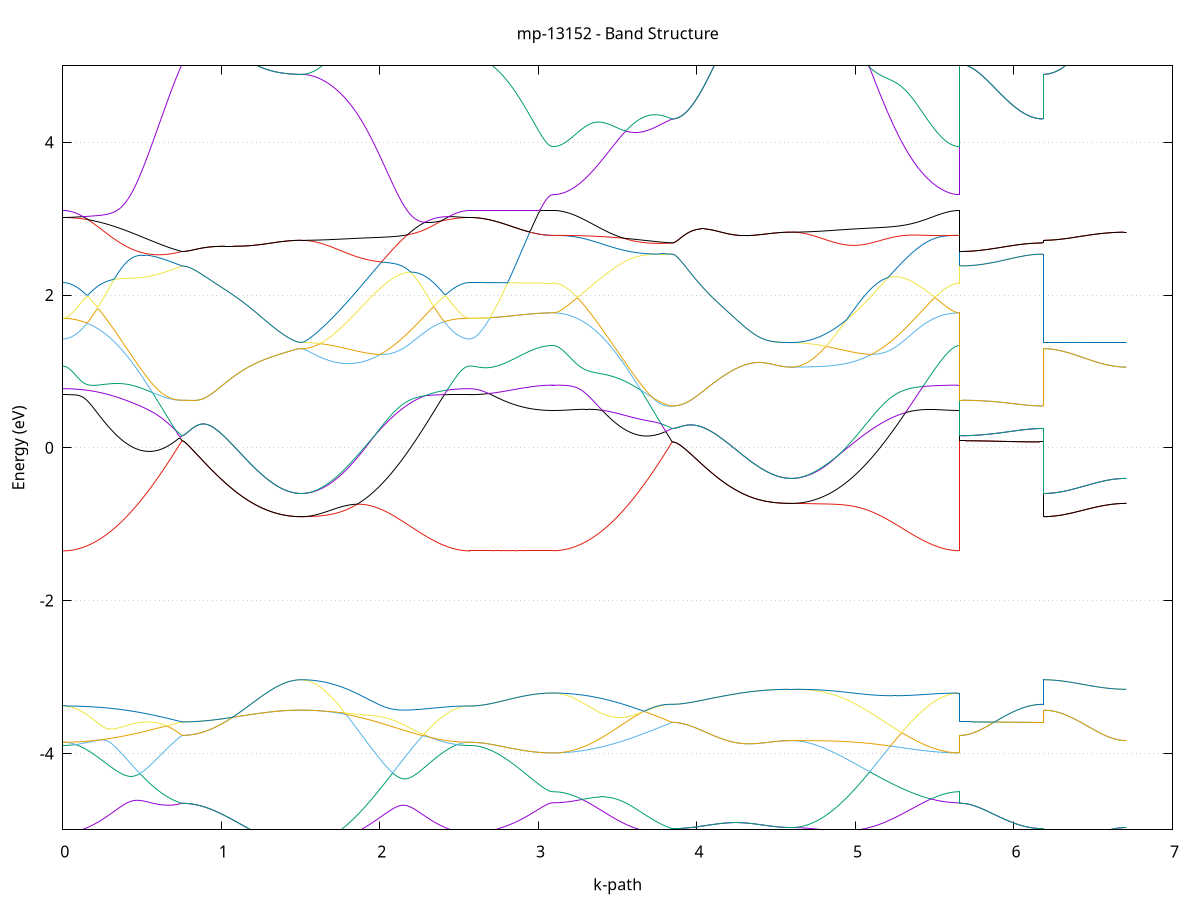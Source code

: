 set title 'mp-13152 - Band Structure'
set xlabel 'k-path'
set ylabel 'Energy (eV)'
set grid y
set yrange [-5:5]
set terminal png size 800,600
set output 'mp-13152_bands_gnuplot.png'
plot '-' using 1:2 with lines notitle, '-' using 1:2 with lines notitle, '-' using 1:2 with lines notitle, '-' using 1:2 with lines notitle, '-' using 1:2 with lines notitle, '-' using 1:2 with lines notitle, '-' using 1:2 with lines notitle, '-' using 1:2 with lines notitle, '-' using 1:2 with lines notitle, '-' using 1:2 with lines notitle, '-' using 1:2 with lines notitle, '-' using 1:2 with lines notitle, '-' using 1:2 with lines notitle, '-' using 1:2 with lines notitle, '-' using 1:2 with lines notitle, '-' using 1:2 with lines notitle, '-' using 1:2 with lines notitle, '-' using 1:2 with lines notitle, '-' using 1:2 with lines notitle, '-' using 1:2 with lines notitle, '-' using 1:2 with lines notitle, '-' using 1:2 with lines notitle, '-' using 1:2 with lines notitle, '-' using 1:2 with lines notitle, '-' using 1:2 with lines notitle, '-' using 1:2 with lines notitle, '-' using 1:2 with lines notitle, '-' using 1:2 with lines notitle, '-' using 1:2 with lines notitle, '-' using 1:2 with lines notitle, '-' using 1:2 with lines notitle, '-' using 1:2 with lines notitle, '-' using 1:2 with lines notitle, '-' using 1:2 with lines notitle, '-' using 1:2 with lines notitle, '-' using 1:2 with lines notitle, '-' using 1:2 with lines notitle, '-' using 1:2 with lines notitle, '-' using 1:2 with lines notitle, '-' using 1:2 with lines notitle, '-' using 1:2 with lines notitle, '-' using 1:2 with lines notitle, '-' using 1:2 with lines notitle, '-' using 1:2 with lines notitle, '-' using 1:2 with lines notitle, '-' using 1:2 with lines notitle, '-' using 1:2 with lines notitle, '-' using 1:2 with lines notitle, '-' using 1:2 with lines notitle, '-' using 1:2 with lines notitle, '-' using 1:2 with lines notitle, '-' using 1:2 with lines notitle, '-' using 1:2 with lines notitle, '-' using 1:2 with lines notitle, '-' using 1:2 with lines notitle, '-' using 1:2 with lines notitle, '-' using 1:2 with lines notitle, '-' using 1:2 with lines notitle, '-' using 1:2 with lines notitle, '-' using 1:2 with lines notitle, '-' using 1:2 with lines notitle, '-' using 1:2 with lines notitle, '-' using 1:2 with lines notitle, '-' using 1:2 with lines notitle
0.000000 -33.723655
0.009893 -33.723655
0.019786 -33.723655
0.029679 -33.723555
0.039572 -33.723555
0.049465 -33.723455
0.059358 -33.723355
0.069251 -33.723255
0.079144 -33.723055
0.089038 -33.722855
0.098931 -33.722755
0.108824 -33.722555
0.118717 -33.722255
0.128610 -33.722055
0.138503 -33.721855
0.148396 -33.721555
0.158289 -33.721255
0.168182 -33.720955
0.178075 -33.720655
0.187968 -33.720255
0.197861 -33.719855
0.207754 -33.719555
0.217647 -33.719155
0.227540 -33.718755
0.237433 -33.718255
0.247327 -33.717855
0.257220 -33.717355
0.267113 -33.716855
0.277006 -33.716355
0.286899 -33.715855
0.296792 -33.715355
0.306685 -33.714855
0.316578 -33.714255
0.326471 -33.713655
0.336364 -33.713055
0.346257 -33.712455
0.356150 -33.711855
0.366043 -33.711255
0.375936 -33.710555
0.385829 -33.709955
0.395722 -33.709255
0.405616 -33.708555
0.415509 -33.707855
0.425402 -33.707155
0.435295 -33.706455
0.445188 -33.705755
0.455081 -33.704955
0.464974 -33.704255
0.474867 -33.703455
0.484760 -33.702755
0.494653 -33.701955
0.504546 -33.701155
0.514439 -33.700355
0.524332 -33.699555
0.534225 -33.698755
0.544118 -33.697955
0.554011 -33.697155
0.563905 -33.696255
0.573798 -33.695455
0.583691 -33.694555
0.593584 -33.693755
0.603477 -33.692855
0.613370 -33.692055
0.623263 -33.691155
0.633156 -33.690355
0.643049 -33.689455
0.652942 -33.688555
0.662835 -33.687655
0.672728 -33.686855
0.682621 -33.685955
0.692514 -33.685055
0.702407 -33.684155
0.712300 -33.683255
0.722194 -33.682455
0.732087 -33.681555
0.741980 -33.680655
0.751873 -33.679755
0.751873 -33.679755
0.761766 -33.679755
0.771659 -33.679755
0.781552 -33.679755
0.791445 -33.679755
0.801338 -33.679755
0.811231 -33.679755
0.821124 -33.679755
0.831017 -33.679755
0.840910 -33.679655
0.850803 -33.679655
0.860696 -33.679655
0.870589 -33.679655
0.880483 -33.679655
0.890376 -33.679555
0.900269 -33.679555
0.910162 -33.679555
0.920055 -33.679555
0.929948 -33.679455
0.939841 -33.679455
0.949734 -33.679455
0.959627 -33.679355
0.969520 -33.679355
0.979413 -33.679355
0.989306 -33.679255
0.999199 -33.679255
1.009092 -33.679255
1.018985 -33.679155
1.028878 -33.679155
1.038772 -33.679155
1.048665 -33.679055
1.058558 -33.679055
1.068451 -33.678955
1.078344 -33.678955
1.088237 -33.678855
1.098130 -33.678855
1.108023 -33.678855
1.117916 -33.678755
1.127809 -33.678755
1.137702 -33.678655
1.147595 -33.678655
1.157488 -33.678555
1.167381 -33.678555
1.177274 -33.678455
1.187167 -33.678455
1.197061 -33.678455
1.206954 -33.678355
1.216847 -33.678355
1.226740 -33.678255
1.236633 -33.678255
1.246526 -33.678155
1.256419 -33.678155
1.266312 -33.678055
1.276205 -33.678055
1.286098 -33.678055
1.295991 -33.677955
1.305884 -33.677955
1.315777 -33.677855
1.325670 -33.677855
1.335563 -33.677855
1.345456 -33.677755
1.355350 -33.677755
1.365243 -33.677755
1.375136 -33.677655
1.385029 -33.677655
1.394922 -33.677655
1.404815 -33.677655
1.414708 -33.677655
1.424601 -33.677555
1.434494 -33.677555
1.444387 -33.677555
1.454280 -33.677555
1.464173 -33.677555
1.474066 -33.677555
1.483959 -33.677555
1.493852 -33.677555
1.503745 -33.677555
1.503745 -33.677555
1.513683 -33.677555
1.523620 -33.677555
1.533558 -33.677655
1.543495 -33.677655
1.553433 -33.677755
1.563370 -33.677855
1.573308 -33.678055
1.583245 -33.678155
1.593183 -33.678355
1.603120 -33.678555
1.613058 -33.678755
1.622995 -33.679055
1.632932 -33.679255
1.642870 -33.679555
1.652807 -33.679855
1.662745 -33.680155
1.672682 -33.680455
1.682620 -33.680855
1.692557 -33.681155
1.702495 -33.681555
1.712432 -33.681955
1.722370 -33.682355
1.732307 -33.682855
1.742245 -33.683255
1.752182 -33.683755
1.762120 -33.684155
1.772057 -33.684655
1.781994 -33.685155
1.791932 -33.685755
1.801869 -33.686255
1.811807 -33.686755
1.821744 -33.687355
1.831682 -33.687855
1.841619 -33.688455
1.851557 -33.689055
1.861494 -33.689655
1.871432 -33.690255
1.881369 -33.690855
1.891307 -33.691455
1.901244 -33.692155
1.911181 -33.692755
1.921119 -33.693355
1.931056 -33.694055
1.940994 -33.694655
1.950931 -33.695355
1.960869 -33.696055
1.970806 -33.696655
1.980744 -33.697355
1.990681 -33.698055
2.000619 -33.698655
2.010556 -33.699355
2.020494 -33.700055
2.030431 -33.700755
2.040368 -33.701355
2.050306 -33.702055
2.060243 -33.702755
2.070181 -33.703355
2.080118 -33.704055
2.090056 -33.704755
2.099993 -33.705355
2.109931 -33.706055
2.119868 -33.706655
2.129806 -33.707355
2.139743 -33.707955
2.149681 -33.708655
2.159618 -33.709255
2.169555 -33.709855
2.179493 -33.710455
2.189430 -33.711055
2.199368 -33.711655
2.209305 -33.712255
2.219243 -33.712855
2.229180 -33.713355
2.239118 -33.713955
2.249055 -33.714455
2.258993 -33.714955
2.268930 -33.715555
2.278868 -33.716055
2.288805 -33.716455
2.298743 -33.716955
2.308680 -33.717455
2.318617 -33.717855
2.328555 -33.718355
2.338492 -33.718755
2.348430 -33.719155
2.358367 -33.719555
2.368305 -33.719955
2.378242 -33.720255
2.388180 -33.720655
2.398117 -33.720955
2.408055 -33.721255
2.417992 -33.721555
2.427930 -33.721855
2.437867 -33.722055
2.447804 -33.722255
2.457742 -33.722555
2.467679 -33.722755
2.477617 -33.722855
2.487554 -33.723055
2.497492 -33.723155
2.507429 -33.723355
2.517367 -33.723455
2.527304 -33.723555
2.537242 -33.723555
2.547179 -33.723655
2.557117 -33.723655
2.567054 -33.723655
2.567054 -33.723655
2.576959 -33.723655
2.586864 -33.723655
2.596769 -33.723655
2.606674 -33.723655
2.616579 -33.723655
2.626484 -33.723655
2.636389 -33.723655
2.646294 -33.723655
2.656198 -33.723655
2.666103 -33.723655
2.676008 -33.723655
2.685913 -33.723655
2.695818 -33.723655
2.705723 -33.723655
2.715628 -33.723655
2.725533 -33.723655
2.735438 -33.723655
2.745343 -33.723655
2.755248 -33.723655
2.765153 -33.723655
2.775058 -33.723655
2.784963 -33.723655
2.794868 -33.723655
2.804773 -33.723655
2.814677 -33.723655
2.824582 -33.723655
2.834487 -33.723655
2.844392 -33.723655
2.854297 -33.723655
2.864202 -33.723655
2.874107 -33.723655
2.884012 -33.723655
2.893917 -33.723655
2.903822 -33.723655
2.913727 -33.723655
2.923632 -33.723655
2.933537 -33.723655
2.943442 -33.723655
2.953347 -33.723655
2.963252 -33.723655
2.973156 -33.723655
2.983061 -33.723655
2.992966 -33.723655
3.002871 -33.723655
3.012776 -33.723655
3.022681 -33.723655
3.032586 -33.723655
3.042491 -33.723655
3.052396 -33.723655
3.062301 -33.723655
3.072206 -33.723655
3.082111 -33.723655
3.092016 -33.723655
3.092016 -33.723655
3.101909 -33.723655
3.111802 -33.723655
3.121695 -33.723555
3.131588 -33.723555
3.141481 -33.723455
3.151374 -33.723355
3.161267 -33.723255
3.171160 -33.723055
3.181053 -33.722955
3.190946 -33.722755
3.200839 -33.722555
3.210732 -33.722355
3.220626 -33.722055
3.230519 -33.721855
3.240412 -33.721555
3.250305 -33.721255
3.260198 -33.720955
3.270091 -33.720655
3.279984 -33.720255
3.289877 -33.719955
3.299770 -33.719555
3.309663 -33.719155
3.319556 -33.718755
3.329449 -33.718355
3.339342 -33.717855
3.349235 -33.717355
3.359128 -33.716955
3.369021 -33.716455
3.378915 -33.715955
3.388808 -33.715355
3.398701 -33.714855
3.408594 -33.714255
3.418487 -33.713755
3.428380 -33.713155
3.438273 -33.712555
3.448166 -33.711855
3.458059 -33.711255
3.467952 -33.710655
3.477845 -33.709955
3.487738 -33.709355
3.497631 -33.708655
3.507524 -33.707955
3.517417 -33.707255
3.527310 -33.706555
3.537204 -33.705755
3.547097 -33.705055
3.556990 -33.704255
3.566883 -33.703555
3.576776 -33.702755
3.586669 -33.701955
3.596562 -33.701255
3.606455 -33.700455
3.616348 -33.699655
3.626241 -33.698755
3.636134 -33.697955
3.646027 -33.697155
3.655920 -33.696355
3.665813 -33.695455
3.675706 -33.694655
3.685599 -33.693755
3.695493 -33.692955
3.705386 -33.692055
3.715279 -33.691255
3.725172 -33.690355
3.735065 -33.689455
3.744958 -33.688655
3.754851 -33.687755
3.764744 -33.686855
3.774637 -33.685955
3.784530 -33.685055
3.794423 -33.684255
3.804316 -33.683355
3.814209 -33.682455
3.824102 -33.681555
3.833995 -33.680655
3.843888 -33.679855
3.843888 -33.679855
3.853781 -33.679855
3.863675 -33.679855
3.873568 -33.679755
3.883461 -33.679755
3.893354 -33.679755
3.903247 -33.679755
3.913140 -33.679755
3.923033 -33.679755
3.932926 -33.679755
3.942819 -33.679755
3.952712 -33.679755
3.962605 -33.679655
3.972498 -33.679655
3.982391 -33.679655
3.992284 -33.679655
4.002177 -33.679555
4.012070 -33.679555
4.021964 -33.679555
4.031857 -33.679555
4.041750 -33.679455
4.051643 -33.679455
4.061536 -33.679455
4.071429 -33.679355
4.081322 -33.679355
4.091215 -33.679355
4.101108 -33.679255
4.111001 -33.679255
4.120894 -33.679155
4.130787 -33.679155
4.140680 -33.679055
4.150573 -33.679055
4.160466 -33.679055
4.170359 -33.678955
4.180253 -33.678955
4.190146 -33.678855
4.200039 -33.678855
4.209932 -33.678755
4.219825 -33.678755
4.229718 -33.678755
4.239611 -33.678655
4.249504 -33.678655
4.259397 -33.678555
4.269290 -33.678555
4.279183 -33.678455
4.289076 -33.678455
4.298969 -33.678355
4.308862 -33.678355
4.318755 -33.678355
4.328648 -33.678255
4.338542 -33.678255
4.348435 -33.678155
4.358328 -33.678155
4.368221 -33.678055
4.378114 -33.678055
4.388007 -33.678055
4.397900 -33.677955
4.407793 -33.677955
4.417686 -33.677955
4.427579 -33.677855
4.437472 -33.677855
4.447365 -33.677855
4.457258 -33.677755
4.467151 -33.677755
4.477044 -33.677755
4.486937 -33.677755
4.496831 -33.677655
4.506724 -33.677655
4.516617 -33.677655
4.526510 -33.677655
4.536403 -33.677655
4.546296 -33.677655
4.556189 -33.677555
4.566082 -33.677555
4.575975 -33.677555
4.585868 -33.677555
4.595761 -33.677555
4.595761 -33.677555
4.605699 -33.677555
4.615636 -33.677655
4.625574 -33.677655
4.635511 -33.677755
4.645448 -33.677855
4.655386 -33.677955
4.665323 -33.678055
4.675261 -33.678255
4.685198 -33.678455
4.695136 -33.678655
4.705073 -33.678855
4.715011 -33.679055
4.724948 -33.679355
4.734886 -33.679555
4.744823 -33.679855
4.754761 -33.680155
4.764698 -33.680555
4.774636 -33.680855
4.784573 -33.681255
4.794510 -33.681655
4.804448 -33.682055
4.814385 -33.682455
4.824323 -33.682855
4.834260 -33.683355
4.844198 -33.683755
4.854135 -33.684255
4.864073 -33.684755
4.874010 -33.685255
4.883948 -33.685755
4.893885 -33.686255
4.903823 -33.686855
4.913760 -33.687355
4.923697 -33.687955
4.933635 -33.688555
4.943572 -33.689155
4.953510 -33.689755
4.963447 -33.690355
4.973385 -33.690955
4.983322 -33.691555
4.993260 -33.692155
5.003197 -33.692755
5.013135 -33.693455
5.023072 -33.694055
5.033010 -33.694755
5.042947 -33.695355
5.052884 -33.696055
5.062822 -33.696755
5.072759 -33.697355
5.082697 -33.698055
5.092634 -33.698755
5.102572 -33.699455
5.112509 -33.700055
5.122447 -33.700755
5.132384 -33.701455
5.142322 -33.702055
5.152259 -33.702755
5.162197 -33.703455
5.172134 -33.704055
5.182071 -33.704755
5.192009 -33.705455
5.201946 -33.706055
5.211884 -33.706755
5.221821 -33.707355
5.231759 -33.708055
5.241696 -33.708655
5.251634 -33.709255
5.261571 -33.709855
5.271509 -33.710455
5.281446 -33.711055
5.291384 -33.711655
5.301321 -33.712255
5.311259 -33.712855
5.321196 -33.713455
5.331133 -33.713955
5.341071 -33.714455
5.351008 -33.715055
5.360946 -33.715555
5.370883 -33.716055
5.380821 -33.716555
5.390758 -33.717055
5.400696 -33.717455
5.410633 -33.717955
5.420571 -33.718355
5.430508 -33.718755
5.440446 -33.719155
5.450383 -33.719555
5.460320 -33.719955
5.470258 -33.720255
5.480195 -33.720655
5.490133 -33.720955
5.500070 -33.721255
5.510008 -33.721555
5.519945 -33.721855
5.529883 -33.722055
5.539820 -33.722355
5.549758 -33.722555
5.559695 -33.722755
5.569633 -33.722955
5.579570 -33.723055
5.589508 -33.723255
5.599445 -33.723355
5.609382 -33.723455
5.619320 -33.723555
5.629257 -33.723555
5.639195 -33.723655
5.649132 -33.723655
5.659070 -33.723655
5.659070 -33.679755
5.668975 -33.679755
5.678880 -33.679755
5.688785 -33.679755
5.698690 -33.679755
5.708594 -33.679755
5.718499 -33.679755
5.728404 -33.679755
5.738309 -33.679755
5.748214 -33.679755
5.758119 -33.679755
5.768024 -33.679755
5.777929 -33.679755
5.787834 -33.679755
5.797739 -33.679755
5.807644 -33.679755
5.817549 -33.679755
5.827454 -33.679755
5.837359 -33.679755
5.847264 -33.679755
5.857169 -33.679755
5.867073 -33.679755
5.876978 -33.679755
5.886883 -33.679755
5.896788 -33.679755
5.906693 -33.679755
5.916598 -33.679755
5.926503 -33.679755
5.936408 -33.679755
5.946313 -33.679755
5.956218 -33.679755
5.966123 -33.679755
5.976028 -33.679755
5.985933 -33.679755
5.995838 -33.679755
6.005743 -33.679755
6.015647 -33.679755
6.025552 -33.679755
6.035457 -33.679755
6.045362 -33.679755
6.055267 -33.679755
6.065172 -33.679755
6.075077 -33.679755
6.084982 -33.679755
6.094887 -33.679755
6.104792 -33.679755
6.114697 -33.679855
6.124602 -33.679755
6.134507 -33.679755
6.144412 -33.679755
6.154317 -33.679855
6.164222 -33.679855
6.174126 -33.679855
6.184031 -33.679855
6.184031 -33.677555
6.193936 -33.677555
6.203841 -33.677555
6.213746 -33.677555
6.223651 -33.677555
6.233556 -33.677555
6.243461 -33.677555
6.253366 -33.677555
6.263271 -33.677555
6.273176 -33.677555
6.283081 -33.677555
6.292986 -33.677555
6.302891 -33.677555
6.312796 -33.677555
6.322701 -33.677555
6.332605 -33.677555
6.342510 -33.677555
6.352415 -33.677555
6.362320 -33.677555
6.372225 -33.677555
6.382130 -33.677555
6.392035 -33.677555
6.401940 -33.677555
6.411845 -33.677555
6.421750 -33.677555
6.431655 -33.677555
6.441560 -33.677555
6.451465 -33.677555
6.461370 -33.677555
6.471275 -33.677555
6.481180 -33.677555
6.491084 -33.677555
6.500989 -33.677555
6.510894 -33.677555
6.520799 -33.677555
6.530704 -33.677555
6.540609 -33.677555
6.550514 -33.677555
6.560419 -33.677555
6.570324 -33.677555
6.580229 -33.677555
6.590134 -33.677555
6.600039 -33.677555
6.609944 -33.677555
6.619849 -33.677555
6.629754 -33.677555
6.639659 -33.677555
6.649563 -33.677555
6.659468 -33.677555
6.669373 -33.677555
6.679278 -33.677555
6.689183 -33.677555
6.699088 -33.677555
6.708993 -33.677555
e
0.000000 -33.639155
0.009893 -33.639155
0.019786 -33.639155
0.029679 -33.639155
0.039572 -33.639255
0.049465 -33.639355
0.059358 -33.639355
0.069251 -33.639555
0.079144 -33.639655
0.089038 -33.639755
0.098931 -33.639955
0.108824 -33.640055
0.118717 -33.640255
0.128610 -33.640455
0.138503 -33.640755
0.148396 -33.640955
0.158289 -33.641255
0.168182 -33.641455
0.178075 -33.641755
0.187968 -33.642055
0.197861 -33.642355
0.207754 -33.642755
0.217647 -33.643055
0.227540 -33.643455
0.237433 -33.643755
0.247327 -33.644155
0.257220 -33.644555
0.267113 -33.645055
0.277006 -33.645455
0.286899 -33.645955
0.296792 -33.646355
0.306685 -33.646855
0.316578 -33.647355
0.326471 -33.647855
0.336364 -33.648355
0.346257 -33.648955
0.356150 -33.649455
0.366043 -33.650055
0.375936 -33.650655
0.385829 -33.651155
0.395722 -33.651755
0.405616 -33.652455
0.415509 -33.653055
0.425402 -33.653655
0.435295 -33.654355
0.445188 -33.654955
0.455081 -33.655655
0.464974 -33.656355
0.474867 -33.657055
0.484760 -33.657755
0.494653 -33.658455
0.504546 -33.659155
0.514439 -33.659955
0.524332 -33.660655
0.534225 -33.661455
0.544118 -33.662155
0.554011 -33.662955
0.563905 -33.663755
0.573798 -33.664555
0.583691 -33.665355
0.593584 -33.666155
0.603477 -33.666955
0.613370 -33.667755
0.623263 -33.668555
0.633156 -33.669455
0.643049 -33.670255
0.652942 -33.671155
0.662835 -33.671955
0.672728 -33.672855
0.682621 -33.673655
0.692514 -33.674555
0.702407 -33.675355
0.712300 -33.676255
0.722194 -33.677155
0.732087 -33.678055
0.741980 -33.678855
0.751873 -33.679755
0.751873 -33.679755
0.761766 -33.679755
0.771659 -33.679755
0.781552 -33.679755
0.791445 -33.679755
0.801338 -33.679755
0.811231 -33.679755
0.821124 -33.679755
0.831017 -33.679755
0.840910 -33.679655
0.850803 -33.679655
0.860696 -33.679655
0.870589 -33.679655
0.880483 -33.679655
0.890376 -33.679555
0.900269 -33.679555
0.910162 -33.679555
0.920055 -33.679555
0.929948 -33.679455
0.939841 -33.679455
0.949734 -33.679455
0.959627 -33.679355
0.969520 -33.679355
0.979413 -33.679355
0.989306 -33.679255
0.999199 -33.679255
1.009092 -33.679255
1.018985 -33.679155
1.028878 -33.679155
1.038772 -33.679155
1.048665 -33.679055
1.058558 -33.679055
1.068451 -33.678955
1.078344 -33.678955
1.088237 -33.678855
1.098130 -33.678855
1.108023 -33.678855
1.117916 -33.678755
1.127809 -33.678755
1.137702 -33.678655
1.147595 -33.678655
1.157488 -33.678555
1.167381 -33.678555
1.177274 -33.678455
1.187167 -33.678455
1.197061 -33.678455
1.206954 -33.678355
1.216847 -33.678355
1.226740 -33.678255
1.236633 -33.678255
1.246526 -33.678155
1.256419 -33.678155
1.266312 -33.678055
1.276205 -33.678055
1.286098 -33.678055
1.295991 -33.677955
1.305884 -33.677955
1.315777 -33.677855
1.325670 -33.677855
1.335563 -33.677855
1.345456 -33.677755
1.355350 -33.677755
1.365243 -33.677755
1.375136 -33.677655
1.385029 -33.677655
1.394922 -33.677655
1.404815 -33.677655
1.414708 -33.677655
1.424601 -33.677555
1.434494 -33.677555
1.444387 -33.677555
1.454280 -33.677555
1.464173 -33.677555
1.474066 -33.677555
1.483959 -33.677555
1.493852 -33.677555
1.503745 -33.677555
1.503745 -33.677555
1.513683 -33.677555
1.523620 -33.677455
1.533558 -33.677455
1.543495 -33.677355
1.553433 -33.677355
1.563370 -33.677255
1.573308 -33.677155
1.583245 -33.676955
1.593183 -33.676855
1.603120 -33.676655
1.613058 -33.676555
1.622995 -33.676355
1.632932 -33.676155
1.642870 -33.675955
1.652807 -33.675655
1.662745 -33.675455
1.672682 -33.675155
1.682620 -33.674955
1.692557 -33.674655
1.702495 -33.674355
1.712432 -33.673955
1.722370 -33.673655
1.732307 -33.673355
1.742245 -33.672955
1.752182 -33.672655
1.762120 -33.672255
1.772057 -33.671855
1.781994 -33.671455
1.791932 -33.671055
1.801869 -33.670555
1.811807 -33.670155
1.821744 -33.669755
1.831682 -33.669255
1.841619 -33.668755
1.851557 -33.668255
1.861494 -33.667855
1.871432 -33.667355
1.881369 -33.666855
1.891307 -33.666355
1.901244 -33.665755
1.911181 -33.665255
1.921119 -33.664755
1.931056 -33.664255
1.940994 -33.663655
1.950931 -33.663155
1.960869 -33.662555
1.970806 -33.662055
1.980744 -33.661455
1.990681 -33.660955
2.000619 -33.660355
2.010556 -33.659755
2.020494 -33.659255
2.030431 -33.658655
2.040368 -33.658055
2.050306 -33.657555
2.060243 -33.656955
2.070181 -33.656455
2.080118 -33.655855
2.090056 -33.655255
2.099993 -33.654755
2.109931 -33.654155
2.119868 -33.653655
2.129806 -33.653055
2.139743 -33.652555
2.149681 -33.652055
2.159618 -33.651455
2.169555 -33.650955
2.179493 -33.650455
2.189430 -33.649955
2.199368 -33.649455
2.209305 -33.648955
2.219243 -33.648455
2.229180 -33.647955
2.239118 -33.647455
2.249055 -33.647055
2.258993 -33.646555
2.268930 -33.646155
2.278868 -33.645655
2.288805 -33.645255
2.298743 -33.644855
2.308680 -33.644455
2.318617 -33.644055
2.328555 -33.643755
2.338492 -33.643355
2.348430 -33.642955
2.358367 -33.642655
2.368305 -33.642355
2.378242 -33.642055
2.388180 -33.641755
2.398117 -33.641455
2.408055 -33.641255
2.417992 -33.640955
2.427930 -33.640755
2.437867 -33.640455
2.447804 -33.640255
2.457742 -33.640055
2.467679 -33.639955
2.477617 -33.639755
2.487554 -33.639655
2.497492 -33.639555
2.507429 -33.639355
2.517367 -33.639355
2.527304 -33.639255
2.537242 -33.639155
2.547179 -33.639155
2.557117 -33.639155
2.567054 -33.639155
2.567054 -33.639155
2.576959 -33.639155
2.586864 -33.639155
2.596769 -33.639055
2.606674 -33.639055
2.616579 -33.639055
2.626484 -33.639055
2.636389 -33.639055
2.646294 -33.639055
2.656198 -33.639055
2.666103 -33.639055
2.676008 -33.639055
2.685913 -33.639055
2.695818 -33.639055
2.705723 -33.639055
2.715628 -33.639055
2.725533 -33.639155
2.735438 -33.639155
2.745343 -33.639155
2.755248 -33.639155
2.765153 -33.639155
2.775058 -33.639155
2.784963 -33.639155
2.794868 -33.639155
2.804773 -33.639155
2.814677 -33.639155
2.824582 -33.639155
2.834487 -33.639155
2.844392 -33.639155
2.854297 -33.639155
2.864202 -33.639155
2.874107 -33.639155
2.884012 -33.639155
2.893917 -33.639155
2.903822 -33.639155
2.913727 -33.639155
2.923632 -33.639155
2.933537 -33.639155
2.943442 -33.639155
2.953347 -33.639155
2.963252 -33.639155
2.973156 -33.639155
2.983061 -33.639155
2.992966 -33.639155
3.002871 -33.639155
3.012776 -33.639155
3.022681 -33.639155
3.032586 -33.639155
3.042491 -33.639155
3.052396 -33.639155
3.062301 -33.639155
3.072206 -33.639155
3.082111 -33.639155
3.092016 -33.639155
3.092016 -33.639155
3.101909 -33.639155
3.111802 -33.639155
3.121695 -33.639255
3.131588 -33.639255
3.141481 -33.639355
3.151374 -33.639455
3.161267 -33.639555
3.171160 -33.639655
3.181053 -33.639755
3.190946 -33.639955
3.200839 -33.640155
3.210732 -33.640355
3.220626 -33.640555
3.230519 -33.640755
3.240412 -33.640955
3.250305 -33.641255
3.260198 -33.641455
3.270091 -33.641755
3.279984 -33.642055
3.289877 -33.642455
3.299770 -33.642755
3.309663 -33.643055
3.319556 -33.643455
3.329449 -33.643855
3.339342 -33.644255
3.349235 -33.644655
3.359128 -33.645055
3.369021 -33.645455
3.378915 -33.645955
3.388808 -33.646455
3.398701 -33.646855
3.408594 -33.647355
3.418487 -33.647855
3.428380 -33.648455
3.438273 -33.648955
3.448166 -33.649455
3.458059 -33.650055
3.467952 -33.650655
3.477845 -33.651255
3.487738 -33.651855
3.497631 -33.652455
3.507524 -33.653055
3.517417 -33.653755
3.527310 -33.654355
3.537204 -33.655055
3.547097 -33.655655
3.556990 -33.656355
3.566883 -33.657055
3.576776 -33.657755
3.586669 -33.658455
3.596562 -33.659255
3.606455 -33.659955
3.616348 -33.660755
3.626241 -33.661455
3.636134 -33.662255
3.646027 -33.663055
3.655920 -33.663755
3.665813 -33.664555
3.675706 -33.665355
3.685599 -33.666155
3.695493 -33.666955
3.705386 -33.667855
3.715279 -33.668655
3.725172 -33.669455
3.735065 -33.670355
3.744958 -33.671155
3.754851 -33.671955
3.764744 -33.672855
3.774637 -33.673755
3.784530 -33.674555
3.794423 -33.675455
3.804316 -33.676355
3.814209 -33.677155
3.824102 -33.678055
3.833995 -33.678955
3.843888 -33.679855
3.843888 -33.679855
3.853781 -33.679855
3.863675 -33.679855
3.873568 -33.679755
3.883461 -33.679755
3.893354 -33.679755
3.903247 -33.679755
3.913140 -33.679755
3.923033 -33.679755
3.932926 -33.679755
3.942819 -33.679755
3.952712 -33.679755
3.962605 -33.679655
3.972498 -33.679655
3.982391 -33.679655
3.992284 -33.679655
4.002177 -33.679555
4.012070 -33.679555
4.021964 -33.679555
4.031857 -33.679555
4.041750 -33.679455
4.051643 -33.679455
4.061536 -33.679455
4.071429 -33.679355
4.081322 -33.679355
4.091215 -33.679355
4.101108 -33.679255
4.111001 -33.679255
4.120894 -33.679155
4.130787 -33.679155
4.140680 -33.679055
4.150573 -33.679055
4.160466 -33.679055
4.170359 -33.678955
4.180253 -33.678955
4.190146 -33.678855
4.200039 -33.678855
4.209932 -33.678755
4.219825 -33.678755
4.229718 -33.678755
4.239611 -33.678655
4.249504 -33.678655
4.259397 -33.678555
4.269290 -33.678555
4.279183 -33.678455
4.289076 -33.678455
4.298969 -33.678355
4.308862 -33.678355
4.318755 -33.678355
4.328648 -33.678255
4.338542 -33.678255
4.348435 -33.678155
4.358328 -33.678155
4.368221 -33.678055
4.378114 -33.678055
4.388007 -33.678055
4.397900 -33.677955
4.407793 -33.677955
4.417686 -33.677955
4.427579 -33.677855
4.437472 -33.677855
4.447365 -33.677855
4.457258 -33.677755
4.467151 -33.677755
4.477044 -33.677755
4.486937 -33.677755
4.496831 -33.677655
4.506724 -33.677655
4.516617 -33.677655
4.526510 -33.677655
4.536403 -33.677655
4.546296 -33.677655
4.556189 -33.677555
4.566082 -33.677555
4.575975 -33.677555
4.585868 -33.677555
4.595761 -33.677555
4.595761 -33.677555
4.605699 -33.677555
4.615636 -33.677555
4.625574 -33.677555
4.635511 -33.677455
4.645448 -33.677355
4.655386 -33.677255
4.665323 -33.677155
4.675261 -33.677055
4.685198 -33.676955
4.695136 -33.676755
4.705073 -33.676555
4.715011 -33.676355
4.724948 -33.676155
4.734886 -33.675955
4.744823 -33.675755
4.754761 -33.675455
4.764698 -33.675255
4.774636 -33.674955
4.784573 -33.674655
4.794510 -33.674355
4.804448 -33.674055
4.814385 -33.673755
4.824323 -33.673355
4.834260 -33.673055
4.844198 -33.672655
4.854135 -33.672255
4.864073 -33.671855
4.874010 -33.671455
4.883948 -33.671055
4.893885 -33.670655
4.903823 -33.670155
4.913760 -33.669755
4.923697 -33.669255
4.933635 -33.668755
4.943572 -33.668355
4.953510 -33.667855
4.963447 -33.667355
4.973385 -33.666855
4.983322 -33.666355
4.993260 -33.665855
5.003197 -33.665255
5.013135 -33.664755
5.023072 -33.664255
5.033010 -33.663655
5.042947 -33.663155
5.052884 -33.662555
5.062822 -33.662055
5.072759 -33.661455
5.082697 -33.660955
5.092634 -33.660355
5.102572 -33.659855
5.112509 -33.659255
5.122447 -33.658655
5.132384 -33.658155
5.142322 -33.657555
5.152259 -33.657055
5.162197 -33.656455
5.172134 -33.655855
5.182071 -33.655355
5.192009 -33.654755
5.201946 -33.654255
5.211884 -33.653655
5.221821 -33.653155
5.231759 -33.652555
5.241696 -33.652055
5.251634 -33.651555
5.261571 -33.650955
5.271509 -33.650455
5.281446 -33.649955
5.291384 -33.649455
5.301321 -33.648955
5.311259 -33.648455
5.321196 -33.647955
5.331133 -33.647555
5.341071 -33.647055
5.351008 -33.646555
5.360946 -33.646155
5.370883 -33.645755
5.380821 -33.645355
5.390758 -33.644855
5.400696 -33.644455
5.410633 -33.644155
5.420571 -33.643755
5.430508 -33.643355
5.440446 -33.643055
5.450383 -33.642655
5.460320 -33.642355
5.470258 -33.642055
5.480195 -33.641755
5.490133 -33.641455
5.500070 -33.641255
5.510008 -33.640955
5.519945 -33.640755
5.529883 -33.640555
5.539820 -33.640355
5.549758 -33.640155
5.559695 -33.639955
5.569633 -33.639755
5.579570 -33.639655
5.589508 -33.639555
5.599445 -33.639455
5.609382 -33.639355
5.619320 -33.639255
5.629257 -33.639255
5.639195 -33.639155
5.649132 -33.639155
5.659070 -33.639155
5.659070 -33.679755
5.668975 -33.679755
5.678880 -33.679755
5.688785 -33.679755
5.698690 -33.679755
5.708594 -33.679755
5.718499 -33.679755
5.728404 -33.679755
5.738309 -33.679755
5.748214 -33.679755
5.758119 -33.679755
5.768024 -33.679755
5.777929 -33.679755
5.787834 -33.679755
5.797739 -33.679755
5.807644 -33.679755
5.817549 -33.679755
5.827454 -33.679755
5.837359 -33.679755
5.847264 -33.679755
5.857169 -33.679755
5.867073 -33.679755
5.876978 -33.679755
5.886883 -33.679755
5.896788 -33.679755
5.906693 -33.679755
5.916598 -33.679755
5.926503 -33.679755
5.936408 -33.679755
5.946313 -33.679755
5.956218 -33.679755
5.966123 -33.679755
5.976028 -33.679755
5.985933 -33.679755
5.995838 -33.679755
6.005743 -33.679755
6.015647 -33.679755
6.025552 -33.679755
6.035457 -33.679755
6.045362 -33.679755
6.055267 -33.679755
6.065172 -33.679755
6.075077 -33.679755
6.084982 -33.679755
6.094887 -33.679755
6.104792 -33.679755
6.114697 -33.679855
6.124602 -33.679755
6.134507 -33.679755
6.144412 -33.679755
6.154317 -33.679855
6.164222 -33.679855
6.174126 -33.679855
6.184031 -33.679855
6.184031 -33.677555
6.193936 -33.677555
6.203841 -33.677555
6.213746 -33.677555
6.223651 -33.677555
6.233556 -33.677555
6.243461 -33.677555
6.253366 -33.677555
6.263271 -33.677555
6.273176 -33.677555
6.283081 -33.677555
6.292986 -33.677555
6.302891 -33.677555
6.312796 -33.677555
6.322701 -33.677555
6.332605 -33.677555
6.342510 -33.677555
6.352415 -33.677555
6.362320 -33.677555
6.372225 -33.677555
6.382130 -33.677555
6.392035 -33.677555
6.401940 -33.677555
6.411845 -33.677555
6.421750 -33.677555
6.431655 -33.677555
6.441560 -33.677555
6.451465 -33.677555
6.461370 -33.677555
6.471275 -33.677555
6.481180 -33.677555
6.491084 -33.677555
6.500989 -33.677555
6.510894 -33.677555
6.520799 -33.677555
6.530704 -33.677555
6.540609 -33.677555
6.550514 -33.677555
6.560419 -33.677555
6.570324 -33.677555
6.580229 -33.677555
6.590134 -33.677555
6.600039 -33.677555
6.609944 -33.677555
6.619849 -33.677555
6.629754 -33.677555
6.639659 -33.677555
6.649563 -33.677555
6.659468 -33.677555
6.669373 -33.677555
6.679278 -33.677555
6.689183 -33.677555
6.699088 -33.677555
6.708993 -33.677555
e
0.000000 -33.523455
0.009893 -33.523455
0.019786 -33.523355
0.029679 -33.523255
0.039572 -33.523055
0.049465 -33.522855
0.059358 -33.522655
0.069251 -33.522355
0.079144 -33.521955
0.089038 -33.521555
0.098931 -33.521155
0.108824 -33.520655
0.118717 -33.520055
0.128610 -33.519455
0.138503 -33.518855
0.148396 -33.518155
0.158289 -33.517455
0.168182 -33.516655
0.178075 -33.515855
0.187968 -33.514955
0.197861 -33.514055
0.207754 -33.513055
0.217647 -33.512055
0.227540 -33.511055
0.237433 -33.509955
0.247327 -33.508755
0.257220 -33.507555
0.267113 -33.506355
0.277006 -33.505055
0.286899 -33.503755
0.296792 -33.502355
0.306685 -33.500955
0.316578 -33.499455
0.326471 -33.497955
0.336364 -33.496455
0.346257 -33.494855
0.356150 -33.493155
0.366043 -33.491455
0.375936 -33.489755
0.385829 -33.488055
0.395722 -33.486255
0.405616 -33.484355
0.415509 -33.482455
0.425402 -33.480555
0.435295 -33.478555
0.445188 -33.476555
0.455081 -33.474555
0.464974 -33.472455
0.474867 -33.470355
0.484760 -33.468155
0.494653 -33.465955
0.504546 -33.463755
0.514439 -33.461455
0.524332 -33.459155
0.534225 -33.456855
0.544118 -33.454455
0.554011 -33.452055
0.563905 -33.449655
0.573798 -33.447155
0.583691 -33.444655
0.593584 -33.442055
0.603477 -33.439555
0.613370 -33.436955
0.623263 -33.434355
0.633156 -33.431655
0.643049 -33.428955
0.652942 -33.426255
0.662835 -33.423555
0.672728 -33.420855
0.682621 -33.418055
0.692514 -33.415255
0.702407 -33.412455
0.712300 -33.409655
0.722194 -33.406755
0.732087 -33.403855
0.741980 -33.401055
0.751873 -33.398155
0.751873 -33.398155
0.761766 -33.399055
0.771659 -33.401355
0.781552 -33.404355
0.791445 -33.407755
0.801338 -33.411255
0.811231 -33.414855
0.821124 -33.418555
0.831017 -33.422255
0.840910 -33.425955
0.850803 -33.429655
0.860696 -33.433355
0.870589 -33.437055
0.880483 -33.440755
0.890376 -33.444455
0.900269 -33.448155
0.910162 -33.451855
0.920055 -33.455455
0.929948 -33.459155
0.939841 -33.462755
0.949734 -33.466255
0.959627 -33.469855
0.969520 -33.473355
0.979413 -33.476855
0.989306 -33.480255
0.999199 -33.483755
1.009092 -33.487055
1.018985 -33.490455
1.028878 -33.493755
1.038772 -33.497055
1.048665 -33.500255
1.058558 -33.503455
1.068451 -33.506555
1.078344 -33.509655
1.088237 -33.512655
1.098130 -33.515655
1.108023 -33.518555
1.117916 -33.521455
1.127809 -33.524355
1.137702 -33.527055
1.147595 -33.529855
1.157488 -33.532455
1.167381 -33.535055
1.177274 -33.537555
1.187167 -33.540055
1.197061 -33.542455
1.206954 -33.544855
1.216847 -33.547155
1.226740 -33.549355
1.236633 -33.551455
1.246526 -33.553555
1.256419 -33.555555
1.266312 -33.557555
1.276205 -33.559355
1.286098 -33.561155
1.295991 -33.562855
1.305884 -33.564555
1.315777 -33.566155
1.325670 -33.567655
1.335563 -33.569055
1.345456 -33.570355
1.355350 -33.571655
1.365243 -33.572855
1.375136 -33.573955
1.385029 -33.574955
1.394922 -33.575955
1.404815 -33.576755
1.414708 -33.577555
1.424601 -33.578255
1.434494 -33.578955
1.444387 -33.579455
1.454280 -33.579955
1.464173 -33.580255
1.474066 -33.580555
1.483959 -33.580755
1.493852 -33.580855
1.503745 -33.580955
1.503745 -33.580955
1.513683 -33.580955
1.523620 -33.580855
1.533558 -33.580855
1.543495 -33.580755
1.553433 -33.580655
1.563370 -33.580455
1.573308 -33.580355
1.583245 -33.580155
1.593183 -33.579955
1.603120 -33.579655
1.613058 -33.579455
1.622995 -33.579155
1.632932 -33.578855
1.642870 -33.578455
1.652807 -33.578155
1.662745 -33.577755
1.672682 -33.577355
1.682620 -33.576855
1.692557 -33.576455
1.702495 -33.575955
1.712432 -33.575455
1.722370 -33.574955
1.732307 -33.574455
1.742245 -33.573955
1.752182 -33.573355
1.762120 -33.572755
1.772057 -33.572155
1.781994 -33.571555
1.791932 -33.570855
1.801869 -33.570255
1.811807 -33.569555
1.821744 -33.568855
1.831682 -33.568155
1.841619 -33.567455
1.851557 -33.566755
1.861494 -33.566055
1.871432 -33.565255
1.881369 -33.564555
1.891307 -33.563755
1.901244 -33.562955
1.911181 -33.562155
1.921119 -33.561355
1.931056 -33.560555
1.940994 -33.559755
1.950931 -33.558955
1.960869 -33.558155
1.970806 -33.557355
1.980744 -33.556455
1.990681 -33.555655
2.000619 -33.554855
2.010556 -33.553955
2.020494 -33.553155
2.030431 -33.552355
2.040368 -33.551455
2.050306 -33.550655
2.060243 -33.549855
2.070181 -33.548955
2.080118 -33.548155
2.090056 -33.547355
2.099993 -33.546455
2.109931 -33.545655
2.119868 -33.544855
2.129806 -33.544055
2.139743 -33.543255
2.149681 -33.542455
2.159618 -33.541655
2.169555 -33.540855
2.179493 -33.540155
2.189430 -33.539355
2.199368 -33.538655
2.209305 -33.537855
2.219243 -33.537155
2.229180 -33.536455
2.239118 -33.535755
2.249055 -33.535055
2.258993 -33.534455
2.268930 -33.533755
2.278868 -33.533155
2.288805 -33.532555
2.298743 -33.531955
2.308680 -33.531355
2.318617 -33.530755
2.328555 -33.530255
2.338492 -33.529655
2.348430 -33.529155
2.358367 -33.528655
2.368305 -33.528255
2.378242 -33.527755
2.388180 -33.527355
2.398117 -33.526955
2.408055 -33.526555
2.417992 -33.526155
2.427930 -33.525855
2.437867 -33.525555
2.447804 -33.525255
2.457742 -33.524955
2.467679 -33.524655
2.477617 -33.524455
2.487554 -33.524255
2.497492 -33.524055
2.507429 -33.523855
2.517367 -33.523755
2.527304 -33.523655
2.537242 -33.523555
2.547179 -33.523555
2.557117 -33.523455
2.567054 -33.523455
2.567054 -33.523455
2.576959 -33.523455
2.586864 -33.523455
2.596769 -33.523455
2.606674 -33.523455
2.616579 -33.523455
2.626484 -33.523455
2.636389 -33.523455
2.646294 -33.523455
2.656198 -33.523455
2.666103 -33.523455
2.676008 -33.523455
2.685913 -33.523455
2.695818 -33.523455
2.705723 -33.523455
2.715628 -33.523455
2.725533 -33.523455
2.735438 -33.523455
2.745343 -33.523455
2.755248 -33.523455
2.765153 -33.523455
2.775058 -33.523455
2.784963 -33.523455
2.794868 -33.523455
2.804773 -33.523455
2.814677 -33.523455
2.824582 -33.523455
2.834487 -33.523455
2.844392 -33.523455
2.854297 -33.523455
2.864202 -33.523455
2.874107 -33.523455
2.884012 -33.523455
2.893917 -33.523455
2.903822 -33.523455
2.913727 -33.523455
2.923632 -33.523455
2.933537 -33.523455
2.943442 -33.523455
2.953347 -33.523455
2.963252 -33.523455
2.973156 -33.523455
2.983061 -33.523455
2.992966 -33.523455
3.002871 -33.523455
3.012776 -33.523455
3.022681 -33.523455
3.032586 -33.523455
3.042491 -33.523455
3.052396 -33.523455
3.062301 -33.523455
3.072206 -33.523455
3.082111 -33.523455
3.092016 -33.523455
3.092016 -33.523455
3.101909 -33.523455
3.111802 -33.523355
3.121695 -33.523255
3.131588 -33.523055
3.141481 -33.522855
3.151374 -33.522655
3.161267 -33.522355
3.171160 -33.521955
3.181053 -33.521555
3.190946 -33.521055
3.200839 -33.520555
3.210732 -33.520055
3.220626 -33.519455
3.230519 -33.518855
3.240412 -33.518155
3.250305 -33.517455
3.260198 -33.516655
3.270091 -33.515755
3.279984 -33.514955
3.289877 -33.514055
3.299770 -33.513055
3.309663 -33.512055
3.319556 -33.510955
3.329449 -33.509855
3.339342 -33.508755
3.349235 -33.507555
3.359128 -33.506355
3.369021 -33.505055
3.378915 -33.503755
3.388808 -33.502355
3.398701 -33.500955
3.408594 -33.499455
3.418487 -33.497955
3.428380 -33.496455
3.438273 -33.494855
3.448166 -33.493155
3.458059 -33.491455
3.467952 -33.489755
3.477845 -33.488055
3.487738 -33.486255
3.497631 -33.484355
3.507524 -33.482455
3.517417 -33.480555
3.527310 -33.478555
3.537204 -33.476555
3.547097 -33.474555
3.556990 -33.472455
3.566883 -33.470355
3.576776 -33.468155
3.586669 -33.465955
3.596562 -33.463755
3.606455 -33.461455
3.616348 -33.459155
3.626241 -33.456855
3.636134 -33.454455
3.646027 -33.452055
3.655920 -33.449655
3.665813 -33.447155
3.675706 -33.444655
3.685599 -33.442055
3.695493 -33.439555
3.705386 -33.436955
3.715279 -33.434355
3.725172 -33.431655
3.735065 -33.429055
3.744958 -33.426255
3.754851 -33.423555
3.764744 -33.420855
3.774637 -33.418055
3.784530 -33.415255
3.794423 -33.412455
3.804316 -33.409655
3.814209 -33.406755
3.824102 -33.403855
3.833995 -33.401055
3.843888 -33.398155
3.843888 -33.398155
3.853781 -33.399055
3.863675 -33.401355
3.873568 -33.404355
3.883461 -33.407755
3.893354 -33.411255
3.903247 -33.414855
3.913140 -33.418555
3.923033 -33.422255
3.932926 -33.425955
3.942819 -33.429655
3.952712 -33.433355
3.962605 -33.437055
3.972498 -33.440855
3.982391 -33.444455
3.992284 -33.448155
4.002177 -33.451855
4.012070 -33.455455
4.021964 -33.459155
4.031857 -33.462755
4.041750 -33.466255
4.051643 -33.469855
4.061536 -33.473355
4.071429 -33.476855
4.081322 -33.480255
4.091215 -33.483755
4.101108 -33.487055
4.111001 -33.490455
4.120894 -33.493755
4.130787 -33.497055
4.140680 -33.500255
4.150573 -33.503455
4.160466 -33.506555
4.170359 -33.509655
4.180253 -33.512655
4.190146 -33.515655
4.200039 -33.518555
4.209932 -33.521455
4.219825 -33.524255
4.229718 -33.527055
4.239611 -33.529755
4.249504 -33.532455
4.259397 -33.535055
4.269290 -33.537555
4.279183 -33.540055
4.289076 -33.542455
4.298969 -33.544855
4.308862 -33.547155
4.318755 -33.549355
4.328648 -33.551455
4.338542 -33.553555
4.348435 -33.555555
4.358328 -33.557555
4.368221 -33.559355
4.378114 -33.561155
4.388007 -33.562855
4.397900 -33.564555
4.407793 -33.566155
4.417686 -33.567655
4.427579 -33.569055
4.437472 -33.570355
4.447365 -33.571655
4.457258 -33.572855
4.467151 -33.573955
4.477044 -33.574955
4.486937 -33.575955
4.496831 -33.576755
4.506724 -33.577555
4.516617 -33.578255
4.526510 -33.578955
4.536403 -33.579455
4.546296 -33.579955
4.556189 -33.580255
4.566082 -33.580555
4.575975 -33.580755
4.585868 -33.580855
4.595761 -33.580955
4.595761 -33.580955
4.605699 -33.580955
4.615636 -33.580855
4.625574 -33.580855
4.635511 -33.580755
4.645448 -33.580655
4.655386 -33.580455
4.665323 -33.580355
4.675261 -33.580155
4.685198 -33.579955
4.695136 -33.579655
4.705073 -33.579355
4.715011 -33.579155
4.724948 -33.578755
4.734886 -33.578455
4.744823 -33.578055
4.754761 -33.577755
4.764698 -33.577355
4.774636 -33.576855
4.784573 -33.576455
4.794510 -33.575955
4.804448 -33.575455
4.814385 -33.574955
4.824323 -33.574455
4.834260 -33.573855
4.844198 -33.573355
4.854135 -33.572755
4.864073 -33.572155
4.874010 -33.571555
4.883948 -33.570855
4.893885 -33.570255
4.903823 -33.569555
4.913760 -33.568855
4.923697 -33.568155
4.933635 -33.567455
4.943572 -33.566755
4.953510 -33.566055
4.963447 -33.565255
4.973385 -33.564555
4.983322 -33.563755
4.993260 -33.562955
5.003197 -33.562155
5.013135 -33.561355
5.023072 -33.560555
5.033010 -33.559755
5.042947 -33.558955
5.052884 -33.558155
5.062822 -33.557355
5.072759 -33.556455
5.082697 -33.555655
5.092634 -33.554855
5.102572 -33.553955
5.112509 -33.553155
5.122447 -33.552255
5.132384 -33.551455
5.142322 -33.550655
5.152259 -33.549755
5.162197 -33.548955
5.172134 -33.548155
5.182071 -33.547255
5.192009 -33.546455
5.201946 -33.545655
5.211884 -33.544855
5.221821 -33.544055
5.231759 -33.543255
5.241696 -33.542455
5.251634 -33.541655
5.261571 -33.540855
5.271509 -33.540155
5.281446 -33.539355
5.291384 -33.538655
5.301321 -33.537855
5.311259 -33.537155
5.321196 -33.536455
5.331133 -33.535755
5.341071 -33.535055
5.351008 -33.534455
5.360946 -33.533755
5.370883 -33.533155
5.380821 -33.532555
5.390758 -33.531955
5.400696 -33.531355
5.410633 -33.530755
5.420571 -33.530255
5.430508 -33.529655
5.440446 -33.529155
5.450383 -33.528655
5.460320 -33.528255
5.470258 -33.527755
5.480195 -33.527355
5.490133 -33.526955
5.500070 -33.526555
5.510008 -33.526155
5.519945 -33.525855
5.529883 -33.525555
5.539820 -33.525255
5.549758 -33.524955
5.559695 -33.524655
5.569633 -33.524455
5.579570 -33.524255
5.589508 -33.524055
5.599445 -33.523955
5.609382 -33.523755
5.619320 -33.523655
5.629257 -33.523555
5.639195 -33.523555
5.649132 -33.523455
5.659070 -33.523455
5.659070 -33.398155
5.668975 -33.398155
5.678880 -33.398155
5.688785 -33.398155
5.698690 -33.398155
5.708594 -33.398155
5.718499 -33.398155
5.728404 -33.398155
5.738309 -33.398155
5.748214 -33.398155
5.758119 -33.398155
5.768024 -33.398155
5.777929 -33.398155
5.787834 -33.398155
5.797739 -33.398155
5.807644 -33.398155
5.817549 -33.398155
5.827454 -33.398155
5.837359 -33.398155
5.847264 -33.398155
5.857169 -33.398155
5.867073 -33.398155
5.876978 -33.398155
5.886883 -33.398155
5.896788 -33.398155
5.906693 -33.398155
5.916598 -33.398155
5.926503 -33.398155
5.936408 -33.398155
5.946313 -33.398155
5.956218 -33.398155
5.966123 -33.398155
5.976028 -33.398155
5.985933 -33.398155
5.995838 -33.398155
6.005743 -33.398155
6.015647 -33.398155
6.025552 -33.398155
6.035457 -33.398155
6.045362 -33.398155
6.055267 -33.398155
6.065172 -33.398055
6.075077 -33.398055
6.084982 -33.398055
6.094887 -33.398055
6.104792 -33.398055
6.114697 -33.398155
6.124602 -33.398155
6.134507 -33.398155
6.144412 -33.398155
6.154317 -33.398055
6.164222 -33.398155
6.174126 -33.398155
6.184031 -33.398155
6.184031 -33.580955
6.193936 -33.580955
6.203841 -33.580955
6.213746 -33.580955
6.223651 -33.580955
6.233556 -33.580955
6.243461 -33.580955
6.253366 -33.580955
6.263271 -33.580955
6.273176 -33.580955
6.283081 -33.580955
6.292986 -33.580955
6.302891 -33.580955
6.312796 -33.580955
6.322701 -33.580955
6.332605 -33.580955
6.342510 -33.580955
6.352415 -33.580955
6.362320 -33.580955
6.372225 -33.580955
6.382130 -33.580955
6.392035 -33.580955
6.401940 -33.580955
6.411845 -33.580955
6.421750 -33.580955
6.431655 -33.580955
6.441560 -33.580955
6.451465 -33.580955
6.461370 -33.580955
6.471275 -33.580955
6.481180 -33.580955
6.491084 -33.580955
6.500989 -33.580955
6.510894 -33.580955
6.520799 -33.580955
6.530704 -33.580955
6.540609 -33.580955
6.550514 -33.580955
6.560419 -33.580955
6.570324 -33.580955
6.580229 -33.580955
6.590134 -33.580955
6.600039 -33.580955
6.609944 -33.580955
6.619849 -33.580955
6.629754 -33.580955
6.639659 -33.580955
6.649563 -33.580955
6.659468 -33.580955
6.669373 -33.580955
6.679278 -33.580955
6.689183 -33.580955
6.699088 -33.580955
6.708993 -33.580955
e
0.000000 -33.523455
0.009893 -33.523455
0.019786 -33.523355
0.029679 -33.523155
0.039572 -33.522955
0.049465 -33.522755
0.059358 -33.522355
0.069251 -33.521955
0.079144 -33.521555
0.089038 -33.521055
0.098931 -33.520455
0.108824 -33.519855
0.118717 -33.519155
0.128610 -33.518455
0.138503 -33.517655
0.148396 -33.516855
0.158289 -33.515955
0.168182 -33.514955
0.178075 -33.513955
0.187968 -33.512855
0.197861 -33.511755
0.207754 -33.510555
0.217647 -33.509355
0.227540 -33.508055
0.237433 -33.506655
0.247327 -33.505255
0.257220 -33.503855
0.267113 -33.502355
0.277006 -33.500755
0.286899 -33.499155
0.296792 -33.497555
0.306685 -33.495855
0.316578 -33.494055
0.326471 -33.492255
0.336364 -33.490455
0.346257 -33.488555
0.356150 -33.486655
0.366043 -33.484655
0.375936 -33.482655
0.385829 -33.480555
0.395722 -33.478455
0.405616 -33.476355
0.415509 -33.474155
0.425402 -33.471855
0.435295 -33.469655
0.445188 -33.467355
0.455081 -33.464955
0.464974 -33.462655
0.474867 -33.460255
0.484760 -33.457755
0.494653 -33.455355
0.504546 -33.452755
0.514439 -33.450255
0.524332 -33.447755
0.534225 -33.445155
0.544118 -33.442455
0.554011 -33.439855
0.563905 -33.437155
0.573798 -33.434455
0.583691 -33.431755
0.593584 -33.429055
0.603477 -33.426255
0.613370 -33.423455
0.623263 -33.420755
0.633156 -33.417855
0.643049 -33.415055
0.652942 -33.412255
0.662835 -33.409355
0.672728 -33.406555
0.682621 -33.403655
0.692514 -33.400755
0.702407 -33.397855
0.712300 -33.394955
0.722194 -33.392055
0.732087 -33.392255
0.741980 -33.395155
0.751873 -33.398155
0.751873 -33.398155
0.761766 -33.399055
0.771659 -33.401355
0.781552 -33.404355
0.791445 -33.407755
0.801338 -33.411255
0.811231 -33.414855
0.821124 -33.418555
0.831017 -33.422255
0.840910 -33.425955
0.850803 -33.429655
0.860696 -33.433355
0.870589 -33.437055
0.880483 -33.440755
0.890376 -33.444455
0.900269 -33.448155
0.910162 -33.451855
0.920055 -33.455455
0.929948 -33.459155
0.939841 -33.462755
0.949734 -33.466255
0.959627 -33.469855
0.969520 -33.473355
0.979413 -33.476855
0.989306 -33.480255
0.999199 -33.483755
1.009092 -33.487055
1.018985 -33.490455
1.028878 -33.493755
1.038772 -33.497055
1.048665 -33.500255
1.058558 -33.503455
1.068451 -33.506555
1.078344 -33.509655
1.088237 -33.512655
1.098130 -33.515655
1.108023 -33.518555
1.117916 -33.521455
1.127809 -33.524355
1.137702 -33.527055
1.147595 -33.529855
1.157488 -33.532455
1.167381 -33.535055
1.177274 -33.537555
1.187167 -33.540055
1.197061 -33.542455
1.206954 -33.544855
1.216847 -33.547155
1.226740 -33.549355
1.236633 -33.551455
1.246526 -33.553555
1.256419 -33.555555
1.266312 -33.557555
1.276205 -33.559355
1.286098 -33.561155
1.295991 -33.562855
1.305884 -33.564555
1.315777 -33.566155
1.325670 -33.567655
1.335563 -33.569055
1.345456 -33.570355
1.355350 -33.571655
1.365243 -33.572855
1.375136 -33.573955
1.385029 -33.574955
1.394922 -33.575955
1.404815 -33.576755
1.414708 -33.577555
1.424601 -33.578255
1.434494 -33.578955
1.444387 -33.579455
1.454280 -33.579955
1.464173 -33.580255
1.474066 -33.580555
1.483959 -33.580755
1.493852 -33.580855
1.503745 -33.580955
1.503745 -33.580955
1.513683 -33.580855
1.523620 -33.580655
1.533558 -33.580355
1.543495 -33.579855
1.553433 -33.579155
1.563370 -33.578355
1.573308 -33.577455
1.583245 -33.576355
1.593183 -33.575155
1.603120 -33.573855
1.613058 -33.572355
1.622995 -33.570755
1.632932 -33.569055
1.642870 -33.567155
1.652807 -33.565155
1.662745 -33.562955
1.672682 -33.560755
1.682620 -33.558355
1.692557 -33.555755
1.702495 -33.553155
1.712432 -33.550355
1.722370 -33.547555
1.732307 -33.544555
1.742245 -33.541355
1.752182 -33.538155
1.762120 -33.534855
1.772057 -33.531455
1.781994 -33.527855
1.791932 -33.524255
1.801869 -33.520455
1.811807 -33.516655
1.821744 -33.512755
1.831682 -33.508755
1.841619 -33.504655
1.851557 -33.500455
1.861494 -33.496155
1.871432 -33.491855
1.881369 -33.487455
1.891307 -33.483055
1.901244 -33.478455
1.911181 -33.473855
1.921119 -33.469255
1.931056 -33.464555
1.940994 -33.459855
1.950931 -33.455055
1.960869 -33.450255
1.970806 -33.445355
1.980744 -33.440455
1.990681 -33.435555
2.000619 -33.430655
2.010556 -33.425655
2.020494 -33.420655
2.030431 -33.415655
2.040368 -33.410655
2.050306 -33.405755
2.060243 -33.400755
2.070181 -33.395755
2.080118 -33.390755
2.090056 -33.393455
2.099993 -33.397955
2.109931 -33.402455
2.119868 -33.406955
2.129806 -33.411355
2.139743 -33.415755
2.149681 -33.420055
2.159618 -33.424355
2.169555 -33.428655
2.179493 -33.432855
2.189430 -33.436955
2.199368 -33.441055
2.209305 -33.445055
2.219243 -33.448955
2.229180 -33.452855
2.239118 -33.456655
2.249055 -33.460355
2.258993 -33.463955
2.268930 -33.467455
2.278868 -33.470955
2.288805 -33.474355
2.298743 -33.477555
2.308680 -33.480755
2.318617 -33.483855
2.328555 -33.486855
2.338492 -33.489755
2.348430 -33.492455
2.358367 -33.495155
2.368305 -33.497755
2.378242 -33.500155
2.388180 -33.502555
2.398117 -33.504755
2.408055 -33.506855
2.417992 -33.508855
2.427930 -33.510655
2.437867 -33.512455
2.447804 -33.514055
2.457742 -33.515555
2.467679 -33.516955
2.477617 -33.518155
2.487554 -33.519255
2.497492 -33.520255
2.507429 -33.521055
2.517367 -33.521855
2.527304 -33.522355
2.537242 -33.522855
2.547179 -33.523155
2.557117 -33.523355
2.567054 -33.523455
2.567054 -33.523455
2.576959 -33.523455
2.586864 -33.523455
2.596769 -33.523455
2.606674 -33.523455
2.616579 -33.523455
2.626484 -33.523455
2.636389 -33.523455
2.646294 -33.523455
2.656198 -33.523455
2.666103 -33.523455
2.676008 -33.523455
2.685913 -33.523455
2.695818 -33.523455
2.705723 -33.523455
2.715628 -33.523455
2.725533 -33.523455
2.735438 -33.523455
2.745343 -33.523455
2.755248 -33.523455
2.765153 -33.523455
2.775058 -33.523455
2.784963 -33.523455
2.794868 -33.523455
2.804773 -33.523455
2.814677 -33.523455
2.824582 -33.523455
2.834487 -33.523455
2.844392 -33.523455
2.854297 -33.523455
2.864202 -33.523455
2.874107 -33.523455
2.884012 -33.523455
2.893917 -33.523455
2.903822 -33.523455
2.913727 -33.523455
2.923632 -33.523455
2.933537 -33.523455
2.943442 -33.523455
2.953347 -33.523455
2.963252 -33.523455
2.973156 -33.523455
2.983061 -33.523455
2.992966 -33.523455
3.002871 -33.523455
3.012776 -33.523455
3.022681 -33.523455
3.032586 -33.523455
3.042491 -33.523455
3.052396 -33.523455
3.062301 -33.523455
3.072206 -33.523455
3.082111 -33.523455
3.092016 -33.523455
3.092016 -33.523455
3.101909 -33.523455
3.111802 -33.523355
3.121695 -33.523255
3.131588 -33.522955
3.141481 -33.522755
3.151374 -33.522355
3.161267 -33.522055
3.171160 -33.521555
3.181053 -33.521055
3.190946 -33.520555
3.200839 -33.519855
3.210732 -33.519255
3.220626 -33.518455
3.230519 -33.517655
3.240412 -33.516855
3.250305 -33.515955
3.260198 -33.514955
3.270091 -33.513955
3.279984 -33.512855
3.289877 -33.511755
3.299770 -33.510555
3.309663 -33.509355
3.319556 -33.508055
3.329449 -33.506655
3.339342 -33.505255
3.349235 -33.503855
3.359128 -33.502355
3.369021 -33.500855
3.378915 -33.499155
3.388808 -33.497555
3.398701 -33.495855
3.408594 -33.494055
3.418487 -33.492355
3.428380 -33.490455
3.438273 -33.488555
3.448166 -33.486655
3.458059 -33.484655
3.467952 -33.482655
3.477845 -33.480555
3.487738 -33.478455
3.497631 -33.476355
3.507524 -33.474155
3.517417 -33.471955
3.527310 -33.469655
3.537204 -33.467355
3.547097 -33.465055
3.556990 -33.462655
3.566883 -33.460255
3.576776 -33.457755
3.586669 -33.455355
3.596562 -33.452855
3.606455 -33.450255
3.616348 -33.447755
3.626241 -33.445155
3.636134 -33.442455
3.646027 -33.439855
3.655920 -33.437155
3.665813 -33.434455
3.675706 -33.431755
3.685599 -33.429055
3.695493 -33.426255
3.705386 -33.423455
3.715279 -33.420755
3.725172 -33.417855
3.735065 -33.415055
3.744958 -33.412255
3.754851 -33.409355
3.764744 -33.406455
3.774637 -33.403655
3.784530 -33.400755
3.794423 -33.397855
3.804316 -33.394955
3.814209 -33.392055
3.824102 -33.392255
3.833995 -33.395155
3.843888 -33.398155
3.843888 -33.398155
3.853781 -33.399055
3.863675 -33.401355
3.873568 -33.404355
3.883461 -33.407755
3.893354 -33.411255
3.903247 -33.414855
3.913140 -33.418555
3.923033 -33.422255
3.932926 -33.425955
3.942819 -33.429655
3.952712 -33.433355
3.962605 -33.437055
3.972498 -33.440855
3.982391 -33.444455
3.992284 -33.448155
4.002177 -33.451855
4.012070 -33.455455
4.021964 -33.459155
4.031857 -33.462755
4.041750 -33.466255
4.051643 -33.469855
4.061536 -33.473355
4.071429 -33.476855
4.081322 -33.480255
4.091215 -33.483755
4.101108 -33.487055
4.111001 -33.490455
4.120894 -33.493755
4.130787 -33.497055
4.140680 -33.500255
4.150573 -33.503455
4.160466 -33.506555
4.170359 -33.509655
4.180253 -33.512655
4.190146 -33.515655
4.200039 -33.518555
4.209932 -33.521455
4.219825 -33.524255
4.229718 -33.527055
4.239611 -33.529755
4.249504 -33.532455
4.259397 -33.535055
4.269290 -33.537555
4.279183 -33.540055
4.289076 -33.542455
4.298969 -33.544855
4.308862 -33.547155
4.318755 -33.549355
4.328648 -33.551455
4.338542 -33.553555
4.348435 -33.555555
4.358328 -33.557555
4.368221 -33.559355
4.378114 -33.561155
4.388007 -33.562855
4.397900 -33.564555
4.407793 -33.566155
4.417686 -33.567655
4.427579 -33.569055
4.437472 -33.570355
4.447365 -33.571655
4.457258 -33.572855
4.467151 -33.573955
4.477044 -33.574955
4.486937 -33.575955
4.496831 -33.576755
4.506724 -33.577555
4.516617 -33.578255
4.526510 -33.578955
4.536403 -33.579455
4.546296 -33.579955
4.556189 -33.580255
4.566082 -33.580555
4.575975 -33.580755
4.585868 -33.580855
4.595761 -33.580955
4.595761 -33.580955
4.605699 -33.580855
4.615636 -33.580655
4.625574 -33.580355
4.635511 -33.579855
4.645448 -33.579155
4.655386 -33.578355
4.665323 -33.577455
4.675261 -33.576355
4.685198 -33.575155
4.695136 -33.573855
4.705073 -33.572355
4.715011 -33.570755
4.724948 -33.569055
4.734886 -33.567155
4.744823 -33.565155
4.754761 -33.562955
4.764698 -33.560755
4.774636 -33.558355
4.784573 -33.555755
4.794510 -33.553155
4.804448 -33.550355
4.814385 -33.547455
4.824323 -33.544555
4.834260 -33.541355
4.844198 -33.538155
4.854135 -33.534855
4.864073 -33.531355
4.874010 -33.527855
4.883948 -33.524255
4.893885 -33.520455
4.903823 -33.516655
4.913760 -33.512755
4.923697 -33.508755
4.933635 -33.504655
4.943572 -33.500455
4.953510 -33.496255
4.963447 -33.491855
4.973385 -33.487455
4.983322 -33.483055
4.993260 -33.478455
5.003197 -33.473855
5.013135 -33.469255
5.023072 -33.464555
5.033010 -33.459855
5.042947 -33.455055
5.052884 -33.450255
5.062822 -33.445355
5.072759 -33.440455
5.082697 -33.435555
5.092634 -33.430555
5.102572 -33.425655
5.112509 -33.420655
5.122447 -33.415655
5.132384 -33.410755
5.142322 -33.405755
5.152259 -33.400755
5.162197 -33.395755
5.172134 -33.390755
5.182071 -33.393455
5.192009 -33.398055
5.201946 -33.402455
5.211884 -33.406955
5.221821 -33.411355
5.231759 -33.415755
5.241696 -33.420055
5.251634 -33.424355
5.261571 -33.428655
5.271509 -33.432855
5.281446 -33.436955
5.291384 -33.441055
5.301321 -33.445055
5.311259 -33.448955
5.321196 -33.452855
5.331133 -33.456555
5.341071 -33.460355
5.351008 -33.463955
5.360946 -33.467455
5.370883 -33.470955
5.380821 -33.474355
5.390758 -33.477555
5.400696 -33.480755
5.410633 -33.483855
5.420571 -33.486855
5.430508 -33.489755
5.440446 -33.492455
5.450383 -33.495155
5.460320 -33.497755
5.470258 -33.500155
5.480195 -33.502555
5.490133 -33.504755
5.500070 -33.506855
5.510008 -33.508855
5.519945 -33.510655
5.529883 -33.512455
5.539820 -33.514055
5.549758 -33.515555
5.559695 -33.516955
5.569633 -33.518155
5.579570 -33.519255
5.589508 -33.520255
5.599445 -33.521055
5.609382 -33.521855
5.619320 -33.522455
5.629257 -33.522855
5.639195 -33.523255
5.649132 -33.523455
5.659070 -33.523455
5.659070 -33.398155
5.668975 -33.398155
5.678880 -33.398155
5.688785 -33.398155
5.698690 -33.398155
5.708594 -33.398155
5.718499 -33.398155
5.728404 -33.398155
5.738309 -33.398155
5.748214 -33.398155
5.758119 -33.398155
5.768024 -33.398155
5.777929 -33.398155
5.787834 -33.398155
5.797739 -33.398155
5.807644 -33.398155
5.817549 -33.398155
5.827454 -33.398155
5.837359 -33.398155
5.847264 -33.398155
5.857169 -33.398155
5.867073 -33.398155
5.876978 -33.398155
5.886883 -33.398155
5.896788 -33.398155
5.906693 -33.398155
5.916598 -33.398155
5.926503 -33.398155
5.936408 -33.398155
5.946313 -33.398155
5.956218 -33.398155
5.966123 -33.398155
5.976028 -33.398155
5.985933 -33.398155
5.995838 -33.398155
6.005743 -33.398155
6.015647 -33.398155
6.025552 -33.398155
6.035457 -33.398155
6.045362 -33.398155
6.055267 -33.398155
6.065172 -33.398055
6.075077 -33.398055
6.084982 -33.398055
6.094887 -33.398055
6.104792 -33.398055
6.114697 -33.398155
6.124602 -33.398155
6.134507 -33.398155
6.144412 -33.398155
6.154317 -33.398055
6.164222 -33.398155
6.174126 -33.398155
6.184031 -33.398155
6.184031 -33.580955
6.193936 -33.580955
6.203841 -33.580955
6.213746 -33.580955
6.223651 -33.580955
6.233556 -33.580955
6.243461 -33.580955
6.253366 -33.580955
6.263271 -33.580955
6.273176 -33.580955
6.283081 -33.580955
6.292986 -33.580955
6.302891 -33.580955
6.312796 -33.580955
6.322701 -33.580955
6.332605 -33.580955
6.342510 -33.580955
6.352415 -33.580955
6.362320 -33.580955
6.372225 -33.580955
6.382130 -33.580955
6.392035 -33.580955
6.401940 -33.580955
6.411845 -33.580955
6.421750 -33.580955
6.431655 -33.580955
6.441560 -33.580955
6.451465 -33.580955
6.461370 -33.580955
6.471275 -33.580955
6.481180 -33.580955
6.491084 -33.580955
6.500989 -33.580955
6.510894 -33.580955
6.520799 -33.580955
6.530704 -33.580955
6.540609 -33.580955
6.550514 -33.580955
6.560419 -33.580955
6.570324 -33.580955
6.580229 -33.580955
6.590134 -33.580955
6.600039 -33.580955
6.609944 -33.580955
6.619849 -33.580955
6.629754 -33.580955
6.639659 -33.580955
6.649563 -33.580955
6.659468 -33.580955
6.669373 -33.580955
6.679278 -33.580955
6.689183 -33.580955
6.699088 -33.580955
6.708993 -33.580955
e
0.000000 -33.240955
0.009893 -33.240955
0.019786 -33.241055
0.029679 -33.241255
0.039572 -33.241555
0.049465 -33.241855
0.059358 -33.242255
0.069251 -33.242755
0.079144 -33.243255
0.089038 -33.243955
0.098931 -33.244655
0.108824 -33.245355
0.118717 -33.246255
0.128610 -33.247155
0.138503 -33.248155
0.148396 -33.249155
0.158289 -33.250255
0.168182 -33.251455
0.178075 -33.252755
0.187968 -33.254055
0.197861 -33.255455
0.207754 -33.256955
0.217647 -33.258455
0.227540 -33.260055
0.237433 -33.261655
0.247327 -33.263355
0.257220 -33.265155
0.267113 -33.266955
0.277006 -33.268855
0.286899 -33.270755
0.296792 -33.272755
0.306685 -33.274755
0.316578 -33.276855
0.326471 -33.279055
0.336364 -33.281255
0.346257 -33.283455
0.356150 -33.285755
0.366043 -33.288055
0.375936 -33.290455
0.385829 -33.292855
0.395722 -33.295355
0.405616 -33.297855
0.415509 -33.300355
0.425402 -33.302955
0.435295 -33.305555
0.445188 -33.308255
0.455081 -33.310855
0.464974 -33.313555
0.474867 -33.316355
0.484760 -33.319055
0.494653 -33.321855
0.504546 -33.324655
0.514439 -33.327455
0.524332 -33.330355
0.534225 -33.333255
0.544118 -33.336155
0.554011 -33.339055
0.563905 -33.341955
0.573798 -33.344855
0.583691 -33.347755
0.593584 -33.350755
0.603477 -33.353755
0.613370 -33.356655
0.623263 -33.359655
0.633156 -33.362655
0.643049 -33.365555
0.652942 -33.368555
0.662835 -33.371555
0.672728 -33.374555
0.682621 -33.377455
0.692514 -33.380455
0.702407 -33.383455
0.712300 -33.386355
0.722194 -33.389355
0.732087 -33.389155
0.741980 -33.386155
0.751873 -33.383255
0.751873 -33.383255
0.761766 -33.382355
0.771659 -33.380055
0.781552 -33.377055
0.791445 -33.373755
0.801338 -33.370255
0.811231 -33.366655
0.821124 -33.363055
0.831017 -33.359355
0.840910 -33.355755
0.850803 -33.352055
0.860696 -33.348455
0.870589 -33.344855
0.880483 -33.341255
0.890376 -33.337655
0.900269 -33.334055
0.910162 -33.330455
0.920055 -33.326955
0.929948 -33.323455
0.939841 -33.319955
0.949734 -33.316555
0.959627 -33.313155
0.969520 -33.309755
0.979413 -33.306355
0.989306 -33.303055
0.999199 -33.299855
1.009092 -33.296655
1.018985 -33.293455
1.028878 -33.290255
1.038772 -33.287155
1.048665 -33.284155
1.058558 -33.281155
1.068451 -33.278155
1.078344 -33.275255
1.088237 -33.272455
1.098130 -33.269655
1.108023 -33.266855
1.117916 -33.264155
1.127809 -33.261555
1.137702 -33.258955
1.147595 -33.256455
1.157488 -33.253955
1.167381 -33.251555
1.177274 -33.249155
1.187167 -33.246855
1.197061 -33.244655
1.206954 -33.242455
1.216847 -33.240355
1.226740 -33.238355
1.236633 -33.236355
1.246526 -33.234455
1.256419 -33.232555
1.266312 -33.230855
1.276205 -33.229055
1.286098 -33.227455
1.295991 -33.225855
1.305884 -33.224355
1.315777 -33.222955
1.325670 -33.221555
1.335563 -33.220255
1.345456 -33.219055
1.355350 -33.217855
1.365243 -33.216855
1.375136 -33.215855
1.385029 -33.214855
1.394922 -33.214055
1.404815 -33.213255
1.414708 -33.212555
1.424601 -33.211855
1.434494 -33.211355
1.444387 -33.210855
1.454280 -33.210455
1.464173 -33.210055
1.474066 -33.209855
1.483959 -33.209655
1.493852 -33.209555
1.503745 -33.209455
1.503745 -33.209455
1.513683 -33.209555
1.523620 -33.209755
1.533558 -33.210055
1.543495 -33.210555
1.553433 -33.211155
1.563370 -33.211955
1.573308 -33.212855
1.583245 -33.213855
1.593183 -33.215055
1.603120 -33.216355
1.613058 -33.217755
1.622995 -33.219355
1.632932 -33.221055
1.642870 -33.222855
1.652807 -33.224755
1.662745 -33.226855
1.672682 -33.229055
1.682620 -33.231355
1.692557 -33.233755
1.702495 -33.236355
1.712432 -33.239055
1.722370 -33.241755
1.732307 -33.244655
1.742245 -33.247655
1.752182 -33.250755
1.762120 -33.253955
1.772057 -33.257255
1.781994 -33.260655
1.791932 -33.264055
1.801869 -33.267655
1.811807 -33.271355
1.821744 -33.275055
1.831682 -33.278855
1.841619 -33.282755
1.851557 -33.286655
1.861494 -33.290755
1.871432 -33.294855
1.881369 -33.298955
1.891307 -33.303155
1.901244 -33.307455
1.911181 -33.311755
1.921119 -33.316155
1.931056 -33.320555
1.940994 -33.324955
1.950931 -33.329455
1.960869 -33.333955
1.970806 -33.338455
1.980744 -33.343055
1.990681 -33.347655
2.000619 -33.352155
2.010556 -33.356755
2.020494 -33.361355
2.030431 -33.365955
2.040368 -33.370655
2.050306 -33.375255
2.060243 -33.379855
2.070181 -33.384355
2.080118 -33.388955
2.090056 -33.385755
2.099993 -33.380855
2.109931 -33.375955
2.119868 -33.371055
2.129806 -33.366255
2.139743 -33.361355
2.149681 -33.356655
2.159618 -33.351855
2.169555 -33.347255
2.179493 -33.342555
2.189430 -33.338055
2.199368 -33.333555
2.209305 -33.329055
2.219243 -33.324755
2.229180 -33.320455
2.239118 -33.316255
2.249055 -33.312055
2.258993 -33.308055
2.268930 -33.304055
2.278868 -33.300155
2.288805 -33.296455
2.298743 -33.292755
2.308680 -33.289155
2.318617 -33.285755
2.328555 -33.282355
2.338492 -33.279155
2.348430 -33.275955
2.358367 -33.272955
2.368305 -33.270055
2.378242 -33.267355
2.388180 -33.264655
2.398117 -33.262155
2.408055 -33.259755
2.417992 -33.257555
2.427930 -33.255455
2.437867 -33.253455
2.447804 -33.251655
2.457742 -33.249955
2.467679 -33.248355
2.477617 -33.246955
2.487554 -33.245655
2.497492 -33.244555
2.507429 -33.243555
2.517367 -33.242755
2.527304 -33.242155
2.537242 -33.241555
2.547179 -33.241255
2.557117 -33.240955
2.567054 -33.240955
2.567054 -33.240955
2.576959 -33.240955
2.586864 -33.240955
2.596769 -33.240955
2.606674 -33.240955
2.616579 -33.240955
2.626484 -33.240955
2.636389 -33.240955
2.646294 -33.240955
2.656198 -33.240955
2.666103 -33.240955
2.676008 -33.240955
2.685913 -33.240955
2.695818 -33.240955
2.705723 -33.240955
2.715628 -33.240855
2.725533 -33.240855
2.735438 -33.240855
2.745343 -33.240855
2.755248 -33.240855
2.765153 -33.240855
2.775058 -33.240855
2.784963 -33.240855
2.794868 -33.240855
2.804773 -33.240855
2.814677 -33.240855
2.824582 -33.240855
2.834487 -33.240855
2.844392 -33.240855
2.854297 -33.240855
2.864202 -33.240855
2.874107 -33.240855
2.884012 -33.240855
2.893917 -33.240855
2.903822 -33.240855
2.913727 -33.240855
2.923632 -33.240855
2.933537 -33.240855
2.943442 -33.240855
2.953347 -33.240855
2.963252 -33.240855
2.973156 -33.240855
2.983061 -33.240855
2.992966 -33.240855
3.002871 -33.240855
3.012776 -33.240855
3.022681 -33.240855
3.032586 -33.240855
3.042491 -33.240855
3.052396 -33.240855
3.062301 -33.240855
3.072206 -33.240855
3.082111 -33.240855
3.092016 -33.240855
3.092016 -33.240855
3.101909 -33.240955
3.111802 -33.241055
3.121695 -33.241255
3.131588 -33.241455
3.141481 -33.241855
3.151374 -33.242255
3.161267 -33.242755
3.171160 -33.243255
3.181053 -33.243855
3.190946 -33.244555
3.200839 -33.245355
3.210732 -33.246255
3.220626 -33.247155
3.230519 -33.248155
3.240412 -33.249155
3.250305 -33.250255
3.260198 -33.251455
3.270091 -33.252755
3.279984 -33.254055
3.289877 -33.255455
3.299770 -33.256955
3.309663 -33.258455
3.319556 -33.260055
3.329449 -33.261655
3.339342 -33.263355
3.349235 -33.265155
3.359128 -33.266955
3.369021 -33.268855
3.378915 -33.270755
3.388808 -33.272755
3.398701 -33.274755
3.408594 -33.276855
3.418487 -33.279055
3.428380 -33.281255
3.438273 -33.283455
3.448166 -33.285755
3.458059 -33.288055
3.467952 -33.290455
3.477845 -33.292855
3.487738 -33.295355
3.497631 -33.297855
3.507524 -33.300355
3.517417 -33.302955
3.527310 -33.305555
3.537204 -33.308255
3.547097 -33.310855
3.556990 -33.313555
3.566883 -33.316355
3.576776 -33.319055
3.586669 -33.321855
3.596562 -33.324655
3.606455 -33.327555
3.616348 -33.330355
3.626241 -33.333255
3.636134 -33.336155
3.646027 -33.339055
3.655920 -33.341955
3.665813 -33.344855
3.675706 -33.347855
3.685599 -33.350755
3.695493 -33.353755
3.705386 -33.356655
3.715279 -33.359655
3.725172 -33.362655
3.735065 -33.365555
3.744958 -33.368555
3.754851 -33.371555
3.764744 -33.374555
3.774637 -33.377455
3.784530 -33.380455
3.794423 -33.383455
3.804316 -33.386355
3.814209 -33.389355
3.824102 -33.389155
3.833995 -33.386155
3.843888 -33.383255
3.843888 -33.383255
3.853781 -33.382355
3.863675 -33.380055
3.873568 -33.377055
3.883461 -33.373655
3.893354 -33.370255
3.903247 -33.366655
3.913140 -33.363055
3.923033 -33.359355
3.932926 -33.355755
3.942819 -33.352055
3.952712 -33.348455
3.962605 -33.344855
3.972498 -33.341155
3.982391 -33.337555
3.992284 -33.334055
4.002177 -33.330455
4.012070 -33.326955
4.021964 -33.323455
4.031857 -33.319955
4.041750 -33.316555
4.051643 -33.313155
4.061536 -33.309755
4.071429 -33.306355
4.081322 -33.303055
4.091215 -33.299855
4.101108 -33.296655
4.111001 -33.293455
4.120894 -33.290255
4.130787 -33.287155
4.140680 -33.284155
4.150573 -33.281155
4.160466 -33.278155
4.170359 -33.275255
4.180253 -33.272455
4.190146 -33.269655
4.200039 -33.266855
4.209932 -33.264155
4.219825 -33.261555
4.229718 -33.258955
4.239611 -33.256455
4.249504 -33.253955
4.259397 -33.251555
4.269290 -33.249155
4.279183 -33.246855
4.289076 -33.244655
4.298969 -33.242455
4.308862 -33.240355
4.318755 -33.238355
4.328648 -33.236355
4.338542 -33.234455
4.348435 -33.232555
4.358328 -33.230855
4.368221 -33.229055
4.378114 -33.227455
4.388007 -33.225855
4.397900 -33.224355
4.407793 -33.222955
4.417686 -33.221555
4.427579 -33.220255
4.437472 -33.219055
4.447365 -33.217855
4.457258 -33.216855
4.467151 -33.215855
4.477044 -33.214855
4.486937 -33.214055
4.496831 -33.213255
4.506724 -33.212555
4.516617 -33.211855
4.526510 -33.211355
4.536403 -33.210855
4.546296 -33.210455
4.556189 -33.210055
4.566082 -33.209855
4.575975 -33.209655
4.585868 -33.209555
4.595761 -33.209455
4.595761 -33.209455
4.605699 -33.209555
4.615636 -33.209755
4.625574 -33.210155
4.635511 -33.210555
4.645448 -33.211255
4.655386 -33.211955
4.665323 -33.212855
4.675261 -33.213855
4.685198 -33.215055
4.695136 -33.216355
4.705073 -33.217755
4.715011 -33.219355
4.724948 -33.221055
4.734886 -33.222855
4.744823 -33.224755
4.754761 -33.226855
4.764698 -33.229055
4.774636 -33.231355
4.784573 -33.233755
4.794510 -33.236355
4.804448 -33.238955
4.814385 -33.241755
4.824323 -33.244655
4.834260 -33.247655
4.844198 -33.250755
4.854135 -33.253955
4.864073 -33.257255
4.874010 -33.260655
4.883948 -33.264055
4.893885 -33.267655
4.903823 -33.271255
4.913760 -33.275055
4.923697 -33.278855
4.933635 -33.282755
4.943572 -33.286655
4.953510 -33.290755
4.963447 -33.294855
4.973385 -33.298955
4.983322 -33.303155
4.993260 -33.307455
5.003197 -33.311755
5.013135 -33.316055
5.023072 -33.320455
5.033010 -33.324955
5.042947 -33.329455
5.052884 -33.333955
5.062822 -33.338455
5.072759 -33.343055
5.082697 -33.347555
5.092634 -33.352155
5.102572 -33.356755
5.112509 -33.361355
5.122447 -33.365955
5.132384 -33.370555
5.142322 -33.375155
5.152259 -33.379755
5.162197 -33.384355
5.172134 -33.388955
5.182071 -33.385855
5.192009 -33.380855
5.201946 -33.375955
5.211884 -33.371055
5.221821 -33.366255
5.231759 -33.361455
5.241696 -33.356655
5.251634 -33.351955
5.261571 -33.347255
5.271509 -33.342555
5.281446 -33.338055
5.291384 -33.333555
5.301321 -33.329055
5.311259 -33.324755
5.321196 -33.320455
5.331133 -33.316155
5.341071 -33.312055
5.351008 -33.308055
5.360946 -33.304055
5.370883 -33.300155
5.380821 -33.296455
5.390758 -33.292755
5.400696 -33.289155
5.410633 -33.285755
5.420571 -33.282355
5.430508 -33.279155
5.440446 -33.275955
5.450383 -33.272955
5.460320 -33.270055
5.470258 -33.267355
5.480195 -33.264655
5.490133 -33.262155
5.500070 -33.259755
5.510008 -33.257555
5.519945 -33.255455
5.529883 -33.253455
5.539820 -33.251655
5.549758 -33.249955
5.559695 -33.248355
5.569633 -33.246955
5.579570 -33.245655
5.589508 -33.244555
5.599445 -33.243555
5.609382 -33.242755
5.619320 -33.242055
5.629257 -33.241555
5.639195 -33.241155
5.649132 -33.240955
5.659070 -33.240855
5.659070 -33.383255
5.668975 -33.383255
5.678880 -33.383255
5.688785 -33.383255
5.698690 -33.383255
5.708594 -33.383255
5.718499 -33.383255
5.728404 -33.383255
5.738309 -33.383255
5.748214 -33.383255
5.758119 -33.383255
5.768024 -33.383255
5.777929 -33.383255
5.787834 -33.383255
5.797739 -33.383255
5.807644 -33.383255
5.817549 -33.383255
5.827454 -33.383255
5.837359 -33.383255
5.847264 -33.383255
5.857169 -33.383255
5.867073 -33.383255
5.876978 -33.383255
5.886883 -33.383255
5.896788 -33.383255
5.906693 -33.383255
5.916598 -33.383255
5.926503 -33.383255
5.936408 -33.383255
5.946313 -33.383255
5.956218 -33.383255
5.966123 -33.383255
5.976028 -33.383255
5.985933 -33.383255
5.995838 -33.383255
6.005743 -33.383255
6.015647 -33.383255
6.025552 -33.383255
6.035457 -33.383255
6.045362 -33.383255
6.055267 -33.383255
6.065172 -33.383255
6.075077 -33.383255
6.084982 -33.383255
6.094887 -33.383255
6.104792 -33.383255
6.114697 -33.383255
6.124602 -33.383255
6.134507 -33.383255
6.144412 -33.383255
6.154317 -33.383255
6.164222 -33.383255
6.174126 -33.383255
6.184031 -33.383255
6.184031 -33.209455
6.193936 -33.209455
6.203841 -33.209455
6.213746 -33.209455
6.223651 -33.209455
6.233556 -33.209455
6.243461 -33.209455
6.253366 -33.209455
6.263271 -33.209455
6.273176 -33.209455
6.283081 -33.209455
6.292986 -33.209455
6.302891 -33.209455
6.312796 -33.209455
6.322701 -33.209455
6.332605 -33.209455
6.342510 -33.209455
6.352415 -33.209455
6.362320 -33.209455
6.372225 -33.209455
6.382130 -33.209455
6.392035 -33.209455
6.401940 -33.209455
6.411845 -33.209455
6.421750 -33.209455
6.431655 -33.209455
6.441560 -33.209455
6.451465 -33.209455
6.461370 -33.209455
6.471275 -33.209455
6.481180 -33.209455
6.491084 -33.209455
6.500989 -33.209455
6.510894 -33.209455
6.520799 -33.209455
6.530704 -33.209455
6.540609 -33.209455
6.550514 -33.209455
6.560419 -33.209455
6.570324 -33.209455
6.580229 -33.209455
6.590134 -33.209455
6.600039 -33.209455
6.609944 -33.209455
6.619849 -33.209455
6.629754 -33.209455
6.639659 -33.209455
6.649563 -33.209455
6.659468 -33.209455
6.669373 -33.209455
6.679278 -33.209455
6.689183 -33.209455
6.699088 -33.209455
6.708993 -33.209455
e
0.000000 -33.240955
0.009893 -33.240955
0.019786 -33.241055
0.029679 -33.241155
0.039572 -33.241455
0.049465 -33.241655
0.059358 -33.242055
0.069251 -33.242455
0.079144 -33.242855
0.089038 -33.243355
0.098931 -33.243955
0.108824 -33.244555
0.118717 -33.245255
0.128610 -33.246055
0.138503 -33.246855
0.148396 -33.247755
0.158289 -33.248655
0.168182 -33.249655
0.178075 -33.250755
0.187968 -33.251855
0.197861 -33.252955
0.207754 -33.254155
0.217647 -33.255455
0.227540 -33.256755
0.237433 -33.258155
0.247327 -33.259655
0.257220 -33.261055
0.267113 -33.262655
0.277006 -33.264255
0.286899 -33.265855
0.296792 -33.267555
0.306685 -33.269355
0.316578 -33.271155
0.326471 -33.272955
0.336364 -33.274855
0.346257 -33.276755
0.356150 -33.278755
0.366043 -33.280755
0.375936 -33.282855
0.385829 -33.284955
0.395722 -33.287055
0.405616 -33.289255
0.415509 -33.291555
0.425402 -33.293755
0.435295 -33.296055
0.445188 -33.298455
0.455081 -33.300755
0.464974 -33.303255
0.474867 -33.305655
0.484760 -33.308155
0.494653 -33.310655
0.504546 -33.313255
0.514439 -33.315755
0.524332 -33.318355
0.534225 -33.321055
0.544118 -33.323655
0.554011 -33.326355
0.563905 -33.329055
0.573798 -33.331755
0.583691 -33.334555
0.593584 -33.337255
0.603477 -33.340055
0.613370 -33.342855
0.623263 -33.345655
0.633156 -33.348555
0.643049 -33.351355
0.652942 -33.354255
0.662835 -33.357155
0.672728 -33.359955
0.682621 -33.362855
0.692514 -33.365755
0.702407 -33.368655
0.712300 -33.371555
0.722194 -33.374555
0.732087 -33.377455
0.741980 -33.380355
0.751873 -33.383255
0.751873 -33.383255
0.761766 -33.382355
0.771659 -33.380055
0.781552 -33.377055
0.791445 -33.373755
0.801338 -33.370255
0.811231 -33.366655
0.821124 -33.363055
0.831017 -33.359355
0.840910 -33.355755
0.850803 -33.352055
0.860696 -33.348455
0.870589 -33.344855
0.880483 -33.341255
0.890376 -33.337655
0.900269 -33.334055
0.910162 -33.330455
0.920055 -33.326955
0.929948 -33.323455
0.939841 -33.319955
0.949734 -33.316555
0.959627 -33.313155
0.969520 -33.309755
0.979413 -33.306355
0.989306 -33.303055
0.999199 -33.299855
1.009092 -33.296655
1.018985 -33.293455
1.028878 -33.290255
1.038772 -33.287155
1.048665 -33.284155
1.058558 -33.281155
1.068451 -33.278155
1.078344 -33.275255
1.088237 -33.272455
1.098130 -33.269655
1.108023 -33.266855
1.117916 -33.264155
1.127809 -33.261555
1.137702 -33.258955
1.147595 -33.256455
1.157488 -33.253955
1.167381 -33.251555
1.177274 -33.249155
1.187167 -33.246855
1.197061 -33.244655
1.206954 -33.242455
1.216847 -33.240355
1.226740 -33.238355
1.236633 -33.236355
1.246526 -33.234455
1.256419 -33.232555
1.266312 -33.230855
1.276205 -33.229055
1.286098 -33.227455
1.295991 -33.225855
1.305884 -33.224355
1.315777 -33.222955
1.325670 -33.221555
1.335563 -33.220255
1.345456 -33.219055
1.355350 -33.217855
1.365243 -33.216855
1.375136 -33.215855
1.385029 -33.214855
1.394922 -33.214055
1.404815 -33.213255
1.414708 -33.212555
1.424601 -33.211855
1.434494 -33.211355
1.444387 -33.210855
1.454280 -33.210455
1.464173 -33.210055
1.474066 -33.209855
1.483959 -33.209655
1.493852 -33.209555
1.503745 -33.209455
1.503745 -33.209455
1.513683 -33.209455
1.523620 -33.209455
1.533558 -33.209555
1.543495 -33.209555
1.553433 -33.209655
1.563370 -33.209755
1.573308 -33.209755
1.583245 -33.209855
1.593183 -33.210055
1.603120 -33.210155
1.613058 -33.210255
1.622995 -33.210455
1.632932 -33.210655
1.642870 -33.210755
1.652807 -33.210955
1.662745 -33.211155
1.672682 -33.211355
1.682620 -33.211655
1.692557 -33.211855
1.702495 -33.212155
1.712432 -33.212355
1.722370 -33.212655
1.732307 -33.212955
1.742245 -33.213255
1.752182 -33.213555
1.762120 -33.213855
1.772057 -33.214155
1.781994 -33.214455
1.791932 -33.214855
1.801869 -33.215155
1.811807 -33.215555
1.821744 -33.215955
1.831682 -33.216255
1.841619 -33.216655
1.851557 -33.217055
1.861494 -33.217455
1.871432 -33.217855
1.881369 -33.218255
1.891307 -33.218755
1.901244 -33.219155
1.911181 -33.219555
1.921119 -33.219955
1.931056 -33.220455
1.940994 -33.220855
1.950931 -33.221355
1.960869 -33.221755
1.970806 -33.222255
1.980744 -33.222655
1.990681 -33.223155
2.000619 -33.223555
2.010556 -33.224055
2.020494 -33.224455
2.030431 -33.224955
2.040368 -33.225455
2.050306 -33.225855
2.060243 -33.226355
2.070181 -33.226755
2.080118 -33.227255
2.090056 -33.227655
2.099993 -33.228155
2.109931 -33.228655
2.119868 -33.229055
2.129806 -33.229555
2.139743 -33.229955
2.149681 -33.230355
2.159618 -33.230855
2.169555 -33.231255
2.179493 -33.231655
2.189430 -33.232055
2.199368 -33.232555
2.209305 -33.232955
2.219243 -33.233355
2.229180 -33.233755
2.239118 -33.234055
2.249055 -33.234455
2.258993 -33.234855
2.268930 -33.235155
2.278868 -33.235555
2.288805 -33.235855
2.298743 -33.236255
2.308680 -33.236555
2.318617 -33.236855
2.328555 -33.237155
2.338492 -33.237455
2.348430 -33.237755
2.358367 -33.238055
2.368305 -33.238255
2.378242 -33.238555
2.388180 -33.238755
2.398117 -33.238955
2.408055 -33.239155
2.417992 -33.239455
2.427930 -33.239555
2.437867 -33.239755
2.447804 -33.239955
2.457742 -33.240055
2.467679 -33.240255
2.477617 -33.240355
2.487554 -33.240455
2.497492 -33.240555
2.507429 -33.240655
2.517367 -33.240755
2.527304 -33.240855
2.537242 -33.240855
2.547179 -33.240855
2.557117 -33.240955
2.567054 -33.240955
2.567054 -33.240955
2.576959 -33.240955
2.586864 -33.240955
2.596769 -33.240955
2.606674 -33.240955
2.616579 -33.240955
2.626484 -33.240955
2.636389 -33.240955
2.646294 -33.240955
2.656198 -33.240955
2.666103 -33.240955
2.676008 -33.240955
2.685913 -33.240955
2.695818 -33.240955
2.705723 -33.240955
2.715628 -33.240855
2.725533 -33.240855
2.735438 -33.240855
2.745343 -33.240855
2.755248 -33.240855
2.765153 -33.240855
2.775058 -33.240855
2.784963 -33.240855
2.794868 -33.240855
2.804773 -33.240855
2.814677 -33.240855
2.824582 -33.240855
2.834487 -33.240855
2.844392 -33.240855
2.854297 -33.240855
2.864202 -33.240855
2.874107 -33.240855
2.884012 -33.240855
2.893917 -33.240855
2.903822 -33.240855
2.913727 -33.240855
2.923632 -33.240855
2.933537 -33.240855
2.943442 -33.240855
2.953347 -33.240855
2.963252 -33.240855
2.973156 -33.240855
2.983061 -33.240855
2.992966 -33.240855
3.002871 -33.240855
3.012776 -33.240855
3.022681 -33.240855
3.032586 -33.240855
3.042491 -33.240855
3.052396 -33.240855
3.062301 -33.240855
3.072206 -33.240855
3.082111 -33.240855
3.092016 -33.240855
3.092016 -33.240855
3.101909 -33.240955
3.111802 -33.241055
3.121695 -33.241155
3.131588 -33.241355
3.141481 -33.241655
3.151374 -33.241955
3.161267 -33.242355
3.171160 -33.242855
3.181053 -33.243355
3.190946 -33.243955
3.200839 -33.244555
3.210732 -33.245255
3.220626 -33.246055
3.230519 -33.246855
3.240412 -33.247755
3.250305 -33.248655
3.260198 -33.249655
3.270091 -33.250755
3.279984 -33.251855
3.289877 -33.252955
3.299770 -33.254155
3.309663 -33.255455
3.319556 -33.256755
3.329449 -33.258155
3.339342 -33.259655
3.349235 -33.261055
3.359128 -33.262655
3.369021 -33.264255
3.378915 -33.265855
3.388808 -33.267555
3.398701 -33.269355
3.408594 -33.271155
3.418487 -33.272955
3.428380 -33.274855
3.438273 -33.276755
3.448166 -33.278755
3.458059 -33.280755
3.467952 -33.282855
3.477845 -33.284955
3.487738 -33.287055
3.497631 -33.289255
3.507524 -33.291555
3.517417 -33.293755
3.527310 -33.296055
3.537204 -33.298455
3.547097 -33.300855
3.556990 -33.303255
3.566883 -33.305655
3.576776 -33.308155
3.586669 -33.310655
3.596562 -33.313255
3.606455 -33.315755
3.616348 -33.318355
3.626241 -33.320955
3.636134 -33.323655
3.646027 -33.326355
3.655920 -33.329055
3.665813 -33.331755
3.675706 -33.334555
3.685599 -33.337255
3.695493 -33.340055
3.705386 -33.342855
3.715279 -33.345655
3.725172 -33.348555
3.735065 -33.351355
3.744958 -33.354255
3.754851 -33.357055
3.764744 -33.359955
3.774637 -33.362855
3.784530 -33.365755
3.794423 -33.368655
3.804316 -33.371555
3.814209 -33.374555
3.824102 -33.377455
3.833995 -33.380355
3.843888 -33.383255
3.843888 -33.383255
3.853781 -33.382355
3.863675 -33.380055
3.873568 -33.377055
3.883461 -33.373655
3.893354 -33.370255
3.903247 -33.366655
3.913140 -33.363055
3.923033 -33.359355
3.932926 -33.355755
3.942819 -33.352055
3.952712 -33.348455
3.962605 -33.344855
3.972498 -33.341155
3.982391 -33.337555
3.992284 -33.334055
4.002177 -33.330455
4.012070 -33.326955
4.021964 -33.323455
4.031857 -33.319955
4.041750 -33.316555
4.051643 -33.313155
4.061536 -33.309755
4.071429 -33.306355
4.081322 -33.303055
4.091215 -33.299855
4.101108 -33.296655
4.111001 -33.293455
4.120894 -33.290255
4.130787 -33.287155
4.140680 -33.284155
4.150573 -33.281155
4.160466 -33.278155
4.170359 -33.275255
4.180253 -33.272455
4.190146 -33.269655
4.200039 -33.266855
4.209932 -33.264155
4.219825 -33.261555
4.229718 -33.258955
4.239611 -33.256455
4.249504 -33.253955
4.259397 -33.251555
4.269290 -33.249155
4.279183 -33.246855
4.289076 -33.244655
4.298969 -33.242455
4.308862 -33.240355
4.318755 -33.238355
4.328648 -33.236355
4.338542 -33.234455
4.348435 -33.232555
4.358328 -33.230855
4.368221 -33.229055
4.378114 -33.227455
4.388007 -33.225855
4.397900 -33.224355
4.407793 -33.222955
4.417686 -33.221555
4.427579 -33.220255
4.437472 -33.219055
4.447365 -33.217855
4.457258 -33.216855
4.467151 -33.215855
4.477044 -33.214855
4.486937 -33.214055
4.496831 -33.213255
4.506724 -33.212555
4.516617 -33.211855
4.526510 -33.211355
4.536403 -33.210855
4.546296 -33.210455
4.556189 -33.210055
4.566082 -33.209855
4.575975 -33.209655
4.585868 -33.209555
4.595761 -33.209455
4.595761 -33.209455
4.605699 -33.209455
4.615636 -33.209555
4.625574 -33.209555
4.635511 -33.209555
4.645448 -33.209655
4.655386 -33.209755
4.665323 -33.209855
4.675261 -33.209955
4.685198 -33.210055
4.695136 -33.210155
4.705073 -33.210255
4.715011 -33.210455
4.724948 -33.210655
4.734886 -33.210755
4.744823 -33.210955
4.754761 -33.211155
4.764698 -33.211355
4.774636 -33.211655
4.784573 -33.211855
4.794510 -33.212155
4.804448 -33.212355
4.814385 -33.212655
4.824323 -33.212955
4.834260 -33.213255
4.844198 -33.213555
4.854135 -33.213855
4.864073 -33.214155
4.874010 -33.214455
4.883948 -33.214855
4.893885 -33.215155
4.903823 -33.215555
4.913760 -33.215955
4.923697 -33.216255
4.933635 -33.216655
4.943572 -33.217055
4.953510 -33.217455
4.963447 -33.217855
4.973385 -33.218255
4.983322 -33.218755
4.993260 -33.219155
5.003197 -33.219555
5.013135 -33.219955
5.023072 -33.220455
5.033010 -33.220855
5.042947 -33.221355
5.052884 -33.221755
5.062822 -33.222155
5.072759 -33.222655
5.082697 -33.223155
5.092634 -33.223555
5.102572 -33.224055
5.112509 -33.224455
5.122447 -33.224955
5.132384 -33.225455
5.142322 -33.225855
5.152259 -33.226355
5.162197 -33.226755
5.172134 -33.227255
5.182071 -33.227755
5.192009 -33.228155
5.201946 -33.228655
5.211884 -33.229055
5.221821 -33.229555
5.231759 -33.229955
5.241696 -33.230355
5.251634 -33.230855
5.261571 -33.231255
5.271509 -33.231655
5.281446 -33.232055
5.291384 -33.232455
5.301321 -33.232855
5.311259 -33.233255
5.321196 -33.233655
5.331133 -33.234055
5.341071 -33.234455
5.351008 -33.234855
5.360946 -33.235155
5.370883 -33.235555
5.380821 -33.235855
5.390758 -33.236255
5.400696 -33.236555
5.410633 -33.236855
5.420571 -33.237155
5.430508 -33.237455
5.440446 -33.237755
5.450383 -33.238055
5.460320 -33.238255
5.470258 -33.238555
5.480195 -33.238755
5.490133 -33.238955
5.500070 -33.239155
5.510008 -33.239355
5.519945 -33.239555
5.529883 -33.239755
5.539820 -33.239955
5.549758 -33.240055
5.559695 -33.240255
5.569633 -33.240355
5.579570 -33.240455
5.589508 -33.240555
5.599445 -33.240655
5.609382 -33.240755
5.619320 -33.240755
5.629257 -33.240855
5.639195 -33.240855
5.649132 -33.240855
5.659070 -33.240855
5.659070 -33.383255
5.668975 -33.383255
5.678880 -33.383255
5.688785 -33.383255
5.698690 -33.383255
5.708594 -33.383255
5.718499 -33.383255
5.728404 -33.383255
5.738309 -33.383255
5.748214 -33.383255
5.758119 -33.383255
5.768024 -33.383255
5.777929 -33.383255
5.787834 -33.383255
5.797739 -33.383255
5.807644 -33.383255
5.817549 -33.383255
5.827454 -33.383255
5.837359 -33.383255
5.847264 -33.383255
5.857169 -33.383255
5.867073 -33.383255
5.876978 -33.383255
5.886883 -33.383255
5.896788 -33.383255
5.906693 -33.383255
5.916598 -33.383255
5.926503 -33.383255
5.936408 -33.383255
5.946313 -33.383255
5.956218 -33.383255
5.966123 -33.383255
5.976028 -33.383255
5.985933 -33.383255
5.995838 -33.383255
6.005743 -33.383255
6.015647 -33.383255
6.025552 -33.383255
6.035457 -33.383255
6.045362 -33.383255
6.055267 -33.383255
6.065172 -33.383255
6.075077 -33.383255
6.084982 -33.383255
6.094887 -33.383255
6.104792 -33.383255
6.114697 -33.383255
6.124602 -33.383255
6.134507 -33.383255
6.144412 -33.383255
6.154317 -33.383255
6.164222 -33.383255
6.174126 -33.383255
6.184031 -33.383255
6.184031 -33.209455
6.193936 -33.209455
6.203841 -33.209455
6.213746 -33.209455
6.223651 -33.209455
6.233556 -33.209455
6.243461 -33.209455
6.253366 -33.209455
6.263271 -33.209455
6.273176 -33.209455
6.283081 -33.209455
6.292986 -33.209455
6.302891 -33.209455
6.312796 -33.209455
6.322701 -33.209455
6.332605 -33.209455
6.342510 -33.209455
6.352415 -33.209455
6.362320 -33.209455
6.372225 -33.209455
6.382130 -33.209455
6.392035 -33.209455
6.401940 -33.209455
6.411845 -33.209455
6.421750 -33.209455
6.431655 -33.209455
6.441560 -33.209455
6.451465 -33.209455
6.461370 -33.209455
6.471275 -33.209455
6.481180 -33.209455
6.491084 -33.209455
6.500989 -33.209455
6.510894 -33.209455
6.520799 -33.209455
6.530704 -33.209455
6.540609 -33.209455
6.550514 -33.209455
6.560419 -33.209455
6.570324 -33.209455
6.580229 -33.209455
6.590134 -33.209455
6.600039 -33.209455
6.609944 -33.209455
6.619849 -33.209455
6.629754 -33.209455
6.639659 -33.209455
6.649563 -33.209455
6.659468 -33.209455
6.669373 -33.209455
6.679278 -33.209455
6.689183 -33.209455
6.699088 -33.209455
6.708993 -33.209455
e
0.000000 -14.052655
0.009893 -14.052455
0.019786 -14.052055
0.029679 -14.051355
0.039572 -14.050355
0.049465 -14.049055
0.059358 -14.047555
0.069251 -14.045755
0.079144 -14.043555
0.089038 -14.041255
0.098931 -14.038555
0.108824 -14.035655
0.118717 -14.032455
0.128610 -14.029055
0.138503 -14.025255
0.148396 -14.021355
0.158289 -14.017055
0.168182 -14.012655
0.178075 -14.007955
0.187968 -14.002955
0.197861 -13.997755
0.207754 -13.992355
0.217647 -13.986655
0.227540 -13.980855
0.237433 -13.974755
0.247327 -13.968455
0.257220 -13.961955
0.267113 -13.955255
0.277006 -13.948355
0.286899 -13.941355
0.296792 -13.934155
0.306685 -13.926755
0.316578 -13.919155
0.326471 -13.911455
0.336364 -13.903555
0.346257 -13.895555
0.356150 -13.887455
0.366043 -13.879155
0.375936 -13.870755
0.385829 -13.862255
0.395722 -13.853755
0.405616 -13.845055
0.415509 -13.836255
0.425402 -13.827455
0.435295 -13.818555
0.445188 -13.809655
0.455081 -13.800655
0.464974 -13.791555
0.474867 -13.782555
0.484760 -13.773455
0.494653 -13.764355
0.504546 -13.755255
0.514439 -13.746155
0.524332 -13.737055
0.534225 -13.727955
0.544118 -13.718955
0.554011 -13.709955
0.563905 -13.700955
0.573798 -13.692055
0.583691 -13.683155
0.593584 -13.674355
0.603477 -13.665655
0.613370 -13.657055
0.623263 -13.648555
0.633156 -13.640055
0.643049 -13.631755
0.652942 -13.623555
0.662835 -13.615355
0.672728 -13.607455
0.682621 -13.599555
0.692514 -13.591855
0.702407 -13.584255
0.712300 -13.576755
0.722194 -13.569455
0.732087 -13.562355
0.741980 -13.555355
0.751873 -13.548555
0.751873 -13.548555
0.761766 -13.548455
0.771659 -13.548255
0.781552 -13.547855
0.791445 -13.547355
0.801338 -13.546755
0.811231 -13.545955
0.821124 -13.544955
0.831017 -13.543855
0.840910 -13.542655
0.850803 -13.541355
0.860696 -13.539855
0.870589 -13.538155
0.880483 -13.536455
0.890376 -13.534555
0.900269 -13.532555
0.910162 -13.530455
0.920055 -13.528155
0.929948 -13.525855
0.939841 -13.523355
0.949734 -13.520755
0.959627 -13.518155
0.969520 -13.515355
0.979413 -13.512455
0.989306 -13.509455
0.999199 -13.506455
1.009092 -13.503355
1.018985 -13.500155
1.028878 -13.496855
1.038772 -13.493555
1.048665 -13.490155
1.058558 -13.486655
1.068451 -13.483155
1.078344 -13.479655
1.088237 -13.476055
1.098130 -13.472455
1.108023 -13.468855
1.117916 -13.465255
1.127809 -13.461555
1.137702 -13.457855
1.147595 -13.454255
1.157488 -13.450555
1.167381 -13.446955
1.177274 -13.443355
1.187167 -13.439755
1.197061 -13.436155
1.206954 -13.432655
1.216847 -13.429155
1.226740 -13.425755
1.236633 -13.422355
1.246526 -13.419055
1.256419 -13.415855
1.266312 -13.412655
1.276205 -13.409555
1.286098 -13.406555
1.295991 -13.403655
1.305884 -13.400855
1.315777 -13.398155
1.325670 -13.395555
1.335563 -13.393055
1.345456 -13.390655
1.355350 -13.388455
1.365243 -13.386355
1.375136 -13.384355
1.385029 -13.382455
1.394922 -13.380755
1.404815 -13.379155
1.414708 -13.377655
1.424601 -13.376355
1.434494 -13.375255
1.444387 -13.374255
1.454280 -13.373355
1.464173 -13.372655
1.474066 -13.372155
1.483959 -13.371755
1.493852 -13.371455
1.503745 -13.371455
1.503745 -13.371455
1.513683 -13.371555
1.523620 -13.372055
1.533558 -13.372755
1.543495 -13.373855
1.553433 -13.375155
1.563370 -13.376855
1.573308 -13.378755
1.583245 -13.381055
1.593183 -13.383555
1.603120 -13.386355
1.613058 -13.389555
1.622995 -13.392955
1.632932 -13.396655
1.642870 -13.400555
1.652807 -13.404855
1.662745 -13.409355
1.672682 -13.414055
1.682620 -13.419155
1.692557 -13.424455
1.702495 -13.429955
1.712432 -13.435755
1.722370 -13.441855
1.732307 -13.448055
1.742245 -13.454655
1.752182 -13.461355
1.762120 -13.468255
1.772057 -13.475455
1.781994 -13.482855
1.791932 -13.490355
1.801869 -13.498155
1.811807 -13.506055
1.821744 -13.514255
1.831682 -13.522555
1.841619 -13.530955
1.851557 -13.539555
1.861494 -13.548355
1.871432 -13.557255
1.881369 -13.566255
1.891307 -13.575455
1.901244 -13.584655
1.911181 -13.594055
1.921119 -13.603555
1.931056 -13.613055
1.940994 -13.622755
1.950931 -13.632455
1.960869 -13.642255
1.970806 -13.652055
1.980744 -13.661955
1.990681 -13.671855
2.000619 -13.681855
2.010556 -13.691855
2.020494 -13.701855
2.030431 -13.711855
2.040368 -13.721855
2.050306 -13.731755
2.060243 -13.741755
2.070181 -13.751655
2.080118 -13.761555
2.090056 -13.771455
2.099993 -13.781255
2.109931 -13.790955
2.119868 -13.800555
2.129806 -13.810155
2.139743 -13.819655
2.149681 -13.829055
2.159618 -13.838355
2.169555 -13.847555
2.179493 -13.856555
2.189430 -13.865555
2.199368 -13.874355
2.209305 -13.882955
2.219243 -13.891455
2.229180 -13.899855
2.239118 -13.908055
2.249055 -13.916055
2.258993 -13.923955
2.268930 -13.931555
2.278868 -13.939055
2.288805 -13.946355
2.298743 -13.953455
2.308680 -13.960355
2.318617 -13.966955
2.328555 -13.973455
2.338492 -13.979655
2.348430 -13.985655
2.358367 -13.991455
2.368305 -13.996955
2.378242 -14.002255
2.388180 -14.007355
2.398117 -14.012155
2.408055 -14.016655
2.417992 -14.020955
2.427930 -14.024955
2.437867 -14.028755
2.447804 -14.032255
2.457742 -14.035455
2.467679 -14.038455
2.477617 -14.041155
2.487554 -14.043555
2.497492 -14.045655
2.507429 -14.047455
2.517367 -14.049055
2.527304 -14.050355
2.537242 -14.051355
2.547179 -14.052055
2.557117 -14.052455
2.567054 -14.052655
2.567054 -14.052655
2.576959 -14.052555
2.586864 -14.052255
2.596769 -14.051755
2.606674 -14.051155
2.616579 -14.050355
2.626484 -14.049355
2.636389 -14.048155
2.646294 -14.046755
2.656198 -14.045255
2.666103 -14.043555
2.676008 -14.041655
2.685913 -14.039655
2.695818 -14.037455
2.705723 -14.035055
2.715628 -14.032555
2.725533 -14.029955
2.735438 -14.027055
2.745343 -14.024155
2.755248 -14.021055
2.765153 -14.017855
2.775058 -14.014555
2.784963 -14.011055
2.794868 -14.007555
2.804773 -14.003855
2.814677 -14.000155
2.824582 -13.996355
2.834487 -13.992455
2.844392 -13.988455
2.854297 -13.984455
2.864202 -13.980455
2.874107 -13.976355
2.884012 -13.972355
2.893917 -13.968255
2.903822 -13.964255
2.913727 -13.960255
2.923632 -13.956255
2.933537 -13.952355
2.943442 -13.948555
2.953347 -13.944855
2.963252 -13.941355
2.973156 -13.937855
2.983061 -13.934655
2.992966 -13.931555
3.002871 -13.928755
3.012776 -13.926155
3.022681 -13.923755
3.032586 -13.921655
3.042491 -13.919855
3.052396 -13.918355
3.062301 -13.917155
3.072206 -13.916255
3.082111 -13.915755
3.092016 -13.915655
3.092016 -13.915655
3.101909 -13.915455
3.111802 -13.915155
3.121695 -13.914555
3.131588 -13.913655
3.141481 -13.912555
3.151374 -13.911255
3.161267 -13.909755
3.171160 -13.907955
3.181053 -13.905955
3.190946 -13.903655
3.200839 -13.901155
3.210732 -13.898455
3.220626 -13.895555
3.230519 -13.892455
3.240412 -13.889055
3.250305 -13.885555
3.260198 -13.881755
3.270091 -13.877755
3.279984 -13.873655
3.289877 -13.869255
3.299770 -13.864755
3.309663 -13.860055
3.319556 -13.855155
3.329449 -13.850055
3.339342 -13.844855
3.349235 -13.839455
3.359128 -13.833955
3.369021 -13.828355
3.378915 -13.822555
3.388808 -13.816555
3.398701 -13.810555
3.408594 -13.804455
3.418487 -13.798155
3.428380 -13.791755
3.438273 -13.785355
3.448166 -13.778855
3.458059 -13.772255
3.467952 -13.765555
3.477845 -13.758855
3.487738 -13.752155
3.497631 -13.745355
3.507524 -13.738455
3.517417 -13.731655
3.527310 -13.724755
3.537204 -13.717855
3.547097 -13.711055
3.556990 -13.704155
3.566883 -13.697355
3.576776 -13.690555
3.586669 -13.683755
3.596562 -13.676955
3.606455 -13.670355
3.616348 -13.663655
3.626241 -13.657155
3.636134 -13.650655
3.646027 -13.644255
3.655920 -13.637955
3.665813 -13.631755
3.675706 -13.625655
3.685599 -13.619655
3.695493 -13.613755
3.705386 -13.607955
3.715279 -13.602355
3.725172 -13.596755
3.735065 -13.591455
3.744958 -13.586155
3.754851 -13.581155
3.764744 -13.576155
3.774637 -13.571455
3.784530 -13.566855
3.794423 -13.562355
3.804316 -13.558055
3.814209 -13.553955
3.824102 -13.550055
3.833995 -13.546255
3.843888 -13.542655
3.843888 -13.542655
3.853781 -13.542555
3.863675 -13.542355
3.873568 -13.542055
3.883461 -13.541555
3.893354 -13.540855
3.903247 -13.540155
3.913140 -13.539255
3.923033 -13.538155
3.932926 -13.536955
3.942819 -13.535655
3.952712 -13.534255
3.962605 -13.532655
3.972498 -13.530955
3.982391 -13.529155
3.992284 -13.527155
4.002177 -13.525155
4.012070 -13.522955
4.021964 -13.520655
4.031857 -13.518255
4.041750 -13.515755
4.051643 -13.513155
4.061536 -13.510455
4.071429 -13.507655
4.081322 -13.504855
4.091215 -13.501855
4.101108 -13.498855
4.111001 -13.495755
4.120894 -13.492555
4.130787 -13.489355
4.140680 -13.486055
4.150573 -13.482755
4.160466 -13.479355
4.170359 -13.475955
4.180253 -13.472455
4.190146 -13.468955
4.200039 -13.465455
4.209932 -13.461955
4.219825 -13.458355
4.229718 -13.454855
4.239611 -13.451355
4.249504 -13.447755
4.259397 -13.444255
4.269290 -13.440755
4.279183 -13.437255
4.289076 -13.433855
4.298969 -13.430455
4.308862 -13.427055
4.318755 -13.423755
4.328648 -13.420455
4.338542 -13.417255
4.348435 -13.414155
4.358328 -13.411155
4.368221 -13.408155
4.378114 -13.405255
4.388007 -13.402455
4.397900 -13.399655
4.407793 -13.397055
4.417686 -13.394555
4.427579 -13.392155
4.437472 -13.389855
4.447365 -13.387655
4.457258 -13.385655
4.467151 -13.383755
4.477044 -13.381955
4.486937 -13.380255
4.496831 -13.378655
4.506724 -13.377255
4.516617 -13.376055
4.526510 -13.374955
4.536403 -13.373955
4.546296 -13.373155
4.556189 -13.372455
4.566082 -13.371955
4.575975 -13.371555
4.585868 -13.371355
4.595761 -13.371255
4.595761 -13.371255
4.605699 -13.371355
4.615636 -13.371655
4.625574 -13.372255
4.635511 -13.373055
4.645448 -13.374055
4.655386 -13.375255
4.665323 -13.376755
4.675261 -13.378355
4.685198 -13.380255
4.695136 -13.382355
4.705073 -13.384655
4.715011 -13.387155
4.724948 -13.389955
4.734886 -13.392855
4.744823 -13.396055
4.754761 -13.399455
4.764698 -13.402955
4.774636 -13.406755
4.784573 -13.410755
4.794510 -13.414855
4.804448 -13.419255
4.814385 -13.423755
4.824323 -13.428555
4.834260 -13.433455
4.844198 -13.438555
4.854135 -13.443755
4.864073 -13.449255
4.874010 -13.454855
4.883948 -13.460555
4.893885 -13.466455
4.903823 -13.472555
4.913760 -13.478755
4.923697 -13.485155
4.933635 -13.491655
4.943572 -13.498255
4.953510 -13.505055
4.963447 -13.511955
4.973385 -13.518955
4.983322 -13.526055
4.993260 -13.533255
5.003197 -13.540555
5.013135 -13.547955
5.023072 -13.555455
5.033010 -13.563055
5.042947 -13.570655
5.052884 -13.578355
5.062822 -13.586155
5.072759 -13.593955
5.082697 -13.601855
5.092634 -13.609755
5.102572 -13.617655
5.112509 -13.625655
5.122447 -13.633655
5.132384 -13.641655
5.142322 -13.649655
5.152259 -13.657755
5.162197 -13.665755
5.172134 -13.673755
5.182071 -13.681655
5.192009 -13.689655
5.201946 -13.697555
5.211884 -13.705355
5.221821 -13.713155
5.231759 -13.720955
5.241696 -13.728655
5.251634 -13.736255
5.261571 -13.743855
5.271509 -13.751255
5.281446 -13.758655
5.291384 -13.765855
5.301321 -13.773055
5.311259 -13.780155
5.321196 -13.787055
5.331133 -13.793855
5.341071 -13.800555
5.351008 -13.807055
5.360946 -13.813455
5.370883 -13.819755
5.380821 -13.825855
5.390758 -13.831755
5.400696 -13.837555
5.410633 -13.843155
5.420571 -13.848555
5.430508 -13.853755
5.440446 -13.858855
5.450383 -13.863755
5.460320 -13.868355
5.470258 -13.872855
5.480195 -13.877155
5.490133 -13.881155
5.500070 -13.885055
5.510008 -13.888655
5.519945 -13.892055
5.529883 -13.895255
5.539820 -13.898255
5.549758 -13.901055
5.559695 -13.903555
5.569633 -13.905855
5.579570 -13.907855
5.589508 -13.909655
5.599445 -13.911255
5.609382 -13.912555
5.619320 -13.913655
5.629257 -13.914555
5.639195 -13.915155
5.649132 -13.915455
5.659070 -13.915655
5.659070 -13.548555
5.668975 -13.548555
5.678880 -13.548555
5.688785 -13.548455
5.698690 -13.548455
5.708594 -13.548355
5.718499 -13.548355
5.728404 -13.548255
5.738309 -13.548255
5.748214 -13.548155
5.758119 -13.548055
5.768024 -13.547955
5.777929 -13.547855
5.787834 -13.547655
5.797739 -13.547555
5.807644 -13.547455
5.817549 -13.547355
5.827454 -13.547155
5.837359 -13.547055
5.847264 -13.546855
5.857169 -13.546655
5.867073 -13.546555
5.876978 -13.546355
5.886883 -13.546155
5.896788 -13.546055
5.906693 -13.545855
5.916598 -13.545655
5.926503 -13.545555
5.936408 -13.545355
5.946313 -13.545155
5.956218 -13.544955
5.966123 -13.544855
5.976028 -13.544655
5.985933 -13.544455
5.995838 -13.544355
6.005743 -13.544155
6.015647 -13.544055
6.025552 -13.543855
6.035457 -13.543755
6.045362 -13.543655
6.055267 -13.543455
6.065172 -13.543355
6.075077 -13.543255
6.084982 -13.543155
6.094887 -13.543055
6.104792 -13.542955
6.114697 -13.542955
6.124602 -13.542855
6.134507 -13.542755
6.144412 -13.542755
6.154317 -13.542755
6.164222 -13.542655
6.174126 -13.542655
6.184031 -13.542655
6.184031 -13.371455
6.193936 -13.371455
6.203841 -13.371455
6.213746 -13.371455
6.223651 -13.371455
6.233556 -13.371355
6.243461 -13.371355
6.253366 -13.371355
6.263271 -13.371355
6.273176 -13.371355
6.283081 -13.371355
6.292986 -13.371355
6.302891 -13.371355
6.312796 -13.371355
6.322701 -13.371355
6.332605 -13.371355
6.342510 -13.371355
6.352415 -13.371355
6.362320 -13.371355
6.372225 -13.371355
6.382130 -13.371355
6.392035 -13.371355
6.401940 -13.371355
6.411845 -13.371355
6.421750 -13.371355
6.431655 -13.371355
6.441560 -13.371355
6.451465 -13.371355
6.461370 -13.371355
6.471275 -13.371355
6.481180 -13.371355
6.491084 -13.371255
6.500989 -13.371255
6.510894 -13.371255
6.520799 -13.371255
6.530704 -13.371255
6.540609 -13.371255
6.550514 -13.371255
6.560419 -13.371255
6.570324 -13.371255
6.580229 -13.371255
6.590134 -13.371255
6.600039 -13.371255
6.609944 -13.371255
6.619849 -13.371255
6.629754 -13.371255
6.639659 -13.371255
6.649563 -13.371255
6.659468 -13.371255
6.669373 -13.371255
6.679278 -13.371255
6.689183 -13.371255
6.699088 -13.371255
6.708993 -13.371255
e
0.000000 -13.415555
0.009893 -13.415555
0.019786 -13.415555
0.029679 -13.415455
0.039572 -13.415355
0.049465 -13.415255
0.059358 -13.415155
0.069251 -13.415055
0.079144 -13.414855
0.089038 -13.414655
0.098931 -13.414455
0.108824 -13.414255
0.118717 -13.414055
0.128610 -13.413855
0.138503 -13.413555
0.148396 -13.413355
0.158289 -13.413155
0.168182 -13.412855
0.178075 -13.412655
0.187968 -13.412455
0.197861 -13.412255
0.207754 -13.412055
0.217647 -13.411855
0.227540 -13.411655
0.237433 -13.411555
0.247327 -13.411455
0.257220 -13.411355
0.267113 -13.411355
0.277006 -13.411355
0.286899 -13.411455
0.296792 -13.411555
0.306685 -13.411755
0.316578 -13.411955
0.326471 -13.412255
0.336364 -13.412655
0.346257 -13.413155
0.356150 -13.413655
0.366043 -13.414255
0.375936 -13.415055
0.385829 -13.415855
0.395722 -13.416755
0.405616 -13.417755
0.415509 -13.418855
0.425402 -13.420155
0.435295 -13.421455
0.445188 -13.422955
0.455081 -13.424555
0.464974 -13.426355
0.474867 -13.428255
0.484760 -13.430255
0.494653 -13.432455
0.504546 -13.434755
0.514439 -13.437255
0.524332 -13.439855
0.534225 -13.442655
0.544118 -13.445655
0.554011 -13.448755
0.563905 -13.452055
0.573798 -13.455555
0.583691 -13.459255
0.593584 -13.463055
0.603477 -13.467055
0.613370 -13.471155
0.623263 -13.475555
0.633156 -13.480055
0.643049 -13.484855
0.652942 -13.489755
0.662835 -13.494755
0.672728 -13.500055
0.682621 -13.505455
0.692514 -13.511155
0.702407 -13.516955
0.712300 -13.522855
0.722194 -13.529055
0.732087 -13.535355
0.741980 -13.541855
0.751873 -13.548555
0.751873 -13.548555
0.761766 -13.548455
0.771659 -13.548255
0.781552 -13.547855
0.791445 -13.547355
0.801338 -13.546755
0.811231 -13.545955
0.821124 -13.544955
0.831017 -13.543855
0.840910 -13.542655
0.850803 -13.541355
0.860696 -13.539855
0.870589 -13.538155
0.880483 -13.536455
0.890376 -13.534555
0.900269 -13.532555
0.910162 -13.530455
0.920055 -13.528155
0.929948 -13.525855
0.939841 -13.523355
0.949734 -13.520755
0.959627 -13.518155
0.969520 -13.515355
0.979413 -13.512455
0.989306 -13.509455
0.999199 -13.506455
1.009092 -13.503355
1.018985 -13.500155
1.028878 -13.496855
1.038772 -13.493555
1.048665 -13.490155
1.058558 -13.486655
1.068451 -13.483155
1.078344 -13.479655
1.088237 -13.476055
1.098130 -13.472455
1.108023 -13.468855
1.117916 -13.465255
1.127809 -13.461555
1.137702 -13.457855
1.147595 -13.454255
1.157488 -13.450555
1.167381 -13.446955
1.177274 -13.443355
1.187167 -13.439755
1.197061 -13.436155
1.206954 -13.432655
1.216847 -13.429155
1.226740 -13.425755
1.236633 -13.422355
1.246526 -13.419055
1.256419 -13.415855
1.266312 -13.412655
1.276205 -13.409555
1.286098 -13.406555
1.295991 -13.403655
1.305884 -13.400855
1.315777 -13.398155
1.325670 -13.395555
1.335563 -13.393055
1.345456 -13.390655
1.355350 -13.388455
1.365243 -13.386355
1.375136 -13.384355
1.385029 -13.382455
1.394922 -13.380755
1.404815 -13.379155
1.414708 -13.377655
1.424601 -13.376355
1.434494 -13.375255
1.444387 -13.374255
1.454280 -13.373355
1.464173 -13.372655
1.474066 -13.372155
1.483959 -13.371755
1.493852 -13.371455
1.503745 -13.371455
1.503745 -13.371455
1.513683 -13.371455
1.523620 -13.371455
1.533558 -13.371455
1.543495 -13.371555
1.553433 -13.371555
1.563370 -13.371655
1.573308 -13.371755
1.583245 -13.371855
1.593183 -13.371955
1.603120 -13.372155
1.613058 -13.372255
1.622995 -13.372455
1.632932 -13.372655
1.642870 -13.372855
1.652807 -13.373055
1.662745 -13.373255
1.672682 -13.373455
1.682620 -13.373755
1.692557 -13.374055
1.702495 -13.374255
1.712432 -13.374555
1.722370 -13.374855
1.732307 -13.375255
1.742245 -13.375555
1.752182 -13.375855
1.762120 -13.376255
1.772057 -13.376655
1.781994 -13.377055
1.791932 -13.377455
1.801869 -13.377855
1.811807 -13.378255
1.821744 -13.378755
1.831682 -13.379155
1.841619 -13.379655
1.851557 -13.380155
1.861494 -13.380655
1.871432 -13.381155
1.881369 -13.381655
1.891307 -13.382155
1.901244 -13.382655
1.911181 -13.383255
1.921119 -13.383755
1.931056 -13.384355
1.940994 -13.384955
1.950931 -13.385555
1.960869 -13.386155
1.970806 -13.386755
1.980744 -13.387355
1.990681 -13.387955
2.000619 -13.388555
2.010556 -13.389255
2.020494 -13.389855
2.030431 -13.390555
2.040368 -13.391155
2.050306 -13.391855
2.060243 -13.392455
2.070181 -13.393155
2.080118 -13.393755
2.090056 -13.394455
2.099993 -13.395155
2.109931 -13.395755
2.119868 -13.396455
2.129806 -13.397155
2.139743 -13.397755
2.149681 -13.398455
2.159618 -13.399055
2.169555 -13.399755
2.179493 -13.400455
2.189430 -13.401055
2.199368 -13.401655
2.209305 -13.402355
2.219243 -13.402955
2.229180 -13.403555
2.239118 -13.404155
2.249055 -13.404755
2.258993 -13.405355
2.268930 -13.405955
2.278868 -13.406555
2.288805 -13.407055
2.298743 -13.407655
2.308680 -13.408155
2.318617 -13.408655
2.328555 -13.409155
2.338492 -13.409655
2.348430 -13.410155
2.358367 -13.410655
2.368305 -13.411055
2.378242 -13.411455
2.388180 -13.411855
2.398117 -13.412255
2.408055 -13.412655
2.417992 -13.412955
2.427930 -13.413255
2.437867 -13.413655
2.447804 -13.413855
2.457742 -13.414155
2.467679 -13.414355
2.477617 -13.414655
2.487554 -13.414855
2.497492 -13.414955
2.507429 -13.415155
2.517367 -13.415255
2.527304 -13.415355
2.537242 -13.415455
2.547179 -13.415555
2.557117 -13.415555
2.567054 -13.415555
2.567054 -13.415555
2.576959 -13.415655
2.586864 -13.415955
2.596769 -13.416455
2.606674 -13.417255
2.616579 -13.418155
2.626484 -13.419355
2.636389 -13.420655
2.646294 -13.422155
2.656198 -13.423955
2.666103 -13.425855
2.676008 -13.427955
2.685913 -13.430255
2.695818 -13.432755
2.705723 -13.435455
2.715628 -13.438355
2.725533 -13.441355
2.735438 -13.444455
2.745343 -13.447755
2.755248 -13.451255
2.765153 -13.454855
2.775058 -13.458655
2.784963 -13.462455
2.794868 -13.466455
2.804773 -13.470555
2.814677 -13.474655
2.824582 -13.478955
2.834487 -13.483255
2.844392 -13.487655
2.854297 -13.492055
2.864202 -13.496555
2.874107 -13.500955
2.884012 -13.505455
2.893917 -13.509955
2.903822 -13.514355
2.913727 -13.518755
2.923632 -13.523155
2.933537 -13.527355
2.943442 -13.531455
2.953347 -13.535555
2.963252 -13.539355
2.973156 -13.543155
2.983061 -13.546655
2.992966 -13.549955
3.002871 -13.553055
3.012776 -13.555855
3.022681 -13.558455
3.032586 -13.560655
3.042491 -13.562655
3.052396 -13.564255
3.062301 -13.565455
3.072206 -13.566455
3.082111 -13.566955
3.092016 -13.567155
3.092016 -13.567155
3.101909 -13.567155
3.111802 -13.566955
3.121695 -13.566755
3.131588 -13.566455
3.141481 -13.566055
3.151374 -13.565655
3.161267 -13.565055
3.171160 -13.564455
3.181053 -13.563755
3.190946 -13.562955
3.200839 -13.562055
3.210732 -13.561155
3.220626 -13.560155
3.230519 -13.559055
3.240412 -13.557955
3.250305 -13.556755
3.260198 -13.555455
3.270091 -13.554155
3.279984 -13.552855
3.289877 -13.551355
3.299770 -13.549955
3.309663 -13.548455
3.319556 -13.546855
3.329449 -13.545255
3.339342 -13.543655
3.349235 -13.542055
3.359128 -13.540455
3.369021 -13.538755
3.378915 -13.537055
3.388808 -13.535355
3.398701 -13.533655
3.408594 -13.531955
3.418487 -13.530355
3.428380 -13.528655
3.438273 -13.527055
3.448166 -13.525455
3.458059 -13.523855
3.467952 -13.522255
3.477845 -13.520755
3.487738 -13.519355
3.497631 -13.517955
3.507524 -13.516655
3.517417 -13.515355
3.527310 -13.514155
3.537204 -13.513055
3.547097 -13.511955
3.556990 -13.511055
3.566883 -13.510155
3.576776 -13.509455
3.586669 -13.508755
3.596562 -13.508255
3.606455 -13.507755
3.616348 -13.507455
3.626241 -13.507255
3.636134 -13.507255
3.646027 -13.507355
3.655920 -13.507555
3.665813 -13.507955
3.675706 -13.508455
3.685599 -13.509155
3.695493 -13.509955
3.705386 -13.510955
3.715279 -13.512055
3.725172 -13.513355
3.735065 -13.514855
3.744958 -13.516455
3.754851 -13.518355
3.764744 -13.520355
3.774637 -13.522455
3.784530 -13.524855
3.794423 -13.527355
3.804316 -13.530055
3.814209 -13.532955
3.824102 -13.536055
3.833995 -13.539255
3.843888 -13.542655
3.843888 -13.542655
3.853781 -13.542555
3.863675 -13.542355
3.873568 -13.542055
3.883461 -13.541555
3.893354 -13.540855
3.903247 -13.540155
3.913140 -13.539255
3.923033 -13.538155
3.932926 -13.536955
3.942819 -13.535655
3.952712 -13.534255
3.962605 -13.532655
3.972498 -13.530955
3.982391 -13.529155
3.992284 -13.527155
4.002177 -13.525155
4.012070 -13.522955
4.021964 -13.520655
4.031857 -13.518255
4.041750 -13.515755
4.051643 -13.513155
4.061536 -13.510455
4.071429 -13.507655
4.081322 -13.504855
4.091215 -13.501855
4.101108 -13.498855
4.111001 -13.495755
4.120894 -13.492555
4.130787 -13.489355
4.140680 -13.486055
4.150573 -13.482755
4.160466 -13.479355
4.170359 -13.475955
4.180253 -13.472455
4.190146 -13.468955
4.200039 -13.465455
4.209932 -13.461955
4.219825 -13.458355
4.229718 -13.454855
4.239611 -13.451355
4.249504 -13.447755
4.259397 -13.444255
4.269290 -13.440755
4.279183 -13.437255
4.289076 -13.433855
4.298969 -13.430455
4.308862 -13.427055
4.318755 -13.423755
4.328648 -13.420455
4.338542 -13.417255
4.348435 -13.414155
4.358328 -13.411155
4.368221 -13.408155
4.378114 -13.405255
4.388007 -13.402455
4.397900 -13.399655
4.407793 -13.397055
4.417686 -13.394555
4.427579 -13.392155
4.437472 -13.389855
4.447365 -13.387655
4.457258 -13.385655
4.467151 -13.383755
4.477044 -13.381955
4.486937 -13.380255
4.496831 -13.378655
4.506724 -13.377255
4.516617 -13.376055
4.526510 -13.374955
4.536403 -13.373955
4.546296 -13.373155
4.556189 -13.372455
4.566082 -13.371955
4.575975 -13.371555
4.585868 -13.371355
4.595761 -13.371255
4.595761 -13.371255
4.605699 -13.371255
4.615636 -13.371455
4.625574 -13.371655
4.635511 -13.371855
4.645448 -13.372255
4.655386 -13.372755
4.665323 -13.373255
4.675261 -13.373855
4.685198 -13.374555
4.695136 -13.375355
4.705073 -13.376155
4.715011 -13.377155
4.724948 -13.378155
4.734886 -13.379255
4.744823 -13.380355
4.754761 -13.381555
4.764698 -13.382955
4.774636 -13.384255
4.784573 -13.385755
4.794510 -13.387255
4.804448 -13.388855
4.814385 -13.390555
4.824323 -13.392255
4.834260 -13.394055
4.844198 -13.395955
4.854135 -13.397855
4.864073 -13.399855
4.874010 -13.401855
4.883948 -13.403955
4.893885 -13.406155
4.903823 -13.408355
4.913760 -13.410655
4.923697 -13.412955
4.933635 -13.415255
4.943572 -13.417655
4.953510 -13.420155
4.963447 -13.422655
4.973385 -13.425155
4.983322 -13.427755
4.993260 -13.430355
5.003197 -13.433055
5.013135 -13.435755
5.023072 -13.438455
5.033010 -13.441155
5.042947 -13.443955
5.052884 -13.446655
5.062822 -13.449455
5.072759 -13.452355
5.082697 -13.455155
5.092634 -13.458055
5.102572 -13.460855
5.112509 -13.463755
5.122447 -13.466655
5.132384 -13.469455
5.142322 -13.472355
5.152259 -13.475255
5.162197 -13.478155
5.172134 -13.480955
5.182071 -13.483855
5.192009 -13.486655
5.201946 -13.489555
5.211884 -13.492355
5.221821 -13.495155
5.231759 -13.497955
5.241696 -13.500655
5.251634 -13.503355
5.261571 -13.506055
5.271509 -13.508755
5.281446 -13.511355
5.291384 -13.513955
5.301321 -13.516555
5.311259 -13.519055
5.321196 -13.521455
5.331133 -13.523955
5.341071 -13.526255
5.351008 -13.528655
5.360946 -13.530955
5.370883 -13.533155
5.380821 -13.535255
5.390758 -13.537455
5.400696 -13.539455
5.410633 -13.541455
5.420571 -13.543355
5.430508 -13.545255
5.440446 -13.547055
5.450383 -13.548755
5.460320 -13.550455
5.470258 -13.552055
5.480195 -13.553555
5.490133 -13.554955
5.500070 -13.556355
5.510008 -13.557655
5.519945 -13.558855
5.529883 -13.559955
5.539820 -13.561055
5.549758 -13.561955
5.559695 -13.562855
5.569633 -13.563655
5.579570 -13.564455
5.589508 -13.565055
5.599445 -13.565555
5.609382 -13.566055
5.619320 -13.566455
5.629257 -13.566755
5.639195 -13.566955
5.649132 -13.567155
5.659070 -13.567155
5.659070 -13.548555
5.668975 -13.548555
5.678880 -13.548555
5.688785 -13.548455
5.698690 -13.548455
5.708594 -13.548355
5.718499 -13.548355
5.728404 -13.548255
5.738309 -13.548255
5.748214 -13.548155
5.758119 -13.548055
5.768024 -13.547955
5.777929 -13.547855
5.787834 -13.547655
5.797739 -13.547555
5.807644 -13.547455
5.817549 -13.547355
5.827454 -13.547155
5.837359 -13.547055
5.847264 -13.546855
5.857169 -13.546655
5.867073 -13.546555
5.876978 -13.546355
5.886883 -13.546155
5.896788 -13.546055
5.906693 -13.545855
5.916598 -13.545655
5.926503 -13.545555
5.936408 -13.545355
5.946313 -13.545155
5.956218 -13.544955
5.966123 -13.544855
5.976028 -13.544655
5.985933 -13.544455
5.995838 -13.544355
6.005743 -13.544155
6.015647 -13.544055
6.025552 -13.543855
6.035457 -13.543755
6.045362 -13.543655
6.055267 -13.543455
6.065172 -13.543355
6.075077 -13.543255
6.084982 -13.543155
6.094887 -13.543055
6.104792 -13.542955
6.114697 -13.542955
6.124602 -13.542855
6.134507 -13.542755
6.144412 -13.542755
6.154317 -13.542755
6.164222 -13.542655
6.174126 -13.542655
6.184031 -13.542655
6.184031 -13.371455
6.193936 -13.371455
6.203841 -13.371455
6.213746 -13.371455
6.223651 -13.371455
6.233556 -13.371355
6.243461 -13.371355
6.253366 -13.371355
6.263271 -13.371355
6.273176 -13.371355
6.283081 -13.371355
6.292986 -13.371355
6.302891 -13.371355
6.312796 -13.371355
6.322701 -13.371355
6.332605 -13.371355
6.342510 -13.371355
6.352415 -13.371355
6.362320 -13.371355
6.372225 -13.371355
6.382130 -13.371355
6.392035 -13.371355
6.401940 -13.371355
6.411845 -13.371355
6.421750 -13.371355
6.431655 -13.371355
6.441560 -13.371355
6.451465 -13.371355
6.461370 -13.371355
6.471275 -13.371355
6.481180 -13.371355
6.491084 -13.371255
6.500989 -13.371255
6.510894 -13.371255
6.520799 -13.371255
6.530704 -13.371255
6.540609 -13.371255
6.550514 -13.371255
6.560419 -13.371255
6.570324 -13.371255
6.580229 -13.371255
6.590134 -13.371255
6.600039 -13.371255
6.609944 -13.371255
6.619849 -13.371255
6.629754 -13.371255
6.639659 -13.371255
6.649563 -13.371255
6.659468 -13.371255
6.669373 -13.371255
6.679278 -13.371255
6.689183 -13.371255
6.699088 -13.371255
6.708993 -13.371255
e
0.000000 -5.040455
0.009893 -5.040155
0.019786 -5.039255
0.029679 -5.037855
0.039572 -5.035855
0.049465 -5.033255
0.059358 -5.030055
0.069251 -5.026355
0.079144 -5.021955
0.089038 -5.017155
0.098931 -5.011655
0.108824 -5.005655
0.118717 -4.999155
0.128610 -4.992055
0.138503 -4.984455
0.148396 -4.976255
0.158289 -4.967655
0.168182 -4.958455
0.178075 -4.948755
0.187968 -4.938555
0.197861 -4.927955
0.207754 -4.916755
0.217647 -4.905255
0.227540 -4.893255
0.237433 -4.880855
0.247327 -4.867955
0.257220 -4.854855
0.267113 -4.841355
0.277006 -4.827455
0.286899 -4.813355
0.296792 -4.799055
0.306685 -4.784555
0.316578 -4.769955
0.326471 -4.755155
0.336364 -4.740455
0.346257 -4.725955
0.356150 -4.711555
0.366043 -4.697455
0.375936 -4.683955
0.385829 -4.671055
0.395722 -4.658955
0.405616 -4.647955
0.415509 -4.638255
0.425402 -4.629955
0.435295 -4.623355
0.445188 -4.618555
0.455081 -4.615455
0.464974 -4.613955
0.474867 -4.614155
0.484760 -4.615555
0.494653 -4.618155
0.504546 -4.621655
0.514439 -4.625755
0.524332 -4.630355
0.534225 -4.635255
0.544118 -4.640255
0.554011 -4.645255
0.563905 -4.650055
0.573798 -4.654755
0.583691 -4.659155
0.593584 -4.663255
0.603477 -4.666955
0.613370 -4.670155
0.623263 -4.672855
0.633156 -4.675055
0.643049 -4.676755
0.652942 -4.677755
0.662835 -4.678255
0.672728 -4.678155
0.682621 -4.677355
0.692514 -4.675955
0.702407 -4.673855
0.712300 -4.671055
0.722194 -4.667655
0.732087 -4.663455
0.741980 -4.658655
0.751873 -4.653155
0.751873 -4.653155
0.761766 -4.653355
0.771659 -4.654155
0.781552 -4.655355
0.791445 -4.657055
0.801338 -4.659155
0.811231 -4.661855
0.821124 -4.664955
0.831017 -4.668455
0.840910 -4.672555
0.850803 -4.676955
0.860696 -4.681955
0.870589 -4.687255
0.880483 -4.693055
0.890376 -4.699255
0.900269 -4.705755
0.910162 -4.712755
0.920055 -4.720155
0.929948 -4.727855
0.939841 -4.735955
0.949734 -4.744355
0.959627 -4.753055
0.969520 -4.762055
0.979413 -4.771455
0.989306 -4.781055
0.999199 -4.790855
1.009092 -4.800955
1.018985 -4.811255
1.028878 -4.821755
1.038772 -4.832455
1.048665 -4.843355
1.058558 -4.854355
1.068451 -4.865455
1.078344 -4.876655
1.088237 -4.887955
1.098130 -4.899355
1.108023 -4.910755
1.117916 -4.922255
1.127809 -4.933755
1.137702 -4.945155
1.147595 -4.956555
1.157488 -4.967955
1.167381 -4.979255
1.177274 -4.990455
1.187167 -5.001555
1.197061 -5.012555
1.206954 -5.023355
1.216847 -5.033955
1.226740 -5.044455
1.236633 -5.054755
1.246526 -5.064855
1.256419 -5.074655
1.266312 -5.084255
1.276205 -5.093555
1.286098 -5.102655
1.295991 -5.111355
1.305884 -5.119855
1.315777 -5.127955
1.325670 -5.135755
1.335563 -5.143155
1.345456 -5.150255
1.355350 -5.156955
1.365243 -5.163255
1.375136 -5.169155
1.385029 -5.174755
1.394922 -5.179855
1.404815 -5.184555
1.414708 -5.188855
1.424601 -5.192655
1.434494 -5.196155
1.444387 -5.199055
1.454280 -5.201555
1.464173 -5.203655
1.474066 -5.205255
1.483959 -5.206455
1.493852 -5.207155
1.503745 -5.207355
1.503745 -5.207355
1.513683 -5.207255
1.523620 -5.206855
1.533558 -5.206155
1.543495 -5.205255
1.553433 -5.204055
1.563370 -5.202655
1.573308 -5.200955
1.583245 -5.198955
1.593183 -5.196755
1.603120 -5.194155
1.613058 -5.191355
1.622995 -5.188355
1.632932 -5.184955
1.642870 -5.181255
1.652807 -5.177355
1.662745 -5.173155
1.672682 -5.168555
1.682620 -5.163755
1.692557 -5.158555
1.702495 -5.153155
1.712432 -5.147355
1.722370 -5.141255
1.732307 -5.134855
1.742245 -5.128055
1.752182 -5.121055
1.762120 -5.113655
1.772057 -5.105855
1.781994 -5.097755
1.791932 -5.089355
1.801869 -5.080655
1.811807 -5.071555
1.821744 -5.062055
1.831682 -5.052255
1.841619 -5.042155
1.851557 -5.031755
1.861494 -5.020955
1.871432 -5.009755
1.881369 -4.998355
1.891307 -4.986555
1.901244 -4.974455
1.911181 -4.962055
1.921119 -4.949355
1.931056 -4.936355
1.940994 -4.923155
1.950931 -4.909655
1.960869 -4.895855
1.970806 -4.881955
1.980744 -4.867755
1.990681 -4.853455
2.000619 -4.839055
2.010556 -4.824655
2.020494 -4.810155
2.030431 -4.795755
2.040368 -4.781455
2.050306 -4.767355
2.060243 -4.753655
2.070181 -4.740355
2.080118 -4.727755
2.090056 -4.716055
2.099993 -4.705455
2.109931 -4.696155
2.119868 -4.688655
2.129806 -4.683055
2.139743 -4.679655
2.149681 -4.678755
2.159618 -4.680255
2.169555 -4.684255
2.179493 -4.690455
2.189430 -4.698555
2.199368 -4.708255
2.209305 -4.719355
2.219243 -4.731355
2.229180 -4.744255
2.239118 -4.757555
2.249055 -4.771255
2.258993 -4.785155
2.268930 -4.799055
2.278868 -4.813055
2.288805 -4.826855
2.298743 -4.840455
2.308680 -4.853855
2.318617 -4.866955
2.328555 -4.879755
2.338492 -4.892155
2.348430 -4.904255
2.358367 -4.915855
2.368305 -4.927055
2.378242 -4.937755
2.388180 -4.947955
2.398117 -4.957755
2.408055 -4.966955
2.417992 -4.975755
2.427930 -4.983955
2.437867 -4.991655
2.447804 -4.998755
2.457742 -5.005355
2.467679 -5.011455
2.477617 -5.016955
2.487554 -5.021855
2.497492 -5.026155
2.507429 -5.029955
2.517367 -5.033155
2.527304 -5.035755
2.537242 -5.037855
2.547179 -5.039255
2.557117 -5.040155
2.567054 -5.040455
2.567054 -5.040455
2.576959 -5.040255
2.586864 -5.039755
2.596769 -5.038955
2.606674 -5.037855
2.616579 -5.036355
2.626484 -5.034455
2.636389 -5.032355
2.646294 -5.029855
2.656198 -5.027055
2.666103 -5.023855
2.676008 -5.020455
2.685913 -5.016655
2.695818 -5.012455
2.705723 -5.007955
2.715628 -5.003155
2.725533 -4.998055
2.735438 -4.992555
2.745343 -4.986755
2.755248 -4.980655
2.765153 -4.974155
2.775058 -4.967355
2.784963 -4.960255
2.794868 -4.952855
2.804773 -4.945055
2.814677 -4.936955
2.824582 -4.928555
2.834487 -4.919855
2.844392 -4.910755
2.854297 -4.901455
2.864202 -4.891755
2.874107 -4.881855
2.884012 -4.871555
2.893917 -4.861055
2.903822 -4.850155
2.913727 -4.839055
2.923632 -4.827755
2.933537 -4.816155
2.943442 -4.804255
2.953347 -4.792255
2.963252 -4.779955
2.973156 -4.767555
2.983061 -4.755055
2.992966 -4.742355
3.002871 -4.729755
3.012776 -4.717155
3.022681 -4.704755
3.032586 -4.692655
3.042491 -4.681055
3.052396 -4.670355
3.062301 -4.660955
3.072206 -4.653555
3.082111 -4.648555
3.092016 -4.646855
3.092016 -4.646855
3.101909 -4.646755
3.111802 -4.646255
3.121695 -4.645555
3.131588 -4.644455
3.141481 -4.643155
3.151374 -4.641555
3.161267 -4.639655
3.171160 -4.637455
3.181053 -4.635155
3.190946 -4.632455
3.200839 -4.629655
3.210732 -4.626555
3.220626 -4.623355
3.230519 -4.619955
3.240412 -4.616455
3.250305 -4.612855
3.260198 -4.609155
3.270091 -4.605355
3.279984 -4.606655
3.289877 -4.617055
3.299770 -4.627855
3.309663 -4.638955
3.319556 -4.650355
3.329449 -4.662055
3.339342 -4.673955
3.349235 -4.686055
3.359128 -4.698255
3.369021 -4.710655
3.378915 -4.723155
3.388808 -4.735755
3.398701 -4.748355
3.408594 -4.760955
3.418487 -4.773655
3.428380 -4.786155
3.438273 -4.798755
3.448166 -4.811155
3.458059 -4.823455
3.467952 -4.835555
3.477845 -4.847455
3.487738 -4.859255
3.497631 -4.870755
3.507524 -4.881955
3.517417 -4.892855
3.527310 -4.903555
3.537204 -4.913855
3.547097 -4.923855
3.556990 -4.933355
3.566883 -4.942555
3.576776 -4.951355
3.586669 -4.959655
3.596562 -4.967555
3.606455 -4.975055
3.616348 -4.981955
3.626241 -4.988355
3.636134 -4.994255
3.646027 -4.999655
3.655920 -5.004555
3.665813 -5.008855
3.675706 -5.012555
3.685599 -5.015755
3.695493 -5.018355
3.705386 -5.020355
3.715279 -5.021755
3.725172 -5.022555
3.735065 -5.022755
3.744958 -5.022355
3.754851 -5.021355
3.764744 -5.019755
3.774637 -5.017455
3.784530 -5.014655
3.794423 -5.011255
3.804316 -5.007155
3.814209 -5.002555
3.824102 -4.997355
3.833995 -4.991555
3.843888 -4.985155
3.843888 -4.985155
3.853781 -4.985055
3.863675 -4.984755
3.873568 -4.984155
3.883461 -4.983455
3.893354 -4.982555
3.903247 -4.981355
3.913140 -4.980055
3.923033 -4.978555
3.932926 -4.976855
3.942819 -4.974955
3.952712 -4.972955
3.962605 -4.970755
3.972498 -4.968355
3.982391 -4.965955
3.992284 -4.963355
4.002177 -4.960555
4.012070 -4.957755
4.021964 -4.954855
4.031857 -4.951955
4.041750 -4.948955
4.051643 -4.945855
4.061536 -4.942855
4.071429 -4.939755
4.081322 -4.936755
4.091215 -4.933755
4.101108 -4.930755
4.111001 -4.927855
4.120894 -4.925155
4.130787 -4.922455
4.140680 -4.919955
4.150573 -4.917555
4.160466 -4.915355
4.170359 -4.913355
4.180253 -4.911655
4.190146 -4.910055
4.200039 -4.908655
4.209932 -4.907555
4.219825 -4.906755
4.229718 -4.906155
4.239611 -4.905855
4.249504 -4.905855
4.259397 -4.906055
4.269290 -4.906555
4.279183 -4.907255
4.289076 -4.908355
4.298969 -4.909555
4.308862 -4.911055
4.318755 -4.912855
4.328648 -4.914755
4.338542 -4.916855
4.348435 -4.919155
4.358328 -4.921655
4.368221 -4.924255
4.378114 -4.926955
4.388007 -4.929655
4.397900 -4.932555
4.407793 -4.935355
4.417686 -4.938255
4.427579 -4.941155
4.437472 -4.944055
4.447365 -4.946855
4.457258 -4.949555
4.467151 -4.952155
4.477044 -4.954655
4.486937 -4.957055
4.496831 -4.959255
4.506724 -4.961355
4.516617 -4.963255
4.526510 -4.964955
4.536403 -4.966455
4.546296 -4.967755
4.556189 -4.968755
4.566082 -4.969655
4.575975 -4.970255
4.585868 -4.970555
4.595761 -4.970655
4.595761 -4.970655
4.605699 -4.970755
4.615636 -4.971055
4.625574 -4.971555
4.635511 -4.972255
4.645448 -4.973055
4.655386 -4.974055
4.665323 -4.975255
4.675261 -4.976555
4.685198 -4.978055
4.695136 -4.979655
4.705073 -4.981355
4.715011 -4.983155
4.724948 -4.985055
4.734886 -4.987055
4.744823 -4.989055
4.754761 -4.991155
4.764698 -4.993255
4.774636 -4.995355
4.784573 -4.997355
4.794510 -4.999455
4.804448 -5.001455
4.814385 -5.003355
4.824323 -5.005155
4.834260 -5.006855
4.844198 -5.008455
4.854135 -5.009955
4.864073 -5.011155
4.874010 -5.012355
4.883948 -5.013255
4.893885 -5.013955
4.903823 -5.014455
4.913760 -5.014655
4.923697 -5.014655
4.933635 -5.014455
4.943572 -5.013955
4.953510 -5.013155
4.963447 -5.012055
4.973385 -5.010655
4.983322 -5.008955
4.993260 -5.006855
5.003197 -5.004555
5.013135 -5.001855
5.023072 -4.998855
5.033010 -4.995455
5.042947 -4.991755
5.052884 -4.987755
5.062822 -4.983355
5.072759 -4.978655
5.082697 -4.973555
5.092634 -4.968055
5.102572 -4.962355
5.112509 -4.956255
5.122447 -4.949755
5.132384 -4.943055
5.142322 -4.935955
5.152259 -4.928555
5.162197 -4.920755
5.172134 -4.912755
5.182071 -4.904455
5.192009 -4.895855
5.201946 -4.886955
5.211884 -4.877755
5.221821 -4.868355
5.231759 -4.858755
5.241696 -4.848955
5.251634 -4.838855
5.261571 -4.828555
5.271509 -4.818155
5.281446 -4.807555
5.291384 -4.796755
5.301321 -4.785955
5.311259 -4.774955
5.321196 -4.763855
5.331133 -4.752755
5.341071 -4.741555
5.351008 -4.730355
5.360946 -4.719155
5.370883 -4.707955
5.380821 -4.696855
5.390758 -4.685755
5.400696 -4.674755
5.410633 -4.663955
5.420571 -4.653155
5.430508 -4.642655
5.440446 -4.632255
5.450383 -4.622055
5.460320 -4.612155
5.470258 -4.602555
5.480195 -4.598655
5.490133 -4.603755
5.500070 -4.608555
5.510008 -4.613155
5.519945 -4.617455
5.529883 -4.621455
5.539820 -4.625155
5.549758 -4.628655
5.559695 -4.631755
5.569633 -4.634655
5.579570 -4.637155
5.589508 -4.639455
5.599445 -4.641455
5.609382 -4.643055
5.619320 -4.644455
5.629257 -4.645455
5.639195 -4.646255
5.649132 -4.646755
5.659070 -4.646855
5.659070 -4.653155
5.668975 -4.653555
5.678880 -4.654855
5.688785 -4.656955
5.698690 -4.659755
5.708594 -4.663455
5.718499 -4.667855
5.728404 -4.672955
5.738309 -4.678655
5.748214 -4.685055
5.758119 -4.691955
5.768024 -4.699455
5.777929 -4.707355
5.787834 -4.715655
5.797739 -4.724355
5.807644 -4.733355
5.817549 -4.742555
5.827454 -4.751955
5.837359 -4.761555
5.847264 -4.771355
5.857169 -4.781155
5.867073 -4.791055
5.876978 -4.800855
5.886883 -4.810755
5.896788 -4.820455
5.906693 -4.830155
5.916598 -4.839755
5.926503 -4.849155
5.936408 -4.858455
5.946313 -4.867455
5.956218 -4.876255
5.966123 -4.884855
5.976028 -4.893155
5.985933 -4.901255
5.995838 -4.908955
6.005743 -4.916455
6.015647 -4.923555
6.025552 -4.930355
6.035457 -4.936755
6.045362 -4.942855
6.055267 -4.948555
6.065172 -4.953855
6.075077 -4.958755
6.084982 -4.963255
6.094887 -4.967355
6.104792 -4.971055
6.114697 -4.974355
6.124602 -4.977155
6.134507 -4.979655
6.144412 -4.981555
6.154317 -4.983155
6.164222 -4.984255
6.174126 -4.984955
6.184031 -4.985155
6.184031 -5.207355
6.193936 -5.207155
6.203841 -5.206655
6.213746 -5.205855
6.223651 -5.204655
6.233556 -5.203155
6.243461 -5.201355
6.253366 -5.199255
6.263271 -5.196755
6.273176 -5.194055
6.283081 -5.190955
6.292986 -5.187555
6.302891 -5.183855
6.312796 -5.179855
6.322701 -5.175655
6.332605 -5.171055
6.342510 -5.166355
6.352415 -5.161255
6.362320 -5.155955
6.372225 -5.150455
6.382130 -5.144655
6.392035 -5.138755
6.401940 -5.132655
6.411845 -5.126255
6.421750 -5.119855
6.431655 -5.113255
6.441560 -5.106455
6.451465 -5.099655
6.461370 -5.092755
6.471275 -5.085755
6.481180 -5.078655
6.491084 -5.071655
6.500989 -5.064655
6.510894 -5.057655
6.520799 -5.050755
6.530704 -5.043855
6.540609 -5.037155
6.550514 -5.030655
6.560419 -5.024255
6.570324 -5.018055
6.580229 -5.012155
6.590134 -5.006555
6.600039 -5.001255
6.609944 -4.996255
6.619849 -4.991555
6.629754 -4.987355
6.639659 -4.983555
6.649563 -4.980255
6.659468 -4.977355
6.669373 -4.974955
6.679278 -4.973155
6.689183 -4.971755
6.699088 -4.970955
6.708993 -4.970655
e
0.000000 -3.896355
0.009893 -3.896155
0.019786 -3.895655
0.029679 -3.894755
0.039572 -3.893555
0.049465 -3.891955
0.059358 -3.890055
0.069251 -3.887855
0.079144 -3.885255
0.089038 -3.890255
0.098931 -3.898455
0.108824 -3.907355
0.118717 -3.916955
0.128610 -3.927255
0.138503 -3.938255
0.148396 -3.949755
0.158289 -3.961955
0.168182 -3.974655
0.178075 -3.987755
0.187968 -4.001355
0.197861 -4.015355
0.207754 -4.029755
0.217647 -4.044355
0.227540 -4.059255
0.237433 -4.074355
0.247327 -4.089655
0.257220 -4.105055
0.267113 -4.120455
0.277006 -4.135755
0.286899 -4.151155
0.296792 -4.166255
0.306685 -4.181155
0.316578 -4.195755
0.326471 -4.210055
0.336364 -4.223755
0.346257 -4.236855
0.356150 -4.249255
0.366043 -4.260855
0.375936 -4.271255
0.385829 -4.280555
0.395722 -4.288355
0.405616 -4.294555
0.415509 -4.298855
0.425402 -4.301055
0.435295 -4.301055
0.445188 -4.298655
0.455081 -4.293855
0.464974 -4.286655
0.474867 -4.277355
0.484760 -4.266055
0.494653 -4.281555
0.504546 -4.302555
0.514439 -4.323255
0.524332 -4.343455
0.534225 -4.363355
0.544118 -4.382655
0.554011 -4.401555
0.563905 -4.419955
0.573798 -4.437755
0.583691 -4.455155
0.593584 -4.471855
0.603477 -4.488055
0.613370 -4.503655
0.623263 -4.518555
0.633156 -4.532955
0.643049 -4.546655
0.652942 -4.559755
0.662835 -4.572155
0.672728 -4.583855
0.682621 -4.594955
0.692514 -4.605355
0.702407 -4.615055
0.712300 -4.624055
0.722194 -4.632355
0.732087 -4.640055
0.741980 -4.646955
0.751873 -4.653155
0.751873 -4.653155
0.761766 -4.653355
0.771659 -4.654155
0.781552 -4.655355
0.791445 -4.657055
0.801338 -4.659155
0.811231 -4.661855
0.821124 -4.664955
0.831017 -4.668455
0.840910 -4.672555
0.850803 -4.676955
0.860696 -4.681955
0.870589 -4.687255
0.880483 -4.693055
0.890376 -4.699255
0.900269 -4.705755
0.910162 -4.712755
0.920055 -4.720155
0.929948 -4.727855
0.939841 -4.735955
0.949734 -4.744355
0.959627 -4.753055
0.969520 -4.762055
0.979413 -4.771455
0.989306 -4.781055
0.999199 -4.790855
1.009092 -4.800955
1.018985 -4.811255
1.028878 -4.821755
1.038772 -4.832455
1.048665 -4.843355
1.058558 -4.854355
1.068451 -4.865455
1.078344 -4.876655
1.088237 -4.887955
1.098130 -4.899355
1.108023 -4.910755
1.117916 -4.922255
1.127809 -4.933755
1.137702 -4.945155
1.147595 -4.956555
1.157488 -4.967955
1.167381 -4.979255
1.177274 -4.990455
1.187167 -5.001555
1.197061 -5.012555
1.206954 -5.023355
1.216847 -5.033955
1.226740 -5.044455
1.236633 -5.054755
1.246526 -5.064855
1.256419 -5.074655
1.266312 -5.084255
1.276205 -5.093555
1.286098 -5.102655
1.295991 -5.111355
1.305884 -5.119855
1.315777 -5.127955
1.325670 -5.135755
1.335563 -5.143155
1.345456 -5.150255
1.355350 -5.156955
1.365243 -5.163255
1.375136 -5.169155
1.385029 -5.174755
1.394922 -5.179855
1.404815 -5.184555
1.414708 -5.188855
1.424601 -5.192655
1.434494 -5.196155
1.444387 -5.199055
1.454280 -5.201555
1.464173 -5.203655
1.474066 -5.205255
1.483959 -5.206455
1.493852 -5.207155
1.503745 -5.207355
1.503745 -5.207355
1.513683 -5.207055
1.523620 -5.206055
1.533558 -5.204355
1.543495 -5.201955
1.553433 -5.198955
1.563370 -5.195255
1.573308 -5.190955
1.583245 -5.185955
1.593183 -5.180255
1.603120 -5.173955
1.613058 -5.166955
1.622995 -5.159355
1.632932 -5.151055
1.642870 -5.142155
1.652807 -5.132655
1.662745 -5.122455
1.672682 -5.111655
1.682620 -5.100255
1.692557 -5.088255
1.702495 -5.075655
1.712432 -5.062455
1.722370 -5.048655
1.732307 -5.034255
1.742245 -5.019355
1.752182 -5.003855
1.762120 -4.987855
1.772057 -4.971255
1.781994 -4.954155
1.791932 -4.936455
1.801869 -4.918355
1.811807 -4.899655
1.821744 -4.880555
1.831682 -4.860955
1.841619 -4.840855
1.851557 -4.820355
1.861494 -4.799455
1.871432 -4.778055
1.881369 -4.756255
1.891307 -4.734055
1.901244 -4.711455
1.911181 -4.688555
1.921119 -4.665255
1.931056 -4.641655
1.940994 -4.617755
1.950931 -4.593455
1.960869 -4.568955
1.970806 -4.544155
1.980744 -4.519055
1.990681 -4.493755
2.000619 -4.468255
2.010556 -4.442455
2.020494 -4.416555
2.030431 -4.390455
2.040368 -4.364255
2.050306 -4.337955
2.060243 -4.311455
2.070181 -4.284955
2.080118 -4.258355
2.090056 -4.271555
2.099993 -4.287655
2.109931 -4.301755
2.119868 -4.313655
2.129806 -4.323055
2.139743 -4.329655
2.149681 -4.333255
2.159618 -4.333855
2.169555 -4.331455
2.179493 -4.326355
2.189430 -4.318755
2.199368 -4.309055
2.209305 -4.297655
2.219243 -4.284655
2.229180 -4.270555
2.239118 -4.255455
2.249055 -4.239555
2.258993 -4.223155
2.268930 -4.206255
2.278868 -4.189055
2.288805 -4.171655
2.298743 -4.154255
2.308680 -4.136655
2.318617 -4.119255
2.328555 -4.101955
2.338492 -4.084755
2.348430 -4.067855
2.358367 -4.051355
2.368305 -4.035155
2.378242 -4.019355
2.388180 -4.003955
2.398117 -3.989155
2.408055 -3.974955
2.417992 -3.961255
2.427930 -3.948255
2.437867 -3.936055
2.447804 -3.924455
2.457742 -3.913655
2.467679 -3.903655
2.477617 -3.894555
2.487554 -3.886255
2.497492 -3.887655
2.507429 -3.889955
2.517367 -3.891855
2.527304 -3.893455
2.537242 -3.894755
2.547179 -3.895655
2.557117 -3.896155
2.567054 -3.896355
2.567054 -3.896355
2.576959 -3.896655
2.586864 -3.897755
2.596769 -3.899555
2.606674 -3.902055
2.616579 -3.905255
2.626484 -3.909255
2.636389 -3.913855
2.646294 -3.919155
2.656198 -3.925155
2.666103 -3.931755
2.676008 -3.939055
2.685913 -3.946955
2.695818 -3.955555
2.705723 -3.964655
2.715628 -3.974355
2.725533 -3.984655
2.735438 -3.995455
2.745343 -4.006855
2.755248 -4.018655
2.765153 -4.030955
2.775058 -4.043755
2.784963 -4.056955
2.794868 -4.070555
2.804773 -4.084555
2.814677 -4.098955
2.824582 -4.113655
2.834487 -4.128655
2.844392 -4.143955
2.854297 -4.159455
2.864202 -4.175255
2.874107 -4.191255
2.884012 -4.207455
2.893917 -4.223755
2.903822 -4.240155
2.913727 -4.256755
2.923632 -4.273355
2.933537 -4.290055
2.943442 -4.306755
2.953347 -4.323455
2.963252 -4.340055
2.973156 -4.356555
2.983061 -4.372855
2.992966 -4.389055
3.002871 -4.404855
3.012776 -4.420355
3.022681 -4.435355
3.032586 -4.449755
3.042491 -4.463155
3.052396 -4.475455
3.062301 -4.486055
3.072206 -4.494455
3.082111 -4.499955
3.092016 -4.501855
3.092016 -4.501855
3.101909 -4.502155
3.111802 -4.503055
3.121695 -4.504555
3.131588 -4.506755
3.141481 -4.509555
3.151374 -4.512855
3.161267 -4.516855
3.171160 -4.521455
3.181053 -4.526555
3.190946 -4.532255
3.200839 -4.538555
3.210732 -4.545355
3.220626 -4.552655
3.230519 -4.560555
3.240412 -4.568855
3.250305 -4.577655
3.260198 -4.586955
3.270091 -4.596555
3.279984 -4.601555
3.289877 -4.597855
3.299770 -4.594155
3.309663 -4.590555
3.319556 -4.587155
3.329449 -4.583855
3.339342 -4.580855
3.349235 -4.578055
3.359128 -4.575655
3.369021 -4.573655
3.378915 -4.572055
3.388808 -4.570855
3.398701 -4.570255
3.408594 -4.570255
3.418487 -4.570855
3.428380 -4.572155
3.438273 -4.574055
3.448166 -4.576755
3.458059 -4.580155
3.467952 -4.584355
3.477845 -4.589255
3.487738 -4.595055
3.497631 -4.601455
3.507524 -4.608755
3.517417 -4.616655
3.527310 -4.625355
3.537204 -4.634655
3.547097 -4.644555
3.556990 -4.655055
3.566883 -4.666055
3.576776 -4.677555
3.586669 -4.689455
3.596562 -4.701755
3.606455 -4.714255
3.616348 -4.727055
3.626241 -4.740055
3.636134 -4.753255
3.646027 -4.766455
3.655920 -4.779755
3.665813 -4.792955
3.675706 -4.806155
3.685599 -4.819255
3.695493 -4.832155
3.705386 -4.844855
3.715279 -4.857355
3.725172 -4.869555
3.735065 -4.881555
3.744958 -4.893155
3.754851 -4.904355
3.764744 -4.915155
3.774637 -4.925655
3.784530 -4.935555
3.794423 -4.945155
3.804316 -4.954155
3.814209 -4.962655
3.824102 -4.970755
3.833995 -4.978155
3.843888 -4.985155
3.843888 -4.985155
3.853781 -4.985055
3.863675 -4.984755
3.873568 -4.984155
3.883461 -4.983455
3.893354 -4.982555
3.903247 -4.981355
3.913140 -4.980055
3.923033 -4.978555
3.932926 -4.976855
3.942819 -4.974955
3.952712 -4.972955
3.962605 -4.970755
3.972498 -4.968355
3.982391 -4.965955
3.992284 -4.963355
4.002177 -4.960555
4.012070 -4.957755
4.021964 -4.954855
4.031857 -4.951955
4.041750 -4.948955
4.051643 -4.945855
4.061536 -4.942855
4.071429 -4.939755
4.081322 -4.936755
4.091215 -4.933755
4.101108 -4.930755
4.111001 -4.927855
4.120894 -4.925155
4.130787 -4.922455
4.140680 -4.919955
4.150573 -4.917555
4.160466 -4.915355
4.170359 -4.913355
4.180253 -4.911655
4.190146 -4.910055
4.200039 -4.908655
4.209932 -4.907555
4.219825 -4.906755
4.229718 -4.906155
4.239611 -4.905855
4.249504 -4.905855
4.259397 -4.906055
4.269290 -4.906555
4.279183 -4.907255
4.289076 -4.908355
4.298969 -4.909555
4.308862 -4.911055
4.318755 -4.912855
4.328648 -4.914755
4.338542 -4.916855
4.348435 -4.919155
4.358328 -4.921655
4.368221 -4.924255
4.378114 -4.926955
4.388007 -4.929655
4.397900 -4.932555
4.407793 -4.935355
4.417686 -4.938255
4.427579 -4.941155
4.437472 -4.944055
4.447365 -4.946855
4.457258 -4.949555
4.467151 -4.952155
4.477044 -4.954655
4.486937 -4.957055
4.496831 -4.959255
4.506724 -4.961355
4.516617 -4.963255
4.526510 -4.964955
4.536403 -4.966455
4.546296 -4.967755
4.556189 -4.968755
4.566082 -4.969655
4.575975 -4.970255
4.585868 -4.970555
4.595761 -4.970655
4.595761 -4.970655
4.605699 -4.970355
4.615636 -4.969355
4.625574 -4.967655
4.635511 -4.965255
4.645448 -4.962255
4.655386 -4.958555
4.665323 -4.954155
4.675261 -4.949055
4.685198 -4.943355
4.695136 -4.936955
4.705073 -4.929955
4.715011 -4.922255
4.724948 -4.913855
4.734886 -4.904955
4.744823 -4.895255
4.754761 -4.885055
4.764698 -4.874155
4.774636 -4.862755
4.784573 -4.850655
4.794510 -4.837955
4.804448 -4.824655
4.814385 -4.810855
4.824323 -4.796355
4.834260 -4.781355
4.844198 -4.765855
4.854135 -4.749755
4.864073 -4.733155
4.874010 -4.715955
4.883948 -4.698355
4.893885 -4.680155
4.903823 -4.661555
4.913760 -4.642455
4.923697 -4.622855
4.933635 -4.602855
4.943572 -4.582455
4.953510 -4.561555
4.963447 -4.540355
4.973385 -4.518655
4.983322 -4.496655
4.993260 -4.474255
5.003197 -4.451555
5.013135 -4.428555
5.023072 -4.405155
5.033010 -4.381555
5.042947 -4.357655
5.052884 -4.333455
5.062822 -4.309055
5.072759 -4.284455
5.082697 -4.259655
5.092634 -4.243555
5.102572 -4.254855
5.112509 -4.266255
5.122447 -4.277555
5.132384 -4.288755
5.142322 -4.299955
5.152259 -4.311055
5.162197 -4.322155
5.172134 -4.333055
5.182071 -4.343955
5.192009 -4.354755
5.201946 -4.365455
5.211884 -4.376055
5.221821 -4.386555
5.231759 -4.396855
5.241696 -4.407055
5.251634 -4.417155
5.261571 -4.427155
5.271509 -4.436955
5.281446 -4.446655
5.291384 -4.456155
5.301321 -4.465455
5.311259 -4.474655
5.321196 -4.483655
5.331133 -4.492455
5.341071 -4.501055
5.351008 -4.509455
5.360946 -4.517755
5.370883 -4.525755
5.380821 -4.533555
5.390758 -4.541155
5.400696 -4.548455
5.410633 -4.555555
5.420571 -4.562455
5.430508 -4.569155
5.440446 -4.575555
5.450383 -4.581655
5.460320 -4.587655
5.470258 -4.593255
5.480195 -4.593155
5.490133 -4.584155
5.500070 -4.575455
5.510008 -4.567155
5.519945 -4.559255
5.529883 -4.551755
5.539820 -4.544755
5.549758 -4.538155
5.559695 -4.532055
5.569633 -4.526455
5.579570 -4.521355
5.589508 -4.516855
5.599445 -4.512955
5.609382 -4.509555
5.619320 -4.506755
5.629257 -4.504655
5.639195 -4.503055
5.649132 -4.502155
5.659070 -4.501855
5.659070 -4.653155
5.668975 -4.653555
5.678880 -4.654855
5.688785 -4.656955
5.698690 -4.659755
5.708594 -4.663455
5.718499 -4.667855
5.728404 -4.672955
5.738309 -4.678655
5.748214 -4.685055
5.758119 -4.691955
5.768024 -4.699455
5.777929 -4.707355
5.787834 -4.715655
5.797739 -4.724355
5.807644 -4.733355
5.817549 -4.742555
5.827454 -4.751955
5.837359 -4.761555
5.847264 -4.771355
5.857169 -4.781155
5.867073 -4.791055
5.876978 -4.800855
5.886883 -4.810755
5.896788 -4.820455
5.906693 -4.830155
5.916598 -4.839755
5.926503 -4.849155
5.936408 -4.858455
5.946313 -4.867455
5.956218 -4.876255
5.966123 -4.884855
5.976028 -4.893155
5.985933 -4.901255
5.995838 -4.908955
6.005743 -4.916455
6.015647 -4.923555
6.025552 -4.930355
6.035457 -4.936755
6.045362 -4.942855
6.055267 -4.948555
6.065172 -4.953855
6.075077 -4.958755
6.084982 -4.963255
6.094887 -4.967355
6.104792 -4.971055
6.114697 -4.974355
6.124602 -4.977155
6.134507 -4.979655
6.144412 -4.981555
6.154317 -4.983155
6.164222 -4.984255
6.174126 -4.984955
6.184031 -4.985155
6.184031 -5.207355
6.193936 -5.207155
6.203841 -5.206655
6.213746 -5.205855
6.223651 -5.204655
6.233556 -5.203155
6.243461 -5.201355
6.253366 -5.199255
6.263271 -5.196755
6.273176 -5.194055
6.283081 -5.190955
6.292986 -5.187555
6.302891 -5.183855
6.312796 -5.179855
6.322701 -5.175655
6.332605 -5.171055
6.342510 -5.166355
6.352415 -5.161255
6.362320 -5.155955
6.372225 -5.150455
6.382130 -5.144655
6.392035 -5.138755
6.401940 -5.132655
6.411845 -5.126255
6.421750 -5.119855
6.431655 -5.113255
6.441560 -5.106455
6.451465 -5.099655
6.461370 -5.092755
6.471275 -5.085755
6.481180 -5.078655
6.491084 -5.071655
6.500989 -5.064655
6.510894 -5.057655
6.520799 -5.050755
6.530704 -5.043855
6.540609 -5.037155
6.550514 -5.030655
6.560419 -5.024255
6.570324 -5.018055
6.580229 -5.012155
6.590134 -5.006555
6.600039 -5.001255
6.609944 -4.996255
6.619849 -4.991555
6.629754 -4.987355
6.639659 -4.983555
6.649563 -4.980255
6.659468 -4.977355
6.669373 -4.974955
6.679278 -4.973155
6.689183 -4.971755
6.699088 -4.970955
6.708993 -4.970655
e
0.000000 -3.854455
0.009893 -3.854855
0.019786 -3.856255
0.029679 -3.858455
0.039572 -3.861655
0.049465 -3.865655
0.059358 -3.870555
0.069251 -3.876355
0.079144 -3.882955
0.089038 -3.882455
0.098931 -3.879255
0.108824 -3.875855
0.118717 -3.872155
0.128610 -3.868155
0.138503 -3.864055
0.148396 -3.859755
0.158289 -3.855255
0.168182 -3.850655
0.178075 -3.846055
0.187968 -3.841455
0.197861 -3.837055
0.207754 -3.832855
0.217647 -3.829155
0.227540 -3.826055
0.237433 -3.823955
0.247327 -3.823255
0.257220 -3.824355
0.267113 -3.827955
0.277006 -3.834255
0.286899 -3.843555
0.296792 -3.855855
0.306685 -3.870655
0.316578 -3.887555
0.326471 -3.906155
0.336364 -3.925955
0.346257 -3.946655
0.356150 -3.968055
0.366043 -3.990055
0.375936 -4.012355
0.385829 -4.034955
0.395722 -4.057755
0.405616 -4.080555
0.415509 -4.103455
0.425402 -4.126355
0.435295 -4.149155
0.445188 -4.171755
0.455081 -4.194255
0.464974 -4.216455
0.474867 -4.238455
0.484760 -4.260155
0.494653 -4.253055
0.504546 -4.238455
0.514439 -4.222655
0.524332 -4.205755
0.534225 -4.187955
0.544118 -4.169455
0.554011 -4.150355
0.563905 -4.130755
0.573798 -4.110755
0.583691 -4.090555
0.593584 -4.070155
0.603477 -4.049655
0.613370 -4.029055
0.623263 -4.008455
0.633156 -3.988055
0.643049 -3.967655
0.652942 -3.947455
0.662835 -3.927455
0.672728 -3.907755
0.682621 -3.888355
0.692514 -3.869255
0.702407 -3.850655
0.712300 -3.832355
0.722194 -3.814555
0.732087 -3.797355
0.741980 -3.780555
0.751873 -3.764355
0.751873 -3.764355
0.761766 -3.764155
0.771659 -3.763355
0.781552 -3.762155
0.791445 -3.760455
0.801338 -3.758255
0.811231 -3.755655
0.821124 -3.752455
0.831017 -3.748855
0.840910 -3.744755
0.850803 -3.740155
0.860696 -3.735055
0.870589 -3.729555
0.880483 -3.723555
0.890376 -3.717055
0.900269 -3.710155
0.910162 -3.702855
0.920055 -3.695055
0.929948 -3.686755
0.939841 -3.678055
0.949734 -3.668955
0.959627 -3.659455
0.969520 -3.649555
0.979413 -3.639255
0.989306 -3.628555
0.999199 -3.617455
1.009092 -3.605955
1.018985 -3.594255
1.028878 -3.582055
1.038772 -3.569655
1.048665 -3.556855
1.058558 -3.543955
1.068451 -3.531555
1.078344 -3.525955
1.088237 -3.522655
1.098130 -3.519455
1.108023 -3.516255
1.117916 -3.513055
1.127809 -3.509855
1.137702 -3.506655
1.147595 -3.503455
1.157488 -3.500355
1.167381 -3.497255
1.177274 -3.494155
1.187167 -3.491055
1.197061 -3.487955
1.206954 -3.484955
1.216847 -3.482055
1.226740 -3.479155
1.236633 -3.476255
1.246526 -3.473455
1.256419 -3.470755
1.266312 -3.468055
1.276205 -3.465555
1.286098 -3.462955
1.295991 -3.460555
1.305884 -3.458255
1.315777 -3.455955
1.325670 -3.453755
1.335563 -3.451755
1.345456 -3.449755
1.355350 -3.447855
1.365243 -3.446155
1.375136 -3.444455
1.385029 -3.442955
1.394922 -3.441555
1.404815 -3.440155
1.414708 -3.439055
1.424601 -3.437955
1.434494 -3.436955
1.444387 -3.436155
1.454280 -3.435455
1.464173 -3.434855
1.474066 -3.434455
1.483959 -3.434155
1.493852 -3.433955
1.503745 -3.433855
1.503745 -3.433855
1.513683 -3.433955
1.523620 -3.434155
1.533558 -3.434455
1.543495 -3.434955
1.553433 -3.435555
1.563370 -3.436255
1.573308 -3.437155
1.583245 -3.438155
1.593183 -3.439355
1.603120 -3.440655
1.613058 -3.442055
1.622995 -3.443655
1.632932 -3.445355
1.642870 -3.447155
1.652807 -3.449155
1.662745 -3.451255
1.672682 -3.453555
1.682620 -3.455955
1.692557 -3.458455
1.702495 -3.461155
1.712432 -3.463955
1.722370 -3.466855
1.732307 -3.469955
1.742245 -3.473155
1.752182 -3.476555
1.762120 -3.480055
1.772057 -3.483655
1.781994 -3.487455
1.791932 -3.502655
1.801869 -3.529355
1.811807 -3.556255
1.821744 -3.583455
1.831682 -3.610755
1.841619 -3.638255
1.851557 -3.665955
1.861494 -3.693655
1.871432 -3.721555
1.881369 -3.749355
1.891307 -3.777155
1.901244 -3.804955
1.911181 -3.832655
1.921119 -3.860355
1.931056 -3.887855
1.940994 -3.915155
1.950931 -3.942255
1.960869 -3.969155
1.970806 -3.995755
1.980744 -4.022055
1.990681 -4.047955
2.000619 -4.073455
2.010556 -4.098555
2.020494 -4.123055
2.030431 -4.146955
2.040368 -4.170155
2.050306 -4.192555
2.060243 -4.214055
2.070181 -4.234555
2.080118 -4.253755
2.090056 -4.231755
2.099993 -4.205055
2.109931 -4.178355
2.119868 -4.151755
2.129806 -4.125155
2.139743 -4.098655
2.149681 -4.072255
2.159618 -4.045855
2.169555 -4.019755
2.179493 -3.993755
2.189430 -3.967855
2.199368 -3.942255
2.209305 -3.916955
2.219243 -3.891855
2.229180 -3.867055
2.239118 -3.842555
2.249055 -3.818355
2.258993 -3.794655
2.268930 -3.771255
2.278868 -3.771655
2.288805 -3.776855
2.298743 -3.781855
2.308680 -3.786855
2.318617 -3.791655
2.328555 -3.798055
2.338492 -3.805755
2.348430 -3.813155
2.358367 -3.820355
2.368305 -3.827155
2.378242 -3.833755
2.388180 -3.839955
2.398117 -3.845955
2.408055 -3.851555
2.417992 -3.856955
2.427930 -3.861955
2.437867 -3.866655
2.447804 -3.870955
2.457742 -3.874955
2.467679 -3.878655
2.477617 -3.881955
2.487554 -3.884955
2.497492 -3.878955
2.507429 -3.872455
2.517367 -3.867055
2.527304 -3.862455
2.537242 -3.858955
2.547179 -3.856455
2.557117 -3.854955
2.567054 -3.854455
2.567054 -3.854455
2.576959 -3.854555
2.586864 -3.855055
2.596769 -3.855855
2.606674 -3.857055
2.616579 -3.858455
2.626484 -3.860255
2.636389 -3.862255
2.646294 -3.864555
2.656198 -3.867055
2.666103 -3.869855
2.676008 -3.872855
2.685913 -3.876055
2.695818 -3.879455
2.705723 -3.882955
2.715628 -3.886655
2.725533 -3.890455
2.735438 -3.894355
2.745343 -3.898355
2.755248 -3.902355
2.765153 -3.906455
2.775058 -3.910555
2.784963 -3.914755
2.794868 -3.918855
2.804773 -3.922955
2.814677 -3.927055
2.824582 -3.931155
2.834487 -3.935155
2.844392 -3.939055
2.854297 -3.942955
2.864202 -3.946755
2.874107 -3.950355
2.884012 -3.953955
2.893917 -3.957455
2.903822 -3.960755
2.913727 -3.963955
2.923632 -3.967055
2.933537 -3.969955
2.943442 -3.972755
2.953347 -3.975355
2.963252 -3.977855
2.973156 -3.980155
2.983061 -3.982255
2.992966 -3.984255
3.002871 -3.986055
3.012776 -3.987655
3.022681 -3.989055
3.032586 -3.990255
3.042491 -3.991355
3.052396 -3.992155
3.062301 -3.992855
3.072206 -3.993355
3.082111 -3.993655
3.092016 -3.993755
3.092016 -3.993755
3.101909 -3.993655
3.111802 -3.993355
3.121695 -3.992955
3.131588 -3.992355
3.141481 -3.991655
3.151374 -3.990755
3.161267 -3.989655
3.171160 -3.988355
3.181053 -3.986955
3.190946 -3.985355
3.200839 -3.983655
3.210732 -3.981655
3.220626 -3.979655
3.230519 -3.977355
3.240412 -3.974955
3.250305 -3.972355
3.260198 -3.969655
3.270091 -3.966755
3.279984 -3.963755
3.289877 -3.960555
3.299770 -3.957155
3.309663 -3.953655
3.319556 -3.950055
3.329449 -3.946155
3.339342 -3.942255
3.349235 -3.938155
3.359128 -3.933855
3.369021 -3.929455
3.378915 -3.924855
3.388808 -3.920155
3.398701 -3.915355
3.408594 -3.910355
3.418487 -3.905255
3.428380 -3.899955
3.438273 -3.894655
3.448166 -3.889155
3.458059 -3.883455
3.467952 -3.877655
3.477845 -3.871855
3.487738 -3.865755
3.497631 -3.859655
3.507524 -3.853455
3.517417 -3.847055
3.527310 -3.840555
3.537204 -3.833955
3.547097 -3.827255
3.556990 -3.820455
3.566883 -3.813555
3.576776 -3.806655
3.586669 -3.799555
3.596562 -3.792355
3.606455 -3.785055
3.616348 -3.777755
3.626241 -3.770355
3.636134 -3.762755
3.646027 -3.755255
3.655920 -3.747555
3.665813 -3.739855
3.675706 -3.732055
3.685599 -3.724155
3.695493 -3.716255
3.705386 -3.708355
3.715279 -3.700355
3.725172 -3.692255
3.735065 -3.684155
3.744958 -3.676055
3.754851 -3.667855
3.764744 -3.659655
3.774637 -3.651455
3.784530 -3.643155
3.794423 -3.634955
3.804316 -3.626655
3.814209 -3.618355
3.824102 -3.610055
3.833995 -3.601755
3.843888 -3.593455
3.843888 -3.593455
3.853781 -3.593855
3.863675 -3.594955
3.873568 -3.596855
3.883461 -3.599555
3.893354 -3.602955
3.903247 -3.606955
3.913140 -3.611555
3.923033 -3.616855
3.932926 -3.622555
3.942819 -3.628855
3.952712 -3.635555
3.962605 -3.642755
3.972498 -3.650255
3.982391 -3.658055
3.992284 -3.666155
4.002177 -3.674455
4.012070 -3.683055
4.021964 -3.691755
4.031857 -3.700555
4.041750 -3.709555
4.051643 -3.718555
4.061536 -3.727555
4.071429 -3.736555
4.081322 -3.745555
4.091215 -3.754455
4.101108 -3.763255
4.111001 -3.771855
4.120894 -3.780355
4.130787 -3.788555
4.140680 -3.796555
4.150573 -3.804255
4.160466 -3.811655
4.170359 -3.818755
4.180253 -3.825455
4.190146 -3.831755
4.200039 -3.837755
4.209932 -3.843255
4.219825 -3.848355
4.229718 -3.853055
4.239611 -3.857255
4.249504 -3.860955
4.259397 -3.864255
4.269290 -3.867055
4.279183 -3.869455
4.289076 -3.871255
4.298969 -3.872755
4.308862 -3.873755
4.318755 -3.874355
4.328648 -3.874555
4.338542 -3.874455
4.348435 -3.873855
4.358328 -3.873055
4.368221 -3.871955
4.378114 -3.870555
4.388007 -3.868855
4.397900 -3.867055
4.407793 -3.865055
4.417686 -3.862855
4.427579 -3.860555
4.437472 -3.858255
4.447365 -3.855855
4.457258 -3.853455
4.467151 -3.851055
4.477044 -3.848755
4.486937 -3.846455
4.496831 -3.844355
4.506724 -3.842255
4.516617 -3.840355
4.526510 -3.838655
4.536403 -3.837155
4.546296 -3.835855
4.556189 -3.834755
4.566082 -3.833855
4.575975 -3.833255
4.585868 -3.832855
4.595761 -3.832755
4.595761 -3.832755
4.605699 -3.832955
4.615636 -3.833755
4.625574 -3.835055
4.635511 -3.836755
4.645448 -3.838955
4.655386 -3.841755
4.665323 -3.844955
4.675261 -3.848555
4.685198 -3.852655
4.695136 -3.857255
4.705073 -3.862255
4.715011 -3.867655
4.724948 -3.873455
4.734886 -3.879655
4.744823 -3.886255
4.754761 -3.893155
4.764698 -3.900455
4.774636 -3.908055
4.784573 -3.915955
4.794510 -3.924155
4.804448 -3.932655
4.814385 -3.941455
4.824323 -3.950455
4.834260 -3.959655
4.844198 -3.969155
4.854135 -3.978855
4.864073 -3.988655
4.874010 -3.998755
4.883948 -4.008955
4.893885 -4.019355
4.903823 -4.029855
4.913760 -4.040555
4.923697 -4.051255
4.933635 -4.062155
4.943572 -4.073155
4.953510 -4.084255
4.963447 -4.095355
4.973385 -4.106555
4.983322 -4.117855
4.993260 -4.129155
5.003197 -4.140555
5.013135 -4.151955
5.023072 -4.163355
5.033010 -4.174855
5.042947 -4.186255
5.052884 -4.197755
5.062822 -4.209255
5.072759 -4.220655
5.082697 -4.232155
5.092634 -4.234655
5.102572 -4.209555
5.112509 -4.184255
5.122447 -4.158755
5.132384 -4.133255
5.142322 -4.107655
5.152259 -4.082055
5.162197 -4.056255
5.172134 -4.030555
5.182071 -4.004855
5.192009 -3.979155
5.201946 -3.953455
5.211884 -3.927955
5.221821 -3.904255
5.231759 -3.907155
5.241696 -3.909955
5.251634 -3.912955
5.261571 -3.915855
5.271509 -3.918755
5.281446 -3.921755
5.291384 -3.924655
5.301321 -3.927555
5.311259 -3.930555
5.321196 -3.933455
5.331133 -3.936355
5.341071 -3.939255
5.351008 -3.942055
5.360946 -3.944855
5.370883 -3.947655
5.380821 -3.950455
5.390758 -3.953155
5.400696 -3.955755
5.410633 -3.958355
5.420571 -3.960855
5.430508 -3.963355
5.440446 -3.965755
5.450383 -3.968055
5.460320 -3.970255
5.470258 -3.972455
5.480195 -3.974555
5.490133 -3.976455
5.500070 -3.978355
5.510008 -3.980155
5.519945 -3.981855
5.529883 -3.983455
5.539820 -3.984955
5.549758 -3.986355
5.559695 -3.987555
5.569633 -3.988755
5.579570 -3.989755
5.589508 -3.990655
5.599445 -3.991455
5.609382 -3.992155
5.619320 -3.992755
5.629257 -3.993155
5.639195 -3.993455
5.649132 -3.993655
5.659070 -3.993755
5.659070 -3.764355
5.668975 -3.763855
5.678880 -3.762455
5.688785 -3.760055
5.698690 -3.756755
5.708594 -3.752455
5.718499 -3.747455
5.728404 -3.741555
5.738309 -3.734855
5.748214 -3.727455
5.758119 -3.719355
5.768024 -3.710655
5.777929 -3.701355
5.787834 -3.691555
5.797739 -3.681355
5.807644 -3.670755
5.817549 -3.659755
5.827454 -3.648455
5.837359 -3.636955
5.847264 -3.625355
5.857169 -3.613455
5.867073 -3.601555
5.876978 -3.589955
5.886883 -3.590155
5.896788 -3.590255
5.906693 -3.590455
5.916598 -3.590655
5.926503 -3.590755
5.936408 -3.590955
5.946313 -3.591155
5.956218 -3.591255
5.966123 -3.591455
5.976028 -3.591555
5.985933 -3.591755
5.995838 -3.591855
6.005743 -3.592055
6.015647 -3.592155
6.025552 -3.592255
6.035457 -3.592455
6.045362 -3.592555
6.055267 -3.592655
6.065172 -3.592755
6.075077 -3.592855
6.084982 -3.592955
6.094887 -3.593055
6.104792 -3.593155
6.114697 -3.593255
6.124602 -3.593255
6.134507 -3.593355
6.144412 -3.593355
6.154317 -3.593355
6.164222 -3.593455
6.174126 -3.593455
6.184031 -3.593455
6.184031 -3.433855
6.193936 -3.434155
6.203841 -3.435155
6.213746 -3.436755
6.223651 -3.438955
6.233556 -3.441855
6.243461 -3.445255
6.253366 -3.449355
6.263271 -3.454055
6.273176 -3.459255
6.283081 -3.465055
6.292986 -3.471455
6.302891 -3.478355
6.312796 -3.485755
6.322701 -3.493655
6.332605 -3.501955
6.342510 -3.510755
6.352415 -3.519955
6.362320 -3.529555
6.372225 -3.539455
6.382130 -3.549755
6.392035 -3.560255
6.401940 -3.571155
6.411845 -3.582155
6.421750 -3.593455
6.431655 -3.604855
6.441560 -3.616355
6.451465 -3.628055
6.461370 -3.639755
6.471275 -3.651455
6.481180 -3.663155
6.491084 -3.674755
6.500989 -3.686255
6.510894 -3.697655
6.520799 -3.708855
6.530704 -3.719755
6.540609 -3.730455
6.550514 -3.740855
6.560419 -3.750855
6.570324 -3.760555
6.580229 -3.769755
6.590134 -3.778455
6.600039 -3.786655
6.609944 -3.794255
6.619849 -3.801255
6.629754 -3.807655
6.639659 -3.813455
6.649563 -3.818455
6.659468 -3.822755
6.669373 -3.826355
6.679278 -3.829155
6.689183 -3.831155
6.699088 -3.832355
6.708993 -3.832755
e
0.000000 -3.854455
0.009893 -3.854355
0.019786 -3.854155
0.029679 -3.853955
0.039572 -3.853555
0.049465 -3.853055
0.059358 -3.852355
0.069251 -3.851655
0.079144 -3.850855
0.089038 -3.849855
0.098931 -3.848755
0.108824 -3.847655
0.118717 -3.846355
0.128610 -3.844955
0.138503 -3.843455
0.148396 -3.841855
0.158289 -3.840055
0.168182 -3.838255
0.178075 -3.836255
0.187968 -3.834255
0.197861 -3.832055
0.207754 -3.829855
0.217647 -3.827455
0.227540 -3.824955
0.237433 -3.822455
0.247327 -3.819755
0.257220 -3.816955
0.267113 -3.814055
0.277006 -3.811055
0.286899 -3.807955
0.296792 -3.804855
0.306685 -3.801555
0.316578 -3.798155
0.326471 -3.794755
0.336364 -3.791155
0.346257 -3.787555
0.356150 -3.783755
0.366043 -3.779955
0.375936 -3.776055
0.385829 -3.772055
0.395722 -3.768055
0.405616 -3.763855
0.415509 -3.759655
0.425402 -3.755355
0.435295 -3.750955
0.445188 -3.746555
0.455081 -3.741955
0.464974 -3.737355
0.474867 -3.732755
0.484760 -3.728055
0.494653 -3.723255
0.504546 -3.718455
0.514439 -3.713555
0.524332 -3.708655
0.534225 -3.703655
0.544118 -3.698655
0.554011 -3.693555
0.563905 -3.688455
0.573798 -3.683355
0.583691 -3.678155
0.593584 -3.672955
0.603477 -3.667655
0.613370 -3.662455
0.623263 -3.657155
0.633156 -3.651855
0.643049 -3.646555
0.652942 -3.641155
0.662835 -3.648255
0.672728 -3.658255
0.682621 -3.669055
0.692514 -3.680555
0.702407 -3.692855
0.712300 -3.705755
0.722194 -3.719455
0.732087 -3.733755
0.741980 -3.748755
0.751873 -3.764355
0.751873 -3.764355
0.761766 -3.764155
0.771659 -3.763355
0.781552 -3.762155
0.791445 -3.760455
0.801338 -3.758255
0.811231 -3.755655
0.821124 -3.752455
0.831017 -3.748855
0.840910 -3.744755
0.850803 -3.740155
0.860696 -3.735055
0.870589 -3.729555
0.880483 -3.723555
0.890376 -3.717055
0.900269 -3.710155
0.910162 -3.702855
0.920055 -3.695055
0.929948 -3.686755
0.939841 -3.678055
0.949734 -3.668955
0.959627 -3.659455
0.969520 -3.649555
0.979413 -3.639255
0.989306 -3.628555
0.999199 -3.617455
1.009092 -3.605955
1.018985 -3.594255
1.028878 -3.582055
1.038772 -3.569655
1.048665 -3.556855
1.058558 -3.543955
1.068451 -3.531555
1.078344 -3.525955
1.088237 -3.522655
1.098130 -3.519455
1.108023 -3.516255
1.117916 -3.513055
1.127809 -3.509855
1.137702 -3.506655
1.147595 -3.503455
1.157488 -3.500355
1.167381 -3.497255
1.177274 -3.494155
1.187167 -3.491055
1.197061 -3.487955
1.206954 -3.484955
1.216847 -3.482055
1.226740 -3.479155
1.236633 -3.476255
1.246526 -3.473455
1.256419 -3.470755
1.266312 -3.468055
1.276205 -3.465555
1.286098 -3.462955
1.295991 -3.460555
1.305884 -3.458255
1.315777 -3.455955
1.325670 -3.453755
1.335563 -3.451755
1.345456 -3.449755
1.355350 -3.447855
1.365243 -3.446155
1.375136 -3.444455
1.385029 -3.442955
1.394922 -3.441555
1.404815 -3.440155
1.414708 -3.439055
1.424601 -3.437955
1.434494 -3.436955
1.444387 -3.436155
1.454280 -3.435455
1.464173 -3.434855
1.474066 -3.434455
1.483959 -3.434155
1.493852 -3.433955
1.503745 -3.433855
1.503745 -3.433855
1.513683 -3.433955
1.523620 -3.434155
1.533558 -3.434455
1.543495 -3.434855
1.553433 -3.435355
1.563370 -3.436055
1.573308 -3.436855
1.583245 -3.437755
1.593183 -3.438755
1.603120 -3.439855
1.613058 -3.441055
1.622995 -3.442355
1.632932 -3.443755
1.642870 -3.445255
1.652807 -3.446755
1.662745 -3.448455
1.672682 -3.450155
1.682620 -3.451855
1.692557 -3.453655
1.702495 -3.455555
1.712432 -3.457455
1.722370 -3.459355
1.732307 -3.461355
1.742245 -3.463355
1.752182 -3.465355
1.762120 -3.467355
1.772057 -3.469355
1.781994 -3.476255
1.791932 -3.491355
1.801869 -3.495355
1.811807 -3.499555
1.821744 -3.503855
1.831682 -3.508255
1.841619 -3.512855
1.851557 -3.517455
1.861494 -3.522255
1.871432 -3.527155
1.881369 -3.532255
1.891307 -3.537355
1.901244 -3.542555
1.911181 -3.547955
1.921119 -3.553355
1.931056 -3.558955
1.940994 -3.564555
1.950931 -3.570255
1.960869 -3.576155
1.970806 -3.582055
1.980744 -3.587955
1.990681 -3.594055
2.000619 -3.600155
2.010556 -3.606255
2.020494 -3.612455
2.030431 -3.618755
2.040368 -3.625055
2.050306 -3.631355
2.060243 -3.637755
2.070181 -3.644155
2.080118 -3.650555
2.090056 -3.656955
2.099993 -3.663355
2.109931 -3.669755
2.119868 -3.676155
2.129806 -3.682555
2.139743 -3.688855
2.149681 -3.695255
2.159618 -3.701555
2.169555 -3.707755
2.179493 -3.713955
2.189430 -3.720055
2.199368 -3.726155
2.209305 -3.732155
2.219243 -3.738055
2.229180 -3.743955
2.239118 -3.749655
2.249055 -3.755355
2.258993 -3.760855
2.268930 -3.766255
2.278868 -3.755755
2.288805 -3.764655
2.298743 -3.773355
2.308680 -3.781855
2.318617 -3.790055
2.328555 -3.796255
2.338492 -3.800755
2.348430 -3.805155
2.358367 -3.809355
2.368305 -3.813355
2.378242 -3.817255
2.388180 -3.820955
2.398117 -3.824455
2.408055 -3.827855
2.417992 -3.830955
2.427930 -3.833955
2.437867 -3.836755
2.447804 -3.839255
2.457742 -3.841655
2.467679 -3.843855
2.477617 -3.845855
2.487554 -3.847655
2.497492 -3.849255
2.507429 -3.850555
2.517367 -3.851755
2.527304 -3.852755
2.537242 -3.853455
2.547179 -3.853955
2.557117 -3.854355
2.567054 -3.854455
2.567054 -3.854455
2.576959 -3.854555
2.586864 -3.855055
2.596769 -3.855855
2.606674 -3.857055
2.616579 -3.858455
2.626484 -3.860255
2.636389 -3.862255
2.646294 -3.864555
2.656198 -3.867055
2.666103 -3.869855
2.676008 -3.872855
2.685913 -3.876055
2.695818 -3.879455
2.705723 -3.882955
2.715628 -3.886655
2.725533 -3.890455
2.735438 -3.894355
2.745343 -3.898355
2.755248 -3.902355
2.765153 -3.906455
2.775058 -3.910555
2.784963 -3.914755
2.794868 -3.918855
2.804773 -3.922955
2.814677 -3.927055
2.824582 -3.931155
2.834487 -3.935155
2.844392 -3.939055
2.854297 -3.942955
2.864202 -3.946755
2.874107 -3.950355
2.884012 -3.953955
2.893917 -3.957455
2.903822 -3.960755
2.913727 -3.963955
2.923632 -3.967055
2.933537 -3.969955
2.943442 -3.972755
2.953347 -3.975355
2.963252 -3.977855
2.973156 -3.980155
2.983061 -3.982255
2.992966 -3.984255
3.002871 -3.986055
3.012776 -3.987655
3.022681 -3.989055
3.032586 -3.990255
3.042491 -3.991355
3.052396 -3.992155
3.062301 -3.992855
3.072206 -3.993355
3.082111 -3.993655
3.092016 -3.993755
3.092016 -3.993755
3.101909 -3.993555
3.111802 -3.992855
3.121695 -3.991855
3.131588 -3.990455
3.141481 -3.988555
3.151374 -3.986255
3.161267 -3.983555
3.171160 -3.980355
3.181053 -3.976855
3.190946 -3.972855
3.200839 -3.968455
3.210732 -3.963555
3.220626 -3.958255
3.230519 -3.952555
3.240412 -3.946455
3.250305 -3.939855
3.260198 -3.932955
3.270091 -3.925555
3.279984 -3.917755
3.289877 -3.909555
3.299770 -3.900955
3.309663 -3.891955
3.319556 -3.882555
3.329449 -3.872855
3.339342 -3.862755
3.349235 -3.852255
3.359128 -3.841455
3.369021 -3.830455
3.378915 -3.819055
3.388808 -3.807355
3.398701 -3.795355
3.408594 -3.783155
3.418487 -3.770755
3.428380 -3.758155
3.438273 -3.745255
3.448166 -3.732255
3.458059 -3.719055
3.467952 -3.705755
3.477845 -3.692255
3.487738 -3.678755
3.497631 -3.665155
3.507524 -3.651555
3.517417 -3.637955
3.527310 -3.624255
3.537204 -3.610755
3.547097 -3.597155
3.556990 -3.583755
3.566883 -3.570455
3.576776 -3.557255
3.586669 -3.544255
3.596562 -3.531555
3.606455 -3.518955
3.616348 -3.506655
3.626241 -3.494755
3.636134 -3.483055
3.646027 -3.471755
3.655920 -3.460855
3.665813 -3.451555
3.675706 -3.456355
3.685599 -3.464055
3.695493 -3.471755
3.705386 -3.479555
3.715279 -3.487455
3.725172 -3.495355
3.735065 -3.503355
3.744958 -3.511355
3.754851 -3.519455
3.764744 -3.527555
3.774637 -3.535655
3.784530 -3.543855
3.794423 -3.552055
3.804316 -3.560355
3.814209 -3.568555
3.824102 -3.576855
3.833995 -3.585155
3.843888 -3.593455
3.843888 -3.593455
3.853781 -3.593855
3.863675 -3.594955
3.873568 -3.596855
3.883461 -3.599555
3.893354 -3.602955
3.903247 -3.606955
3.913140 -3.611555
3.923033 -3.616855
3.932926 -3.622555
3.942819 -3.628855
3.952712 -3.635555
3.962605 -3.642755
3.972498 -3.650255
3.982391 -3.658055
3.992284 -3.666155
4.002177 -3.674455
4.012070 -3.683055
4.021964 -3.691755
4.031857 -3.700555
4.041750 -3.709555
4.051643 -3.718555
4.061536 -3.727555
4.071429 -3.736555
4.081322 -3.745555
4.091215 -3.754455
4.101108 -3.763255
4.111001 -3.771855
4.120894 -3.780355
4.130787 -3.788555
4.140680 -3.796555
4.150573 -3.804255
4.160466 -3.811655
4.170359 -3.818755
4.180253 -3.825455
4.190146 -3.831755
4.200039 -3.837755
4.209932 -3.843255
4.219825 -3.848355
4.229718 -3.853055
4.239611 -3.857255
4.249504 -3.860955
4.259397 -3.864255
4.269290 -3.867055
4.279183 -3.869455
4.289076 -3.871255
4.298969 -3.872755
4.308862 -3.873755
4.318755 -3.874355
4.328648 -3.874555
4.338542 -3.874455
4.348435 -3.873855
4.358328 -3.873055
4.368221 -3.871955
4.378114 -3.870555
4.388007 -3.868855
4.397900 -3.867055
4.407793 -3.865055
4.417686 -3.862855
4.427579 -3.860555
4.437472 -3.858255
4.447365 -3.855855
4.457258 -3.853455
4.467151 -3.851055
4.477044 -3.848755
4.486937 -3.846455
4.496831 -3.844355
4.506724 -3.842255
4.516617 -3.840355
4.526510 -3.838655
4.536403 -3.837155
4.546296 -3.835855
4.556189 -3.834755
4.566082 -3.833855
4.575975 -3.833255
4.585868 -3.832855
4.595761 -3.832755
4.595761 -3.832755
4.605699 -3.832755
4.615636 -3.832755
4.625574 -3.832755
4.635511 -3.832855
4.645448 -3.832855
4.655386 -3.832955
4.665323 -3.832955
4.675261 -3.833055
4.685198 -3.833155
4.695136 -3.833255
4.705073 -3.833355
4.715011 -3.833455
4.724948 -3.833655
4.734886 -3.833755
4.744823 -3.833955
4.754761 -3.834255
4.764698 -3.834455
4.774636 -3.834755
4.784573 -3.835055
4.794510 -3.835355
4.804448 -3.835755
4.814385 -3.836155
4.824323 -3.836655
4.834260 -3.837055
4.844198 -3.837655
4.854135 -3.838255
4.864073 -3.838855
4.874010 -3.839555
4.883948 -3.840255
4.893885 -3.841055
4.903823 -3.841955
4.913760 -3.842855
4.923697 -3.843855
4.933635 -3.844855
4.943572 -3.845955
4.953510 -3.847155
4.963447 -3.848355
4.973385 -3.849655
4.983322 -3.851055
4.993260 -3.852455
5.003197 -3.854055
5.013135 -3.855555
5.023072 -3.857255
5.033010 -3.858955
5.042947 -3.860855
5.052884 -3.862655
5.062822 -3.864655
5.072759 -3.866655
5.082697 -3.868755
5.092634 -3.870955
5.102572 -3.873155
5.112509 -3.875455
5.122447 -3.877755
5.132384 -3.880255
5.142322 -3.882655
5.152259 -3.885255
5.162197 -3.887855
5.172134 -3.890455
5.182071 -3.893155
5.192009 -3.895855
5.201946 -3.898655
5.211884 -3.901455
5.221821 -3.902455
5.231759 -3.877055
5.241696 -3.851755
5.251634 -3.826755
5.261571 -3.801855
5.271509 -3.777155
5.281446 -3.752655
5.291384 -3.728455
5.301321 -3.739455
5.311259 -3.751655
5.321196 -3.763655
5.331133 -3.775455
5.341071 -3.787155
5.351008 -3.798555
5.360946 -3.809655
5.370883 -3.820655
5.380821 -3.831355
5.390758 -3.841755
5.400696 -3.851955
5.410633 -3.861855
5.420571 -3.871455
5.430508 -3.880855
5.440446 -3.889855
5.450383 -3.898555
5.460320 -3.906955
5.470258 -3.914955
5.480195 -3.922655
5.490133 -3.930055
5.500070 -3.937055
5.510008 -3.943655
5.519945 -3.949955
5.529883 -3.955755
5.539820 -3.961255
5.549758 -3.966355
5.559695 -3.971055
5.569633 -3.975255
5.579570 -3.979155
5.589508 -3.982455
5.599445 -3.985455
5.609382 -3.987955
5.619320 -3.990055
5.629257 -3.991655
5.639195 -3.992855
5.649132 -3.993455
5.659070 -3.993755
5.659070 -3.764355
5.668975 -3.763855
5.678880 -3.762455
5.688785 -3.760055
5.698690 -3.756755
5.708594 -3.752455
5.718499 -3.747455
5.728404 -3.741555
5.738309 -3.734855
5.748214 -3.727455
5.758119 -3.719355
5.768024 -3.710655
5.777929 -3.701355
5.787834 -3.691555
5.797739 -3.681355
5.807644 -3.670755
5.817549 -3.659755
5.827454 -3.648455
5.837359 -3.636955
5.847264 -3.625355
5.857169 -3.613455
5.867073 -3.601555
5.876978 -3.589955
5.886883 -3.590155
5.896788 -3.590255
5.906693 -3.590455
5.916598 -3.590655
5.926503 -3.590755
5.936408 -3.590955
5.946313 -3.591155
5.956218 -3.591255
5.966123 -3.591455
5.976028 -3.591555
5.985933 -3.591755
5.995838 -3.591855
6.005743 -3.592055
6.015647 -3.592155
6.025552 -3.592255
6.035457 -3.592455
6.045362 -3.592555
6.055267 -3.592655
6.065172 -3.592755
6.075077 -3.592855
6.084982 -3.592955
6.094887 -3.593055
6.104792 -3.593155
6.114697 -3.593255
6.124602 -3.593255
6.134507 -3.593355
6.144412 -3.593355
6.154317 -3.593355
6.164222 -3.593455
6.174126 -3.593455
6.184031 -3.593455
6.184031 -3.433855
6.193936 -3.434155
6.203841 -3.435155
6.213746 -3.436755
6.223651 -3.438955
6.233556 -3.441855
6.243461 -3.445255
6.253366 -3.449355
6.263271 -3.454055
6.273176 -3.459255
6.283081 -3.465055
6.292986 -3.471455
6.302891 -3.478355
6.312796 -3.485755
6.322701 -3.493655
6.332605 -3.501955
6.342510 -3.510755
6.352415 -3.519955
6.362320 -3.529555
6.372225 -3.539455
6.382130 -3.549755
6.392035 -3.560255
6.401940 -3.571155
6.411845 -3.582155
6.421750 -3.593455
6.431655 -3.604855
6.441560 -3.616355
6.451465 -3.628055
6.461370 -3.639755
6.471275 -3.651455
6.481180 -3.663155
6.491084 -3.674755
6.500989 -3.686255
6.510894 -3.697655
6.520799 -3.708855
6.530704 -3.719755
6.540609 -3.730455
6.550514 -3.740855
6.560419 -3.750855
6.570324 -3.760555
6.580229 -3.769755
6.590134 -3.778455
6.600039 -3.786655
6.609944 -3.794255
6.619849 -3.801255
6.629754 -3.807655
6.639659 -3.813455
6.649563 -3.818455
6.659468 -3.822755
6.669373 -3.826355
6.679278 -3.829155
6.689183 -3.831155
6.699088 -3.832355
6.708993 -3.832755
e
0.000000 -3.379455
0.009893 -3.379955
0.019786 -3.381555
0.029679 -3.384055
0.039572 -3.387655
0.049465 -3.392355
0.059358 -3.397955
0.069251 -3.404555
0.079144 -3.412055
0.089038 -3.420555
0.098931 -3.429955
0.108824 -3.440255
0.118717 -3.451355
0.128610 -3.463355
0.138503 -3.476055
0.148396 -3.489455
0.158289 -3.503555
0.168182 -3.518255
0.178075 -3.533455
0.187968 -3.549155
0.197861 -3.565055
0.207754 -3.581155
0.217647 -3.597255
0.227540 -3.612955
0.237433 -3.628155
0.247327 -3.642255
0.257220 -3.654855
0.267113 -3.665455
0.277006 -3.673455
0.286899 -3.678655
0.296792 -3.681255
0.306685 -3.681555
0.316578 -3.679955
0.326471 -3.676955
0.336364 -3.672955
0.346257 -3.668255
0.356150 -3.662955
0.366043 -3.657355
0.375936 -3.651555
0.385829 -3.645655
0.395722 -3.639655
0.405616 -3.633855
0.415509 -3.628155
0.425402 -3.622655
0.435295 -3.617455
0.445188 -3.612455
0.455081 -3.607855
0.464974 -3.603655
0.474867 -3.599955
0.484760 -3.596655
0.494653 -3.593855
0.504546 -3.591555
0.514439 -3.589855
0.524332 -3.588755
0.534225 -3.588255
0.544118 -3.588455
0.554011 -3.589355
0.563905 -3.590955
0.573798 -3.593255
0.583691 -3.596255
0.593584 -3.600055
0.603477 -3.604555
0.613370 -3.609955
0.623263 -3.616055
0.633156 -3.622955
0.643049 -3.630555
0.652942 -3.639055
0.662835 -3.635855
0.672728 -3.630555
0.682621 -3.625155
0.692514 -3.619855
0.702407 -3.614455
0.712300 -3.609155
0.722194 -3.603855
0.732087 -3.598555
0.741980 -3.593255
0.751873 -3.587955
0.751873 -3.587955
0.761766 -3.587855
0.771659 -3.587655
0.781552 -3.587355
0.791445 -3.586855
0.801338 -3.586255
0.811231 -3.585455
0.821124 -3.584655
0.831017 -3.583655
0.840910 -3.582455
0.850803 -3.581255
0.860696 -3.579855
0.870589 -3.578355
0.880483 -3.576655
0.890376 -3.574955
0.900269 -3.573055
0.910162 -3.571155
0.920055 -3.569055
0.929948 -3.566955
0.939841 -3.564655
0.949734 -3.562355
0.959627 -3.559855
0.969520 -3.557355
0.979413 -3.554755
0.989306 -3.552055
0.999199 -3.549355
1.009092 -3.546555
1.018985 -3.543655
1.028878 -3.540755
1.038772 -3.537755
1.048665 -3.534655
1.058558 -3.531455
1.068451 -3.527455
1.078344 -3.516355
1.088237 -3.502655
1.098130 -3.488655
1.108023 -3.474355
1.117916 -3.459855
1.127809 -3.445255
1.137702 -3.430455
1.147595 -3.415555
1.157488 -3.400455
1.167381 -3.385355
1.177274 -3.370255
1.187167 -3.355055
1.197061 -3.339855
1.206954 -3.324755
1.216847 -3.309655
1.226740 -3.294655
1.236633 -3.279755
1.246526 -3.265055
1.256419 -3.250455
1.266312 -3.236155
1.276205 -3.222055
1.286098 -3.208255
1.295991 -3.194655
1.305884 -3.181455
1.315777 -3.168655
1.325670 -3.156255
1.335563 -3.144255
1.345456 -3.132755
1.355350 -3.121855
1.365243 -3.111355
1.375136 -3.101455
1.385029 -3.092155
1.394922 -3.083455
1.404815 -3.075455
1.414708 -3.068155
1.424601 -3.061555
1.434494 -3.055655
1.444387 -3.050455
1.454280 -3.046055
1.464173 -3.042455
1.474066 -3.039555
1.483959 -3.037555
1.493852 -3.036355
1.503745 -3.035955
1.503745 -3.035955
1.513683 -3.036655
1.523620 -3.038655
1.533558 -3.042055
1.543495 -3.046855
1.553433 -3.052955
1.563370 -3.060355
1.573308 -3.068955
1.583245 -3.078855
1.593183 -3.090055
1.603120 -3.102355
1.613058 -3.115855
1.622995 -3.130355
1.632932 -3.146055
1.642870 -3.162655
1.652807 -3.180255
1.662745 -3.198855
1.672682 -3.218255
1.682620 -3.238455
1.692557 -3.259455
1.702495 -3.281255
1.712432 -3.303655
1.722370 -3.326755
1.732307 -3.350455
1.742245 -3.374655
1.752182 -3.399455
1.762120 -3.424655
1.772057 -3.450255
1.781994 -3.471355
1.791932 -3.473455
1.801869 -3.475455
1.811807 -3.477455
1.821744 -3.479455
1.831682 -3.481455
1.841619 -3.483355
1.851557 -3.485355
1.861494 -3.487255
1.871432 -3.489155
1.881369 -3.491055
1.891307 -3.493055
1.901244 -3.494955
1.911181 -3.496855
1.921119 -3.498855
1.931056 -3.500855
1.940994 -3.502955
1.950931 -3.505055
1.960869 -3.507355
1.970806 -3.509855
1.980744 -3.512455
1.990681 -3.515355
2.000619 -3.518555
2.010556 -3.522155
2.020494 -3.526255
2.030431 -3.530755
2.040368 -3.535855
2.050306 -3.541455
2.060243 -3.547755
2.070181 -3.554755
2.080118 -3.562255
2.090056 -3.570255
2.099993 -3.578855
2.109931 -3.587855
2.119868 -3.597255
2.129806 -3.606855
2.139743 -3.616755
2.149681 -3.626755
2.159618 -3.636955
2.169555 -3.647255
2.179493 -3.657555
2.189430 -3.667755
2.199368 -3.678055
2.209305 -3.688255
2.219243 -3.698255
2.229180 -3.708255
2.239118 -3.718155
2.249055 -3.727755
2.258993 -3.737355
2.268930 -3.746655
2.278868 -3.748255
2.288805 -3.725755
2.298743 -3.703755
2.308680 -3.682255
2.318617 -3.661255
2.328555 -3.640855
2.338492 -3.621055
2.348430 -3.601755
2.358367 -3.583255
2.368305 -3.565255
2.378242 -3.548055
2.388180 -3.531555
2.398117 -3.515755
2.408055 -3.500755
2.417992 -3.486555
2.427930 -3.473155
2.437867 -3.460555
2.447804 -3.448755
2.457742 -3.437855
2.467679 -3.427855
2.477617 -3.418755
2.487554 -3.410655
2.497492 -3.403355
2.507429 -3.397055
2.517367 -3.391655
2.527304 -3.387255
2.537242 -3.383855
2.547179 -3.381455
2.557117 -3.379955
2.567054 -3.379455
2.567054 -3.379455
2.576959 -3.379255
2.586864 -3.378655
2.596769 -3.377755
2.606674 -3.376455
2.616579 -3.374755
2.626484 -3.372755
2.636389 -3.370355
2.646294 -3.367655
2.656198 -3.364655
2.666103 -3.361455
2.676008 -3.357855
2.685913 -3.354155
2.695818 -3.350155
2.705723 -3.345955
2.715628 -3.341655
2.725533 -3.337155
2.735438 -3.332455
2.745343 -3.327755
2.755248 -3.322855
2.765153 -3.317955
2.775058 -3.313055
2.784963 -3.308055
2.794868 -3.302955
2.804773 -3.297955
2.814677 -3.292955
2.824582 -3.288055
2.834487 -3.283155
2.844392 -3.278355
2.854297 -3.273555
2.864202 -3.268855
2.874107 -3.264355
2.884012 -3.259955
2.893917 -3.255555
2.903822 -3.251455
2.913727 -3.247455
2.923632 -3.243555
2.933537 -3.239855
2.943442 -3.236355
2.953347 -3.233055
2.963252 -3.229955
2.973156 -3.227055
2.983061 -3.224355
2.992966 -3.221855
3.002871 -3.219555
3.012776 -3.217555
3.022681 -3.215755
3.032586 -3.214155
3.042491 -3.212855
3.052396 -3.211755
3.062301 -3.210855
3.072206 -3.210255
3.082111 -3.209855
3.092016 -3.209755
3.092016 -3.209755
3.101909 -3.210155
3.111802 -3.211355
3.121695 -3.213455
3.131588 -3.216255
3.141481 -3.219855
3.151374 -3.224255
3.161267 -3.229355
3.171160 -3.235255
3.181053 -3.241855
3.190946 -3.249155
3.200839 -3.257055
3.210732 -3.265555
3.220626 -3.274655
3.230519 -3.284255
3.240412 -3.294355
3.250305 -3.304855
3.260198 -3.315755
3.270091 -3.327055
3.279984 -3.338555
3.289877 -3.350355
3.299770 -3.362255
3.309663 -3.374155
3.319556 -3.386255
3.329449 -3.398155
3.339342 -3.410055
3.349235 -3.421755
3.359128 -3.433155
3.369021 -3.444255
3.378915 -3.454955
3.388808 -3.465155
3.398701 -3.474755
3.408594 -3.483855
3.418487 -3.492255
3.428380 -3.499955
3.438273 -3.506855
3.448166 -3.512955
3.458059 -3.518155
3.467952 -3.522555
3.477845 -3.526055
3.487738 -3.528555
3.497631 -3.530155
3.507524 -3.530855
3.517417 -3.530755
3.527310 -3.529655
3.537204 -3.527755
3.547097 -3.525155
3.556990 -3.521755
3.566883 -3.517655
3.576776 -3.512855
3.586669 -3.507555
3.596562 -3.501755
3.606455 -3.495455
3.616348 -3.488755
3.626241 -3.481655
3.636134 -3.474355
3.646027 -3.466855
3.655920 -3.459255
3.665813 -3.450355
3.675706 -3.443855
3.685599 -3.436155
3.695493 -3.428555
3.705386 -3.421055
3.715279 -3.413855
3.725172 -3.406855
3.735065 -3.400155
3.744958 -3.393755
3.754851 -3.387855
3.764744 -3.382355
3.774637 -3.377255
3.784530 -3.372755
3.794423 -3.368655
3.804316 -3.365255
3.814209 -3.362355
3.824102 -3.360155
3.833995 -3.358455
3.843888 -3.357455
3.843888 -3.357455
3.853781 -3.357255
3.863675 -3.356655
3.873568 -3.355655
3.883461 -3.354155
3.893354 -3.352355
3.903247 -3.350255
3.913140 -3.347855
3.923033 -3.345155
3.932926 -3.342155
3.942819 -3.339055
3.952712 -3.335655
3.962605 -3.332155
3.972498 -3.328555
3.982391 -3.324855
3.992284 -3.320955
4.002177 -3.317055
4.012070 -3.313055
4.021964 -3.309055
4.031857 -3.304955
4.041750 -3.300855
4.051643 -3.296755
4.061536 -3.292655
4.071429 -3.288555
4.081322 -3.284455
4.091215 -3.280355
4.101108 -3.276255
4.111001 -3.272155
4.120894 -3.268055
4.130787 -3.264055
4.140680 -3.260055
4.150573 -3.256055
4.160466 -3.252155
4.170359 -3.248255
4.180253 -3.244455
4.190146 -3.240655
4.200039 -3.236955
4.209932 -3.233255
4.219825 -3.229655
4.229718 -3.226155
4.239611 -3.222755
4.249504 -3.219355
4.259397 -3.216055
4.269290 -3.212755
4.279183 -3.209655
4.289076 -3.206555
4.298969 -3.203655
4.308862 -3.200755
4.318755 -3.197955
4.328648 -3.195255
4.338542 -3.192655
4.348435 -3.190155
4.358328 -3.187755
4.368221 -3.185555
4.378114 -3.183355
4.388007 -3.181255
4.397900 -3.179255
4.407793 -3.177455
4.417686 -3.175655
4.427579 -3.174055
4.437472 -3.172455
4.447365 -3.171055
4.457258 -3.169655
4.467151 -3.168455
4.477044 -3.167355
4.486937 -3.166255
4.496831 -3.165355
4.506724 -3.164455
4.516617 -3.163755
4.526510 -3.163055
4.536403 -3.162455
4.546296 -3.162055
4.556189 -3.161655
4.566082 -3.161355
4.575975 -3.161155
4.585868 -3.160955
4.595761 -3.160955
4.595761 -3.160955
4.605699 -3.160955
4.615636 -3.161155
4.625574 -3.161555
4.635511 -3.162055
4.645448 -3.162655
4.655386 -3.163455
4.665323 -3.164355
4.675261 -3.165455
4.685198 -3.166755
4.695136 -3.168255
4.705073 -3.169955
4.715011 -3.171855
4.724948 -3.173955
4.734886 -3.176255
4.744823 -3.178855
4.754761 -3.181755
4.764698 -3.184855
4.774636 -3.188255
4.784573 -3.192055
4.794510 -3.196055
4.804448 -3.200355
4.814385 -3.205055
4.824323 -3.210055
4.834260 -3.215355
4.844198 -3.220955
4.854135 -3.226955
4.864073 -3.233355
4.874010 -3.240055
4.883948 -3.247155
4.893885 -3.254555
4.903823 -3.262255
4.913760 -3.270355
4.923697 -3.278755
4.933635 -3.287555
4.943572 -3.296655
4.953510 -3.306055
4.963447 -3.315755
4.973385 -3.325855
4.983322 -3.336155
4.993260 -3.346755
5.003197 -3.357555
5.013135 -3.368755
5.023072 -3.380055
5.033010 -3.391655
5.042947 -3.403555
5.052884 -3.415555
5.062822 -3.427755
5.072759 -3.440155
5.082697 -3.452755
5.092634 -3.465455
5.102572 -3.478255
5.112509 -3.491155
5.122447 -3.504255
5.132384 -3.517355
5.142322 -3.530555
5.152259 -3.543855
5.162197 -3.557155
5.172134 -3.570455
5.182071 -3.583755
5.192009 -3.597155
5.201946 -3.610455
5.211884 -3.623755
5.221821 -3.636955
5.231759 -3.650155
5.241696 -3.663255
5.251634 -3.676255
5.261571 -3.689155
5.271509 -3.701955
5.281446 -3.714555
5.291384 -3.727055
5.301321 -3.704455
5.311259 -3.680855
5.321196 -3.657455
5.331133 -3.634555
5.341071 -3.611955
5.351008 -3.589655
5.360946 -3.567955
5.370883 -3.546555
5.380821 -3.525655
5.390758 -3.505255
5.400696 -3.485355
5.410633 -3.465955
5.420571 -3.447155
5.430508 -3.428955
5.440446 -3.411255
5.450383 -3.394255
5.460320 -3.377855
5.470258 -3.362155
5.480195 -3.347055
5.490133 -3.332755
5.500070 -3.319055
5.510008 -3.306155
5.519945 -3.294055
5.529883 -3.282655
5.539820 -3.272055
5.549758 -3.262255
5.559695 -3.253255
5.569633 -3.245055
5.579570 -3.237655
5.589508 -3.231155
5.599445 -3.225555
5.609382 -3.220755
5.619320 -3.216755
5.629257 -3.213655
5.639195 -3.211455
5.649132 -3.210155
5.659070 -3.209755
5.659070 -3.587955
5.668975 -3.587955
5.678880 -3.587955
5.688785 -3.587955
5.698690 -3.588055
5.708594 -3.588055
5.718499 -3.588155
5.728404 -3.588155
5.738309 -3.588255
5.748214 -3.588355
5.758119 -3.588455
5.768024 -3.588555
5.777929 -3.588655
5.787834 -3.588755
5.797739 -3.588855
5.807644 -3.588955
5.817549 -3.589055
5.827454 -3.589255
5.837359 -3.589355
5.847264 -3.589555
5.857169 -3.589655
5.867073 -3.589855
5.876978 -3.589655
5.886883 -3.577655
5.896788 -3.565655
5.906693 -3.553755
5.916598 -3.542055
5.926503 -3.530355
5.936408 -3.518955
5.946313 -3.507655
5.956218 -3.496655
5.966123 -3.485855
5.976028 -3.475455
5.985933 -3.465255
5.995838 -3.455455
6.005743 -3.445955
6.015647 -3.436955
6.025552 -3.428255
6.035457 -3.420055
6.045362 -3.412255
6.055267 -3.404955
6.065172 -3.398155
6.075077 -3.391755
6.084982 -3.385955
6.094887 -3.380555
6.104792 -3.375755
6.114697 -3.371555
6.124602 -3.367855
6.134507 -3.364655
6.144412 -3.362155
6.154317 -3.360055
6.164222 -3.358655
6.174126 -3.357755
6.184031 -3.357455
6.184031 -3.035955
6.193936 -3.036055
6.203841 -3.036455
6.213746 -3.037055
6.223651 -3.037855
6.233556 -3.038855
6.243461 -3.040155
6.253366 -3.041655
6.263271 -3.043355
6.273176 -3.045255
6.283081 -3.047455
6.292986 -3.049755
6.302891 -3.052155
6.312796 -3.054855
6.322701 -3.057655
6.332605 -3.060555
6.342510 -3.063655
6.352415 -3.066855
6.362320 -3.070255
6.372225 -3.073655
6.382130 -3.077155
6.392035 -3.080655
6.401940 -3.084255
6.411845 -3.087955
6.421750 -3.091655
6.431655 -3.095355
6.441560 -3.099055
6.451465 -3.102755
6.461370 -3.106355
6.471275 -3.110055
6.481180 -3.113655
6.491084 -3.117155
6.500989 -3.120655
6.510894 -3.123955
6.520799 -3.127255
6.530704 -3.130455
6.540609 -3.133455
6.550514 -3.136455
6.560419 -3.139255
6.570324 -3.141855
6.580229 -3.144455
6.590134 -3.146755
6.600039 -3.148955
6.609944 -3.150955
6.619849 -3.152855
6.629754 -3.154555
6.639659 -3.155955
6.649563 -3.157255
6.659468 -3.158355
6.669373 -3.159355
6.679278 -3.160055
6.689183 -3.160555
6.699088 -3.160855
6.708993 -3.160955
e
0.000000 -3.379455
0.009893 -3.379455
0.019786 -3.379555
0.029679 -3.379755
0.039572 -3.379955
0.049465 -3.380255
0.059358 -3.380555
0.069251 -3.380955
0.079144 -3.381455
0.089038 -3.381955
0.098931 -3.382555
0.108824 -3.383255
0.118717 -3.383955
0.128610 -3.384755
0.138503 -3.385555
0.148396 -3.386555
0.158289 -3.387555
0.168182 -3.388555
0.178075 -3.389755
0.187968 -3.390955
0.197861 -3.392155
0.207754 -3.393555
0.217647 -3.394955
0.227540 -3.396455
0.237433 -3.398055
0.247327 -3.399655
0.257220 -3.401355
0.267113 -3.403155
0.277006 -3.405055
0.286899 -3.407055
0.296792 -3.409055
0.306685 -3.411155
0.316578 -3.413355
0.326471 -3.415655
0.336364 -3.418055
0.346257 -3.420455
0.356150 -3.423055
0.366043 -3.425655
0.375936 -3.428355
0.385829 -3.431155
0.395722 -3.433955
0.405616 -3.436955
0.415509 -3.440055
0.425402 -3.443155
0.435295 -3.446355
0.445188 -3.449655
0.455081 -3.453055
0.464974 -3.456555
0.474867 -3.460055
0.484760 -3.463755
0.494653 -3.467455
0.504546 -3.471255
0.514439 -3.475155
0.524332 -3.479055
0.534225 -3.483155
0.544118 -3.487255
0.554011 -3.491455
0.563905 -3.495655
0.573798 -3.500055
0.583691 -3.504455
0.593584 -3.508955
0.603477 -3.513455
0.613370 -3.518055
0.623263 -3.522755
0.633156 -3.527455
0.643049 -3.532255
0.652942 -3.537055
0.662835 -3.541955
0.672728 -3.546955
0.682621 -3.551955
0.692514 -3.556955
0.702407 -3.562055
0.712300 -3.567155
0.722194 -3.572355
0.732087 -3.577455
0.741980 -3.582755
0.751873 -3.587955
0.751873 -3.587955
0.761766 -3.587855
0.771659 -3.587655
0.781552 -3.587355
0.791445 -3.586855
0.801338 -3.586255
0.811231 -3.585455
0.821124 -3.584655
0.831017 -3.583655
0.840910 -3.582455
0.850803 -3.581255
0.860696 -3.579855
0.870589 -3.578355
0.880483 -3.576655
0.890376 -3.574955
0.900269 -3.573055
0.910162 -3.571155
0.920055 -3.569055
0.929948 -3.566955
0.939841 -3.564655
0.949734 -3.562355
0.959627 -3.559855
0.969520 -3.557355
0.979413 -3.554755
0.989306 -3.552055
0.999199 -3.549355
1.009092 -3.546555
1.018985 -3.543655
1.028878 -3.540755
1.038772 -3.537755
1.048665 -3.534655
1.058558 -3.531455
1.068451 -3.527455
1.078344 -3.516355
1.088237 -3.502655
1.098130 -3.488655
1.108023 -3.474355
1.117916 -3.459855
1.127809 -3.445255
1.137702 -3.430455
1.147595 -3.415555
1.157488 -3.400455
1.167381 -3.385355
1.177274 -3.370255
1.187167 -3.355055
1.197061 -3.339855
1.206954 -3.324755
1.216847 -3.309655
1.226740 -3.294655
1.236633 -3.279755
1.246526 -3.265055
1.256419 -3.250455
1.266312 -3.236155
1.276205 -3.222055
1.286098 -3.208255
1.295991 -3.194655
1.305884 -3.181455
1.315777 -3.168655
1.325670 -3.156255
1.335563 -3.144255
1.345456 -3.132755
1.355350 -3.121855
1.365243 -3.111355
1.375136 -3.101455
1.385029 -3.092155
1.394922 -3.083455
1.404815 -3.075455
1.414708 -3.068155
1.424601 -3.061555
1.434494 -3.055655
1.444387 -3.050455
1.454280 -3.046055
1.464173 -3.042455
1.474066 -3.039555
1.483959 -3.037555
1.493852 -3.036355
1.503745 -3.035955
1.503745 -3.035955
1.513683 -3.036055
1.523620 -3.036455
1.533558 -3.037155
1.543495 -3.038155
1.553433 -3.039355
1.563370 -3.040955
1.573308 -3.042755
1.583245 -3.044855
1.593183 -3.047155
1.603120 -3.049855
1.613058 -3.052755
1.622995 -3.056055
1.632932 -3.059555
1.642870 -3.063455
1.652807 -3.067555
1.662745 -3.072055
1.672682 -3.076755
1.682620 -3.081855
1.692557 -3.087255
1.702495 -3.092855
1.712432 -3.098855
1.722370 -3.105155
1.732307 -3.111755
1.742245 -3.118655
1.752182 -3.125855
1.762120 -3.133255
1.772057 -3.141055
1.781994 -3.149055
1.791932 -3.157455
1.801869 -3.165955
1.811807 -3.174855
1.821744 -3.183855
1.831682 -3.193255
1.841619 -3.202755
1.851557 -3.212455
1.861494 -3.222355
1.871432 -3.232455
1.881369 -3.242655
1.891307 -3.253055
1.901244 -3.263555
1.911181 -3.274055
1.921119 -3.284655
1.931056 -3.295255
1.940994 -3.305855
1.950931 -3.316455
1.960869 -3.326855
1.970806 -3.337055
1.980744 -3.347155
1.990681 -3.356855
2.000619 -3.366255
2.010556 -3.375255
2.020494 -3.383655
2.030431 -3.391555
2.040368 -3.398755
2.050306 -3.405255
2.060243 -3.410955
2.070181 -3.415955
2.080118 -3.420255
2.090056 -3.423755
2.099993 -3.426655
2.109931 -3.428955
2.119868 -3.430655
2.129806 -3.431855
2.139743 -3.432655
2.149681 -3.433055
2.159618 -3.433155
2.169555 -3.432855
2.179493 -3.432355
2.189430 -3.431655
2.199368 -3.430755
2.209305 -3.429655
2.219243 -3.428455
2.229180 -3.427055
2.239118 -3.425555
2.249055 -3.423855
2.258993 -3.422155
2.268930 -3.420455
2.278868 -3.418555
2.288805 -3.416755
2.298743 -3.414755
2.308680 -3.412855
2.318617 -3.410855
2.328555 -3.408955
2.338492 -3.406955
2.348430 -3.404955
2.358367 -3.403055
2.368305 -3.401155
2.378242 -3.399255
2.388180 -3.397455
2.398117 -3.395755
2.408055 -3.394055
2.417992 -3.392355
2.427930 -3.390855
2.437867 -3.389355
2.447804 -3.387955
2.457742 -3.386655
2.467679 -3.385455
2.477617 -3.384355
2.487554 -3.383355
2.497492 -3.382455
2.507429 -3.381655
2.517367 -3.380955
2.527304 -3.380455
2.537242 -3.380055
2.547179 -3.379755
2.557117 -3.379555
2.567054 -3.379455
2.567054 -3.379455
2.576959 -3.379255
2.586864 -3.378655
2.596769 -3.377755
2.606674 -3.376455
2.616579 -3.374755
2.626484 -3.372755
2.636389 -3.370355
2.646294 -3.367655
2.656198 -3.364655
2.666103 -3.361455
2.676008 -3.357855
2.685913 -3.354155
2.695818 -3.350155
2.705723 -3.345955
2.715628 -3.341655
2.725533 -3.337155
2.735438 -3.332455
2.745343 -3.327755
2.755248 -3.322855
2.765153 -3.317955
2.775058 -3.313055
2.784963 -3.308055
2.794868 -3.302955
2.804773 -3.297955
2.814677 -3.292955
2.824582 -3.288055
2.834487 -3.283155
2.844392 -3.278355
2.854297 -3.273555
2.864202 -3.268855
2.874107 -3.264355
2.884012 -3.259955
2.893917 -3.255555
2.903822 -3.251455
2.913727 -3.247455
2.923632 -3.243555
2.933537 -3.239855
2.943442 -3.236355
2.953347 -3.233055
2.963252 -3.229955
2.973156 -3.227055
2.983061 -3.224355
2.992966 -3.221855
3.002871 -3.219555
3.012776 -3.217555
3.022681 -3.215755
3.032586 -3.214155
3.042491 -3.212855
3.052396 -3.211755
3.062301 -3.210855
3.072206 -3.210255
3.082111 -3.209855
3.092016 -3.209755
3.092016 -3.209755
3.101909 -3.209855
3.111802 -3.210055
3.121695 -3.210455
3.131588 -3.210955
3.141481 -3.211655
3.151374 -3.212455
3.161267 -3.213455
3.171160 -3.214555
3.181053 -3.215855
3.190946 -3.217255
3.200839 -3.218855
3.210732 -3.220555
3.220626 -3.222455
3.230519 -3.224455
3.240412 -3.226655
3.250305 -3.228955
3.260198 -3.231455
3.270091 -3.234055
3.279984 -3.236755
3.289877 -3.239755
3.299770 -3.242755
3.309663 -3.245955
3.319556 -3.249355
3.329449 -3.252855
3.339342 -3.256455
3.349235 -3.260255
3.359128 -3.264155
3.369021 -3.268255
3.378915 -3.272455
3.388808 -3.276755
3.398701 -3.281255
3.408594 -3.285955
3.418487 -3.290655
3.428380 -3.295555
3.438273 -3.300655
3.448166 -3.305755
3.458059 -3.311055
3.467952 -3.316455
3.477845 -3.322055
3.487738 -3.327755
3.497631 -3.333555
3.507524 -3.339455
3.517417 -3.345455
3.527310 -3.351655
3.537204 -3.357955
3.547097 -3.364255
3.556990 -3.370755
3.566883 -3.377455
3.576776 -3.384155
3.586669 -3.390955
3.596562 -3.397855
3.606455 -3.404855
3.616348 -3.411955
3.626241 -3.419155
3.636134 -3.426455
3.646027 -3.433755
3.655920 -3.441255
3.665813 -3.448755
3.675706 -3.440255
3.685599 -3.430655
3.695493 -3.421555
3.705386 -3.412955
3.715279 -3.404955
3.725172 -3.397455
3.735065 -3.390655
3.744958 -3.384355
3.754851 -3.378655
3.764744 -3.373655
3.774637 -3.369255
3.784530 -3.365555
3.794423 -3.362555
3.804316 -3.360155
3.814209 -3.358455
3.824102 -3.357455
3.833995 -3.357155
3.843888 -3.357455
3.843888 -3.357455
3.853781 -3.357255
3.863675 -3.356655
3.873568 -3.355655
3.883461 -3.354155
3.893354 -3.352355
3.903247 -3.350255
3.913140 -3.347855
3.923033 -3.345155
3.932926 -3.342155
3.942819 -3.339055
3.952712 -3.335655
3.962605 -3.332155
3.972498 -3.328555
3.982391 -3.324855
3.992284 -3.320955
4.002177 -3.317055
4.012070 -3.313055
4.021964 -3.309055
4.031857 -3.304955
4.041750 -3.300855
4.051643 -3.296755
4.061536 -3.292655
4.071429 -3.288555
4.081322 -3.284455
4.091215 -3.280355
4.101108 -3.276255
4.111001 -3.272155
4.120894 -3.268055
4.130787 -3.264055
4.140680 -3.260055
4.150573 -3.256055
4.160466 -3.252155
4.170359 -3.248255
4.180253 -3.244455
4.190146 -3.240655
4.200039 -3.236955
4.209932 -3.233255
4.219825 -3.229655
4.229718 -3.226155
4.239611 -3.222755
4.249504 -3.219355
4.259397 -3.216055
4.269290 -3.212755
4.279183 -3.209655
4.289076 -3.206555
4.298969 -3.203655
4.308862 -3.200755
4.318755 -3.197955
4.328648 -3.195255
4.338542 -3.192655
4.348435 -3.190155
4.358328 -3.187755
4.368221 -3.185555
4.378114 -3.183355
4.388007 -3.181255
4.397900 -3.179255
4.407793 -3.177455
4.417686 -3.175655
4.427579 -3.174055
4.437472 -3.172455
4.447365 -3.171055
4.457258 -3.169655
4.467151 -3.168455
4.477044 -3.167355
4.486937 -3.166255
4.496831 -3.165355
4.506724 -3.164455
4.516617 -3.163755
4.526510 -3.163055
4.536403 -3.162455
4.546296 -3.162055
4.556189 -3.161655
4.566082 -3.161355
4.575975 -3.161155
4.585868 -3.160955
4.595761 -3.160955
4.595761 -3.160955
4.605699 -3.160955
4.615636 -3.161055
4.625574 -3.161155
4.635511 -3.161255
4.645448 -3.161455
4.655386 -3.161655
4.665323 -3.161955
4.675261 -3.162255
4.685198 -3.162655
4.695136 -3.163155
4.705073 -3.163655
4.715011 -3.164255
4.724948 -3.164855
4.734886 -3.165655
4.744823 -3.166455
4.754761 -3.167355
4.764698 -3.168355
4.774636 -3.169455
4.784573 -3.170555
4.794510 -3.171855
4.804448 -3.173155
4.814385 -3.174555
4.824323 -3.176155
4.834260 -3.177755
4.844198 -3.179455
4.854135 -3.181155
4.864073 -3.183055
4.874010 -3.184955
4.883948 -3.186955
4.893885 -3.189055
4.903823 -3.191155
4.913760 -3.193255
4.923697 -3.195555
4.933635 -3.197755
4.943572 -3.200055
4.953510 -3.202355
4.963447 -3.204655
4.973385 -3.206955
4.983322 -3.209255
4.993260 -3.211555
5.003197 -3.213855
5.013135 -3.216055
5.023072 -3.218355
5.033010 -3.220455
5.042947 -3.222655
5.052884 -3.224655
5.062822 -3.226655
5.072759 -3.228555
5.082697 -3.230455
5.092634 -3.232155
5.102572 -3.233855
5.112509 -3.235455
5.122447 -3.236855
5.132384 -3.238255
5.142322 -3.239555
5.152259 -3.240655
5.162197 -3.241655
5.172134 -3.242555
5.182071 -3.243355
5.192009 -3.244055
5.201946 -3.244555
5.211884 -3.244955
5.221821 -3.245355
5.231759 -3.245455
5.241696 -3.245555
5.251634 -3.245555
5.261571 -3.245355
5.271509 -3.245055
5.281446 -3.244655
5.291384 -3.244255
5.301321 -3.243655
5.311259 -3.242955
5.321196 -3.242155
5.331133 -3.241355
5.341071 -3.240455
5.351008 -3.239455
5.360946 -3.238355
5.370883 -3.237255
5.380821 -3.236155
5.390758 -3.234855
5.400696 -3.233655
5.410633 -3.232355
5.420571 -3.231055
5.430508 -3.229755
5.440446 -3.228455
5.450383 -3.227055
5.460320 -3.225755
5.470258 -3.224455
5.480195 -3.223155
5.490133 -3.221855
5.500070 -3.220655
5.510008 -3.219455
5.519945 -3.218355
5.529883 -3.217255
5.539820 -3.216155
5.549758 -3.215255
5.559695 -3.214355
5.569633 -3.213455
5.579570 -3.212755
5.589508 -3.212055
5.599445 -3.211455
5.609382 -3.210955
5.619320 -3.210455
5.629257 -3.210155
5.639195 -3.209955
5.649132 -3.209755
5.659070 -3.209755
5.659070 -3.587955
5.668975 -3.587955
5.678880 -3.587955
5.688785 -3.587955
5.698690 -3.588055
5.708594 -3.588055
5.718499 -3.588155
5.728404 -3.588155
5.738309 -3.588255
5.748214 -3.588355
5.758119 -3.588455
5.768024 -3.588555
5.777929 -3.588655
5.787834 -3.588755
5.797739 -3.588855
5.807644 -3.588955
5.817549 -3.589055
5.827454 -3.589255
5.837359 -3.589355
5.847264 -3.589555
5.857169 -3.589655
5.867073 -3.589855
5.876978 -3.589655
5.886883 -3.577655
5.896788 -3.565655
5.906693 -3.553755
5.916598 -3.542055
5.926503 -3.530355
5.936408 -3.518955
5.946313 -3.507655
5.956218 -3.496655
5.966123 -3.485855
5.976028 -3.475455
5.985933 -3.465255
5.995838 -3.455455
6.005743 -3.445955
6.015647 -3.436955
6.025552 -3.428255
6.035457 -3.420055
6.045362 -3.412255
6.055267 -3.404955
6.065172 -3.398155
6.075077 -3.391755
6.084982 -3.385955
6.094887 -3.380555
6.104792 -3.375755
6.114697 -3.371555
6.124602 -3.367855
6.134507 -3.364655
6.144412 -3.362155
6.154317 -3.360055
6.164222 -3.358655
6.174126 -3.357755
6.184031 -3.357455
6.184031 -3.035955
6.193936 -3.036055
6.203841 -3.036455
6.213746 -3.037055
6.223651 -3.037855
6.233556 -3.038855
6.243461 -3.040155
6.253366 -3.041655
6.263271 -3.043355
6.273176 -3.045255
6.283081 -3.047455
6.292986 -3.049755
6.302891 -3.052155
6.312796 -3.054855
6.322701 -3.057655
6.332605 -3.060555
6.342510 -3.063655
6.352415 -3.066855
6.362320 -3.070255
6.372225 -3.073655
6.382130 -3.077155
6.392035 -3.080655
6.401940 -3.084255
6.411845 -3.087955
6.421750 -3.091655
6.431655 -3.095355
6.441560 -3.099055
6.451465 -3.102755
6.461370 -3.106355
6.471275 -3.110055
6.481180 -3.113655
6.491084 -3.117155
6.500989 -3.120655
6.510894 -3.123955
6.520799 -3.127255
6.530704 -3.130455
6.540609 -3.133455
6.550514 -3.136455
6.560419 -3.139255
6.570324 -3.141855
6.580229 -3.144455
6.590134 -3.146755
6.600039 -3.148955
6.609944 -3.150955
6.619849 -3.152855
6.629754 -3.154555
6.639659 -3.155955
6.649563 -3.157255
6.659468 -3.158355
6.669373 -3.159355
6.679278 -3.160055
6.689183 -3.160555
6.699088 -3.160855
6.708993 -3.160955
e
0.000000 -1.349055
0.009893 -1.348855
0.019786 -1.347955
0.029679 -1.346555
0.039572 -1.344655
0.049465 -1.342155
0.059358 -1.339055
0.069251 -1.335455
0.079144 -1.331255
0.089038 -1.326555
0.098931 -1.321255
0.108824 -1.315355
0.118717 -1.308955
0.128610 -1.302055
0.138503 -1.294555
0.148396 -1.286555
0.158289 -1.277955
0.168182 -1.268855
0.178075 -1.259155
0.187968 -1.248955
0.197861 -1.238255
0.207754 -1.226955
0.217647 -1.215155
0.227540 -1.202855
0.237433 -1.189955
0.247327 -1.176655
0.257220 -1.162655
0.267113 -1.148255
0.277006 -1.133355
0.286899 -1.117855
0.296792 -1.101955
0.306685 -1.085455
0.316578 -1.068455
0.326471 -1.051055
0.336364 -1.033055
0.346257 -1.014655
0.356150 -0.995655
0.366043 -0.976255
0.375936 -0.956355
0.385829 -0.935955
0.395722 -0.915155
0.405616 -0.893855
0.415509 -0.872155
0.425402 -0.849855
0.435295 -0.827255
0.445188 -0.804155
0.455081 -0.780655
0.464974 -0.756655
0.474867 -0.732255
0.484760 -0.707455
0.494653 -0.682255
0.504546 -0.656555
0.514439 -0.630555
0.524332 -0.604155
0.534225 -0.577255
0.544118 -0.550155
0.554011 -0.522555
0.563905 -0.494655
0.573798 -0.466355
0.583691 -0.437655
0.593584 -0.408755
0.603477 -0.379455
0.613370 -0.349855
0.623263 -0.319855
0.633156 -0.289655
0.643049 -0.259155
0.652942 -0.228355
0.662835 -0.197255
0.672728 -0.165855
0.682621 -0.134255
0.692514 -0.102455
0.702407 -0.070355
0.712300 -0.038155
0.722194 -0.005655
0.732087 0.027045
0.741980 0.059845
0.751873 0.092845
0.751873 0.092845
0.761766 0.086545
0.771659 0.071645
0.781552 0.053145
0.791445 0.033045
0.801338 0.012145
0.811231 -0.009255
0.821124 -0.030955
0.831017 -0.052755
0.840910 -0.074655
0.850803 -0.096655
0.860696 -0.118555
0.870589 -0.140355
0.880483 -0.162155
0.890376 -0.183855
0.900269 -0.205455
0.910162 -0.226855
0.920055 -0.248055
0.929948 -0.269055
0.939841 -0.289855
0.949734 -0.310455
0.959627 -0.330855
0.969520 -0.350955
0.979413 -0.370855
0.989306 -0.390455
0.999199 -0.409755
1.009092 -0.428755
1.018985 -0.447455
1.028878 -0.465855
1.038772 -0.483855
1.048665 -0.501655
1.058558 -0.519055
1.068451 -0.536055
1.078344 -0.552755
1.088237 -0.569055
1.098130 -0.585055
1.108023 -0.600655
1.117916 -0.615855
1.127809 -0.630655
1.137702 -0.645155
1.147595 -0.659155
1.157488 -0.672855
1.167381 -0.686055
1.177274 -0.698955
1.187167 -0.711455
1.197061 -0.723455
1.206954 -0.735155
1.216847 -0.746355
1.226740 -0.757155
1.236633 -0.767655
1.246526 -0.777655
1.256419 -0.787255
1.266312 -0.796455
1.276205 -0.805255
1.286098 -0.813655
1.295991 -0.821655
1.305884 -0.829255
1.315777 -0.836355
1.325670 -0.843155
1.335563 -0.849555
1.345456 -0.855555
1.355350 -0.861255
1.365243 -0.866455
1.375136 -0.871355
1.385029 -0.875755
1.394922 -0.879955
1.404815 -0.883655
1.414708 -0.887055
1.424601 -0.890055
1.434494 -0.892655
1.444387 -0.894955
1.454280 -0.896855
1.464173 -0.898455
1.474066 -0.899655
1.483959 -0.900555
1.493852 -0.901055
1.503745 -0.901255
1.503745 -0.901255
1.513683 -0.901155
1.523620 -0.900955
1.533558 -0.900755
1.543495 -0.900255
1.553433 -0.899755
1.563370 -0.899055
1.573308 -0.898155
1.583245 -0.897155
1.593183 -0.896055
1.603120 -0.894655
1.613058 -0.893055
1.622995 -0.891255
1.632932 -0.889255
1.642870 -0.886855
1.652807 -0.884255
1.662745 -0.881355
1.672682 -0.878155
1.682620 -0.874655
1.692557 -0.870655
1.702495 -0.866355
1.712432 -0.861655
1.722370 -0.856555
1.732307 -0.851055
1.742245 -0.845055
1.752182 -0.838555
1.762120 -0.831555
1.772057 -0.824155
1.781994 -0.816155
1.791932 -0.807655
1.801869 -0.798655
1.811807 -0.789055
1.821744 -0.778855
1.831682 -0.768155
1.841619 -0.756955
1.851557 -0.745055
1.861494 -0.737755
1.871432 -0.737955
1.881369 -0.738755
1.891307 -0.740255
1.901244 -0.742455
1.911181 -0.745255
1.921119 -0.748655
1.931056 -0.752855
1.940994 -0.757555
1.950931 -0.762955
1.960869 -0.768955
1.970806 -0.775555
1.980744 -0.782755
1.990681 -0.790455
2.000619 -0.798755
2.010556 -0.807555
2.020494 -0.816755
2.030431 -0.826555
2.040368 -0.836755
2.050306 -0.847355
2.060243 -0.858355
2.070181 -0.869655
2.080118 -0.881355
2.090056 -0.893255
2.099993 -0.905555
2.109931 -0.918055
2.119868 -0.930755
2.129806 -0.943655
2.139743 -0.956755
2.149681 -0.969955
2.159618 -0.983255
2.169555 -0.996555
2.179493 -1.010055
2.189430 -1.023455
2.199368 -1.036955
2.209305 -1.050355
2.219243 -1.063755
2.229180 -1.077055
2.239118 -1.090355
2.249055 -1.103455
2.258993 -1.116355
2.268930 -1.129155
2.278868 -1.141755
2.288805 -1.154155
2.298743 -1.166355
2.308680 -1.178255
2.318617 -1.189955
2.328555 -1.201355
2.338492 -1.212455
2.348430 -1.223155
2.358367 -1.233555
2.368305 -1.243655
2.378242 -1.253355
2.388180 -1.262655
2.398117 -1.271555
2.408055 -1.280055
2.417992 -1.288155
2.427930 -1.295755
2.437867 -1.302855
2.447804 -1.309555
2.457742 -1.315755
2.467679 -1.321455
2.477617 -1.326655
2.487554 -1.331255
2.497492 -1.335455
2.507429 -1.339055
2.517367 -1.342055
2.527304 -1.344655
2.537242 -1.346555
2.547179 -1.347955
2.557117 -1.348855
2.567054 -1.349055
2.567054 -1.349055
2.576959 -1.349055
2.586864 -1.349055
2.596769 -1.349055
2.606674 -1.349055
2.616579 -1.349055
2.626484 -1.349055
2.636389 -1.348955
2.646294 -1.348955
2.656198 -1.348955
2.666103 -1.348855
2.676008 -1.348855
2.685913 -1.348855
2.695818 -1.348755
2.705723 -1.348755
2.715628 -1.348655
2.725533 -1.348555
2.735438 -1.348555
2.745343 -1.348455
2.755248 -1.348455
2.765153 -1.348355
2.775058 -1.348255
2.784963 -1.348255
2.794868 -1.348155
2.804773 -1.348055
2.814677 -1.348055
2.824582 -1.347955
2.834487 -1.347855
2.844392 -1.347855
2.854297 -1.347755
2.864202 -1.347655
2.874107 -1.347555
2.884012 -1.347555
2.893917 -1.347455
2.903822 -1.347455
2.913727 -1.347355
2.923632 -1.347255
2.933537 -1.347255
2.943442 -1.347155
2.953347 -1.347155
2.963252 -1.347055
2.973156 -1.347055
2.983061 -1.346955
2.992966 -1.346955
3.002871 -1.346855
3.012776 -1.346855
3.022681 -1.346855
3.032586 -1.346855
3.042491 -1.346755
3.052396 -1.346755
3.062301 -1.346755
3.072206 -1.346755
3.082111 -1.346755
3.092016 -1.346755
3.092016 -1.346755
3.101909 -1.346455
3.111802 -1.345655
3.121695 -1.344355
3.131588 -1.342455
3.141481 -1.340055
3.151374 -1.337055
3.161267 -1.333555
3.171160 -1.329555
3.181053 -1.324955
3.190946 -1.319855
3.200839 -1.314255
3.210732 -1.308055
3.220626 -1.301355
3.230519 -1.294155
3.240412 -1.286355
3.250305 -1.278055
3.260198 -1.269255
3.270091 -1.259855
3.279984 -1.250055
3.289877 -1.239655
3.299770 -1.228655
3.309663 -1.217255
3.319556 -1.205255
3.329449 -1.192855
3.339342 -1.179855
3.349235 -1.166355
3.359128 -1.152255
3.369021 -1.137755
3.378915 -1.122755
3.388808 -1.107155
3.398701 -1.091155
3.408594 -1.074655
3.418487 -1.057555
3.428380 -1.040055
3.438273 -1.022055
3.448166 -1.003555
3.458059 -0.984555
3.467952 -0.965055
3.477845 -0.945155
3.487738 -0.924755
3.497631 -0.903855
3.507524 -0.882555
3.517417 -0.860755
3.527310 -0.838455
3.537204 -0.815755
3.547097 -0.792555
3.556990 -0.768955
3.566883 -0.744955
3.576776 -0.720455
3.586669 -0.695555
3.596562 -0.670255
3.606455 -0.644555
3.616348 -0.618455
3.626241 -0.591855
3.636134 -0.564955
3.646027 -0.537655
3.655920 -0.509955
3.665813 -0.481855
3.675706 -0.453455
3.685599 -0.424655
3.695493 -0.395555
3.705386 -0.366055
3.715279 -0.336255
3.725172 -0.306055
3.735065 -0.275555
3.744958 -0.244855
3.754851 -0.213755
3.764744 -0.182455
3.774637 -0.150855
3.784530 -0.118955
3.794423 -0.086755
3.804316 -0.054455
3.814209 -0.021855
3.824102 0.010945
3.833995 0.044045
3.843888 0.077245
3.843888 0.077245
3.853781 0.075345
3.863675 0.069745
3.873568 0.061045
3.883461 0.049745
3.893354 0.036445
3.903247 0.021645
3.913140 0.005745
3.923033 -0.011155
3.932926 -0.028555
3.942819 -0.046555
3.952712 -0.064855
3.962605 -0.083455
3.972498 -0.102155
3.982391 -0.121055
3.992284 -0.139955
4.002177 -0.158855
4.012070 -0.177655
4.021964 -0.196455
4.031857 -0.215055
4.041750 -0.233555
4.051643 -0.251855
4.061536 -0.270055
4.071429 -0.287955
4.081322 -0.305655
4.091215 -0.323055
4.101108 -0.340155
4.111001 -0.357055
4.120894 -0.373655
4.130787 -0.389855
4.140680 -0.405755
4.150573 -0.421355
4.160466 -0.436555
4.170359 -0.451455
4.180253 -0.465955
4.190146 -0.480055
4.200039 -0.493855
4.209932 -0.507155
4.219825 -0.520055
4.229718 -0.532655
4.239611 -0.544755
4.249504 -0.556455
4.259397 -0.567755
4.269290 -0.578655
4.279183 -0.589155
4.289076 -0.599155
4.298969 -0.608755
4.308862 -0.617955
4.318755 -0.626755
4.328648 -0.635055
4.338542 -0.643055
4.348435 -0.650555
4.358328 -0.657655
4.368221 -0.664355
4.378114 -0.670555
4.388007 -0.676455
4.397900 -0.681955
4.407793 -0.687155
4.417686 -0.691855
4.427579 -0.696255
4.437472 -0.700255
4.447365 -0.703955
4.457258 -0.707355
4.467151 -0.710455
4.477044 -0.713155
4.486937 -0.715655
4.496831 -0.717855
4.506724 -0.719755
4.516617 -0.721455
4.526510 -0.722855
4.536403 -0.724155
4.546296 -0.725155
4.556189 -0.725955
4.566082 -0.726555
4.575975 -0.727055
4.585868 -0.727255
4.595761 -0.727355
4.595761 -0.727355
4.605699 -0.727455
4.615636 -0.727555
4.625574 -0.727655
4.635511 -0.727955
4.645448 -0.728255
4.655386 -0.728555
4.665323 -0.728955
4.675261 -0.729355
4.685198 -0.729755
4.695136 -0.730155
4.705073 -0.730655
4.715011 -0.731055
4.724948 -0.731455
4.734886 -0.731855
4.744823 -0.732255
4.754761 -0.732655
4.764698 -0.733055
4.774636 -0.733355
4.784573 -0.733755
4.794510 -0.734155
4.804448 -0.734555
4.814385 -0.734955
4.824323 -0.735455
4.834260 -0.735955
4.844198 -0.736555
4.854135 -0.737255
4.864073 -0.738155
4.874010 -0.739055
4.883948 -0.740155
4.893885 -0.741455
4.903823 -0.742855
4.913760 -0.744555
4.923697 -0.746455
4.933635 -0.748555
4.943572 -0.750955
4.953510 -0.753655
4.963447 -0.756555
4.973385 -0.759855
4.983322 -0.763555
4.993260 -0.767555
5.003197 -0.771855
5.013135 -0.776555
5.023072 -0.781655
5.033010 -0.787155
5.042947 -0.792955
5.052884 -0.799255
5.062822 -0.805955
5.072759 -0.812955
5.082697 -0.820455
5.092634 -0.828355
5.102572 -0.836555
5.112509 -0.845155
5.122447 -0.854155
5.132384 -0.863555
5.142322 -0.873255
5.152259 -0.883255
5.162197 -0.893655
5.172134 -0.904355
5.182071 -0.915255
5.192009 -0.926455
5.201946 -0.937855
5.211884 -0.949555
5.221821 -0.961455
5.231759 -0.973455
5.241696 -0.985655
5.251634 -0.997955
5.261571 -1.010455
5.271509 -1.022955
5.281446 -1.035455
5.291384 -1.048055
5.301321 -1.060655
5.311259 -1.073255
5.321196 -1.085855
5.331133 -1.098355
5.341071 -1.110755
5.351008 -1.123055
5.360946 -1.135255
5.370883 -1.147255
5.380821 -1.159055
5.390758 -1.170755
5.400696 -1.182155
5.410633 -1.193355
5.420571 -1.204255
5.430508 -1.214855
5.440446 -1.225255
5.450383 -1.235255
5.460320 -1.244955
5.470258 -1.254355
5.480195 -1.263255
5.490133 -1.271855
5.500070 -1.280055
5.510008 -1.287855
5.519945 -1.295155
5.529883 -1.302155
5.539820 -1.308555
5.549758 -1.314555
5.559695 -1.320055
5.569633 -1.325055
5.579570 -1.329555
5.589508 -1.333555
5.599445 -1.337055
5.609382 -1.339955
5.619320 -1.342455
5.629257 -1.344255
5.639195 -1.345655
5.649132 -1.346455
5.659070 -1.346755
5.659070 0.092845
5.668975 0.092845
5.678880 0.092745
5.688785 0.092745
5.698690 0.092645
5.708594 0.092445
5.718499 0.092345
5.728404 0.092145
5.738309 0.091945
5.748214 0.091745
5.758119 0.091445
5.768024 0.091245
5.777929 0.090945
5.787834 0.090545
5.797739 0.090245
5.807644 0.089845
5.817549 0.089545
5.827454 0.089145
5.837359 0.088745
5.847264 0.088345
5.857169 0.087845
5.867073 0.087445
5.876978 0.086945
5.886883 0.086545
5.896788 0.086045
5.906693 0.085645
5.916598 0.085145
5.926503 0.084745
5.936408 0.084245
5.946313 0.083745
5.956218 0.083345
5.966123 0.082845
5.976028 0.082445
5.985933 0.082045
5.995838 0.081545
6.005743 0.081145
6.015647 0.080745
6.025552 0.080445
6.035457 0.080045
6.045362 0.079745
6.055267 0.079345
6.065172 0.079045
6.075077 0.078745
6.084982 0.078545
6.094887 0.078245
6.104792 0.078045
6.114697 0.077845
6.124602 0.077745
6.134507 0.077545
6.144412 0.077445
6.154317 0.077345
6.164222 0.077245
6.174126 0.077245
6.184031 0.077245
6.184031 -0.901255
6.193936 -0.901055
6.203841 -0.900555
6.213746 -0.899755
6.223651 -0.898655
6.233556 -0.897155
6.243461 -0.895455
6.253366 -0.893355
6.263271 -0.890955
6.273176 -0.888355
6.283081 -0.885455
6.292986 -0.882255
6.302891 -0.878855
6.312796 -0.875255
6.322701 -0.871355
6.332605 -0.867255
6.342510 -0.863055
6.352415 -0.858555
6.362320 -0.853955
6.372225 -0.849255
6.382130 -0.844455
6.392035 -0.839455
6.401940 -0.834455
6.411845 -0.829455
6.421750 -0.824255
6.431655 -0.819155
6.441560 -0.813955
6.451465 -0.808855
6.461370 -0.803755
6.471275 -0.798655
6.481180 -0.793655
6.491084 -0.788755
6.500989 -0.783955
6.510894 -0.779155
6.520799 -0.774655
6.530704 -0.770155
6.540609 -0.765855
6.550514 -0.761755
6.560419 -0.757855
6.570324 -0.754155
6.580229 -0.750555
6.590134 -0.747255
6.600039 -0.744155
6.609944 -0.741355
6.619849 -0.738755
6.629754 -0.736355
6.639659 -0.734255
6.649563 -0.732455
6.659468 -0.730955
6.669373 -0.729655
6.679278 -0.728655
6.689183 -0.727955
6.699088 -0.727555
6.708993 -0.727355
e
0.000000 0.696145
0.009893 0.696145
0.019786 0.696145
0.029679 0.696045
0.039572 0.695945
0.049465 0.695645
0.059358 0.695045
0.069251 0.694045
0.079144 0.692345
0.089038 0.689745
0.098931 0.685745
0.108824 0.679945
0.118717 0.671645
0.128610 0.660545
0.138503 0.646245
0.148396 0.628845
0.158289 0.608645
0.168182 0.586145
0.178075 0.562045
0.187968 0.536745
0.197861 0.510845
0.207754 0.484445
0.217647 0.457945
0.227540 0.431445
0.237433 0.405245
0.247327 0.379245
0.257220 0.353745
0.267113 0.328645
0.277006 0.304245
0.286899 0.280345
0.296792 0.257045
0.306685 0.234545
0.316578 0.212745
0.326471 0.191645
0.336364 0.171345
0.346257 0.151845
0.356150 0.133145
0.366043 0.115245
0.375936 0.098245
0.385829 0.082145
0.395722 0.066945
0.405616 0.052645
0.415509 0.039245
0.425402 0.026745
0.435295 0.015145
0.445188 0.004545
0.455081 -0.005055
0.464974 -0.013655
0.474867 -0.021355
0.484760 -0.028055
0.494653 -0.033755
0.504546 -0.038455
0.514439 -0.042055
0.524332 -0.044755
0.534225 -0.046355
0.544118 -0.046955
0.554011 -0.046555
0.563905 -0.045155
0.573798 -0.042755
0.583691 -0.039255
0.593584 -0.034755
0.603477 -0.029355
0.613370 -0.022855
0.623263 -0.015455
0.633156 -0.007055
0.643049 0.002345
0.652942 0.012545
0.662835 0.023645
0.672728 0.035745
0.682621 0.048545
0.692514 0.062145
0.702407 0.076545
0.712300 0.091645
0.722194 0.107445
0.732087 0.123845
0.741980 0.125945
0.751873 0.092845
0.751873 0.092845
0.761766 0.086545
0.771659 0.071645
0.781552 0.053145
0.791445 0.033045
0.801338 0.012145
0.811231 -0.009255
0.821124 -0.030955
0.831017 -0.052755
0.840910 -0.074655
0.850803 -0.096655
0.860696 -0.118555
0.870589 -0.140355
0.880483 -0.162155
0.890376 -0.183855
0.900269 -0.205455
0.910162 -0.226855
0.920055 -0.248055
0.929948 -0.269055
0.939841 -0.289855
0.949734 -0.310455
0.959627 -0.330855
0.969520 -0.350955
0.979413 -0.370855
0.989306 -0.390455
0.999199 -0.409755
1.009092 -0.428755
1.018985 -0.447455
1.028878 -0.465855
1.038772 -0.483855
1.048665 -0.501655
1.058558 -0.519055
1.068451 -0.536055
1.078344 -0.552755
1.088237 -0.569055
1.098130 -0.585055
1.108023 -0.600655
1.117916 -0.615855
1.127809 -0.630655
1.137702 -0.645155
1.147595 -0.659155
1.157488 -0.672855
1.167381 -0.686055
1.177274 -0.698955
1.187167 -0.711455
1.197061 -0.723455
1.206954 -0.735155
1.216847 -0.746355
1.226740 -0.757155
1.236633 -0.767655
1.246526 -0.777655
1.256419 -0.787255
1.266312 -0.796455
1.276205 -0.805255
1.286098 -0.813655
1.295991 -0.821655
1.305884 -0.829255
1.315777 -0.836355
1.325670 -0.843155
1.335563 -0.849555
1.345456 -0.855555
1.355350 -0.861255
1.365243 -0.866455
1.375136 -0.871355
1.385029 -0.875755
1.394922 -0.879955
1.404815 -0.883655
1.414708 -0.887055
1.424601 -0.890055
1.434494 -0.892655
1.444387 -0.894955
1.454280 -0.896855
1.464173 -0.898455
1.474066 -0.899655
1.483959 -0.900555
1.493852 -0.901055
1.503745 -0.901255
1.503745 -0.901255
1.513683 -0.900955
1.523620 -0.900055
1.533558 -0.898655
1.543495 -0.896555
1.553433 -0.893955
1.563370 -0.890855
1.573308 -0.887255
1.583245 -0.883055
1.593183 -0.878455
1.603120 -0.873455
1.613058 -0.867955
1.622995 -0.862155
1.632932 -0.855955
1.642870 -0.849555
1.652807 -0.842955
1.662745 -0.836055
1.672682 -0.829055
1.682620 -0.822055
1.692557 -0.814955
1.702495 -0.807855
1.712432 -0.800955
1.722370 -0.794055
1.732307 -0.787355
1.742245 -0.780955
1.752182 -0.774855
1.762120 -0.769055
1.772057 -0.763555
1.781994 -0.758555
1.791932 -0.754055
1.801869 -0.749955
1.811807 -0.746455
1.821744 -0.743555
1.831682 -0.741155
1.841619 -0.739455
1.851557 -0.738255
1.861494 -0.732655
1.871432 -0.719655
1.881369 -0.706055
1.891307 -0.691855
1.901244 -0.677055
1.911181 -0.661755
1.921119 -0.645755
1.931056 -0.629255
1.940994 -0.612155
1.950931 -0.594455
1.960869 -0.576155
1.970806 -0.557355
1.980744 -0.537955
1.990681 -0.517955
2.000619 -0.497455
2.010556 -0.476355
2.020494 -0.454755
2.030431 -0.432655
2.040368 -0.409955
2.050306 -0.386755
2.060243 -0.363055
2.070181 -0.338855
2.080118 -0.314155
2.090056 -0.288955
2.099993 -0.263255
2.109931 -0.237155
2.119868 -0.210555
2.129806 -0.183455
2.139743 -0.156055
2.149681 -0.128155
2.159618 -0.099755
2.169555 -0.071055
2.179493 -0.041955
2.189430 -0.012455
2.199368 0.017445
2.209305 0.047645
2.219243 0.078245
2.229180 0.109145
2.239118 0.140345
2.249055 0.171945
2.258993 0.203745
2.268930 0.235845
2.278868 0.268145
2.288805 0.300745
2.298743 0.333545
2.308680 0.366545
2.318617 0.399745
2.328555 0.433045
2.338492 0.466445
2.348430 0.499945
2.358367 0.533545
2.368305 0.567145
2.378242 0.600745
2.388180 0.634245
2.398117 0.667545
2.408055 0.695545
2.417992 0.695745
2.427930 0.695945
2.437867 0.696045
2.447804 0.696145
2.457742 0.696145
2.467679 0.696245
2.477617 0.696245
2.487554 0.696245
2.497492 0.696245
2.507429 0.696245
2.517367 0.696145
2.527304 0.696145
2.537242 0.696145
2.547179 0.696145
2.557117 0.696145
2.567054 0.696145
2.567054 0.696145
2.576959 0.696245
2.586864 0.696545
2.596769 0.697045
2.606674 0.697745
2.616579 0.698745
2.626484 0.699845
2.636389 0.701145
2.646294 0.702645
2.656198 0.704345
2.666103 0.706145
2.676008 0.708245
2.685913 0.710445
2.695818 0.701745
2.705723 0.692145
2.715628 0.682345
2.725533 0.672545
2.735438 0.662745
2.745343 0.653045
2.755248 0.643445
2.765153 0.634045
2.775058 0.624845
2.784963 0.615945
2.794868 0.607345
2.804773 0.599045
2.814677 0.590945
2.824582 0.583245
2.834487 0.575845
2.844392 0.568845
2.854297 0.562145
2.864202 0.555745
2.874107 0.549645
2.884012 0.543845
2.893917 0.538445
2.903822 0.533345
2.913727 0.528545
2.923632 0.524045
2.933537 0.519845
2.943442 0.515945
2.953347 0.512345
2.963252 0.509045
2.973156 0.505945
2.983061 0.503145
2.992966 0.500645
3.002871 0.498345
3.012776 0.496345
3.022681 0.494545
3.032586 0.493045
3.042491 0.491745
3.052396 0.490645
3.062301 0.489845
3.072206 0.489245
3.082111 0.488945
3.092016 0.488845
3.092016 0.488845
3.101909 0.488845
3.111802 0.489145
3.121695 0.489445
3.131588 0.490045
3.141481 0.490645
3.151374 0.491445
3.161267 0.492345
3.171160 0.493345
3.181053 0.494345
3.190946 0.495445
3.200839 0.496645
3.210732 0.497745
3.220626 0.498945
3.230519 0.500045
3.240412 0.501045
3.250305 0.502045
3.260198 0.502945
3.270091 0.503645
3.279984 0.504245
3.289877 0.504645
3.299770 0.504845
3.309663 0.504845
3.319556 0.504545
3.329449 0.504045
3.339342 0.503245
3.349235 0.502145
3.359128 0.500845
3.369021 0.499145
3.378915 0.497145
3.388808 0.494845
3.398701 0.492245
3.408594 0.477845
3.418487 0.456845
3.428380 0.436245
3.438273 0.416145
3.448166 0.396645
3.458059 0.377645
3.467952 0.359345
3.477845 0.341645
3.487738 0.324645
3.497631 0.308345
3.507524 0.292745
3.517417 0.277945
3.527310 0.263945
3.537204 0.250745
3.547097 0.238245
3.556990 0.226645
3.566883 0.215945
3.576776 0.205945
3.586669 0.196945
3.596562 0.188645
3.606455 0.181345
3.616348 0.174845
3.626241 0.169245
3.636134 0.164545
3.646027 0.160745
3.655920 0.157845
3.665813 0.155745
3.675706 0.154645
3.685599 0.154345
3.695493 0.154945
3.705386 0.156445
3.715279 0.158745
3.725172 0.161945
3.735065 0.165945
3.744958 0.170745
3.754851 0.176245
3.764744 0.182645
3.774637 0.189645
3.784530 0.197345
3.794423 0.205545
3.804316 0.211645
3.814209 0.177845
3.824102 0.144145
3.833995 0.110645
3.843888 0.077245
3.843888 0.077245
3.853781 0.075345
3.863675 0.069745
3.873568 0.061045
3.883461 0.049745
3.893354 0.036445
3.903247 0.021645
3.913140 0.005745
3.923033 -0.011155
3.932926 -0.028555
3.942819 -0.046555
3.952712 -0.064855
3.962605 -0.083455
3.972498 -0.102155
3.982391 -0.121055
3.992284 -0.139955
4.002177 -0.158855
4.012070 -0.177655
4.021964 -0.196455
4.031857 -0.215055
4.041750 -0.233555
4.051643 -0.251855
4.061536 -0.270055
4.071429 -0.287955
4.081322 -0.305655
4.091215 -0.323055
4.101108 -0.340155
4.111001 -0.357055
4.120894 -0.373655
4.130787 -0.389855
4.140680 -0.405755
4.150573 -0.421355
4.160466 -0.436555
4.170359 -0.451455
4.180253 -0.465955
4.190146 -0.480055
4.200039 -0.493855
4.209932 -0.507155
4.219825 -0.520055
4.229718 -0.532655
4.239611 -0.544755
4.249504 -0.556455
4.259397 -0.567755
4.269290 -0.578655
4.279183 -0.589155
4.289076 -0.599155
4.298969 -0.608755
4.308862 -0.617955
4.318755 -0.626755
4.328648 -0.635055
4.338542 -0.643055
4.348435 -0.650555
4.358328 -0.657655
4.368221 -0.664355
4.378114 -0.670555
4.388007 -0.676455
4.397900 -0.681955
4.407793 -0.687155
4.417686 -0.691855
4.427579 -0.696255
4.437472 -0.700255
4.447365 -0.703955
4.457258 -0.707355
4.467151 -0.710455
4.477044 -0.713155
4.486937 -0.715655
4.496831 -0.717855
4.506724 -0.719755
4.516617 -0.721455
4.526510 -0.722855
4.536403 -0.724155
4.546296 -0.725155
4.556189 -0.725955
4.566082 -0.726555
4.575975 -0.727055
4.585868 -0.727255
4.595761 -0.727355
4.595761 -0.727355
4.605699 -0.727155
4.615636 -0.726555
4.625574 -0.725455
4.635511 -0.723955
4.645448 -0.722055
4.655386 -0.719755
4.665323 -0.716955
4.675261 -0.713755
4.685198 -0.710155
4.695136 -0.706055
4.705073 -0.701555
4.715011 -0.696555
4.724948 -0.691155
4.734886 -0.685255
4.744823 -0.678955
4.754761 -0.672155
4.764698 -0.664955
4.774636 -0.657155
4.784573 -0.648955
4.794510 -0.640355
4.804448 -0.631155
4.814385 -0.621555
4.824323 -0.611455
4.834260 -0.600855
4.844198 -0.589755
4.854135 -0.578155
4.864073 -0.566055
4.874010 -0.553455
4.883948 -0.540355
4.893885 -0.526855
4.903823 -0.512755
4.913760 -0.498155
4.923697 -0.483155
4.933635 -0.467555
4.943572 -0.451455
4.953510 -0.434955
4.963447 -0.417855
4.973385 -0.400355
4.983322 -0.382355
4.993260 -0.363855
5.003197 -0.344855
5.013135 -0.325455
5.023072 -0.305455
5.033010 -0.285055
5.042947 -0.264255
5.052884 -0.242955
5.062822 -0.221155
5.072759 -0.198955
5.082697 -0.176255
5.092634 -0.153155
5.102572 -0.129655
5.112509 -0.105755
5.122447 -0.081455
5.132384 -0.056655
5.142322 -0.031555
5.152259 -0.006055
5.162197 0.019845
5.172134 0.046145
5.182071 0.072745
5.192009 0.099745
5.201946 0.127045
5.211884 0.154745
5.221821 0.182645
5.231759 0.210945
5.241696 0.239545
5.251634 0.268345
5.261571 0.297445
5.271509 0.326845
5.281446 0.356445
5.291384 0.386245
5.301321 0.416345
5.311259 0.446545
5.321196 0.463645
5.331133 0.469145
5.341071 0.474145
5.351008 0.478745
5.360946 0.482845
5.370883 0.486545
5.380821 0.489745
5.390758 0.492645
5.400696 0.495045
5.410633 0.497045
5.420571 0.498745
5.430508 0.500045
5.440446 0.501045
5.450383 0.501645
5.460320 0.502045
5.470258 0.502045
5.480195 0.501945
5.490133 0.501545
5.500070 0.500945
5.510008 0.500245
5.519945 0.499445
5.529883 0.498445
5.539820 0.497445
5.549758 0.496345
5.559695 0.495345
5.569633 0.494245
5.579570 0.493245
5.589508 0.492345
5.599445 0.491445
5.609382 0.490645
5.619320 0.490045
5.629257 0.489445
5.639195 0.489145
5.649132 0.488845
5.659070 0.488845
5.659070 0.092845
5.668975 0.092845
5.678880 0.092745
5.688785 0.092745
5.698690 0.092645
5.708594 0.092445
5.718499 0.092345
5.728404 0.092145
5.738309 0.091945
5.748214 0.091745
5.758119 0.091445
5.768024 0.091245
5.777929 0.090945
5.787834 0.090545
5.797739 0.090245
5.807644 0.089845
5.817549 0.089545
5.827454 0.089145
5.837359 0.088745
5.847264 0.088345
5.857169 0.087845
5.867073 0.087445
5.876978 0.086945
5.886883 0.086545
5.896788 0.086045
5.906693 0.085645
5.916598 0.085145
5.926503 0.084745
5.936408 0.084245
5.946313 0.083745
5.956218 0.083345
5.966123 0.082845
5.976028 0.082445
5.985933 0.082045
5.995838 0.081545
6.005743 0.081145
6.015647 0.080745
6.025552 0.080445
6.035457 0.080045
6.045362 0.079745
6.055267 0.079345
6.065172 0.079045
6.075077 0.078745
6.084982 0.078545
6.094887 0.078245
6.104792 0.078045
6.114697 0.077845
6.124602 0.077745
6.134507 0.077545
6.144412 0.077445
6.154317 0.077345
6.164222 0.077245
6.174126 0.077245
6.184031 0.077245
6.184031 -0.901255
6.193936 -0.901055
6.203841 -0.900555
6.213746 -0.899755
6.223651 -0.898655
6.233556 -0.897155
6.243461 -0.895455
6.253366 -0.893355
6.263271 -0.890955
6.273176 -0.888355
6.283081 -0.885455
6.292986 -0.882255
6.302891 -0.878855
6.312796 -0.875255
6.322701 -0.871355
6.332605 -0.867255
6.342510 -0.863055
6.352415 -0.858555
6.362320 -0.853955
6.372225 -0.849255
6.382130 -0.844455
6.392035 -0.839455
6.401940 -0.834455
6.411845 -0.829455
6.421750 -0.824255
6.431655 -0.819155
6.441560 -0.813955
6.451465 -0.808855
6.461370 -0.803755
6.471275 -0.798655
6.481180 -0.793655
6.491084 -0.788755
6.500989 -0.783955
6.510894 -0.779155
6.520799 -0.774655
6.530704 -0.770155
6.540609 -0.765855
6.550514 -0.761755
6.560419 -0.757855
6.570324 -0.754155
6.580229 -0.750555
6.590134 -0.747255
6.600039 -0.744155
6.609944 -0.741355
6.619849 -0.738755
6.629754 -0.736355
6.639659 -0.734255
6.649563 -0.732455
6.659468 -0.730955
6.669373 -0.729655
6.679278 -0.728655
6.689183 -0.727955
6.699088 -0.727555
6.708993 -0.727355
e
0.000000 0.774045
0.009893 0.773945
0.019786 0.773745
0.029679 0.773345
0.039572 0.772745
0.049465 0.772045
0.059358 0.771145
0.069251 0.770145
0.079144 0.768945
0.089038 0.767545
0.098931 0.765945
0.108824 0.764245
0.118717 0.762245
0.128610 0.760145
0.138503 0.757745
0.148396 0.755245
0.158289 0.752445
0.168182 0.749545
0.178075 0.746345
0.187968 0.742945
0.197861 0.739345
0.207754 0.735545
0.217647 0.731545
0.227540 0.727245
0.237433 0.722845
0.247327 0.718145
0.257220 0.713245
0.267113 0.708145
0.277006 0.702845
0.286899 0.697345
0.296792 0.691645
0.306685 0.685845
0.316578 0.679745
0.326471 0.673445
0.336364 0.666945
0.346257 0.660345
0.356150 0.653545
0.366043 0.646545
0.375936 0.639345
0.385829 0.632045
0.395722 0.624645
0.405616 0.616945
0.415509 0.609245
0.425402 0.601245
0.435295 0.593245
0.445188 0.584945
0.455081 0.576545
0.464974 0.568045
0.474867 0.559345
0.484760 0.550445
0.494653 0.541345
0.504546 0.532145
0.514439 0.522545
0.524332 0.512745
0.534225 0.502645
0.544118 0.492245
0.554011 0.481445
0.563905 0.470145
0.573798 0.458345
0.583691 0.445945
0.593584 0.433045
0.603477 0.419445
0.613370 0.405145
0.623263 0.390145
0.633156 0.374445
0.643049 0.358045
0.652942 0.341145
0.662835 0.323545
0.672728 0.305645
0.682621 0.287345
0.692514 0.268745
0.702407 0.250145
0.712300 0.226145
0.722194 0.192645
0.732087 0.159245
0.741980 0.140845
0.751873 0.158245
0.751873 0.158245
0.761766 0.164145
0.771659 0.177845
0.781552 0.194245
0.791445 0.211345
0.801338 0.228245
0.811231 0.244445
0.821124 0.259645
0.831017 0.273345
0.840910 0.285445
0.850803 0.295545
0.860696 0.303445
0.870589 0.308945
0.880483 0.311945
0.890376 0.312245
0.900269 0.310045
0.910162 0.305445
0.920055 0.298545
0.929948 0.289645
0.939841 0.278945
0.949734 0.266545
0.959627 0.252745
0.969520 0.237645
0.979413 0.221545
0.989306 0.204445
0.999199 0.186445
1.009092 0.167745
1.018985 0.148345
1.028878 0.128445
1.038772 0.108045
1.048665 0.087245
1.058558 0.066145
1.068451 0.044845
1.078344 0.023245
1.088237 0.001445
1.098130 -0.020355
1.108023 -0.042255
1.117916 -0.064255
1.127809 -0.086055
1.137702 -0.107955
1.147595 -0.129555
1.157488 -0.151155
1.167381 -0.172455
1.177274 -0.193655
1.187167 -0.214555
1.197061 -0.235055
1.206954 -0.255355
1.216847 -0.275255
1.226740 -0.294855
1.236633 -0.314055
1.246526 -0.332755
1.256419 -0.351055
1.266312 -0.368855
1.276205 -0.386055
1.286098 -0.402855
1.295991 -0.419055
1.305884 -0.434755
1.315777 -0.449755
1.325670 -0.464255
1.335563 -0.477955
1.345456 -0.491155
1.355350 -0.503555
1.365243 -0.515355
1.375136 -0.526355
1.385029 -0.536755
1.394922 -0.546255
1.404815 -0.555055
1.414708 -0.563055
1.424601 -0.570255
1.434494 -0.576655
1.444387 -0.582155
1.454280 -0.586955
1.464173 -0.590755
1.474066 -0.593855
1.483959 -0.595955
1.493852 -0.597255
1.503745 -0.597755
1.503745 -0.597755
1.513683 -0.597355
1.523620 -0.596155
1.533558 -0.594155
1.543495 -0.591455
1.553433 -0.587955
1.563370 -0.583655
1.573308 -0.578555
1.583245 -0.572755
1.593183 -0.566055
1.603120 -0.558655
1.613058 -0.550555
1.622995 -0.541655
1.632932 -0.531955
1.642870 -0.521555
1.652807 -0.510355
1.662745 -0.498455
1.672682 -0.485755
1.682620 -0.472355
1.692557 -0.458255
1.702495 -0.443455
1.712432 -0.427955
1.722370 -0.411755
1.732307 -0.394855
1.742245 -0.377355
1.752182 -0.359055
1.762120 -0.340255
1.772057 -0.320755
1.781994 -0.300555
1.791932 -0.279855
1.801869 -0.258555
1.811807 -0.236655
1.821744 -0.214255
1.831682 -0.191255
1.841619 -0.167755
1.851557 -0.143855
1.861494 -0.119455
1.871432 -0.094555
1.881369 -0.069355
1.891307 -0.043755
1.901244 -0.017755
1.911181 0.008445
1.921119 0.034945
1.931056 0.061745
1.940994 0.088645
1.950931 0.115645
1.960869 0.142745
1.970806 0.168445
1.980744 0.191545
1.990681 0.214445
2.000619 0.237045
2.010556 0.259345
2.020494 0.281345
2.030431 0.302845
2.040368 0.324045
2.050306 0.344845
2.060243 0.365145
2.070181 0.384945
2.080118 0.404245
2.090056 0.423145
2.099993 0.441445
2.109931 0.459245
2.119868 0.476445
2.129806 0.493145
2.139743 0.509245
2.149681 0.524845
2.159618 0.539745
2.169555 0.554245
2.179493 0.568045
2.189430 0.581345
2.199368 0.594145
2.209305 0.606345
2.219243 0.617945
2.229180 0.629045
2.239118 0.639645
2.249055 0.649645
2.258993 0.659245
2.268930 0.668245
2.278868 0.676845
2.288805 0.682145
2.298743 0.684545
2.308680 0.686645
2.318617 0.688445
2.328555 0.690045
2.338492 0.691245
2.348430 0.692345
2.358367 0.693145
2.368305 0.693845
2.378242 0.694445
2.388180 0.694945
2.398117 0.695245
2.408055 0.700745
2.417992 0.733645
2.427930 0.756545
2.437867 0.759145
2.447804 0.761545
2.457742 0.763745
2.467679 0.765645
2.477617 0.767345
2.487554 0.768745
2.497492 0.770045
2.507429 0.771145
2.517367 0.772045
2.527304 0.772745
2.537242 0.773345
2.547179 0.773645
2.557117 0.773945
2.567054 0.774045
2.567054 0.774045
2.576959 0.773545
2.586864 0.772145
2.596769 0.769745
2.606674 0.766545
2.616579 0.762245
2.626484 0.757145
2.636389 0.751245
2.646294 0.744445
2.656198 0.736945
2.666103 0.728845
2.676008 0.720245
2.685913 0.711145
2.695818 0.712845
2.705723 0.715345
2.715628 0.718045
2.725533 0.720845
2.735438 0.723745
2.745343 0.726845
2.755248 0.730045
2.765153 0.733345
2.775058 0.736745
2.784963 0.740145
2.794868 0.743645
2.804773 0.747245
2.814677 0.750945
2.824582 0.754545
2.834487 0.758245
2.844392 0.761945
2.854297 0.765645
2.864202 0.769245
2.874107 0.772945
2.884012 0.776545
2.893917 0.780045
2.903822 0.783445
2.913727 0.786845
2.923632 0.790145
2.933537 0.793245
2.943442 0.796345
2.953347 0.799245
2.963252 0.802045
2.973156 0.804645
2.983061 0.807045
2.992966 0.809345
3.002871 0.811345
3.012776 0.813245
3.022681 0.814945
3.032586 0.816445
3.042491 0.817645
3.052396 0.818745
3.062301 0.819545
3.072206 0.820145
3.082111 0.820445
3.092016 0.820545
3.092016 0.820545
3.101909 0.820545
3.111802 0.820445
3.121695 0.820245
3.131588 0.819945
3.141481 0.819545
3.151374 0.818945
3.161267 0.818045
3.171160 0.816845
3.181053 0.815245
3.190946 0.813045
3.200839 0.810145
3.210732 0.806445
3.220626 0.801745
3.230519 0.795845
3.240412 0.788645
3.250305 0.779845
3.260198 0.769345
3.270091 0.757145
3.279984 0.743145
3.289877 0.727545
3.299770 0.710345
3.309663 0.691845
3.319556 0.672245
3.329449 0.651745
3.339342 0.630545
3.349235 0.608945
3.359128 0.587045
3.369021 0.564945
3.378915 0.542945
3.388808 0.520945
3.398701 0.499245
3.408594 0.489345
3.418487 0.486145
3.428380 0.482645
3.438273 0.478845
3.448166 0.474845
3.458059 0.470545
3.467952 0.466045
3.477845 0.461245
3.487738 0.456345
3.497631 0.451245
3.507524 0.446045
3.517417 0.440645
3.527310 0.435245
3.537204 0.429745
3.547097 0.424245
3.556990 0.418745
3.566883 0.413345
3.576776 0.407845
3.586669 0.402545
3.596562 0.397345
3.606455 0.392145
3.616348 0.387245
3.626241 0.382345
3.636134 0.377745
3.646027 0.373245
3.655920 0.368845
3.665813 0.364645
3.675706 0.360645
3.685599 0.356645
3.695493 0.352845
3.705386 0.348945
3.715279 0.344945
3.725172 0.340945
3.735065 0.336545
3.744958 0.331845
3.754851 0.326745
3.764744 0.321045
3.774637 0.313745
3.784530 0.279645
3.794423 0.245545
3.804316 0.214345
3.814209 0.223645
3.824102 0.233245
3.833995 0.243145
3.843888 0.253145
3.843888 0.253145
3.853781 0.254245
3.863675 0.257545
3.873568 0.262545
3.883461 0.268545
3.893354 0.274845
3.903247 0.281145
3.913140 0.286845
3.923033 0.291745
3.932926 0.295645
3.942819 0.298445
3.952712 0.300045
3.962605 0.300345
3.972498 0.299545
3.982391 0.297545
3.992284 0.294445
4.002177 0.290245
4.012070 0.285045
4.021964 0.278845
4.031857 0.271845
4.041750 0.263845
4.051643 0.255145
4.061536 0.245545
4.071429 0.235345
4.081322 0.224345
4.091215 0.212745
4.101108 0.200545
4.111001 0.187745
4.120894 0.174445
4.130787 0.160545
4.140680 0.146245
4.150573 0.131645
4.160466 0.116545
4.170359 0.101145
4.180253 0.085445
4.190146 0.069445
4.200039 0.053345
4.209932 0.037045
4.219825 0.020545
4.229718 0.003945
4.239611 -0.012655
4.249504 -0.029255
4.259397 -0.045855
4.269290 -0.062455
4.279183 -0.078955
4.289076 -0.095255
4.298969 -0.111555
4.308862 -0.127555
4.318755 -0.143355
4.328648 -0.158955
4.338542 -0.174255
4.348435 -0.189355
4.358328 -0.204055
4.368221 -0.218355
4.378114 -0.232355
4.388007 -0.245955
4.397900 -0.259155
4.407793 -0.271855
4.417686 -0.284055
4.427579 -0.295855
4.437472 -0.307055
4.447365 -0.317755
4.457258 -0.327955
4.467151 -0.337555
4.477044 -0.346455
4.486937 -0.354855
4.496831 -0.362555
4.506724 -0.369555
4.516617 -0.375855
4.526510 -0.381555
4.536403 -0.386455
4.546296 -0.390655
4.556189 -0.394155
4.566082 -0.396855
4.575975 -0.398755
4.585868 -0.399955
4.595761 -0.400355
4.595761 -0.400355
4.605699 -0.399955
4.615636 -0.398955
4.625574 -0.397155
4.635511 -0.394655
4.645448 -0.391455
4.655386 -0.387655
4.665323 -0.383055
4.675261 -0.377755
4.685198 -0.371755
4.695136 -0.365055
4.705073 -0.357655
4.715011 -0.349655
4.724948 -0.340855
4.734886 -0.331455
4.744823 -0.321355
4.754761 -0.310555
4.764698 -0.299055
4.774636 -0.286955
4.784573 -0.274255
4.794510 -0.260855
4.804448 -0.246755
4.814385 -0.232055
4.824323 -0.216755
4.834260 -0.200855
4.844198 -0.184255
4.854135 -0.167155
4.864073 -0.149455
4.874010 -0.131155
4.883948 -0.112255
4.893885 -0.094455
4.903823 -0.077955
4.913760 -0.061255
4.923697 -0.044555
4.933635 -0.027755
4.943572 -0.010955
4.953510 0.005845
4.963447 0.022545
4.973385 0.039245
4.983322 0.055845
4.993260 0.072345
5.003197 0.088745
5.013135 0.104945
5.023072 0.120945
5.033010 0.136845
5.042947 0.152445
5.052884 0.167845
5.062822 0.183045
5.072759 0.197945
5.082697 0.212645
5.092634 0.227045
5.102572 0.241145
5.112509 0.254945
5.122447 0.268445
5.132384 0.281645
5.142322 0.294545
5.152259 0.307145
5.162197 0.319445
5.172134 0.331345
5.182071 0.342845
5.192009 0.354045
5.201946 0.364845
5.211884 0.375345
5.221821 0.385445
5.231759 0.395145
5.241696 0.404445
5.251634 0.413245
5.261571 0.421745
5.271509 0.429845
5.281446 0.437445
5.291384 0.444645
5.301321 0.451445
5.311259 0.457845
5.321196 0.476945
5.331133 0.507545
5.341071 0.538245
5.351008 0.569045
5.360946 0.600045
5.370883 0.631045
5.380821 0.662045
5.390758 0.693145
5.400696 0.724245
5.410633 0.755345
5.420571 0.786445
5.430508 0.803245
5.440446 0.805045
5.450383 0.806645
5.460320 0.808145
5.470258 0.809445
5.480195 0.810745
5.490133 0.811845
5.500070 0.812945
5.510008 0.813845
5.519945 0.814745
5.529883 0.815545
5.539820 0.816345
5.549758 0.816945
5.559695 0.817645
5.569633 0.818145
5.579570 0.818645
5.589508 0.819145
5.599445 0.819545
5.609382 0.819845
5.619320 0.820045
5.629257 0.820345
5.639195 0.820445
5.649132 0.820545
5.659070 0.820545
5.659070 0.158245
5.668975 0.158345
5.678880 0.158445
5.688785 0.158845
5.698690 0.159245
5.708594 0.159845
5.718499 0.160445
5.728404 0.161345
5.738309 0.162245
5.748214 0.163245
5.758119 0.164445
5.768024 0.165745
5.777929 0.167145
5.787834 0.168645
5.797739 0.170245
5.807644 0.172045
5.817549 0.173845
5.827454 0.175745
5.837359 0.177845
5.847264 0.179945
5.857169 0.182145
5.867073 0.184445
5.876978 0.186845
5.886883 0.189245
5.896788 0.191845
5.906693 0.194445
5.916598 0.197045
5.926503 0.199745
5.936408 0.202445
5.946313 0.205245
5.956218 0.208045
5.966123 0.210845
5.976028 0.213745
5.985933 0.216545
5.995838 0.219345
6.005743 0.222145
6.015647 0.224945
6.025552 0.227645
6.035457 0.230245
6.045362 0.232845
6.055267 0.235345
6.065172 0.237645
6.075077 0.239945
6.084982 0.242045
6.094887 0.244045
6.104792 0.245845
6.114697 0.247445
6.124602 0.248945
6.134507 0.250145
6.144412 0.251245
6.154317 0.252045
6.164222 0.252645
6.174126 0.252945
6.184031 0.253145
6.184031 -0.597755
6.193936 -0.597555
6.203841 -0.597055
6.213746 -0.596155
6.223651 -0.594955
6.233556 -0.593355
6.243461 -0.591455
6.253366 -0.589255
6.263271 -0.586755
6.273176 -0.583855
6.283081 -0.580755
6.292986 -0.577355
6.302891 -0.573655
6.312796 -0.569655
6.322701 -0.565455
6.332605 -0.560955
6.342510 -0.556355
6.352415 -0.551455
6.362320 -0.546455
6.372225 -0.541255
6.382130 -0.535855
6.392035 -0.530455
6.401940 -0.524855
6.411845 -0.519155
6.421750 -0.513455
6.431655 -0.507655
6.441560 -0.501855
6.451465 -0.496055
6.461370 -0.490255
6.471275 -0.484455
6.481180 -0.478655
6.491084 -0.473055
6.500989 -0.467455
6.510894 -0.462055
6.520799 -0.456655
6.530704 -0.451455
6.540609 -0.446455
6.550514 -0.441655
6.560419 -0.436955
6.570324 -0.432555
6.580229 -0.428355
6.590134 -0.424355
6.600039 -0.420655
6.609944 -0.417255
6.619849 -0.414155
6.629754 -0.411255
6.639659 -0.408755
6.649563 -0.406555
6.659468 -0.404655
6.669373 -0.403155
6.679278 -0.401855
6.689183 -0.401055
6.699088 -0.400555
6.708993 -0.400355
e
0.000000 1.070745
0.009893 1.068445
0.019786 1.061645
0.029679 1.050845
0.039572 1.036345
0.049465 1.018945
0.059358 0.999145
0.069251 0.977845
0.079144 0.955545
0.089038 0.932945
0.098931 0.910845
0.108824 0.890045
0.118717 0.871245
0.128610 0.855045
0.138503 0.842045
0.148396 0.832245
0.158289 0.825345
0.168182 0.820945
0.178075 0.818545
0.187968 0.817645
0.197861 0.817845
0.207754 0.818845
0.217647 0.820445
0.227540 0.822345
0.237433 0.824645
0.247327 0.826945
0.257220 0.829345
0.267113 0.831745
0.277006 0.834045
0.286899 0.836145
0.296792 0.837945
0.306685 0.839545
0.316578 0.840745
0.326471 0.841645
0.336364 0.842145
0.346257 0.842145
0.356150 0.841645
0.366043 0.840745
0.375936 0.839245
0.385829 0.837345
0.395722 0.834745
0.405616 0.831745
0.415509 0.828145
0.425402 0.824045
0.435295 0.819345
0.445188 0.814145
0.455081 0.808545
0.464974 0.802445
0.474867 0.795845
0.484760 0.788945
0.494653 0.781645
0.504546 0.774045
0.514439 0.766245
0.524332 0.758145
0.534225 0.749945
0.544118 0.741545
0.554011 0.733145
0.563905 0.724645
0.573798 0.695145
0.583691 0.662245
0.593584 0.629145
0.603477 0.595945
0.613370 0.562545
0.623263 0.529045
0.633156 0.495545
0.643049 0.461845
0.652942 0.428145
0.662835 0.394445
0.672728 0.360745
0.682621 0.327045
0.692514 0.293345
0.702407 0.259745
0.712300 0.231445
0.722194 0.212745
0.732087 0.194345
0.741980 0.176045
0.751873 0.158245
0.751873 0.158245
0.761766 0.164145
0.771659 0.177845
0.781552 0.194245
0.791445 0.211345
0.801338 0.228245
0.811231 0.244445
0.821124 0.259645
0.831017 0.273345
0.840910 0.285445
0.850803 0.295545
0.860696 0.303445
0.870589 0.308945
0.880483 0.311945
0.890376 0.312245
0.900269 0.310045
0.910162 0.305445
0.920055 0.298545
0.929948 0.289645
0.939841 0.278945
0.949734 0.266545
0.959627 0.252745
0.969520 0.237645
0.979413 0.221545
0.989306 0.204445
0.999199 0.186445
1.009092 0.167745
1.018985 0.148345
1.028878 0.128445
1.038772 0.108045
1.048665 0.087245
1.058558 0.066145
1.068451 0.044845
1.078344 0.023245
1.088237 0.001445
1.098130 -0.020355
1.108023 -0.042255
1.117916 -0.064255
1.127809 -0.086055
1.137702 -0.107955
1.147595 -0.129555
1.157488 -0.151155
1.167381 -0.172455
1.177274 -0.193655
1.187167 -0.214555
1.197061 -0.235055
1.206954 -0.255355
1.216847 -0.275255
1.226740 -0.294855
1.236633 -0.314055
1.246526 -0.332755
1.256419 -0.351055
1.266312 -0.368855
1.276205 -0.386055
1.286098 -0.402855
1.295991 -0.419055
1.305884 -0.434755
1.315777 -0.449755
1.325670 -0.464255
1.335563 -0.477955
1.345456 -0.491155
1.355350 -0.503555
1.365243 -0.515355
1.375136 -0.526355
1.385029 -0.536755
1.394922 -0.546255
1.404815 -0.555055
1.414708 -0.563055
1.424601 -0.570255
1.434494 -0.576655
1.444387 -0.582155
1.454280 -0.586955
1.464173 -0.590755
1.474066 -0.593855
1.483959 -0.595955
1.493852 -0.597255
1.503745 -0.597755
1.503745 -0.597755
1.513683 -0.597255
1.523620 -0.595755
1.533558 -0.593355
1.543495 -0.590055
1.553433 -0.585755
1.563370 -0.580455
1.573308 -0.574355
1.583245 -0.567255
1.593183 -0.559355
1.603120 -0.550555
1.613058 -0.540955
1.622995 -0.530555
1.632932 -0.519355
1.642870 -0.507355
1.652807 -0.494655
1.662745 -0.481155
1.672682 -0.466955
1.682620 -0.452155
1.692557 -0.436655
1.702495 -0.420455
1.712432 -0.403755
1.722370 -0.386355
1.732307 -0.368355
1.742245 -0.349855
1.752182 -0.330755
1.762120 -0.311255
1.772057 -0.291155
1.781994 -0.270555
1.791932 -0.249555
1.801869 -0.228155
1.811807 -0.206355
1.821744 -0.184155
1.831682 -0.161655
1.841619 -0.138855
1.851557 -0.115755
1.861494 -0.092455
1.871432 -0.068955
1.881369 -0.045255
1.891307 -0.021555
1.901244 0.002345
1.911181 0.026245
1.921119 0.050145
1.931056 0.074045
1.940994 0.097845
1.950931 0.121545
1.960869 0.145045
1.970806 0.169845
1.980744 0.196845
1.990681 0.223845
2.000619 0.250545
2.010556 0.277045
2.020494 0.303245
2.030431 0.329045
2.040368 0.354345
2.050306 0.379045
2.060243 0.403045
2.070181 0.426345
2.080118 0.448745
2.090056 0.470345
2.099993 0.490845
2.109931 0.510345
2.119868 0.528745
2.129806 0.546045
2.139743 0.562145
2.149681 0.577045
2.159618 0.590745
2.169555 0.603345
2.179493 0.614745
2.189430 0.625045
2.199368 0.634345
2.209305 0.642745
2.219243 0.650145
2.229180 0.656645
2.239118 0.662445
2.249055 0.667545
2.258993 0.672045
2.268930 0.675845
2.278868 0.679245
2.288805 0.684945
2.298743 0.692645
2.308680 0.699845
2.318617 0.706545
2.328555 0.712945
2.338492 0.718845
2.348430 0.724445
2.358367 0.729645
2.368305 0.734445
2.378242 0.738945
2.388180 0.743045
2.398117 0.746845
2.408055 0.750345
2.417992 0.753545
2.427930 0.766145
2.437867 0.798245
2.447804 0.829745
2.457742 0.860445
2.467679 0.890345
2.477617 0.919145
2.487554 0.946445
2.497492 0.972145
2.507429 0.995845
2.517367 1.017145
2.527304 1.035445
2.537242 1.050445
2.547179 1.061545
2.557117 1.068445
2.567054 1.070745
2.567054 1.070745
2.576959 1.070145
2.586864 1.068345
2.596769 1.065745
2.606674 1.062445
2.616579 1.059045
2.626484 1.055645
2.636389 1.052645
2.646294 1.050345
2.656198 1.048745
2.666103 1.048045
2.676008 1.048345
2.685913 1.049545
2.695818 1.051745
2.705723 1.054745
2.715628 1.058645
2.725533 1.063345
2.735438 1.068845
2.745343 1.075045
2.755248 1.081745
2.765153 1.089145
2.775058 1.097045
2.784963 1.105445
2.794868 1.114245
2.804773 1.123345
2.814677 1.132845
2.824582 1.142645
2.834487 1.152645
2.844392 1.162745
2.854297 1.173045
2.864202 1.183445
2.874107 1.193845
2.884012 1.204245
2.893917 1.214545
2.903822 1.224845
2.913727 1.234845
2.923632 1.244745
2.933537 1.254345
2.943442 1.263645
2.953347 1.272545
2.963252 1.281145
2.973156 1.289245
2.983061 1.296945
2.992966 1.304045
3.002871 1.310645
3.012776 1.316645
3.022681 1.321945
3.032586 1.326645
3.042491 1.330745
3.052396 1.334045
3.062301 1.336645
3.072206 1.338545
3.082111 1.339645
3.092016 1.340045
3.092016 1.340045
3.101909 1.338145
3.111802 1.332645
3.121695 1.323845
3.131588 1.311945
3.141481 1.297545
3.151374 1.280945
3.161267 1.262745
3.171160 1.243245
3.181053 1.222845
3.190946 1.201945
3.200839 1.180845
3.210732 1.159845
3.220626 1.139345
3.230519 1.119545
3.240412 1.100745
3.250305 1.083245
3.260198 1.067245
3.270091 1.052845
3.279984 1.040145
3.289877 1.029145
3.299770 1.019545
3.309663 1.011445
3.319556 1.004445
3.329449 0.998345
3.339342 0.993045
3.349235 0.988445
3.359128 0.984145
3.369021 0.980145
3.378915 0.976245
3.388808 0.972445
3.398701 0.968545
3.408594 0.964545
3.418487 0.960345
3.428380 0.955845
3.438273 0.951045
3.448166 0.945845
3.458059 0.940345
3.467952 0.934445
3.477845 0.928145
3.487738 0.921345
3.497631 0.914045
3.507524 0.906345
3.517417 0.898145
3.527310 0.889445
3.537204 0.880345
3.547097 0.870745
3.556990 0.860745
3.566883 0.850245
3.576776 0.839445
3.586669 0.828245
3.596562 0.816645
3.606455 0.804745
3.616348 0.792545
3.626241 0.780045
3.636134 0.767445
3.646027 0.754545
3.655920 0.722545
3.665813 0.688945
3.675706 0.655245
3.685599 0.621345
3.695493 0.587345
3.705386 0.553245
3.715279 0.519045
3.725172 0.484845
3.735065 0.450645
3.744958 0.416345
3.754851 0.382145
3.764744 0.347945
3.774637 0.314645
3.784530 0.307645
3.794423 0.299845
3.804316 0.291345
3.814209 0.282345
3.824102 0.272845
3.833995 0.263045
3.843888 0.253145
3.843888 0.253145
3.853781 0.254245
3.863675 0.257545
3.873568 0.262545
3.883461 0.268545
3.893354 0.274845
3.903247 0.281145
3.913140 0.286845
3.923033 0.291745
3.932926 0.295645
3.942819 0.298445
3.952712 0.300045
3.962605 0.300345
3.972498 0.299545
3.982391 0.297545
3.992284 0.294445
4.002177 0.290245
4.012070 0.285045
4.021964 0.278845
4.031857 0.271845
4.041750 0.263845
4.051643 0.255145
4.061536 0.245545
4.071429 0.235345
4.081322 0.224345
4.091215 0.212745
4.101108 0.200545
4.111001 0.187745
4.120894 0.174445
4.130787 0.160545
4.140680 0.146245
4.150573 0.131645
4.160466 0.116545
4.170359 0.101145
4.180253 0.085445
4.190146 0.069445
4.200039 0.053345
4.209932 0.037045
4.219825 0.020545
4.229718 0.003945
4.239611 -0.012655
4.249504 -0.029255
4.259397 -0.045855
4.269290 -0.062455
4.279183 -0.078955
4.289076 -0.095255
4.298969 -0.111555
4.308862 -0.127555
4.318755 -0.143355
4.328648 -0.158955
4.338542 -0.174255
4.348435 -0.189355
4.358328 -0.204055
4.368221 -0.218355
4.378114 -0.232355
4.388007 -0.245955
4.397900 -0.259155
4.407793 -0.271855
4.417686 -0.284055
4.427579 -0.295855
4.437472 -0.307055
4.447365 -0.317755
4.457258 -0.327955
4.467151 -0.337555
4.477044 -0.346455
4.486937 -0.354855
4.496831 -0.362555
4.506724 -0.369555
4.516617 -0.375855
4.526510 -0.381555
4.536403 -0.386455
4.546296 -0.390655
4.556189 -0.394155
4.566082 -0.396855
4.575975 -0.398755
4.585868 -0.399955
4.595761 -0.400355
4.595761 -0.400355
4.605699 -0.399855
4.615636 -0.398655
4.625574 -0.396455
4.635511 -0.393455
4.645448 -0.389655
4.655386 -0.385055
4.665323 -0.379655
4.675261 -0.373455
4.685198 -0.366455
4.695136 -0.358855
4.705073 -0.350455
4.715011 -0.341355
4.724948 -0.331655
4.734886 -0.321355
4.744823 -0.310455
4.754761 -0.298955
4.764698 -0.286955
4.774636 -0.274455
4.784573 -0.261355
4.794510 -0.247955
4.804448 -0.234055
4.814385 -0.219755
4.824323 -0.205055
4.834260 -0.190055
4.844198 -0.174755
4.854135 -0.159155
4.864073 -0.143255
4.874010 -0.127155
4.883948 -0.110955
4.893885 -0.092855
4.903823 -0.072955
4.913760 -0.052555
4.923697 -0.031555
4.933635 -0.010155
4.943572 0.011745
4.953510 0.034045
4.963447 0.056745
4.973385 0.079845
4.983322 0.103345
4.993260 0.127145
5.003197 0.151245
5.013135 0.175645
5.023072 0.200245
5.033010 0.225045
5.042947 0.250045
5.052884 0.275045
5.062822 0.300145
5.072759 0.325245
5.082697 0.350345
5.092634 0.375245
5.102572 0.400045
5.112509 0.424545
5.122447 0.448745
5.132384 0.472445
5.142322 0.495745
5.152259 0.518445
5.162197 0.540545
5.172134 0.561845
5.182071 0.582345
5.192009 0.602045
5.201946 0.620645
5.211884 0.638345
5.221821 0.654945
5.231759 0.670445
5.241696 0.684845
5.251634 0.698145
5.261571 0.710445
5.271509 0.721545
5.281446 0.731745
5.291384 0.740945
5.301321 0.749245
5.311259 0.756645
5.321196 0.763345
5.331133 0.769345
5.341071 0.774645
5.351008 0.779445
5.360946 0.783645
5.370883 0.787445
5.380821 0.790845
5.390758 0.793945
5.400696 0.796645
5.410633 0.799045
5.420571 0.801245
5.430508 0.817345
5.440446 0.848145
5.450383 0.878845
5.460320 0.909345
5.470258 0.939645
5.480195 0.969645
5.490133 0.999245
5.500070 1.028545
5.510008 1.057345
5.519945 1.085545
5.529883 1.113245
5.539820 1.140245
5.549758 1.166345
5.559695 1.191545
5.569633 1.215645
5.579570 1.238345
5.589508 1.259645
5.599445 1.279045
5.609382 1.296445
5.619320 1.311445
5.629257 1.323545
5.639195 1.332645
5.649132 1.338145
5.659070 1.340045
5.659070 0.158245
5.668975 0.158345
5.678880 0.158445
5.688785 0.158845
5.698690 0.159245
5.708594 0.159845
5.718499 0.160445
5.728404 0.161345
5.738309 0.162245
5.748214 0.163245
5.758119 0.164445
5.768024 0.165745
5.777929 0.167145
5.787834 0.168645
5.797739 0.170245
5.807644 0.172045
5.817549 0.173845
5.827454 0.175745
5.837359 0.177845
5.847264 0.179945
5.857169 0.182145
5.867073 0.184445
5.876978 0.186845
5.886883 0.189245
5.896788 0.191845
5.906693 0.194445
5.916598 0.197045
5.926503 0.199745
5.936408 0.202445
5.946313 0.205245
5.956218 0.208045
5.966123 0.210845
5.976028 0.213745
5.985933 0.216545
5.995838 0.219345
6.005743 0.222145
6.015647 0.224945
6.025552 0.227645
6.035457 0.230245
6.045362 0.232845
6.055267 0.235345
6.065172 0.237645
6.075077 0.239945
6.084982 0.242045
6.094887 0.244045
6.104792 0.245845
6.114697 0.247445
6.124602 0.248945
6.134507 0.250145
6.144412 0.251245
6.154317 0.252045
6.164222 0.252645
6.174126 0.252945
6.184031 0.253145
6.184031 -0.597755
6.193936 -0.597555
6.203841 -0.597055
6.213746 -0.596155
6.223651 -0.594955
6.233556 -0.593355
6.243461 -0.591455
6.253366 -0.589255
6.263271 -0.586755
6.273176 -0.583855
6.283081 -0.580755
6.292986 -0.577355
6.302891 -0.573655
6.312796 -0.569655
6.322701 -0.565455
6.332605 -0.560955
6.342510 -0.556355
6.352415 -0.551455
6.362320 -0.546455
6.372225 -0.541255
6.382130 -0.535855
6.392035 -0.530455
6.401940 -0.524855
6.411845 -0.519155
6.421750 -0.513455
6.431655 -0.507655
6.441560 -0.501855
6.451465 -0.496055
6.461370 -0.490255
6.471275 -0.484455
6.481180 -0.478655
6.491084 -0.473055
6.500989 -0.467455
6.510894 -0.462055
6.520799 -0.456655
6.530704 -0.451455
6.540609 -0.446455
6.550514 -0.441655
6.560419 -0.436955
6.570324 -0.432555
6.580229 -0.428355
6.590134 -0.424355
6.600039 -0.420655
6.609944 -0.417255
6.619849 -0.414155
6.629754 -0.411255
6.639659 -0.408755
6.649563 -0.406555
6.659468 -0.404655
6.669373 -0.403155
6.679278 -0.401855
6.689183 -0.401055
6.699088 -0.400555
6.708993 -0.400355
e
0.000000 1.425145
0.009893 1.426045
0.019786 1.428745
0.029679 1.433245
0.039572 1.439445
0.049465 1.447545
0.059358 1.457245
0.069251 1.468745
0.079144 1.482045
0.089038 1.496945
0.098931 1.513445
0.108824 1.531645
0.118717 1.551345
0.128610 1.572645
0.138503 1.595445
0.148396 1.619745
0.158289 1.627245
0.168182 1.618245
0.178075 1.608545
0.187968 1.598345
0.197861 1.587445
0.207754 1.575945
0.217647 1.563745
0.227540 1.550945
0.237433 1.537445
0.247327 1.523245
0.257220 1.508345
0.267113 1.492845
0.277006 1.476545
0.286899 1.459645
0.296792 1.441945
0.306685 1.423545
0.316578 1.404545
0.326471 1.384745
0.336364 1.364145
0.346257 1.342945
0.356150 1.321045
0.366043 1.298445
0.375936 1.275145
0.385829 1.251245
0.395722 1.226545
0.405616 1.201345
0.415509 1.175445
0.425402 1.148945
0.435295 1.121945
0.445188 1.094245
0.455081 1.066145
0.464974 1.037445
0.474867 1.008245
0.484760 0.978645
0.494653 0.948545
0.504546 0.918045
0.514439 0.887145
0.524332 0.855845
0.534225 0.824345
0.544118 0.792445
0.554011 0.760245
0.563905 0.727745
0.573798 0.716245
0.583691 0.707845
0.593584 0.699645
0.603477 0.691645
0.613370 0.683945
0.623263 0.676445
0.633156 0.669245
0.643049 0.662445
0.652942 0.655945
0.662835 0.650045
0.672728 0.644545
0.682621 0.639645
0.692514 0.635245
0.702407 0.631545
0.712300 0.628445
0.722194 0.625945
0.732087 0.624245
0.741980 0.623345
0.751873 0.623145
0.751873 0.623145
0.761766 0.623045
0.771659 0.622745
0.781552 0.622145
0.791445 0.621545
0.801338 0.620945
0.811231 0.620445
0.821124 0.620345
0.831017 0.620745
0.840910 0.621945
0.850803 0.624145
0.860696 0.627645
0.870589 0.632645
0.880483 0.639145
0.890376 0.647245
0.900269 0.656945
0.910162 0.668145
0.920055 0.680545
0.929948 0.694145
0.939841 0.708545
0.949734 0.723745
0.959627 0.739445
0.969520 0.755645
0.979413 0.772045
0.989306 0.788545
0.999199 0.805145
1.009092 0.821845
1.018985 0.838345
1.028878 0.854745
1.038772 0.871045
1.048665 0.887045
1.058558 0.902745
1.068451 0.918145
1.078344 0.933345
1.088237 0.948145
1.098130 0.962545
1.108023 0.976645
1.117916 0.990345
1.127809 1.003645
1.137702 1.016645
1.147595 1.029145
1.157488 1.041245
1.167381 1.053045
1.177274 1.064345
1.187167 1.075345
1.197061 1.085945
1.206954 1.096145
1.216847 1.106045
1.226740 1.115545
1.236633 1.124745
1.246526 1.133645
1.256419 1.142245
1.266312 1.150545
1.276205 1.158545
1.286098 1.166445
1.295991 1.173945
1.305884 1.181345
1.315777 1.188545
1.325670 1.195545
1.335563 1.202445
1.345456 1.209245
1.355350 1.215945
1.365243 1.222545
1.375136 1.229045
1.385029 1.235545
1.394922 1.242045
1.404815 1.248445
1.414708 1.254845
1.424601 1.261245
1.434494 1.267545
1.444387 1.273745
1.454280 1.279645
1.464173 1.285245
1.474066 1.290245
1.483959 1.294345
1.493852 1.297045
1.503745 1.297945
1.503745 1.297945
1.513683 1.295645
1.523620 1.289345
1.533558 1.280545
1.543495 1.270545
1.553433 1.259845
1.563370 1.249045
1.573308 1.238245
1.583245 1.227545
1.593183 1.217245
1.603120 1.207145
1.613058 1.197445
1.622995 1.188045
1.632932 1.179145
1.642870 1.170645
1.652807 1.162645
1.662745 1.155045
1.672682 1.147945
1.682620 1.141345
1.692557 1.135245
1.702495 1.129645
1.712432 1.124545
1.722370 1.119945
1.732307 1.115845
1.742245 1.112345
1.752182 1.109445
1.762120 1.106945
1.772057 1.105045
1.781994 1.103745
1.791932 1.103045
1.801869 1.102845
1.811807 1.103145
1.821744 1.104145
1.831682 1.105645
1.841619 1.107745
1.851557 1.110445
1.861494 1.113645
1.871432 1.117545
1.881369 1.121945
1.891307 1.126945
1.901244 1.132545
1.911181 1.138745
1.921119 1.145445
1.931056 1.152845
1.940994 1.160745
1.950931 1.169245
1.960869 1.178245
1.970806 1.187945
1.980744 1.198145
1.990681 1.208845
2.000619 1.220145
2.010556 1.222045
2.020494 1.222545
2.030431 1.223645
2.040368 1.225445
2.050306 1.228045
2.060243 1.231545
2.070181 1.235845
2.080118 1.241045
2.090056 1.247145
2.099993 1.254345
2.109931 1.262445
2.119868 1.271645
2.129806 1.281845
2.139743 1.292945
2.149681 1.305045
2.159618 1.318045
2.169555 1.331745
2.179493 1.346345
2.189430 1.361445
2.199368 1.377145
2.209305 1.393145
2.219243 1.409545
2.229180 1.426045
2.239118 1.442645
2.249055 1.459145
2.258993 1.475445
2.268930 1.491445
2.278868 1.507145
2.288805 1.522345
2.298743 1.537045
2.308680 1.551145
2.318617 1.564545
2.328555 1.577245
2.338492 1.589245
2.348430 1.600545
2.358367 1.611045
2.368305 1.620845
2.378242 1.629845
2.388180 1.638145
2.398117 1.645645
2.408055 1.646345
2.417992 1.620745
2.427930 1.596445
2.437867 1.573645
2.447804 1.552245
2.457742 1.532445
2.467679 1.514145
2.477617 1.497445
2.487554 1.482445
2.497492 1.469145
2.507429 1.457545
2.517367 1.447745
2.527304 1.439645
2.537242 1.433345
2.547179 1.428745
2.557117 1.426045
2.567054 1.425145
2.567054 1.425145
2.576959 1.427445
2.586864 1.434045
2.596769 1.444745
2.606674 1.459345
2.616579 1.477245
2.626484 1.498345
2.636389 1.522045
2.646294 1.548045
2.656198 1.576245
2.666103 1.606345
2.676008 1.638145
2.685913 1.671345
2.695818 1.703845
2.705723 1.705145
2.715628 1.706545
2.725533 1.707945
2.735438 1.709545
2.745343 1.711145
2.755248 1.712845
2.765153 1.714645
2.775058 1.716445
2.784963 1.718345
2.794868 1.720245
2.804773 1.722245
2.814677 1.724245
2.824582 1.726345
2.834487 1.728445
2.844392 1.730545
2.854297 1.732645
2.864202 1.734745
2.874107 1.736945
2.884012 1.739045
2.893917 1.741145
2.903822 1.743245
2.913727 1.745245
2.923632 1.747245
2.933537 1.749245
2.943442 1.751145
2.953347 1.752945
2.963252 1.754745
2.973156 1.756345
2.983061 1.757945
2.992966 1.759445
3.002871 1.760745
3.012776 1.761945
3.022681 1.763045
3.032586 1.764045
3.042491 1.764845
3.052396 1.765545
3.062301 1.766145
3.072206 1.766445
3.082111 1.766745
3.092016 1.766745
3.092016 1.766745
3.101909 1.766445
3.111802 1.765645
3.121695 1.764145
3.131588 1.762045
3.141481 1.759345
3.151374 1.755945
3.161267 1.752045
3.171160 1.747545
3.181053 1.742345
3.190946 1.736645
3.200839 1.730245
3.210732 1.723145
3.220626 1.715445
3.230519 1.707145
3.240412 1.698145
3.250305 1.688445
3.260198 1.678145
3.270091 1.667045
3.279984 1.655345
3.289877 1.642945
3.299770 1.629845
3.309663 1.615945
3.319556 1.601445
3.329449 1.586145
3.339342 1.570145
3.349235 1.553445
3.359128 1.535945
3.369021 1.517745
3.378915 1.498845
3.388808 1.479245
3.398701 1.458845
3.408594 1.437745
3.418487 1.415945
3.428380 1.393445
3.438273 1.370245
3.448166 1.346445
3.458059 1.321845
3.467952 1.296745
3.477845 1.270845
3.487738 1.244445
3.497631 1.217445
3.507524 1.189845
3.517417 1.161645
3.527310 1.132945
3.537204 1.103745
3.547097 1.074045
3.556990 1.043945
3.566883 1.013345
3.576776 0.982345
3.586669 0.950945
3.596562 0.919145
3.606455 0.887045
3.616348 0.854745
3.626241 0.822045
3.636134 0.789045
3.646027 0.755945
3.655920 0.741645
3.665813 0.728545
3.675706 0.715545
3.685599 0.702445
3.695493 0.689445
3.705386 0.676645
3.715279 0.663945
3.725172 0.647045
3.735065 0.628545
3.744958 0.611545
3.754851 0.596345
3.764744 0.583045
3.774637 0.571645
3.784530 0.562345
3.794423 0.555045
3.804316 0.549845
3.814209 0.546645
3.824102 0.545345
3.833995 0.545745
3.843888 0.547745
3.843888 0.547745
3.853781 0.548245
3.863675 0.549845
3.873568 0.552445
3.883461 0.556145
3.893354 0.560945
3.903247 0.566845
3.913140 0.573945
3.923033 0.582245
3.932926 0.591745
3.942819 0.602245
3.952712 0.613745
3.962605 0.626245
3.972498 0.639445
3.982391 0.653445
3.992284 0.667945
4.002177 0.683045
4.012070 0.698445
4.021964 0.714145
4.031857 0.730045
4.041750 0.746045
4.051643 0.762145
4.061536 0.778245
4.071429 0.794345
4.081322 0.810245
4.091215 0.826145
4.101108 0.841745
4.111001 0.857245
4.120894 0.872445
4.130787 0.887445
4.140680 0.902145
4.150573 0.916545
4.160466 0.930645
4.170359 0.944345
4.180253 0.957645
4.190146 0.970645
4.200039 0.983145
4.209932 0.995345
4.219825 1.006945
4.229718 1.018245
4.239611 1.028945
4.249504 1.039245
4.259397 1.049045
4.269290 1.058245
4.279183 1.066845
4.289076 1.074945
4.298969 1.082445
4.308862 1.089245
4.318755 1.095445
4.328648 1.100945
4.338542 1.105645
4.348435 1.109645
4.358328 1.112845
4.368221 1.115245
4.378114 1.116845
4.388007 1.117545
4.397900 1.117445
4.407793 1.116545
4.417686 1.114845
4.427579 1.112445
4.437472 1.109445
4.447365 1.105845
4.457258 1.101845
4.467151 1.097545
4.477044 1.093045
4.486937 1.088445
4.496831 1.083845
4.506724 1.079345
4.516617 1.075045
4.526510 1.071045
4.536403 1.067445
4.546296 1.064345
4.556189 1.061745
4.566082 1.059645
4.575975 1.058045
4.585868 1.057145
4.595761 1.056845
4.595761 1.056845
4.605699 1.056845
4.615636 1.056945
4.625574 1.057045
4.635511 1.057245
4.645448 1.057445
4.655386 1.057645
4.665323 1.058045
4.675261 1.058345
4.685198 1.058745
4.695136 1.059145
4.705073 1.059645
4.715011 1.060245
4.724948 1.060845
4.734886 1.061545
4.744823 1.062245
4.754761 1.063045
4.764698 1.063945
4.774636 1.064845
4.784573 1.065945
4.794510 1.067145
4.804448 1.068345
4.814385 1.069745
4.824323 1.071345
4.834260 1.073045
4.844198 1.074845
4.854135 1.076845
4.864073 1.079045
4.874010 1.081445
4.883948 1.084045
4.893885 1.086945
4.903823 1.090045
4.913760 1.093345
4.923697 1.097045
4.933635 1.100945
4.943572 1.105145
4.953510 1.109645
4.963447 1.114545
4.973385 1.119745
4.983322 1.125345
4.993260 1.131345
5.003197 1.137645
5.013135 1.144445
5.023072 1.151545
5.033010 1.159045
5.042947 1.167045
5.052884 1.175445
5.062822 1.184345
5.072759 1.193645
5.082697 1.203445
5.092634 1.213645
5.102572 1.224145
5.112509 1.224545
5.122447 1.225445
5.132384 1.227045
5.142322 1.229445
5.152259 1.232645
5.162197 1.236645
5.172134 1.241545
5.182071 1.247345
5.192009 1.254245
5.201946 1.262145
5.211884 1.271045
5.221821 1.281045
5.231759 1.292045
5.241696 1.304045
5.251634 1.317045
5.261571 1.331045
5.271509 1.345745
5.281446 1.361345
5.291384 1.377445
5.301321 1.394245
5.311259 1.411345
5.321196 1.428845
5.331133 1.446545
5.341071 1.464345
5.351008 1.482145
5.360946 1.499845
5.370883 1.517345
5.380821 1.534445
5.390758 1.551345
5.400696 1.567645
5.410633 1.583545
5.420571 1.598845
5.430508 1.613545
5.440446 1.627645
5.450383 1.640945
5.460320 1.653645
5.470258 1.665645
5.480195 1.676845
5.490133 1.687345
5.500070 1.697145
5.510008 1.706145
5.519945 1.714545
5.529883 1.722145
5.539820 1.729145
5.549758 1.735445
5.559695 1.741145
5.569633 1.746145
5.579570 1.750645
5.589508 1.754545
5.599445 1.757845
5.609382 1.760545
5.619320 1.762845
5.629257 1.764545
5.639195 1.765845
5.649132 1.766545
5.659070 1.766745
5.659070 0.623145
5.668975 0.623145
5.678880 0.623045
5.688785 0.622845
5.698690 0.622645
5.708594 0.622345
5.718499 0.621945
5.728404 0.621445
5.738309 0.620945
5.748214 0.620345
5.758119 0.619645
5.768024 0.618845
5.777929 0.617945
5.787834 0.617045
5.797739 0.616045
5.807644 0.614945
5.817549 0.613745
5.827454 0.612445
5.837359 0.611045
5.847264 0.609645
5.857169 0.608045
5.867073 0.606445
5.876978 0.604745
5.886883 0.602945
5.896788 0.601045
5.906693 0.599045
5.916598 0.597045
5.926503 0.594845
5.936408 0.592745
5.946313 0.590445
5.956218 0.588145
5.966123 0.585845
5.976028 0.583445
5.985933 0.581045
5.995838 0.578645
6.005743 0.576145
6.015647 0.573745
6.025552 0.571345
6.035457 0.568945
6.045362 0.566645
6.055267 0.564445
6.065172 0.562245
6.075077 0.560145
6.084982 0.558145
6.094887 0.556345
6.104792 0.554645
6.114697 0.553145
6.124602 0.551745
6.134507 0.550545
6.144412 0.549545
6.154317 0.548745
6.164222 0.548245
6.174126 0.547845
6.184031 0.547745
6.184031 1.297945
6.193936 1.297745
6.203841 1.297045
6.213746 1.295945
6.223651 1.294345
6.233556 1.292345
6.243461 1.289845
6.253366 1.287045
6.263271 1.283745
6.273176 1.280045
6.283081 1.276045
6.292986 1.271645
6.302891 1.266945
6.312796 1.261845
6.322701 1.256545
6.332605 1.250845
6.342510 1.245045
6.352415 1.238845
6.362320 1.232545
6.372225 1.226045
6.382130 1.219445
6.392035 1.212645
6.401940 1.205745
6.411845 1.198745
6.421750 1.191645
6.431655 1.184545
6.441560 1.177445
6.451465 1.170345
6.461370 1.163345
6.471275 1.156345
6.481180 1.149445
6.491084 1.142645
6.500989 1.135945
6.510894 1.129445
6.520799 1.123045
6.530704 1.116845
6.540609 1.110945
6.550514 1.105245
6.560419 1.099745
6.570324 1.094445
6.580229 1.089545
6.590134 1.084945
6.600039 1.080545
6.609944 1.076545
6.619849 1.072945
6.629754 1.069645
6.639659 1.066645
6.649563 1.064045
6.659468 1.061845
6.669373 1.060045
6.679278 1.058645
6.689183 1.057645
6.699088 1.057045
6.708993 1.056845
e
0.000000 1.695345
0.009893 1.695145
0.019786 1.694345
0.029679 1.693045
0.039572 1.691245
0.049465 1.688845
0.059358 1.686045
0.069251 1.682645
0.079144 1.678645
0.089038 1.674245
0.098931 1.669145
0.108824 1.663645
0.118717 1.657545
0.128610 1.650845
0.138503 1.643545
0.148396 1.635745
0.158289 1.645345
0.168182 1.672245
0.178075 1.700445
0.187968 1.729845
0.197861 1.760245
0.207754 1.791345
0.217647 1.821045
0.227540 1.814245
0.237433 1.789145
0.247327 1.762745
0.257220 1.735745
0.267113 1.708345
0.277006 1.680345
0.286899 1.652045
0.296792 1.623445
0.306685 1.594545
0.316578 1.565245
0.326471 1.535845
0.336364 1.506145
0.346257 1.476345
0.356150 1.446345
0.366043 1.416145
0.375936 1.385945
0.385829 1.355645
0.395722 1.325345
0.405616 1.294945
0.415509 1.264645
0.425402 1.234445
0.435295 1.204245
0.445188 1.174145
0.455081 1.144245
0.464974 1.114645
0.474867 1.085145
0.484760 1.056045
0.494653 1.027245
0.504546 0.998845
0.514439 0.970945
0.524332 0.943645
0.534225 0.916945
0.544118 0.890945
0.554011 0.865745
0.563905 0.841445
0.573798 0.818145
0.583691 0.795945
0.593584 0.774945
0.603477 0.755245
0.613370 0.736845
0.623263 0.719945
0.633156 0.704545
0.643049 0.690545
0.652942 0.678145
0.662835 0.667045
0.672728 0.657445
0.682621 0.649145
0.692514 0.642145
0.702407 0.636345
0.712300 0.631645
0.722194 0.628045
0.732087 0.625545
0.741980 0.623845
0.751873 0.623145
0.751873 0.623145
0.761766 0.623045
0.771659 0.622745
0.781552 0.622145
0.791445 0.621545
0.801338 0.620945
0.811231 0.620445
0.821124 0.620345
0.831017 0.620745
0.840910 0.621945
0.850803 0.624145
0.860696 0.627645
0.870589 0.632645
0.880483 0.639145
0.890376 0.647245
0.900269 0.656945
0.910162 0.668145
0.920055 0.680545
0.929948 0.694145
0.939841 0.708545
0.949734 0.723745
0.959627 0.739445
0.969520 0.755645
0.979413 0.772045
0.989306 0.788545
0.999199 0.805145
1.009092 0.821845
1.018985 0.838345
1.028878 0.854745
1.038772 0.871045
1.048665 0.887045
1.058558 0.902745
1.068451 0.918145
1.078344 0.933345
1.088237 0.948145
1.098130 0.962545
1.108023 0.976645
1.117916 0.990345
1.127809 1.003645
1.137702 1.016645
1.147595 1.029145
1.157488 1.041245
1.167381 1.053045
1.177274 1.064345
1.187167 1.075345
1.197061 1.085945
1.206954 1.096145
1.216847 1.106045
1.226740 1.115545
1.236633 1.124745
1.246526 1.133645
1.256419 1.142245
1.266312 1.150545
1.276205 1.158545
1.286098 1.166445
1.295991 1.173945
1.305884 1.181345
1.315777 1.188545
1.325670 1.195545
1.335563 1.202445
1.345456 1.209245
1.355350 1.215945
1.365243 1.222545
1.375136 1.229045
1.385029 1.235545
1.394922 1.242045
1.404815 1.248445
1.414708 1.254845
1.424601 1.261245
1.434494 1.267545
1.444387 1.273745
1.454280 1.279645
1.464173 1.285245
1.474066 1.290245
1.483959 1.294345
1.493852 1.297045
1.503745 1.297945
1.503745 1.297945
1.513683 1.298445
1.523620 1.299845
1.533558 1.302245
1.543495 1.305645
1.553433 1.309945
1.563370 1.315145
1.573308 1.321345
1.583245 1.328445
1.593183 1.336345
1.603120 1.345145
1.613058 1.354845
1.622995 1.364145
1.632932 1.361345
1.642870 1.358445
1.652807 1.355345
1.662745 1.352045
1.672682 1.348645
1.682620 1.345045
1.692557 1.341245
1.702495 1.337345
1.712432 1.333245
1.722370 1.329145
1.732307 1.324845
1.742245 1.320445
1.752182 1.315945
1.762120 1.311345
1.772057 1.306745
1.781994 1.302045
1.791932 1.297345
1.801869 1.292645
1.811807 1.287845
1.821744 1.283045
1.831682 1.278345
1.841619 1.273645
1.851557 1.268945
1.861494 1.264445
1.871432 1.259945
1.881369 1.255545
1.891307 1.251345
1.901244 1.247245
1.911181 1.243445
1.921119 1.239745
1.931056 1.236345
1.940994 1.233245
1.950931 1.230345
1.960869 1.227845
1.970806 1.225745
1.980744 1.224145
1.990681 1.222845
2.000619 1.222145
2.010556 1.232045
2.020494 1.244445
2.030431 1.257345
2.040368 1.270745
2.050306 1.284745
2.060243 1.299245
2.070181 1.314145
2.080118 1.329645
2.090056 1.345545
2.099993 1.361945
2.109931 1.378845
2.119868 1.396045
2.129806 1.413745
2.139743 1.431945
2.149681 1.450445
2.159618 1.469245
2.169555 1.488545
2.179493 1.508145
2.189430 1.528045
2.199368 1.548245
2.209305 1.568645
2.219243 1.589445
2.229180 1.610345
2.239118 1.631545
2.249055 1.652845
2.258993 1.674345
2.268930 1.696045
2.278868 1.717745
2.288805 1.739445
2.298743 1.761245
2.308680 1.783045
2.318617 1.804745
2.328555 1.826445
2.338492 1.847845
2.348430 1.823945
2.358367 1.792045
2.368305 1.760845
2.378242 1.730545
2.388180 1.701345
2.398117 1.673245
2.408055 1.652545
2.417992 1.658745
2.427930 1.664345
2.437867 1.669345
2.447804 1.673745
2.457742 1.677645
2.467679 1.681045
2.477617 1.684045
2.487554 1.686645
2.497492 1.688845
2.507429 1.690645
2.517367 1.692145
2.527304 1.693345
2.537242 1.694245
2.547179 1.694845
2.557117 1.695245
2.567054 1.695345
2.567054 1.695345
2.576959 1.695445
2.586864 1.695545
2.596769 1.695845
2.606674 1.696245
2.616579 1.696645
2.626484 1.697245
2.636389 1.697845
2.646294 1.698645
2.656198 1.699445
2.666103 1.700445
2.676008 1.701445
2.685913 1.702545
2.695818 1.703845
2.705723 1.705145
2.715628 1.706545
2.725533 1.707945
2.735438 1.709545
2.745343 1.711145
2.755248 1.712845
2.765153 1.714645
2.775058 1.716445
2.784963 1.718345
2.794868 1.720245
2.804773 1.722245
2.814677 1.724245
2.824582 1.726345
2.834487 1.728445
2.844392 1.730545
2.854297 1.732645
2.864202 1.734745
2.874107 1.736945
2.884012 1.739045
2.893917 1.741145
2.903822 1.743245
2.913727 1.745245
2.923632 1.747245
2.933537 1.749245
2.943442 1.751145
2.953347 1.752945
2.963252 1.754745
2.973156 1.756345
2.983061 1.757945
2.992966 1.759445
3.002871 1.760745
3.012776 1.761945
3.022681 1.763045
3.032586 1.764045
3.042491 1.764845
3.052396 1.765545
3.062301 1.766145
3.072206 1.766445
3.082111 1.766745
3.092016 1.766745
3.092016 1.766745
3.101909 1.768245
3.111802 1.772545
3.121695 1.779445
3.131588 1.788745
3.141481 1.799845
3.151374 1.812545
3.161267 1.826545
3.171160 1.841445
3.181053 1.857045
3.190946 1.873145
3.200839 1.889645
3.210732 1.906445
3.220626 1.923345
3.230519 1.940445
3.240412 1.957545
3.250305 1.957045
3.260198 1.934445
3.270091 1.911145
3.279984 1.887145
3.289877 1.862445
3.299770 1.837245
3.309663 1.811545
3.319556 1.785245
3.329449 1.758645
3.339342 1.731645
3.349235 1.704245
3.359128 1.676445
3.369021 1.648445
3.378915 1.620245
3.388808 1.591745
3.398701 1.562945
3.408594 1.534045
3.418487 1.504945
3.428380 1.475745
3.438273 1.446345
3.448166 1.416845
3.458059 1.387345
3.467952 1.357645
3.477845 1.327845
3.487738 1.298045
3.497631 1.268245
3.507524 1.238445
3.517417 1.208645
3.527310 1.178845
3.537204 1.149045
3.547097 1.119345
3.556990 1.089845
3.566883 1.060445
3.576776 1.031145
3.586669 1.002145
3.596562 0.973345
3.606455 0.944845
3.616348 0.916645
3.626241 0.888845
3.636134 0.861545
3.646027 0.834645
3.655920 0.808345
3.665813 0.782745
3.675706 0.757745
3.685599 0.733545
3.695493 0.710245
3.705386 0.688045
3.715279 0.666845
3.725172 0.651545
3.735065 0.639445
3.744958 0.627645
3.754851 0.616345
3.764744 0.605545
3.774637 0.595345
3.784530 0.585845
3.794423 0.577045
3.804316 0.569045
3.814209 0.562045
3.824102 0.556045
3.833995 0.551245
3.843888 0.547745
3.843888 0.547745
3.853781 0.548245
3.863675 0.549845
3.873568 0.552445
3.883461 0.556145
3.893354 0.560945
3.903247 0.566845
3.913140 0.573945
3.923033 0.582245
3.932926 0.591745
3.942819 0.602245
3.952712 0.613745
3.962605 0.626245
3.972498 0.639445
3.982391 0.653445
3.992284 0.667945
4.002177 0.683045
4.012070 0.698445
4.021964 0.714145
4.031857 0.730045
4.041750 0.746045
4.051643 0.762145
4.061536 0.778245
4.071429 0.794345
4.081322 0.810245
4.091215 0.826145
4.101108 0.841745
4.111001 0.857245
4.120894 0.872445
4.130787 0.887445
4.140680 0.902145
4.150573 0.916545
4.160466 0.930645
4.170359 0.944345
4.180253 0.957645
4.190146 0.970645
4.200039 0.983145
4.209932 0.995345
4.219825 1.006945
4.229718 1.018245
4.239611 1.028945
4.249504 1.039245
4.259397 1.049045
4.269290 1.058245
4.279183 1.066845
4.289076 1.074945
4.298969 1.082445
4.308862 1.089245
4.318755 1.095445
4.328648 1.100945
4.338542 1.105645
4.348435 1.109645
4.358328 1.112845
4.368221 1.115245
4.378114 1.116845
4.388007 1.117545
4.397900 1.117445
4.407793 1.116545
4.417686 1.114845
4.427579 1.112445
4.437472 1.109445
4.447365 1.105845
4.457258 1.101845
4.467151 1.097545
4.477044 1.093045
4.486937 1.088445
4.496831 1.083845
4.506724 1.079345
4.516617 1.075045
4.526510 1.071045
4.536403 1.067445
4.546296 1.064345
4.556189 1.061745
4.566082 1.059645
4.575975 1.058045
4.585868 1.057145
4.595761 1.056845
4.595761 1.056845
4.605699 1.057445
4.615636 1.059245
4.625574 1.062245
4.635511 1.066445
4.645448 1.071845
4.655386 1.078445
4.665323 1.086145
4.675261 1.095045
4.685198 1.105045
4.695136 1.116245
4.705073 1.128445
4.715011 1.141845
4.724948 1.156245
4.734886 1.171745
4.744823 1.188145
4.754761 1.205645
4.764698 1.224045
4.774636 1.243345
4.784573 1.263645
4.794510 1.284745
4.804448 1.306645
4.814385 1.328145
4.824323 1.324045
4.834260 1.319745
4.844198 1.315445
4.854135 1.311045
4.864073 1.306545
4.874010 1.302045
4.883948 1.297445
4.893885 1.292945
4.903823 1.288345
4.913760 1.283745
4.923697 1.279145
4.933635 1.274645
4.943572 1.270145
4.953510 1.265745
4.963447 1.261445
4.973385 1.257245
4.983322 1.253145
4.993260 1.249245
5.003197 1.245445
5.013135 1.241945
5.023072 1.238545
5.033010 1.235545
5.042947 1.232745
5.052884 1.230345
5.062822 1.228245
5.072759 1.226545
5.082697 1.225245
5.092634 1.224445
5.102572 1.224445
5.112509 1.235545
5.122447 1.247245
5.132384 1.259345
5.142322 1.272045
5.152259 1.285145
5.162197 1.298745
5.172134 1.312845
5.182071 1.327345
5.192009 1.342445
5.201946 1.357945
5.211884 1.373945
5.221821 1.390345
5.231759 1.407245
5.241696 1.424545
5.251634 1.442345
5.261571 1.460545
5.271509 1.479145
5.281446 1.498245
5.291384 1.517645
5.301321 1.537345
5.311259 1.557445
5.321196 1.577945
5.331133 1.598645
5.341071 1.619645
5.351008 1.640945
5.360946 1.662445
5.370883 1.684145
5.380821 1.706045
5.390758 1.728045
5.400696 1.750145
5.410633 1.772345
5.420571 1.794545
5.430508 1.816645
5.440446 1.838745
5.450383 1.860745
5.460320 1.882445
5.470258 1.903945
5.480195 1.925145
5.490133 1.945945
5.500070 1.966345
5.510008 1.953945
5.519945 1.937345
5.529883 1.920645
5.539820 1.903945
5.549758 1.887445
5.559695 1.871145
5.569633 1.855245
5.579570 1.839845
5.589508 1.825245
5.599445 1.811545
5.609382 1.799045
5.619320 1.788145
5.629257 1.779145
5.639195 1.772445
5.649132 1.768245
5.659070 1.766745
5.659070 0.623145
5.668975 0.623145
5.678880 0.623045
5.688785 0.622845
5.698690 0.622645
5.708594 0.622345
5.718499 0.621945
5.728404 0.621445
5.738309 0.620945
5.748214 0.620345
5.758119 0.619645
5.768024 0.618845
5.777929 0.617945
5.787834 0.617045
5.797739 0.616045
5.807644 0.614945
5.817549 0.613745
5.827454 0.612445
5.837359 0.611045
5.847264 0.609645
5.857169 0.608045
5.867073 0.606445
5.876978 0.604745
5.886883 0.602945
5.896788 0.601045
5.906693 0.599045
5.916598 0.597045
5.926503 0.594845
5.936408 0.592745
5.946313 0.590445
5.956218 0.588145
5.966123 0.585845
5.976028 0.583445
5.985933 0.581045
5.995838 0.578645
6.005743 0.576145
6.015647 0.573745
6.025552 0.571345
6.035457 0.568945
6.045362 0.566645
6.055267 0.564445
6.065172 0.562245
6.075077 0.560145
6.084982 0.558145
6.094887 0.556345
6.104792 0.554645
6.114697 0.553145
6.124602 0.551745
6.134507 0.550545
6.144412 0.549545
6.154317 0.548745
6.164222 0.548245
6.174126 0.547845
6.184031 0.547745
6.184031 1.297945
6.193936 1.297745
6.203841 1.297045
6.213746 1.295945
6.223651 1.294345
6.233556 1.292345
6.243461 1.289845
6.253366 1.287045
6.263271 1.283745
6.273176 1.280045
6.283081 1.276045
6.292986 1.271645
6.302891 1.266945
6.312796 1.261845
6.322701 1.256545
6.332605 1.250845
6.342510 1.245045
6.352415 1.238845
6.362320 1.232545
6.372225 1.226045
6.382130 1.219445
6.392035 1.212645
6.401940 1.205745
6.411845 1.198745
6.421750 1.191645
6.431655 1.184545
6.441560 1.177445
6.451465 1.170345
6.461370 1.163345
6.471275 1.156345
6.481180 1.149445
6.491084 1.142645
6.500989 1.135945
6.510894 1.129445
6.520799 1.123045
6.530704 1.116845
6.540609 1.110945
6.550514 1.105245
6.560419 1.099745
6.570324 1.094445
6.580229 1.089545
6.590134 1.084945
6.600039 1.080545
6.609944 1.076545
6.619849 1.072945
6.629754 1.069645
6.639659 1.066645
6.649563 1.064045
6.659468 1.061845
6.669373 1.060045
6.679278 1.058645
6.689183 1.057645
6.699088 1.057045
6.708993 1.056845
e
0.000000 1.695345
0.009893 1.697645
0.019786 1.704245
0.029679 1.714845
0.039572 1.729045
0.049465 1.746245
0.059358 1.765745
0.069251 1.787145
0.079144 1.809945
0.089038 1.833645
0.098931 1.857845
0.108824 1.882245
0.118717 1.906645
0.128610 1.930745
0.138503 1.954345
0.148396 1.977345
0.158289 1.981245
0.168182 1.959945
0.178075 1.937945
0.187968 1.915145
0.197861 1.891645
0.207754 1.867745
0.217647 1.845645
0.227540 1.860445
0.237433 1.893645
0.247327 1.928245
0.257220 1.963545
0.267113 1.999345
0.277006 2.035445
0.286899 2.071645
0.296792 2.107745
0.306685 2.143545
0.316578 2.178945
0.326471 2.205945
0.336364 2.209045
0.346257 2.211545
0.356150 2.213445
0.366043 2.215045
0.375936 2.216145
0.385829 2.217145
0.395722 2.217845
0.405616 2.218445
0.415509 2.219045
0.425402 2.219645
0.435295 2.220345
0.445188 2.221245
0.455081 2.222245
0.464974 2.223445
0.474867 2.225045
0.484760 2.226845
0.494653 2.228945
0.504546 2.231345
0.514439 2.234145
0.524332 2.237245
0.534225 2.240745
0.544118 2.244545
0.554011 2.248645
0.563905 2.253145
0.573798 2.257945
0.583691 2.263045
0.593584 2.268445
0.603477 2.274145
0.613370 2.280045
0.623263 2.286245
0.633156 2.292645
0.643049 2.299245
0.652942 2.306045
0.662835 2.313045
0.672728 2.320245
0.682621 2.327445
0.692514 2.334845
0.702407 2.342445
0.712300 2.350045
0.722194 2.357645
0.732087 2.365445
0.741980 2.373145
0.751873 2.380945
0.751873 2.380945
0.761766 2.380045
0.771659 2.377045
0.781552 2.372345
0.791445 2.365945
0.801338 2.358145
0.811231 2.349145
0.821124 2.339145
0.831017 2.328345
0.840910 2.316745
0.850803 2.304745
0.860696 2.292145
0.870589 2.279345
0.880483 2.266245
0.890376 2.252945
0.900269 2.239545
0.910162 2.226045
0.920055 2.212545
0.929948 2.198945
0.939841 2.185345
0.949734 2.171845
0.959627 2.158345
0.969520 2.144845
0.979413 2.131445
0.989306 2.117945
0.999199 2.104545
1.009092 2.091045
1.018985 2.077645
1.028878 2.064145
1.038772 2.050545
1.048665 2.036845
1.058558 2.023045
1.068451 2.009145
1.078344 1.995045
1.088237 1.980745
1.098130 1.966345
1.108023 1.951645
1.117916 1.936745
1.127809 1.921545
1.137702 1.906245
1.147595 1.890545
1.157488 1.874745
1.167381 1.858645
1.177274 1.842245
1.187167 1.825745
1.197061 1.808945
1.206954 1.792045
1.216847 1.774945
1.226740 1.757745
1.236633 1.740445
1.246526 1.723045
1.256419 1.705645
1.266312 1.688145
1.276205 1.670845
1.286098 1.653545
1.295991 1.636345
1.305884 1.619345
1.315777 1.602445
1.325670 1.585845
1.335563 1.569545
1.345456 1.553445
1.355350 1.537745
1.365243 1.522445
1.375136 1.507545
1.385029 1.493045
1.394922 1.479045
1.404815 1.465545
1.414708 1.452645
1.424601 1.440345
1.434494 1.428745
1.444387 1.417845
1.454280 1.407945
1.464173 1.399045
1.474066 1.391445
1.483959 1.385545
1.493852 1.381745
1.503745 1.380445
1.503745 1.380445
1.513683 1.380245
1.523620 1.379945
1.533558 1.379345
1.543495 1.378545
1.553433 1.377545
1.563370 1.376245
1.573308 1.374745
1.583245 1.373045
1.593183 1.371145
1.603120 1.369045
1.613058 1.366645
1.622995 1.365345
1.632932 1.376745
1.642870 1.388845
1.652807 1.401645
1.662745 1.415245
1.672682 1.429545
1.682620 1.444545
1.692557 1.460145
1.702495 1.476345
1.712432 1.493145
1.722370 1.510545
1.732307 1.528445
1.742245 1.546845
1.752182 1.565645
1.762120 1.584845
1.772057 1.604545
1.781994 1.624545
1.791932 1.644845
1.801869 1.665445
1.811807 1.686345
1.821744 1.707345
1.831682 1.728645
1.841619 1.750045
1.851557 1.771645
1.861494 1.793245
1.871432 1.814945
1.881369 1.836645
1.891307 1.858245
1.901244 1.879945
1.911181 1.901445
1.921119 1.922845
1.931056 1.944045
1.940994 1.965045
1.950931 1.985845
1.960869 2.006345
1.970806 2.026445
1.980744 2.046345
1.990681 2.065745
2.000619 2.084645
2.010556 2.103145
2.020494 2.121045
2.030431 2.138345
2.040368 2.155145
2.050306 2.171145
2.060243 2.186445
2.070181 2.201045
2.080118 2.214845
2.090056 2.227745
2.099993 2.239745
2.109931 2.250745
2.119868 2.260845
2.129806 2.269845
2.139743 2.277745
2.149681 2.284445
2.159618 2.290045
2.169555 2.294445
2.179493 2.297545
2.189430 2.299345
2.199368 2.288545
2.209305 2.265845
2.219243 2.241045
2.229180 2.214345
2.239118 2.185845
2.249055 2.155845
2.258993 2.124545
2.268930 2.092245
2.278868 2.059145
2.288805 2.025545
2.298743 1.991645
2.308680 1.957545
2.318617 1.923645
2.328555 1.889945
2.338492 1.856645
2.348430 1.869145
2.358367 1.890245
2.368305 1.911045
2.378242 1.931445
2.388180 1.951445
2.398117 1.971045
2.408055 1.990145
2.417992 1.982645
2.427930 1.957245
2.437867 1.931645
2.447804 1.906045
2.457742 1.880545
2.467679 1.855245
2.477617 1.830645
2.487554 1.806845
2.497492 1.784245
2.507429 1.763245
2.517367 1.744145
2.527304 1.727545
2.537242 1.713945
2.547179 1.703845
2.557117 1.697545
2.567054 1.695345
2.567054 1.695345
2.576959 1.695445
2.586864 1.695545
2.596769 1.695845
2.606674 1.696245
2.616579 1.696645
2.626484 1.697245
2.636389 1.697845
2.646294 1.698645
2.656198 1.699445
2.666103 1.700445
2.676008 1.701445
2.685913 1.702545
2.695818 1.706045
2.705723 1.742045
2.715628 1.779245
2.725533 1.817445
2.735438 1.856745
2.745343 1.896945
2.755248 1.938045
2.765153 1.979945
2.775058 2.022645
2.784963 2.065945
2.794868 2.109945
2.804773 2.154645
2.814677 2.160745
2.824582 2.160545
2.834487 2.160345
2.844392 2.160145
2.854297 2.160045
2.864202 2.159845
2.874107 2.159645
2.884012 2.159445
2.893917 2.159245
2.903822 2.159145
2.913727 2.158945
2.923632 2.158745
2.933537 2.158645
2.943442 2.158445
2.953347 2.158245
2.963252 2.158145
2.973156 2.158045
2.983061 2.157845
2.992966 2.157745
3.002871 2.157645
3.012776 2.157545
3.022681 2.157445
3.032586 2.157345
3.042491 2.157245
3.052396 2.157245
3.062301 2.157145
3.072206 2.157145
3.082111 2.157145
3.092016 2.157145
3.092016 2.157145
3.101909 2.156245
3.111802 2.153545
3.121695 2.149145
3.131588 2.142945
3.141481 2.135145
3.151374 2.125645
3.161267 2.114645
3.171160 2.102145
3.181053 2.088145
3.190946 2.072845
3.200839 2.056245
3.210732 2.038445
3.220626 2.019645
3.230519 1.999645
3.240412 1.978845
3.250305 1.974745
3.260198 1.991945
3.270091 2.009145
3.279984 2.026345
3.289877 2.043445
3.299770 2.060645
3.309663 2.077745
3.319556 2.094745
3.329449 2.111845
3.339342 2.128745
3.349235 2.145745
3.359128 2.162545
3.369021 2.179345
3.378915 2.196045
3.388808 2.212645
3.398701 2.229045
3.408594 2.245345
3.418487 2.261445
3.428380 2.277345
3.438273 2.292945
3.448166 2.308345
3.458059 2.323345
3.467952 2.338045
3.477845 2.352345
3.487738 2.366345
3.497631 2.379745
3.507524 2.392745
3.517417 2.405245
3.527310 2.417245
3.537204 2.428645
3.547097 2.439445
3.556990 2.449645
3.566883 2.459245
3.576776 2.468245
3.586669 2.476545
3.596562 2.484245
3.606455 2.491345
3.616348 2.497845
3.626241 2.503745
3.636134 2.508945
3.646027 2.513745
3.655920 2.517845
3.665813 2.521545
3.675706 2.524745
3.685599 2.527445
3.695493 2.529845
3.705386 2.531745
3.715279 2.533345
3.725172 2.534645
3.735065 2.535645
3.744958 2.535745
3.754851 2.535345
3.764744 2.535045
3.774637 2.534845
3.784530 2.534845
3.794423 2.534845
3.804316 2.535045
3.814209 2.535145
3.824102 2.535445
3.833995 2.535745
3.843888 2.536045
3.843888 2.536045
3.853781 2.531645
3.863675 2.519745
3.873568 2.502545
3.883461 2.481945
3.893354 2.459345
3.903247 2.435445
3.913140 2.410645
3.923033 2.385345
3.932926 2.359745
3.942819 2.334045
3.952712 2.308345
3.962605 2.282845
3.972498 2.257445
3.982391 2.232445
3.992284 2.207745
4.002177 2.183345
4.012070 2.159445
4.021964 2.135945
4.031857 2.112845
4.041750 2.090245
4.051643 2.068045
4.061536 2.046345
4.071429 2.025045
4.081322 2.004045
4.091215 1.983545
4.101108 1.963245
4.111001 1.943345
4.120894 1.923745
4.130787 1.904245
4.140680 1.885045
4.150573 1.865945
4.160466 1.846945
4.170359 1.828045
4.180253 1.809245
4.190146 1.790545
4.200039 1.771845
4.209932 1.753145
4.219825 1.734445
4.229718 1.715845
4.239611 1.697245
4.249504 1.678745
4.259397 1.660345
4.269290 1.642145
4.279183 1.624045
4.289076 1.606245
4.298969 1.588645
4.308862 1.571545
4.318755 1.554745
4.328648 1.538445
4.338542 1.522745
4.348435 1.507745
4.358328 1.493345
4.368221 1.479845
4.378114 1.467145
4.388007 1.455445
4.397900 1.444645
4.407793 1.434745
4.417686 1.425945
4.427579 1.418145
4.437472 1.411245
4.447365 1.405245
4.457258 1.400145
4.467151 1.395745
4.477044 1.392145
4.486937 1.389045
4.496831 1.386545
4.506724 1.384445
4.516617 1.382845
4.526510 1.381445
4.536403 1.380445
4.546296 1.379545
4.556189 1.378945
4.566082 1.378545
4.575975 1.378245
4.585868 1.378045
4.595761 1.377945
4.595761 1.377945
4.605699 1.377845
4.615636 1.377545
4.625574 1.376945
4.635511 1.376145
4.645448 1.375145
4.655386 1.373945
4.665323 1.372445
4.675261 1.370845
4.685198 1.368945
4.695136 1.366845
4.705073 1.364645
4.715011 1.362145
4.724948 1.359445
4.734886 1.356645
4.744823 1.353645
4.754761 1.350445
4.764698 1.347045
4.774636 1.343545
4.784573 1.339945
4.794510 1.336145
4.804448 1.332145
4.814385 1.329345
4.824323 1.352845
4.834260 1.376945
4.844198 1.401845
4.854135 1.427245
4.864073 1.453245
4.874010 1.479845
4.883948 1.506845
4.893885 1.534245
4.903823 1.562045
4.913760 1.590145
4.923697 1.618445
4.933635 1.647045
4.943572 1.675645
4.953510 1.693145
4.963447 1.710745
4.973385 1.728745
4.983322 1.747145
4.993260 1.765845
5.003197 1.784945
5.013135 1.804445
5.023072 1.824245
5.033010 1.844445
5.042947 1.864845
5.052884 1.885545
5.062822 1.906645
5.072759 1.927845
5.082697 1.949445
5.092634 1.971145
5.102572 1.993145
5.112509 2.015245
5.122447 2.037545
5.132384 2.060045
5.142322 2.082645
5.152259 2.105345
5.162197 2.128145
5.172134 2.150945
5.182071 2.173845
5.192009 2.196745
5.201946 2.219645
5.211884 2.231345
5.221821 2.235745
5.231759 2.238645
5.241696 2.240245
5.251634 2.240645
5.261571 2.239645
5.271509 2.237445
5.281446 2.234145
5.291384 2.229645
5.301321 2.224145
5.311259 2.217645
5.321196 2.210145
5.331133 2.201845
5.341071 2.192645
5.351008 2.182645
5.360946 2.171945
5.370883 2.160645
5.380821 2.148645
5.390758 2.136045
5.400696 2.122945
5.410633 2.109345
5.420571 2.095245
5.430508 2.080845
5.440446 2.065945
5.450383 2.050745
5.460320 2.035145
5.470258 2.019345
5.480195 2.003345
5.490133 1.987045
5.500070 1.970545
5.510008 1.986145
5.519945 2.005345
5.529883 2.023845
5.539820 2.041545
5.549758 2.058445
5.559695 2.074245
5.569633 2.089045
5.579570 2.102545
5.589508 2.114845
5.599445 2.125745
5.609382 2.135145
5.619320 2.142945
5.629257 2.149045
5.639195 2.153545
5.649132 2.156245
5.659070 2.157145
5.659070 2.380945
5.668975 2.381145
5.678880 2.381445
5.688785 2.381945
5.698690 2.382745
5.708594 2.383645
5.718499 2.384845
5.728404 2.386245
5.738309 2.387845
5.748214 2.389645
5.758119 2.391645
5.768024 2.393845
5.777929 2.396245
5.787834 2.398845
5.797739 2.401645
5.807644 2.404645
5.817549 2.407845
5.827454 2.411145
5.837359 2.414645
5.847264 2.418245
5.857169 2.422045
5.867073 2.426045
5.876978 2.430045
5.886883 2.434245
5.896788 2.438545
5.906693 2.442945
5.916598 2.447445
5.926503 2.451945
5.936408 2.456545
5.946313 2.461145
5.956218 2.465845
5.966123 2.470545
5.976028 2.475145
5.985933 2.479745
5.995838 2.484345
6.005743 2.488845
6.015647 2.493245
6.025552 2.497545
6.035457 2.501645
6.045362 2.505645
6.055267 2.509545
6.065172 2.513145
6.075077 2.516545
6.084982 2.519745
6.094887 2.522745
6.104792 2.525445
6.114697 2.527845
6.124602 2.529945
6.134507 2.531745
6.144412 2.533345
6.154317 2.534445
6.164222 2.535345
6.174126 2.535845
6.184031 2.536045
6.184031 1.380445
6.193936 1.380445
6.203841 1.380445
6.213746 1.380345
6.223651 1.380345
6.233556 1.380345
6.243461 1.380345
6.253366 1.380345
6.263271 1.380245
6.273176 1.380245
6.283081 1.380245
6.292986 1.380145
6.302891 1.380145
6.312796 1.380045
6.322701 1.380045
6.332605 1.379945
6.342510 1.379945
6.352415 1.379845
6.362320 1.379745
6.372225 1.379745
6.382130 1.379645
6.392035 1.379545
6.401940 1.379545
6.411845 1.379445
6.421750 1.379345
6.431655 1.379245
6.441560 1.379245
6.451465 1.379145
6.461370 1.379045
6.471275 1.379045
6.481180 1.378945
6.491084 1.378845
6.500989 1.378745
6.510894 1.378745
6.520799 1.378645
6.530704 1.378645
6.540609 1.378545
6.550514 1.378445
6.560419 1.378445
6.570324 1.378345
6.580229 1.378345
6.590134 1.378245
6.600039 1.378245
6.609944 1.378145
6.619849 1.378145
6.629754 1.378145
6.639659 1.378045
6.649563 1.378045
6.659468 1.378045
6.669373 1.378045
6.679278 1.377945
6.689183 1.377945
6.699088 1.377945
6.708993 1.377945
e
0.000000 2.163145
0.009893 2.162445
0.019786 2.160045
0.029679 2.156145
0.039572 2.150745
0.049465 2.143845
0.059358 2.135445
0.069251 2.125645
0.079144 2.114445
0.089038 2.101845
0.098931 2.088045
0.108824 2.072945
0.118717 2.056745
0.128610 2.039345
0.138503 2.020945
0.148396 2.001545
0.158289 1.999445
0.168182 2.020745
0.178075 2.041045
0.187968 2.060145
0.197861 2.078145
0.207754 2.095045
0.217647 2.110645
0.227540 2.124945
0.237433 2.138045
0.247327 2.149945
0.257220 2.160645
0.267113 2.170145
0.277006 2.178645
0.286899 2.185945
0.296792 2.192245
0.306685 2.197645
0.316578 2.202245
0.326471 2.213645
0.336364 2.247345
0.346257 2.279845
0.356150 2.310945
0.366043 2.340245
0.375936 2.367645
0.385829 2.392945
0.395722 2.415845
0.405616 2.436445
0.415509 2.454545
0.425402 2.470245
0.435295 2.483545
0.445188 2.494645
0.455081 2.503745
0.464974 2.510845
0.474867 2.516145
0.484760 2.519945
0.494653 2.522345
0.504546 2.523445
0.514439 2.523445
0.524332 2.522345
0.534225 2.520445
0.544118 2.517845
0.554011 2.514445
0.563905 2.510545
0.573798 2.506045
0.583691 2.501045
0.593584 2.495645
0.603477 2.489945
0.613370 2.483845
0.623263 2.477545
0.633156 2.470945
0.643049 2.464045
0.652942 2.457045
0.662835 2.449845
0.672728 2.442545
0.682621 2.435045
0.692514 2.427545
0.702407 2.419845
0.712300 2.412145
0.722194 2.404445
0.732087 2.396645
0.741980 2.388845
0.751873 2.380945
0.751873 2.380945
0.761766 2.380045
0.771659 2.377045
0.781552 2.372345
0.791445 2.365945
0.801338 2.358145
0.811231 2.349145
0.821124 2.339145
0.831017 2.328345
0.840910 2.316745
0.850803 2.304745
0.860696 2.292145
0.870589 2.279345
0.880483 2.266245
0.890376 2.252945
0.900269 2.239545
0.910162 2.226045
0.920055 2.212545
0.929948 2.198945
0.939841 2.185345
0.949734 2.171845
0.959627 2.158345
0.969520 2.144845
0.979413 2.131445
0.989306 2.117945
0.999199 2.104545
1.009092 2.091045
1.018985 2.077645
1.028878 2.064145
1.038772 2.050545
1.048665 2.036845
1.058558 2.023045
1.068451 2.009145
1.078344 1.995045
1.088237 1.980745
1.098130 1.966345
1.108023 1.951645
1.117916 1.936745
1.127809 1.921545
1.137702 1.906245
1.147595 1.890545
1.157488 1.874745
1.167381 1.858645
1.177274 1.842245
1.187167 1.825745
1.197061 1.808945
1.206954 1.792045
1.216847 1.774945
1.226740 1.757745
1.236633 1.740445
1.246526 1.723045
1.256419 1.705645
1.266312 1.688145
1.276205 1.670845
1.286098 1.653545
1.295991 1.636345
1.305884 1.619345
1.315777 1.602445
1.325670 1.585845
1.335563 1.569545
1.345456 1.553445
1.355350 1.537745
1.365243 1.522445
1.375136 1.507545
1.385029 1.493045
1.394922 1.479045
1.404815 1.465545
1.414708 1.452645
1.424601 1.440345
1.434494 1.428745
1.444387 1.417845
1.454280 1.407945
1.464173 1.399045
1.474066 1.391445
1.483959 1.385545
1.493852 1.381745
1.503745 1.380445
1.503745 1.380445
1.513683 1.383145
1.523620 1.390545
1.533558 1.401245
1.543495 1.414045
1.553433 1.428245
1.563370 1.443345
1.573308 1.459245
1.583245 1.475745
1.593183 1.492845
1.603120 1.510345
1.613058 1.528245
1.622995 1.546545
1.632932 1.565245
1.642870 1.584345
1.652807 1.603645
1.662745 1.623345
1.672682 1.643445
1.682620 1.663745
1.692557 1.684245
1.702495 1.705145
1.712432 1.726245
1.722370 1.747645
1.732307 1.769245
1.742245 1.791145
1.752182 1.813245
1.762120 1.835545
1.772057 1.858045
1.781994 1.880745
1.791932 1.903645
1.801869 1.926745
1.811807 1.949945
1.821744 1.973345
1.831682 1.996945
1.841619 2.020645
1.851557 2.044445
1.861494 2.068445
1.871432 2.092445
1.881369 2.116645
1.891307 2.140845
1.901244 2.165145
1.911181 2.189445
1.921119 2.213845
1.931056 2.238245
1.940994 2.262645
1.950931 2.287045
1.960869 2.311345
1.970806 2.335745
1.980744 2.359945
1.990681 2.384145
2.000619 2.408245
2.010556 2.432245
2.020494 2.430645
2.030431 2.428445
2.040368 2.426145
2.050306 2.423745
2.060243 2.421245
2.070181 2.418445
2.080118 2.415345
2.090056 2.411645
2.099993 2.407245
2.109931 2.402145
2.119868 2.395945
2.129806 2.388645
2.139743 2.379945
2.149681 2.369645
2.159618 2.357545
2.169555 2.343545
2.179493 2.327345
2.189430 2.309045
2.199368 2.299845
2.209305 2.299045
2.219243 2.296845
2.229180 2.293245
2.239118 2.288245
2.249055 2.281745
2.258993 2.273945
2.268930 2.264745
2.278868 2.254145
2.288805 2.242145
2.298743 2.228845
2.308680 2.214245
2.318617 2.198345
2.328555 2.181145
2.338492 2.162845
2.348430 2.143445
2.358367 2.122945
2.368305 2.101545
2.378242 2.079145
2.388180 2.055945
2.398117 2.032145
2.408055 2.007645
2.417992 2.008545
2.427930 2.026345
2.437867 2.043345
2.447804 2.059645
2.457742 2.074945
2.467679 2.089345
2.477617 2.102645
2.487554 2.114845
2.497492 2.125745
2.507429 2.135445
2.517367 2.143745
2.527304 2.150645
2.537242 2.156145
2.547179 2.160045
2.557117 2.162445
2.567054 2.163145
2.567054 2.163145
2.576959 2.163145
2.586864 2.163145
2.596769 2.163145
2.606674 2.163145
2.616579 2.163045
2.626484 2.163045
2.636389 2.162945
2.646294 2.162945
2.656198 2.162845
2.666103 2.162745
2.676008 2.162645
2.685913 2.162545
2.695818 2.162445
2.705723 2.162345
2.715628 2.162245
2.725533 2.162145
2.735438 2.161945
2.745343 2.161845
2.755248 2.161645
2.765153 2.161545
2.775058 2.161345
2.784963 2.161245
2.794868 2.161045
2.804773 2.160845
2.814677 2.199745
2.824582 2.245445
2.834487 2.291545
2.844392 2.337945
2.854297 2.384745
2.864202 2.431845
2.874107 2.479245
2.884012 2.526745
2.893917 2.574245
2.903822 2.621945
2.913727 2.669545
2.923632 2.717045
2.933537 2.764345
2.943442 2.811345
2.953347 2.820545
2.963252 2.815445
2.973156 2.810645
2.983061 2.806045
2.992966 2.801945
3.002871 2.798045
3.012776 2.794645
3.022681 2.791545
3.032586 2.788845
3.042491 2.786445
3.052396 2.784545
3.062301 2.783045
3.072206 2.782045
3.082111 2.781345
3.092016 2.781145
3.092016 2.781145
3.101909 2.781045
3.111802 2.780845
3.121695 2.780445
3.131588 2.779945
3.141481 2.779245
3.151374 2.778245
3.161267 2.777145
3.171160 2.775745
3.181053 2.774145
3.190946 2.772245
3.200839 2.770145
3.210732 2.767645
3.220626 2.764945
3.230519 2.761845
3.240412 2.758545
3.250305 2.754845
3.260198 2.750845
3.270091 2.746545
3.279984 2.742045
3.289877 2.737145
3.299770 2.732045
3.309663 2.726745
3.319556 2.721145
3.329449 2.715345
3.339342 2.709345
3.349235 2.703245
3.359128 2.696945
3.369021 2.690645
3.378915 2.684145
3.388808 2.677545
3.398701 2.671045
3.408594 2.664445
3.418487 2.657845
3.428380 2.651345
3.438273 2.644845
3.448166 2.638445
3.458059 2.632145
3.467952 2.625945
3.477845 2.619845
3.487738 2.613945
3.497631 2.608245
3.507524 2.602745
3.517417 2.597345
3.527310 2.592245
3.537204 2.587345
3.547097 2.582645
3.556990 2.578245
3.566883 2.573945
3.576776 2.569945
3.586669 2.566245
3.596562 2.562745
3.606455 2.559445
3.616348 2.556345
3.626241 2.553545
3.636134 2.550945
3.646027 2.548645
3.655920 2.546445
3.665813 2.544545
3.675706 2.542845
3.685599 2.541245
3.695493 2.539945
3.705386 2.538745
3.715279 2.537745
3.725172 2.536945
3.735065 2.536245
3.744958 2.536345
3.754851 2.536845
3.764744 2.537145
3.774637 2.537345
3.784530 2.537345
3.794423 2.537345
3.804316 2.537145
3.814209 2.536945
3.824102 2.536645
3.833995 2.536345
3.843888 2.536045
3.843888 2.536045
3.853781 2.531645
3.863675 2.519745
3.873568 2.502545
3.883461 2.481945
3.893354 2.459345
3.903247 2.435445
3.913140 2.410645
3.923033 2.385345
3.932926 2.359745
3.942819 2.334045
3.952712 2.308345
3.962605 2.282845
3.972498 2.257445
3.982391 2.232445
3.992284 2.207745
4.002177 2.183345
4.012070 2.159445
4.021964 2.135945
4.031857 2.112845
4.041750 2.090245
4.051643 2.068045
4.061536 2.046345
4.071429 2.025045
4.081322 2.004045
4.091215 1.983545
4.101108 1.963245
4.111001 1.943345
4.120894 1.923745
4.130787 1.904245
4.140680 1.885045
4.150573 1.865945
4.160466 1.846945
4.170359 1.828045
4.180253 1.809245
4.190146 1.790545
4.200039 1.771845
4.209932 1.753145
4.219825 1.734445
4.229718 1.715845
4.239611 1.697245
4.249504 1.678745
4.259397 1.660345
4.269290 1.642145
4.279183 1.624045
4.289076 1.606245
4.298969 1.588645
4.308862 1.571545
4.318755 1.554745
4.328648 1.538445
4.338542 1.522745
4.348435 1.507745
4.358328 1.493345
4.368221 1.479845
4.378114 1.467145
4.388007 1.455445
4.397900 1.444645
4.407793 1.434745
4.417686 1.425945
4.427579 1.418145
4.437472 1.411245
4.447365 1.405245
4.457258 1.400145
4.467151 1.395745
4.477044 1.392145
4.486937 1.389045
4.496831 1.386545
4.506724 1.384445
4.516617 1.382845
4.526510 1.381445
4.536403 1.380445
4.546296 1.379545
4.556189 1.378945
4.566082 1.378545
4.575975 1.378245
4.585868 1.378045
4.595761 1.377945
4.595761 1.377945
4.605699 1.378145
4.615636 1.378845
4.625574 1.380045
4.635511 1.381645
4.645448 1.383745
4.655386 1.386345
4.665323 1.389345
4.675261 1.392845
4.685198 1.396845
4.695136 1.401345
4.705073 1.406245
4.715011 1.411745
4.724948 1.417745
4.734886 1.424145
4.744823 1.431145
4.754761 1.438645
4.764698 1.446645
4.774636 1.455145
4.784573 1.464145
4.794510 1.473645
4.804448 1.483645
4.814385 1.494245
4.824323 1.505345
4.834260 1.516845
4.844198 1.528945
4.854135 1.541545
4.864073 1.554545
4.874010 1.568145
4.883948 1.582145
4.893885 1.596645
4.903823 1.611645
4.913760 1.627045
4.923697 1.642945
4.933635 1.659245
4.943572 1.675945
4.953510 1.704345
4.963447 1.733045
4.973385 1.761645
4.983322 1.790145
4.993260 1.818345
5.003197 1.846245
5.013135 1.873745
5.023072 1.900845
5.033010 1.927345
5.042947 1.953245
5.052884 1.978445
5.062822 2.002845
5.072759 2.026445
5.082697 2.049045
5.092634 2.070645
5.102572 2.091145
5.112509 2.110545
5.122447 2.128745
5.132384 2.145645
5.142322 2.161245
5.152259 2.175445
5.162197 2.188345
5.172134 2.199745
5.182071 2.209845
5.192009 2.218445
5.201946 2.225645
5.211884 2.242445
5.221821 2.265245
5.231759 2.287845
5.241696 2.310345
5.251634 2.332745
5.261571 2.354945
5.271509 2.376845
5.281446 2.398545
5.291384 2.419945
5.301321 2.441045
5.311259 2.461745
5.321196 2.482045
5.331133 2.501945
5.341071 2.521345
5.351008 2.540245
5.360946 2.558645
5.370883 2.576345
5.380821 2.593545
5.390758 2.610045
5.400696 2.625845
5.410633 2.640945
5.420571 2.655345
5.430508 2.668945
5.440446 2.681745
5.450383 2.693645
5.460320 2.704845
5.470258 2.715145
5.480195 2.724545
5.490133 2.733245
5.500070 2.740945
5.510008 2.747845
5.519945 2.754045
5.529883 2.759345
5.539820 2.763945
5.549758 2.767845
5.559695 2.771045
5.569633 2.773745
5.579570 2.775845
5.589508 2.777445
5.599445 2.778645
5.609382 2.779645
5.619320 2.780245
5.629257 2.780645
5.639195 2.780945
5.649132 2.781145
5.659070 2.781145
5.659070 2.380945
5.668975 2.381145
5.678880 2.381445
5.688785 2.381945
5.698690 2.382745
5.708594 2.383645
5.718499 2.384845
5.728404 2.386245
5.738309 2.387845
5.748214 2.389645
5.758119 2.391645
5.768024 2.393845
5.777929 2.396245
5.787834 2.398845
5.797739 2.401645
5.807644 2.404645
5.817549 2.407845
5.827454 2.411145
5.837359 2.414645
5.847264 2.418245
5.857169 2.422045
5.867073 2.426045
5.876978 2.430045
5.886883 2.434245
5.896788 2.438545
5.906693 2.442945
5.916598 2.447445
5.926503 2.451945
5.936408 2.456545
5.946313 2.461145
5.956218 2.465845
5.966123 2.470545
5.976028 2.475145
5.985933 2.479745
5.995838 2.484345
6.005743 2.488845
6.015647 2.493245
6.025552 2.497545
6.035457 2.501645
6.045362 2.505645
6.055267 2.509545
6.065172 2.513145
6.075077 2.516545
6.084982 2.519745
6.094887 2.522745
6.104792 2.525445
6.114697 2.527845
6.124602 2.529945
6.134507 2.531745
6.144412 2.533345
6.154317 2.534445
6.164222 2.535345
6.174126 2.535845
6.184031 2.536045
6.184031 1.380445
6.193936 1.380445
6.203841 1.380445
6.213746 1.380345
6.223651 1.380345
6.233556 1.380345
6.243461 1.380345
6.253366 1.380345
6.263271 1.380245
6.273176 1.380245
6.283081 1.380245
6.292986 1.380145
6.302891 1.380145
6.312796 1.380045
6.322701 1.380045
6.332605 1.379945
6.342510 1.379945
6.352415 1.379845
6.362320 1.379745
6.372225 1.379745
6.382130 1.379645
6.392035 1.379545
6.401940 1.379545
6.411845 1.379445
6.421750 1.379345
6.431655 1.379245
6.441560 1.379245
6.451465 1.379145
6.461370 1.379045
6.471275 1.379045
6.481180 1.378945
6.491084 1.378845
6.500989 1.378745
6.510894 1.378745
6.520799 1.378645
6.530704 1.378645
6.540609 1.378545
6.550514 1.378445
6.560419 1.378445
6.570324 1.378345
6.580229 1.378345
6.590134 1.378245
6.600039 1.378245
6.609944 1.378145
6.619849 1.378145
6.629754 1.378145
6.639659 1.378045
6.649563 1.378045
6.659468 1.378045
6.669373 1.378045
6.679278 1.377945
6.689183 1.377945
6.699088 1.377945
6.708993 1.377945
e
0.000000 3.015345
0.009893 3.015245
0.019786 3.014945
0.029679 3.014345
0.039572 3.013545
0.049465 3.012545
0.059358 3.011345
0.069251 3.009845
0.079144 3.008145
0.089038 3.006245
0.098931 3.004045
0.108824 3.001745
0.118717 2.999145
0.128610 2.996345
0.138503 2.993245
0.148396 2.990045
0.158289 2.986545
0.168182 2.974945
0.178075 2.960845
0.187968 2.946245
0.197861 2.931445
0.207754 2.916345
0.217647 2.900945
0.227540 2.885445
0.237433 2.869745
0.247327 2.854045
0.257220 2.838345
0.267113 2.822645
0.277006 2.807045
0.286899 2.791645
0.296792 2.776345
0.306685 2.761345
0.316578 2.746545
0.326471 2.732145
0.336364 2.718045
0.346257 2.704345
0.356150 2.691045
0.366043 2.678145
0.375936 2.665745
0.385829 2.653845
0.395722 2.642445
0.405616 2.631445
0.415509 2.621145
0.425402 2.611245
0.435295 2.602045
0.445188 2.593245
0.455081 2.585145
0.464974 2.577445
0.474867 2.570445
0.484760 2.563945
0.494653 2.558045
0.504546 2.552645
0.514439 2.547745
0.524332 2.543445
0.534225 2.539645
0.544118 2.536445
0.554011 2.533745
0.563905 2.531445
0.573798 2.529745
0.583691 2.528445
0.593584 2.527645
0.603477 2.527345
0.613370 2.527445
0.623263 2.528045
0.633156 2.529045
0.643049 2.530445
0.652942 2.532345
0.662835 2.534545
0.672728 2.537145
0.682621 2.540045
0.692514 2.543445
0.702407 2.547045
0.712300 2.551045
0.722194 2.555345
0.732087 2.560045
0.741980 2.564945
0.751873 2.570145
0.751873 2.570145
0.761766 2.570645
0.771659 2.572245
0.781552 2.574745
0.791445 2.577945
0.801338 2.581745
0.811231 2.585945
0.821124 2.590445
0.831017 2.594945
0.840910 2.599445
0.850803 2.603845
0.860696 2.608045
0.870589 2.612045
0.880483 2.615745
0.890376 2.619145
0.900269 2.622245
0.910162 2.625045
0.920055 2.627645
0.929948 2.629845
0.939841 2.631745
0.949734 2.633345
0.959627 2.634745
0.969520 2.635845
0.979413 2.636745
0.989306 2.637445
0.999199 2.638045
1.009092 2.638345
1.018985 2.638645
1.028878 2.638845
1.038772 2.638845
1.048665 2.638945
1.058558 2.638945
1.068451 2.638945
1.078344 2.639045
1.088237 2.639145
1.098130 2.639345
1.108023 2.639745
1.117916 2.640145
1.127809 2.640745
1.137702 2.641445
1.147595 2.642345
1.157488 2.643445
1.167381 2.644645
1.177274 2.646045
1.187167 2.647645
1.197061 2.649445
1.206954 2.651445
1.216847 2.653545
1.226740 2.655845
1.236633 2.658245
1.246526 2.660845
1.256419 2.663545
1.266312 2.666345
1.276205 2.669245
1.286098 2.672145
1.295991 2.675145
1.305884 2.678145
1.315777 2.681145
1.325670 2.684145
1.335563 2.687145
1.345456 2.690045
1.355350 2.692845
1.365243 2.695645
1.375136 2.698245
1.385029 2.700745
1.394922 2.703145
1.404815 2.705345
1.414708 2.707445
1.424601 2.709345
1.434494 2.711045
1.444387 2.712445
1.454280 2.713745
1.464173 2.714745
1.474066 2.715645
1.483959 2.716245
1.493852 2.716545
1.503745 2.716645
1.503745 2.716645
1.513683 2.716445
1.523620 2.715545
1.533558 2.714245
1.543495 2.712345
1.553433 2.710045
1.563370 2.707145
1.573308 2.703745
1.583245 2.699845
1.593183 2.695445
1.603120 2.690645
1.613058 2.685445
1.622995 2.679845
1.632932 2.673845
1.642870 2.667445
1.652807 2.660745
1.662745 2.653745
1.672682 2.646545
1.682620 2.639045
1.692557 2.631245
1.702495 2.623345
1.712432 2.615345
1.722370 2.607145
1.732307 2.598845
1.742245 2.590545
1.752182 2.582245
1.762120 2.573845
1.772057 2.565545
1.781994 2.557345
1.791932 2.549245
1.801869 2.541245
1.811807 2.533445
1.821744 2.525745
1.831682 2.518345
1.841619 2.511045
1.851557 2.504145
1.861494 2.497345
1.871432 2.490945
1.881369 2.484845
1.891307 2.479045
1.901244 2.473445
1.911181 2.468345
1.921119 2.463445
1.931056 2.458945
1.940994 2.454745
1.950931 2.450845
1.960869 2.447245
1.970806 2.443945
1.980744 2.440845
1.990681 2.438045
2.000619 2.435445
2.010556 2.433045
2.020494 2.456045
2.030431 2.479645
2.040368 2.503145
2.050306 2.526445
2.060243 2.549545
2.070181 2.572345
2.080118 2.594845
2.090056 2.617045
2.099993 2.638945
2.109931 2.660445
2.119868 2.681645
2.129806 2.702445
2.139743 2.722745
2.149681 2.742545
2.159618 2.761945
2.169555 2.780845
2.179493 2.790345
2.189430 2.794545
2.199368 2.799145
2.209305 2.804145
2.219243 2.809645
2.229180 2.815545
2.239118 2.822045
2.249055 2.828945
2.258993 2.836345
2.268930 2.844245
2.278868 2.852745
2.288805 2.861645
2.298743 2.871045
2.308680 2.880945
2.318617 2.891245
2.328555 2.901945
2.338492 2.913045
2.348430 2.924345
2.358367 2.935945
2.368305 2.947745
2.378242 2.959645
2.388180 2.970245
2.398117 2.974145
2.408055 2.978045
2.417992 2.981845
2.427930 2.985645
2.437867 2.989345
2.447804 2.992845
2.457742 2.996145
2.467679 2.999345
2.477617 3.002245
2.487554 3.004945
2.497492 3.007345
2.507429 3.009445
2.517367 3.011245
2.527304 3.012745
2.537242 3.013845
2.547179 3.014745
2.557117 3.015245
2.567054 3.015345
2.567054 3.015345
2.576959 3.015145
2.586864 3.014545
2.596769 3.013545
2.606674 3.012245
2.616579 3.010445
2.626484 3.008245
2.636389 3.005745
2.646294 3.002845
2.656198 2.999545
2.666103 2.995945
2.676008 2.991945
2.685913 2.987645
2.695818 2.983145
2.705723 2.978245
2.715628 2.973045
2.725533 2.967645
2.735438 2.962045
2.745343 2.956145
2.755248 2.950045
2.765153 2.943845
2.775058 2.937445
2.784963 2.930845
2.794868 2.924245
2.804773 2.917445
2.814677 2.910645
2.824582 2.903745
2.834487 2.896845
2.844392 2.889945
2.854297 2.883045
2.864202 2.876145
2.874107 2.869445
2.884012 2.862745
2.893917 2.856145
2.903822 2.849745
2.913727 2.843445
2.923632 2.837445
2.933537 2.831545
2.943442 2.825945
2.953347 2.820545
2.963252 2.815445
2.973156 2.810645
2.983061 2.806045
2.992966 2.801945
3.002871 2.798045
3.012776 2.794645
3.022681 2.791545
3.032586 2.788845
3.042491 2.786445
3.052396 2.784545
3.062301 2.783045
3.072206 2.782045
3.082111 2.781345
3.092016 2.781145
3.092016 2.781145
3.101909 2.781145
3.111802 2.781045
3.121695 2.781045
3.131588 2.780945
3.141481 2.780845
3.151374 2.780645
3.161267 2.780445
3.171160 2.780245
3.181053 2.780045
3.190946 2.779745
3.200839 2.779445
3.210732 2.779045
3.220626 2.778745
3.230519 2.778345
3.240412 2.777845
3.250305 2.777445
3.260198 2.776845
3.270091 2.776345
3.279984 2.775745
3.289877 2.775145
3.299770 2.774445
3.309663 2.773745
3.319556 2.772945
3.329449 2.772245
3.339342 2.771345
3.349235 2.770445
3.359128 2.769545
3.369021 2.768545
3.378915 2.767545
3.388808 2.766445
3.398701 2.765345
3.408594 2.764145
3.418487 2.762945
3.428380 2.761645
3.438273 2.760245
3.448166 2.758945
3.458059 2.757445
3.467952 2.755945
3.477845 2.754445
3.487738 2.752845
3.497631 2.751145
3.507524 2.749445
3.517417 2.747745
3.527310 2.745945
3.537204 2.743845
3.547097 2.737445
3.556990 2.731345
3.566883 2.725645
3.576776 2.720345
3.586669 2.715345
3.596562 2.710645
3.606455 2.706245
3.616348 2.702245
3.626241 2.698545
3.636134 2.695145
3.646027 2.692145
3.655920 2.689345
3.665813 2.686845
3.675706 2.684645
3.685599 2.682745
3.695493 2.681045
3.705386 2.679645
3.715279 2.678445
3.725172 2.677545
3.735065 2.676845
3.744958 2.676445
3.754851 2.676145
3.764744 2.676145
3.774637 2.676245
3.784530 2.676645
3.794423 2.677145
3.804316 2.677745
3.814209 2.678545
3.824102 2.679545
3.833995 2.680645
3.843888 2.681845
3.843888 2.681845
3.853781 2.685545
3.863675 2.695245
3.873568 2.708845
3.883461 2.724345
3.893354 2.740445
3.903247 2.756545
3.913140 2.772045
3.923033 2.786645
3.932926 2.800245
3.942819 2.812645
3.952712 2.823845
3.962605 2.833645
3.972498 2.842145
3.982391 2.849245
3.992284 2.855045
4.002177 2.859645
4.012070 2.862945
4.021964 2.865045
4.031857 2.866145
4.041750 2.866145
4.051643 2.865145
4.061536 2.863345
4.071429 2.860845
4.081322 2.857645
4.091215 2.853845
4.101108 2.849645
4.111001 2.845045
4.120894 2.840145
4.130787 2.835045
4.140680 2.829845
4.150573 2.824645
4.160466 2.819445
4.170359 2.814345
4.180253 2.809545
4.190146 2.804845
4.200039 2.800445
4.209932 2.796445
4.219825 2.792745
4.229718 2.789445
4.239611 2.786545
4.249504 2.784145
4.259397 2.782045
4.269290 2.780445
4.279183 2.779245
4.289076 2.778445
4.298969 2.778045
4.308862 2.778045
4.318755 2.778345
4.328648 2.778945
4.338542 2.779945
4.348435 2.781145
4.358328 2.782645
4.368221 2.784345
4.378114 2.786245
4.388007 2.788345
4.397900 2.790445
4.407793 2.792745
4.417686 2.795045
4.427579 2.797445
4.437472 2.799845
4.447365 2.802245
4.457258 2.804645
4.467151 2.806845
4.477044 2.809145
4.486937 2.811245
4.496831 2.813145
4.506724 2.815045
4.516617 2.816745
4.526510 2.818245
4.536403 2.819645
4.546296 2.820745
4.556189 2.821745
4.566082 2.822545
4.575975 2.823045
4.585868 2.823345
4.595761 2.823445
4.595761 2.823445
4.605699 2.823245
4.615636 2.822445
4.625574 2.821145
4.635511 2.819345
4.645448 2.817045
4.655386 2.814245
4.665323 2.810945
4.675261 2.807245
4.685198 2.803045
4.695136 2.798545
4.705073 2.793545
4.715011 2.788245
4.724948 2.782645
4.734886 2.776745
4.744823 2.770545
4.754761 2.764145
4.764698 2.757645
4.774636 2.750945
4.784573 2.744145
4.794510 2.737245
4.804448 2.730445
4.814385 2.723545
4.824323 2.716745
4.834260 2.710145
4.844198 2.703645
4.854135 2.697345
4.864073 2.691345
4.874010 2.685545
4.883948 2.680145
4.893885 2.675045
4.903823 2.670345
4.913760 2.666045
4.923697 2.662245
4.933635 2.658945
4.943572 2.656145
4.953510 2.653845
4.963447 2.652145
4.973385 2.650945
4.983322 2.650345
4.993260 2.650245
5.003197 2.650745
5.013135 2.651845
5.023072 2.653445
5.033010 2.655545
5.042947 2.658245
5.052884 2.661345
5.062822 2.664845
5.072759 2.668845
5.082697 2.673245
5.092634 2.677945
5.102572 2.683045
5.112509 2.688345
5.122447 2.693845
5.132384 2.699445
5.142322 2.705245
5.152259 2.711145
5.162197 2.716945
5.172134 2.722845
5.182071 2.728545
5.192009 2.734245
5.201946 2.739745
5.211884 2.744945
5.221821 2.750045
5.231759 2.754845
5.241696 2.759245
5.251634 2.763445
5.261571 2.767245
5.271509 2.770645
5.281446 2.773745
5.291384 2.776445
5.301321 2.778845
5.311259 2.780745
5.321196 2.782345
5.331133 2.783645
5.341071 2.784545
5.351008 2.785145
5.360946 2.785445
5.370883 2.785545
5.380821 2.785445
5.390758 2.785145
5.400696 2.784645
5.410633 2.784045
5.420571 2.783445
5.430508 2.782645
5.440446 2.781945
5.450383 2.781245
5.460320 2.780545
5.470258 2.779845
5.480195 2.779345
5.490133 2.778845
5.500070 2.778445
5.510008 2.778245
5.519945 2.778045
5.529883 2.778045
5.539820 2.778145
5.549758 2.778245
5.559695 2.778545
5.569633 2.778845
5.579570 2.779145
5.589508 2.779545
5.599445 2.779845
5.609382 2.780245
5.619320 2.780545
5.629257 2.780745
5.639195 2.780945
5.649132 2.781145
5.659070 2.781145
5.659070 2.570145
5.668975 2.570245
5.678880 2.570545
5.688785 2.571045
5.698690 2.571645
5.708594 2.572545
5.718499 2.573545
5.728404 2.574745
5.738309 2.576145
5.748214 2.577645
5.758119 2.579445
5.768024 2.581345
5.777929 2.583345
5.787834 2.585545
5.797739 2.587845
5.807644 2.590345
5.817549 2.592845
5.827454 2.595545
5.837359 2.598345
5.847264 2.601345
5.857169 2.604245
5.867073 2.607345
5.876978 2.610445
5.886883 2.613645
5.896788 2.616945
5.906693 2.620245
5.916598 2.623545
5.926503 2.626845
5.936408 2.630145
5.946313 2.633445
5.956218 2.636645
5.966123 2.639945
5.976028 2.643145
5.985933 2.646245
5.995838 2.649345
6.005743 2.652345
6.015647 2.655245
6.025552 2.658045
6.035457 2.660645
6.045362 2.663245
6.055267 2.665645
6.065172 2.667945
6.075077 2.670045
6.084982 2.672045
6.094887 2.673845
6.104792 2.675545
6.114697 2.676945
6.124602 2.678245
6.134507 2.679345
6.144412 2.680245
6.154317 2.680945
6.164222 2.681445
6.174126 2.681745
6.184031 2.681845
6.184031 2.716645
6.193936 2.716745
6.203841 2.717145
6.213746 2.717745
6.223651 2.718545
6.233556 2.719645
6.243461 2.720845
6.253366 2.722345
6.263271 2.724045
6.273176 2.725945
6.283081 2.727945
6.292986 2.730245
6.302891 2.732645
6.312796 2.735145
6.322701 2.737845
6.332605 2.740545
6.342510 2.743445
6.352415 2.746445
6.362320 2.749445
6.372225 2.752545
6.382130 2.755745
6.392035 2.758945
6.401940 2.762145
6.411845 2.765345
6.421750 2.768545
6.431655 2.771745
6.441560 2.774845
6.451465 2.777945
6.461370 2.781045
6.471275 2.784045
6.481180 2.787045
6.491084 2.789845
6.500989 2.792645
6.510894 2.795345
6.520799 2.797945
6.530704 2.800445
6.540609 2.802845
6.550514 2.805145
6.560419 2.807245
6.570324 2.809345
6.580229 2.811245
6.590134 2.813045
6.600039 2.814645
6.609944 2.816145
6.619849 2.817545
6.629754 2.818745
6.639659 2.819845
6.649563 2.820845
6.659468 2.821645
6.669373 2.822345
6.679278 2.822845
6.689183 2.823145
6.699088 2.823445
6.708993 2.823445
e
0.000000 3.015345
0.009893 3.015445
0.019786 3.015745
0.029679 3.016145
0.039572 3.016745
0.049465 3.017545
0.059358 3.018345
0.069251 3.019345
0.079144 3.020445
0.089038 3.021645
0.098931 3.022845
0.108824 3.024145
0.118717 3.025445
0.128610 3.026345
0.138503 3.014345
0.148396 3.001745
0.158289 2.988545
0.168182 2.982945
0.178075 2.979045
0.187968 2.974945
0.197861 2.970645
0.207754 2.966145
0.217647 2.961445
0.227540 2.956545
0.237433 2.951445
0.247327 2.946145
0.257220 2.940645
0.267113 2.934945
0.277006 2.929145
0.286899 2.923145
0.296792 2.916945
0.306685 2.910545
0.316578 2.904045
0.326471 2.897345
0.336364 2.890545
0.346257 2.883545
0.356150 2.876345
0.366043 2.869145
0.375936 2.861745
0.385829 2.854245
0.395722 2.846545
0.405616 2.838845
0.415509 2.830945
0.425402 2.823045
0.435295 2.815045
0.445188 2.806945
0.455081 2.798745
0.464974 2.790545
0.474867 2.782245
0.484760 2.773845
0.494653 2.765445
0.504546 2.757145
0.514439 2.748645
0.524332 2.740245
0.534225 2.731845
0.544118 2.723445
0.554011 2.715045
0.563905 2.706745
0.573798 2.698445
0.583691 2.690245
0.593584 2.682045
0.603477 2.673945
0.613370 2.665945
0.623263 2.658045
0.633156 2.650245
0.643049 2.642645
0.652942 2.635145
0.662835 2.627745
0.672728 2.620545
0.682621 2.613545
0.692514 2.606645
0.702407 2.600045
0.712300 2.593545
0.722194 2.587345
0.732087 2.581345
0.741980 2.575645
0.751873 2.570145
0.751873 2.570145
0.761766 2.570645
0.771659 2.572245
0.781552 2.574745
0.791445 2.577945
0.801338 2.581745
0.811231 2.585945
0.821124 2.590445
0.831017 2.594945
0.840910 2.599445
0.850803 2.603845
0.860696 2.608045
0.870589 2.612045
0.880483 2.615745
0.890376 2.619145
0.900269 2.622245
0.910162 2.625045
0.920055 2.627645
0.929948 2.629845
0.939841 2.631745
0.949734 2.633345
0.959627 2.634745
0.969520 2.635845
0.979413 2.636745
0.989306 2.637445
0.999199 2.638045
1.009092 2.638345
1.018985 2.638645
1.028878 2.638845
1.038772 2.638845
1.048665 2.638945
1.058558 2.638945
1.068451 2.638945
1.078344 2.639045
1.088237 2.639145
1.098130 2.639345
1.108023 2.639745
1.117916 2.640145
1.127809 2.640745
1.137702 2.641445
1.147595 2.642345
1.157488 2.643445
1.167381 2.644645
1.177274 2.646045
1.187167 2.647645
1.197061 2.649445
1.206954 2.651445
1.216847 2.653545
1.226740 2.655845
1.236633 2.658245
1.246526 2.660845
1.256419 2.663545
1.266312 2.666345
1.276205 2.669245
1.286098 2.672145
1.295991 2.675145
1.305884 2.678145
1.315777 2.681145
1.325670 2.684145
1.335563 2.687145
1.345456 2.690045
1.355350 2.692845
1.365243 2.695645
1.375136 2.698245
1.385029 2.700745
1.394922 2.703145
1.404815 2.705345
1.414708 2.707445
1.424601 2.709345
1.434494 2.711045
1.444387 2.712445
1.454280 2.713745
1.464173 2.714745
1.474066 2.715645
1.483959 2.716245
1.493852 2.716545
1.503745 2.716645
1.503745 2.716645
1.513683 2.716745
1.523620 2.716745
1.533558 2.716945
1.543495 2.717145
1.553433 2.717445
1.563370 2.717745
1.573308 2.718145
1.583245 2.718545
1.593183 2.719045
1.603120 2.719545
1.613058 2.720145
1.622995 2.720745
1.632932 2.721445
1.642870 2.722145
1.652807 2.722945
1.662745 2.723745
1.672682 2.724545
1.682620 2.725445
1.692557 2.726345
1.702495 2.727245
1.712432 2.728145
1.722370 2.729145
1.732307 2.730145
1.742245 2.731145
1.752182 2.732145
1.762120 2.733145
1.772057 2.734145
1.781994 2.735145
1.791932 2.736145
1.801869 2.737145
1.811807 2.738145
1.821744 2.739145
1.831682 2.740145
1.841619 2.741145
1.851557 2.742145
1.861494 2.743045
1.871432 2.744045
1.881369 2.744945
1.891307 2.745845
1.901244 2.746745
1.911181 2.747645
1.921119 2.748545
1.931056 2.749345
1.940994 2.750245
1.950931 2.751045
1.960869 2.751945
1.970806 2.752745
1.980744 2.753645
1.990681 2.754545
2.000619 2.755445
2.010556 2.756345
2.020494 2.757245
2.030431 2.758345
2.040368 2.759345
2.050306 2.760545
2.060243 2.761745
2.070181 2.763145
2.080118 2.764545
2.090056 2.766145
2.099993 2.767945
2.109931 2.769845
2.119868 2.772045
2.129806 2.774345
2.139743 2.776945
2.149681 2.779845
2.159618 2.782945
2.169555 2.786445
2.179493 2.799145
2.189430 2.816845
2.199368 2.834045
2.209305 2.850545
2.219243 2.866345
2.229180 2.881545
2.239118 2.896045
2.249055 2.909845
2.258993 2.922845
2.268930 2.935145
2.278868 2.946645
2.288805 2.950245
2.298743 2.949145
2.308680 2.949145
2.318617 2.949945
2.328555 2.951545
2.338492 2.953745
2.348430 2.956445
2.358367 2.959545
2.368305 2.962945
2.378242 2.966545
2.388180 2.971645
2.398117 2.983545
2.408055 2.995245
2.417992 3.006845
2.427930 3.018145
2.437867 3.026745
2.447804 3.026445
2.457742 3.025845
2.467679 3.024945
2.477617 3.023745
2.487554 3.022545
2.497492 3.021245
2.507429 3.019845
2.517367 3.018645
2.527304 3.017545
2.537242 3.016645
2.547179 3.015945
2.557117 3.015545
2.567054 3.015345
2.567054 3.015345
2.576959 3.015145
2.586864 3.014545
2.596769 3.013545
2.606674 3.012245
2.616579 3.010445
2.626484 3.008245
2.636389 3.005745
2.646294 3.002845
2.656198 2.999545
2.666103 2.995945
2.676008 2.991945
2.685913 2.987645
2.695818 2.983145
2.705723 2.978245
2.715628 2.973045
2.725533 2.967645
2.735438 2.962045
2.745343 2.956145
2.755248 2.950045
2.765153 2.943845
2.775058 2.937445
2.784963 2.930845
2.794868 2.924245
2.804773 2.917445
2.814677 2.910645
2.824582 2.903745
2.834487 2.896845
2.844392 2.889945
2.854297 2.883045
2.864202 2.876145
2.874107 2.869445
2.884012 2.862745
2.893917 2.856145
2.903822 2.849745
2.913727 2.843445
2.923632 2.837445
2.933537 2.831545
2.943442 2.825945
2.953347 2.857945
2.963252 2.904045
2.973156 2.949445
2.983061 2.994045
2.992966 3.037645
3.002871 3.079945
3.012776 3.107345
3.022681 3.107345
3.032586 3.107345
3.042491 3.107345
3.052396 3.107345
3.062301 3.107345
3.072206 3.107345
3.082111 3.107345
3.092016 3.107345
3.092016 3.107345
3.101909 3.107045
3.111802 3.105945
3.121695 3.104245
3.131588 3.101845
3.141481 3.098745
3.151374 3.095045
3.161267 3.090645
3.171160 3.085645
3.181053 3.080045
3.190946 3.073845
3.200839 3.067145
3.210732 3.059845
3.220626 3.052045
3.230519 3.043845
3.240412 3.035145
3.250305 3.026045
3.260198 3.016645
3.270091 3.006845
3.279984 2.996745
3.289877 2.986445
3.299770 2.975945
3.309663 2.965245
3.319556 2.954345
3.329449 2.943445
3.339342 2.932445
3.349235 2.921345
3.359128 2.910345
3.369021 2.899345
3.378915 2.888445
3.388808 2.877645
3.398701 2.866945
3.408594 2.856445
3.418487 2.846145
3.428380 2.836045
3.438273 2.826145
3.448166 2.816545
3.458059 2.807245
3.467952 2.798145
3.477845 2.789445
3.487738 2.780945
3.497631 2.772845
3.507524 2.765145
3.517417 2.757645
3.527310 2.750545
3.537204 2.744145
3.547097 2.742245
3.556990 2.740345
3.566883 2.738345
3.576776 2.736345
3.586669 2.734245
3.596562 2.732245
3.606455 2.730045
3.616348 2.727945
3.626241 2.725745
3.636134 2.723545
3.646027 2.721345
3.655920 2.719145
3.665813 2.716945
3.675706 2.714745
3.685599 2.712445
3.695493 2.710245
3.705386 2.708045
3.715279 2.705845
3.725172 2.703645
3.735065 2.701545
3.744958 2.699445
3.754851 2.697345
3.764744 2.695345
3.774637 2.693345
3.784530 2.691445
3.794423 2.689645
3.804316 2.687945
3.814209 2.686245
3.824102 2.684645
3.833995 2.683245
3.843888 2.681845
3.843888 2.681845
3.853781 2.685545
3.863675 2.695245
3.873568 2.708845
3.883461 2.724345
3.893354 2.740445
3.903247 2.756545
3.913140 2.772045
3.923033 2.786645
3.932926 2.800245
3.942819 2.812645
3.952712 2.823845
3.962605 2.833645
3.972498 2.842145
3.982391 2.849245
3.992284 2.855045
4.002177 2.859645
4.012070 2.862945
4.021964 2.865045
4.031857 2.866145
4.041750 2.866145
4.051643 2.865145
4.061536 2.863345
4.071429 2.860845
4.081322 2.857645
4.091215 2.853845
4.101108 2.849645
4.111001 2.845045
4.120894 2.840145
4.130787 2.835045
4.140680 2.829845
4.150573 2.824645
4.160466 2.819445
4.170359 2.814345
4.180253 2.809545
4.190146 2.804845
4.200039 2.800445
4.209932 2.796445
4.219825 2.792745
4.229718 2.789445
4.239611 2.786545
4.249504 2.784145
4.259397 2.782045
4.269290 2.780445
4.279183 2.779245
4.289076 2.778445
4.298969 2.778045
4.308862 2.778045
4.318755 2.778345
4.328648 2.778945
4.338542 2.779945
4.348435 2.781145
4.358328 2.782645
4.368221 2.784345
4.378114 2.786245
4.388007 2.788345
4.397900 2.790445
4.407793 2.792745
4.417686 2.795045
4.427579 2.797445
4.437472 2.799845
4.447365 2.802245
4.457258 2.804645
4.467151 2.806845
4.477044 2.809145
4.486937 2.811245
4.496831 2.813145
4.506724 2.815045
4.516617 2.816745
4.526510 2.818245
4.536403 2.819645
4.546296 2.820745
4.556189 2.821745
4.566082 2.822545
4.575975 2.823045
4.585868 2.823345
4.595761 2.823445
4.595761 2.823445
4.605699 2.823545
4.615636 2.823645
4.625574 2.823845
4.635511 2.824145
4.645448 2.824445
4.655386 2.824945
4.665323 2.825445
4.675261 2.826045
4.685198 2.826645
4.695136 2.827445
4.705073 2.828245
4.715011 2.829045
4.724948 2.829945
4.734886 2.830945
4.744823 2.831945
4.754761 2.833045
4.764698 2.834245
4.774636 2.835345
4.784573 2.836645
4.794510 2.837845
4.804448 2.839145
4.814385 2.840445
4.824323 2.841845
4.834260 2.843145
4.844198 2.844545
4.854135 2.845945
4.864073 2.847345
4.874010 2.848845
4.883948 2.850245
4.893885 2.851645
4.903823 2.853045
4.913760 2.854445
4.923697 2.855845
4.933635 2.857245
4.943572 2.858645
4.953510 2.859945
4.963447 2.861345
4.973385 2.862645
4.983322 2.863945
4.993260 2.865145
5.003197 2.866445
5.013135 2.867645
5.023072 2.868845
5.033010 2.869945
5.042947 2.871145
5.052884 2.872245
5.062822 2.873345
5.072759 2.874445
5.082697 2.875545
5.092634 2.876545
5.102572 2.877645
5.112509 2.878645
5.122447 2.879745
5.132384 2.880845
5.142322 2.881945
5.152259 2.883045
5.162197 2.884245
5.172134 2.885445
5.182071 2.886745
5.192009 2.888145
5.201946 2.889645
5.211884 2.891145
5.221821 2.892845
5.231759 2.894645
5.241696 2.896645
5.251634 2.898745
5.261571 2.901045
5.271509 2.903545
5.281446 2.906245
5.291384 2.909145
5.301321 2.912345
5.311259 2.915845
5.321196 2.919545
5.331133 2.923545
5.341071 2.927845
5.351008 2.932545
5.360946 2.937445
5.370883 2.942645
5.380821 2.948245
5.390758 2.954145
5.400696 2.960245
5.410633 2.966745
5.420571 2.973445
5.430508 2.980345
5.440446 2.987545
5.450383 2.994945
5.460320 3.002445
5.470258 3.010045
5.480195 3.017645
5.490133 3.025345
5.500070 3.032945
5.510008 3.040545
5.519945 3.047845
5.529883 3.055045
5.539820 3.061945
5.549758 3.068545
5.559695 3.074845
5.569633 3.080645
5.579570 3.085945
5.589508 3.090845
5.599445 3.095045
5.609382 3.098745
5.619320 3.101845
5.629257 3.104245
5.639195 3.105945
5.649132 3.107045
5.659070 3.107345
5.659070 2.570145
5.668975 2.570245
5.678880 2.570545
5.688785 2.571045
5.698690 2.571645
5.708594 2.572545
5.718499 2.573545
5.728404 2.574745
5.738309 2.576145
5.748214 2.577645
5.758119 2.579445
5.768024 2.581345
5.777929 2.583345
5.787834 2.585545
5.797739 2.587845
5.807644 2.590345
5.817549 2.592845
5.827454 2.595545
5.837359 2.598345
5.847264 2.601345
5.857169 2.604245
5.867073 2.607345
5.876978 2.610445
5.886883 2.613645
5.896788 2.616945
5.906693 2.620245
5.916598 2.623545
5.926503 2.626845
5.936408 2.630145
5.946313 2.633445
5.956218 2.636645
5.966123 2.639945
5.976028 2.643145
5.985933 2.646245
5.995838 2.649345
6.005743 2.652345
6.015647 2.655245
6.025552 2.658045
6.035457 2.660645
6.045362 2.663245
6.055267 2.665645
6.065172 2.667945
6.075077 2.670045
6.084982 2.672045
6.094887 2.673845
6.104792 2.675545
6.114697 2.676945
6.124602 2.678245
6.134507 2.679345
6.144412 2.680245
6.154317 2.680945
6.164222 2.681445
6.174126 2.681745
6.184031 2.681845
6.184031 2.716645
6.193936 2.716745
6.203841 2.717145
6.213746 2.717745
6.223651 2.718545
6.233556 2.719645
6.243461 2.720845
6.253366 2.722345
6.263271 2.724045
6.273176 2.725945
6.283081 2.727945
6.292986 2.730245
6.302891 2.732645
6.312796 2.735145
6.322701 2.737845
6.332605 2.740545
6.342510 2.743445
6.352415 2.746445
6.362320 2.749445
6.372225 2.752545
6.382130 2.755745
6.392035 2.758945
6.401940 2.762145
6.411845 2.765345
6.421750 2.768545
6.431655 2.771745
6.441560 2.774845
6.451465 2.777945
6.461370 2.781045
6.471275 2.784045
6.481180 2.787045
6.491084 2.789845
6.500989 2.792645
6.510894 2.795345
6.520799 2.797945
6.530704 2.800445
6.540609 2.802845
6.550514 2.805145
6.560419 2.807245
6.570324 2.809345
6.580229 2.811245
6.590134 2.813045
6.600039 2.814645
6.609944 2.816145
6.619849 2.817545
6.629754 2.818745
6.639659 2.819845
6.649563 2.820845
6.659468 2.821645
6.669373 2.822345
6.679278 2.822845
6.689183 2.823145
6.699088 2.823445
6.708993 2.823445
e
0.000000 3.107345
0.009893 3.106845
0.019786 3.105345
0.029679 3.102745
0.039572 3.099245
0.049465 3.094745
0.059358 3.089245
0.069251 3.082745
0.079144 3.075445
0.089038 3.067245
0.098931 3.058145
0.108824 3.048245
0.118717 3.037645
0.128610 3.026745
0.138503 3.028045
0.148396 3.029445
0.158289 3.030745
0.168182 3.032145
0.178075 3.033545
0.187968 3.035045
0.197861 3.036545
0.207754 3.038145
0.217647 3.039845
0.227540 3.041745
0.237433 3.043945
0.247327 3.046445
0.257220 3.049245
0.267113 3.052645
0.277006 3.056545
0.286899 3.061145
0.296792 3.066645
0.306685 3.073245
0.316578 3.080945
0.326471 3.090045
0.336364 3.100745
0.346257 3.113345
0.356150 3.127945
0.366043 3.144845
0.375936 3.164345
0.385829 3.186345
0.395722 3.211245
0.405616 3.239045
0.415509 3.269645
0.425402 3.303145
0.435295 3.339345
0.445188 3.378245
0.455081 3.419545
0.464974 3.463045
0.474867 3.508645
0.484760 3.556145
0.494653 3.605245
0.504546 3.655845
0.514439 3.707745
0.524332 3.760845
0.534225 3.814945
0.544118 3.869845
0.554011 3.925545
0.563905 3.981845
0.573798 4.038645
0.583691 4.095845
0.593584 4.153245
0.603477 4.210945
0.613370 4.268645
0.623263 4.326345
0.633156 4.383945
0.643049 4.441245
0.652942 4.498245
0.662835 4.554745
0.672728 4.610645
0.682621 4.665845
0.692514 4.720145
0.702407 4.773445
0.712300 4.825545
0.722194 4.876345
0.732087 4.925645
0.741980 4.973245
0.751873 5.019045
0.751873 5.019045
0.761766 5.020045
0.771659 5.023045
0.781552 5.028045
0.791445 5.035045
0.801338 5.043745
0.811231 5.054045
0.821124 5.065945
0.831017 5.079145
0.840910 5.093345
0.850803 5.108445
0.860696 5.124145
0.870589 5.140045
0.880483 5.155945
0.890376 5.171445
0.900269 5.186345
0.910162 5.200145
0.920055 5.212745
0.929948 5.223845
0.939841 5.233145
0.949734 5.240545
0.959627 5.245945
0.969520 5.249345
0.979413 5.250645
0.989306 5.249945
0.999199 5.247445
1.009092 5.243145
1.018985 5.237245
1.028878 5.230045
1.038772 5.221445
1.048665 5.211945
1.058558 5.201445
1.068451 5.190345
1.078344 5.178545
1.088237 5.166445
1.098130 5.153945
1.108023 5.141245
1.117916 5.128545
1.127809 5.115845
1.137702 5.103145
1.147595 5.090645
1.157488 5.078445
1.167381 5.066445
1.177274 5.054845
1.187167 5.043545
1.197061 5.032645
1.206954 5.022145
1.216847 5.012045
1.226740 5.002345
1.236633 4.993145
1.246526 4.984445
1.256419 4.976145
1.266312 4.968345
1.276205 4.960945
1.286098 4.954045
1.295991 4.947445
1.305884 4.941445
1.315777 4.935745
1.325670 4.930445
1.335563 4.925545
1.345456 4.920945
1.355350 4.916845
1.365243 4.912945
1.375136 4.909445
1.385029 4.906245
1.394922 4.903445
1.404815 4.900845
1.414708 4.898545
1.424601 4.896445
1.434494 4.894745
1.444387 4.893245
1.454280 4.891945
1.464173 4.890945
1.474066 4.890145
1.483959 4.889545
1.493852 4.889145
1.503745 4.889045
1.503745 4.889045
1.513683 4.888645
1.523620 4.887445
1.533558 4.885345
1.543495 4.882545
1.553433 4.878845
1.563370 4.874345
1.573308 4.869045
1.583245 4.862945
1.593183 4.856045
1.603120 4.848445
1.613058 4.840045
1.622995 4.830845
1.632932 4.820845
1.642870 4.810145
1.652807 4.798645
1.662745 4.786345
1.672682 4.773345
1.682620 4.759545
1.692557 4.744945
1.702495 4.729445
1.712432 4.713245
1.722370 4.696245
1.732307 4.678345
1.742245 4.659545
1.752182 4.639945
1.762120 4.619345
1.772057 4.597845
1.781994 4.575345
1.791932 4.551945
1.801869 4.527445
1.811807 4.501945
1.821744 4.475445
1.831682 4.447845
1.841619 4.419045
1.851557 4.389245
1.861494 4.358345
1.871432 4.326345
1.881369 4.293145
1.891307 4.258845
1.901244 4.223545
1.911181 4.187145
1.921119 4.149645
1.931056 4.111145
1.940994 4.071745
1.950931 4.031345
1.960869 3.990045
1.970806 3.948045
1.980744 3.905245
1.990681 3.861845
2.000619 3.817845
2.010556 3.773445
2.020494 3.728645
2.030431 3.683545
2.040368 3.638345
2.050306 3.593145
2.060243 3.548045
2.070181 3.503245
2.080118 3.458945
2.090056 3.415345
2.099993 3.372445
2.109931 3.330745
2.119868 3.290245
2.129806 3.251245
2.139743 3.214045
2.149681 3.178845
2.159618 3.145945
2.169555 3.115345
2.179493 3.087445
2.189430 3.062345
2.199368 3.040045
2.209305 3.020545
2.219243 3.003845
2.229180 2.989745
2.239118 2.978145
2.249055 2.968845
2.258993 2.961645
2.268930 2.956245
2.278868 2.952545
2.288805 2.957345
2.298743 2.967245
2.308680 2.976345
2.318617 2.984645
2.328555 2.992245
2.338492 2.998945
2.348430 3.004845
2.358367 3.009945
2.368305 3.014345
2.378242 3.018045
2.388180 3.021045
2.398117 3.023345
2.408055 3.025045
2.417992 3.026045
2.427930 3.026645
2.437867 3.029045
2.447804 3.039545
2.457742 3.049545
2.467679 3.058945
2.477617 3.067645
2.487554 3.075645
2.497492 3.082845
2.507429 3.089245
2.517367 3.094645
2.527304 3.099145
2.537242 3.102745
2.547179 3.105345
2.557117 3.106845
2.567054 3.107345
2.567054 3.107345
2.576959 3.107345
2.586864 3.107345
2.596769 3.107345
2.606674 3.107345
2.616579 3.107345
2.626484 3.107345
2.636389 3.107345
2.646294 3.107345
2.656198 3.107345
2.666103 3.107345
2.676008 3.107345
2.685913 3.107345
2.695818 3.107345
2.705723 3.107345
2.715628 3.107345
2.725533 3.107345
2.735438 3.107345
2.745343 3.107345
2.755248 3.107345
2.765153 3.107345
2.775058 3.107345
2.784963 3.107345
2.794868 3.107345
2.804773 3.107345
2.814677 3.107345
2.824582 3.107345
2.834487 3.107345
2.844392 3.107345
2.854297 3.107345
2.864202 3.107345
2.874107 3.107345
2.884012 3.107345
2.893917 3.107345
2.903822 3.107345
2.913727 3.107345
2.923632 3.107345
2.933537 3.107345
2.943442 3.107345
2.953347 3.107345
2.963252 3.107345
2.973156 3.107345
2.983061 3.107345
2.992966 3.107345
3.002871 3.107345
3.012776 3.120545
3.022681 3.159145
3.032586 3.195145
3.042491 3.228045
3.052396 3.256945
3.062301 3.280945
3.072206 3.299145
3.082111 3.310545
3.092016 3.314345
3.092016 3.314345
3.101909 3.314945
3.111802 3.316445
3.121695 3.319145
3.131588 3.322745
3.141481 3.327445
3.151374 3.333245
3.161267 3.339945
3.171160 3.347745
3.181053 3.356545
3.190946 3.366245
3.200839 3.376945
3.210732 3.388645
3.220626 3.401245
3.230519 3.414745
3.240412 3.429145
3.250305 3.444445
3.260198 3.460645
3.270091 3.477645
3.279984 3.495445
3.289877 3.514045
3.299770 3.533445
3.309663 3.553545
3.319556 3.574345
3.329449 3.595845
3.339342 3.617945
3.349235 3.640645
3.359128 3.663945
3.369021 3.687645
3.378915 3.711945
3.388808 3.736645
3.398701 3.761645
3.408594 3.787045
3.418487 3.812645
3.428380 3.838445
3.438273 3.864345
3.448166 3.890345
3.458059 3.916345
3.467952 3.942245
3.477845 3.968045
3.487738 3.993545
3.497631 4.018845
3.507524 4.043645
3.517417 4.068045
3.527310 4.091945
3.537204 4.115145
3.547097 4.137745
3.556990 4.143545
3.566883 4.138445
3.576776 4.134245
3.586669 4.131045
3.596562 4.128845
3.606455 4.127645
3.616348 4.127445
3.626241 4.128345
3.636134 4.130245
3.646027 4.133045
3.655920 4.136845
3.665813 4.141545
3.675706 4.147045
3.685599 4.153445
3.695493 4.160445
3.705386 4.168245
3.715279 4.176545
3.725172 4.185445
3.735065 4.194745
3.744958 4.204445
3.754851 4.214445
3.764744 4.224645
3.774637 4.234945
3.784530 4.245345
3.794423 4.255745
3.804316 4.266045
3.814209 4.276145
3.824102 4.286045
3.833995 4.295645
3.843888 4.304745
3.843888 4.304745
3.853781 4.305945
3.863675 4.309345
3.873568 4.315045
3.883461 4.322945
3.893354 4.333145
3.903247 4.345545
3.913140 4.360145
3.923033 4.376945
3.932926 4.395845
3.942819 4.416845
3.952712 4.439845
3.962605 4.464845
3.972498 4.491645
3.982391 4.520345
3.992284 4.550645
4.002177 4.582645
4.012070 4.616045
4.021964 4.650945
4.031857 4.687145
4.041750 4.724545
4.051643 4.763045
4.061536 4.802545
4.071429 4.842945
4.081322 4.884045
4.091215 4.925945
4.101108 4.968445
4.111001 5.011545
4.120894 5.055045
4.130787 5.098845
4.140680 5.143045
4.150573 5.187445
4.160466 5.232045
4.170359 5.276645
4.180253 5.321345
4.190146 5.365945
4.200039 5.410545
4.209932 5.454845
4.219825 5.498945
4.229718 5.542745
4.239611 5.585945
4.249504 5.628645
4.259397 5.670545
4.269290 5.711545
4.279183 5.751245
4.289076 5.789545
4.298969 5.826045
4.308862 5.860145
4.318755 5.891645
4.328648 5.920045
4.338542 5.944945
4.348435 5.966045
4.358328 5.983345
4.368221 5.996945
4.378114 6.007345
4.388007 6.014845
4.397900 6.019945
4.407793 6.023145
4.417686 6.024745
4.427579 6.025245
4.437472 6.024845
4.447365 6.023745
4.457258 6.022245
4.467151 6.020345
4.477044 6.018245
4.486937 6.016145
4.496831 6.013945
4.506724 6.011745
4.516617 6.009745
4.526510 6.007845
4.536403 6.006145
4.546296 6.004645
4.556189 6.003445
4.566082 6.002445
4.575975 6.001745
4.585868 6.001245
4.595761 6.001145
4.595761 6.001145
4.605699 6.001145
4.615636 6.001045
4.625574 6.000845
4.635511 6.000645
4.645448 6.000445
4.655386 6.000045
4.665323 5.999545
4.675261 5.999045
4.685198 5.998345
4.695136 5.997545
4.705073 5.996545
4.715011 5.995345
4.724948 5.993845
4.734886 5.992145
4.744823 5.990145
4.754761 5.987745
4.764698 5.984845
4.774636 5.981445
4.784573 5.977445
4.794510 5.972645
4.804448 5.960445
4.814385 5.931045
4.824323 5.898045
4.834260 5.862045
4.844198 5.823845
4.854135 5.784145
4.864073 5.743445
4.874010 5.702145
4.883948 5.660745
4.893885 5.619245
4.903823 5.578145
4.913760 5.537445
4.923697 5.497245
4.933635 5.457745
4.943572 5.419145
4.953510 5.381345
4.963447 5.344545
4.973385 5.308745
4.983322 5.274145
4.993260 5.240545
5.003197 5.208245
5.013135 5.177245
5.023072 5.147445
5.033010 5.119045
5.042947 5.091945
5.052884 5.066345
5.062822 5.042045
5.072759 5.019245
5.082697 4.997745
5.092634 4.960545
5.102572 4.907645
5.112509 4.854845
5.122447 4.802245
5.132384 4.750045
5.142322 4.698145
5.152259 4.646845
5.162197 4.595945
5.172134 4.545645
5.182071 4.496045
5.192009 4.447145
5.201946 4.399045
5.211884 4.351645
5.221821 4.305245
5.231759 4.259645
5.241696 4.215145
5.251634 4.171545
5.261571 4.128945
5.271509 4.087445
5.281446 4.047045
5.291384 4.007745
5.301321 3.969645
5.311259 3.932645
5.321196 3.896845
5.331133 3.862245
5.341071 3.828745
5.351008 3.796445
5.360946 3.765345
5.370883 3.735345
5.380821 3.706545
5.390758 3.678945
5.400696 3.652345
5.410633 3.626945
5.420571 3.602645
5.430508 3.579345
5.440446 3.557145
5.450383 3.535945
5.460320 3.515745
5.470258 3.496445
5.480195 3.478245
5.490133 3.460945
5.500070 3.444645
5.510008 3.429245
5.519945 3.414845
5.529883 3.401245
5.539820 3.388745
5.549758 3.377045
5.559695 3.366345
5.569633 3.356645
5.579570 3.347845
5.589508 3.340145
5.599445 3.333345
5.609382 3.327545
5.619320 3.322845
5.629257 3.319145
5.639195 3.316445
5.649132 3.314945
5.659070 3.314345
5.659070 5.019045
5.668975 5.018245
5.678880 5.015745
5.688785 5.011645
5.698690 5.005945
5.708594 4.998645
5.718499 4.989945
5.728404 4.979845
5.738309 4.968245
5.748214 4.955545
5.758119 4.941545
5.768024 4.926445
5.777929 4.910445
5.787834 4.893445
5.797739 4.875645
5.807644 4.857145
5.817549 4.838045
5.827454 4.818445
5.837359 4.798345
5.847264 4.777945
5.857169 4.757245
5.867073 4.736345
5.876978 4.715445
5.886883 4.694345
5.896788 4.673445
5.906693 4.652545
5.916598 4.631845
5.926503 4.611345
5.936408 4.591145
5.946313 4.571345
5.956218 4.551845
5.966123 4.532945
5.976028 4.514445
5.985933 4.496445
5.995838 4.479145
6.005743 4.462445
6.015647 4.446345
6.025552 4.431045
6.035457 4.416445
6.045362 4.402545
6.055267 4.389545
6.065172 4.377345
6.075077 4.366045
6.084982 4.355645
6.094887 4.346145
6.104792 4.337545
6.114697 4.329945
6.124602 4.323345
6.134507 4.317745
6.144412 4.313045
6.154317 4.309445
6.164222 4.306845
6.174126 4.305345
6.184031 4.304745
6.184031 4.889045
6.193936 4.889645
6.203841 4.891345
6.213746 4.894145
6.223651 4.898145
6.233556 4.903245
6.243461 4.909445
6.253366 4.916745
6.263271 4.925245
6.273176 4.934845
6.283081 4.945545
6.292986 4.957345
6.302891 4.970245
6.312796 4.984345
6.322701 4.999445
6.332605 5.015645
6.342510 5.032945
6.352415 5.051345
6.362320 5.070845
6.372225 5.091345
6.382130 5.112945
6.392035 5.135445
6.401940 5.159045
6.411845 5.183645
6.421750 5.209245
6.431655 5.235745
6.441560 5.263145
6.451465 5.291545
6.461370 5.320745
6.471275 5.350745
6.481180 5.381445
6.491084 5.412945
6.500989 5.445145
6.510894 5.477945
6.520799 5.511245
6.530704 5.544945
6.540609 5.578945
6.550514 5.613245
6.560419 5.647545
6.570324 5.681845
6.580229 5.715845
6.590134 5.749445
6.600039 5.782245
6.609944 5.814145
6.619849 5.844845
6.629754 5.873845
6.639659 5.900945
6.649563 5.925545
6.659468 5.947445
6.669373 5.966145
6.679278 5.981145
6.689183 5.992145
6.699088 5.998845
6.708993 6.001145
e
0.000000 5.115045
0.009893 5.115345
0.019786 5.116045
0.029679 5.117245
0.039572 5.118945
0.049465 5.121045
0.059358 5.123745
0.069251 5.126845
0.079144 5.130345
0.089038 5.134445
0.098931 5.138945
0.108824 5.143845
0.118717 5.149245
0.128610 5.155145
0.138503 5.161345
0.148396 5.168045
0.158289 5.175045
0.168182 5.182445
0.178075 5.190245
0.187968 5.198345
0.197861 5.206645
0.207754 5.215245
0.217647 5.224045
0.227540 5.233045
0.237433 5.242145
0.247327 5.251345
0.257220 5.260645
0.267113 5.269945
0.277006 5.279245
0.286899 5.288545
0.296792 5.297745
0.306685 5.306845
0.316578 5.315845
0.326471 5.324645
0.336364 5.333245
0.346257 5.341745
0.356150 5.349945
0.366043 5.357845
0.375936 5.365645
0.385829 5.373045
0.395722 5.380245
0.405616 5.387045
0.415509 5.393545
0.425402 5.399745
0.435295 5.405645
0.445188 5.411045
0.455081 5.416145
0.464974 5.420745
0.474867 5.424945
0.484760 5.428645
0.494653 5.431845
0.504546 5.434445
0.514439 5.436345
0.524332 5.437645
0.534225 5.438145
0.544118 5.437845
0.554011 5.436545
0.563905 5.434245
0.573798 5.430745
0.583691 5.425945
0.593584 5.419845
0.603477 5.412045
0.613370 5.402545
0.623263 5.391145
0.633156 5.377645
0.643049 5.361945
0.652942 5.343845
0.662835 5.323245
0.672728 5.300045
0.682621 5.274145
0.692514 5.245545
0.702407 5.214145
0.712300 5.180045
0.722194 5.143445
0.732087 5.104245
0.741980 5.062745
0.751873 5.019045
0.751873 5.019045
0.761766 5.020045
0.771659 5.023045
0.781552 5.028045
0.791445 5.035045
0.801338 5.043745
0.811231 5.054045
0.821124 5.065945
0.831017 5.079145
0.840910 5.093345
0.850803 5.108445
0.860696 5.124145
0.870589 5.140045
0.880483 5.155945
0.890376 5.171445
0.900269 5.186345
0.910162 5.200145
0.920055 5.212745
0.929948 5.223845
0.939841 5.233145
0.949734 5.240545
0.959627 5.245945
0.969520 5.249345
0.979413 5.250645
0.989306 5.249945
0.999199 5.247445
1.009092 5.243145
1.018985 5.237245
1.028878 5.230045
1.038772 5.221445
1.048665 5.211945
1.058558 5.201445
1.068451 5.190345
1.078344 5.178545
1.088237 5.166445
1.098130 5.153945
1.108023 5.141245
1.117916 5.128545
1.127809 5.115845
1.137702 5.103145
1.147595 5.090645
1.157488 5.078445
1.167381 5.066445
1.177274 5.054845
1.187167 5.043545
1.197061 5.032645
1.206954 5.022145
1.216847 5.012045
1.226740 5.002345
1.236633 4.993145
1.246526 4.984445
1.256419 4.976145
1.266312 4.968345
1.276205 4.960945
1.286098 4.954045
1.295991 4.947445
1.305884 4.941445
1.315777 4.935745
1.325670 4.930445
1.335563 4.925545
1.345456 4.920945
1.355350 4.916845
1.365243 4.912945
1.375136 4.909445
1.385029 4.906245
1.394922 4.903445
1.404815 4.900845
1.414708 4.898545
1.424601 4.896445
1.434494 4.894745
1.444387 4.893245
1.454280 4.891945
1.464173 4.890945
1.474066 4.890145
1.483959 4.889545
1.493852 4.889145
1.503745 4.889045
1.503745 4.889045
1.513683 4.889745
1.523620 4.891645
1.533558 4.894845
1.543495 4.899345
1.553433 4.905045
1.563370 4.912045
1.573308 4.920345
1.583245 4.929845
1.593183 4.940645
1.603120 4.952745
1.613058 4.966045
1.622995 4.980545
1.632932 4.996345
1.642870 5.013245
1.652807 5.031445
1.662745 5.050845
1.672682 5.071445
1.682620 5.093245
1.692557 5.116145
1.702495 5.140245
1.712432 5.165445
1.722370 5.191745
1.732307 5.219245
1.742245 5.247645
1.752182 5.277245
1.762120 5.307745
1.772057 5.339245
1.781994 5.371745
1.791932 5.405245
1.801869 5.439445
1.811807 5.474645
1.821744 5.510545
1.831682 5.547145
1.841619 5.584445
1.851557 5.622345
1.861494 5.660745
1.871432 5.699545
1.881369 5.738745
1.891307 5.778045
1.901244 5.817445
1.911181 5.856745
1.921119 5.895645
1.931056 5.934045
1.940994 5.971645
1.950931 6.008045
1.960869 6.042845
1.970806 6.075745
1.980744 6.106045
1.990681 6.133145
2.000619 6.156345
2.010556 6.174845
2.020494 6.187845
2.030431 6.194645
2.040368 6.194945
2.050306 6.188245
2.060243 6.175045
2.070181 6.155545
2.080118 6.130745
2.090056 6.101345
2.099993 6.068345
2.109931 6.032645
2.119868 5.994845
2.129806 5.955845
2.139743 5.915945
2.149681 5.875645
2.159618 5.835445
2.169555 5.795445
2.179493 5.756045
2.189430 5.717445
2.199368 5.679645
2.209305 5.642945
2.219243 5.607345
2.229180 5.573045
2.239118 5.540045
2.249055 5.508345
2.258993 5.478045
2.268930 5.449245
2.278868 5.421845
2.288805 5.395845
2.298743 5.371245
2.308680 5.348145
2.318617 5.326445
2.328555 5.306045
2.338492 5.287045
2.348430 5.269345
2.358367 5.252845
2.368305 5.237645
2.378242 5.223545
2.388180 5.210645
2.398117 5.198745
2.408055 5.187845
2.417992 5.177945
2.427930 5.168845
2.437867 5.160745
2.447804 5.153345
2.457742 5.146845
2.467679 5.140945
2.477617 5.135745
2.487554 5.131245
2.497492 5.127345
2.507429 5.124045
2.517367 5.121245
2.527304 5.119045
2.537242 5.117245
2.547179 5.116045
2.557117 5.115345
2.567054 5.115045
2.567054 5.115045
2.576959 5.114545
2.586864 5.112945
2.596769 5.110145
2.606674 5.106345
2.616579 5.101345
2.626484 5.095345
2.636389 5.088245
2.646294 5.080045
2.656198 5.070645
2.666103 5.060245
2.676008 5.048745
2.685913 5.036145
2.695818 5.022445
2.705723 5.007645
2.715628 4.991845
2.725533 4.974845
2.735438 4.956845
2.745343 4.937745
2.755248 4.917645
2.765153 4.896445
2.775058 4.874245
2.784963 4.851045
2.794868 4.826745
2.804773 4.801545
2.814677 4.775345
2.824582 4.748145
2.834487 4.720045
2.844392 4.691145
2.854297 4.661245
2.864202 4.630645
2.874107 4.599145
2.884012 4.566945
2.893917 4.534045
2.903822 4.500445
2.913727 4.466245
2.923632 4.431545
2.933537 4.396345
2.943442 4.360745
2.953347 4.324945
2.963252 4.288845
2.973156 4.252745
2.983061 4.216745
2.992966 4.181145
3.002871 4.146045
3.012776 4.111845
3.022681 4.079045
3.032586 4.047945
3.042491 4.019245
3.052396 3.993745
3.062301 3.972445
3.072206 3.956245
3.082111 3.945945
3.092016 3.942545
3.092016 3.942545
3.101909 3.943445
3.111802 3.946345
3.121695 3.951045
3.131588 3.957545
3.141481 3.965845
3.151374 3.975745
3.161267 3.987145
3.171160 3.999945
3.181053 4.013945
3.190946 4.029145
3.200839 4.045145
3.210732 4.061845
3.220626 4.079145
3.230519 4.096645
3.240412 4.114245
3.250305 4.131745
3.260198 4.148945
3.270091 4.165445
3.279984 4.181345
3.289877 4.196145
3.299770 4.209845
3.309663 4.222345
3.319556 4.233245
3.329449 4.242745
3.339342 4.250545
3.349235 4.256545
3.359128 4.260945
3.369021 4.263645
3.378915 4.264645
3.388808 4.263945
3.398701 4.261845
3.408594 4.258345
3.418487 4.253545
3.428380 4.247545
3.438273 4.240645
3.448166 4.233045
3.458059 4.224745
3.467952 4.216045
3.477845 4.207045
3.487738 4.197945
3.497631 4.188945
3.507524 4.180045
3.517417 4.171645
3.527310 4.163645
3.537204 4.156145
3.547097 4.149445
3.556990 4.159445
3.566883 4.180345
3.576776 4.200345
3.586669 4.219345
3.596562 4.237345
3.606455 4.254245
3.616348 4.269945
3.626241 4.284445
3.636134 4.297745
3.646027 4.309745
3.655920 4.320445
3.665813 4.329945
3.675706 4.338045
3.685599 4.344945
3.695493 4.350445
3.705386 4.354745
3.715279 4.357845
3.725172 4.359645
3.735065 4.360345
3.744958 4.359845
3.754851 4.358345
3.764744 4.355745
3.774637 4.352145
3.784530 4.347645
3.794423 4.342345
3.804316 4.336145
3.814209 4.329245
3.824102 4.321645
3.833995 4.313545
3.843888 4.304745
3.843888 4.304745
3.853781 4.305945
3.863675 4.309345
3.873568 4.315045
3.883461 4.322945
3.893354 4.333145
3.903247 4.345545
3.913140 4.360145
3.923033 4.376945
3.932926 4.395845
3.942819 4.416845
3.952712 4.439845
3.962605 4.464845
3.972498 4.491645
3.982391 4.520345
3.992284 4.550645
4.002177 4.582645
4.012070 4.616045
4.021964 4.650945
4.031857 4.687145
4.041750 4.724545
4.051643 4.763045
4.061536 4.802545
4.071429 4.842945
4.081322 4.884045
4.091215 4.925945
4.101108 4.968445
4.111001 5.011545
4.120894 5.055045
4.130787 5.098845
4.140680 5.143045
4.150573 5.187445
4.160466 5.232045
4.170359 5.276645
4.180253 5.321345
4.190146 5.365945
4.200039 5.410545
4.209932 5.454845
4.219825 5.498945
4.229718 5.542745
4.239611 5.585945
4.249504 5.628645
4.259397 5.670545
4.269290 5.711545
4.279183 5.751245
4.289076 5.789545
4.298969 5.826045
4.308862 5.860145
4.318755 5.891645
4.328648 5.920045
4.338542 5.944945
4.348435 5.966045
4.358328 5.983345
4.368221 5.996945
4.378114 6.007345
4.388007 6.014845
4.397900 6.019945
4.407793 6.023145
4.417686 6.024745
4.427579 6.025245
4.437472 6.024845
4.447365 6.023745
4.457258 6.022245
4.467151 6.020345
4.477044 6.018245
4.486937 6.016145
4.496831 6.013945
4.506724 6.011745
4.516617 6.009745
4.526510 6.007845
4.536403 6.006145
4.546296 6.004645
4.556189 6.003445
4.566082 6.002445
4.575975 6.001745
4.585868 6.001245
4.595761 6.001145
4.595761 6.001145
4.605699 6.001445
4.615636 6.002445
4.625574 6.003945
4.635511 6.006145
4.645448 6.008845
4.655386 6.012145
4.665323 6.015745
4.675261 6.019745
4.685198 6.023845
4.695136 6.028045
4.705073 6.032045
4.715011 6.035645
4.724948 6.038445
4.734886 6.039945
4.744823 6.039545
4.754761 6.036645
4.764698 6.030545
4.774636 6.020245
4.784573 6.005245
4.794510 5.985345
4.804448 5.967045
4.814385 5.960445
4.824323 5.952645
4.834260 5.943545
4.844198 5.932745
4.854135 5.920145
4.864073 5.905445
4.874010 5.888445
4.883948 5.868845
4.893885 5.846545
4.903823 5.821245
4.913760 5.793145
4.923697 5.762045
4.933635 5.728045
4.943572 5.691345
4.953510 5.652145
4.963447 5.610645
4.973385 5.567145
4.983322 5.521845
4.993260 5.474945
5.003197 5.426745
5.013135 5.377345
5.023072 5.327045
5.033010 5.275945
5.042947 5.224145
5.052884 5.171945
5.062822 5.119345
5.072759 5.066545
5.082697 5.013545
5.092634 4.977745
5.102572 4.959145
5.112509 4.941945
5.122447 4.926045
5.132384 4.911345
5.142322 4.897845
5.152259 4.885345
5.162197 4.873845
5.172134 4.863145
5.182071 4.853145
5.192009 4.843545
5.201946 4.834245
5.211884 4.825045
5.221821 4.815645
5.231759 4.805845
5.241696 4.795545
5.251634 4.784245
5.261571 4.772045
5.271509 4.758645
5.281446 4.743845
5.291384 4.727545
5.301321 4.709745
5.311259 4.690345
5.321196 4.669445
5.331133 4.647045
5.341071 4.623145
5.351008 4.597945
5.360946 4.571645
5.370883 4.544245
5.380821 4.516045
5.390758 4.487145
5.400696 4.457645
5.410633 4.427845
5.420571 4.397845
5.430508 4.367845
5.440446 4.337845
5.450383 4.308245
5.460320 4.278945
5.470258 4.250245
5.480195 4.222245
5.490133 4.195045
5.500070 4.168745
5.510008 4.143445
5.519945 4.119245
5.529883 4.096245
5.539820 4.074645
5.549758 4.054445
5.559695 4.035645
5.569633 4.018445
5.579570 4.002845
5.589508 3.988945
5.599445 3.976745
5.609382 3.966345
5.619320 3.957845
5.629257 3.951145
5.639195 3.946345
5.649132 3.943445
5.659070 3.942545
5.659070 5.019045
5.668975 5.018245
5.678880 5.015745
5.688785 5.011645
5.698690 5.005945
5.708594 4.998645
5.718499 4.989945
5.728404 4.979845
5.738309 4.968245
5.748214 4.955545
5.758119 4.941545
5.768024 4.926445
5.777929 4.910445
5.787834 4.893445
5.797739 4.875645
5.807644 4.857145
5.817549 4.838045
5.827454 4.818445
5.837359 4.798345
5.847264 4.777945
5.857169 4.757245
5.867073 4.736345
5.876978 4.715445
5.886883 4.694345
5.896788 4.673445
5.906693 4.652545
5.916598 4.631845
5.926503 4.611345
5.936408 4.591145
5.946313 4.571345
5.956218 4.551845
5.966123 4.532945
5.976028 4.514445
5.985933 4.496445
5.995838 4.479145
6.005743 4.462445
6.015647 4.446345
6.025552 4.431045
6.035457 4.416445
6.045362 4.402545
6.055267 4.389545
6.065172 4.377345
6.075077 4.366045
6.084982 4.355645
6.094887 4.346145
6.104792 4.337545
6.114697 4.329945
6.124602 4.323345
6.134507 4.317745
6.144412 4.313045
6.154317 4.309445
6.164222 4.306845
6.174126 4.305345
6.184031 4.304745
6.184031 4.889045
6.193936 4.889645
6.203841 4.891345
6.213746 4.894145
6.223651 4.898145
6.233556 4.903245
6.243461 4.909445
6.253366 4.916745
6.263271 4.925245
6.273176 4.934845
6.283081 4.945545
6.292986 4.957345
6.302891 4.970245
6.312796 4.984345
6.322701 4.999445
6.332605 5.015645
6.342510 5.032945
6.352415 5.051345
6.362320 5.070845
6.372225 5.091345
6.382130 5.112945
6.392035 5.135445
6.401940 5.159045
6.411845 5.183645
6.421750 5.209245
6.431655 5.235745
6.441560 5.263145
6.451465 5.291545
6.461370 5.320745
6.471275 5.350745
6.481180 5.381445
6.491084 5.412945
6.500989 5.445145
6.510894 5.477945
6.520799 5.511245
6.530704 5.544945
6.540609 5.578945
6.550514 5.613245
6.560419 5.647545
6.570324 5.681845
6.580229 5.715845
6.590134 5.749445
6.600039 5.782245
6.609944 5.814145
6.619849 5.844845
6.629754 5.873845
6.639659 5.900945
6.649563 5.925545
6.659468 5.947445
6.669373 5.966145
6.679278 5.981145
6.689183 5.992145
6.699088 5.998845
6.708993 6.001145
e
0.000000 6.183645
0.009893 6.183945
0.019786 6.184845
0.029679 6.186345
0.039572 6.188445
0.049465 6.191245
0.059358 6.194545
0.069251 6.198345
0.079144 6.202745
0.089038 6.207645
0.098931 6.213045
0.108824 6.218945
0.118717 6.225245
0.128610 6.231845
0.138503 6.238745
0.148396 6.245945
0.158289 6.253245
0.168182 6.260745
0.178075 6.268245
0.187968 6.275845
0.197861 6.283245
0.207754 6.290645
0.217647 6.297945
0.227540 6.305045
0.237433 6.311945
0.247327 6.318745
0.257220 6.325345
0.267113 6.331945
0.277006 6.338345
0.286899 6.344845
0.296792 6.351245
0.306685 6.357745
0.316578 6.364345
0.326471 6.371045
0.336364 6.377845
0.346257 6.384845
0.356150 6.392045
0.366043 6.399345
0.375936 6.406845
0.385829 6.414545
0.395722 6.422445
0.405616 6.430345
0.415509 6.438445
0.425402 6.446545
0.435295 6.454645
0.445188 6.462645
0.455081 6.470445
0.464974 6.478045
0.474867 6.485345
0.484760 6.492145
0.494653 6.498245
0.504546 6.503645
0.514439 6.508145
0.524332 6.511445
0.534225 6.513545
0.544118 6.514145
0.554011 6.512845
0.563905 6.495245
0.573798 6.478145
0.583691 6.461445
0.593584 6.445245
0.603477 6.429645
0.613370 6.414745
0.623263 6.400445
0.633156 6.386945
0.643049 6.374245
0.652942 6.362445
0.662835 6.351645
0.672728 6.341745
0.682621 6.333045
0.692514 6.325445
0.702407 6.319145
0.712300 6.314145
0.722194 6.310545
0.732087 6.308445
0.741980 6.307945
0.751873 6.309045
0.751873 6.309045
0.761766 6.309045
0.771659 6.308745
0.781552 6.308445
0.791445 6.307945
0.801338 6.307545
0.811231 6.307245
0.821124 6.307145
0.831017 6.307445
0.840910 6.308345
0.850803 6.309945
0.860696 6.312445
0.870589 6.316145
0.880483 6.321345
0.890376 6.328145
0.900269 6.336845
0.910162 6.347645
0.920055 6.360745
0.929948 6.376245
0.939841 6.394245
0.949734 6.414645
0.959627 6.437345
0.969520 6.462045
0.979413 6.488345
0.989306 6.515745
0.999199 6.543545
1.009092 6.570645
1.018985 6.596345
1.028878 6.619545
1.038772 6.639145
1.048665 6.654545
1.058558 6.665445
1.068451 6.671645
1.078344 6.673445
1.088237 6.671545
1.098130 6.666445
1.108023 6.658545
1.117916 6.648545
1.127809 6.636745
1.137702 6.623645
1.147595 6.609445
1.157488 6.594345
1.167381 6.578745
1.177274 6.562545
1.187167 6.546145
1.197061 6.529445
1.206954 6.512745
1.216847 6.495945
1.226740 6.479345
1.236633 6.462845
1.246526 6.446545
1.256419 6.430545
1.266312 6.414845
1.276205 6.399445
1.286098 6.384545
1.295991 6.370045
1.305884 6.356045
1.315777 6.342545
1.325670 6.329645
1.335563 6.317245
1.345456 6.305445
1.355350 6.294345
1.365243 6.283845
1.375136 6.273945
1.385029 6.264745
1.394922 6.256245
1.404815 6.248345
1.414708 6.241245
1.424601 6.234845
1.434494 6.229245
1.444387 6.224345
1.454280 6.220145
1.464173 6.216745
1.474066 6.214045
1.483959 6.212145
1.493852 6.211045
1.503745 6.210645
1.503745 6.210645
1.513683 6.210745
1.523620 6.211345
1.533558 6.212145
1.543495 6.213345
1.553433 6.214945
1.563370 6.216745
1.573308 6.219045
1.583245 6.221545
1.593183 6.224445
1.603120 6.227645
1.613058 6.231145
1.622995 6.235045
1.632932 6.239245
1.642870 6.243745
1.652807 6.248545
1.662745 6.253645
1.672682 6.259045
1.682620 6.264645
1.692557 6.270645
1.702495 6.276945
1.712432 6.283445
1.722370 6.290145
1.732307 6.297245
1.742245 6.304445
1.752182 6.311945
1.762120 6.319745
1.772057 6.327645
1.781994 6.335745
1.791932 6.344145
1.801869 6.352645
1.811807 6.361345
1.821744 6.370145
1.831682 6.379145
1.841619 6.388245
1.851557 6.397445
1.861494 6.406745
1.871432 6.416045
1.881369 6.425545
1.891307 6.434945
1.901244 6.444445
1.911181 6.453945
1.921119 6.463445
1.931056 6.472845
1.940994 6.482245
1.950931 6.491445
1.960869 6.500645
1.970806 6.509645
1.980744 6.518445
1.990681 6.527045
2.000619 6.535345
2.010556 6.543445
2.020494 6.551245
2.030431 6.558645
2.040368 6.565545
2.050306 6.572145
2.060243 6.578145
2.070181 6.583645
2.080118 6.588445
2.090056 6.592645
2.099993 6.596045
2.109931 6.598745
2.119868 6.600445
2.129806 6.601145
2.139743 6.600845
2.149681 6.599445
2.159618 6.596845
2.169555 6.592945
2.179493 6.587745
2.189430 6.581245
2.199368 6.573245
2.209305 6.563945
2.219243 6.553345
2.229180 6.541445
2.239118 6.528445
2.249055 6.514445
2.258993 6.499445
2.268930 6.483845
2.278868 6.467645
2.288805 6.451045
2.298743 6.434345
2.308680 6.417545
2.318617 6.400745
2.328555 6.384245
2.338492 6.368045
2.348430 6.352245
2.358367 6.337045
2.368305 6.322345
2.378242 6.308345
2.388180 6.295045
2.398117 6.282445
2.408055 6.270545
2.417992 6.259545
2.427930 6.249245
2.437867 6.239745
2.447804 6.231045
2.457742 6.223145
2.467679 6.216045
2.477617 6.209645
2.487554 6.204045
2.497492 6.199145
2.507429 6.194945
2.517367 6.191445
2.527304 6.188645
2.537242 6.186445
2.547179 6.184845
2.557117 6.183945
2.567054 6.183645
2.567054 6.183645
2.576959 6.182445
2.586864 6.179045
2.596769 6.173345
2.606674 6.165545
2.616579 6.155745
2.626484 6.144145
2.636389 6.130945
2.646294 6.116145
2.656198 6.100045
2.666103 6.082845
2.676008 6.064545
2.685913 6.045345
2.695818 6.025445
2.705723 6.004845
2.715628 5.983645
2.725533 5.962145
2.735438 5.940145
2.745343 5.917945
2.755248 5.895545
2.765153 5.873045
2.775058 5.850545
2.784963 5.827945
2.794868 5.805545
2.804773 5.783245
2.814677 5.761145
2.824582 5.739345
2.834487 5.717845
2.844392 5.696745
2.854297 5.676045
2.864202 5.655845
2.874107 5.636145
2.884012 5.616945
2.893917 5.598445
2.903822 5.580545
2.913727 5.563245
2.923632 5.546745
2.933537 5.531045
2.943442 5.516045
2.953347 5.501845
2.963252 5.488545
2.973156 5.476145
2.983061 5.464545
2.992966 5.453945
3.002871 5.444245
3.012776 5.435545
3.022681 5.427845
3.032586 5.421145
3.042491 5.415445
3.052396 5.410745
3.062301 5.407045
3.072206 5.404445
3.082111 5.402845
3.092016 5.402345
3.092016 5.402345
3.101909 5.403245
3.111802 5.405945
3.121695 5.410445
3.131588 5.416645
3.141481 5.424645
3.151374 5.434345
3.161267 5.445645
3.171160 5.458445
3.181053 5.472845
3.190946 5.488645
3.200839 5.505845
3.210732 5.524245
3.220626 5.543945
3.230519 5.564645
3.240412 5.586345
3.250305 5.608945
3.260198 5.632245
3.270091 5.656345
3.279984 5.680945
3.289877 5.706045
3.299770 5.731545
3.309663 5.757245
3.319556 5.783045
3.329449 5.808945
3.339342 5.834845
3.349235 5.860545
3.359128 5.886045
3.369021 5.911245
3.378915 5.936045
3.388808 5.960445
3.398701 5.984345
3.408594 6.007645
3.418487 6.030445
3.428380 6.052645
3.438273 6.074145
3.448166 6.095145
3.458059 6.115545
3.467952 6.135445
3.477845 6.154845
3.487738 6.173745
3.497631 6.192345
3.507524 6.210645
3.517417 6.228745
3.527310 6.246745
3.537204 6.264745
3.547097 6.282745
3.556990 6.301045
3.566883 6.319645
3.576776 6.338545
3.586669 6.357945
3.596562 6.377945
3.606455 6.398545
3.616348 6.419945
3.626241 6.442045
3.636134 6.464945
3.646027 6.488745
3.655920 6.513345
3.665813 6.538845
3.675706 6.565145
3.685599 6.592345
3.695493 6.620345
3.705386 6.648945
3.715279 6.678245
3.725172 6.708045
3.735065 6.738245
3.744958 6.768545
3.754851 6.798945
3.764744 6.828945
3.774637 6.858445
3.784530 6.886945
3.794423 6.914145
3.804316 6.939345
3.814209 6.962145
3.824102 6.982045
3.833995 6.998445
3.843888 7.010945
3.843888 7.010945
3.853781 7.009545
3.863675 7.005345
3.873568 6.998345
3.883461 6.988745
3.893354 6.976745
3.903247 6.962545
3.913140 6.946445
3.923033 6.928645
3.932926 6.909545
3.942819 6.889245
3.952712 6.868245
3.962605 6.846545
3.972498 6.824445
3.982391 6.802145
3.992284 6.779745
4.002177 6.757545
4.012070 6.735445
4.021964 6.713745
4.031857 6.692345
4.041750 6.671445
4.051643 6.650945
4.061536 6.631045
4.071429 6.611745
4.081322 6.592945
4.091215 6.574845
4.101108 6.557245
4.111001 6.540345
4.120894 6.524045
4.130787 6.508345
4.140680 6.493245
4.150573 6.478745
4.160466 6.464845
4.170359 6.451645
4.180253 6.439045
4.190146 6.427045
4.200039 6.415745
4.209932 6.405145
4.219825 6.395345
4.229718 6.386345
4.239611 6.378145
4.249504 6.371045
4.259397 6.365145
4.269290 6.360545
4.279183 6.357545
4.289076 6.356345
4.298969 6.357445
4.308862 6.361145
4.318755 6.367945
4.328648 6.378245
4.338542 6.392545
4.348435 6.410945
4.358328 6.433545
4.368221 6.460345
4.378114 6.490745
4.388007 6.524545
4.397900 6.561145
4.407793 6.600245
4.417686 6.641245
4.427579 6.684045
4.437472 6.728145
4.447365 6.773345
4.457258 6.819545
4.467151 6.866545
4.477044 6.914245
4.486937 6.962545
4.496831 7.011245
4.506724 7.060245
4.516617 7.109545
4.526510 7.159045
4.536403 7.208645
4.546296 7.258145
4.556189 7.307645
4.566082 7.356845
4.575975 7.405645
4.585868 7.453945
4.595761 7.500345
4.595761 7.500345
4.605699 7.434845
4.615636 7.368845
4.625574 7.303645
4.635511 7.239245
4.645448 7.175645
4.655386 7.112945
4.665323 7.051445
4.675261 6.991045
4.685198 6.931945
4.695136 6.874445
4.705073 6.818545
4.715011 6.764745
4.724948 6.713345
4.734886 6.664745
4.744823 6.619645
4.754761 6.578645
4.764698 6.542545
4.774636 6.512045
4.784573 6.487945
4.794510 6.470445
4.804448 6.459445
4.814385 6.454445
4.824323 6.454845
4.834260 6.459645
4.844198 6.468245
4.854135 6.479845
4.864073 6.493945
4.874010 6.510145
4.883948 6.527945
4.893885 6.532745
4.903823 6.509045
4.913760 6.488345
4.923697 6.470545
4.933635 6.455845
4.943572 6.443945
4.953510 6.434745
4.963447 6.428245
4.973385 6.424145
4.983322 6.422345
4.993260 6.422545
5.003197 6.424745
5.013135 6.428845
5.023072 6.434645
5.033010 6.442045
5.042947 6.451045
5.052884 6.461545
5.062822 6.473545
5.072759 6.486945
5.082697 6.501845
5.092634 6.518045
5.102572 6.535745
5.112509 6.554745
5.122447 6.575145
5.132384 6.596845
5.142322 6.620045
5.152259 6.644545
5.162197 6.647245
5.172134 6.615645
5.182071 6.584145
5.192009 6.553245
5.201946 6.523345
5.211884 6.495045
5.221821 6.468645
5.231759 6.444645
5.241696 6.423245
5.251634 6.404945
5.261571 6.389845
5.271509 6.378245
5.281446 6.370345
5.291384 6.366145
5.301321 6.365945
5.311259 6.369545
5.321196 6.335445
5.331133 6.288045
5.341071 6.241345
5.351008 6.195345
5.360946 6.150145
5.370883 6.105745
5.380821 6.062245
5.390758 6.019645
5.400696 5.978145
5.410633 5.937745
5.420571 5.898345
5.430508 5.860245
5.440446 5.823245
5.450383 5.787645
5.460320 5.753345
5.470258 5.720345
5.480195 5.688845
5.490133 5.658845
5.500070 5.630245
5.510008 5.603245
5.519945 5.577845
5.529883 5.554045
5.539820 5.531945
5.549758 5.511445
5.559695 5.492645
5.569633 5.475645
5.579570 5.460345
5.589508 5.446745
5.599445 5.435045
5.609382 5.425045
5.619320 5.416845
5.629257 5.410545
5.639195 5.405945
5.649132 5.403245
5.659070 5.402345
5.659070 6.309045
5.668975 6.309445
5.678880 6.310345
5.688785 6.311945
5.698690 6.314145
5.708594 6.317045
5.718499 6.320545
5.728404 6.324745
5.738309 6.329445
5.748214 6.334845
5.758119 6.340945
5.768024 6.347645
5.777929 6.354945
5.787834 6.362845
5.797739 6.371445
5.807644 6.380645
5.817549 6.390545
5.827454 6.400945
5.837359 6.412145
5.847264 6.423845
5.857169 6.436245
5.867073 6.449245
5.876978 6.462945
5.886883 6.477145
5.896788 6.492045
5.906693 6.507645
5.916598 6.523745
5.926503 6.540545
5.936408 6.557845
5.946313 6.575745
5.956218 6.594245
5.966123 6.613345
5.976028 6.632945
5.985933 6.653045
5.995838 6.673545
6.005743 6.694545
6.015647 6.715945
6.025552 6.737645
6.035457 6.759745
6.045362 6.781945
6.055267 6.804245
6.065172 6.826545
6.075077 6.848745
6.084982 6.870645
6.094887 6.892145
6.104792 6.912845
6.114697 6.932545
6.124602 6.951045
6.134507 6.967745
6.144412 6.982445
6.154317 6.994445
6.164222 7.003545
6.174126 7.009045
6.184031 7.010945
6.184031 6.210645
6.193936 6.211345
6.203841 6.213345
6.213746 6.216745
6.223651 6.221545
6.233556 6.227745
6.243461 6.235245
6.253366 6.244145
6.263271 6.254345
6.273176 6.265845
6.283081 6.278645
6.292986 6.292845
6.302891 6.308245
6.312796 6.324945
6.322701 6.342945
6.332605 6.362145
6.342510 6.382545
6.352415 6.404245
6.362320 6.426945
6.372225 6.450945
6.382130 6.475945
6.392035 6.502145
6.401940 6.529345
6.411845 6.557545
6.421750 6.586845
6.431655 6.617045
6.441560 6.648145
6.451465 6.680245
6.461370 6.713045
6.471275 6.746745
6.481180 6.781145
6.491084 6.816345
6.500989 6.852145
6.510894 6.888545
6.520799 6.925445
6.530704 6.962845
6.540609 7.000545
6.550514 7.038545
6.560419 7.076845
6.570324 7.115145
6.580229 7.153345
6.590134 7.191345
6.600039 7.228945
6.609944 7.265945
6.619849 7.302045
6.629754 7.336845
6.639659 7.369945
6.649563 7.400945
6.659468 7.429145
6.669373 7.453945
6.679278 7.474445
6.689183 7.489845
6.699088 7.499345
6.708993 7.500345
e
0.000000 6.683545
0.009893 6.683945
0.019786 6.685445
0.029679 6.687945
0.039572 6.691245
0.049465 6.695545
0.059358 6.700745
0.069251 6.706745
0.079144 6.713545
0.089038 6.721045
0.098931 6.729145
0.108824 6.737845
0.118717 6.746945
0.128610 6.756545
0.138503 6.766345
0.148396 6.776345
0.158289 6.786445
0.168182 6.796545
0.178075 6.806345
0.187968 6.815945
0.197861 6.825245
0.207754 6.833945
0.217647 6.841945
0.227540 6.849345
0.237433 6.855745
0.247327 6.861245
0.257220 6.865745
0.267113 6.869045
0.277006 6.871145
0.286899 6.871945
0.296792 6.871445
0.306685 6.869545
0.316578 6.866245
0.326471 6.861645
0.336364 6.855645
0.346257 6.848245
0.356150 6.839545
0.366043 6.829645
0.375936 6.818545
0.385829 6.806345
0.395722 6.793045
0.405616 6.778845
0.415509 6.763745
0.425402 6.747945
0.435295 6.731345
0.445188 6.714245
0.455081 6.696745
0.464974 6.678745
0.474867 6.660445
0.484760 6.641945
0.494653 6.623345
0.504546 6.604645
0.514439 6.585945
0.524332 6.567345
0.534225 6.548945
0.544118 6.530745
0.554011 6.513045
0.563905 6.510145
0.573798 6.505345
0.583691 6.498645
0.593584 6.489945
0.603477 6.479445
0.613370 6.467345
0.623263 6.453945
0.633156 6.439445
0.643049 6.424245
0.652942 6.408845
0.662835 6.393545
0.672728 6.378845
0.682621 6.364945
0.692514 6.352245
0.702407 6.340845
0.712300 6.331045
0.722194 6.322945
0.732087 6.316545
0.741980 6.311945
0.751873 6.309045
0.751873 6.309045
0.761766 6.309045
0.771659 6.308745
0.781552 6.308445
0.791445 6.307945
0.801338 6.307545
0.811231 6.307245
0.821124 6.307145
0.831017 6.307445
0.840910 6.308345
0.850803 6.309945
0.860696 6.312445
0.870589 6.316145
0.880483 6.321345
0.890376 6.328145
0.900269 6.336845
0.910162 6.347645
0.920055 6.360745
0.929948 6.376245
0.939841 6.394245
0.949734 6.414645
0.959627 6.437345
0.969520 6.462045
0.979413 6.488345
0.989306 6.515745
0.999199 6.543545
1.009092 6.570645
1.018985 6.596345
1.028878 6.619545
1.038772 6.639145
1.048665 6.654545
1.058558 6.665445
1.068451 6.671645
1.078344 6.673445
1.088237 6.671545
1.098130 6.666445
1.108023 6.658545
1.117916 6.648545
1.127809 6.636745
1.137702 6.623645
1.147595 6.609445
1.157488 6.594345
1.167381 6.578745
1.177274 6.562545
1.187167 6.546145
1.197061 6.529445
1.206954 6.512745
1.216847 6.495945
1.226740 6.479345
1.236633 6.462845
1.246526 6.446545
1.256419 6.430545
1.266312 6.414845
1.276205 6.399445
1.286098 6.384545
1.295991 6.370045
1.305884 6.356045
1.315777 6.342545
1.325670 6.329645
1.335563 6.317245
1.345456 6.305445
1.355350 6.294345
1.365243 6.283845
1.375136 6.273945
1.385029 6.264745
1.394922 6.256245
1.404815 6.248345
1.414708 6.241245
1.424601 6.234845
1.434494 6.229245
1.444387 6.224345
1.454280 6.220145
1.464173 6.216745
1.474066 6.214045
1.483959 6.212145
1.493852 6.211045
1.503745 6.210645
1.503745 6.210645
1.513683 6.211245
1.523620 6.213045
1.533558 6.215945
1.543495 6.220145
1.553433 6.225445
1.563370 6.231945
1.573308 6.239545
1.583245 6.248245
1.593183 6.258045
1.603120 6.268945
1.613058 6.280745
1.622995 6.293645
1.632932 6.307445
1.642870 6.322145
1.652807 6.337745
1.662745 6.354145
1.672682 6.371345
1.682620 6.389345
1.692557 6.408045
1.702495 6.427345
1.712432 6.447345
1.722370 6.467945
1.732307 6.489045
1.742245 6.510745
1.752182 6.532745
1.762120 6.555245
1.772057 6.578145
1.781994 6.601345
1.791932 6.624845
1.801869 6.648645
1.811807 6.672645
1.821744 6.696845
1.831682 6.721245
1.841619 6.745845
1.851557 6.770545
1.861494 6.795345
1.871432 6.820345
1.881369 6.845445
1.891307 6.870745
1.901244 6.896245
1.911181 6.921945
1.921119 6.947945
1.931056 6.974245
1.940994 7.000945
1.950931 7.028045
1.960869 7.055645
1.970806 7.083845
1.980744 7.112645
1.990681 7.142145
2.000619 7.172345
2.010556 7.187145
2.020494 7.150745
2.030431 7.120845
2.040368 7.097845
2.050306 7.081745
2.060243 7.072045
2.070181 7.068145
2.080118 7.068945
2.090056 7.073345
2.099993 7.080245
2.109931 7.088545
2.119868 7.097345
2.129806 7.105745
2.139743 7.113345
2.149681 7.119445
2.159618 7.123845
2.169555 7.126245
2.179493 7.126745
2.189430 7.125145
2.199368 7.121645
2.209305 7.116345
2.219243 7.099445
2.229180 7.078445
2.239118 7.059045
2.249055 7.041145
2.258993 7.024745
2.268930 7.009645
2.278868 6.995745
2.288805 6.982745
2.298743 6.970645
2.308680 6.959145
2.318617 6.948345
2.328555 6.938045
2.338492 6.928145
2.348430 6.918545
2.358367 6.909245
2.368305 6.894545
2.378242 6.873145
2.388180 6.852945
2.398117 6.833945
2.408055 6.816245
2.417992 6.799645
2.427930 6.784245
2.437867 6.770045
2.447804 6.756945
2.457742 6.744945
2.467679 6.734145
2.477617 6.724345
2.487554 6.715645
2.497492 6.708045
2.507429 6.701545
2.517367 6.695945
2.527304 6.691445
2.537242 6.687945
2.547179 6.685445
2.557117 6.683945
2.567054 6.683545
2.567054 6.683545
2.576959 6.684145
2.586864 6.686145
2.596769 6.689345
2.606674 6.693745
2.616579 6.699145
2.626484 6.705545
2.636389 6.712545
2.646294 6.720245
2.656198 6.728445
2.666103 6.736945
2.676008 6.745745
2.685913 6.754645
2.695818 6.763745
2.705723 6.772745
2.715628 6.781745
2.725533 6.790545
2.735438 6.799345
2.745343 6.807845
2.755248 6.816245
2.765153 6.824345
2.775058 6.832245
2.784963 6.839845
2.794868 6.847145
2.804773 6.854245
2.814677 6.861045
2.824582 6.867545
2.834487 6.873845
2.844392 6.879845
2.854297 6.885545
2.864202 6.890945
2.874107 6.896045
2.884012 6.900945
2.893917 6.905545
2.903822 6.909845
2.913727 6.913945
2.923632 6.917845
2.933537 6.921445
2.943442 6.924745
2.953347 6.927845
2.963252 6.930745
2.973156 6.933345
2.983061 6.935745
2.992966 6.937945
3.002871 6.939945
3.012776 6.941745
3.022681 6.943245
3.032586 6.944645
3.042491 6.945745
3.052396 6.946645
3.062301 6.947345
3.072206 6.947845
3.082111 6.948145
3.092016 6.948245
3.092016 6.948245
3.101909 6.947545
3.111802 6.945145
3.121695 6.941145
3.131588 6.935545
3.141481 6.928145
3.151374 6.919045
3.161267 6.907945
3.171160 6.895045
3.181053 6.880245
3.190946 6.863645
3.200839 6.845445
3.210732 6.825745
3.220626 6.804945
3.230519 6.783245
3.240412 6.761045
3.250305 6.738645
3.260198 6.716445
3.270091 6.694845
3.279984 6.673945
3.289877 6.654245
3.299770 6.635745
3.309663 6.618945
3.319556 6.603745
3.329449 6.590445
3.339342 6.579045
3.349235 6.569645
3.359128 6.562245
3.369021 6.556745
3.378915 6.553245
3.388808 6.551645
3.398701 6.551745
3.408594 6.553545
3.418487 6.556845
3.428380 6.561545
3.438273 6.567545
3.448166 6.574645
3.458059 6.582845
3.467952 6.591845
3.477845 6.601645
3.487738 6.612145
3.497631 6.623245
3.507524 6.634845
3.517417 6.646845
3.527310 6.659245
3.537204 6.672045
3.547097 6.685045
3.556990 6.698345
3.566883 6.711845
3.576776 6.725545
3.586669 6.739445
3.596562 6.753545
3.606455 6.767745
3.616348 6.782045
3.626241 6.796545
3.636134 6.811145
3.646027 6.825745
3.655920 6.840445
3.665813 6.855145
3.675706 6.869945
3.685599 6.884645
3.695493 6.899345
3.705386 6.913845
3.715279 6.928145
3.725172 6.942145
3.735065 6.955745
3.744958 6.968845
3.754851 6.981245
3.764744 6.992745
3.774637 7.003045
3.784530 7.011845
3.794423 7.018845
3.804316 7.023645
3.814209 7.025645
3.824102 7.024445
3.833995 7.019645
3.843888 7.010945
3.843888 7.010945
3.853781 7.009545
3.863675 7.005345
3.873568 6.998345
3.883461 6.988745
3.893354 6.976745
3.903247 6.962545
3.913140 6.946445
3.923033 6.928645
3.932926 6.909545
3.942819 6.889245
3.952712 6.868245
3.962605 6.846545
3.972498 6.824445
3.982391 6.802145
3.992284 6.779745
4.002177 6.757545
4.012070 6.735445
4.021964 6.713745
4.031857 6.692345
4.041750 6.671445
4.051643 6.650945
4.061536 6.631045
4.071429 6.611745
4.081322 6.592945
4.091215 6.574845
4.101108 6.557245
4.111001 6.540345
4.120894 6.524045
4.130787 6.508345
4.140680 6.493245
4.150573 6.478745
4.160466 6.464845
4.170359 6.451645
4.180253 6.439045
4.190146 6.427045
4.200039 6.415745
4.209932 6.405145
4.219825 6.395345
4.229718 6.386345
4.239611 6.378145
4.249504 6.371045
4.259397 6.365145
4.269290 6.360545
4.279183 6.357545
4.289076 6.356345
4.298969 6.357445
4.308862 6.361145
4.318755 6.367945
4.328648 6.378245
4.338542 6.392545
4.348435 6.410945
4.358328 6.433545
4.368221 6.460345
4.378114 6.490745
4.388007 6.524545
4.397900 6.561145
4.407793 6.600245
4.417686 6.641245
4.427579 6.684045
4.437472 6.728145
4.447365 6.773345
4.457258 6.819545
4.467151 6.866545
4.477044 6.914245
4.486937 6.962545
4.496831 7.011245
4.506724 7.060245
4.516617 7.109545
4.526510 7.159045
4.536403 7.208645
4.546296 7.258145
4.556189 7.307645
4.566082 7.356845
4.575975 7.405645
4.585868 7.453945
4.595761 7.500345
4.595761 7.500345
4.605699 7.497545
4.615636 7.489245
4.625574 7.475845
4.635511 7.457645
4.645448 7.435445
4.655386 7.409745
4.665323 7.381045
4.675261 7.349745
4.685198 7.316445
4.695136 7.281345
4.705073 7.244845
4.715011 7.207145
4.724948 7.168445
4.734886 7.128945
4.744823 7.088845
4.754761 7.048245
4.764698 7.007345
4.774636 6.966345
4.784573 6.925245
4.794510 6.884345
4.804448 6.843845
4.814385 6.803745
4.824323 6.764445
4.834260 6.726245
4.844198 6.689145
4.854135 6.653645
4.864073 6.620045
4.874010 6.588445
4.883948 6.559245
4.893885 6.547045
4.903823 6.567345
4.913760 6.588445
4.923697 6.610245
4.933635 6.632445
4.943572 6.654845
4.953510 6.677345
4.963447 6.699545
4.973385 6.721345
4.983322 6.742445
4.993260 6.762445
5.003197 6.781045
5.013135 6.797945
5.023072 6.812745
5.033010 6.824845
5.042947 6.833945
5.052884 6.839545
5.062822 6.841145
5.072759 6.838645
5.082697 6.831745
5.092634 6.820445
5.102572 6.804945
5.112509 6.785445
5.122447 6.762445
5.132384 6.736545
5.142322 6.708245
5.152259 6.678345
5.162197 6.670445
5.172134 6.697745
5.182071 6.726345
5.192009 6.756445
5.201946 6.787845
5.211884 6.820545
5.221821 6.829745
5.231759 6.779745
5.241696 6.729645
5.251634 6.679645
5.261571 6.629645
5.271509 6.579745
5.281446 6.530145
5.291384 6.480745
5.301321 6.431845
5.311259 6.383345
5.321196 6.377145
5.331133 6.388445
5.341071 6.403545
5.351008 6.422145
5.360946 6.444245
5.370883 6.469545
5.380821 6.497845
5.390758 6.528945
5.400696 6.562745
5.410633 6.599045
5.420571 6.637545
5.430508 6.678045
5.440446 6.720445
5.450383 6.764545
5.460320 6.810145
5.470258 6.857045
5.480195 6.860845
5.490133 6.861945
5.500070 6.864145
5.510008 6.867245
5.519945 6.871245
5.529883 6.876145
5.539820 6.881845
5.549758 6.888145
5.559695 6.894945
5.569633 6.902145
5.579570 6.909445
5.589508 6.916845
5.599445 6.923945
5.609382 6.930645
5.619320 6.936545
5.629257 6.941445
5.639195 6.945145
5.649132 6.947545
5.659070 6.948245
5.659070 6.309045
5.668975 6.309445
5.678880 6.310345
5.688785 6.311945
5.698690 6.314145
5.708594 6.317045
5.718499 6.320545
5.728404 6.324745
5.738309 6.329445
5.748214 6.334845
5.758119 6.340945
5.768024 6.347645
5.777929 6.354945
5.787834 6.362845
5.797739 6.371445
5.807644 6.380645
5.817549 6.390545
5.827454 6.400945
5.837359 6.412145
5.847264 6.423845
5.857169 6.436245
5.867073 6.449245
5.876978 6.462945
5.886883 6.477145
5.896788 6.492045
5.906693 6.507645
5.916598 6.523745
5.926503 6.540545
5.936408 6.557845
5.946313 6.575745
5.956218 6.594245
5.966123 6.613345
5.976028 6.632945
5.985933 6.653045
5.995838 6.673545
6.005743 6.694545
6.015647 6.715945
6.025552 6.737645
6.035457 6.759745
6.045362 6.781945
6.055267 6.804245
6.065172 6.826545
6.075077 6.848745
6.084982 6.870645
6.094887 6.892145
6.104792 6.912845
6.114697 6.932545
6.124602 6.951045
6.134507 6.967745
6.144412 6.982445
6.154317 6.994445
6.164222 7.003545
6.174126 7.009045
6.184031 7.010945
6.184031 6.210645
6.193936 6.211345
6.203841 6.213345
6.213746 6.216745
6.223651 6.221545
6.233556 6.227745
6.243461 6.235245
6.253366 6.244145
6.263271 6.254345
6.273176 6.265845
6.283081 6.278645
6.292986 6.292845
6.302891 6.308245
6.312796 6.324945
6.322701 6.342945
6.332605 6.362145
6.342510 6.382545
6.352415 6.404245
6.362320 6.426945
6.372225 6.450945
6.382130 6.475945
6.392035 6.502145
6.401940 6.529345
6.411845 6.557545
6.421750 6.586845
6.431655 6.617045
6.441560 6.648145
6.451465 6.680245
6.461370 6.713045
6.471275 6.746745
6.481180 6.781145
6.491084 6.816345
6.500989 6.852145
6.510894 6.888545
6.520799 6.925445
6.530704 6.962845
6.540609 7.000545
6.550514 7.038545
6.560419 7.076845
6.570324 7.115145
6.580229 7.153345
6.590134 7.191345
6.600039 7.228945
6.609944 7.265945
6.619849 7.302045
6.629754 7.336845
6.639659 7.369945
6.649563 7.400945
6.659468 7.429145
6.669373 7.453945
6.679278 7.474445
6.689183 7.489845
6.699088 7.499345
6.708993 7.500345
e
0.000000 6.788045
0.009893 6.787945
0.019786 6.787645
0.029679 6.787145
0.039572 6.786545
0.049465 6.785945
0.059358 6.785245
0.069251 6.784645
0.079144 6.784245
0.089038 6.784145
0.098931 6.784345
0.108824 6.785245
0.118717 6.786645
0.128610 6.789045
0.138503 6.792345
0.148396 6.796845
0.158289 6.802645
0.168182 6.809845
0.178075 6.818745
0.187968 6.829345
0.197861 6.841845
0.207754 6.856245
0.217647 6.872745
0.227540 6.891345
0.237433 6.911945
0.247327 6.934545
0.257220 6.959145
0.267113 6.985645
0.277006 7.013845
0.286899 7.043645
0.296792 7.074745
0.306685 7.106945
0.316578 7.140045
0.326471 7.173545
0.336364 7.207245
0.346257 7.240845
0.356150 7.273745
0.366043 7.305645
0.375936 7.336145
0.385829 7.364645
0.395722 7.390745
0.405616 7.414045
0.415509 7.434145
0.425402 7.450745
0.435295 7.463445
0.445188 7.472245
0.455081 7.477045
0.464974 7.477845
0.474867 7.475045
0.484760 7.468745
0.494653 7.459445
0.504546 7.447545
0.514439 7.433545
0.524332 7.418245
0.534225 7.402045
0.544118 7.385545
0.554011 7.369445
0.563905 7.354145
0.573798 7.340345
0.583691 7.328345
0.593584 7.318445
0.603477 7.311045
0.613370 7.306345
0.623263 7.304145
0.633156 7.304745
0.643049 7.307845
0.652942 7.313345
0.662835 7.321145
0.672728 7.331145
0.682621 7.343045
0.692514 7.356645
0.702407 7.371945
0.712300 7.388545
0.722194 7.406545
0.732087 7.425745
0.741980 7.445845
0.751873 7.467045
0.751873 7.467045
0.761766 7.466045
0.771659 7.463045
0.781552 7.458145
0.791445 7.451445
0.801338 7.443045
0.811231 7.433145
0.821124 7.421945
0.831017 7.409545
0.840910 7.396245
0.850803 7.382045
0.860696 7.367345
0.870589 7.352245
0.880483 7.336745
0.890376 7.321245
0.900269 7.305745
0.910162 7.290345
0.920055 7.275445
0.929948 7.260945
0.939841 7.247145
0.949734 7.234245
0.959627 7.222545
0.969520 7.212345
0.979413 7.204045
0.989306 7.198145
0.999199 7.195345
1.009092 7.196145
1.018985 7.201645
1.028878 7.212545
1.038772 7.229645
1.048665 7.253545
1.058558 7.284345
1.068451 7.322045
1.078344 7.366045
1.088237 7.415745
1.098130 7.470345
1.108023 7.529245
1.117916 7.591845
1.127809 7.657445
1.137702 7.725545
1.147595 7.795945
1.157488 7.868045
1.167381 7.941645
1.177274 8.016445
1.187167 8.092145
1.197061 8.168445
1.206954 8.245145
1.216847 8.322045
1.226740 8.398745
1.236633 8.475245
1.246526 8.551045
1.256419 8.626045
1.266312 8.699945
1.276205 8.772345
1.286098 8.843145
1.295991 8.912045
1.305884 8.978645
1.315777 9.042845
1.325670 9.104245
1.335563 9.162745
1.345456 9.218045
1.355350 9.270145
1.365243 9.318845
1.375136 9.364045
1.385029 9.405745
1.394922 9.443945
1.404815 9.478645
1.414708 9.509845
1.424601 9.537645
1.434494 9.561945
1.444387 9.583045
1.454280 9.600745
1.464173 9.615145
1.474066 9.626345
1.483959 9.634345
1.493852 9.639045
1.503745 9.640645
1.503745 9.640645
1.513683 9.638445
1.523620 9.631545
1.533558 9.620345
1.543495 9.604845
1.553433 9.585345
1.563370 9.562145
1.573308 9.535545
1.583245 9.505745
1.593183 9.473245
1.603120 9.438245
1.613058 9.401145
1.622995 9.362145
1.632932 9.321745
1.642870 9.280045
1.652807 9.237445
1.662745 9.194045
1.672682 9.150245
1.682620 9.106245
1.692557 9.062245
1.702495 9.018545
1.712432 8.975145
1.722370 8.932445
1.732307 8.890645
1.742245 8.849745
1.752182 8.810145
1.762120 8.771845
1.772057 8.735045
1.781994 8.700045
1.791932 8.666845
1.801869 8.635645
1.811807 8.587545
1.821744 8.503245
1.831682 8.419645
1.841619 8.336945
1.851557 8.255145
1.861494 8.174345
1.871432 8.094645
1.881369 8.016045
1.891307 7.938745
1.901244 7.862845
1.911181 7.788545
1.921119 7.715845
1.931056 7.645145
1.940994 7.576545
1.950931 7.510345
1.960869 7.446945
1.970806 7.386645
1.980744 7.329945
1.990681 7.277345
2.000619 7.229545
2.010556 7.203545
2.020494 7.235545
2.030431 7.268445
2.040368 7.302445
2.050306 7.337445
2.060243 7.373545
2.070181 7.410845
2.080118 7.449245
2.090056 7.488745
2.099993 7.487145
2.109931 7.446545
2.119868 7.407145
2.129806 7.369045
2.139743 7.332445
2.149681 7.297245
2.159618 7.263745
2.169555 7.231845
2.179493 7.201745
2.189430 7.173445
2.199368 7.146945
2.209305 7.122345
2.219243 7.109445
2.229180 7.101045
2.239118 7.091345
2.249055 7.080645
2.258993 7.068945
2.268930 7.056545
2.278868 7.043645
2.288805 7.030345
2.298743 7.016745
2.308680 7.002945
2.318617 6.989145
2.328555 6.975345
2.338492 6.961745
2.348430 6.941145
2.358367 6.917245
2.368305 6.900245
2.378242 6.891345
2.388180 6.882745
2.398117 6.874245
2.408055 6.866045
2.417992 6.858045
2.427930 6.850245
2.437867 6.842645
2.447804 6.835445
2.457742 6.828645
2.467679 6.822145
2.477617 6.816045
2.487554 6.810445
2.497492 6.805245
2.507429 6.800645
2.517367 6.796745
2.527304 6.793645
2.537242 6.791145
2.547179 6.789445
2.557117 6.788345
2.567054 6.788045
2.567054 6.788045
2.576959 6.788545
2.586864 6.790045
2.596769 6.792545
2.606674 6.796045
2.616579 6.800545
2.626484 6.806045
2.636389 6.812445
2.646294 6.819945
2.656198 6.828345
2.666103 6.837745
2.676008 6.848045
2.685913 6.859245
2.695818 6.871445
2.705723 6.884445
2.715628 6.898445
2.725533 6.913145
2.735438 6.928845
2.745343 6.945345
2.755248 6.962545
2.765153 6.980645
2.775058 6.999445
2.784963 7.018945
2.794868 7.039145
2.804773 7.060045
2.814677 7.081545
2.824582 7.103645
2.834487 7.126345
2.844392 7.149545
2.854297 7.173145
2.864202 7.197145
2.874107 7.221545
2.884012 7.246245
2.893917 7.271145
2.903822 7.296145
2.913727 7.321245
2.923632 7.346345
2.933537 7.371345
2.943442 7.396045
2.953347 7.420445
2.963252 7.444345
2.973156 7.467545
2.983061 7.490045
2.992966 7.511545
3.002871 7.531845
3.012776 7.550845
3.022681 7.568245
3.032586 7.583845
3.042491 7.597545
3.052396 7.609045
3.062301 7.618245
3.072206 7.624845
3.082111 7.628945
3.092016 7.630245
3.092016 7.630245
3.101909 7.627945
3.111802 7.621145
3.121695 7.610345
3.131588 7.596545
3.141481 7.580645
3.151374 7.563645
3.161267 7.546345
3.171160 7.529645
3.181053 7.514145
3.190946 7.500345
3.200839 7.488645
3.210732 7.479345
3.220626 7.472445
3.230519 7.468145
3.240412 7.466345
3.250305 7.467045
3.260198 7.470145
3.270091 7.475545
3.279984 7.483245
3.289877 7.492945
3.299770 7.504845
3.309663 7.518645
3.319556 7.534445
3.329449 7.552145
3.339342 7.571645
3.349235 7.593045
3.359128 7.616045
3.369021 7.622945
3.378915 7.621945
3.388808 7.620945
3.398701 7.619945
3.408594 7.618845
3.418487 7.617845
3.428380 7.616745
3.438273 7.615645
3.448166 7.614645
3.458059 7.613645
3.467952 7.612645
3.477845 7.611745
3.487738 7.610845
3.497631 7.610145
3.507524 7.609445
3.517417 7.608845
3.527310 7.608445
3.537204 7.608145
3.547097 7.607945
3.556990 7.607945
3.566883 7.608145
3.576776 7.608445
3.586669 7.609045
3.596562 7.609845
3.606455 7.610845
3.616348 7.612045
3.626241 7.613545
3.636134 7.615345
3.646027 7.617345
3.655920 7.619645
3.665813 7.622345
3.675706 7.625245
3.685599 7.619845
3.695493 7.607445
3.705386 7.594745
3.715279 7.582045
3.725172 7.569245
3.735065 7.556645
3.744958 7.544345
3.754851 7.532645
3.764744 7.521745
3.774637 7.511945
3.784530 7.503645
3.794423 7.497145
3.804316 7.493145
3.814209 7.491945
3.824102 7.494145
3.833995 7.500245
3.843888 7.510545
3.843888 7.510545
3.853781 7.509445
3.863675 7.506445
3.873568 7.502145
3.883461 7.497545
3.893354 7.493345
3.903247 7.490045
3.913140 7.487945
3.923033 7.487445
3.932926 7.488445
3.942819 7.491045
3.952712 7.495345
3.962605 7.501145
3.972498 7.508445
3.982391 7.517145
3.992284 7.527345
4.002177 7.538845
4.012070 7.551645
4.021964 7.565745
4.031857 7.580945
4.041750 7.597345
4.051643 7.614745
4.061536 7.633245
4.071429 7.652545
4.081322 7.672745
4.091215 7.693745
4.101108 7.715245
4.111001 7.737245
4.120894 7.759645
4.130787 7.782145
4.140680 7.804545
4.150573 7.826745
4.160466 7.848445
4.170359 7.869545
4.180253 7.889645
4.190146 7.908645
4.200039 7.926345
4.209932 7.942545
4.219825 7.957245
4.229718 7.970345
4.239611 7.981745
4.249504 7.991645
4.259397 7.999945
4.269290 8.006745
4.279183 8.012145
4.289076 8.016245
4.298969 8.019245
4.308862 8.021145
4.318755 8.022045
4.328648 8.022045
4.338542 8.021245
4.348435 8.019745
4.358328 8.017445
4.368221 8.014445
4.378114 8.010745
4.388007 8.006345
4.397900 8.001145
4.407793 7.995245
4.417686 7.988345
4.427579 7.980545
4.437472 7.971445
4.447365 7.960945
4.457258 7.948845
4.467151 7.934745
4.477044 7.918345
4.486937 7.899345
4.496831 7.877445
4.506724 7.852245
4.516617 7.823845
4.526510 7.792245
4.536403 7.757445
4.546296 7.719845
4.556189 7.679845
4.566082 7.637645
4.575975 7.593645
4.585868 7.548145
4.595761 7.502645
4.595761 7.502645
4.605699 7.502945
4.615636 7.504045
4.625574 7.505745
4.635511 7.508145
4.645448 7.511245
4.655386 7.514945
4.665323 7.519345
4.675261 7.524345
4.685198 7.529945
4.695136 7.536145
4.705073 7.542845
4.715011 7.550045
4.724948 7.557745
4.734886 7.565845
4.744823 7.574445
4.754761 7.583245
4.764698 7.592445
4.774636 7.601845
4.784573 7.611345
4.794510 7.621045
4.804448 7.630645
4.814385 7.640245
4.824323 7.649745
4.834260 7.658945
4.844198 7.667845
4.854135 7.676345
4.864073 7.684145
4.874010 7.691345
4.883948 7.697745
4.893885 7.703145
4.903823 7.707545
4.913760 7.710645
4.923697 7.712345
4.933635 7.712445
4.943572 7.710945
4.953510 7.707545
4.963447 7.702145
4.973385 7.694645
4.983322 7.684945
4.993260 7.672845
5.003197 7.658345
5.013135 7.641345
5.023072 7.621945
5.033010 7.599945
5.042947 7.575445
5.052884 7.548445
5.062822 7.519145
5.072759 7.487545
5.082697 7.453745
5.092634 7.417845
5.102572 7.380145
5.112509 7.340545
5.122447 7.299345
5.132384 7.256745
5.142322 7.212745
5.152259 7.167645
5.162197 7.121445
5.172134 7.074345
5.182071 7.026445
5.192009 6.977945
5.201946 6.928945
5.211884 6.879445
5.221821 6.854745
5.231759 6.890145
5.241696 6.926945
5.251634 6.964945
5.261571 7.004345
5.271509 7.044945
5.281446 7.052345
5.291384 7.034345
5.301321 7.017045
5.311259 7.000545
5.321196 6.984745
5.331133 6.969745
5.341071 6.955645
5.351008 6.942345
5.360946 6.930045
5.370883 6.918545
5.380821 6.908145
5.390758 6.898645
5.400696 6.890145
5.410633 6.882745
5.420571 6.876345
5.430508 6.871145
5.440446 6.866845
5.450383 6.863745
5.460320 6.861645
5.470258 6.860745
5.480195 6.905145
5.490133 6.954145
5.500070 7.003945
5.510008 7.054345
5.519945 7.105045
5.529883 7.155945
5.539820 7.206845
5.549758 7.257245
5.559695 7.307045
5.569633 7.355745
5.579570 7.402845
5.589508 7.447945
5.599445 7.490145
5.609382 7.528745
5.619320 7.562745
5.629257 7.591045
5.639195 7.612345
5.649132 7.625745
5.659070 7.630245
5.659070 7.467045
5.668975 7.467845
5.678880 7.470445
5.688785 7.474645
5.698690 7.480545
5.708594 7.487945
5.718499 7.496845
5.728404 7.507145
5.738309 7.518645
5.748214 7.531345
5.758119 7.545045
5.768024 7.559645
5.777929 7.574945
5.787834 7.590845
5.797739 7.607045
5.807644 7.623445
5.817549 7.639945
5.827454 7.656345
5.837359 7.672445
5.847264 7.687945
5.857169 7.702945
5.867073 7.717045
5.876978 7.730145
5.886883 7.742045
5.896788 7.752745
5.906693 7.761945
5.916598 7.769645
5.926503 7.775645
5.936408 7.779945
5.946313 7.782445
5.956218 7.783045
5.966123 7.781745
5.976028 7.778545
5.985933 7.773445
5.995838 7.766445
6.005743 7.757745
6.015647 7.747345
6.025552 7.735245
6.035457 7.721745
6.045362 7.706845
6.055267 7.690945
6.065172 7.673945
6.075077 7.656245
6.084982 7.638145
6.094887 7.619845
6.104792 7.601545
6.114697 7.583845
6.124602 7.566945
6.134507 7.551445
6.144412 7.537645
6.154317 7.526245
6.164222 7.517745
6.174126 7.512345
6.184031 7.510545
6.184031 9.640645
6.193936 9.639845
6.203841 9.637245
6.213746 9.633045
6.223651 9.627045
6.233556 9.619445
6.243461 9.610145
6.253366 9.599145
6.263271 9.586645
6.273176 9.572445
6.283081 9.556745
6.292986 9.539445
6.302891 9.520745
6.312796 9.500545
6.322701 9.478845
6.332605 9.455845
6.342510 9.431445
6.352415 9.405845
6.362320 9.378945
6.372225 9.350745
6.382130 9.321445
6.392035 9.291045
6.401940 9.259545
6.411845 9.227045
6.421750 9.160245
6.431655 9.077445
6.441560 8.995245
6.451465 8.913845
6.461370 8.833245
6.471275 8.753645
6.481180 8.674945
6.491084 8.597445
6.500989 8.521045
6.510894 8.445845
6.520799 8.372145
6.530704 8.299945
6.540609 8.229245
6.550514 8.160445
6.560419 8.093445
6.570324 8.028645
6.580229 7.966045
6.590134 7.905945
6.600039 7.848645
6.609944 7.794445
6.619849 7.743545
6.629754 7.696345
6.639659 7.653145
6.649563 7.614545
6.659468 7.580945
6.669373 7.552545
6.679278 7.530045
6.689183 7.513645
6.699088 7.503745
6.708993 7.502645
e
0.000000 6.788045
0.009893 6.788845
0.019786 6.791245
0.029679 6.795345
0.039572 6.801045
0.049465 6.808345
0.059358 6.817145
0.069251 6.827645
0.079144 6.839645
0.089038 6.853145
0.098931 6.868045
0.108824 6.884545
0.118717 6.902345
0.128610 6.921545
0.138503 6.942145
0.148396 6.964045
0.158289 6.987145
0.168182 7.011445
0.178075 7.037045
0.187968 7.063645
0.197861 7.091345
0.207754 7.120145
0.217647 7.149845
0.227540 7.180545
0.237433 7.212145
0.247327 7.244545
0.257220 7.277745
0.267113 7.311745
0.277006 7.346345
0.286899 7.381645
0.296792 7.417545
0.306685 7.454045
0.316578 7.490945
0.326471 7.528245
0.336364 7.565945
0.346257 7.604045
0.356150 7.642345
0.366043 7.680745
0.375936 7.719345
0.385829 7.758045
0.395722 7.796645
0.405616 7.835145
0.415509 7.873445
0.425402 7.911545
0.435295 7.949245
0.445188 7.986545
0.455081 8.023245
0.464974 8.059245
0.474867 8.094645
0.484760 8.129145
0.494653 8.153045
0.504546 8.126045
0.514439 8.098745
0.524332 8.071345
0.534225 8.043945
0.544118 8.016345
0.554011 7.988645
0.563905 7.960945
0.573798 7.933145
0.583691 7.905445
0.593584 7.877645
0.603477 7.849945
0.613370 7.822445
0.623263 7.794945
0.633156 7.767645
0.643049 7.740445
0.652942 7.713545
0.662835 7.686945
0.672728 7.660645
0.682621 7.634645
0.692514 7.609045
0.702407 7.583945
0.712300 7.559245
0.722194 7.535245
0.732087 7.511745
0.741980 7.489045
0.751873 7.467045
0.751873 7.467045
0.761766 7.466045
0.771659 7.463045
0.781552 7.458145
0.791445 7.451445
0.801338 7.443045
0.811231 7.433145
0.821124 7.421945
0.831017 7.409545
0.840910 7.396245
0.850803 7.382045
0.860696 7.367345
0.870589 7.352245
0.880483 7.336745
0.890376 7.321245
0.900269 7.305745
0.910162 7.290345
0.920055 7.275445
0.929948 7.260945
0.939841 7.247145
0.949734 7.234245
0.959627 7.222545
0.969520 7.212345
0.979413 7.204045
0.989306 7.198145
0.999199 7.195345
1.009092 7.196145
1.018985 7.201645
1.028878 7.212545
1.038772 7.229645
1.048665 7.253545
1.058558 7.284345
1.068451 7.322045
1.078344 7.366045
1.088237 7.415745
1.098130 7.470345
1.108023 7.529245
1.117916 7.591845
1.127809 7.657445
1.137702 7.725545
1.147595 7.795945
1.157488 7.868045
1.167381 7.941645
1.177274 8.016445
1.187167 8.092145
1.197061 8.168445
1.206954 8.245145
1.216847 8.322045
1.226740 8.398745
1.236633 8.475245
1.246526 8.551045
1.256419 8.626045
1.266312 8.699945
1.276205 8.772345
1.286098 8.843145
1.295991 8.912045
1.305884 8.978645
1.315777 9.042845
1.325670 9.104245
1.335563 9.162745
1.345456 9.218045
1.355350 9.270145
1.365243 9.318845
1.375136 9.364045
1.385029 9.405745
1.394922 9.443945
1.404815 9.478645
1.414708 9.509845
1.424601 9.537645
1.434494 9.561945
1.444387 9.583045
1.454280 9.600745
1.464173 9.615145
1.474066 9.626345
1.483959 9.634345
1.493852 9.639045
1.503745 9.640645
1.503745 9.640645
1.513683 9.639745
1.523620 9.636945
1.533558 9.632345
1.543495 9.625945
1.553433 9.617645
1.563370 9.607545
1.573308 9.595745
1.583245 9.582045
1.593183 9.566645
1.603120 9.549545
1.613058 9.530745
1.622995 9.510245
1.632932 9.488045
1.642870 9.464345
1.652807 9.439045
1.662745 9.412245
1.672682 9.383945
1.682620 9.354145
1.692557 9.323045
1.702495 9.290545
1.712432 9.256745
1.722370 9.221645
1.732307 9.185345
1.742245 9.147845
1.752182 9.105945
1.762120 9.018345
1.772057 8.931145
1.781994 8.844345
1.791932 8.758145
1.801869 8.672545
1.811807 8.606645
1.821744 8.579845
1.831682 8.555445
1.841619 8.533545
1.851557 8.514245
1.861494 8.497545
1.871432 8.483545
1.881369 8.472345
1.891307 8.463945
1.901244 8.433245
1.911181 8.384145
1.921119 8.334845
1.931056 8.285445
1.940994 8.236045
1.950931 8.186545
1.960869 8.137145
1.970806 8.087845
1.980744 8.038745
1.990681 7.989945
2.000619 7.941345
2.010556 7.893145
2.020494 7.845345
2.030431 7.798045
2.040368 7.751345
2.050306 7.705245
2.060243 7.659845
2.070181 7.615345
2.080118 7.571545
2.090056 7.528845
2.099993 7.529545
2.109931 7.571445
2.119868 7.614545
2.129806 7.658845
2.139743 7.704245
2.149681 7.671645
2.159618 7.624545
2.169555 7.578445
2.179493 7.533345
2.189430 7.489345
2.199368 7.446345
2.209305 7.404545
2.219243 7.363745
2.229180 7.324045
2.239118 7.285545
2.249055 7.248145
2.258993 7.212045
2.268930 7.177045
2.278868 7.143245
2.288805 7.110645
2.298743 7.079245
2.308680 7.049145
2.318617 7.020245
2.328555 6.992645
2.338492 6.966245
2.348430 6.948345
2.358367 6.935245
2.368305 6.922545
2.378242 6.910145
2.388180 6.898245
2.398117 6.886845
2.408055 6.875945
2.417992 6.865545
2.427930 6.855745
2.437867 6.846645
2.447804 6.838045
2.457742 6.830145
2.467679 6.822945
2.477617 6.816345
2.487554 6.810445
2.497492 6.805445
2.507429 6.800945
2.517367 6.797045
2.527304 6.793845
2.537242 6.791345
2.547179 6.789445
2.557117 6.788345
2.567054 6.788045
2.567054 6.788045
2.576959 6.788545
2.586864 6.790045
2.596769 6.792545
2.606674 6.796045
2.616579 6.800545
2.626484 6.806045
2.636389 6.812445
2.646294 6.819945
2.656198 6.828345
2.666103 6.837745
2.676008 6.848045
2.685913 6.859245
2.695818 6.871445
2.705723 6.884445
2.715628 6.898445
2.725533 6.913145
2.735438 6.928845
2.745343 6.945345
2.755248 6.962545
2.765153 6.980645
2.775058 6.999445
2.784963 7.018945
2.794868 7.039145
2.804773 7.060045
2.814677 7.081545
2.824582 7.103645
2.834487 7.126345
2.844392 7.149545
2.854297 7.173145
2.864202 7.197145
2.874107 7.221545
2.884012 7.246245
2.893917 7.271145
2.903822 7.296145
2.913727 7.321245
2.923632 7.346345
2.933537 7.371345
2.943442 7.396045
2.953347 7.420445
2.963252 7.444345
2.973156 7.467545
2.983061 7.490045
2.992966 7.511545
3.002871 7.531845
3.012776 7.550845
3.022681 7.568245
3.032586 7.583845
3.042491 7.597545
3.052396 7.609045
3.062301 7.618245
3.072206 7.624845
3.082111 7.628945
3.092016 7.630245
3.092016 7.630245
3.101909 7.630245
3.111802 7.630245
3.121695 7.630345
3.131588 7.630345
3.141481 7.630445
3.151374 7.630445
3.161267 7.630545
3.171160 7.630545
3.181053 7.630645
3.190946 7.630645
3.200839 7.630645
3.210732 7.630545
3.220626 7.630545
3.230519 7.630445
3.240412 7.630245
3.250305 7.630045
3.260198 7.629845
3.270091 7.629545
3.279984 7.629145
3.289877 7.628745
3.299770 7.628245
3.309663 7.627645
3.319556 7.627045
3.329449 7.626345
3.339342 7.625545
3.349235 7.624745
3.359128 7.623845
3.369021 7.640745
3.378915 7.666945
3.388808 7.694645
3.398701 7.723745
3.408594 7.753945
3.418487 7.785245
3.428380 7.817345
3.438273 7.850045
3.448166 7.838945
3.458059 7.826745
3.467952 7.815545
3.477845 7.805245
3.487738 7.795745
3.497631 7.786845
3.507524 7.778645
3.517417 7.770845
3.527310 7.763445
3.537204 7.756245
3.547097 7.749245
3.556990 7.742145
3.566883 7.735045
3.576776 7.727645
3.586669 7.720045
3.596562 7.712145
3.606455 7.703845
3.616348 7.695045
3.626241 7.685745
3.636134 7.675945
3.646027 7.665645
3.655920 7.654945
3.665813 7.643645
3.675706 7.631945
3.685599 7.628545
3.695493 7.632045
3.705386 7.636045
3.715279 7.640345
3.725172 7.644945
3.735065 7.649945
3.744958 7.655345
3.754851 7.661145
3.764744 7.667345
3.774637 7.673945
3.784530 7.651445
3.794423 7.620545
3.804316 7.591945
3.814209 7.566145
3.824102 7.543645
3.833995 7.525045
3.843888 7.510545
3.843888 7.510545
3.853781 7.509445
3.863675 7.506445
3.873568 7.502145
3.883461 7.497545
3.893354 7.493345
3.903247 7.490045
3.913140 7.487945
3.923033 7.487445
3.932926 7.488445
3.942819 7.491045
3.952712 7.495345
3.962605 7.501145
3.972498 7.508445
3.982391 7.517145
3.992284 7.527345
4.002177 7.538845
4.012070 7.551645
4.021964 7.565745
4.031857 7.580945
4.041750 7.597345
4.051643 7.614745
4.061536 7.633245
4.071429 7.652545
4.081322 7.672745
4.091215 7.693745
4.101108 7.715245
4.111001 7.737245
4.120894 7.759645
4.130787 7.782145
4.140680 7.804545
4.150573 7.826745
4.160466 7.848445
4.170359 7.869545
4.180253 7.889645
4.190146 7.908645
4.200039 7.926345
4.209932 7.942545
4.219825 7.957245
4.229718 7.970345
4.239611 7.981745
4.249504 7.991645
4.259397 7.999945
4.269290 8.006745
4.279183 8.012145
4.289076 8.016245
4.298969 8.019245
4.308862 8.021145
4.318755 8.022045
4.328648 8.022045
4.338542 8.021245
4.348435 8.019745
4.358328 8.017445
4.368221 8.014445
4.378114 8.010745
4.388007 8.006345
4.397900 8.001145
4.407793 7.995245
4.417686 7.988345
4.427579 7.980545
4.437472 7.971445
4.447365 7.960945
4.457258 7.948845
4.467151 7.934745
4.477044 7.918345
4.486937 7.899345
4.496831 7.877445
4.506724 7.852245
4.516617 7.823845
4.526510 7.792245
4.536403 7.757445
4.546296 7.719845
4.556189 7.679845
4.566082 7.637645
4.575975 7.593645
4.585868 7.548145
4.595761 7.502645
4.595761 7.502645
4.605699 7.568745
4.615636 7.636545
4.625574 7.704745
4.635511 7.773445
4.645448 7.842445
4.655386 7.911745
4.665323 7.981245
4.675261 8.050745
4.685198 8.120345
4.695136 8.174945
4.705073 8.168045
4.715011 8.160445
4.724948 8.152245
4.734886 8.143445
4.744823 8.133945
4.754761 8.123745
4.764698 8.113045
4.774636 8.101645
4.784573 8.089645
4.794510 8.077045
4.804448 8.063845
4.814385 8.050045
4.824323 8.035645
4.834260 8.020645
4.844198 8.005145
4.854135 7.989045
4.864073 7.972345
4.874010 7.955245
4.883948 7.937545
4.893885 7.919345
4.903823 7.900645
4.913760 7.881445
4.923697 7.861845
4.933635 7.841745
4.943572 7.821245
4.953510 7.800345
4.963447 7.779045
4.973385 7.757345
4.983322 7.735345
4.993260 7.713045
5.003197 7.690345
5.013135 7.667445
5.023072 7.644245
5.033010 7.620845
5.042947 7.597245
5.052884 7.573445
5.062822 7.549545
5.072759 7.525545
5.082697 7.501445
5.092634 7.477245
5.102572 7.453045
5.112509 7.428845
5.122447 7.404645
5.132384 7.380545
5.142322 7.356545
5.152259 7.332745
5.162197 7.309045
5.172134 7.285645
5.182071 7.262445
5.192009 7.239545
5.201946 7.216945
5.211884 7.194745
5.221821 7.172845
5.231759 7.151445
5.241696 7.130545
5.251634 7.110145
5.261571 7.090345
5.271509 7.071045
5.281446 7.086745
5.291384 7.129645
5.301321 7.173745
5.311259 7.218945
5.321196 7.265145
5.331133 7.312445
5.341071 7.360545
5.351008 7.409545
5.360946 7.459345
5.370883 7.509845
5.380821 7.561045
5.390758 7.612845
5.400696 7.665145
5.410633 7.717845
5.420571 7.770845
5.430508 7.824145
5.440446 7.877545
5.450383 7.931045
5.460320 7.984545
5.470258 8.037945
5.480195 8.091145
5.490133 8.107745
5.500070 8.062445
5.510008 8.018345
5.519945 7.975745
5.529883 7.934745
5.539820 7.895345
5.549758 7.857845
5.559695 7.822345
5.569633 7.789145
5.579570 7.758245
5.589508 7.730145
5.599445 7.704945
5.609382 7.682945
5.619320 7.664445
5.629257 7.649645
5.639195 7.638945
5.649132 7.632445
5.659070 7.630245
5.659070 7.467045
5.668975 7.467845
5.678880 7.470445
5.688785 7.474645
5.698690 7.480545
5.708594 7.487945
5.718499 7.496845
5.728404 7.507145
5.738309 7.518645
5.748214 7.531345
5.758119 7.545045
5.768024 7.559645
5.777929 7.574945
5.787834 7.590845
5.797739 7.607045
5.807644 7.623445
5.817549 7.639945
5.827454 7.656345
5.837359 7.672445
5.847264 7.687945
5.857169 7.702945
5.867073 7.717045
5.876978 7.730145
5.886883 7.742045
5.896788 7.752745
5.906693 7.761945
5.916598 7.769645
5.926503 7.775645
5.936408 7.779945
5.946313 7.782445
5.956218 7.783045
5.966123 7.781745
5.976028 7.778545
5.985933 7.773445
5.995838 7.766445
6.005743 7.757745
6.015647 7.747345
6.025552 7.735245
6.035457 7.721745
6.045362 7.706845
6.055267 7.690945
6.065172 7.673945
6.075077 7.656245
6.084982 7.638145
6.094887 7.619845
6.104792 7.601545
6.114697 7.583845
6.124602 7.566945
6.134507 7.551445
6.144412 7.537645
6.154317 7.526245
6.164222 7.517745
6.174126 7.512345
6.184031 7.510545
6.184031 9.640645
6.193936 9.639845
6.203841 9.637245
6.213746 9.633045
6.223651 9.627045
6.233556 9.619445
6.243461 9.610145
6.253366 9.599145
6.263271 9.586645
6.273176 9.572445
6.283081 9.556745
6.292986 9.539445
6.302891 9.520745
6.312796 9.500545
6.322701 9.478845
6.332605 9.455845
6.342510 9.431445
6.352415 9.405845
6.362320 9.378945
6.372225 9.350745
6.382130 9.321445
6.392035 9.291045
6.401940 9.259545
6.411845 9.227045
6.421750 9.160245
6.431655 9.077445
6.441560 8.995245
6.451465 8.913845
6.461370 8.833245
6.471275 8.753645
6.481180 8.674945
6.491084 8.597445
6.500989 8.521045
6.510894 8.445845
6.520799 8.372145
6.530704 8.299945
6.540609 8.229245
6.550514 8.160445
6.560419 8.093445
6.570324 8.028645
6.580229 7.966045
6.590134 7.905945
6.600039 7.848645
6.609944 7.794445
6.619849 7.743545
6.629754 7.696345
6.639659 7.653145
6.649563 7.614545
6.659468 7.580945
6.669373 7.552545
6.679278 7.530045
6.689183 7.513645
6.699088 7.503745
6.708993 7.502645
e
0.000000 9.352545
0.009893 9.351445
0.019786 9.348145
0.029679 9.342745
0.039572 9.335145
0.049465 9.325445
0.059358 9.313745
0.069251 9.300045
0.079144 9.284445
0.089038 9.266945
0.098931 9.247745
0.108824 9.226945
0.118717 9.204645
0.128610 9.180845
0.138503 9.155845
0.148396 9.129645
0.158289 9.102445
0.168182 9.074445
0.178075 9.045645
0.187968 9.016345
0.197861 8.986545
0.207754 8.956345
0.217647 8.926045
0.227540 8.895545
0.237433 8.865145
0.247327 8.834845
0.257220 8.804745
0.267113 8.774845
0.277006 8.745245
0.286899 8.716045
0.296792 8.687245
0.306685 8.658745
0.316578 8.630645
0.326471 8.602945
0.336364 8.575645
0.346257 8.548645
0.356150 8.521845
0.366043 8.495345
0.375936 8.469045
0.385829 8.442845
0.395722 8.416745
0.405616 8.390745
0.415509 8.364745
0.425402 8.338645
0.435295 8.312545
0.445188 8.286245
0.455081 8.259945
0.464974 8.233445
0.474867 8.206845
0.484760 8.180045
0.494653 8.162645
0.504546 8.195145
0.514439 8.226445
0.524332 8.256645
0.534225 8.285545
0.544118 8.313045
0.554011 8.339145
0.563905 8.363945
0.573798 8.387345
0.583691 8.409345
0.593584 8.430045
0.603477 8.449445
0.613370 8.467745
0.623263 8.484845
0.633156 8.501045
0.643049 8.516345
0.652942 8.530845
0.662835 8.544645
0.672728 8.557945
0.682621 8.570845
0.692514 8.583345
0.702407 8.595545
0.712300 8.607645
0.722194 8.619645
0.732087 8.631745
0.741980 8.643845
0.751873 8.656045
0.751873 8.656045
0.761766 8.657445
0.771659 8.661645
0.781552 8.668545
0.791445 8.677945
0.801338 8.689845
0.811231 8.703945
0.821124 8.720045
0.831017 8.737945
0.840910 8.757445
0.850803 8.778245
0.860696 8.800145
0.870589 8.822945
0.880483 8.846545
0.890376 8.870545
0.900269 8.895045
0.910162 8.919645
0.920055 8.944345
0.929948 8.969145
0.939841 8.993745
0.949734 9.018245
0.959627 9.042545
0.969520 9.066645
0.979413 9.090545
0.989306 9.114245
0.999199 9.137745
1.009092 9.161145
1.018985 9.184345
1.028878 9.207645
1.038772 9.230945
1.048665 9.254345
1.058558 9.277945
1.068451 9.301745
1.078344 9.325845
1.088237 9.350445
1.098130 9.375445
1.108023 9.400945
1.117916 9.427045
1.127809 9.453645
1.137702 9.481045
1.147595 9.509145
1.157488 9.538045
1.167381 9.567745
1.177274 9.598245
1.187167 9.629645
1.197061 9.662045
1.206954 9.695445
1.216847 9.729845
1.226740 9.765445
1.236633 9.802145
1.246526 9.840145
1.256419 9.879445
1.266312 9.920145
1.276205 9.962345
1.286098 10.006045
1.295991 10.051445
1.305884 10.098545
1.315777 10.147345
1.325670 10.197945
1.335563 10.250245
1.345456 10.304245
1.355350 10.359745
1.365243 10.416545
1.375136 10.474445
1.385029 10.533145
1.394922 10.592345
1.404815 10.651445
1.414708 10.710145
1.424601 10.767745
1.434494 10.823645
1.444387 10.877045
1.454280 10.927045
1.464173 10.972145
1.474066 11.010945
1.483959 11.041145
1.493852 11.060545
1.503745 11.067345
1.503745 11.067345
1.513683 11.053245
1.523620 11.014945
1.533558 10.960345
1.543495 10.895545
1.553433 10.824445
1.563370 10.749045
1.573308 10.670645
1.583245 10.589945
1.593183 10.507545
1.603120 10.423645
1.613058 10.338645
1.622995 10.252745
1.632932 10.166045
1.642870 10.078745
1.652807 9.990945
1.662745 9.902745
1.672682 9.814245
1.682620 9.725645
1.692557 9.636845
1.702495 9.548045
1.712432 9.459345
1.722370 9.370645
1.732307 9.282145
1.742245 9.193945
1.752182 9.109245
1.762120 9.069645
1.772057 9.029045
1.781994 8.987445
1.791932 8.944945
1.801869 8.901545
1.811807 8.857345
1.821744 8.812445
1.831682 8.766945
1.841619 8.720645
1.851557 8.673845
1.861494 8.626545
1.871432 8.578745
1.881369 8.530545
1.891307 8.482045
1.901244 8.458245
1.911181 8.455445
1.921119 8.455345
1.931056 8.458045
1.940994 8.463345
1.950931 8.471345
1.960869 8.481845
1.970806 8.494845
1.980744 8.510145
1.990681 8.527645
2.000619 8.482845
2.010556 8.423345
2.020494 8.364545
2.030431 8.306445
2.040368 8.249045
2.050306 8.192445
2.060243 8.136645
2.070181 8.081545
2.080118 8.027245
2.090056 7.973845
2.099993 7.921145
2.109931 7.869445
2.119868 7.818645
2.129806 7.768645
2.139743 7.719645
2.149681 7.750745
2.159618 7.798445
2.169555 7.847145
2.179493 7.896745
2.189430 7.947445
2.199368 7.998845
2.209305 8.051145
2.219243 8.104145
2.229180 8.157745
2.239118 8.211845
2.249055 8.266245
2.258993 8.321045
2.268930 8.375845
2.278868 8.430645
2.288805 8.485245
2.298743 8.539545
2.308680 8.593245
2.318617 8.646245
2.328555 8.698245
2.338492 8.749145
2.348430 8.798845
2.358367 8.846945
2.368305 8.893445
2.378242 8.938045
2.388180 8.980745
2.398117 9.021245
2.408055 9.059645
2.417992 9.095645
2.427930 9.129345
2.437867 9.160645
2.447804 9.189545
2.457742 9.216045
2.467679 9.240045
2.477617 9.261745
2.487554 9.281045
2.497492 9.297945
2.507429 9.312545
2.517367 9.324845
2.527304 9.334845
2.537242 9.342545
2.547179 9.348145
2.557117 9.351445
2.567054 9.352545
2.567054 9.352545
2.576959 9.351245
2.586864 9.347545
2.596769 9.341345
2.606674 9.332745
2.616579 9.321845
2.626484 9.308645
2.636389 9.293345
2.646294 9.276145
2.656198 9.257045
2.666103 9.236245
2.676008 9.213945
2.685913 9.190245
2.695818 9.165445
2.705723 9.139445
2.715628 9.112645
2.725533 9.085145
2.735438 9.057045
2.745343 9.028545
2.755248 8.999845
2.765153 8.970945
2.775058 8.942045
2.784963 8.913345
2.794868 8.884845
2.804773 8.856745
2.814677 8.829045
2.824582 8.801945
2.834487 8.775545
2.844392 8.749845
2.854297 8.724945
2.864202 8.700945
2.874107 8.677845
2.884012 8.655745
2.893917 8.634745
2.903822 8.614845
2.913727 8.596045
2.923632 8.578345
2.933537 8.561845
2.943442 8.546645
2.953347 8.532645
2.963252 8.519745
2.973156 8.508245
2.983061 8.497845
2.992966 8.488645
3.002871 8.480645
3.012776 8.473745
3.022681 8.467845
3.032586 8.463045
3.042491 8.459045
3.052396 8.456045
3.062301 8.453745
3.072206 8.452145
3.082111 8.451245
3.092016 8.450945
3.092016 8.450945
3.101909 8.454845
3.111802 8.466345
3.121695 8.484845
3.131588 8.509745
3.141481 8.540045
3.151374 8.574945
3.161267 8.613645
3.171160 8.616145
3.181053 8.580045
3.190946 8.543745
3.200839 8.507545
3.210732 8.471345
3.220626 8.435345
3.230519 8.399745
3.240412 8.364545
3.250305 8.329745
3.260198 8.295645
3.270091 8.262145
3.279984 8.229345
3.289877 8.197445
3.299770 8.166345
3.309663 8.136245
3.319556 8.107145
3.329449 8.079145
3.339342 8.052345
3.349235 8.026645
3.359128 8.002145
3.369021 7.978945
3.378915 7.957045
3.388808 7.936345
3.398701 7.917045
3.408594 7.898945
3.418487 7.882145
3.428380 7.866545
3.438273 7.852145
3.448166 7.882945
3.458059 7.915945
3.467952 7.948645
3.477845 7.980645
3.487738 8.011545
3.497631 8.040945
3.507524 8.068445
3.517417 8.093645
3.527310 8.116145
3.537204 8.135445
3.547097 8.151345
3.556990 8.163645
3.566883 8.171945
3.576776 8.163445
3.586669 8.142045
3.596562 8.120945
3.606455 8.100245
3.616348 8.079945
3.626241 8.059945
3.636134 8.040345
3.646027 8.021245
3.655920 8.002445
3.665813 7.984145
3.675706 7.966245
3.685599 7.948745
3.695493 7.931745
3.705386 7.915145
3.715279 7.893345
3.725172 7.858545
3.735065 7.823345
3.744958 7.787945
3.754851 7.752645
3.764744 7.717945
3.774637 7.684045
3.784530 7.680945
3.794423 7.688345
3.804316 7.696245
3.814209 7.704445
3.824102 7.713245
3.833995 7.722345
3.843888 7.731945
3.843888 7.731945
3.853781 7.735145
3.863675 7.744145
3.873568 7.758245
3.883461 7.776445
3.893354 7.797945
3.903247 7.821745
3.913140 7.847345
3.923033 7.874145
3.932926 7.901745
3.942819 7.929945
3.952712 7.958245
3.962605 7.986645
3.972498 8.014845
3.982391 8.042645
3.992284 8.069945
4.002177 8.096645
4.012070 8.122745
4.021964 8.147945
4.031857 8.172345
4.041750 8.195945
4.051643 8.218745
4.061536 8.240645
4.071429 8.261645
4.081322 8.282045
4.091215 8.301745
4.101108 8.320845
4.111001 8.339545
4.120894 8.357945
4.130787 8.376245
4.140680 8.394445
4.150573 8.412945
4.160466 8.431845
4.170359 8.451245
4.180253 8.471345
4.190146 8.492145
4.200039 8.513845
4.209932 8.536345
4.219825 8.559445
4.229718 8.583145
4.239611 8.607045
4.249504 8.630845
4.259397 8.654145
4.269290 8.676245
4.279183 8.696745
4.289076 8.714945
4.298969 8.730445
4.308862 8.742445
4.318755 8.750645
4.328648 8.754445
4.338542 8.753745
4.348435 8.748445
4.358328 8.738445
4.368221 8.723945
4.378114 8.705245
4.388007 8.682845
4.397900 8.657045
4.407793 8.628445
4.417686 8.597545
4.427579 8.564845
4.437472 8.531045
4.447365 8.496645
4.457258 8.462145
4.467151 8.428245
4.477044 8.395545
4.486937 8.364645
4.496831 8.335945
4.506724 8.310045
4.516617 8.287145
4.526510 8.267345
4.536403 8.250645
4.546296 8.237045
4.556189 8.226345
4.566082 8.218145
4.575975 8.212545
4.585868 8.209245
4.595761 8.208145
4.595761 8.208145
4.605699 8.207745
4.615636 8.206745
4.625574 8.205145
4.635511 8.202845
4.645448 8.199845
4.655386 8.196145
4.665323 8.191845
4.675261 8.186845
4.685198 8.181245
4.695136 8.189845
4.705073 8.258945
4.715011 8.327645
4.724948 8.395745
4.734886 8.462845
4.744823 8.528745
4.754761 8.588445
4.764698 8.620045
4.774636 8.651445
4.784573 8.682445
4.794510 8.712945
4.804448 8.742945
4.814385 8.772245
4.824323 8.800945
4.834260 8.828845
4.844198 8.856045
4.854135 8.882245
4.864073 8.907745
4.874010 8.932145
4.883948 8.910345
4.893885 8.872445
4.903823 8.828145
4.913760 8.779045
4.923697 8.726245
4.933635 8.670845
4.943572 8.613745
4.953510 8.555745
4.963447 8.497545
4.973385 8.439845
4.983322 8.383045
4.993260 8.327845
5.003197 8.274745
5.013135 8.224245
5.023072 8.177045
5.033010 8.133545
5.042947 8.094345
5.052884 8.060045
5.062822 8.031045
5.072759 8.007845
5.082697 7.990645
5.092634 7.979545
5.102572 7.974445
5.112509 7.975245
5.122447 7.981545
5.132384 7.992745
5.142322 8.008545
5.152259 8.028345
5.162197 8.051545
5.172134 8.077845
5.182071 8.106645
5.192009 8.137645
5.201946 8.170545
5.211884 8.204845
5.221821 8.240445
5.231759 8.277045
5.241696 8.314345
5.251634 8.352045
5.261571 8.390145
5.271509 8.428345
5.281446 8.466345
5.291384 8.504145
5.301321 8.541345
5.311259 8.577945
5.321196 8.613645
5.331133 8.648245
5.341071 8.681645
5.351008 8.713445
5.360946 8.743545
5.370883 8.724345
5.380821 8.669245
5.390758 8.614645
5.400696 8.560645
5.410633 8.507145
5.420571 8.454345
5.430508 8.402245
5.440446 8.350845
5.450383 8.300345
5.460320 8.250645
5.470258 8.201945
5.480195 8.154245
5.490133 8.143945
5.500070 8.196345
5.510008 8.248245
5.519945 8.299545
5.529883 8.350145
5.539820 8.399845
5.549758 8.448545
5.559695 8.496245
5.569633 8.542745
5.579570 8.587745
5.589508 8.600445
5.599445 8.567345
5.609382 8.536245
5.619320 8.508145
5.629257 8.484445
5.639195 8.466345
5.649132 8.454845
5.659070 8.450945
5.659070 8.656045
5.668975 8.654645
5.678880 8.650245
5.688785 8.642945
5.698690 8.632945
5.708594 8.620445
5.718499 8.605545
5.728404 8.588445
5.738309 8.569445
5.748214 8.548745
5.758119 8.526445
5.768024 8.502945
5.777929 8.478345
5.787834 8.452845
5.797739 8.426745
5.807644 8.399945
5.817549 8.372845
5.827454 8.345445
5.837359 8.317845
5.847264 8.290245
5.857169 8.262745
5.867073 8.235345
5.876978 8.208245
5.886883 8.181445
5.896788 8.155045
5.906693 8.129045
5.916598 8.103545
5.926503 8.078645
5.936408 8.054345
5.946313 8.030745
5.956218 8.007745
5.966123 7.985545
5.976028 7.964045
5.985933 7.943345
5.995838 7.923545
6.005743 7.904545
6.015647 7.886445
6.025552 7.869345
6.035457 7.853045
6.045362 7.837745
6.055267 7.823445
6.065172 7.810145
6.075077 7.797745
6.084982 7.786445
6.094887 7.776245
6.104792 7.766945
6.114697 7.758845
6.124602 7.751745
6.134507 7.745745
6.144412 7.740745
6.154317 7.736945
6.164222 7.734145
6.174126 7.732545
6.184031 7.731945
6.184031 11.067345
6.193936 11.034245
6.203841 10.971345
6.213746 10.900645
6.223651 10.826445
6.233556 10.749945
6.243461 10.671645
6.253366 10.592045
6.263271 10.511145
6.273176 10.429145
6.283081 10.346345
6.292986 10.262845
6.302891 10.178645
6.312796 10.094045
6.322701 10.008945
6.332605 9.923745
6.342510 9.838345
6.352415 9.752845
6.362320 9.667445
6.372225 9.582045
6.382130 9.496945
6.392035 9.412145
6.401940 9.327745
6.411845 9.243745
6.421750 9.193545
6.431655 9.159145
6.441560 9.123845
6.451465 9.087745
6.461370 9.050845
6.471275 9.013345
6.481180 8.975045
6.491084 8.936245
6.500989 8.896845
6.510894 8.857045
6.520799 8.816845
6.530704 8.776345
6.540609 8.735645
6.550514 8.694745
6.560419 8.653845
6.570324 8.612945
6.580229 8.572345
6.590134 8.532145
6.600039 8.492545
6.609944 8.453745
6.619849 8.415945
6.629754 8.379645
6.639659 8.345145
6.649563 8.313045
6.659468 8.283845
6.669373 8.258245
6.679278 8.237145
6.689183 8.221345
6.699088 8.211445
6.708993 8.208145
e
0.000000 11.010145
0.009893 11.005345
0.019786 10.991445
0.029679 10.969245
0.039572 10.940245
0.049465 10.905845
0.059358 10.867145
0.069251 10.825445
0.079144 10.781445
0.089038 10.735845
0.098931 10.689345
0.108824 10.642245
0.118717 10.594845
0.128610 10.547445
0.138503 10.500245
0.148396 10.453445
0.158289 10.407045
0.168182 10.361345
0.178075 10.316245
0.187968 10.271945
0.197861 10.228545
0.207754 10.185945
0.217647 10.144245
0.227540 10.103545
0.237433 10.063845
0.247327 10.025245
0.257220 9.987645
0.267113 9.951145
0.277006 9.915745
0.286899 9.881545
0.296792 9.848445
0.306685 9.816645
0.316578 9.775045
0.326471 9.733845
0.336364 9.693245
0.346257 9.653445
0.356150 9.614445
0.366043 9.576145
0.375936 9.538645
0.385829 9.501845
0.395722 9.465845
0.405616 9.430645
0.415509 9.396145
0.425402 9.362545
0.435295 9.329645
0.445188 9.297545
0.455081 9.266245
0.464974 9.235745
0.474867 9.205945
0.484760 9.176945
0.494653 9.148745
0.504546 9.121345
0.514439 9.094745
0.524332 9.068845
0.534225 9.043645
0.544118 9.019245
0.554011 8.995645
0.563905 8.972745
0.573798 8.950545
0.583691 8.929045
0.593584 8.908345
0.603477 8.888245
0.613370 8.868845
0.623263 8.850045
0.633156 8.831945
0.643049 8.814445
0.652942 8.797645
0.662835 8.781345
0.672728 8.765545
0.682621 8.750345
0.692514 8.735645
0.702407 8.721445
0.712300 8.707645
0.722194 8.694245
0.732087 8.681245
0.741980 8.668545
0.751873 8.656045
0.751873 8.656045
0.761766 8.657445
0.771659 8.661645
0.781552 8.668545
0.791445 8.677945
0.801338 8.689845
0.811231 8.703945
0.821124 8.720045
0.831017 8.737945
0.840910 8.757445
0.850803 8.778245
0.860696 8.800145
0.870589 8.822945
0.880483 8.846545
0.890376 8.870545
0.900269 8.895045
0.910162 8.919645
0.920055 8.944345
0.929948 8.969145
0.939841 8.993745
0.949734 9.018245
0.959627 9.042545
0.969520 9.066645
0.979413 9.090545
0.989306 9.114245
0.999199 9.137745
1.009092 9.161145
1.018985 9.184345
1.028878 9.207645
1.038772 9.230945
1.048665 9.254345
1.058558 9.277945
1.068451 9.301745
1.078344 9.325845
1.088237 9.350445
1.098130 9.375445
1.108023 9.400945
1.117916 9.427045
1.127809 9.453645
1.137702 9.481045
1.147595 9.509145
1.157488 9.538045
1.167381 9.567745
1.177274 9.598245
1.187167 9.629645
1.197061 9.662045
1.206954 9.695445
1.216847 9.729845
1.226740 9.765445
1.236633 9.802145
1.246526 9.840145
1.256419 9.879445
1.266312 9.920145
1.276205 9.962345
1.286098 10.006045
1.295991 10.051445
1.305884 10.098545
1.315777 10.147345
1.325670 10.197945
1.335563 10.250245
1.345456 10.304245
1.355350 10.359745
1.365243 10.416545
1.375136 10.474445
1.385029 10.533145
1.394922 10.592345
1.404815 10.651445
1.414708 10.710145
1.424601 10.767745
1.434494 10.823645
1.444387 10.877045
1.454280 10.927045
1.464173 10.972145
1.474066 11.010945
1.483959 11.041145
1.493852 11.060545
1.503745 11.067345
1.503745 11.067345
1.513683 11.068045
1.523620 11.070345
1.533558 11.073945
1.543495 11.078645
1.553433 11.084245
1.563370 11.084745
1.573308 11.050945
1.583245 11.013245
1.593183 10.972145
1.603120 10.928145
1.613058 10.881545
1.622995 10.832645
1.632932 10.781745
1.642870 10.729145
1.652807 10.675245
1.662745 10.620145
1.672682 10.564045
1.682620 10.507145
1.692557 10.449645
1.702495 10.391645
1.712432 10.333245
1.722370 10.274745
1.732307 10.216045
1.742245 10.157245
1.752182 10.098645
1.762120 10.040045
1.772057 9.981745
1.781994 9.923745
1.791932 9.857045
1.801869 9.787645
1.811807 9.718545
1.821744 9.649545
1.831682 9.580945
1.841619 9.512745
1.851557 9.444745
1.861494 9.377245
1.871432 9.310145
1.881369 9.243345
1.891307 9.177145
1.901244 9.111345
1.911181 9.045945
1.921119 8.981145
1.931056 8.916845
1.940994 8.853045
1.950931 8.789845
1.960869 8.727245
1.970806 8.665145
1.980744 8.603745
1.990681 8.542945
2.000619 8.547345
2.010556 8.569145
2.020494 8.592745
2.030431 8.618145
2.040368 8.645245
2.050306 8.673945
2.060243 8.669645
2.070181 8.652345
2.080118 8.638745
2.090056 8.629045
2.099993 8.623545
2.109931 8.622445
2.119868 8.625945
2.129806 8.634345
2.139743 8.647545
2.149681 8.665745
2.159618 8.688845
2.169555 8.716745
2.179493 8.749245
2.189430 8.786345
2.199368 8.827545
2.209305 8.872745
2.219243 8.921645
2.229180 8.973845
2.239118 9.029245
2.249055 9.087345
2.258993 9.147945
2.268930 9.210945
2.278868 9.275945
2.288805 9.342745
2.298743 9.411045
2.308680 9.480845
2.318617 9.551845
2.328555 9.623745
2.338492 9.696545
2.348430 9.769945
2.358367 9.843845
2.368305 9.918045
2.378242 9.992245
2.388180 10.066445
2.398117 10.140245
2.408055 10.213645
2.417992 10.286245
2.427930 10.357845
2.437867 10.428245
2.447804 10.496945
2.457742 10.563845
2.467679 10.628445
2.477617 10.690245
2.487554 10.748745
2.497492 10.803345
2.507429 10.853445
2.517367 10.898145
2.527304 10.936545
2.537242 10.967845
2.547179 10.991045
2.557117 11.005245
2.567054 11.010145
2.567054 11.010145
2.576959 11.008945
2.586864 11.005545
2.596769 10.999945
2.606674 10.992245
2.616579 10.982745
2.626484 10.971645
2.636389 10.959045
2.646294 10.945145
2.656198 10.913745
2.666103 10.864745
2.676008 10.814145
2.685913 10.762345
2.695818 10.709645
2.705723 10.656145
2.715628 10.602045
2.725533 10.547445
2.735438 10.492545
2.745343 10.437345
2.755248 10.382145
2.765153 10.326745
2.775058 10.271545
2.784963 10.201145
2.794868 10.129045
2.804773 10.057845
2.814677 9.987645
2.824582 9.918545
2.834487 9.850745
2.844392 9.784345
2.854297 9.719245
2.864202 9.655745
2.874107 9.593845
2.884012 9.533745
2.893917 9.475345
2.903822 9.418945
2.913727 9.364445
2.923632 9.312045
2.933537 9.261845
2.943442 9.213845
2.953347 9.168245
2.963252 9.125045
2.973156 9.084445
2.983061 9.046445
2.992966 9.011245
3.002871 8.978745
3.012776 8.949345
3.022681 8.922945
3.032586 8.899745
3.042491 8.879845
3.052396 8.863345
3.062301 8.850445
3.072206 8.841045
3.082111 8.835445
3.092016 8.833545
3.092016 8.833545
3.101909 8.826845
3.111802 8.808845
3.121695 8.783445
3.131588 8.753545
3.141481 8.721045
3.151374 8.686945
3.161267 8.651845
3.171160 8.655345
3.181053 8.699545
3.190946 8.745645
3.200839 8.793145
3.210732 8.841745
3.220626 8.891045
3.230519 8.928245
3.240412 8.912845
3.250305 8.896645
3.260198 8.879645
3.270091 8.861845
3.279984 8.843445
3.289877 8.824345
3.299770 8.804645
3.309663 8.784345
3.319556 8.763445
3.329449 8.742145
3.339342 8.720445
3.349235 8.698245
3.359128 8.675745
3.369021 8.652945
3.378915 8.629845
3.388808 8.606545
3.398701 8.582945
3.408594 8.559345
3.418487 8.535545
3.428380 8.511645
3.438273 8.487645
3.448166 8.463745
3.458059 8.439745
3.467952 8.415845
3.477845 8.392045
3.487738 8.368245
3.497631 8.344645
3.507524 8.321245
3.517417 8.297945
3.527310 8.274945
3.537204 8.252045
3.547097 8.229545
3.556990 8.207145
3.566883 8.185145
3.576776 8.176345
3.586669 8.176645
3.596562 8.173045
3.606455 8.165445
3.616348 8.154245
3.626241 8.139445
3.636134 8.121445
3.646027 8.100445
3.655920 8.076645
3.665813 8.050545
3.675706 8.022245
3.685599 7.992045
3.695493 7.960345
3.705386 7.927345
3.715279 7.899045
3.725172 7.883445
3.735065 7.868245
3.744958 7.853545
3.754851 7.839245
3.764744 7.825445
3.774637 7.812145
3.784530 7.799345
3.794423 7.786945
3.804316 7.775045
3.814209 7.763545
3.824102 7.752545
3.833995 7.742045
3.843888 7.731945
3.843888 7.731945
3.853781 7.735145
3.863675 7.744145
3.873568 7.758245
3.883461 7.776445
3.893354 7.797945
3.903247 7.821745
3.913140 7.847345
3.923033 7.874145
3.932926 7.901745
3.942819 7.929945
3.952712 7.958245
3.962605 7.986645
3.972498 8.014845
3.982391 8.042645
3.992284 8.069945
4.002177 8.096645
4.012070 8.122745
4.021964 8.147945
4.031857 8.172345
4.041750 8.195945
4.051643 8.218745
4.061536 8.240645
4.071429 8.261645
4.081322 8.282045
4.091215 8.301745
4.101108 8.320845
4.111001 8.339545
4.120894 8.357945
4.130787 8.376245
4.140680 8.394445
4.150573 8.412945
4.160466 8.431845
4.170359 8.451245
4.180253 8.471345
4.190146 8.492145
4.200039 8.513845
4.209932 8.536345
4.219825 8.559445
4.229718 8.583145
4.239611 8.607045
4.249504 8.630845
4.259397 8.654145
4.269290 8.676245
4.279183 8.696745
4.289076 8.714945
4.298969 8.730445
4.308862 8.742445
4.318755 8.750645
4.328648 8.754445
4.338542 8.753745
4.348435 8.748445
4.358328 8.738445
4.368221 8.723945
4.378114 8.705245
4.388007 8.682845
4.397900 8.657045
4.407793 8.628445
4.417686 8.597545
4.427579 8.564845
4.437472 8.531045
4.447365 8.496645
4.457258 8.462145
4.467151 8.428245
4.477044 8.395545
4.486937 8.364645
4.496831 8.335945
4.506724 8.310045
4.516617 8.287145
4.526510 8.267345
4.536403 8.250645
4.546296 8.237045
4.556189 8.226345
4.566082 8.218145
4.575975 8.212545
4.585868 8.209245
4.595761 8.208145
4.595761 8.208145
4.605699 8.210645
4.615636 8.218145
4.625574 8.230245
4.635511 8.246445
4.645448 8.266145
4.655386 8.288845
4.665323 8.313945
4.675261 8.341045
4.685198 8.369645
4.695136 8.399345
4.705073 8.429945
4.715011 8.461245
4.724948 8.492845
4.734886 8.524645
4.744823 8.556545
4.754761 8.593045
4.764698 8.655145
4.774636 8.714545
4.784573 8.770445
4.794510 8.822045
4.804448 8.868045
4.814385 8.907345
4.824323 8.938545
4.834260 8.960345
4.844198 8.971745
4.854135 8.972145
4.864073 8.961445
4.874010 8.940545
4.883948 8.955745
4.893885 8.978345
4.903823 8.999945
4.913760 9.020545
4.923697 9.040145
4.933635 9.058745
4.943572 9.076345
4.953510 9.093045
4.963447 9.108845
4.973385 9.123745
4.983322 9.137745
4.993260 9.150845
5.003197 9.163245
5.013135 9.174945
5.023072 9.185945
5.033010 9.196345
5.042947 9.206045
5.052884 9.215345
5.062822 9.224045
5.072759 9.232345
5.082697 9.240245
5.092634 9.247745
5.102572 9.254945
5.112509 9.261845
5.122447 9.268545
5.132384 9.274945
5.142322 9.281245
5.152259 9.287245
5.162197 9.293145
5.172134 9.298845
5.182071 9.304445
5.192009 9.309845
5.201946 9.315245
5.211884 9.320445
5.221821 9.325445
5.231759 9.330445
5.241696 9.335245
5.251634 9.339845
5.261571 9.344245
5.271509 9.294545
5.281446 9.236545
5.291384 9.178545
5.301321 9.120845
5.311259 9.063345
5.321196 9.006045
5.331133 8.949045
5.341071 8.892245
5.351008 8.835945
5.360946 8.779945
5.370883 8.771645
5.380821 8.797645
5.390758 8.821145
5.400696 8.842045
5.410633 8.859945
5.420571 8.874845
5.430508 8.886245
5.440446 8.894245
5.450383 8.898345
5.460320 8.898745
5.470258 8.895145
5.480195 8.887545
5.490133 8.876045
5.500070 8.860645
5.510008 8.841645
5.519945 8.819245
5.529883 8.793645
5.539820 8.765445
5.549758 8.734845
5.559695 8.702445
5.569633 8.668745
5.579570 8.634545
5.589508 8.631245
5.599445 8.672845
5.609382 8.712145
5.619320 8.748645
5.629257 8.781245
5.639195 8.808145
5.649132 8.826745
5.659070 8.833545
5.659070 8.656045
5.668975 8.654645
5.678880 8.650245
5.688785 8.642945
5.698690 8.632945
5.708594 8.620445
5.718499 8.605545
5.728404 8.588445
5.738309 8.569445
5.748214 8.548745
5.758119 8.526445
5.768024 8.502945
5.777929 8.478345
5.787834 8.452845
5.797739 8.426745
5.807644 8.399945
5.817549 8.372845
5.827454 8.345445
5.837359 8.317845
5.847264 8.290245
5.857169 8.262745
5.867073 8.235345
5.876978 8.208245
5.886883 8.181445
5.896788 8.155045
5.906693 8.129045
5.916598 8.103545
5.926503 8.078645
5.936408 8.054345
5.946313 8.030745
5.956218 8.007745
5.966123 7.985545
5.976028 7.964045
5.985933 7.943345
5.995838 7.923545
6.005743 7.904545
6.015647 7.886445
6.025552 7.869345
6.035457 7.853045
6.045362 7.837745
6.055267 7.823445
6.065172 7.810145
6.075077 7.797745
6.084982 7.786445
6.094887 7.776245
6.104792 7.766945
6.114697 7.758845
6.124602 7.751745
6.134507 7.745745
6.144412 7.740745
6.154317 7.736945
6.164222 7.734145
6.174126 7.732545
6.184031 7.731945
6.184031 11.067345
6.193936 11.034245
6.203841 10.971345
6.213746 10.900645
6.223651 10.826445
6.233556 10.749945
6.243461 10.671645
6.253366 10.592045
6.263271 10.511145
6.273176 10.429145
6.283081 10.346345
6.292986 10.262845
6.302891 10.178645
6.312796 10.094045
6.322701 10.008945
6.332605 9.923745
6.342510 9.838345
6.352415 9.752845
6.362320 9.667445
6.372225 9.582045
6.382130 9.496945
6.392035 9.412145
6.401940 9.327745
6.411845 9.243745
6.421750 9.193545
6.431655 9.159145
6.441560 9.123845
6.451465 9.087745
6.461370 9.050845
6.471275 9.013345
6.481180 8.975045
6.491084 8.936245
6.500989 8.896845
6.510894 8.857045
6.520799 8.816845
6.530704 8.776345
6.540609 8.735645
6.550514 8.694745
6.560419 8.653845
6.570324 8.612945
6.580229 8.572345
6.590134 8.532145
6.600039 8.492545
6.609944 8.453745
6.619849 8.415945
6.629754 8.379645
6.639659 8.345145
6.649563 8.313045
6.659468 8.283845
6.669373 8.258245
6.679278 8.237145
6.689183 8.221345
6.699088 8.211445
6.708993 8.208145
e
0.000000 11.185945
0.009893 11.179645
0.019786 11.161645
0.029679 11.134045
0.039572 11.099445
0.049465 11.059645
0.059358 11.016245
0.069251 10.970445
0.079144 10.922745
0.089038 10.873945
0.098931 10.824245
0.108824 10.774045
0.118717 10.723445
0.128610 10.672645
0.138503 10.621945
0.148396 10.571245
0.158289 10.520745
0.168182 10.470445
0.178075 10.420445
0.187968 10.370845
0.197861 10.321645
0.207754 10.272945
0.217647 10.224645
0.227540 10.176945
0.237433 10.129845
0.247327 10.083245
0.257220 10.037245
0.267113 9.991845
0.277006 9.947145
0.286899 9.903045
0.296792 9.859745
0.306685 9.817045
0.316578 9.786045
0.326471 9.756745
0.336364 9.728745
0.346257 9.702045
0.356150 9.676645
0.366043 9.652745
0.375936 9.630245
0.385829 9.609245
0.395722 9.589845
0.405616 9.571945
0.415509 9.555745
0.425402 9.541245
0.435295 9.528545
0.445188 9.517645
0.455081 9.508645
0.464974 9.501645
0.474867 9.496745
0.484760 9.494045
0.494653 9.493545
0.504546 9.495245
0.514439 9.499445
0.524332 9.506045
0.534225 9.515145
0.544118 9.526745
0.554011 9.540845
0.563905 9.557545
0.573798 9.576645
0.583691 9.598345
0.593584 9.622445
0.603477 9.648845
0.613370 9.677445
0.623263 9.708245
0.633156 9.741045
0.643049 9.775745
0.652942 9.812145
0.662835 9.850245
0.672728 9.889845
0.682621 9.930845
0.692514 9.973045
0.702407 10.016445
0.712300 10.060945
0.722194 10.106345
0.732087 10.152545
0.741980 10.199545
0.751873 10.247245
0.751873 10.247245
0.761766 10.246845
0.771659 10.245645
0.781552 10.243745
0.791445 10.241045
0.801338 10.237745
0.811231 10.234045
0.821124 10.229845
0.831017 10.225345
0.840910 10.220745
0.850803 10.216045
0.860696 10.211645
0.870589 10.207445
0.880483 10.203845
0.890376 10.200745
0.900269 10.198345
0.910162 10.196945
0.920055 10.196445
0.929948 10.197045
0.939841 10.198845
0.949734 10.201845
0.959627 10.206145
0.969520 10.211745
0.979413 10.218645
0.989306 10.226945
0.999199 10.236445
1.009092 10.247345
1.018985 10.259445
1.028878 10.272745
1.038772 10.287145
1.048665 10.302545
1.058558 10.318945
1.068451 10.336345
1.078344 10.354445
1.088237 10.373445
1.098130 10.393045
1.108023 10.413345
1.117916 10.434245
1.127809 10.455645
1.137702 10.477445
1.147595 10.499745
1.157488 10.522445
1.167381 10.545445
1.177274 10.568745
1.187167 10.592345
1.197061 10.616245
1.206954 10.640245
1.216847 10.664545
1.226740 10.688945
1.236633 10.713445
1.246526 10.738045
1.256419 10.762645
1.266312 10.787345
1.276205 10.811945
1.286098 10.836545
1.295991 10.860945
1.305884 10.885145
1.315777 10.909145
1.325670 10.932745
1.335563 10.955845
1.345456 10.978545
1.355350 11.000545
1.365243 11.021845
1.375136 11.042245
1.385029 11.061745
1.394922 11.080145
1.404815 11.097445
1.414708 11.113345
1.424601 11.127945
1.434494 11.141045
1.444387 11.152645
1.454280 11.162745
1.464173 11.171245
1.474066 11.178345
1.483959 11.183745
1.493852 11.187345
1.503745 11.188645
1.503745 11.188645
1.513683 11.185145
1.523620 11.175245
1.533558 11.160045
1.543495 11.139645
1.553433 11.114445
1.563370 11.090445
1.573308 11.096945
1.583245 11.103745
1.593183 11.110545
1.603120 11.117445
1.613058 11.076145
1.622995 11.015945
1.632932 10.953745
1.642870 10.889945
1.652807 10.824745
1.662745 10.758345
1.672682 10.691145
1.682620 10.623145
1.692557 10.554545
1.702495 10.485445
1.712432 10.415945
1.722370 10.346245
1.732307 10.276445
1.742245 10.206445
1.752182 10.136445
1.762120 10.066445
1.772057 9.996545
1.781994 9.926745
1.791932 9.866045
1.801869 9.808745
1.811807 9.751845
1.821744 9.695545
1.831682 9.639745
1.841619 9.584645
1.851557 9.530145
1.861494 9.476445
1.871432 9.423445
1.881369 9.371345
1.891307 9.320045
1.901244 9.269745
1.911181 9.220445
1.921119 9.172245
1.931056 9.125245
1.940994 9.079445
1.950931 9.034945
1.960869 8.991945
1.970806 8.950345
1.980744 8.910545
1.990681 8.872445
2.000619 8.836245
2.010556 8.802145
2.020494 8.770245
2.030431 8.740845
2.040368 8.714145
2.050306 8.690345
2.060243 8.704045
2.070181 8.735545
2.080118 8.768345
2.090056 8.802145
2.099993 8.837145
2.109931 8.873045
2.119868 8.909845
2.129806 8.947545
2.139743 8.985945
2.149681 9.025045
2.159618 9.064745
2.169555 9.105045
2.179493 9.145845
2.189430 9.187245
2.199368 9.229145
2.209305 9.271445
2.219243 9.314245
2.229180 9.357545
2.239118 9.401345
2.249055 9.445645
2.258993 9.490445
2.268930 9.535845
2.278868 9.581945
2.288805 9.628745
2.298743 9.676345
2.308680 9.724745
2.318617 9.774145
2.328555 9.824645
2.338492 9.876145
2.348430 9.929045
2.358367 9.983145
2.368305 10.038645
2.378242 10.095545
2.388180 10.153845
2.398117 10.213645
2.408055 10.274845
2.417992 10.337445
2.427930 10.401245
2.437867 10.466245
2.447804 10.532045
2.457742 10.598745
2.467679 10.665745
2.477617 10.732945
2.487554 10.799845
2.497492 10.866045
2.507429 10.930645
2.517367 10.992845
2.527304 11.051145
2.537242 11.103345
2.547179 11.146345
2.557117 11.175445
2.567054 11.185945
2.567054 11.185945
2.576959 11.181445
2.586864 11.168245
2.596769 11.147145
2.606674 11.119245
2.616579 11.085645
2.626484 11.047545
2.636389 11.005645
2.646294 10.960945
2.656198 10.913745
2.666103 10.864745
2.676008 10.814145
2.685913 10.762345
2.695818 10.709645
2.705723 10.656145
2.715628 10.602045
2.725533 10.547445
2.735438 10.492545
2.745343 10.437345
2.755248 10.382145
2.765153 10.326745
2.775058 10.271545
2.784963 10.216445
2.794868 10.161445
2.804773 10.106745
2.814677 10.052445
2.824582 9.998445
2.834487 9.945045
2.844392 9.892045
2.854297 9.839645
2.864202 9.787945
2.874107 9.737045
2.884012 9.686945
2.893917 9.637645
2.903822 9.589445
2.913727 9.542245
2.923632 9.496245
2.933537 9.451545
2.943442 9.408145
2.953347 9.366345
2.963252 9.326245
2.973156 9.287945
2.983061 9.251645
2.992966 9.217445
3.002871 9.185645
3.012776 9.156445
3.022681 9.129945
3.032586 9.106445
3.042491 9.086145
3.052396 9.069145
3.062301 9.055745
3.072206 9.046045
3.082111 9.040145
3.092016 9.038245
3.092016 9.038245
3.101909 9.037645
3.111802 9.035845
3.121695 9.032945
3.131588 9.028845
3.141481 9.023645
3.151374 9.017245
3.161267 9.009745
3.171160 9.001145
3.181053 8.991445
3.190946 8.980745
3.200839 8.969045
3.210732 8.956445
3.220626 8.942745
3.230519 8.940745
3.240412 8.990745
3.250305 9.040645
3.260198 9.090345
3.270091 9.139645
3.279984 9.188445
3.289877 9.236445
3.299770 9.283645
3.309663 9.329745
3.319556 9.374745
3.329449 9.418645
3.339342 9.461045
3.349235 9.502045
3.359128 9.541545
3.369021 9.579445
3.378915 9.615645
3.388808 9.650145
3.398701 9.682945
3.408594 9.714045
3.418487 9.743545
3.428380 9.771445
3.438273 9.798045
3.448166 9.823345
3.458059 9.847745
3.467952 9.871445
3.477845 9.894745
3.487738 9.918245
3.497631 9.942245
3.507524 9.967145
3.517417 9.993545
3.527310 10.021845
3.537204 10.052545
3.547097 10.085945
3.556990 10.122445
3.566883 10.162245
3.576776 10.205645
3.586669 10.252545
3.596562 10.302845
3.606455 10.356645
3.616348 10.413445
3.626241 10.473145
3.636134 10.535145
3.646027 10.599145
3.655920 10.664345
3.665813 10.730245
3.675706 10.796145
3.685599 10.861045
3.695493 10.924145
3.705386 10.984345
3.715279 11.039245
3.725172 11.058745
3.735065 11.078445
3.744958 11.098145
3.754851 11.117845
3.764744 11.137445
3.774637 11.156845
3.784530 11.175745
3.794423 11.194045
3.804316 11.211545
3.814209 11.228045
3.824102 11.243145
3.833995 11.256745
3.843888 11.268345
3.843888 11.268345
3.853781 11.268045
3.863675 11.267245
3.873568 11.265945
3.883461 11.264145
3.893354 11.261845
3.903247 11.259245
3.913140 11.256345
3.923033 11.253245
3.932926 11.250045
3.942819 11.246845
3.952712 11.243745
3.962605 11.240845
3.972498 11.238145
3.982391 11.235845
3.992284 11.234045
4.002177 11.232645
4.012070 11.231745
4.021964 11.231345
4.031857 11.231545
4.041750 11.232045
4.051643 11.232745
4.061536 11.233545
4.071429 11.233945
4.081322 11.233545
4.091215 11.231545
4.101108 11.226945
4.111001 11.218445
4.120894 11.204645
4.130787 11.184345
4.140680 11.156845
4.150573 11.122445
4.160466 11.082445
4.170359 11.038345
4.180253 10.991445
4.190146 10.943145
4.200039 10.894345
4.209932 10.845845
4.219825 10.798345
4.229718 10.752545
4.239611 10.708945
4.249504 10.668145
4.259397 10.630645
4.269290 10.597045
4.279183 10.567945
4.289076 10.543845
4.298969 10.525345
4.308862 10.512845
4.318755 10.506945
4.328648 10.507845
4.338542 10.515845
4.348435 10.530945
4.358328 10.552945
4.368221 10.581845
4.378114 10.617145
4.388007 10.658545
4.397900 10.705545
4.407793 10.757545
4.417686 10.814145
4.427579 10.874745
4.437472 10.938945
4.447365 11.006245
4.457258 11.076245
4.467151 11.148445
4.477044 11.222345
4.486937 11.297645
4.496831 11.373745
4.506724 11.450245
4.516617 11.526345
4.526510 11.601545
4.536403 11.674745
4.546296 11.744845
4.556189 11.809945
4.566082 11.867545
4.575975 11.914045
4.585868 11.944945
4.595761 11.955945
4.595761 11.955945
4.605699 11.938945
4.615636 11.893245
4.625574 11.828645
4.635511 11.753045
4.645448 11.671145
4.655386 11.585745
4.665323 11.498445
4.675261 11.410245
4.685198 11.321745
4.695136 11.233545
4.705073 11.146045
4.715011 11.059445
4.724948 10.974345
4.734886 10.890945
4.744823 10.809645
4.754761 10.730845
4.764698 10.655345
4.774636 10.583545
4.784573 10.516345
4.794510 10.454645
4.804448 10.399745
4.814385 10.352745
4.824323 10.315045
4.834260 10.288045
4.844198 10.272845
4.854135 10.270045
4.864073 10.279545
4.874010 10.300945
4.883948 10.329045
4.893885 10.271945
4.903823 10.216545
4.913760 10.163145
4.923697 10.111845
4.933635 10.062745
4.943572 10.015845
4.953510 9.971545
4.963447 9.929745
4.973385 9.890545
4.983322 9.854245
4.993260 9.820645
5.003197 9.789945
5.013135 9.762045
5.023072 9.737145
5.033010 9.714945
5.042947 9.695445
5.052884 9.678645
5.062822 9.664345
5.072759 9.652445
5.082697 9.642645
5.092634 9.634845
5.102572 9.628845
5.112509 9.624345
5.122447 9.621245
5.132384 9.619145
5.142322 9.618045
5.152259 9.617545
5.162197 9.617445
5.172134 9.617645
5.182071 9.617745
5.192009 9.617745
5.201946 9.617445
5.211884 9.616545
5.221821 9.586445
5.231759 9.527945
5.241696 9.469545
5.251634 9.411145
5.261571 9.352845
5.271509 9.348545
5.281446 9.352645
5.291384 9.356445
5.301321 9.360045
5.311259 9.363345
5.321196 9.366345
5.331133 9.369045
5.341071 9.371245
5.351008 9.373145
5.360946 9.374445
5.370883 9.375345
5.380821 9.375645
5.390758 9.375345
5.400696 9.374345
5.410633 9.372745
5.420571 9.361645
5.430508 9.341045
5.440446 9.320345
5.450383 9.299645
5.460320 9.279245
5.470258 9.259045
5.480195 9.239245
5.490133 9.219945
5.500070 9.201145
5.510008 9.183145
5.519945 9.165745
5.529883 9.149345
5.539820 9.133745
5.549758 9.119145
5.559695 9.105645
5.569633 9.093145
5.579570 9.081945
5.589508 9.071845
5.599445 9.063045
5.609382 9.055545
5.619320 9.049345
5.629257 9.044445
5.639195 9.041045
5.649132 9.038945
5.659070 9.038245
5.659070 10.247245
5.668975 10.249445
5.678880 10.255845
5.688785 10.266545
5.698690 10.281345
5.708594 10.300145
5.718499 10.322645
5.728404 10.348645
5.738309 10.377945
5.748214 10.410445
5.758119 10.445745
5.768024 10.483645
5.777929 10.524045
5.787834 10.566745
5.797739 10.611445
5.807644 10.658045
5.817549 10.706445
5.827454 10.756445
5.837359 10.807945
5.847264 10.860845
5.857169 10.914945
5.867073 10.970245
5.876978 11.026545
5.886883 11.083845
5.896788 11.142045
5.906693 11.200945
5.916598 11.260645
5.926503 11.320945
5.936408 11.373245
5.946313 11.346645
5.956218 11.322945
5.966123 11.302045
5.976028 11.284045
5.985933 11.268645
5.995838 11.256045
6.005743 11.245945
6.015647 11.238145
6.025552 11.232745
6.035457 11.229245
6.045362 11.227645
6.055267 11.227745
6.065172 11.229145
6.075077 11.231645
6.084982 11.235145
6.094887 11.239245
6.104792 11.243745
6.114697 11.248345
6.124602 11.252945
6.134507 11.257245
6.144412 11.260945
6.154317 11.264145
6.164222 11.266445
6.174126 11.267845
6.184031 11.268345
6.184031 11.188645
6.193936 11.219745
6.203841 11.276745
6.213746 11.337545
6.223651 11.398045
6.233556 11.457045
6.243461 11.473745
6.253366 11.476845
6.263271 11.480345
6.273176 11.484345
6.283081 11.488845
6.292986 11.493745
6.302891 11.499145
6.312796 11.504945
6.322701 11.511245
6.332605 11.518045
6.342510 11.525245
6.352415 11.532945
6.362320 11.541045
6.372225 11.549645
6.382130 11.558645
6.392035 11.568145
6.401940 11.578045
6.411845 11.588345
6.421750 11.599045
6.431655 11.610245
6.441560 11.621845
6.451465 11.633845
6.461370 11.646245
6.471275 11.659045
6.481180 11.672145
6.491084 11.685645
6.500989 11.699545
6.510894 11.713645
6.520799 11.728145
6.530704 11.742845
6.540609 11.757745
6.550514 11.772945
6.560419 11.788245
6.570324 11.803545
6.580229 11.818945
6.590134 11.834245
6.600039 11.849345
6.609944 11.864145
6.619849 11.878645
6.629754 11.892445
6.639659 11.905545
6.649563 11.917645
6.659468 11.928545
6.669373 11.937945
6.679278 11.945545
6.689183 11.951245
6.699088 11.954745
6.708993 11.955945
e
0.000000 11.185945
0.009893 11.182845
0.019786 11.173945
0.029679 11.159945
0.039572 11.141845
0.049465 11.120545
0.059358 11.097145
0.069251 11.072245
0.079144 11.046545
0.089038 11.020545
0.098931 10.994545
0.108824 10.968845
0.118717 10.943845
0.128610 10.919645
0.138503 10.896445
0.148396 10.874345
0.158289 10.853545
0.168182 10.834145
0.178075 10.816145
0.187968 10.799845
0.197861 10.785145
0.207754 10.772145
0.217647 10.761045
0.227540 10.702045
0.237433 10.635645
0.247327 10.569945
0.257220 10.505145
0.267113 10.441545
0.277006 10.379145
0.286899 10.318445
0.296792 10.259445
0.306685 10.202545
0.316578 10.148045
0.326471 10.096145
0.336364 10.047345
0.346257 10.001845
0.356150 9.960145
0.366043 9.922645
0.375936 9.889745
0.385829 9.861945
0.395722 9.839745
0.405616 9.823345
0.415509 9.813445
0.425402 9.810145
0.435295 9.813945
0.445188 9.824845
0.455081 9.843145
0.464974 9.868645
0.474867 9.901245
0.484760 9.940945
0.494653 9.987245
0.504546 10.039945
0.514439 10.098645
0.524332 10.162845
0.534225 10.232345
0.544118 10.306545
0.554011 10.385245
0.563905 10.467945
0.573798 10.554245
0.583691 10.643845
0.593584 10.736545
0.603477 10.831845
0.613370 10.929445
0.623263 10.899245
0.633156 10.848345
0.643049 10.797445
0.652942 10.746545
0.662835 10.695645
0.672728 10.644845
0.682621 10.594145
0.692514 10.543645
0.702407 10.493345
0.712300 10.443345
0.722194 10.393645
0.732087 10.344345
0.741980 10.295545
0.751873 10.247245
0.751873 10.247245
0.761766 10.246845
0.771659 10.245645
0.781552 10.243745
0.791445 10.241045
0.801338 10.237745
0.811231 10.234045
0.821124 10.229845
0.831017 10.225345
0.840910 10.220745
0.850803 10.216045
0.860696 10.211645
0.870589 10.207445
0.880483 10.203845
0.890376 10.200745
0.900269 10.198345
0.910162 10.196945
0.920055 10.196445
0.929948 10.197045
0.939841 10.198845
0.949734 10.201845
0.959627 10.206145
0.969520 10.211745
0.979413 10.218645
0.989306 10.226945
0.999199 10.236445
1.009092 10.247345
1.018985 10.259445
1.028878 10.272745
1.038772 10.287145
1.048665 10.302545
1.058558 10.318945
1.068451 10.336345
1.078344 10.354445
1.088237 10.373445
1.098130 10.393045
1.108023 10.413345
1.117916 10.434245
1.127809 10.455645
1.137702 10.477445
1.147595 10.499745
1.157488 10.522445
1.167381 10.545445
1.177274 10.568745
1.187167 10.592345
1.197061 10.616245
1.206954 10.640245
1.216847 10.664545
1.226740 10.688945
1.236633 10.713445
1.246526 10.738045
1.256419 10.762645
1.266312 10.787345
1.276205 10.811945
1.286098 10.836545
1.295991 10.860945
1.305884 10.885145
1.315777 10.909145
1.325670 10.932745
1.335563 10.955845
1.345456 10.978545
1.355350 11.000545
1.365243 11.021845
1.375136 11.042245
1.385029 11.061745
1.394922 11.080145
1.404815 11.097445
1.414708 11.113345
1.424601 11.127945
1.434494 11.141045
1.444387 11.152645
1.454280 11.162745
1.464173 11.171245
1.474066 11.178345
1.483959 11.183745
1.493852 11.187345
1.503745 11.188645
1.503745 11.188645
1.513683 11.189645
1.523620 11.192645
1.533558 11.197645
1.543495 11.204845
1.553433 11.214145
1.563370 11.225745
1.573308 11.239645
1.583245 11.240945
1.593183 11.189145
1.603120 11.134045
1.613058 11.124445
1.622995 11.131445
1.632932 11.138445
1.642870 11.145645
1.652807 11.152845
1.662745 11.160145
1.672682 11.167645
1.682620 11.175145
1.692557 11.182845
1.702495 11.190645
1.712432 11.198545
1.722370 11.206545
1.732307 11.214545
1.742245 11.222745
1.752182 11.230945
1.762120 11.239245
1.772057 11.247545
1.781994 11.255845
1.791932 11.264145
1.801869 11.272545
1.811807 11.280845
1.821744 11.289245
1.831682 11.297545
1.841619 11.305845
1.851557 11.314045
1.861494 11.322345
1.871432 11.330445
1.881369 11.338545
1.891307 11.346545
1.901244 11.354545
1.911181 11.362345
1.921119 11.370145
1.931056 11.377845
1.940994 11.385445
1.950931 11.392945
1.960869 11.400245
1.970806 11.407545
1.980744 11.414745
1.990681 11.421745
2.000619 11.428645
2.010556 11.435445
2.020494 11.442145
2.030431 11.448745
2.040368 11.455145
2.050306 11.461445
2.060243 11.467645
2.070181 11.473745
2.080118 11.479645
2.090056 11.485545
2.099993 11.491145
2.109931 11.496745
2.119868 11.502245
2.129806 11.507545
2.139743 11.512745
2.149681 11.517845
2.159618 11.522845
2.169555 11.527745
2.179493 11.532545
2.189430 11.537245
2.199368 11.541845
2.209305 11.546245
2.219243 11.550645
2.229180 11.554945
2.239118 11.559245
2.249055 11.563345
2.258993 11.567345
2.268930 11.571345
2.278868 11.575245
2.288805 11.579045
2.298743 11.582745
2.308680 11.586445
2.318617 11.590045
2.328555 11.593545
2.338492 11.596945
2.348430 11.600245
2.358367 11.603445
2.368305 11.606645
2.378242 11.572645
2.388180 11.534445
2.398117 11.497945
2.408055 11.463245
2.417992 11.430545
2.427930 11.399645
2.437867 11.370745
2.447804 11.343845
2.457742 11.318945
2.467679 11.296145
2.477617 11.275345
2.487554 11.256745
2.497492 11.240245
2.507429 11.225845
2.517367 11.213645
2.527304 11.203745
2.537242 11.195945
2.547179 11.190345
2.557117 11.187045
2.567054 11.185945
2.567054 11.185945
2.576959 11.181445
2.586864 11.168245
2.596769 11.147145
2.606674 11.119245
2.616579 11.085645
2.626484 11.047545
2.636389 11.005645
2.646294 10.960945
2.656198 10.930245
2.666103 10.914445
2.676008 10.898045
2.685913 10.881045
2.695818 10.863545
2.705723 10.797845
2.715628 10.722545
2.725533 10.647245
2.735438 10.571945
2.745343 10.496845
2.755248 10.422045
2.765153 10.347845
2.775058 10.274145
2.784963 10.216445
2.794868 10.161445
2.804773 10.106745
2.814677 10.052445
2.824582 9.998445
2.834487 9.945045
2.844392 9.892045
2.854297 9.839645
2.864202 9.787945
2.874107 9.737045
2.884012 9.686945
2.893917 9.637645
2.903822 9.589445
2.913727 9.542245
2.923632 9.496245
2.933537 9.451545
2.943442 9.408145
2.953347 9.366345
2.963252 9.326245
2.973156 9.287945
2.983061 9.251645
2.992966 9.217445
3.002871 9.185645
3.012776 9.156445
3.022681 9.129945
3.032586 9.106445
3.042491 9.086145
3.052396 9.069145
3.062301 9.055745
3.072206 9.046045
3.082111 9.040145
3.092016 9.038245
3.092016 9.038245
3.101909 9.044645
3.111802 9.062045
3.121695 9.086445
3.131588 9.114845
3.141481 9.145545
3.151374 9.177445
3.161267 9.210145
3.171160 9.243345
3.181053 9.276745
3.190946 9.310245
3.200839 9.343845
3.210732 9.377445
3.220626 9.411145
3.230519 9.444845
3.240412 9.478545
3.250305 9.512445
3.260198 9.546345
3.270091 9.580345
3.279984 9.614645
3.289877 9.648945
3.299770 9.683645
3.309663 9.718445
3.319556 9.753645
3.329449 9.789145
3.339342 9.824945
3.349235 9.861145
3.359128 9.897745
3.369021 9.934745
3.378915 9.972145
3.388808 10.010045
3.398701 10.048445
3.408594 10.087145
3.418487 10.126345
3.428380 10.165945
3.438273 10.205845
3.448166 10.246045
3.458059 10.286545
3.467952 10.327045
3.477845 10.367645
3.487738 10.408145
3.497631 10.448445
3.507524 10.488245
3.517417 10.527345
3.527310 10.565645
3.537204 10.602845
3.547097 10.638645
3.556990 10.672945
3.566883 10.705545
3.576776 10.736345
3.586669 10.765145
3.596562 10.792145
3.606455 10.817345
3.616348 10.840945
3.626241 10.863245
3.636134 10.884345
3.646027 10.904645
3.655920 10.924345
3.665813 10.943545
3.675706 10.962645
3.685599 10.981645
3.695493 11.000745
3.705386 11.019945
3.715279 11.040845
3.725172 11.092445
3.735065 11.138545
3.744958 11.178445
3.754851 11.211845
3.764744 11.238645
3.774637 11.259145
3.784530 11.273845
3.794423 11.283045
3.804316 11.287545
3.814209 11.287745
3.824102 11.284245
3.833995 11.277645
3.843888 11.268345
3.843888 11.268345
3.853781 11.268045
3.863675 11.267245
3.873568 11.265945
3.883461 11.264145
3.893354 11.261845
3.903247 11.259245
3.913140 11.256345
3.923033 11.253245
3.932926 11.250045
3.942819 11.246845
3.952712 11.243745
3.962605 11.240845
3.972498 11.238145
3.982391 11.235845
3.992284 11.234045
4.002177 11.232645
4.012070 11.231745
4.021964 11.231345
4.031857 11.231545
4.041750 11.232045
4.051643 11.232745
4.061536 11.233545
4.071429 11.233945
4.081322 11.233545
4.091215 11.231545
4.101108 11.226945
4.111001 11.218445
4.120894 11.204645
4.130787 11.184345
4.140680 11.156845
4.150573 11.122445
4.160466 11.082445
4.170359 11.038345
4.180253 10.991445
4.190146 10.943145
4.200039 10.894345
4.209932 10.845845
4.219825 10.798345
4.229718 10.752545
4.239611 10.708945
4.249504 10.668145
4.259397 10.630645
4.269290 10.597045
4.279183 10.567945
4.289076 10.543845
4.298969 10.525345
4.308862 10.512845
4.318755 10.506945
4.328648 10.507845
4.338542 10.515845
4.348435 10.530945
4.358328 10.552945
4.368221 10.581845
4.378114 10.617145
4.388007 10.658545
4.397900 10.705545
4.407793 10.757545
4.417686 10.814145
4.427579 10.874745
4.437472 10.938945
4.447365 11.006245
4.457258 11.076245
4.467151 11.148445
4.477044 11.222345
4.486937 11.297645
4.496831 11.373745
4.506724 11.450245
4.516617 11.526345
4.526510 11.601545
4.536403 11.674745
4.546296 11.744845
4.556189 11.809945
4.566082 11.867545
4.575975 11.914045
4.585868 11.944945
4.595761 11.955945
4.595761 11.955945
4.605699 11.950945
4.615636 11.936345
4.625574 11.912645
4.635511 11.880745
4.645448 11.841645
4.655386 11.796345
4.665323 11.745845
4.675261 11.691145
4.685198 11.632945
4.695136 11.572045
4.705073 11.508845
4.715011 11.444045
4.724948 11.377945
4.734886 11.310845
4.744823 11.243045
4.754761 11.174845
4.764698 11.106445
4.774636 11.038145
4.784573 10.969945
4.794510 10.902045
4.804448 10.834745
4.814385 10.767945
4.824323 10.701945
4.834260 10.636845
4.844198 10.572745
4.854135 10.509845
4.864073 10.448145
4.874010 10.387845
4.883948 10.333045
4.893885 10.374445
4.903823 10.423745
4.913760 10.479645
4.923697 10.541045
4.933635 10.606845
4.943572 10.676345
4.953510 10.748745
4.963447 10.823545
4.973385 10.900345
4.983322 10.944545
4.993260 10.891245
5.003197 10.837545
5.013135 10.783445
5.023072 10.729045
5.033010 10.674245
5.042947 10.619145
5.052884 10.563745
5.062822 10.507945
5.072759 10.451845
5.082697 10.395545
5.092634 10.338945
5.102572 10.282045
5.112509 10.224945
5.122447 10.167645
5.132384 10.110045
5.142322 10.052345
5.152259 9.994545
5.162197 9.936445
5.172134 9.878345
5.182071 9.820045
5.192009 9.761745
5.201946 9.703345
5.211884 9.644845
5.221821 9.614945
5.231759 9.612545
5.241696 9.609145
5.251634 9.604845
5.261571 9.599245
5.271509 9.592545
5.281446 9.584645
5.291384 9.575445
5.301321 9.565045
5.311259 9.553345
5.321196 9.540545
5.331133 9.526445
5.341071 9.511345
5.351008 9.495145
5.360946 9.478045
5.370883 9.460145
5.380821 9.441445
5.390758 9.422145
5.400696 9.402345
5.410633 9.382145
5.420571 9.370245
5.430508 9.367045
5.440446 9.362945
5.450383 9.357945
5.460320 9.351945
5.470258 9.344945
5.480195 9.336845
5.490133 9.327645
5.500070 9.317245
5.510008 9.305645
5.519945 9.292845
5.529883 9.278745
5.539820 9.263345
5.549758 9.246645
5.559695 9.228645
5.569633 9.209345
5.579570 9.188945
5.589508 9.167445
5.599445 9.145045
5.609382 9.122045
5.619320 9.099045
5.629257 9.077045
5.639195 9.057545
5.649132 9.043445
5.659070 9.038245
5.659070 10.247245
5.668975 10.249445
5.678880 10.255845
5.688785 10.266545
5.698690 10.281345
5.708594 10.300145
5.718499 10.322645
5.728404 10.348645
5.738309 10.377945
5.748214 10.410445
5.758119 10.445745
5.768024 10.483645
5.777929 10.524045
5.787834 10.566745
5.797739 10.611445
5.807644 10.658045
5.817549 10.706445
5.827454 10.756445
5.837359 10.807945
5.847264 10.860845
5.857169 10.914945
5.867073 10.970245
5.876978 11.026545
5.886883 11.083845
5.896788 11.142045
5.906693 11.200945
5.916598 11.260645
5.926503 11.320945
5.936408 11.373245
5.946313 11.346645
5.956218 11.322945
5.966123 11.302045
5.976028 11.284045
5.985933 11.268645
5.995838 11.256045
6.005743 11.245945
6.015647 11.238145
6.025552 11.232745
6.035457 11.229245
6.045362 11.227645
6.055267 11.227745
6.065172 11.229145
6.075077 11.231645
6.084982 11.235145
6.094887 11.239245
6.104792 11.243745
6.114697 11.248345
6.124602 11.252945
6.134507 11.257245
6.144412 11.260945
6.154317 11.264145
6.164222 11.266445
6.174126 11.267845
6.184031 11.268345
6.184031 11.188645
6.193936 11.219745
6.203841 11.276745
6.213746 11.337545
6.223651 11.398045
6.233556 11.457045
6.243461 11.473745
6.253366 11.476845
6.263271 11.480345
6.273176 11.484345
6.283081 11.488845
6.292986 11.493745
6.302891 11.499145
6.312796 11.504945
6.322701 11.511245
6.332605 11.518045
6.342510 11.525245
6.352415 11.532945
6.362320 11.541045
6.372225 11.549645
6.382130 11.558645
6.392035 11.568145
6.401940 11.578045
6.411845 11.588345
6.421750 11.599045
6.431655 11.610245
6.441560 11.621845
6.451465 11.633845
6.461370 11.646245
6.471275 11.659045
6.481180 11.672145
6.491084 11.685645
6.500989 11.699545
6.510894 11.713645
6.520799 11.728145
6.530704 11.742845
6.540609 11.757745
6.550514 11.772945
6.560419 11.788245
6.570324 11.803545
6.580229 11.818945
6.590134 11.834245
6.600039 11.849345
6.609944 11.864145
6.619849 11.878645
6.629754 11.892445
6.639659 11.905545
6.649563 11.917645
6.659468 11.928545
6.669373 11.937945
6.679278 11.945545
6.689183 11.951245
6.699088 11.954745
6.708993 11.955945
e
0.000000 11.635045
0.009893 11.638045
0.019786 11.647045
0.029679 11.661245
0.039572 11.679645
0.049465 11.701145
0.059358 11.725045
0.069251 11.701445
0.079144 11.652345
0.089038 11.599845
0.098931 11.544445
0.108824 11.486645
0.118717 11.426745
0.128610 11.365045
0.138503 11.301845
0.148396 11.237345
0.158289 11.171845
0.168182 11.105545
0.178075 11.038645
0.187968 10.971345
0.197861 10.903845
0.207754 10.836345
0.217647 10.769045
0.227540 10.751945
0.237433 10.744745
0.247327 10.739545
0.257220 10.736645
0.267113 10.735845
0.277006 10.737445
0.286899 10.741345
0.296792 10.747745
0.306685 10.756645
0.316578 10.768145
0.326471 10.782145
0.336364 10.798945
0.346257 10.818445
0.356150 10.840645
0.366043 10.865645
0.375936 10.893445
0.385829 10.923945
0.395722 10.957245
0.405616 10.993245
0.415509 11.031945
0.425402 11.073345
0.435295 11.117345
0.445188 11.163845
0.455081 11.212745
0.464974 11.264145
0.474867 11.317845
0.484760 11.373645
0.494653 11.431645
0.504546 11.488545
0.514439 11.441845
0.524332 11.394645
0.534225 11.346845
0.544118 11.298545
0.554011 11.249745
0.563905 11.200545
0.573798 11.150945
0.583691 11.101145
0.593584 11.050945
0.603477 11.000545
0.613370 10.949945
0.623263 11.029245
0.633156 11.130645
0.643049 11.233545
0.652942 11.337445
0.662835 11.441945
0.672728 11.546745
0.682621 11.651345
0.692514 11.754945
0.702407 11.856945
0.712300 11.956345
0.722194 12.052145
0.732087 12.142945
0.741980 12.227345
0.751873 12.303645
0.751873 12.303645
0.761766 12.304345
0.771659 12.306545
0.781552 12.310045
0.791445 12.314945
0.801338 12.321145
0.811231 12.328545
0.821124 12.337245
0.831017 12.346945
0.840910 12.357745
0.850803 12.369345
0.860696 12.381845
0.870589 12.394945
0.880483 12.408645
0.890376 12.422645
0.900269 12.436945
0.910162 12.451245
0.920055 12.465345
0.929948 12.479145
0.939841 12.492345
0.949734 12.504645
0.959627 12.515945
0.969520 12.525945
0.979413 12.534245
0.989306 12.540845
0.999199 12.545445
1.009092 12.547745
1.018985 12.547845
1.028878 12.545545
1.038772 12.540945
1.048665 12.533945
1.058558 12.524645
1.068451 12.513245
1.078344 12.499945
1.088237 12.484645
1.098130 12.467745
1.108023 12.449245
1.117916 12.429445
1.127809 12.408245
1.137702 12.386045
1.147595 12.362845
1.157488 12.338745
1.167381 12.313945
1.177274 12.288545
1.187167 12.262545
1.197061 12.236045
1.206954 12.209245
1.216847 12.182045
1.226740 12.154745
1.236633 12.127245
1.246526 12.099645
1.256419 12.072045
1.266312 12.044445
1.276205 12.016945
1.286098 11.989545
1.295991 11.962345
1.305884 11.935345
1.315777 11.908545
1.325670 11.882045
1.335563 11.855745
1.345456 11.829645
1.355350 11.803845
1.365243 11.778245
1.375136 11.752745
1.385029 11.727345
1.394922 11.701945
1.404815 11.676445
1.414708 11.650945
1.424601 11.625245
1.434494 11.599345
1.444387 11.573545
1.454280 11.548045
1.464173 11.523545
1.474066 11.501045
1.483959 11.482445
1.493852 11.469745
1.503745 11.465245
1.503745 11.465245
1.513683 11.461245
1.523620 11.449445
1.533558 11.430145
1.543495 11.403845
1.553433 11.371045
1.563370 11.332545
1.573308 11.288945
1.583245 11.255645
1.593183 11.273645
1.603120 11.293545
1.613058 11.315045
1.622995 11.338045
1.632932 11.362145
1.642870 11.387445
1.652807 11.413545
1.662745 11.440445
1.672682 11.467945
1.682620 11.496045
1.692557 11.524545
1.702495 11.553445
1.712432 11.582645
1.722370 11.612145
1.732307 11.641845
1.742245 11.671745
1.752182 11.701745
1.762120 11.731845
1.772057 11.761945
1.781994 11.792145
1.791932 11.822245
1.801869 11.852345
1.811807 11.882345
1.821744 11.912345
1.831682 11.942045
1.841619 11.971645
1.851557 12.000945
1.861494 12.029945
1.871432 12.058745
1.881369 12.087045
1.891307 12.115045
1.901244 12.142445
1.911181 12.169445
1.921119 12.195745
1.931056 12.221445
1.940994 12.246445
1.950931 12.270645
1.960869 12.294145
1.970806 12.316645
1.980744 12.338245
1.990681 12.358745
2.000619 12.378245
2.010556 12.362045
2.020494 12.333945
2.030431 12.306045
2.040368 12.278445
2.050306 12.251145
2.060243 12.224245
2.070181 12.197745
2.080118 12.171645
2.090056 12.145945
2.099993 12.120845
2.109931 12.096145
2.119868 12.072045
2.129806 12.048545
2.139743 12.025645
2.149681 12.003345
2.159618 11.981745
2.169555 11.960845
2.179493 11.940745
2.189430 11.921445
2.199368 11.902845
2.209305 11.885145
2.219243 11.868345
2.229180 11.852445
2.239118 11.837445
2.249055 11.823445
2.258993 11.810445
2.268930 11.798545
2.278868 11.787645
2.288805 11.777845
2.298743 11.769145
2.308680 11.761645
2.318617 11.755345
2.328555 11.750145
2.338492 11.742945
2.348430 11.697945
2.358367 11.654445
2.368305 11.612745
2.378242 11.609645
2.388180 11.612545
2.398117 11.615445
2.408055 11.618145
2.417992 11.620645
2.427930 11.623145
2.437867 11.625445
2.447804 11.627645
2.457742 11.629645
2.467679 11.631545
2.477617 11.633245
2.487554 11.634745
2.497492 11.636145
2.507429 11.637245
2.517367 11.638245
2.527304 11.638945
2.537242 11.639345
2.547179 11.639045
2.557117 11.637145
2.567054 11.635045
2.567054 11.635045
2.576959 11.624145
2.586864 11.594245
2.596769 11.550345
2.606674 11.497145
2.616579 11.437645
2.626484 11.373945
2.636389 11.307145
2.646294 11.238045
2.656198 11.167245
2.666103 11.094945
2.676008 11.021745
2.685913 10.947645
2.695818 10.872945
2.705723 10.845845
2.715628 10.827945
2.725533 10.809945
2.735438 10.791845
2.745343 10.773845
2.755248 10.755945
2.765153 10.738245
2.775058 10.720645
2.784963 10.703345
2.794868 10.686445
2.804773 10.669745
2.814677 10.653445
2.824582 10.637445
2.834487 10.621945
2.844392 10.606845
2.854297 10.592245
2.864202 10.578145
2.874107 10.564445
2.884012 10.551345
2.893917 10.538745
2.903822 10.526645
2.913727 10.515145
2.923632 10.504145
2.933537 10.493745
2.943442 10.483945
2.953347 10.474745
2.963252 10.466145
2.973156 10.458145
2.983061 10.450745
2.992966 10.443945
3.002871 10.437845
3.012776 10.432245
3.022681 10.427445
3.032586 10.423245
3.042491 10.419645
3.052396 10.416645
3.062301 10.414445
3.072206 10.412745
3.082111 10.411745
3.092016 10.411445
3.092016 10.411445
3.101909 10.411845
3.111802 10.412845
3.121695 10.414545
3.131588 10.416945
3.141481 10.420145
3.151374 10.423945
3.161267 10.428545
3.171160 10.433945
3.181053 10.440045
3.190946 10.446945
3.200839 10.454645
3.210732 10.463145
3.220626 10.472545
3.230519 10.482845
3.240412 10.493945
3.250305 10.506045
3.260198 10.519045
3.270091 10.533045
3.279984 10.547945
3.289877 10.563845
3.299770 10.580745
3.309663 10.598645
3.319556 10.617645
3.329449 10.637645
3.339342 10.658645
3.349235 10.680745
3.359128 10.703845
3.369021 10.727945
3.378915 10.753145
3.388808 10.779345
3.398701 10.806645
3.408594 10.834845
3.418487 10.864145
3.428380 10.894445
3.438273 10.925645
3.448166 10.957845
3.458059 10.990945
3.467952 11.025045
3.477845 11.059945
3.487738 11.095745
3.497631 11.132445
3.507524 11.169845
3.517417 11.208145
3.527310 11.247145
3.537204 11.286845
3.547097 11.327345
3.556990 11.368345
3.566883 11.410045
3.576776 11.452345
3.586669 11.495145
3.596562 11.538445
3.606455 11.582145
3.616348 11.626245
3.626241 11.670745
3.636134 11.715545
3.646027 11.760545
3.655920 11.805745
3.665813 11.851145
3.675706 11.882945
3.685599 11.907745
3.695493 11.935445
3.705386 11.966645
3.715279 12.001845
3.725172 12.041645
3.735065 12.086445
3.744958 12.136345
3.754851 12.191045
3.764744 12.250245
3.774637 12.312945
3.784530 12.374645
3.794423 12.413445
3.804316 12.451045
3.814209 12.487045
3.824102 12.521545
3.833995 12.554245
3.843888 12.585045
3.843888 12.585045
3.853781 12.581145
3.863675 12.570645
3.873568 12.555745
3.883461 12.538045
3.893354 12.518445
3.903247 12.497445
3.913140 12.475045
3.923033 12.451245
3.932926 12.425845
3.942819 12.398645
3.952712 12.369445
3.962605 12.337845
3.972498 12.303645
3.982391 12.266845
3.992284 12.227245
4.002177 12.184845
4.012070 12.139845
4.021964 12.092545
4.031857 12.043045
4.041750 11.992045
4.051643 11.939845
4.061536 11.887045
4.071429 11.834345
4.081322 11.782545
4.091215 11.732645
4.101108 11.686045
4.111001 11.644045
4.120894 11.608345
4.130787 11.580545
4.140680 11.561245
4.150573 11.550245
4.160466 11.546645
4.170359 11.549145
4.180253 11.556245
4.190146 11.567145
4.200039 11.580945
4.209932 11.596945
4.219825 11.614845
4.229718 11.634245
4.239611 11.654945
4.249504 11.676645
4.259397 11.699145
4.269290 11.722445
4.279183 11.746445
4.289076 11.770945
4.298969 11.795845
4.308862 11.821145
4.318755 11.846845
4.328648 11.872745
4.338542 11.898845
4.348435 11.925045
4.358328 11.951445
4.368221 11.977845
4.378114 12.004245
4.388007 12.030645
4.397900 12.056845
4.407793 12.082945
4.417686 12.108845
4.427579 12.134445
4.437472 12.159645
4.447365 12.184345
4.457258 12.208545
4.467151 12.232145
4.477044 12.255045
4.486937 12.277045
4.496831 12.298145
4.506724 12.318045
4.516617 12.336745
4.526510 12.354045
4.536403 12.369945
4.546296 12.384245
4.556189 12.397045
4.566082 12.408445
4.575975 12.418645
4.585868 12.427045
4.595761 12.430845
4.595761 12.430845
4.605699 12.424745
4.615636 12.409245
4.625574 12.388445
4.635511 12.364445
4.645448 12.338145
4.655386 12.309945
4.665323 12.280245
4.675261 12.249245
4.685198 12.217245
4.695136 12.184345
4.705073 12.150945
4.715011 12.117145
4.724948 12.083145
4.734886 12.049345
4.744823 12.015845
4.754761 11.982945
4.764698 11.950745
4.774636 11.919545
4.784573 11.889445
4.794510 11.860745
4.804448 11.825945
4.814385 11.781545
4.824323 11.736545
4.834260 11.690845
4.844198 11.644545
4.854135 11.597745
4.864073 11.550445
4.874010 11.502545
4.883948 11.454145
4.893885 11.405245
4.903823 11.355845
4.913760 11.305945
4.923697 11.255645
4.933635 11.204845
4.943572 11.153645
4.953510 11.102045
4.963447 11.049945
4.973385 10.997445
4.983322 10.978745
4.993260 11.058245
5.003197 11.138745
5.013135 11.219845
5.023072 11.301245
5.033010 11.382645
5.042947 11.463945
5.052884 11.544545
5.062822 11.624245
5.072759 11.702745
5.082697 11.779345
5.092634 11.853645
5.102572 11.925045
5.112509 11.992745
5.122447 12.052645
5.132384 12.082445
5.142322 12.112145
5.152259 12.141645
5.162197 12.170645
5.172134 12.199245
5.182071 12.227045
5.192009 12.254045
5.201946 12.233845
5.211884 12.194345
5.221821 12.144345
5.231759 12.087045
5.241696 12.025045
5.251634 11.960045
5.261571 11.893045
5.271509 11.824945
5.281446 11.756245
5.291384 11.687245
5.301321 11.618445
5.311259 11.549945
5.321196 11.481945
5.331133 11.414745
5.341071 11.348545
5.351008 11.283445
5.360946 11.219645
5.370883 11.157345
5.380821 11.096745
5.390758 11.037945
5.400696 10.981345
5.410633 10.926845
5.420571 10.874845
5.430508 10.825545
5.440446 10.778945
5.450383 10.735345
5.460320 10.694845
5.470258 10.657445
5.480195 10.623345
5.490133 10.592345
5.500070 10.564545
5.510008 10.539845
5.519945 10.518045
5.529883 10.499045
5.539820 10.482545
5.549758 10.468445
5.559695 10.456445
5.569633 10.446245
5.579570 10.437845
5.589508 10.430945
5.599445 10.425245
5.609382 10.420745
5.619320 10.417245
5.629257 10.414645
5.639195 10.412845
5.649132 10.411845
5.659070 10.411445
5.659070 12.303645
5.668975 12.302145
5.678880 12.297445
5.688785 12.289545
5.698690 12.278345
5.708594 12.263545
5.718499 12.244945
5.728404 12.222545
5.738309 12.196045
5.748214 12.165645
5.758119 12.131345
5.768024 12.093545
5.777929 12.052645
5.787834 12.009045
5.797739 11.963445
5.807644 11.916245
5.817549 11.868245
5.827454 11.819745
5.837359 11.771545
5.847264 11.723745
5.857169 11.677045
5.867073 11.631745
5.876978 11.588045
5.886883 11.546245
5.896788 11.506645
5.906693 11.469345
5.916598 11.434645
5.926503 11.402545
5.936408 11.381745
5.946313 11.443045
5.956218 11.504745
5.966123 11.566745
5.976028 11.628845
5.985933 11.691045
5.995838 11.753145
6.005743 11.815145
6.015647 11.876745
6.025552 11.937845
6.035457 11.998345
6.045362 12.057845
6.055267 12.116245
6.065172 12.173245
6.075077 12.228445
6.084982 12.281545
6.094887 12.332145
6.104792 12.379745
6.114697 12.423845
6.124602 12.463745
6.134507 12.499045
6.144412 12.528945
6.154317 12.553045
6.164222 12.570645
6.174126 12.581445
6.184031 12.585045
6.184031 11.465245
6.193936 11.465445
6.203841 11.466145
6.213746 11.467345
6.223651 11.469045
6.233556 11.471145
6.243461 11.514045
6.253366 11.568945
6.263271 11.621445
6.273176 11.671745
6.283081 11.719745
6.292986 11.765345
6.302891 11.808845
6.312796 11.850045
6.322701 11.889245
6.332605 11.926445
6.342510 11.961745
6.352415 11.995245
6.362320 12.026945
6.372225 12.057145
6.382130 12.085845
6.392035 12.113145
6.401940 12.139145
6.411845 12.163845
6.421750 12.187445
6.431655 12.209945
6.441560 12.231445
6.451465 12.251945
6.461370 12.271545
6.471275 12.290345
6.481180 12.308245
6.491084 12.325345
6.500989 12.341745
6.510894 12.357345
6.520799 12.372245
6.530704 12.386345
6.540609 12.399845
6.550514 12.412545
6.560419 12.424545
6.570324 12.435845
6.580229 12.446445
6.590134 12.456345
6.600039 12.465445
6.609944 12.473845
6.619849 12.481545
6.629754 12.488345
6.639659 12.494445
6.649563 12.479145
6.659468 12.465245
6.669373 12.453345
6.679278 12.443745
6.689183 12.436645
6.699088 12.432345
6.708993 12.430845
e
0.000000 11.652345
0.009893 11.658145
0.019786 11.674645
0.029679 11.699645
0.039572 11.730745
0.049465 11.765745
0.059358 11.746845
0.069251 11.750545
0.079144 11.777045
0.089038 11.804145
0.098931 11.831445
0.108824 11.858645
0.118717 11.885645
0.128610 11.912245
0.138503 11.938345
0.148396 11.963845
0.158289 11.988645
0.168182 12.012745
0.178075 12.036145
0.187968 12.058845
0.197861 12.080845
0.207754 12.102045
0.217647 12.122645
0.227540 12.142445
0.237433 12.161745
0.247327 12.180345
0.257220 12.198345
0.267113 12.215845
0.277006 12.232745
0.286899 12.225045
0.296792 12.210345
0.306685 12.193145
0.316578 12.173645
0.326471 12.151745
0.336364 12.127745
0.346257 12.101745
0.356150 12.073745
0.366043 12.044045
0.375936 12.012545
0.385829 11.979545
0.395722 11.944945
0.405616 11.909045
0.415509 11.871645
0.425402 11.833145
0.435295 11.793445
0.445188 11.752645
0.455081 11.710745
0.464974 11.667945
0.474867 11.624345
0.484760 11.579745
0.494653 11.534545
0.504546 11.491645
0.514439 11.553545
0.524332 11.617145
0.534225 11.682245
0.544118 11.748845
0.554011 11.816645
0.563905 11.885445
0.573798 11.954945
0.583691 12.024645
0.593584 12.094245
0.603477 12.162945
0.613370 12.229945
0.623263 12.294045
0.633156 12.353745
0.643049 12.407245
0.652942 12.452545
0.662835 12.488045
0.672728 12.512945
0.682621 12.526845
0.692514 12.529745
0.702407 12.521445
0.712300 12.501645
0.722194 12.469845
0.732087 12.426045
0.741980 12.370345
0.751873 12.303645
0.751873 12.303645
0.761766 12.304345
0.771659 12.306545
0.781552 12.310045
0.791445 12.314945
0.801338 12.321145
0.811231 12.328545
0.821124 12.337245
0.831017 12.346945
0.840910 12.357745
0.850803 12.369345
0.860696 12.381845
0.870589 12.394945
0.880483 12.408645
0.890376 12.422645
0.900269 12.436945
0.910162 12.451245
0.920055 12.465345
0.929948 12.479145
0.939841 12.492345
0.949734 12.504645
0.959627 12.515945
0.969520 12.525945
0.979413 12.534245
0.989306 12.540845
0.999199 12.545445
1.009092 12.547745
1.018985 12.547845
1.028878 12.545545
1.038772 12.540945
1.048665 12.533945
1.058558 12.524645
1.068451 12.513245
1.078344 12.499945
1.088237 12.484645
1.098130 12.467745
1.108023 12.449245
1.117916 12.429445
1.127809 12.408245
1.137702 12.386045
1.147595 12.362845
1.157488 12.338745
1.167381 12.313945
1.177274 12.288545
1.187167 12.262545
1.197061 12.236045
1.206954 12.209245
1.216847 12.182045
1.226740 12.154745
1.236633 12.127245
1.246526 12.099645
1.256419 12.072045
1.266312 12.044445
1.276205 12.016945
1.286098 11.989545
1.295991 11.962345
1.305884 11.935345
1.315777 11.908545
1.325670 11.882045
1.335563 11.855745
1.345456 11.829645
1.355350 11.803845
1.365243 11.778245
1.375136 11.752745
1.385029 11.727345
1.394922 11.701945
1.404815 11.676445
1.414708 11.650945
1.424601 11.625245
1.434494 11.599345
1.444387 11.573545
1.454280 11.548045
1.464173 11.523545
1.474066 11.501045
1.483959 11.482445
1.493852 11.469745
1.503745 11.465245
1.503745 11.465245
1.513683 11.478045
1.523620 11.511745
1.533558 11.557945
1.543495 11.610145
1.553433 11.664845
1.563370 11.720145
1.573308 11.774745
1.583245 11.828045
1.593183 11.879745
1.603120 11.929645
1.613058 11.977545
1.622995 12.023345
1.632932 12.067245
1.642870 12.109245
1.652807 12.149345
1.662745 12.187645
1.672682 12.224445
1.682620 12.259645
1.692557 12.293445
1.702495 12.325945
1.712432 12.357245
1.722370 12.387545
1.732307 12.416945
1.742245 12.445345
1.752182 12.472945
1.762120 12.499845
1.772057 12.526045
1.781994 12.551645
1.791932 12.576545
1.801869 12.600845
1.811807 12.624545
1.821744 12.647745
1.831682 12.670245
1.841619 12.692245
1.851557 12.713545
1.861494 12.734145
1.871432 12.753945
1.881369 12.736845
1.891307 12.708345
1.901244 12.679645
1.911181 12.650745
1.921119 12.621845
1.931056 12.592745
1.940994 12.563745
1.950931 12.534645
1.960869 12.505645
1.970806 12.476645
1.980744 12.447745
1.990681 12.419045
2.000619 12.390445
2.010556 12.396645
2.020494 12.413745
2.030431 12.429745
2.040368 12.444445
2.050306 12.457845
2.060243 12.469945
2.070181 12.480745
2.080118 12.490245
2.090056 12.498345
2.099993 12.505245
2.109931 12.510745
2.119868 12.515145
2.129806 12.518245
2.139743 12.520245
2.149681 12.521145
2.159618 12.520945
2.169555 12.519845
2.179493 12.517745
2.189430 12.514745
2.199368 12.510945
2.209305 12.451145
2.219243 12.390245
2.229180 12.330145
2.239118 12.270945
2.249055 12.212645
2.258993 12.155445
2.268930 12.099245
2.278868 12.044345
2.288805 11.990645
2.298743 11.938345
2.308680 11.887245
2.318617 11.837645
2.328555 11.789545
2.338492 11.746245
2.348430 11.743545
2.358367 11.742045
2.368305 11.741745
2.378242 11.742745
2.388180 11.744945
2.398117 11.748445
2.408055 11.753145
2.417992 11.758945
2.427930 11.765945
2.437867 11.774045
2.447804 11.783145
2.457742 11.793145
2.467679 11.803945
2.477617 11.815345
2.487554 11.827145
2.497492 11.839145
2.507429 11.849145
2.517367 11.803045
2.527304 11.758045
2.537242 11.716345
2.547179 11.681545
2.557117 11.659045
2.567054 11.652345
2.567054 11.652345
2.576959 11.653745
2.586864 11.657645
2.596769 11.664145
2.606674 11.673045
2.616579 11.684045
2.626484 11.697145
2.636389 11.711945
2.646294 11.728345
2.656198 11.746145
2.666103 11.765045
2.676008 11.784945
2.685913 11.805645
2.695818 11.827145
2.705723 11.849145
2.715628 11.871545
2.725533 11.894345
2.735438 11.917345
2.745343 11.940545
2.755248 11.963745
2.765153 11.987045
2.775058 12.010145
2.784963 12.033245
2.794868 12.056145
2.804773 12.078745
2.814677 12.101045
2.824582 12.123045
2.834487 12.144645
2.844392 12.165845
2.854297 12.186545
2.864202 12.206645
2.874107 12.226345
2.884012 12.245345
2.893917 12.263745
2.903822 12.281445
2.913727 12.298445
2.923632 12.314745
2.933537 12.330245
2.943442 12.345045
2.953347 12.358945
2.963252 12.372045
2.973156 12.384245
2.983061 12.395545
2.992966 12.405945
3.002871 12.415445
3.012776 12.423945
3.022681 12.431545
3.032586 12.438045
3.042491 12.443645
3.052396 12.448245
3.062301 12.451845
3.072206 12.454445
3.082111 12.455945
3.092016 12.456445
3.092016 12.456445
3.101909 12.456445
3.111802 12.456345
3.121695 12.456245
3.131588 12.456145
3.141481 12.456045
3.151374 12.455945
3.161267 12.455945
3.171160 12.455945
3.181053 12.456045
3.190946 12.456145
3.200839 12.456445
3.210732 12.456945
3.220626 12.457645
3.230519 12.458445
3.240412 12.459645
3.250305 12.460945
3.260198 12.462645
3.270091 12.464645
3.279984 12.466845
3.289877 12.465845
3.299770 12.407945
3.309663 12.351345
3.319556 12.296245
3.329449 12.242645
3.339342 12.190745
3.349235 12.140845
3.359128 12.092845
3.369021 12.047145
3.378915 12.003845
3.388808 11.963045
3.398701 11.924845
3.408594 11.889445
3.418487 11.856845
3.428380 11.827345
3.438273 11.800845
3.448166 11.777345
3.458059 11.757045
3.467952 11.739845
3.477845 11.725645
3.487738 11.714445
3.497631 11.706145
3.507524 11.691945
3.517417 11.675545
3.527310 11.663745
3.537204 11.656645
3.547097 11.654545
3.556990 11.657645
3.566883 11.666245
3.576776 11.680445
3.586669 11.700045
3.596562 11.725245
3.606455 11.755645
3.616348 11.772545
3.626241 11.787545
3.636134 11.803745
3.646027 11.821145
3.655920 11.839945
3.665813 11.860445
3.675706 11.896445
3.685599 11.941845
3.695493 11.987045
3.705386 12.032145
3.715279 12.076945
3.725172 12.121345
3.735065 12.165345
3.744958 12.208845
3.754851 12.251545
3.764744 12.293545
3.774637 12.334645
3.784530 12.377845
3.794423 12.443545
3.804316 12.508245
3.814209 12.570045
3.824102 12.626745
3.833995 12.613845
3.843888 12.585045
3.843888 12.585045
3.853781 12.581145
3.863675 12.570645
3.873568 12.555745
3.883461 12.538045
3.893354 12.518445
3.903247 12.497445
3.913140 12.475045
3.923033 12.451245
3.932926 12.425845
3.942819 12.398645
3.952712 12.369445
3.962605 12.337845
3.972498 12.303645
3.982391 12.266845
3.992284 12.227245
4.002177 12.184845
4.012070 12.139845
4.021964 12.092545
4.031857 12.043045
4.041750 11.992045
4.051643 11.939845
4.061536 11.887045
4.071429 11.834345
4.081322 11.782545
4.091215 11.732645
4.101108 11.686045
4.111001 11.644045
4.120894 11.608345
4.130787 11.580545
4.140680 11.561245
4.150573 11.550245
4.160466 11.546645
4.170359 11.549145
4.180253 11.556245
4.190146 11.567145
4.200039 11.580945
4.209932 11.596945
4.219825 11.614845
4.229718 11.634245
4.239611 11.654945
4.249504 11.676645
4.259397 11.699145
4.269290 11.722445
4.279183 11.746445
4.289076 11.770945
4.298969 11.795845
4.308862 11.821145
4.318755 11.846845
4.328648 11.872745
4.338542 11.898845
4.348435 11.925045
4.358328 11.951445
4.368221 11.977845
4.378114 12.004245
4.388007 12.030645
4.397900 12.056845
4.407793 12.082945
4.417686 12.108845
4.427579 12.134445
4.437472 12.159645
4.447365 12.184345
4.457258 12.208545
4.467151 12.232145
4.477044 12.255045
4.486937 12.277045
4.496831 12.298145
4.506724 12.318045
4.516617 12.336745
4.526510 12.354045
4.536403 12.369945
4.546296 12.384245
4.556189 12.397045
4.566082 12.408445
4.575975 12.418645
4.585868 12.427045
4.595761 12.430845
4.595761 12.430845
4.605699 12.428845
4.615636 12.422745
4.625574 12.412845
4.635511 12.399145
4.645448 12.381945
4.655386 12.361545
4.665323 12.338245
4.675261 12.312245
4.685198 12.283845
4.695136 12.253345
4.705073 12.220945
4.715011 12.186845
4.724948 12.151145
4.734886 12.114145
4.744823 12.075845
4.754761 12.036545
4.764698 11.996145
4.774636 11.954845
4.784573 11.912645
4.794510 11.869645
4.804448 11.833545
4.814385 11.807945
4.824323 11.784245
4.834260 11.762445
4.844198 11.742645
4.854135 11.725045
4.864073 11.709745
4.874010 11.696645
4.883948 11.686045
4.893885 11.677745
4.903823 11.671945
4.913760 11.668645
4.923697 11.667745
4.933635 11.669345
4.943572 11.673345
4.953510 11.679645
4.963447 11.688345
4.973385 11.699245
4.983322 11.712245
4.993260 11.727345
5.003197 11.744445
5.013135 11.763245
5.023072 11.783845
5.033010 11.806045
5.042947 11.829645
5.052884 11.854645
5.062822 11.880645
5.072759 11.907745
5.082697 11.935645
5.092634 11.964245
5.102572 11.993445
5.112509 12.022945
5.122447 12.055945
5.132384 12.113545
5.142322 12.164445
5.152259 12.207245
5.162197 12.240245
5.172134 12.261345
5.182071 12.268345
5.192009 12.259245
5.201946 12.280145
5.211884 12.305145
5.221821 12.329045
5.231759 12.351645
5.241696 12.372845
5.251634 12.392645
5.261571 12.411045
5.271509 12.427745
5.281446 12.442945
5.291384 12.456445
5.301321 12.468445
5.311259 12.478745
5.321196 12.487445
5.331133 12.494545
5.341071 12.500145
5.351008 12.504345
5.360946 12.507145
5.370883 12.508745
5.380821 12.509145
5.390758 12.508445
5.400696 12.506945
5.410633 12.504645
5.420571 12.501745
5.430508 12.498445
5.440446 12.494645
5.450383 12.490745
5.460320 12.486745
5.470258 12.482745
5.480195 12.478845
5.490133 12.475145
5.500070 12.471745
5.510008 12.468545
5.519945 12.465845
5.529883 12.463445
5.539820 12.461445
5.549758 12.459845
5.559695 12.458545
5.569633 12.457645
5.579570 12.456945
5.589508 12.456545
5.599445 12.456345
5.609382 12.456245
5.619320 12.456245
5.629257 12.456345
5.639195 12.456345
5.649132 12.456445
5.659070 12.456445
5.659070 12.303645
5.668975 12.302145
5.678880 12.297445
5.688785 12.289545
5.698690 12.278345
5.708594 12.263545
5.718499 12.244945
5.728404 12.222545
5.738309 12.196045
5.748214 12.165645
5.758119 12.131345
5.768024 12.093545
5.777929 12.052645
5.787834 12.009045
5.797739 11.963445
5.807644 11.916245
5.817549 11.868245
5.827454 11.819745
5.837359 11.771545
5.847264 11.723745
5.857169 11.677045
5.867073 11.631745
5.876978 11.588045
5.886883 11.546245
5.896788 11.506645
5.906693 11.469345
5.916598 11.434645
5.926503 11.402545
5.936408 11.381745
5.946313 11.443045
5.956218 11.504745
5.966123 11.566745
5.976028 11.628845
5.985933 11.691045
5.995838 11.753145
6.005743 11.815145
6.015647 11.876745
6.025552 11.937845
6.035457 11.998345
6.045362 12.057845
6.055267 12.116245
6.065172 12.173245
6.075077 12.228445
6.084982 12.281545
6.094887 12.332145
6.104792 12.379745
6.114697 12.423845
6.124602 12.463745
6.134507 12.499045
6.144412 12.528945
6.154317 12.553045
6.164222 12.570645
6.174126 12.581445
6.184031 12.585045
6.184031 11.465245
6.193936 11.465445
6.203841 11.466145
6.213746 11.467345
6.223651 11.469045
6.233556 11.471145
6.243461 11.514045
6.253366 11.568945
6.263271 11.621445
6.273176 11.671745
6.283081 11.719745
6.292986 11.765345
6.302891 11.808845
6.312796 11.850045
6.322701 11.889245
6.332605 11.926445
6.342510 11.961745
6.352415 11.995245
6.362320 12.026945
6.372225 12.057145
6.382130 12.085845
6.392035 12.113145
6.401940 12.139145
6.411845 12.163845
6.421750 12.187445
6.431655 12.209945
6.441560 12.231445
6.451465 12.251945
6.461370 12.271545
6.471275 12.290345
6.481180 12.308245
6.491084 12.325345
6.500989 12.341745
6.510894 12.357345
6.520799 12.372245
6.530704 12.386345
6.540609 12.399845
6.550514 12.412545
6.560419 12.424545
6.570324 12.435845
6.580229 12.446445
6.590134 12.456345
6.600039 12.465445
6.609944 12.473845
6.619849 12.481545
6.629754 12.488345
6.639659 12.494445
6.649563 12.479145
6.659468 12.465245
6.669373 12.453345
6.679278 12.443745
6.689183 12.436645
6.699088 12.432345
6.708993 12.430845
e
0.000000 11.894045
0.009893 11.889245
0.019786 11.875245
0.029679 11.852945
0.039572 11.823445
0.049465 11.787745
0.059358 11.803245
0.069251 11.841945
0.079144 11.880945
0.089038 11.919745
0.098931 11.957745
0.108824 11.994645
0.118717 12.029945
0.128610 12.063445
0.138503 12.094845
0.148396 12.123945
0.158289 12.150545
0.168182 12.174345
0.178075 12.195345
0.187968 12.213445
0.197861 12.228445
0.207754 12.240345
0.217647 12.249145
0.227540 12.254745
0.237433 12.257245
0.247327 12.256645
0.257220 12.253045
0.267113 12.246545
0.277006 12.237145
0.286899 12.249245
0.296792 12.265345
0.306685 12.280945
0.316578 12.296245
0.326471 12.311145
0.336364 12.325745
0.346257 12.340145
0.356150 12.354345
0.366043 12.368245
0.375936 12.382045
0.385829 12.395645
0.395722 12.409145
0.405616 12.422545
0.415509 12.435945
0.425402 12.449245
0.435295 12.462645
0.445188 12.475945
0.455081 12.489345
0.464974 12.502745
0.474867 12.516345
0.484760 12.529945
0.494653 12.543745
0.504546 12.557645
0.514439 12.571845
0.524332 12.586145
0.534225 12.600745
0.544118 12.615745
0.554011 12.631045
0.563905 12.646745
0.573798 12.663145
0.583691 12.680345
0.593584 12.698445
0.603477 12.718045
0.613370 12.739545
0.623263 12.763845
0.633156 12.791845
0.643049 12.824945
0.652942 12.864145
0.662835 12.910045
0.672728 12.962345
0.682621 13.019745
0.692514 13.079945
0.702407 13.140445
0.712300 13.197745
0.722194 13.247845
0.732087 13.286045
0.741980 13.309945
0.751873 13.321145
0.751873 13.321145
0.761766 13.320945
0.771659 13.320245
0.781552 13.319145
0.791445 13.317545
0.801338 13.315545
0.811231 13.313045
0.821124 13.310145
0.831017 13.306745
0.840910 13.302945
0.850803 13.298845
0.860696 13.294345
0.870589 13.289645
0.880483 13.284745
0.890376 13.279645
0.900269 13.274645
0.910162 13.269745
0.920055 13.265045
0.929948 13.260845
0.939841 13.257145
0.949734 13.254245
0.959627 13.252245
0.969520 13.251345
0.979413 13.251745
0.989306 13.253645
0.999199 13.257045
1.009092 13.262045
1.018985 13.268745
1.028878 13.277145
1.038772 13.287045
1.048665 13.298345
1.058558 13.310845
1.068451 13.324445
1.078344 13.338745
1.088237 13.353745
1.098130 13.369045
1.108023 13.384445
1.117916 13.399845
1.127809 13.415045
1.137702 13.429745
1.147595 13.444045
1.157488 13.457545
1.167381 13.470345
1.177274 13.482345
1.187167 13.493345
1.197061 13.503345
1.206954 13.512245
1.216847 13.520045
1.226740 13.526745
1.236633 13.532045
1.246526 13.536045
1.256419 13.538545
1.266312 13.539445
1.276205 13.538645
1.286098 13.535945
1.295991 13.531045
1.305884 13.523745
1.315777 13.513745
1.325670 13.500745
1.335563 13.484245
1.345456 13.464045
1.355350 13.440445
1.365243 13.413745
1.375136 13.384745
1.385029 13.354545
1.394922 13.323945
1.404815 13.293945
1.414708 13.265245
1.424601 13.238445
1.434494 13.213945
1.444387 13.192245
1.454280 13.173445
1.464173 13.157945
1.474066 13.145745
1.483959 13.137045
1.493852 13.131745
1.503745 13.129945
1.503745 13.129945
1.513683 13.130345
1.523620 13.131445
1.533558 13.133145
1.543495 13.135645
1.553433 13.138845
1.563370 13.142745
1.573308 13.147345
1.583245 13.152645
1.593183 13.158645
1.603120 13.165245
1.613058 13.172445
1.622995 13.180345
1.632932 13.188845
1.642870 13.197945
1.652807 13.207645
1.662745 13.217945
1.672682 13.228545
1.682620 13.212145
1.692557 13.194845
1.702495 13.176645
1.712432 13.157745
1.722370 13.137945
1.732307 13.117345
1.742245 13.096045
1.752182 13.073945
1.762120 13.051245
1.772057 13.027845
1.781994 13.003845
1.791932 12.979145
1.801869 12.953945
1.811807 12.928245
1.821744 12.902045
1.831682 12.875445
1.841619 12.848345
1.851557 12.820945
1.861494 12.793245
1.871432 12.765145
1.881369 12.773045
1.891307 12.791245
1.901244 12.808645
1.911181 12.824945
1.921119 12.840145
1.931056 12.854245
1.940994 12.867045
1.950931 12.878445
1.960869 12.888445
1.970806 12.896945
1.980744 12.903945
1.990681 12.909245
2.000619 12.912745
2.010556 12.914645
2.020494 12.914745
2.030431 12.913045
2.040368 12.909645
2.050306 12.904545
2.060243 12.897845
2.070181 12.889545
2.080118 12.879645
2.090056 12.868445
2.099993 12.855945
2.109931 12.842145
2.119868 12.827345
2.129806 12.811445
2.139743 12.794745
2.149681 12.777145
2.159618 12.758945
2.169555 12.700545
2.179493 12.637545
2.189430 12.574945
2.199368 12.512745
2.209305 12.506345
2.219243 12.500945
2.229180 12.494845
2.239118 12.487945
2.249055 12.480345
2.258993 12.472045
2.268930 12.463045
2.278868 12.453245
2.288805 12.442745
2.298743 12.431345
2.308680 12.419045
2.318617 12.405845
2.328555 12.391645
2.338492 12.376245
2.348430 12.359745
2.358367 12.341345
2.368305 12.319445
2.378242 12.297045
2.388180 12.274045
2.398117 12.250245
2.408055 12.225445
2.417992 12.199645
2.427930 12.169645
2.437867 12.136945
2.447804 12.101945
2.457742 12.064745
2.467679 12.025245
2.477617 11.983645
2.487554 11.940245
2.497492 11.895245
2.507429 11.851045
2.517367 11.862345
2.527304 11.872645
2.537242 11.881445
2.547179 11.888245
2.557117 11.892545
2.567054 11.894045
2.567054 11.894045
2.576959 11.898045
2.586864 11.909745
2.596769 11.928245
2.606674 11.952645
2.616579 11.981845
2.626484 12.014645
2.636389 12.050345
2.646294 12.088145
2.656198 12.127645
2.666103 12.168445
2.676008 12.210145
2.685913 12.252645
2.695818 12.295745
2.705723 12.339345
2.715628 12.383345
2.725533 12.427845
2.735438 12.472645
2.745343 12.517845
2.755248 12.563345
2.765153 12.609345
2.775058 12.655645
2.784963 12.702445
2.794868 12.749645
2.804773 12.797445
2.814677 12.845645
2.824582 12.894545
2.834487 12.943845
2.844392 12.993845
2.854297 13.044545
2.864202 13.095845
2.874107 13.129545
2.884012 13.151845
2.893917 13.173645
2.903822 13.195145
2.913727 13.216245
2.923632 13.237045
2.933537 13.257445
2.943442 13.277445
2.953347 13.297145
2.963252 13.316245
2.973156 13.334945
2.983061 13.352945
2.992966 13.370345
3.002871 13.386845
3.012776 13.402345
3.022681 13.416745
3.032586 13.429845
3.042491 13.441445
3.052396 13.451245
3.062301 13.459145
3.072206 13.464945
3.082111 13.468445
3.092016 13.469645
3.092016 13.469645
3.101909 13.464045
3.111802 13.447545
3.121695 13.421245
3.131588 13.386545
3.141481 13.344945
3.151374 13.297845
3.161267 13.246445
3.171160 13.191745
3.181053 13.134645
3.190946 13.075645
3.200839 13.015445
3.210732 12.954245
3.220626 12.892445
3.230519 12.830545
3.240412 12.768545
3.250305 12.706845
3.260198 12.645445
3.270091 12.584745
3.279984 12.524845
3.289877 12.469545
3.299770 12.472445
3.309663 12.475845
3.319556 12.479545
3.329449 12.483645
3.339342 12.453245
3.349235 12.390145
3.359128 12.328745
3.369021 12.269245
3.378915 12.211545
3.388808 12.155945
3.398701 12.102445
3.408594 12.051145
3.418487 12.002245
3.428380 11.955745
3.438273 11.911845
3.448166 11.870745
3.458059 11.832445
3.467952 11.797345
3.477845 11.765545
3.487738 11.737245
3.497631 11.712645
3.507524 11.700545
3.517417 11.697545
3.527310 11.696945
3.537204 11.698545
3.547097 11.702245
3.556990 11.707845
3.566883 11.715245
3.576776 11.724045
3.586669 11.734345
3.596562 11.745845
3.606455 11.758645
3.616348 11.791045
3.626241 11.831145
3.636134 11.875445
3.646027 11.923645
3.655920 11.975245
3.665813 12.029645
3.675706 12.086545
3.685599 12.145445
3.695493 12.205745
3.705386 12.267045
3.715279 12.328645
3.725172 12.389945
3.735065 12.450245
3.744958 12.508745
3.754851 12.564345
3.764744 12.616045
3.774637 12.662345
3.784530 12.701845
3.794423 12.707045
3.804316 12.687145
3.814209 12.664945
3.824102 12.640545
3.833995 12.676145
3.843888 12.716045
3.843888 12.716045
3.853781 12.720145
3.863675 12.731145
3.873568 12.746845
3.883461 12.765545
3.893354 12.786045
3.903247 12.807745
3.913140 12.830245
3.923033 12.853345
3.932926 12.876745
3.942819 12.900445
3.952712 12.924445
3.962605 12.948545
3.972498 12.972745
3.982391 12.997145
3.992284 13.021645
4.002177 13.046445
4.012070 13.071545
4.021964 13.096945
4.031857 13.122745
4.041750 13.149145
4.051643 13.175545
4.061536 13.178345
4.071429 13.173945
4.081322 13.171245
4.091215 13.170045
4.101108 13.169945
4.111001 13.170845
4.120894 13.172345
4.130787 13.174345
4.140680 13.176545
4.150573 13.178945
4.160466 13.181345
4.170359 13.183645
4.180253 13.185745
4.190146 13.187545
4.200039 13.189045
4.209932 13.190145
4.219825 13.190845
4.229718 13.191045
4.239611 13.190745
4.249504 13.189845
4.259397 13.188445
4.269290 13.186345
4.279183 13.183645
4.289076 13.180345
4.298969 13.176245
4.308862 13.171445
4.318755 13.165945
4.328648 13.159545
4.338542 13.152345
4.348435 13.144245
4.358328 13.135245
4.368221 13.125345
4.378114 13.114345
4.388007 13.102345
4.397900 13.089145
4.407793 13.074845
4.417686 13.059145
4.427579 13.042045
4.437472 13.023545
4.447365 13.003345
4.457258 12.981345
4.467151 12.957345
4.477044 12.931245
4.486937 12.902745
4.496831 12.871645
4.506724 12.837745
4.516617 12.801145
4.526510 12.761745
4.536403 12.720045
4.546296 12.676645
4.556189 12.632745
4.566082 12.590545
4.575975 12.553145
4.585868 12.525445
4.595761 12.514545
4.595761 12.514545
4.605699 12.519545
4.615636 12.531545
4.625574 12.546645
4.635511 12.562945
4.645448 12.579745
4.655386 12.596645
4.665323 12.613745
4.675261 12.630945
4.685198 12.648545
4.695136 12.666345
4.705073 12.684545
4.715011 12.703245
4.724948 12.722545
4.734886 12.742345
4.744823 12.762745
4.754761 12.783845
4.764698 12.805445
4.774636 12.827845
4.784573 12.850845
4.794510 12.874445
4.804448 12.898745
4.814385 12.923745
4.824323 12.949245
4.834260 12.975345
4.844198 13.002045
4.854135 13.029345
4.864073 13.057145
4.874010 13.085445
4.883948 13.114245
4.893885 13.143445
4.903823 13.173145
4.913760 13.203245
4.923697 13.233845
4.933635 13.264745
4.943572 13.296045
4.953510 13.327845
4.963447 13.359845
4.973385 13.392345
4.983322 13.425245
4.993260 13.458445
5.003197 13.492145
5.013135 13.526145
5.023072 13.516545
5.033010 13.469445
5.042947 13.421745
5.052884 13.373245
5.062822 13.323645
5.072759 13.272645
5.082697 13.220245
5.092634 13.166245
5.102572 13.110545
5.112509 13.053445
5.122447 12.995045
5.132384 12.936045
5.142322 12.877045
5.152259 12.819045
5.162197 12.763545
5.172134 12.712445
5.182071 12.668345
5.192009 12.633445
5.201946 12.608545
5.211884 12.592245
5.221821 12.582045
5.231759 12.575245
5.241696 12.570245
5.251634 12.566145
5.261571 12.562545
5.271509 12.559445
5.281446 12.556645
5.291384 12.554445
5.301321 12.552845
5.311259 12.552145
5.321196 12.552445
5.331133 12.553945
5.341071 12.556745
5.351008 12.561045
5.360946 12.566945
5.370883 12.574445
5.380821 12.583845
5.390758 12.595145
5.400696 12.608545
5.410633 12.623945
5.420571 12.641545
5.430508 12.661345
5.440446 12.683445
5.450383 12.707845
5.460320 12.734645
5.470258 12.763745
5.480195 12.795145
5.490133 12.828845
5.500070 12.864745
5.510008 12.902845
5.519945 12.943045
5.529883 12.985045
5.539820 13.028745
5.549758 13.073945
5.559695 13.120245
5.569633 13.167245
5.579570 13.214445
5.589508 13.261145
5.599445 13.306545
5.609382 13.349345
5.619320 13.388345
5.629257 13.421745
5.639195 13.447545
5.649132 13.464045
5.659070 13.469645
5.659070 13.321145
5.668975 13.317245
5.678880 13.305945
5.688785 13.287545
5.698690 13.263145
5.708594 13.234045
5.718499 13.202245
5.728404 13.169345
5.738309 13.137245
5.748214 13.107245
5.758119 13.080145
5.768024 13.056645
5.777929 13.037045
5.787834 13.021245
5.797739 13.009245
5.807644 13.000745
5.817549 12.995445
5.827454 12.993045
5.837359 12.993245
5.847264 12.995745
5.857169 13.000145
5.867073 13.006345
5.876978 13.013845
5.886883 13.022445
5.896788 13.031445
5.906693 13.040445
5.916598 13.048545
5.926503 13.054745
5.936408 13.057745
5.946313 13.056445
5.956218 13.050345
5.966123 13.039845
5.976028 13.025845
5.985933 13.009145
5.995838 12.990645
6.005743 12.971045
6.015647 12.950745
6.025552 12.930045
6.035457 12.909345
6.045362 12.888745
6.055267 12.868545
6.065172 12.849045
6.075077 12.830145
6.084982 12.812245
6.094887 12.795345
6.104792 12.779745
6.114697 12.765545
6.124602 12.752945
6.134507 12.741945
6.144412 12.732745
6.154317 12.725545
6.164222 12.720345
6.174126 12.717145
6.184031 12.716045
6.184031 13.129945
6.193936 13.129745
6.203841 13.128845
6.213746 13.127445
6.223651 13.125445
6.233556 13.122845
6.243461 13.119645
6.253366 13.115845
6.263271 13.111345
6.273176 13.106245
6.283081 13.100445
6.292986 13.094045
6.302891 13.086845
6.312796 13.078845
6.322701 13.070245
6.332605 13.060745
6.342510 13.050545
6.352415 13.039545
6.362320 13.027845
6.372225 13.015245
6.382130 13.001845
6.392035 12.987645
6.401940 12.972745
6.411845 12.957045
6.421750 12.940645
6.431655 12.923445
6.441560 12.905645
6.451465 12.887145
6.461370 12.868045
6.471275 12.848445
6.481180 12.828245
6.491084 12.807545
6.500989 12.786445
6.510894 12.765045
6.520799 12.743345
6.530704 12.721445
6.540609 12.699445
6.550514 12.677345
6.560419 12.655245
6.570324 12.633345
6.580229 12.611645
6.590134 12.590345
6.600039 12.569645
6.609944 12.549445
6.619849 12.530145
6.629754 12.511845
6.639659 12.494745
6.649563 12.499745
6.659468 12.504245
6.669373 12.507945
6.679278 12.510845
6.689183 12.512945
6.699088 12.514145
6.708993 12.514545
e
0.000000 11.894045
0.009893 11.899845
0.019786 11.916845
0.029679 11.944145
0.039572 11.980345
0.049465 12.024045
0.059358 12.074045
0.069251 12.093045
0.079144 12.103045
0.089038 12.113945
0.098931 12.125445
0.108824 12.137645
0.118717 12.150245
0.128610 12.163345
0.138503 12.176845
0.148396 12.190745
0.158289 12.204945
0.168182 12.219545
0.178075 12.234445
0.187968 12.249645
0.197861 12.265245
0.207754 12.281145
0.217647 12.297445
0.227540 12.314045
0.237433 12.331145
0.247327 12.348545
0.257220 12.366445
0.267113 12.384745
0.277006 12.403545
0.286899 12.422745
0.296792 12.442445
0.306685 12.462645
0.316578 12.483245
0.326471 12.504445
0.336364 12.526045
0.346257 12.548245
0.356150 12.570845
0.366043 12.594045
0.375936 12.617645
0.385829 12.641845
0.395722 12.666445
0.405616 12.691545
0.415509 12.717145
0.425402 12.743245
0.435295 12.769745
0.445188 12.796745
0.455081 12.824045
0.464974 12.851745
0.474867 12.879845
0.484760 12.908245
0.494653 12.936845
0.504546 12.965645
0.514439 12.994545
0.524332 13.023545
0.534225 13.052345
0.544118 13.081045
0.554011 13.109345
0.563905 13.137145
0.573798 13.164145
0.583691 13.190145
0.593584 13.214745
0.603477 13.237545
0.613370 13.258345
0.623263 13.276545
0.633156 13.291845
0.643049 13.304045
0.652942 13.313145
0.662835 13.319245
0.672728 13.322745
0.682621 13.324245
0.692514 13.324445
0.702407 13.324045
0.712300 13.323745
0.722194 13.323945
0.732087 13.324445
0.741980 13.324445
0.751873 13.321145
0.751873 13.321145
0.761766 13.320945
0.771659 13.320245
0.781552 13.319145
0.791445 13.317545
0.801338 13.315545
0.811231 13.313045
0.821124 13.310145
0.831017 13.306745
0.840910 13.302945
0.850803 13.298845
0.860696 13.294345
0.870589 13.289645
0.880483 13.284745
0.890376 13.279645
0.900269 13.274645
0.910162 13.269745
0.920055 13.265045
0.929948 13.260845
0.939841 13.257145
0.949734 13.254245
0.959627 13.252245
0.969520 13.251345
0.979413 13.251745
0.989306 13.253645
0.999199 13.257045
1.009092 13.262045
1.018985 13.268745
1.028878 13.277145
1.038772 13.287045
1.048665 13.298345
1.058558 13.310845
1.068451 13.324445
1.078344 13.338745
1.088237 13.353745
1.098130 13.369045
1.108023 13.384445
1.117916 13.399845
1.127809 13.415045
1.137702 13.429745
1.147595 13.444045
1.157488 13.457545
1.167381 13.470345
1.177274 13.482345
1.187167 13.493345
1.197061 13.503345
1.206954 13.512245
1.216847 13.520045
1.226740 13.526745
1.236633 13.532045
1.246526 13.536045
1.256419 13.538545
1.266312 13.539445
1.276205 13.538645
1.286098 13.535945
1.295991 13.531045
1.305884 13.523745
1.315777 13.513745
1.325670 13.500745
1.335563 13.484245
1.345456 13.464045
1.355350 13.440445
1.365243 13.413745
1.375136 13.384745
1.385029 13.354545
1.394922 13.323945
1.404815 13.293945
1.414708 13.265245
1.424601 13.238445
1.434494 13.213945
1.444387 13.192245
1.454280 13.173445
1.464173 13.157945
1.474066 13.145745
1.483959 13.137045
1.493852 13.131745
1.503745 13.129945
1.503745 13.129945
1.513683 13.133145
1.523620 13.142645
1.533558 13.158345
1.543495 13.180045
1.553433 13.207445
1.563370 13.240345
1.573308 13.278345
1.583245 13.321045
1.593183 13.326945
1.603120 13.317945
1.613058 13.307945
1.622995 13.297045
1.632932 13.285145
1.642870 13.272345
1.652807 13.258645
1.662745 13.244045
1.672682 13.228745
1.682620 13.240145
1.692557 13.251945
1.702495 13.264245
1.712432 13.276945
1.722370 13.290045
1.732307 13.303545
1.742245 13.317345
1.752182 13.331445
1.762120 13.345845
1.772057 13.360345
1.781994 13.375145
1.791932 13.389945
1.801869 13.404845
1.811807 13.419745
1.821744 13.434445
1.831682 13.449045
1.841619 13.463445
1.851557 13.477545
1.861494 13.491145
1.871432 13.504145
1.881369 13.516545
1.891307 13.528045
1.901244 13.538645
1.911181 13.547945
1.921119 13.555945
1.931056 13.562245
1.940994 13.566645
1.950931 13.568845
1.960869 13.568345
1.970806 13.564945
1.980744 13.558045
1.990681 13.547345
2.000619 13.532445
2.010556 13.512845
2.020494 13.488345
2.030431 13.458945
2.040368 13.424545
2.050306 13.385245
2.060243 13.341645
2.070181 13.293945
2.080118 13.242645
2.090056 13.188445
2.099993 13.131845
2.109931 13.073145
2.119868 13.012945
2.129806 12.951545
2.139743 12.889345
2.149681 12.826545
2.159618 12.763545
2.169555 12.740145
2.179493 12.720745
2.189430 12.700945
2.199368 12.680745
2.209305 12.660245
2.219243 12.639545
2.229180 12.618645
2.239118 12.597545
2.249055 12.576445
2.258993 12.555145
2.268930 12.533945
2.278868 12.512645
2.288805 12.491345
2.298743 12.469945
2.308680 12.448645
2.318617 12.427345
2.328555 12.405945
2.338492 12.384545
2.348430 12.363045
2.358367 12.341845
2.368305 12.322545
2.378242 12.301645
2.388180 12.279045
2.398117 12.254745
2.408055 12.228445
2.417992 12.200145
2.427930 12.173045
2.437867 12.146045
2.447804 12.119045
2.457742 12.092345
2.467679 12.066145
2.477617 12.040545
2.487554 12.015845
2.497492 11.992045
2.507429 11.969645
2.517367 11.949045
2.527304 11.930745
2.537242 11.915445
2.547179 11.903745
2.557117 11.896545
2.567054 11.894045
2.567054 11.894045
2.576959 11.898045
2.586864 11.909745
2.596769 11.928245
2.606674 11.952645
2.616579 11.981845
2.626484 12.014645
2.636389 12.050345
2.646294 12.088145
2.656198 12.127645
2.666103 12.168445
2.676008 12.210145
2.685913 12.252645
2.695818 12.295745
2.705723 12.339345
2.715628 12.383345
2.725533 12.427845
2.735438 12.472645
2.745343 12.517845
2.755248 12.563345
2.765153 12.609345
2.775058 12.655645
2.784963 12.702445
2.794868 12.749645
2.804773 12.797445
2.814677 12.845645
2.824582 12.894545
2.834487 12.943845
2.844392 12.993845
2.854297 13.044545
2.864202 13.095845
2.874107 13.147745
2.884012 13.200445
2.893917 13.253845
2.903822 13.307945
2.913727 13.362745
2.923632 13.418345
2.933537 13.474745
2.943442 13.531845
2.953347 13.589745
2.963252 13.648445
2.973156 13.707845
2.983061 13.768045
2.992966 13.829045
3.002871 13.890745
3.012776 13.953145
3.022681 14.016245
3.032586 14.080045
3.042491 14.144445
3.052396 14.179245
3.062301 14.168845
3.072206 14.161245
3.082111 14.156645
3.092016 14.155045
3.092016 14.155045
3.101909 14.147945
3.111802 14.124545
3.121695 14.082545
3.131588 14.023945
3.141481 13.954645
3.151374 13.879245
3.161267 13.800745
3.171160 13.720845
3.181053 13.640245
3.190946 13.559545
3.200839 13.479245
3.210732 13.399345
3.220626 13.320045
3.230519 13.241645
3.240412 13.164045
3.250305 13.087445
3.260198 13.011845
3.270091 12.937445
3.279984 12.864245
3.289877 12.792245
3.299770 12.721545
3.309663 12.652245
3.319556 12.584345
3.329449 12.517945
3.339342 12.488145
3.349235 12.493045
3.359128 12.498345
3.369021 12.504045
3.378915 12.510145
3.388808 12.516645
3.398701 12.523445
3.408594 12.530745
3.418487 12.538345
3.428380 12.546345
3.438273 12.554645
3.448166 12.563245
3.458059 12.572245
3.467952 12.581545
3.477845 12.591045
3.487738 12.600845
3.497631 12.610845
3.507524 12.621045
3.517417 12.631445
3.527310 12.641845
3.537204 12.652445
3.547097 12.663145
3.556990 12.673745
3.566883 12.684345
3.576776 12.694745
3.586669 12.705045
3.596562 12.715145
3.606455 12.724945
3.616348 12.734345
3.626241 12.743245
3.636134 12.751545
3.646027 12.759145
3.655920 12.766045
3.665813 12.772045
3.675706 12.776945
3.685599 12.780745
3.695493 12.783145
3.705386 12.784245
3.715279 12.783645
3.725172 12.781345
3.735065 12.777145
3.744958 12.771045
3.754851 12.762745
3.764744 12.752345
3.774637 12.739545
3.784530 12.724445
3.794423 12.733045
3.804316 12.754045
3.814209 12.763645
3.824102 12.760645
3.833995 12.744645
3.843888 12.716045
3.843888 12.716045
3.853781 12.720145
3.863675 12.731145
3.873568 12.746845
3.883461 12.765545
3.893354 12.786045
3.903247 12.807745
3.913140 12.830245
3.923033 12.853345
3.932926 12.876745
3.942819 12.900445
3.952712 12.924445
3.962605 12.948545
3.972498 12.972745
3.982391 12.997145
3.992284 13.021645
4.002177 13.046445
4.012070 13.071545
4.021964 13.096945
4.031857 13.122745
4.041750 13.149145
4.051643 13.175545
4.061536 13.178345
4.071429 13.173945
4.081322 13.171245
4.091215 13.170045
4.101108 13.169945
4.111001 13.170845
4.120894 13.172345
4.130787 13.174345
4.140680 13.176545
4.150573 13.178945
4.160466 13.181345
4.170359 13.183645
4.180253 13.185745
4.190146 13.187545
4.200039 13.189045
4.209932 13.190145
4.219825 13.190845
4.229718 13.191045
4.239611 13.190745
4.249504 13.189845
4.259397 13.188445
4.269290 13.186345
4.279183 13.183645
4.289076 13.180345
4.298969 13.176245
4.308862 13.171445
4.318755 13.165945
4.328648 13.159545
4.338542 13.152345
4.348435 13.144245
4.358328 13.135245
4.368221 13.125345
4.378114 13.114345
4.388007 13.102345
4.397900 13.089145
4.407793 13.074845
4.417686 13.059145
4.427579 13.042045
4.437472 13.023545
4.447365 13.003345
4.457258 12.981345
4.467151 12.957345
4.477044 12.931245
4.486937 12.902745
4.496831 12.871645
4.506724 12.837745
4.516617 12.801145
4.526510 12.761745
4.536403 12.720045
4.546296 12.676645
4.556189 12.632745
4.566082 12.590545
4.575975 12.553145
4.585868 12.525445
4.595761 12.514545
4.595761 12.514545
4.605699 12.531845
4.615636 12.578445
4.625574 12.644645
4.635511 12.722545
4.645448 12.807245
4.655386 12.896045
4.665323 12.987445
4.675261 13.080345
4.685198 13.174145
4.695136 13.268345
4.705073 13.362445
4.715011 13.456145
4.724948 13.549145
4.734886 13.641045
4.744823 13.731545
4.754761 13.800945
4.764698 13.827245
4.774636 13.853245
4.784573 13.878845
4.794510 13.903745
4.804448 13.928045
4.814385 13.951645
4.824323 13.974245
4.834260 13.995945
4.844198 14.016645
4.854135 14.036245
4.864073 14.054745
4.874010 14.072045
4.883948 14.088145
4.893885 14.103145
4.903823 14.076445
4.913760 14.029645
4.923697 13.982645
4.933635 13.935645
4.943572 13.888745
4.953510 13.841845
4.963447 13.795245
4.973385 13.748745
4.983322 13.702345
4.993260 13.656045
5.003197 13.609645
5.013135 13.563245
5.023072 13.560745
5.033010 13.595745
5.042947 13.631245
5.052884 13.667245
5.062822 13.703845
5.072759 13.715545
5.082697 13.647745
5.092634 13.582045
5.102572 13.518545
5.112509 13.457245
5.122447 13.398445
5.132384 13.342045
5.142322 13.288345
5.152259 13.237245
5.162197 13.189045
5.172134 13.143745
5.182071 13.101445
5.192009 13.062245
5.201946 13.026245
5.211884 12.993645
5.221821 12.964345
5.231759 12.938545
5.241696 12.916245
5.251634 12.897545
5.261571 12.882445
5.271509 12.870945
5.281446 12.863045
5.291384 12.858745
5.301321 12.858145
5.311259 12.861045
5.321196 12.867445
5.331133 12.877245
5.341071 12.890445
5.351008 12.906945
5.360946 12.926645
5.370883 12.949445
5.380821 12.975245
5.390758 13.003945
5.400696 13.035345
5.410633 13.069445
5.420571 13.106145
5.430508 13.145245
5.440446 13.186745
5.450383 13.230445
5.460320 13.276245
5.470258 13.324145
5.480195 13.374045
5.490133 13.425745
5.500070 13.479245
5.510008 13.534445
5.519945 13.591345
5.529883 13.649745
5.539820 13.709545
5.549758 13.770845
5.559695 13.833545
5.569633 13.897545
5.579570 13.956145
5.589508 13.984045
5.599445 14.013445
5.609382 14.043945
5.619320 14.074645
5.629257 14.104045
5.639195 14.129845
5.649132 14.148245
5.659070 14.155045
5.659070 13.321145
5.668975 13.317245
5.678880 13.305945
5.688785 13.287545
5.698690 13.263145
5.708594 13.234045
5.718499 13.202245
5.728404 13.169345
5.738309 13.137245
5.748214 13.107245
5.758119 13.080145
5.768024 13.056645
5.777929 13.037045
5.787834 13.021245
5.797739 13.009245
5.807644 13.000745
5.817549 12.995445
5.827454 12.993045
5.837359 12.993245
5.847264 12.995745
5.857169 13.000145
5.867073 13.006345
5.876978 13.013845
5.886883 13.022445
5.896788 13.031445
5.906693 13.040445
5.916598 13.048545
5.926503 13.054745
5.936408 13.057745
5.946313 13.056445
5.956218 13.050345
5.966123 13.039845
5.976028 13.025845
5.985933 13.009145
5.995838 12.990645
6.005743 12.971045
6.015647 12.950745
6.025552 12.930045
6.035457 12.909345
6.045362 12.888745
6.055267 12.868545
6.065172 12.849045
6.075077 12.830145
6.084982 12.812245
6.094887 12.795345
6.104792 12.779745
6.114697 12.765545
6.124602 12.752945
6.134507 12.741945
6.144412 12.732745
6.154317 12.725545
6.164222 12.720345
6.174126 12.717145
6.184031 12.716045
6.184031 13.129945
6.193936 13.129745
6.203841 13.128845
6.213746 13.127445
6.223651 13.125445
6.233556 13.122845
6.243461 13.119645
6.253366 13.115845
6.263271 13.111345
6.273176 13.106245
6.283081 13.100445
6.292986 13.094045
6.302891 13.086845
6.312796 13.078845
6.322701 13.070245
6.332605 13.060745
6.342510 13.050545
6.352415 13.039545
6.362320 13.027845
6.372225 13.015245
6.382130 13.001845
6.392035 12.987645
6.401940 12.972745
6.411845 12.957045
6.421750 12.940645
6.431655 12.923445
6.441560 12.905645
6.451465 12.887145
6.461370 12.868045
6.471275 12.848445
6.481180 12.828245
6.491084 12.807545
6.500989 12.786445
6.510894 12.765045
6.520799 12.743345
6.530704 12.721445
6.540609 12.699445
6.550514 12.677345
6.560419 12.655245
6.570324 12.633345
6.580229 12.611645
6.590134 12.590345
6.600039 12.569645
6.609944 12.549445
6.619849 12.530145
6.629754 12.511845
6.639659 12.494745
6.649563 12.499745
6.659468 12.504245
6.669373 12.507945
6.679278 12.510845
6.689183 12.512945
6.699088 12.514145
6.708993 12.514545
e
0.000000 12.054145
0.009893 12.055145
0.019786 12.058045
0.029679 12.062545
0.039572 12.068445
0.049465 12.075545
0.059358 12.083845
0.069251 12.129245
0.079144 12.188645
0.089038 12.251645
0.098931 12.317645
0.108824 12.386345
0.118717 12.457245
0.128610 12.530245
0.138503 12.605045
0.148396 12.681445
0.158289 12.759345
0.168182 12.838645
0.178075 12.919245
0.187968 13.001045
0.197861 13.084045
0.207754 13.168045
0.217647 13.253145
0.227540 13.339145
0.237433 13.426045
0.247327 13.513845
0.257220 13.602545
0.267113 13.691945
0.277006 13.782145
0.286899 13.873145
0.296792 13.957945
0.306685 14.041645
0.316578 14.125145
0.326471 14.207845
0.336364 14.288445
0.346257 14.365445
0.356150 14.436145
0.366043 14.495845
0.375936 14.538845
0.385829 14.559745
0.395722 14.559045
0.405616 14.542145
0.415509 14.515045
0.425402 14.482045
0.435295 14.445745
0.445188 14.407545
0.455081 14.368445
0.464974 14.328945
0.474867 14.289545
0.484760 14.250445
0.494653 14.211945
0.504546 14.174145
0.514439 14.137245
0.524332 14.101445
0.534225 14.066845
0.544118 14.033745
0.554011 14.002145
0.563905 13.972345
0.573798 13.944645
0.583691 13.919245
0.593584 13.896445
0.603477 13.876745
0.613370 13.860445
0.623263 13.847945
0.633156 13.839445
0.643049 13.835145
0.652942 13.834945
0.662835 13.838345
0.672728 13.844645
0.682621 13.852345
0.692514 13.859445
0.702407 13.863245
0.712300 13.807445
0.722194 13.760145
0.732087 13.736345
0.741980 13.736945
0.751873 13.757645
0.751873 13.757645
0.761766 13.758645
0.771659 13.761645
0.781552 13.766645
0.791445 13.773445
0.801338 13.782045
0.811231 13.792145
0.821124 13.803645
0.831017 13.816345
0.840910 13.829945
0.850803 13.844345
0.860696 13.859245
0.870589 13.874545
0.880483 13.890045
0.890376 13.905645
0.900269 13.921345
0.910162 13.937045
0.920055 13.952745
0.929948 13.968545
0.939841 13.984345
0.949734 14.000445
0.959627 14.016745
0.969520 14.033345
0.979413 14.050345
0.989306 14.067845
0.999199 14.085945
1.009092 14.104645
1.018985 14.124045
1.028878 14.144145
1.038772 14.165045
1.048665 14.186745
1.058558 14.209245
1.068451 14.232345
1.078344 14.256045
1.088237 14.280245
1.098130 14.304545
1.108023 14.328645
1.117916 14.351945
1.127809 14.373745
1.137702 14.393145
1.147595 14.408645
1.157488 14.418645
1.167381 14.421245
1.177274 14.415145
1.187167 14.399245
1.197061 14.374045
1.206954 14.340745
1.216847 14.301145
1.226740 14.256845
1.236633 14.209245
1.246526 14.159445
1.256419 14.108345
1.266312 14.056745
1.276205 14.005045
1.286098 13.953945
1.295991 13.903745
1.305884 13.855045
1.315777 13.808345
1.325670 13.764145
1.335563 13.722845
1.345456 13.684945
1.355350 13.650445
1.365243 13.619145
1.375136 13.590545
1.385029 13.564045
1.394922 13.538945
1.404815 13.514845
1.414708 13.491745
1.424601 13.469445
1.434494 13.448245
1.444387 13.428545
1.454280 13.410745
1.464173 13.395245
1.474066 13.382545
1.483959 13.373145
1.493852 13.367345
1.503745 13.365445
1.503745 13.365445
1.513683 13.364945
1.523620 13.363545
1.533558 13.361145
1.543495 13.357845
1.553433 13.353545
1.563370 13.348345
1.573308 13.342145
1.583245 13.335045
1.593183 13.368245
1.603120 13.419545
1.613058 13.474545
1.622995 13.533145
1.632932 13.594945
1.642870 13.659645
1.652807 13.726945
1.662745 13.796645
1.672682 13.868445
1.682620 13.942145
1.692557 14.017345
1.702495 14.094045
1.712432 14.171645
1.722370 14.250045
1.732307 14.328745
1.742245 14.407245
1.752182 14.484845
1.762120 14.511145
1.772057 14.490145
1.781994 14.467845
1.791932 14.444545
1.801869 14.420445
1.811807 14.395645
1.821744 14.370445
1.831682 14.344745
1.841619 14.318945
1.851557 14.293045
1.861494 14.267245
1.871432 14.241645
1.881369 14.216345
1.891307 14.191545
1.901244 14.167145
1.911181 14.143445
1.921119 14.120545
1.931056 14.098445
1.940994 14.077245
1.950931 14.057045
1.960869 14.037945
1.970806 14.020045
1.980744 14.003345
1.990681 13.988045
2.000619 13.974045
2.010556 13.961545
2.020494 13.950545
2.030431 13.941045
2.040368 13.933145
2.050306 13.926745
2.060243 13.922045
2.070181 13.918845
2.080118 13.917245
2.090056 13.917145
2.099993 13.918545
2.109931 13.869545
2.119868 13.803345
2.129806 13.737045
2.139743 13.671045
2.149681 13.605445
2.159618 13.540245
2.169555 13.475745
2.179493 13.411945
2.189430 13.348945
2.199368 13.286945
2.209305 13.225845
2.219243 13.165745
2.229180 13.106645
2.239118 13.048745
2.249055 12.992045
2.258993 12.936545
2.268930 12.882345
2.278868 12.829445
2.288805 12.777845
2.298743 12.727645
2.308680 12.678845
2.318617 12.631645
2.328555 12.585845
2.338492 12.541645
2.348430 12.499145
2.358367 12.458245
2.368305 12.419245
2.378242 12.382245
2.388180 12.347345
2.398117 12.314945
2.408055 12.284945
2.417992 12.257645
2.427930 12.232645
2.437867 12.209745
2.447804 12.188345
2.457742 12.168445
2.467679 12.149945
2.477617 12.132745
2.487554 12.116945
2.497492 12.102745
2.507429 12.090145
2.517367 12.079345
2.527304 12.070345
2.537242 12.063245
2.547179 12.058145
2.557117 12.055145
2.567054 12.054145
2.567054 12.054145
2.576959 12.063445
2.586864 12.089145
2.596769 12.125945
2.606674 12.169245
2.616579 12.215945
2.626484 12.264245
2.636389 12.312945
2.646294 12.361345
2.656198 12.409045
2.666103 12.455645
2.676008 12.501045
2.685913 12.544945
2.695818 12.587445
2.705723 12.628345
2.715628 12.667745
2.725533 12.705545
2.735438 12.741845
2.745343 12.776645
2.755248 12.810045
2.765153 12.842045
2.775058 12.872845
2.784963 12.902445
2.794868 12.930845
2.804773 12.958345
2.814677 12.984945
2.824582 13.010645
2.834487 13.035645
2.844392 13.059945
2.854297 13.083645
2.864202 13.106845
2.874107 13.147745
2.884012 13.200445
2.893917 13.253845
2.903822 13.307945
2.913727 13.362745
2.923632 13.418345
2.933537 13.474745
2.943442 13.531845
2.953347 13.589745
2.963252 13.648445
2.973156 13.707845
2.983061 13.768045
2.992966 13.829045
3.002871 13.890745
3.012776 13.953145
3.022681 14.016245
3.032586 14.080045
3.042491 14.144445
3.052396 14.209445
3.062301 14.274945
3.072206 14.340445
3.082111 14.404945
3.092016 14.450845
3.092016 14.450845
3.101909 14.452445
3.111802 14.405045
3.121695 14.374545
3.131588 14.363145
3.141481 14.365945
3.151374 14.378445
3.161267 14.398045
3.171160 14.423345
3.181053 14.453545
3.190946 14.488045
3.200839 14.526545
3.210732 14.568845
3.220626 14.614745
3.230519 14.664145
3.240412 14.716845
3.250305 14.772845
3.260198 14.831845
3.270091 14.893845
3.279984 14.953445
3.289877 14.996945
3.299770 15.041645
3.309663 15.087345
3.319556 15.133845
3.329449 15.180845
3.339342 15.228145
3.349235 15.275445
3.359128 15.322345
3.369021 15.368445
3.378915 15.413045
3.388808 15.455845
3.398701 15.495845
3.408594 15.532245
3.418487 15.564345
3.428380 15.578045
3.438273 15.519945
3.448166 15.462345
3.458059 15.405445
3.467952 15.349245
3.477845 15.286845
3.487738 15.219645
3.497631 15.152145
3.507524 15.084845
3.517417 15.017845
3.527310 14.951445
3.537204 14.885745
3.547097 14.820945
3.556990 14.757145
3.566883 14.694445
3.576776 14.633045
3.586669 14.573145
3.596562 14.514645
3.606455 14.457845
3.616348 14.402745
3.626241 14.349645
3.636134 14.298445
3.646027 14.249445
3.655920 14.202645
3.665813 14.158245
3.675706 14.116245
3.685599 14.076945
3.695493 14.040345
3.705386 14.006445
3.715279 13.975645
3.725172 13.947845
3.735065 13.923145
3.744958 13.901845
3.754851 13.883945
3.764744 13.869745
3.774637 13.859345
3.784530 13.853145
3.794423 13.851645
3.804316 13.855245
3.814209 13.864845
3.824102 13.881345
3.833995 13.905645
3.843888 13.938945
3.843888 13.938945
3.853781 13.929345
3.863675 13.902645
3.873568 13.863245
3.883461 13.815545
3.893354 13.763145
3.903247 13.708345
3.913140 13.653045
3.923033 13.598345
3.932926 13.545345
3.942819 13.494545
3.952712 13.446845
3.962605 13.402545
3.972498 13.362145
3.982391 13.325845
3.992284 13.293845
4.002177 13.266145
4.012070 13.242645
4.021964 13.223245
4.031857 13.207445
4.041750 13.195145
4.051643 13.186545
4.061536 13.204945
4.071429 13.233745
4.081322 13.263745
4.091215 13.294945
4.101108 13.327445
4.111001 13.361245
4.120894 13.396445
4.130787 13.432945
4.140680 13.470845
4.150573 13.510045
4.160466 13.550645
4.170359 13.592345
4.180253 13.635245
4.190146 13.679045
4.200039 13.723745
4.209932 13.769145
4.219825 13.814945
4.229718 13.861045
4.239611 13.907145
4.249504 13.952945
4.259397 13.998145
4.269290 14.042445
4.279183 14.085245
4.289076 14.126345
4.298969 14.165145
4.308862 14.201145
4.318755 14.233645
4.328648 14.262045
4.338542 14.285745
4.348435 14.303945
4.358328 14.315945
4.368221 14.321045
4.378114 14.318845
4.388007 14.308845
4.397900 14.291045
4.407793 14.265445
4.417686 14.232745
4.427579 14.193445
4.437472 14.148545
4.447365 14.098945
4.457258 14.045945
4.467151 13.990545
4.477044 13.933845
4.486937 13.876945
4.496831 13.821045
4.506724 13.767045
4.516617 13.715945
4.526510 13.668845
4.536403 13.626445
4.546296 13.589545
4.556189 13.558745
4.566082 13.534345
4.575975 13.516745
4.585868 13.506145
4.595761 13.502645
4.595761 13.502645
4.605699 13.504345
4.615636 13.509445
4.625574 13.517745
4.635511 13.529045
4.645448 13.543245
4.655386 13.559845
4.665323 13.578745
4.675261 13.599445
4.685198 13.621845
4.695136 13.645445
4.705073 13.670145
4.715011 13.695645
4.724948 13.721645
4.734886 13.747945
4.744823 13.774445
4.754761 13.820145
4.764698 13.906345
4.774636 13.989545
4.784573 14.069045
4.794510 14.143445
4.804448 14.210945
4.814385 14.268445
4.824323 14.310045
4.834260 14.327845
4.844198 14.319145
4.854135 14.291845
4.864073 14.254845
4.874010 14.213045
4.883948 14.168645
4.893885 14.122945
4.903823 14.116845
4.913760 14.129345
4.923697 14.140745
4.933635 14.150845
4.943572 14.159945
4.953510 14.167845
4.963447 14.174745
4.973385 14.180745
4.983322 14.185745
4.993260 14.189945
5.003197 14.193345
5.013135 14.160445
5.023072 14.082245
5.033010 14.005545
5.042947 13.930445
5.052884 13.857045
5.062822 13.785345
5.072759 13.741145
5.082697 13.779045
5.092634 13.761445
5.102572 13.729445
5.112509 13.703845
5.122447 13.685545
5.132384 13.675045
5.142322 13.672945
5.152259 13.679645
5.162197 13.695445
5.172134 13.720645
5.182071 13.754945
5.192009 13.798045
5.201946 13.849645
5.211884 13.908845
5.221821 13.974945
5.231759 14.047145
5.241696 14.124745
5.251634 14.202845
5.261571 14.163945
5.271509 14.125645
5.281446 14.088645
5.291384 14.053245
5.301321 14.019645
5.311259 13.988045
5.321196 13.958545
5.331133 13.931145
5.341071 13.906045
5.351008 13.883145
5.360946 13.862645
5.370883 13.844345
5.380821 13.828345
5.390758 13.814545
5.400696 13.803145
5.410633 13.793845
5.420571 13.786745
5.430508 13.781845
5.440446 13.779045
5.450383 13.778345
5.460320 13.779645
5.470258 13.783045
5.480195 13.788545
5.490133 13.796045
5.500070 13.805545
5.510008 13.817045
5.519945 13.830745
5.529883 13.846445
5.539820 13.864145
5.549758 13.884045
5.559695 13.906045
5.569633 13.930145
5.579570 13.962745
5.589508 14.029145
5.599445 14.096645
5.609382 14.165345
5.619320 14.234945
5.629257 14.305445
5.639195 14.376745
5.649132 14.448145
5.659070 14.450845
5.659070 13.757645
5.668975 13.750245
5.678880 13.730845
5.688785 13.705245
5.698690 13.678145
5.708594 13.652345
5.718499 13.628845
5.728404 13.607645
5.738309 13.588245
5.748214 13.570145
5.758119 13.552845
5.768024 13.536145
5.777929 13.519445
5.787834 13.502845
5.797739 13.485945
5.807644 13.468845
5.817549 13.451445
5.827454 13.433645
5.837359 13.415645
5.847264 13.397245
5.857169 13.378845
5.867073 13.360245
5.876978 13.341845
5.886883 13.323845
5.896788 13.306545
5.906693 13.290645
5.916598 13.276745
5.926503 13.266045
5.936408 13.259645
5.946313 13.258745
5.956218 13.263745
5.966123 13.274445
5.976028 13.290045
5.985933 13.309445
5.995838 13.332145
6.005743 13.357445
6.015647 13.384945
6.025552 13.414445
6.035457 13.445545
6.045362 13.478245
6.055267 13.512445
6.065172 13.547945
6.075077 13.584545
6.084982 13.622245
6.094887 13.660845
6.104792 13.700045
6.114697 13.739545
6.124602 13.778845
6.134507 13.817345
6.144412 13.853945
6.154317 13.886945
6.164222 13.914145
6.174126 13.932445
6.184031 13.938945
6.184031 13.365445
6.193936 13.365545
6.203841 13.365845
6.213746 13.366445
6.223651 13.367245
6.233556 13.368245
6.243461 13.369545
6.253366 13.370945
6.263271 13.372645
6.273176 13.374545
6.283081 13.376545
6.292986 13.378845
6.302891 13.381345
6.312796 13.383945
6.322701 13.386745
6.332605 13.389745
6.342510 13.392845
6.352415 13.396145
6.362320 13.399545
6.372225 13.403045
6.382130 13.406745
6.392035 13.410445
6.401940 13.414245
6.411845 13.418145
6.421750 13.422145
6.431655 13.426145
6.441560 13.430145
6.451465 13.434245
6.461370 13.438345
6.471275 13.442345
6.481180 13.446445
6.491084 13.450445
6.500989 13.454345
6.510894 13.458245
6.520799 13.462045
6.530704 13.465745
6.540609 13.469345
6.550514 13.472745
6.560419 13.476145
6.570324 13.479345
6.580229 13.482345
6.590134 13.485145
6.600039 13.487845
6.609944 13.490345
6.619849 13.492645
6.629754 13.494645
6.639659 13.496545
6.649563 13.498145
6.659468 13.499445
6.669373 13.500645
6.679278 13.501445
6.689183 13.502145
6.699088 13.502545
6.708993 13.502645
e
0.000000 12.406145
0.009893 12.409245
0.019786 12.418245
0.029679 12.432745
0.039572 12.452045
0.049465 12.475345
0.059358 12.502345
0.069251 12.532445
0.079144 12.565645
0.089038 12.601845
0.098931 12.640745
0.108824 12.682645
0.118717 12.727245
0.128610 12.774845
0.138503 12.825245
0.148396 12.878445
0.158289 12.934545
0.168182 12.993245
0.178075 13.054745
0.187968 13.118745
0.197861 13.185245
0.207754 13.254145
0.217647 13.325345
0.227540 13.398645
0.237433 13.474045
0.247327 13.551145
0.257220 13.630045
0.267113 13.710345
0.277006 13.791945
0.286899 13.874645
0.296792 13.964745
0.306685 14.057145
0.316578 14.150145
0.326471 14.243645
0.336364 14.337845
0.346257 14.432545
0.356150 14.527845
0.366043 14.551145
0.375936 14.573445
0.385829 14.595745
0.395722 14.617945
0.405616 14.639945
0.415509 14.661545
0.425402 14.682445
0.435295 14.702545
0.445188 14.721645
0.455081 14.739345
0.464974 14.755545
0.474867 14.769945
0.484760 14.782145
0.494653 14.792045
0.504546 14.799245
0.514439 14.803645
0.524332 14.805045
0.534225 14.803145
0.544118 14.797945
0.554011 14.789345
0.563905 14.777545
0.573798 14.762445
0.583691 14.744245
0.593584 14.723145
0.603477 14.699345
0.613370 14.673145
0.623263 14.644645
0.633156 14.613045
0.643049 14.510345
0.652942 14.386945
0.662835 14.268445
0.672728 14.156245
0.682621 14.051645
0.692514 13.956845
0.702407 13.874345
0.712300 13.860145
0.722194 13.846545
0.732087 13.821545
0.741980 13.789245
0.751873 13.757645
0.751873 13.757645
0.761766 13.758645
0.771659 13.761645
0.781552 13.766645
0.791445 13.773445
0.801338 13.782045
0.811231 13.792145
0.821124 13.803645
0.831017 13.816345
0.840910 13.829945
0.850803 13.844345
0.860696 13.859245
0.870589 13.874545
0.880483 13.890045
0.890376 13.905645
0.900269 13.921345
0.910162 13.937045
0.920055 13.952745
0.929948 13.968545
0.939841 13.984345
0.949734 14.000445
0.959627 14.016745
0.969520 14.033345
0.979413 14.050345
0.989306 14.067845
0.999199 14.085945
1.009092 14.104645
1.018985 14.124045
1.028878 14.144145
1.038772 14.165045
1.048665 14.186745
1.058558 14.209245
1.068451 14.232345
1.078344 14.256045
1.088237 14.280245
1.098130 14.304545
1.108023 14.328645
1.117916 14.351945
1.127809 14.373745
1.137702 14.393145
1.147595 14.408645
1.157488 14.418645
1.167381 14.421245
1.177274 14.415145
1.187167 14.399245
1.197061 14.374045
1.206954 14.340745
1.216847 14.301145
1.226740 14.256845
1.236633 14.209245
1.246526 14.159445
1.256419 14.108345
1.266312 14.056745
1.276205 14.005045
1.286098 13.953945
1.295991 13.903745
1.305884 13.855045
1.315777 13.808345
1.325670 13.764145
1.335563 13.722845
1.345456 13.684945
1.355350 13.650445
1.365243 13.619145
1.375136 13.590545
1.385029 13.564045
1.394922 13.538945
1.404815 13.514845
1.414708 13.491745
1.424601 13.469445
1.434494 13.448245
1.444387 13.428545
1.454280 13.410745
1.464173 13.395245
1.474066 13.382545
1.483959 13.373145
1.493852 13.367345
1.503745 13.365445
1.503745 13.365445
1.513683 13.369845
1.523620 13.383045
1.533558 13.404645
1.543495 13.434145
1.553433 13.471045
1.563370 13.514645
1.573308 13.564245
1.583245 13.619145
1.593183 13.678745
1.603120 13.742545
1.613058 13.810045
1.622995 13.880745
1.632932 13.954245
1.642870 14.030245
1.652807 14.108545
1.662745 14.188745
1.672682 14.270645
1.682620 14.354145
1.692557 14.438945
1.702495 14.524945
1.712432 14.592445
1.722370 14.579945
1.732307 14.565445
1.742245 14.549045
1.752182 14.530845
1.762120 14.560845
1.772057 14.633745
1.781994 14.701845
1.791932 14.762345
1.801869 14.812045
1.811807 14.847745
1.821744 14.867545
1.831682 14.872645
1.841619 14.865945
1.851557 14.850945
1.861494 14.830445
1.871432 14.806545
1.881369 14.780645
1.891307 14.753645
1.901244 14.726245
1.911181 14.698945
1.921119 14.671945
1.931056 14.645345
1.940994 14.619245
1.950931 14.593645
1.960869 14.568345
1.970806 14.542945
1.980744 14.516845
1.990681 14.489445
2.000619 14.459545
2.010556 14.426245
2.020494 14.388545
2.030431 14.345645
2.040368 14.297445
2.050306 14.244545
2.060243 14.187545
2.070181 14.127345
2.080118 14.064845
2.090056 14.000645
2.099993 13.935445
2.109931 13.921445
2.119868 13.925645
2.129806 13.931045
2.139743 13.937745
2.149681 13.945545
2.159618 13.954345
2.169555 13.963945
2.179493 13.974445
2.189430 13.985545
2.199368 13.997145
2.209305 14.009245
2.219243 14.021745
2.229180 14.034445
2.239118 14.047345
2.249055 14.060145
2.258993 14.012645
2.268930 13.932345
2.278868 13.853445
2.288805 13.776045
2.298743 13.699945
2.308680 13.625345
2.318617 13.552245
2.328555 13.480645
2.338492 13.410545
2.348430 13.342045
2.358367 13.275245
2.368305 13.210045
2.378242 13.146645
2.388180 13.084845
2.398117 13.024945
2.408055 12.966845
2.417992 12.910645
2.427930 12.856445
2.437867 12.804245
2.447804 12.754245
2.457742 12.706545
2.467679 12.661345
2.477617 12.618645
2.487554 12.578745
2.497492 12.542045
2.507429 12.508645
2.517367 12.479145
2.527304 12.453945
2.537242 12.433545
2.547179 12.418545
2.557117 12.409245
2.567054 12.406145
2.567054 12.406145
2.576959 12.407445
2.586864 12.411545
2.596769 12.418345
2.606674 12.427945
2.616579 12.440145
2.626484 12.455045
2.636389 12.472545
2.646294 12.492645
2.656198 12.515345
2.666103 12.540645
2.676008 12.568345
2.685913 12.598545
2.695818 12.631045
2.705723 12.665945
2.715628 12.703045
2.725533 12.742345
2.735438 12.783745
2.745343 12.827245
2.755248 12.872745
2.765153 12.920145
2.775058 12.969345
2.784963 13.020245
2.794868 13.072745
2.804773 13.126845
2.814677 13.182345
2.824582 13.239245
2.834487 13.297345
2.844392 13.356445
2.854297 13.416545
2.864202 13.477545
2.874107 13.539145
2.884012 13.601345
2.893917 13.663845
2.903822 13.726545
2.913727 13.789145
2.923632 13.851545
2.933537 13.913445
2.943442 13.974545
2.953347 14.034545
2.963252 14.093245
2.973156 14.150245
2.983061 14.205145
2.992966 14.257545
3.002871 14.265645
3.012776 14.244645
3.022681 14.225245
3.032586 14.207745
3.042491 14.192345
3.052396 14.209445
3.062301 14.274945
3.072206 14.340445
3.082111 14.404945
3.092016 14.450845
3.092016 14.450845
3.101909 14.454845
3.111802 14.457045
3.121695 14.464845
3.131588 14.475745
3.141481 14.489645
3.151374 14.506645
3.161267 14.526645
3.171160 14.549645
3.181053 14.575645
3.190946 14.604645
3.200839 14.636445
3.210732 14.671145
3.220626 14.708645
3.230519 14.748845
3.240412 14.791845
3.250305 14.831545
3.260198 14.870645
3.270091 14.911345
3.279984 14.958645
3.289877 15.026245
3.299770 15.096445
3.309663 15.163545
3.319556 15.225945
3.329449 15.290445
3.339342 15.356845
3.349235 15.425145
3.359128 15.494945
3.369021 15.566145
3.378915 15.638345
3.388808 15.710945
3.398701 15.747945
3.408594 15.695845
3.418487 15.636745
3.428380 15.591045
3.438273 15.546045
3.448166 15.483845
3.458059 15.419545
3.467952 15.353645
3.477845 15.293845
3.487738 15.239145
3.497631 15.185145
3.507524 15.132145
3.517417 15.079945
3.527310 15.028545
3.537204 14.978145
3.547097 14.928645
3.556990 14.880145
3.566883 14.832645
3.576776 14.786245
3.586669 14.740845
3.596562 14.696545
3.606455 14.653445
3.616348 14.611545
3.626241 14.570945
3.636134 14.531645
3.646027 14.493745
3.655920 14.457245
3.665813 14.422445
3.675706 14.389345
3.685599 14.357945
3.695493 14.328645
3.705386 14.301445
3.715279 14.276745
3.725172 14.254645
3.735065 14.235545
3.744958 14.219745
3.754851 14.207645
3.764744 14.199745
3.774637 14.196345
3.784530 14.197045
3.794423 14.196945
3.804316 14.162445
3.814209 14.097045
3.824102 14.034945
3.833995 13.981945
3.843888 13.938945
3.843888 13.938945
3.853781 13.929345
3.863675 13.902645
3.873568 13.863245
3.883461 13.815545
3.893354 13.763145
3.903247 13.708345
3.913140 13.653045
3.923033 13.598345
3.932926 13.545345
3.942819 13.494545
3.952712 13.446845
3.962605 13.402545
3.972498 13.362145
3.982391 13.325845
3.992284 13.293845
4.002177 13.266145
4.012070 13.242645
4.021964 13.223245
4.031857 13.207445
4.041750 13.195145
4.051643 13.186545
4.061536 13.204945
4.071429 13.233745
4.081322 13.263745
4.091215 13.294945
4.101108 13.327445
4.111001 13.361245
4.120894 13.396445
4.130787 13.432945
4.140680 13.470845
4.150573 13.510045
4.160466 13.550645
4.170359 13.592345
4.180253 13.635245
4.190146 13.679045
4.200039 13.723745
4.209932 13.769145
4.219825 13.814945
4.229718 13.861045
4.239611 13.907145
4.249504 13.952945
4.259397 13.998145
4.269290 14.042445
4.279183 14.085245
4.289076 14.126345
4.298969 14.165145
4.308862 14.201145
4.318755 14.233645
4.328648 14.262045
4.338542 14.285745
4.348435 14.303945
4.358328 14.315945
4.368221 14.321045
4.378114 14.318845
4.388007 14.308845
4.397900 14.291045
4.407793 14.265445
4.417686 14.232745
4.427579 14.193445
4.437472 14.148545
4.447365 14.098945
4.457258 14.045945
4.467151 13.990545
4.477044 13.933845
4.486937 13.876945
4.496831 13.821045
4.506724 13.767045
4.516617 13.715945
4.526510 13.668845
4.536403 13.626445
4.546296 13.589545
4.556189 13.558745
4.566082 13.534345
4.575975 13.516745
4.585868 13.506145
4.595761 13.502645
4.595761 13.502645
4.605699 13.508045
4.615636 13.524145
4.625574 13.550345
4.635511 13.585845
4.645448 13.629445
4.655386 13.680345
4.665323 13.737245
4.675261 13.799545
4.685198 13.866145
4.695136 13.936645
4.705073 14.010245
4.715011 14.086545
4.724948 14.165045
4.734886 14.245445
4.744823 14.327345
4.754761 14.410545
4.764698 14.494545
4.774636 14.579045
4.784573 14.663745
4.794510 14.667945
4.804448 14.627445
4.814385 14.592045
4.824323 14.566645
4.834260 14.558645
4.844198 14.569745
4.854135 14.591245
4.864073 14.613645
4.874010 14.631445
4.883948 14.641945
4.893885 14.643945
4.903823 14.637145
4.913760 14.621745
4.923697 14.598245
4.933635 14.567545
4.943572 14.530345
4.953510 14.487845
4.963447 14.440745
4.973385 14.389945
4.983322 14.336245
4.993260 14.280545
5.003197 14.223445
5.013135 14.165545
5.023072 14.107745
5.033010 14.050445
5.042947 13.994645
5.052884 13.940845
5.062822 13.889845
5.072759 13.842445
5.082697 13.799445
5.092634 13.817645
5.102572 13.857045
5.112509 13.897245
5.122447 13.938245
5.132384 13.980045
5.142322 14.022845
5.152259 14.066345
5.162197 14.110645
5.172134 14.155245
5.182071 14.199745
5.192009 14.203845
5.201946 14.205345
5.211884 14.207245
5.221821 14.209445
5.231759 14.211945
5.241696 14.214845
5.251634 14.207045
5.261571 14.221745
5.271509 14.225745
5.281446 14.230045
5.291384 14.234745
5.301321 14.239845
5.311259 14.245245
5.321196 14.250945
5.331133 14.256945
5.341071 14.263245
5.351008 14.269745
5.360946 14.276645
5.370883 14.283645
5.380821 14.290945
5.390758 14.298345
5.400696 14.305945
5.410633 14.313645
5.420571 14.321545
5.430508 14.329345
5.440446 14.337345
5.450383 14.345245
5.460320 14.353145
5.470258 14.360945
5.480195 14.368645
5.490133 14.376245
5.500070 14.383645
5.510008 14.390845
5.519945 14.397845
5.529883 14.404445
5.539820 14.410845
5.549758 14.416845
5.559695 14.422445
5.569633 14.427545
5.579570 14.432345
5.589508 14.436545
5.599445 14.440245
5.609382 14.443445
5.619320 14.446145
5.629257 14.448145
5.639195 14.449645
5.649132 14.450545
5.659070 14.450845
5.659070 13.757645
5.668975 13.750245
5.678880 13.730845
5.688785 13.705245
5.698690 13.678145
5.708594 13.652345
5.718499 13.628845
5.728404 13.607645
5.738309 13.588245
5.748214 13.570145
5.758119 13.552845
5.768024 13.536145
5.777929 13.519445
5.787834 13.502845
5.797739 13.485945
5.807644 13.468845
5.817549 13.451445
5.827454 13.433645
5.837359 13.415645
5.847264 13.397245
5.857169 13.378845
5.867073 13.360245
5.876978 13.341845
5.886883 13.323845
5.896788 13.306545
5.906693 13.290645
5.916598 13.276745
5.926503 13.266045
5.936408 13.259645
5.946313 13.258745
5.956218 13.263745
5.966123 13.274445
5.976028 13.290045
5.985933 13.309445
5.995838 13.332145
6.005743 13.357445
6.015647 13.384945
6.025552 13.414445
6.035457 13.445545
6.045362 13.478245
6.055267 13.512445
6.065172 13.547945
6.075077 13.584545
6.084982 13.622245
6.094887 13.660845
6.104792 13.700045
6.114697 13.739545
6.124602 13.778845
6.134507 13.817345
6.144412 13.853945
6.154317 13.886945
6.164222 13.914145
6.174126 13.932445
6.184031 13.938945
6.184031 13.365445
6.193936 13.365545
6.203841 13.365845
6.213746 13.366445
6.223651 13.367245
6.233556 13.368245
6.243461 13.369545
6.253366 13.370945
6.263271 13.372645
6.273176 13.374545
6.283081 13.376545
6.292986 13.378845
6.302891 13.381345
6.312796 13.383945
6.322701 13.386745
6.332605 13.389745
6.342510 13.392845
6.352415 13.396145
6.362320 13.399545
6.372225 13.403045
6.382130 13.406745
6.392035 13.410445
6.401940 13.414245
6.411845 13.418145
6.421750 13.422145
6.431655 13.426145
6.441560 13.430145
6.451465 13.434245
6.461370 13.438345
6.471275 13.442345
6.481180 13.446445
6.491084 13.450445
6.500989 13.454345
6.510894 13.458245
6.520799 13.462045
6.530704 13.465745
6.540609 13.469345
6.550514 13.472745
6.560419 13.476145
6.570324 13.479345
6.580229 13.482345
6.590134 13.485145
6.600039 13.487845
6.609944 13.490345
6.619849 13.492645
6.629754 13.494645
6.639659 13.496545
6.649563 13.498145
6.659468 13.499445
6.669373 13.500645
6.679278 13.501445
6.689183 13.502145
6.699088 13.502545
6.708993 13.502645
e
0.000000 14.309545
0.009893 14.308345
0.019786 14.304845
0.029679 14.299445
0.039572 14.292745
0.049465 14.285445
0.059358 14.277845
0.069251 14.270545
0.079144 14.263745
0.089038 14.257845
0.098931 14.252845
0.108824 14.249045
0.118717 14.246345
0.128610 14.244945
0.138503 14.244845
0.148396 14.245945
0.158289 14.248345
0.168182 14.252045
0.178075 14.257045
0.187968 14.263245
0.197861 14.270745
0.207754 14.279445
0.217647 14.289245
0.227540 14.300245
0.237433 14.312445
0.247327 14.325645
0.257220 14.339845
0.267113 14.355145
0.277006 14.371445
0.286899 14.388545
0.296792 14.406545
0.306685 14.425345
0.316578 14.444945
0.326471 14.465145
0.336364 14.486045
0.346257 14.507345
0.356150 14.529145
0.366043 14.623545
0.375936 14.719745
0.385829 14.816445
0.395722 14.913445
0.405616 15.010945
0.415509 15.108745
0.425402 15.206845
0.435295 15.277745
0.445188 15.341645
0.455081 15.400845
0.464974 15.453345
0.474867 15.497345
0.484760 15.531445
0.494653 15.554245
0.504546 15.565045
0.514439 15.563545
0.524332 15.549945
0.534225 15.524945
0.544118 15.489545
0.554011 15.445045
0.563905 15.392445
0.573798 15.333045
0.583691 15.267845
0.593584 15.182045
0.603477 15.042545
0.613370 14.905345
0.623263 14.770945
0.633156 14.640945
0.643049 14.583945
0.652942 14.550645
0.662835 14.516645
0.672728 14.482145
0.682621 14.447345
0.692514 14.407445
0.702407 14.342345
0.712300 14.288945
0.722194 14.251545
0.732087 14.232245
0.741980 14.229745
0.751873 14.240145
0.751873 14.240145
0.761766 14.241245
0.771659 14.244545
0.781552 14.250145
0.791445 14.258145
0.801338 14.268545
0.811231 14.281545
0.821124 14.297245
0.831017 14.315745
0.840910 14.337345
0.850803 14.361945
0.860696 14.389745
0.870589 14.420845
0.880483 14.455245
0.890376 14.492945
0.900269 14.533645
0.910162 14.577445
0.920055 14.623945
0.929948 14.672945
0.939841 14.724245
0.949734 14.777345
0.959627 14.831845
0.969520 14.887245
0.979413 14.942945
0.989306 14.998045
0.999199 15.051645
1.009092 15.102645
1.018985 15.149345
1.028878 15.189945
1.038772 15.222645
1.048665 15.245345
1.058558 15.256745
1.068451 15.256345
1.078344 15.244845
1.088237 15.223645
1.098130 15.194845
1.108023 15.160445
1.117916 15.122745
1.127809 15.083445
1.137702 15.044545
1.147595 15.008145
1.157488 14.976145
1.167381 14.950645
1.177274 14.933445
1.187167 14.925145
1.197061 14.925545
1.206954 14.933045
1.216847 14.945645
1.226740 14.961345
1.236633 14.978245
1.246526 14.994645
1.256419 15.009245
1.266312 15.020745
1.276205 15.027845
1.286098 15.029845
1.295991 15.025945
1.305884 15.015845
1.315777 14.999545
1.325670 14.977645
1.335563 14.950845
1.345456 14.920045
1.355350 14.886345
1.365243 14.850945
1.375136 14.814845
1.385029 14.778945
1.394922 14.744045
1.404815 14.710945
1.414708 14.679945
1.424601 14.651745
1.434494 14.626445
1.444387 14.604245
1.454280 14.585445
1.464173 14.570045
1.474066 14.558045
1.483959 14.549445
1.493852 14.544345
1.503745 14.542645
1.503745 14.542645
1.513683 14.543345
1.523620 14.545445
1.533558 14.548845
1.543495 14.553345
1.553433 14.559045
1.563370 14.565645
1.573308 14.572845
1.583245 14.580545
1.593183 14.588345
1.603120 14.595945
1.613058 14.603245
1.622995 14.609645
1.632932 14.615045
1.642870 14.619045
1.652807 14.621445
1.662745 14.621945
1.672682 14.620445
1.682620 14.616845
1.692557 14.610945
1.702495 14.602845
1.712432 14.611845
1.722370 14.699645
1.732307 14.788045
1.742245 14.876745
1.752182 14.965645
1.762120 15.054245
1.772057 15.142145
1.781994 15.228645
1.791932 15.312745
1.801869 15.370445
1.811807 15.384145
1.821744 15.413245
1.831682 15.456045
1.841619 15.507945
1.851557 15.562045
1.861494 15.565045
1.871432 15.516245
1.881369 15.455145
1.891307 15.386645
1.901244 15.314045
1.911181 15.239345
1.921119 15.164045
1.931056 15.089145
1.940994 15.015345
1.950931 14.943345
1.960869 14.873745
1.970806 14.806945
1.980744 14.743745
1.990681 14.684445
2.000619 14.629545
2.010556 14.579545
2.020494 14.534645
2.030431 14.495045
2.040368 14.460645
2.050306 14.431445
2.060243 14.406945
2.070181 14.386845
2.080118 14.370645
2.090056 14.357745
2.099993 14.347745
2.109931 14.340045
2.119868 14.334445
2.129806 14.330345
2.139743 14.327545
2.149681 14.325745
2.159618 14.324745
2.169555 14.324345
2.179493 14.324445
2.189430 14.324745
2.199368 14.325345
2.209305 14.326045
2.219243 14.326745
2.229180 14.261145
2.239118 14.177045
2.249055 14.094145
2.258993 14.073045
2.268930 14.085745
2.278868 14.098345
2.288805 14.110545
2.298743 14.122545
2.308680 14.134145
2.318617 14.145245
2.328555 14.156045
2.338492 14.166245
2.348430 14.176045
2.358367 14.185345
2.368305 14.194145
2.378242 14.202545
2.388180 14.210445
2.398117 14.217945
2.408055 14.225045
2.417992 14.231945
2.427930 14.238545
2.437867 14.244845
2.447804 14.251145
2.457742 14.257245
2.467679 14.263345
2.477617 14.269445
2.487554 14.275445
2.497492 14.281545
2.507429 14.287445
2.517367 14.293145
2.527304 14.298345
2.537242 14.302945
2.547179 14.306445
2.557117 14.308745
2.567054 14.309545
2.567054 14.309545
2.576959 14.311245
2.586864 14.316445
2.596769 14.325045
2.606674 14.336945
2.616579 14.352245
2.626484 14.370845
2.636389 14.392745
2.646294 14.417645
2.656198 14.445745
2.666103 14.476745
2.676008 14.487645
2.685913 14.495245
2.695818 14.505545
2.705723 14.518145
2.715628 14.532645
2.725533 14.548345
2.735438 14.564845
2.745343 14.581245
2.755248 14.597045
2.765153 14.611545
2.775058 14.624045
2.784963 14.634045
2.794868 14.641145
2.804773 14.644845
2.814677 14.645145
2.824582 14.641745
2.834487 14.635045
2.844392 14.624945
2.854297 14.611845
2.864202 14.596045
2.874107 14.577845
2.884012 14.557745
2.893917 14.535845
2.903822 14.512645
2.913727 14.488345
2.923632 14.463345
2.933537 14.437845
2.943442 14.412145
2.953347 14.386345
2.963252 14.360845
2.973156 14.335845
2.983061 14.311445
2.992966 14.287945
3.002871 14.307045
3.012776 14.353145
3.022681 14.395345
3.032586 14.433245
3.042491 14.466245
3.052396 14.494045
3.062301 14.516145
3.072206 14.532145
3.082111 14.541945
3.092016 14.503845
3.092016 14.503845
3.101909 14.456545
3.111802 14.473045
3.121695 14.499545
3.131588 14.525745
3.141481 14.537945
3.151374 14.552745
3.161267 14.570145
3.171160 14.590145
3.181053 14.612445
3.190946 14.637245
3.200839 14.664345
3.210732 14.693745
3.220626 14.725145
3.230519 14.758745
3.240412 14.794245
3.250305 14.837445
3.260198 14.885645
3.270091 14.936445
3.279984 14.989645
3.289877 15.045345
3.299770 15.103245
3.309663 15.169145
3.319556 15.244345
3.329449 15.321845
3.339342 15.401545
3.349235 15.483245
3.359128 15.566945
3.369021 15.652545
3.378915 15.739645
3.388808 15.777645
3.398701 15.755145
3.408594 15.707745
3.418487 15.659445
3.428380 15.604945
3.438273 15.611545
3.448166 15.625045
3.458059 15.631245
3.467952 15.629945
3.477845 15.621445
3.487738 15.606345
3.497631 15.585145
3.507524 15.558845
3.517417 15.528145
3.527310 15.493845
3.537204 15.456545
3.547097 15.416845
3.556990 15.375245
3.566883 15.332145
3.576776 15.288045
3.586669 15.243145
3.596562 15.197845
3.606455 15.152245
3.616348 15.106845
3.626241 15.061545
3.636134 15.016845
3.646027 14.972845
3.655920 14.929645
3.665813 14.887545
3.675706 14.846745
3.685599 14.807445
3.695493 14.769845
3.705386 14.734045
3.715279 14.700345
3.725172 14.668845
3.735065 14.639845
3.744958 14.613345
3.754851 14.589645
3.764744 14.564545
3.774637 14.460145
3.784530 14.363445
3.794423 14.281145
3.804316 14.248445
3.814209 14.263845
3.824102 14.294145
3.833995 14.334345
3.843888 14.383445
3.843888 14.383445
3.853781 14.384545
3.863675 14.387745
3.873568 14.393345
3.883461 14.401245
3.893354 14.411445
3.903247 14.424045
3.913140 14.438845
3.923033 14.456045
3.932926 14.475445
3.942819 14.497245
3.952712 14.521245
3.962605 14.547445
3.972498 14.575945
3.982391 14.606545
3.992284 14.639345
4.002177 14.674245
4.012070 14.711145
4.021964 14.750045
4.031857 14.790845
4.041750 14.833445
4.051643 14.877845
4.061536 14.923945
4.071429 14.971645
4.081322 15.020845
4.091215 15.071445
4.101108 15.123345
4.111001 15.176545
4.120894 15.230845
4.130787 15.286245
4.140680 15.342645
4.150573 15.399945
4.160466 15.457945
4.170359 15.516645
4.180253 15.575945
4.190146 15.635645
4.200039 15.695445
4.209932 15.755245
4.219825 15.814345
4.229718 15.871945
4.239611 15.925745
4.249504 15.970045
4.259397 15.992445
4.269290 15.984245
4.279183 15.954845
4.289076 15.915145
4.298969 15.870445
4.308862 15.822945
4.318755 15.774145
4.328648 15.724845
4.338542 15.676145
4.348435 15.628745
4.358328 15.583445
4.368221 15.540945
4.378114 15.501945
4.388007 15.466845
4.397900 15.435845
4.407793 15.409145
4.417686 15.386445
4.427579 15.367545
4.437472 15.351845
4.447365 15.338845
4.457258 15.328145
4.467151 15.319145
4.477044 15.311645
4.486937 15.305145
4.496831 15.299545
4.506724 15.294745
4.516617 15.290545
4.526510 15.286845
4.536403 15.283645
4.546296 15.280945
4.556189 15.278645
4.566082 15.276945
4.575975 15.275745
4.585868 15.274945
4.595761 15.274745
4.595761 15.274745
4.605699 15.272645
4.615636 15.266245
4.625574 15.255845
4.635511 15.241345
4.645448 15.223145
4.655386 15.201245
4.665323 15.176045
4.675261 15.147745
4.685198 15.116645
4.695136 15.082945
4.705073 15.047045
4.715011 15.009045
4.724948 14.969345
4.734886 14.928145
4.744823 14.885845
4.754761 14.842545
4.764698 14.798645
4.774636 14.754545
4.784573 14.710745
4.794510 14.748145
4.804448 14.831545
4.814385 14.912945
4.824323 14.991045
4.834260 15.063545
4.844198 15.126645
4.854135 15.174645
4.864073 15.200245
4.874010 15.197845
4.883948 15.167945
4.893885 15.116745
4.903823 15.051645
4.913760 14.978045
4.923697 14.899545
4.933635 14.818145
4.943572 14.735345
4.953510 14.651745
4.963447 14.568245
4.973385 14.484945
4.983322 14.402345
4.993260 14.320645
5.003197 14.239945
5.013135 14.196045
5.023072 14.198145
5.033010 14.199645
5.042947 14.200745
5.052884 14.201345
5.062822 14.201745
5.072759 14.201845
5.082697 14.201745
5.092634 14.201545
5.102572 14.201245
5.112509 14.200945
5.122447 14.200745
5.132384 14.200545
5.142322 14.200545
5.152259 14.200745
5.162197 14.201145
5.172134 14.201745
5.182071 14.202645
5.192009 14.242545
5.201946 14.280145
5.211884 14.303545
5.221821 14.301145
5.231759 14.276245
5.241696 14.241245
5.251634 14.218145
5.261571 14.293445
5.271509 14.383345
5.281446 14.476345
5.291384 14.571945
5.301321 14.670045
5.311259 14.770045
5.321196 14.871945
5.331133 14.975445
5.341071 15.080345
5.351008 15.186445
5.360946 15.293745
5.370883 15.401845
5.380821 15.510745
5.390758 15.612545
5.400696 15.692645
5.410633 15.772945
5.420571 15.852445
5.430508 15.928945
5.440446 15.994945
5.450383 16.009445
5.460320 15.920945
5.470258 15.825845
5.480195 15.729045
5.490133 15.632145
5.500070 15.535845
5.510008 15.440445
5.519945 15.346445
5.529883 15.254045
5.539820 15.163445
5.549758 15.075145
5.559695 14.989245
5.569633 14.906445
5.579570 14.827145
5.589508 14.752045
5.599445 14.682145
5.609382 14.618445
5.619320 14.562445
5.629257 14.515845
5.639195 14.480545
5.649132 14.458445
5.659070 14.503845
5.659070 14.240145
5.668975 14.254245
5.678880 14.293945
5.688785 14.352945
5.698690 14.425645
5.708594 14.508145
5.718499 14.597845
5.728404 14.693045
5.738309 14.792645
5.748214 14.895945
5.758119 15.002445
5.768024 15.111545
5.777929 15.223045
5.787834 15.336545
5.797739 15.451945
5.807644 15.568845
5.817549 15.687145
5.827454 15.806545
5.837359 15.926345
5.847264 16.045845
5.857169 16.162445
5.867073 16.267845
5.876978 16.328545
5.886883 16.308545
5.896788 16.250445
5.906693 16.181545
5.916598 16.108545
5.926503 16.033545
5.936408 15.957345
5.946313 15.880545
5.956218 15.803445
5.966123 15.726245
5.976028 15.649145
5.985933 15.572145
5.995838 15.495645
6.005743 15.419645
6.015647 15.344245
6.025552 15.269545
6.035457 15.195745
6.045362 15.123045
6.055267 15.051345
6.065172 14.980945
6.075077 14.911845
6.084982 14.844445
6.094887 14.778845
6.104792 14.715245
6.114697 14.654145
6.124602 14.596045
6.134507 14.541545
6.144412 14.491945
6.154317 14.448645
6.164222 14.414145
6.174126 14.391445
6.184031 14.383445
6.184031 14.542645
6.193936 14.545345
6.203841 14.553445
6.213746 14.566945
6.223651 14.585745
6.233556 14.609745
6.243461 14.638945
6.253366 14.673045
6.263271 14.712045
6.273176 14.755645
6.283081 14.803745
6.292986 14.855945
6.302891 14.912145
6.312796 14.971945
6.322701 15.035145
6.332605 15.101245
6.342510 15.169745
6.352415 15.240245
6.362320 15.311845
6.372225 15.383445
6.382130 15.453645
6.392035 15.519745
6.401940 15.577945
6.411845 15.623345
6.421750 15.651745
6.431655 15.663345
6.441560 15.661945
6.451465 15.651845
6.461370 15.636445
6.471275 15.617945
6.481180 15.597645
6.491084 15.576245
6.500989 15.554345
6.510894 15.532445
6.520799 15.510545
6.530704 15.489145
6.540609 15.468245
6.550514 15.447945
6.560419 15.428445
6.570324 15.409845
6.580229 15.392245
6.590134 15.375645
6.600039 15.360045
6.609944 15.345745
6.619849 15.332545
6.629754 15.320645
6.639659 15.310045
6.649563 15.300745
6.659468 15.292845
6.669373 15.286345
6.679278 15.281245
6.689183 15.277645
6.699088 15.275445
6.708993 15.274745
e
0.000000 14.309545
0.009893 14.310045
0.019786 14.311545
0.029679 14.314145
0.039572 14.317845
0.049465 14.322645
0.059358 14.328745
0.069251 14.336045
0.079144 14.344845
0.089038 14.355245
0.098931 14.367245
0.108824 14.381045
0.118717 14.396845
0.128610 14.414645
0.138503 14.434845
0.148396 14.457345
0.158289 14.482345
0.168182 14.510045
0.178075 14.540445
0.187968 14.573645
0.197861 14.609845
0.207754 14.648845
0.217647 14.690845
0.227540 14.735845
0.237433 14.783745
0.247327 14.834445
0.257220 14.887945
0.267113 14.944245
0.277006 15.003145
0.286899 15.064545
0.296792 15.128445
0.306685 15.182145
0.316578 15.137145
0.326471 15.093845
0.336364 15.053045
0.346257 15.016345
0.356150 14.986545
0.366043 14.967645
0.375936 14.965645
0.385829 14.985145
0.395722 15.025445
0.405616 15.080745
0.415509 15.144245
0.425402 15.211045
0.435295 15.305245
0.445188 15.403945
0.455081 15.502845
0.464974 15.601945
0.474867 15.701245
0.484760 15.800745
0.494653 15.900345
0.504546 16.000045
0.514439 16.099845
0.524332 16.199645
0.534225 16.054445
0.544118 15.905645
0.554011 15.758045
0.563905 15.611745
0.573798 15.466745
0.583691 15.323545
0.593584 15.197845
0.603477 15.123945
0.613370 15.046845
0.623263 14.967345
0.633156 14.886045
0.643049 14.803645
0.652942 14.720945
0.662835 14.638745
0.672728 14.558045
0.682621 14.480345
0.692514 14.412645
0.702407 14.378345
0.712300 14.345145
0.722194 14.313545
0.732087 14.284545
0.741980 14.259345
0.751873 14.240145
0.751873 14.240145
0.761766 14.241245
0.771659 14.244545
0.781552 14.250145
0.791445 14.258145
0.801338 14.268545
0.811231 14.281545
0.821124 14.297245
0.831017 14.315745
0.840910 14.337345
0.850803 14.361945
0.860696 14.389745
0.870589 14.420845
0.880483 14.455245
0.890376 14.492945
0.900269 14.533645
0.910162 14.577445
0.920055 14.623945
0.929948 14.672945
0.939841 14.724245
0.949734 14.777345
0.959627 14.831845
0.969520 14.887245
0.979413 14.942945
0.989306 14.998045
0.999199 15.051645
1.009092 15.102645
1.018985 15.149345
1.028878 15.189945
1.038772 15.222645
1.048665 15.245345
1.058558 15.256745
1.068451 15.256345
1.078344 15.244845
1.088237 15.223645
1.098130 15.194845
1.108023 15.160445
1.117916 15.122745
1.127809 15.083445
1.137702 15.044545
1.147595 15.008145
1.157488 14.976145
1.167381 14.950645
1.177274 14.933445
1.187167 14.925145
1.197061 14.925545
1.206954 14.933045
1.216847 14.945645
1.226740 14.961345
1.236633 14.978245
1.246526 14.994645
1.256419 15.009245
1.266312 15.020745
1.276205 15.027845
1.286098 15.029845
1.295991 15.025945
1.305884 15.015845
1.315777 14.999545
1.325670 14.977645
1.335563 14.950845
1.345456 14.920045
1.355350 14.886345
1.365243 14.850945
1.375136 14.814845
1.385029 14.778945
1.394922 14.744045
1.404815 14.710945
1.414708 14.679945
1.424601 14.651745
1.434494 14.626445
1.444387 14.604245
1.454280 14.585445
1.464173 14.570045
1.474066 14.558045
1.483959 14.549445
1.493852 14.544345
1.503745 14.542645
1.503745 14.542645
1.513683 14.545345
1.523620 14.553645
1.533558 14.567245
1.543495 14.586245
1.553433 14.610345
1.563370 14.639545
1.573308 14.673445
1.583245 14.711845
1.593183 14.754545
1.603120 14.801245
1.613058 14.851445
1.622995 14.904845
1.632932 14.961145
1.642870 15.019645
1.652807 15.079945
1.662745 15.141345
1.672682 15.203145
1.682620 15.264045
1.692557 15.322645
1.702495 15.376445
1.712432 15.421345
1.722370 15.451845
1.732307 15.463445
1.742245 15.457845
1.752182 15.441545
1.762120 15.420545
1.772057 15.399345
1.781994 15.381645
1.791932 15.370745
1.801869 15.392745
1.811807 15.466245
1.821744 15.529245
1.831682 15.575745
1.841619 15.598945
1.851557 15.594745
1.861494 15.607945
1.871432 15.631645
1.881369 15.624645
1.891307 15.593045
1.901244 15.546645
1.911181 15.491845
1.921119 15.431845
1.931056 15.368845
1.940994 15.304145
1.950931 15.238845
1.960869 15.173745
1.970806 15.109945
1.980744 15.048345
1.990681 14.990145
2.000619 14.936645
2.010556 14.889145
2.020494 14.848845
2.030431 14.816645
2.040368 14.792645
2.050306 14.776545
2.060243 14.767645
2.070181 14.765145
2.080118 14.768045
2.090056 14.775745
2.099993 14.787645
2.109931 14.803245
2.119868 14.822045
2.129806 14.843845
2.139743 14.868245
2.149681 14.895045
2.159618 14.881945
2.169555 14.790045
2.179493 14.699245
2.189430 14.609445
2.199368 14.520645
2.209305 14.432945
2.219243 14.346445
2.229180 14.327445
2.239118 14.328145
2.249055 14.328745
2.258993 14.329145
2.268930 14.329545
2.278868 14.329745
2.288805 14.329845
2.298743 14.329745
2.308680 14.329545
2.318617 14.329145
2.328555 14.328745
2.338492 14.328045
2.348430 14.327345
2.358367 14.326545
2.368305 14.325645
2.378242 14.324645
2.388180 14.323645
2.398117 14.322545
2.408055 14.321445
2.417992 14.320245
2.427930 14.319145
2.437867 14.318045
2.447804 14.316945
2.457742 14.315845
2.467679 14.314845
2.477617 14.313945
2.487554 14.313045
2.497492 14.312245
2.507429 14.311545
2.517367 14.310945
2.527304 14.310445
2.537242 14.310045
2.547179 14.309745
2.557117 14.309645
2.567054 14.309545
2.567054 14.309545
2.576959 14.311245
2.586864 14.316445
2.596769 14.325045
2.606674 14.336945
2.616579 14.352245
2.626484 14.370845
2.636389 14.392745
2.646294 14.417645
2.656198 14.445745
2.666103 14.476745
2.676008 14.510545
2.685913 14.547145
2.695818 14.586345
2.705723 14.627945
2.715628 14.671945
2.725533 14.718045
2.735438 14.766045
2.745343 14.815945
2.755248 14.867345
2.765153 14.920145
2.775058 14.973945
2.784963 15.028545
2.794868 15.083545
2.804773 15.138645
2.814677 15.193145
2.824582 15.246645
2.834487 15.298245
2.844392 15.347245
2.854297 15.392445
2.864202 15.432445
2.874107 15.465945
2.884012 15.491345
2.893917 15.507045
2.903822 15.511945
2.913727 15.505545
2.923632 15.487845
2.933537 15.459845
2.943442 15.422845
2.953347 15.378345
2.963252 15.327645
2.973156 15.272245
2.983061 15.213045
2.992966 15.151045
3.002871 15.086945
3.012776 15.021345
3.022681 14.954645
3.032586 14.887145
3.042491 14.819245
3.052396 14.751245
3.062301 14.683245
3.072206 14.615845
3.082111 14.550145
3.092016 14.503845
3.092016 14.503845
3.101909 14.505245
3.111802 14.509345
3.121695 14.516245
3.131588 14.534345
3.141481 14.576245
3.151374 14.623645
3.161267 14.675545
3.171160 14.730745
3.181053 14.788545
3.190946 14.848345
3.200839 14.909745
3.210732 14.972145
3.220626 15.035245
3.230519 15.098945
3.240412 15.162745
3.250305 15.226445
3.260198 15.289945
3.270091 15.352745
3.279984 15.414645
3.289877 15.475145
3.299770 15.533745
3.309663 15.589745
3.319556 15.642245
3.329449 15.690145
3.339342 15.731645
3.349235 15.764945
3.359128 15.787845
3.369021 15.798145
3.378915 15.794845
3.388808 15.811845
3.398701 15.782945
3.408594 15.852745
3.418487 15.917045
3.428380 15.970245
3.438273 16.003345
3.448166 16.009045
3.458059 15.989745
3.467952 15.954145
3.477845 15.909545
3.487738 15.860345
3.497631 15.808645
3.507524 15.755845
3.517417 15.702545
3.527310 15.649145
3.537204 15.596045
3.547097 15.543445
3.556990 15.491345
3.566883 15.439945
3.576776 15.389245
3.586669 15.339345
3.596562 15.290445
3.606455 15.242345
3.616348 15.195245
3.626241 15.149245
3.636134 15.104245
3.646027 15.060345
3.655920 15.017545
3.665813 14.976045
3.675706 14.935745
3.685599 14.896745
3.695493 14.859045
3.705386 14.822845
3.715279 14.788145
3.725172 14.754945
3.735065 14.723445
3.744958 14.693645
3.754851 14.665645
3.764744 14.568745
3.774637 14.550845
3.784530 14.536045
3.794423 14.524345
3.804316 14.515845
3.814209 14.510445
3.824102 14.505545
3.833995 14.440745
3.843888 14.383445
3.843888 14.383445
3.853781 14.384545
3.863675 14.387745
3.873568 14.393345
3.883461 14.401245
3.893354 14.411445
3.903247 14.424045
3.913140 14.438845
3.923033 14.456045
3.932926 14.475445
3.942819 14.497245
3.952712 14.521245
3.962605 14.547445
3.972498 14.575945
3.982391 14.606545
3.992284 14.639345
4.002177 14.674245
4.012070 14.711145
4.021964 14.750045
4.031857 14.790845
4.041750 14.833445
4.051643 14.877845
4.061536 14.923945
4.071429 14.971645
4.081322 15.020845
4.091215 15.071445
4.101108 15.123345
4.111001 15.176545
4.120894 15.230845
4.130787 15.286245
4.140680 15.342645
4.150573 15.399945
4.160466 15.457945
4.170359 15.516645
4.180253 15.575945
4.190146 15.635645
4.200039 15.695445
4.209932 15.755245
4.219825 15.814345
4.229718 15.871945
4.239611 15.925745
4.249504 15.970045
4.259397 15.992445
4.269290 15.984245
4.279183 15.954845
4.289076 15.915145
4.298969 15.870445
4.308862 15.822945
4.318755 15.774145
4.328648 15.724845
4.338542 15.676145
4.348435 15.628745
4.358328 15.583445
4.368221 15.540945
4.378114 15.501945
4.388007 15.466845
4.397900 15.435845
4.407793 15.409145
4.417686 15.386445
4.427579 15.367545
4.437472 15.351845
4.447365 15.338845
4.457258 15.328145
4.467151 15.319145
4.477044 15.311645
4.486937 15.305145
4.496831 15.299545
4.506724 15.294745
4.516617 15.290545
4.526510 15.286845
4.536403 15.283645
4.546296 15.280945
4.556189 15.278645
4.566082 15.276945
4.575975 15.275745
4.585868 15.274945
4.595761 15.274745
4.595761 15.274745
4.605699 15.277345
4.615636 15.285145
4.625574 15.298145
4.635511 15.316045
4.645448 15.338645
4.655386 15.365745
4.665323 15.397045
4.675261 15.432145
4.685198 15.470645
4.695136 15.512145
4.705073 15.556345
4.715011 15.602745
4.724948 15.650945
4.734886 15.700445
4.744823 15.750845
4.754761 15.801745
4.764698 15.852445
4.774636 15.902545
4.784573 15.951345
4.794510 15.998345
4.804448 16.042645
4.814385 16.083545
4.824323 16.085245
4.834260 16.005245
4.844198 15.936045
4.854135 15.883345
4.864073 15.854445
4.874010 15.855045
4.883948 15.884745
4.893885 15.937045
4.903823 16.004745
4.913760 16.082245
4.923697 16.094545
4.933635 16.053145
4.943572 16.007145
4.953510 15.957545
4.963447 15.904745
4.973385 15.849545
4.983322 15.792245
4.993260 15.733245
5.003197 15.672945
5.013135 15.611645
5.023072 15.549645
5.033010 15.486945
5.042947 15.424045
5.052884 15.360945
5.062822 15.297745
5.072759 15.234745
5.082697 15.172045
5.092634 15.109645
5.102572 15.047845
5.112509 14.986645
5.122447 14.926245
5.132384 14.866745
5.142322 14.808345
5.152259 14.751245
5.162197 14.695745
5.172134 14.642145
5.182071 14.591345
5.192009 14.544845
5.201946 14.506545
5.211884 14.485245
5.221821 14.492945
5.231759 14.526245
5.241696 14.573145
5.251634 14.626745
5.261571 14.684445
5.271509 14.745045
5.281446 14.808045
5.291384 14.873145
5.301321 14.940145
5.311259 15.009045
5.321196 15.079545
5.331133 15.151645
5.341071 15.225345
5.351008 15.300345
5.360946 15.376745
5.370883 15.454345
5.380821 15.533045
5.390758 15.620045
5.400696 15.729345
5.410633 15.837745
5.420571 15.942745
5.430508 16.034345
5.440446 16.067345
5.450383 16.022645
5.460320 15.976245
5.470258 15.890445
5.480195 15.794845
5.490133 15.697145
5.500070 15.599845
5.510008 15.503845
5.519945 15.409745
5.529883 15.317945
5.539820 15.228545
5.549758 15.141845
5.559695 15.058145
5.569633 14.977545
5.579570 14.900345
5.589508 14.826945
5.599445 14.757645
5.609382 14.693145
5.619320 14.634545
5.629257 14.583145
5.639195 14.541645
5.649132 14.513845
5.659070 14.503845
5.659070 14.240145
5.668975 14.254245
5.678880 14.293945
5.688785 14.352945
5.698690 14.425645
5.708594 14.508145
5.718499 14.597845
5.728404 14.693045
5.738309 14.792645
5.748214 14.895945
5.758119 15.002445
5.768024 15.111545
5.777929 15.223045
5.787834 15.336545
5.797739 15.451945
5.807644 15.568845
5.817549 15.687145
5.827454 15.806545
5.837359 15.926345
5.847264 16.045845
5.857169 16.162445
5.867073 16.267845
5.876978 16.328545
5.886883 16.308545
5.896788 16.250445
5.906693 16.181545
5.916598 16.108545
5.926503 16.033545
5.936408 15.957345
5.946313 15.880545
5.956218 15.803445
5.966123 15.726245
5.976028 15.649145
5.985933 15.572145
5.995838 15.495645
6.005743 15.419645
6.015647 15.344245
6.025552 15.269545
6.035457 15.195745
6.045362 15.123045
6.055267 15.051345
6.065172 14.980945
6.075077 14.911845
6.084982 14.844445
6.094887 14.778845
6.104792 14.715245
6.114697 14.654145
6.124602 14.596045
6.134507 14.541545
6.144412 14.491945
6.154317 14.448645
6.164222 14.414145
6.174126 14.391445
6.184031 14.383445
6.184031 14.542645
6.193936 14.545345
6.203841 14.553445
6.213746 14.566945
6.223651 14.585745
6.233556 14.609745
6.243461 14.638945
6.253366 14.673045
6.263271 14.712045
6.273176 14.755645
6.283081 14.803745
6.292986 14.855945
6.302891 14.912145
6.312796 14.971945
6.322701 15.035145
6.332605 15.101245
6.342510 15.169745
6.352415 15.240245
6.362320 15.311845
6.372225 15.383445
6.382130 15.453645
6.392035 15.519745
6.401940 15.577945
6.411845 15.623345
6.421750 15.651745
6.431655 15.663345
6.441560 15.661945
6.451465 15.651845
6.461370 15.636445
6.471275 15.617945
6.481180 15.597645
6.491084 15.576245
6.500989 15.554345
6.510894 15.532445
6.520799 15.510545
6.530704 15.489145
6.540609 15.468245
6.550514 15.447945
6.560419 15.428445
6.570324 15.409845
6.580229 15.392245
6.590134 15.375645
6.600039 15.360045
6.609944 15.345745
6.619849 15.332545
6.629754 15.320645
6.639659 15.310045
6.649563 15.300745
6.659468 15.292845
6.669373 15.286345
6.679278 15.281245
6.689183 15.277645
6.699088 15.275445
6.708993 15.274745
e
0.000000 14.620645
0.009893 14.623845
0.019786 14.633445
0.029679 14.649345
0.039572 14.671245
0.049465 14.698845
0.059358 14.731945
0.069251 14.769945
0.079144 14.812545
0.089038 14.859345
0.098931 14.909645
0.108824 14.963245
0.118717 15.019445
0.128610 15.077745
0.138503 15.137545
0.148396 15.198145
0.158289 15.258645
0.168182 15.317945
0.178075 15.374145
0.187968 15.424845
0.197861 15.466245
0.207754 15.493845
0.217647 15.503845
0.227540 15.496245
0.237433 15.474445
0.247327 15.442845
0.257220 15.404945
0.267113 15.363245
0.277006 15.319145
0.286899 15.273745
0.296792 15.227845
0.306685 15.194645
0.316578 15.263145
0.326471 15.333745
0.336364 15.406345
0.346257 15.480845
0.356150 15.557145
0.366043 15.635245
0.375936 15.714945
0.385829 15.796145
0.395722 15.878845
0.405616 15.962945
0.415509 16.048445
0.425402 16.135045
0.435295 16.222945
0.445188 16.311945
0.455081 16.401945
0.464974 16.493045
0.474867 16.584945
0.484760 16.677845
0.494653 16.658645
0.504546 16.506545
0.514439 16.355045
0.524332 16.204345
0.534225 16.299445
0.544118 16.399145
0.554011 16.498945
0.563905 16.598545
0.573798 16.684845
0.583691 16.698945
0.593584 16.717645
0.603477 16.740645
0.613370 16.767845
0.623263 16.798945
0.633156 16.833545
0.643049 16.871445
0.652942 16.912445
0.662835 16.956045
0.672728 17.002245
0.682621 17.050545
0.692514 17.100745
0.702407 17.152645
0.712300 17.205945
0.722194 17.260245
0.732087 17.315345
0.741980 17.370745
0.751873 17.426245
0.751873 17.426245
0.761766 17.423245
0.771659 17.414445
0.781552 17.399945
0.791445 17.379945
0.801338 17.354745
0.811231 17.324745
0.821124 17.290145
0.831017 17.251445
0.840910 17.209145
0.850803 17.163445
0.860696 17.114845
0.870589 17.063745
0.880483 17.010445
0.890376 16.955345
0.900269 16.898745
0.910162 16.840945
0.920055 16.782345
0.929948 16.723245
0.939841 16.663945
0.949734 16.604945
0.959627 16.546645
0.969520 16.489445
0.979413 16.433945
0.989306 16.381045
0.999199 16.331545
1.009092 16.286645
1.018985 16.247845
1.028878 16.216845
1.038772 16.195645
1.048665 16.186045
1.058558 16.189545
1.068451 16.206545
1.078344 16.236345
1.088237 16.277445
1.098130 16.327745
1.108023 16.385145
1.117916 16.447545
1.127809 16.512445
1.137702 16.577345
1.147595 16.638345
1.157488 16.689045
1.167381 16.720145
1.177274 16.723345
1.187167 16.699645
1.197061 16.657745
1.206954 16.606145
1.216847 16.549845
1.226740 16.492045
1.236633 16.434745
1.246526 16.379345
1.256419 16.327145
1.266312 16.279245
1.276205 16.236645
1.286098 16.200245
1.295991 16.170645
1.305884 16.148145
1.315777 16.132745
1.325670 16.124145
1.335563 16.121745
1.345456 16.124545
1.355350 16.131645
1.365243 16.142145
1.375136 16.155145
1.385029 16.169745
1.394922 16.185345
1.404815 16.201245
1.414708 16.217045
1.424601 16.232145
1.434494 16.246145
1.444387 16.258945
1.454280 16.270145
1.464173 16.279645
1.474066 16.287145
1.483959 16.292545
1.493852 16.295845
1.503745 16.297045
1.503745 16.297045
1.513683 16.295045
1.523620 16.289045
1.533558 16.279245
1.543495 16.265745
1.553433 16.248645
1.563370 16.228145
1.573308 16.204645
1.583245 16.178245
1.593183 16.149345
1.603120 16.118145
1.613058 16.084945
1.622995 16.050145
1.632932 16.014045
1.642870 15.977045
1.652807 15.939345
1.662745 15.901645
1.672682 15.864345
1.682620 15.828445
1.692557 15.795045
1.702495 15.766545
1.712432 15.746445
1.722370 15.739945
1.732307 15.751045
1.742245 15.777745
1.752182 15.813145
1.762120 15.851045
1.772057 15.886945
1.781994 15.918045
1.791932 15.942345
1.801869 15.958545
1.811807 15.966045
1.821744 15.964845
1.831682 15.955945
1.841619 15.941445
1.851557 15.925845
1.861494 15.917745
1.871432 15.930145
1.881369 15.971245
1.891307 16.035145
1.901244 16.112145
1.911181 16.196445
1.921119 16.284845
1.931056 16.375745
1.940994 16.468345
1.950931 16.561745
1.960869 16.655645
1.970806 16.736345
1.980744 16.638045
1.990681 16.539345
2.000619 16.440145
2.010556 16.340645
2.020494 16.241045
2.030431 16.141445
2.040368 16.041845
2.050306 15.942445
2.060243 15.843345
2.070181 15.744545
2.080118 15.646145
2.090056 15.548245
2.099993 15.450945
2.109931 15.354245
2.119868 15.258145
2.129806 15.162845
2.139743 15.068345
2.149681 14.974745
2.159618 14.924045
2.169555 14.955045
2.179493 14.987945
2.189430 15.022445
2.199368 15.058445
2.209305 15.095845
2.219243 15.134445
2.229180 15.174145
2.239118 15.214945
2.249055 15.256545
2.258993 15.298745
2.268930 15.341545
2.278868 15.384645
2.288805 15.427745
2.298743 15.470445
2.308680 15.512245
2.318617 15.552145
2.328555 15.588245
2.338492 15.617445
2.348430 15.633445
2.358367 15.627145
2.368305 15.593545
2.378242 15.538645
2.388180 15.472045
2.398117 15.400345
2.408055 15.326945
2.417992 15.253945
2.427930 15.182445
2.437867 15.113245
2.447804 15.046845
2.457742 14.983945
2.467679 14.924945
2.477617 14.870145
2.487554 14.819945
2.497492 14.774745
2.507429 14.734845
2.517367 14.700545
2.527304 14.672045
2.537242 14.649745
2.547179 14.633645
2.557117 14.623845
2.567054 14.620645
2.567054 14.620645
2.576959 14.607745
2.586864 14.582845
2.596769 14.557745
2.606674 14.535345
2.616579 14.516645
2.626484 14.502045
2.636389 14.491445
2.646294 14.484945
2.656198 14.482245
2.666103 14.483245
2.676008 14.510545
2.685913 14.547145
2.695818 14.586345
2.705723 14.627945
2.715628 14.671945
2.725533 14.718045
2.735438 14.766045
2.745343 14.815945
2.755248 14.867345
2.765153 14.920145
2.775058 14.973945
2.784963 15.028545
2.794868 15.083545
2.804773 15.138645
2.814677 15.193145
2.824582 15.246645
2.834487 15.298245
2.844392 15.347245
2.854297 15.392445
2.864202 15.432445
2.874107 15.465945
2.884012 15.491345
2.893917 15.507045
2.903822 15.511945
2.913727 15.505545
2.923632 15.487845
2.933537 15.459845
2.943442 15.422845
2.953347 15.378345
2.963252 15.327645
2.973156 15.272245
2.983061 15.213045
2.992966 15.151045
3.002871 15.086945
3.012776 15.021345
3.022681 14.954645
3.032586 14.887145
3.042491 14.819245
3.052396 14.751245
3.062301 14.683245
3.072206 14.615845
3.082111 14.550145
3.092016 14.545145
3.092016 14.545145
3.101909 14.603945
3.111802 14.684945
3.121695 14.770445
3.131588 14.858545
3.141481 14.948445
3.151374 15.039645
3.161267 15.131845
3.171160 15.224745
3.181053 15.318145
3.190946 15.411945
3.200839 15.505845
3.210732 15.599745
3.220626 15.693245
3.230519 15.785945
3.240412 15.877245
3.250305 15.966145
3.260198 16.050745
3.270091 16.128145
3.279984 16.192745
3.289877 16.236245
3.299770 16.250945
3.309663 16.237545
3.319556 16.204245
3.329449 16.158945
3.339342 16.107045
3.349235 16.051445
3.359128 15.993645
3.369021 15.934745
3.378915 15.875445
3.388808 15.832345
3.398701 15.919745
3.408594 16.011245
3.418487 16.103945
3.428380 16.197645
3.438273 16.291945
3.448166 16.386545
3.458059 16.467345
3.467952 16.535045
3.477845 16.614245
3.487738 16.700545
3.497631 16.791745
3.507524 16.886645
3.517417 16.984345
3.527310 17.044445
3.537204 17.075845
3.547097 17.078445
3.556990 17.048945
3.566883 16.989645
3.576776 16.906745
3.586669 16.806945
3.596562 16.695545
3.606455 16.576445
3.616348 16.452145
3.626241 16.324545
3.636134 16.194745
3.646027 16.063645
3.655920 15.931945
3.665813 15.800245
3.675706 15.668745
3.685599 15.538045
3.695493 15.408445
3.705386 15.280145
3.715279 15.153745
3.725172 15.029445
3.735065 14.907845
3.744958 14.789345
3.754851 14.674645
3.764744 14.639545
3.774637 14.615445
3.784530 14.593545
3.794423 14.573745
3.804316 14.556445
3.814209 14.541545
3.824102 14.508245
3.833995 14.509045
3.843888 14.512845
3.843888 14.512845
3.853781 14.523545
3.863675 14.553345
3.873568 14.597945
3.883461 14.652945
3.893354 14.714845
3.903247 14.781445
3.913140 14.851045
3.923033 14.922845
3.932926 14.995845
3.942819 15.069745
3.952712 15.144045
3.962605 15.218345
3.972498 15.292345
3.982391 15.365845
3.992284 15.438545
4.002177 15.510145
4.012070 15.580445
4.021964 15.649245
4.031857 15.716145
4.041750 15.780945
4.051643 15.843345
4.061536 15.902945
4.071429 15.959545
4.081322 16.012645
4.091215 16.062045
4.101108 16.107245
4.111001 16.147945
4.120894 16.183645
4.130787 16.214145
4.140680 16.239145
4.150573 16.258345
4.160466 16.271545
4.170359 16.278645
4.180253 16.279845
4.190146 16.275145
4.200039 16.264945
4.209932 16.249645
4.219825 16.230145
4.229718 16.207645
4.239611 16.184745
4.249504 16.167545
4.259397 16.168845
4.269290 16.198045
4.279183 16.245945
4.289076 16.302045
4.298969 16.361845
4.308862 16.423445
4.318755 16.486045
4.328648 16.549345
4.338542 16.612945
4.348435 16.676745
4.358328 16.740745
4.368221 16.804845
4.378114 16.868945
4.388007 16.933045
4.397900 16.997045
4.407793 17.061145
4.417686 17.125045
4.427579 17.188845
4.437472 17.252445
4.447365 17.315645
4.457258 17.378245
4.467151 17.440145
4.477044 17.500845
4.486937 17.560045
4.496831 17.617045
4.506724 17.671345
4.516617 17.722245
4.526510 17.768945
4.536403 17.810745
4.546296 17.847045
4.556189 17.877245
4.566082 17.901145
4.575975 17.918345
4.585868 17.928745
4.595761 17.932145
4.595761 17.932145
4.605699 17.926545
4.615636 17.909945
4.625574 17.883445
4.635511 17.848145
4.645448 17.805245
4.655386 17.742045
4.665323 17.655845
4.675261 17.564445
4.685198 17.469345
4.695136 17.371345
4.705073 17.271445
4.715011 17.170045
4.724948 17.067945
4.734886 16.965245
4.744823 16.862545
4.754761 16.760145
4.764698 16.658245
4.774636 16.557245
4.784573 16.457645
4.794510 16.359845
4.804448 16.264445
4.814385 16.172445
4.824323 16.120145
4.834260 16.151445
4.844198 16.176445
4.854135 16.194345
4.864073 16.204345
4.874010 16.205945
4.883948 16.199045
4.893885 16.183745
4.903823 16.160745
4.913760 16.130745
4.923697 16.166145
4.933635 16.254345
4.943572 16.345345
4.953510 16.438345
4.963447 16.532645
4.973385 16.627745
4.983322 16.723345
4.993260 16.819045
5.003197 16.914545
5.013135 17.009345
5.023072 17.103145
5.033010 17.195345
5.042947 17.285445
5.052884 17.372745
5.062822 17.456145
5.072759 17.534745
5.082697 17.607145
5.092634 17.671945
5.102572 17.727745
5.112509 17.773445
5.122447 17.808345
5.132384 17.832445
5.142322 17.846445
5.152259 17.851145
5.162197 17.847845
5.172134 17.837745
5.182071 17.821745
5.192009 17.800845
5.201946 17.775445
5.211884 17.746245
5.221821 17.713445
5.231759 17.677245
5.241696 17.637845
5.251634 17.595345
5.261571 17.549645
5.271509 17.500845
5.281446 17.448945
5.291384 17.393945
5.301321 17.335845
5.311259 17.274845
5.321196 17.210945
5.331133 17.144345
5.341071 17.075145
5.351008 17.003745
5.360946 16.930245
5.370883 16.854945
5.380821 16.777945
5.390758 16.675845
5.400696 16.573245
5.410633 16.472645
5.420571 16.376645
5.430508 16.295045
5.440446 16.273345
5.450383 16.210945
5.460320 16.127845
5.470258 16.044645
5.480195 15.961445
5.490133 15.878145
5.500070 15.795145
5.510008 15.712145
5.519945 15.629545
5.529883 15.547245
5.539820 15.465245
5.549758 15.383645
5.559695 15.302545
5.569633 15.221945
5.579570 15.141845
5.589508 15.062445
5.599445 14.983545
5.609382 14.905445
5.619320 14.827945
5.629257 14.751345
5.639195 14.675745
5.649132 14.601845
5.659070 14.545145
5.659070 17.426245
5.668975 17.423745
5.678880 17.416145
5.688785 17.403645
5.698690 17.386245
5.708594 17.364045
5.718499 17.337145
5.728404 17.305745
5.738309 17.270045
5.748214 17.230245
5.758119 17.186445
5.768024 17.138945
5.777929 17.088045
5.787834 17.034045
5.797739 16.977045
5.807644 16.917545
5.817549 16.855745
5.827454 16.792145
5.837359 16.727445
5.847264 16.662545
5.857169 16.600045
5.867073 16.548545
5.876978 16.541645
5.886883 16.558045
5.896788 16.463645
5.906693 16.369845
5.916598 16.276545
5.926503 16.183945
5.936408 16.092145
5.946313 16.001045
5.956218 15.910945
5.966123 15.821745
5.976028 15.733645
5.985933 15.646745
5.995838 15.561145
6.005743 15.476945
6.015647 15.394245
6.025552 15.313245
6.035457 15.234245
6.045362 15.157345
6.055267 15.082745
6.065172 15.010745
6.075077 14.941745
6.084982 14.876045
6.094887 14.814145
6.104792 14.756345
6.114697 14.703345
6.124602 14.655645
6.134507 14.613845
6.144412 14.578445
6.154317 14.550245
6.164222 14.529645
6.174126 14.517145
6.184031 14.512845
6.184031 16.297045
6.193936 16.295945
6.203841 16.292845
6.213746 16.287645
6.223651 16.280445
6.233556 16.271245
6.243461 16.260245
6.253366 16.247445
6.263271 16.232945
6.273176 16.216945
6.283081 16.199545
6.292986 16.180945
6.302891 16.161245
6.312796 16.140745
6.322701 16.119545
6.332605 16.098045
6.342510 16.076445
6.352415 16.055345
6.362320 16.035245
6.372225 16.017145
6.382130 16.002545
6.392035 15.993845
6.401940 15.994645
6.411845 16.009845
6.421750 16.043345
6.431655 16.095045
6.441560 16.160845
6.451465 16.236345
6.461370 16.317945
6.471275 16.403345
6.481180 16.491245
6.491084 16.580445
6.500989 16.670345
6.510894 16.760345
6.520799 16.850045
6.530704 16.938945
6.540609 17.026545
6.550514 17.112645
6.560419 17.196845
6.570324 17.278545
6.580229 17.357545
6.590134 17.433345
6.600039 17.505445
6.609944 17.573545
6.619849 17.637045
6.629754 17.695545
6.639659 17.748645
6.649563 17.795745
6.659468 17.836445
6.669373 17.870345
6.679278 17.897145
6.689183 17.916545
6.699088 17.928245
6.708993 17.932145
e
0.000000 14.711645
0.009893 14.715445
0.019786 14.726745
0.029679 14.745045
0.039572 14.769845
0.049465 14.800445
0.059358 14.836345
0.069251 14.876945
0.079144 14.922045
0.089038 14.971245
0.098931 15.024245
0.108824 15.080845
0.118717 15.140945
0.128610 15.204445
0.138503 15.271045
0.148396 15.340645
0.158289 15.413245
0.168182 15.488645
0.178075 15.566645
0.187968 15.647245
0.197861 15.730345
0.207754 15.815645
0.217647 15.903045
0.227540 15.976445
0.237433 16.018545
0.247327 16.069945
0.257220 16.126945
0.267113 16.187145
0.277006 16.248745
0.286899 16.310545
0.296792 16.371745
0.306685 16.431645
0.316578 16.489745
0.326471 16.545445
0.336364 16.598345
0.346257 16.648045
0.356150 16.694145
0.366043 16.736345
0.375936 16.774545
0.385829 16.808445
0.395722 16.838145
0.405616 16.863645
0.415509 16.885345
0.425402 16.903745
0.435295 16.919645
0.445188 16.922845
0.455081 16.882245
0.464974 16.843845
0.474867 16.808345
0.484760 16.775845
0.494653 16.748045
0.504546 16.723545
0.514439 16.703445
0.524332 16.688045
0.534225 16.677445
0.544118 16.671845
0.554011 16.671245
0.563905 16.675545
0.573798 16.698145
0.583691 16.797545
0.593584 16.896845
0.603477 16.995845
0.613370 17.094645
0.623263 17.193245
0.633156 17.291445
0.643049 17.389345
0.652942 17.486845
0.662835 17.583945
0.672728 17.680445
0.682621 17.759045
0.692514 17.724245
0.702407 17.683045
0.712300 17.636945
0.722194 17.587345
0.732087 17.535145
0.741980 17.481145
0.751873 17.426245
0.751873 17.426245
0.761766 17.423245
0.771659 17.414445
0.781552 17.399945
0.791445 17.379945
0.801338 17.354745
0.811231 17.324745
0.821124 17.290145
0.831017 17.251445
0.840910 17.209145
0.850803 17.163445
0.860696 17.114845
0.870589 17.063745
0.880483 17.010445
0.890376 16.955345
0.900269 16.898745
0.910162 16.840945
0.920055 16.782345
0.929948 16.723245
0.939841 16.663945
0.949734 16.604945
0.959627 16.546645
0.969520 16.489445
0.979413 16.433945
0.989306 16.381045
0.999199 16.331545
1.009092 16.286645
1.018985 16.247845
1.028878 16.216845
1.038772 16.195645
1.048665 16.186045
1.058558 16.189545
1.068451 16.206545
1.078344 16.236345
1.088237 16.277445
1.098130 16.327745
1.108023 16.385145
1.117916 16.447545
1.127809 16.512445
1.137702 16.577345
1.147595 16.638345
1.157488 16.689045
1.167381 16.720145
1.177274 16.723345
1.187167 16.699645
1.197061 16.657745
1.206954 16.606145
1.216847 16.549845
1.226740 16.492045
1.236633 16.434745
1.246526 16.379345
1.256419 16.327145
1.266312 16.279245
1.276205 16.236645
1.286098 16.200245
1.295991 16.170645
1.305884 16.148145
1.315777 16.132745
1.325670 16.124145
1.335563 16.121745
1.345456 16.124545
1.355350 16.131645
1.365243 16.142145
1.375136 16.155145
1.385029 16.169745
1.394922 16.185345
1.404815 16.201245
1.414708 16.217045
1.424601 16.232145
1.434494 16.246145
1.444387 16.258945
1.454280 16.270145
1.464173 16.279645
1.474066 16.287145
1.483959 16.292545
1.493852 16.295845
1.503745 16.297045
1.503745 16.297045
1.513683 16.296745
1.523620 16.296045
1.533558 16.294945
1.543495 16.293645
1.553433 16.292345
1.563370 16.291345
1.573308 16.290845
1.583245 16.291145
1.593183 16.292745
1.603120 16.295945
1.613058 16.301145
1.622995 16.308845
1.632932 16.319245
1.642870 16.332845
1.652807 16.349945
1.662745 16.370745
1.672682 16.395445
1.682620 16.424345
1.692557 16.457445
1.702495 16.494745
1.712432 16.536345
1.722370 16.581945
1.732307 16.631645
1.742245 16.685145
1.752182 16.742345
1.762120 16.802945
1.772057 16.731645
1.781994 16.640845
1.791932 16.553945
1.801869 16.472645
1.811807 16.399345
1.821744 16.338345
1.831682 16.295345
1.841619 16.277445
1.851557 16.288645
1.861494 16.327145
1.871432 16.386645
1.881369 16.460545
1.891307 16.544045
1.901244 16.633845
1.911181 16.728145
1.921119 16.825745
1.931056 16.925745
1.940994 17.026145
1.950931 16.930545
1.960869 16.833845
1.970806 16.749545
1.980744 16.843045
1.990681 16.935645
2.000619 17.026845
2.010556 17.116245
2.020494 17.203045
2.030431 17.286445
2.040368 17.365545
2.050306 17.439045
2.060243 17.505545
2.070181 17.563545
2.080118 17.611345
2.090056 17.647345
2.099993 17.670445
2.109931 17.679745
2.119868 17.675245
2.129806 17.657645
2.139743 17.627945
2.149681 17.587445
2.159618 17.537445
2.169555 17.479445
2.179493 17.414445
2.189430 17.343845
2.199368 17.268245
2.209305 17.188645
2.219243 17.105845
2.229180 17.020245
2.239118 16.932445
2.249055 16.843045
2.258993 16.752445
2.268930 16.661045
2.278868 16.569345
2.288805 16.477845
2.298743 16.387145
2.308680 16.297945
2.318617 16.211345
2.328555 16.129345
2.338492 16.055345
2.348430 15.995645
2.358367 15.959545
2.368305 15.943545
2.378242 15.836345
2.388180 15.732745
2.398117 15.633045
2.408055 15.537345
2.417992 15.445945
2.427930 15.358945
2.437867 15.276545
2.447804 15.198945
2.457742 15.126245
2.467679 15.058745
2.477617 14.996545
2.487554 14.939845
2.497492 14.888745
2.507429 14.843545
2.517367 14.804545
2.527304 14.771845
2.537242 14.745845
2.547179 14.726945
2.557117 14.715445
2.567054 14.711645
2.567054 14.711645
2.576959 14.728945
2.586864 14.767045
2.596769 14.814045
2.606674 14.866845
2.616579 14.924145
2.626484 14.985445
2.636389 15.050145
2.646294 15.117845
2.656198 15.188045
2.666103 15.260145
2.676008 15.333445
2.685913 15.407245
2.695818 15.480445
2.705723 15.551945
2.715628 15.620445
2.725533 15.684445
2.735438 15.743145
2.745343 15.796045
2.755248 15.843445
2.765153 15.886645
2.775058 15.927345
2.784963 15.967345
2.794868 16.008545
2.804773 16.052145
2.814677 16.099345
2.824582 16.150745
2.834487 16.206745
2.844392 16.267545
2.854297 16.333045
2.864202 16.403245
2.874107 16.477845
2.884012 16.556545
2.893917 16.639145
2.903822 16.714245
2.913727 16.716045
2.923632 16.730645
2.933537 16.757045
2.943442 16.793745
2.953347 16.839345
2.963252 16.892045
2.973156 16.950445
2.983061 17.013345
2.992966 17.079445
3.002871 17.147745
3.012776 17.217245
3.022681 17.286645
3.032586 17.354845
3.042491 17.420045
3.052396 17.480345
3.062301 17.532945
3.072206 17.574645
3.082111 17.601745
3.092016 17.611145
3.092016 17.611145
3.101909 17.605645
3.111802 17.589345
3.121695 17.563345
3.131588 17.528645
3.141481 17.486845
3.151374 17.439245
3.161267 17.386945
3.171160 17.331245
3.181053 17.272845
3.190946 17.212445
3.200839 17.150845
3.210732 17.088545
3.220626 17.026245
3.230519 16.964445
3.240412 16.903945
3.250305 16.846145
3.260198 16.792645
3.270091 16.746745
3.279984 16.714045
3.289877 16.702845
3.299770 16.720845
3.309663 16.767545
3.319556 16.834645
3.329449 16.813345
3.339342 16.760145
3.349235 16.715745
3.359128 16.682245
3.369021 16.661745
3.378915 16.655345
3.388808 16.594245
3.398701 16.535945
3.408594 16.482645
3.418487 16.437345
3.428380 16.405945
3.438273 16.397245
3.448166 16.418445
3.458059 16.481045
3.467952 16.574845
3.477845 16.667245
3.487738 16.757145
3.497631 16.842845
3.507524 16.921945
3.517417 16.990945
3.527310 17.068145
3.537204 17.134345
3.547097 17.187145
3.556990 17.146545
3.566883 17.089445
3.576776 17.018245
3.586669 16.935745
3.596562 16.844245
3.606455 16.746145
3.616348 16.643145
3.626241 16.536445
3.636134 16.427245
3.646027 16.316345
3.655920 16.204445
3.665813 16.091945
3.675706 15.979345
3.685599 15.867045
3.695493 15.755245
3.705386 15.644445
3.715279 15.534845
3.725172 15.426645
3.735065 15.320245
3.744958 15.215945
3.754851 15.114045
3.764744 15.014845
3.774637 14.918945
3.784530 14.826645
3.794423 14.738545
3.804316 14.655145
3.814209 14.577345
3.824102 14.529245
3.833995 14.519645
3.843888 14.512845
3.843888 14.512845
3.853781 14.523545
3.863675 14.553345
3.873568 14.597945
3.883461 14.652945
3.893354 14.714845
3.903247 14.781445
3.913140 14.851045
3.923033 14.922845
3.932926 14.995845
3.942819 15.069745
3.952712 15.144045
3.962605 15.218345
3.972498 15.292345
3.982391 15.365845
3.992284 15.438545
4.002177 15.510145
4.012070 15.580445
4.021964 15.649245
4.031857 15.716145
4.041750 15.780945
4.051643 15.843345
4.061536 15.902945
4.071429 15.959545
4.081322 16.012645
4.091215 16.062045
4.101108 16.107245
4.111001 16.147945
4.120894 16.183645
4.130787 16.214145
4.140680 16.239145
4.150573 16.258345
4.160466 16.271545
4.170359 16.278645
4.180253 16.279845
4.190146 16.275145
4.200039 16.264945
4.209932 16.249645
4.219825 16.230145
4.229718 16.207645
4.239611 16.184745
4.249504 16.167545
4.259397 16.168845
4.269290 16.198045
4.279183 16.245945
4.289076 16.302045
4.298969 16.361845
4.308862 16.423445
4.318755 16.486045
4.328648 16.549345
4.338542 16.612945
4.348435 16.676745
4.358328 16.740745
4.368221 16.804845
4.378114 16.868945
4.388007 16.933045
4.397900 16.997045
4.407793 17.061145
4.417686 17.125045
4.427579 17.188845
4.437472 17.252445
4.447365 17.315645
4.457258 17.378245
4.467151 17.440145
4.477044 17.500845
4.486937 17.560045
4.496831 17.617045
4.506724 17.671345
4.516617 17.722245
4.526510 17.768945
4.536403 17.810745
4.546296 17.847045
4.556189 17.877245
4.566082 17.901145
4.575975 17.918345
4.585868 17.928745
4.595761 17.932145
4.595761 17.932145
4.605699 17.930845
4.615636 17.926845
4.625574 17.920245
4.635511 17.892245
4.645448 17.821545
4.655386 17.755945
4.665323 17.701545
4.675261 17.642845
4.685198 17.580845
4.695136 17.516345
4.705073 17.450145
4.715011 17.382745
4.724948 17.314645
4.734886 17.246445
4.744823 17.178545
4.754761 17.111645
4.764698 17.045945
4.774636 16.982145
4.784573 16.920845
4.794510 16.862545
4.804448 16.808045
4.814385 16.757945
4.824323 16.713245
4.834260 16.674645
4.844198 16.643245
4.854135 16.619945
4.864073 16.605445
4.874010 16.600445
4.883948 16.605345
4.893885 16.620245
4.903823 16.644945
4.913760 16.678845
4.923697 16.721345
4.933635 16.771445
4.943572 16.828145
4.953510 16.890745
4.963447 16.958045
4.973385 17.029445
4.983322 17.104045
4.993260 17.181345
5.003197 17.260545
5.013135 17.341245
5.023072 17.422945
5.033010 17.505145
5.042947 17.587645
5.052884 17.669945
5.062822 17.751645
5.072759 17.832545
5.082697 17.912245
5.092634 17.990445
5.102572 18.066745
5.112509 18.121145
5.122447 18.143545
5.132384 18.165845
5.142322 18.187945
5.152259 18.209845
5.162197 18.231445
5.172134 18.252445
5.182071 18.272845
5.192009 18.292645
5.201946 18.311645
5.211884 18.329945
5.221821 18.347345
5.231759 18.306345
5.241696 18.215445
5.251634 18.120345
5.261571 18.022345
5.271509 17.922345
5.281446 17.820945
5.291384 17.718545
5.301321 17.615345
5.311259 17.511545
5.321196 17.407345
5.331133 17.302745
5.341071 17.197945
5.351008 17.093145
5.360946 16.988245
5.370883 16.883645
5.380821 16.779445
5.390758 16.699545
5.400696 16.620045
5.410633 16.539545
5.420571 16.458145
5.430508 16.376245
5.440446 16.290245
5.450383 16.239245
5.460320 16.264545
5.470258 16.331445
5.480195 16.410445
5.490133 16.493645
5.500070 16.578645
5.510008 16.664345
5.519945 16.750345
5.529883 16.835845
5.539820 16.920645
5.549758 17.004345
5.559695 17.086345
5.569633 17.166145
5.579570 17.243045
5.589508 17.316245
5.599445 17.384745
5.609382 17.447145
5.619320 17.502145
5.629257 17.547745
5.639195 17.582245
5.649132 17.603845
5.659070 17.611145
5.659070 17.426245
5.668975 17.423745
5.678880 17.416145
5.688785 17.403645
5.698690 17.386245
5.708594 17.364045
5.718499 17.337145
5.728404 17.305745
5.738309 17.270045
5.748214 17.230245
5.758119 17.186445
5.768024 17.138945
5.777929 17.088045
5.787834 17.034045
5.797739 16.977045
5.807644 16.917545
5.817549 16.855745
5.827454 16.792145
5.837359 16.727445
5.847264 16.662545
5.857169 16.600045
5.867073 16.548545
5.876978 16.541645
5.886883 16.558045
5.896788 16.463645
5.906693 16.369845
5.916598 16.276545
5.926503 16.183945
5.936408 16.092145
5.946313 16.001045
5.956218 15.910945
5.966123 15.821745
5.976028 15.733645
5.985933 15.646745
5.995838 15.561145
6.005743 15.476945
6.015647 15.394245
6.025552 15.313245
6.035457 15.234245
6.045362 15.157345
6.055267 15.082745
6.065172 15.010745
6.075077 14.941745
6.084982 14.876045
6.094887 14.814145
6.104792 14.756345
6.114697 14.703345
6.124602 14.655645
6.134507 14.613845
6.144412 14.578445
6.154317 14.550245
6.164222 14.529645
6.174126 14.517145
6.184031 14.512845
6.184031 16.297045
6.193936 16.295945
6.203841 16.292845
6.213746 16.287645
6.223651 16.280445
6.233556 16.271245
6.243461 16.260245
6.253366 16.247445
6.263271 16.232945
6.273176 16.216945
6.283081 16.199545
6.292986 16.180945
6.302891 16.161245
6.312796 16.140745
6.322701 16.119545
6.332605 16.098045
6.342510 16.076445
6.352415 16.055345
6.362320 16.035245
6.372225 16.017145
6.382130 16.002545
6.392035 15.993845
6.401940 15.994645
6.411845 16.009845
6.421750 16.043345
6.431655 16.095045
6.441560 16.160845
6.451465 16.236345
6.461370 16.317945
6.471275 16.403345
6.481180 16.491245
6.491084 16.580445
6.500989 16.670345
6.510894 16.760345
6.520799 16.850045
6.530704 16.938945
6.540609 17.026545
6.550514 17.112645
6.560419 17.196845
6.570324 17.278545
6.580229 17.357545
6.590134 17.433345
6.600039 17.505445
6.609944 17.573545
6.619849 17.637045
6.629754 17.695545
6.639659 17.748645
6.649563 17.795745
6.659468 17.836445
6.669373 17.870345
6.679278 17.897145
6.689183 17.916545
6.699088 17.928245
6.708993 17.932145
e
0.000000 16.512745
0.009893 16.510445
0.019786 16.503645
0.029679 16.492345
0.039572 16.476745
0.049465 16.457145
0.059358 16.433745
0.069251 16.406745
0.079144 16.376645
0.089038 16.343745
0.098931 16.308345
0.108824 16.270945
0.118717 16.231745
0.128610 16.191445
0.138503 16.150245
0.148396 16.109045
0.158289 16.068345
0.168182 16.029445
0.178075 15.993945
0.187968 15.964145
0.197861 15.943745
0.207754 15.937245
0.217647 15.948145
0.227540 15.992545
0.237433 16.083745
0.247327 16.176645
0.257220 16.270945
0.267113 16.366445
0.277006 16.462645
0.286899 16.559245
0.296792 16.655645
0.306685 16.751045
0.316578 16.844045
0.326471 16.932945
0.336364 17.014745
0.346257 17.084845
0.356150 17.137445
0.366043 17.166845
0.375936 17.172045
0.385829 17.157245
0.395722 17.128745
0.405616 17.092145
0.415509 17.051145
0.425402 17.008345
0.435295 16.965145
0.445188 16.934045
0.455081 16.948245
0.464974 16.963545
0.474867 16.964445
0.484760 16.811945
0.494653 16.771545
0.504546 16.865945
0.514439 16.961045
0.524332 17.056845
0.534225 17.153145
0.544118 17.249945
0.554011 17.335645
0.563905 17.401945
0.573798 17.468945
0.583691 17.535045
0.593584 17.598445
0.603477 17.656945
0.613370 17.708545
0.623263 17.751145
0.633156 17.782745
0.643049 17.802245
0.652942 17.808845
0.662835 17.803045
0.672728 17.785945
0.682621 17.776445
0.692514 17.871745
0.702407 17.966145
0.712300 18.059545
0.722194 18.151545
0.732087 18.241845
0.741980 18.329645
0.751873 18.413945
0.751873 18.413945
0.761766 18.412245
0.771659 18.407345
0.781552 18.399145
0.791445 18.387945
0.801338 18.373845
0.811231 18.357145
0.821124 18.337945
0.831017 18.316745
0.840910 18.293745
0.850803 18.269145
0.860696 18.243345
0.870589 18.216645
0.880483 18.189245
0.890376 18.161345
0.900269 18.133145
0.910162 18.104945
0.920055 18.076745
0.929948 18.048845
0.939841 18.021245
0.949734 17.994045
0.959627 17.967145
0.969520 17.940845
0.979413 17.914845
0.989306 17.889045
0.999199 17.863345
1.009092 17.837345
1.018985 17.810545
1.028878 17.782345
1.038772 17.751745
1.048665 17.717745
1.058558 17.679345
1.068451 17.635845
1.078344 17.587345
1.088237 17.534345
1.098130 17.478045
1.108023 17.419445
1.117916 17.359845
1.127809 17.300845
1.137702 17.244545
1.147595 17.194345
1.157488 17.156445
1.167381 17.139745
1.177274 17.152645
1.187167 17.193945
1.197061 17.255045
1.206954 17.327545
1.216847 17.406645
1.226740 17.489245
1.236633 17.573745
1.246526 17.658645
1.256419 17.742645
1.266312 17.824245
1.276205 17.900745
1.286098 17.968545
1.295991 18.024645
1.305884 18.070245
1.315777 18.108745
1.325670 18.143145
1.335563 18.174645
1.345456 18.203645
1.355350 18.229845
1.365243 18.252845
1.375136 18.272145
1.385029 18.287445
1.394922 18.298445
1.404815 18.305445
1.414708 18.308945
1.424601 18.309745
1.434494 18.308545
1.444387 18.306145
1.454280 18.303145
1.464173 18.300045
1.474066 18.297245
1.483959 18.295045
1.493852 18.293745
1.503745 18.293245
1.503745 18.293245
1.513683 18.293545
1.523620 18.294445
1.533558 18.295945
1.543495 18.298045
1.553433 18.300845
1.563370 18.304245
1.573308 18.308345
1.583245 18.313145
1.593183 18.318645
1.603120 18.324945
1.613058 18.313145
1.622995 18.218345
1.632932 18.121545
1.642870 18.023145
1.652807 17.923645
1.662745 17.823245
1.672682 17.722345
1.682620 17.621045
1.692557 17.519645
1.702495 17.418445
1.712432 17.317445
1.722370 17.217045
1.732307 17.117345
1.742245 17.018645
1.752182 16.921145
1.762120 16.825345
1.772057 16.866745
1.781994 16.933645
1.791932 17.003245
1.801869 17.075445
1.811807 17.149845
1.821744 17.226245
1.831682 17.304345
1.841619 17.383945
1.851557 17.464645
1.861494 17.546145
1.871432 17.627945
1.881369 17.565945
1.891307 17.481145
1.901244 17.393945
1.911181 17.304645
1.921119 17.213445
1.931056 17.120545
1.940994 17.027745
1.950931 17.131245
1.960869 17.236045
1.970806 17.342045
1.980744 17.448945
1.990681 17.556645
2.000619 17.665045
2.010556 17.774045
2.020494 17.883545
2.030431 17.993545
2.040368 18.103745
2.050306 18.214145
2.060243 18.324545
2.070181 18.434545
2.080118 18.543945
2.090056 18.652045
2.099993 18.701545
2.109931 18.719245
2.119868 18.735045
2.129806 18.747345
2.139743 18.752445
2.149681 18.738445
2.159618 18.680045
2.169555 18.572845
2.179493 18.442345
2.189430 18.303545
2.199368 18.161645
2.209305 18.018745
2.219243 17.875945
2.229180 17.733945
2.239118 17.592945
2.249055 17.453245
2.258993 17.315145
2.268930 17.178845
2.278868 17.044345
2.288805 16.911845
2.298743 16.781645
2.308680 16.653645
2.318617 16.528245
2.328555 16.405345
2.338492 16.285345
2.348430 16.168245
2.358367 16.054245
2.368305 15.952045
2.378242 15.967345
2.388180 15.996045
2.398117 16.031445
2.408055 16.070445
2.417992 16.110845
2.427930 16.151845
2.437867 16.192645
2.447804 16.232645
2.457742 16.271345
2.467679 16.308545
2.477617 16.343645
2.487554 16.376445
2.497492 16.406445
2.507429 16.433345
2.517367 16.456845
2.527304 16.476545
2.537242 16.492145
2.547179 16.503545
2.557117 16.510445
2.567054 16.512745
2.567054 16.512745
2.576959 16.511545
2.586864 16.508045
2.596769 16.502245
2.606674 16.494445
2.616579 16.484945
2.626484 16.474145
2.636389 16.462445
2.646294 16.450445
2.656198 16.438845
2.666103 16.428445
2.676008 16.420145
2.685913 16.415145
2.695818 16.414745
2.705723 16.420545
2.715628 16.434245
2.725533 16.457645
2.735438 16.492245
2.745343 16.538945
2.755248 16.598045
2.765153 16.668745
2.775058 16.749845
2.784963 16.839845
2.794868 16.937245
2.804773 17.040945
2.814677 17.149845
2.824582 17.079645
2.834487 17.008845
2.844392 16.942745
2.854297 16.882345
2.864202 16.829045
2.874107 16.784045
2.884012 16.749045
2.893917 16.725345
2.903822 16.714245
2.913727 16.716045
2.923632 16.730645
2.933537 16.757045
2.943442 16.793745
2.953347 16.839345
2.963252 16.892045
2.973156 16.950445
2.983061 17.013345
2.992966 17.079445
3.002871 17.147745
3.012776 17.217245
3.022681 17.286645
3.032586 17.354845
3.042491 17.420045
3.052396 17.480345
3.062301 17.532945
3.072206 17.574645
3.082111 17.601745
3.092016 17.611145
3.092016 17.611145
3.101909 17.609845
3.111802 17.606045
3.121695 17.599745
3.131588 17.590845
3.141481 17.579545
3.151374 17.565845
3.161267 17.549845
3.171160 17.531545
3.181053 17.511045
3.190946 17.488545
3.200839 17.464045
3.210732 17.437545
3.220626 17.409445
3.230519 17.379545
3.240412 17.348245
3.250305 17.315545
3.260198 17.281545
3.270091 17.230345
3.279984 17.154045
3.289877 17.079545
3.299770 17.007445
3.309663 16.938345
3.319556 16.873245
3.329449 16.914145
3.339342 16.921445
3.349235 16.852945
3.359128 16.785645
3.369021 16.719845
3.378915 16.655845
3.388808 16.663245
3.398701 16.683945
3.408594 16.715245
3.418487 16.754845
3.428380 16.745345
3.438273 16.742745
3.448166 16.748145
3.458059 16.761745
3.467952 16.783845
3.477845 16.814245
3.487738 16.852345
3.497631 16.897545
3.507524 16.949045
3.517417 17.006145
3.527310 17.084545
3.537204 17.186945
3.547097 17.204345
3.556990 17.277545
3.566883 17.353745
3.576776 17.432445
3.586669 17.513545
3.596562 17.596745
3.606455 17.681945
3.616348 17.768845
3.626241 17.857445
3.636134 17.947645
3.646027 18.039245
3.655920 18.132245
3.665813 18.226545
3.675706 18.322145
3.685599 18.418845
3.695493 18.516745
3.705386 18.615645
3.715279 18.715645
3.725172 18.816645
3.735065 18.918645
3.744958 19.021445
3.754851 19.125045
3.764744 19.229545
3.774637 19.334545
3.784530 19.440245
3.794423 19.546245
3.804316 19.652445
3.814209 19.758545
3.824102 19.863945
3.833995 19.967845
3.843888 20.068445
3.843888 20.068445
3.853781 20.062545
3.863675 20.045145
3.873568 20.017145
3.883461 19.979745
3.893354 19.934445
3.903247 19.882545
3.913140 19.825345
3.923033 19.763945
3.932926 19.699245
3.942819 19.632045
3.952712 19.562945
3.962605 19.492545
3.972498 19.421345
3.982391 19.349645
3.992284 19.277745
4.002177 19.206045
4.012070 19.134745
4.021964 19.064045
4.031857 18.994145
4.041750 18.925245
4.051643 18.857645
4.061536 18.791345
4.071429 18.726545
4.081322 18.663545
4.091215 18.602245
4.101108 18.542845
4.111001 18.485445
4.120894 18.430045
4.130787 18.376645
4.140680 18.325145
4.150573 18.275445
4.160466 18.227345
4.170359 18.180845
4.180253 18.135545
4.190146 18.091245
4.200039 18.047945
4.209932 18.005345
4.219825 17.963345
4.229718 17.922145
4.239611 17.881645
4.249504 17.842145
4.259397 17.803745
4.269290 17.766645
4.279183 17.731345
4.289076 17.697945
4.298969 17.666845
4.308862 17.638445
4.318755 17.613045
4.328648 17.590945
4.338542 17.572445
4.348435 17.557745
4.358328 17.547245
4.368221 17.540845
4.378114 17.538945
4.388007 17.541345
4.397900 17.548145
4.407793 17.559245
4.417686 17.574445
4.427579 17.593345
4.437472 17.615745
4.447365 17.641345
4.457258 17.669545
4.467151 17.699945
4.477044 17.732045
4.486937 17.765445
4.496831 17.799445
4.506724 17.833645
4.516617 17.867545
4.526510 17.900345
4.536403 17.931545
4.546296 17.960245
4.556189 17.985445
4.566082 18.006345
4.575975 18.021945
4.585868 18.031645
4.595761 18.034945
4.595761 18.034945
4.605699 18.025145
4.615636 17.996745
4.625574 17.951445
4.635511 17.911045
4.645448 17.899245
4.655386 17.884945
4.665323 17.868145
4.675261 17.848945
4.685198 17.827445
4.695136 17.803645
4.705073 17.777745
4.715011 17.749945
4.724948 17.720345
4.734886 17.689145
4.744823 17.656645
4.754761 17.623045
4.764698 17.588745
4.774636 17.554145
4.784573 17.519645
4.794510 17.485945
4.804448 17.453445
4.814385 17.423145
4.824323 17.395745
4.834260 17.372145
4.844198 17.353345
4.854135 17.340245
4.864073 17.333545
4.874010 17.333945
4.883948 17.341345
4.893885 17.355745
4.903823 17.376545
4.913760 17.403145
4.923697 17.434645
4.933635 17.470245
4.943572 17.509245
4.953510 17.550945
4.963447 17.594745
4.973385 17.640145
4.983322 17.686745
4.993260 17.734245
5.003197 17.782345
5.013135 17.830745
5.023072 17.879245
5.033010 17.927745
5.042947 17.975945
5.052884 17.995745
5.062822 18.014845
5.072759 18.034845
5.082697 18.055645
5.092634 18.077145
5.102572 18.099045
5.112509 18.140745
5.122447 18.212045
5.132384 18.280045
5.142322 18.344045
5.152259 18.403045
5.162197 18.455545
5.172134 18.479745
5.182071 18.494545
5.192009 18.501645
5.201946 18.499345
5.211884 18.461545
5.221821 18.390045
5.231759 18.363845
5.241696 18.369245
5.251634 18.304345
5.261571 18.228145
5.271509 18.142445
5.281446 18.048945
5.291384 17.949145
5.301321 17.844545
5.311259 17.736245
5.321196 17.625245
5.331133 17.512145
5.341071 17.397645
5.351008 17.282245
5.360946 17.166445
5.370883 17.050645
5.380821 16.935145
5.390758 16.820345
5.400696 16.706745
5.410633 16.594845
5.420571 16.485745
5.430508 16.381645
5.440446 16.293745
5.450383 16.343645
5.460320 16.445745
5.470258 16.555845
5.480195 16.668945
5.490133 16.783545
5.500070 16.898945
5.510008 17.014845
5.519945 17.131145
5.529883 17.247545
5.539820 17.363945
5.549758 17.480145
5.559695 17.596045
5.569633 17.651245
5.579570 17.642845
5.589508 17.635345
5.599445 17.628945
5.609382 17.623445
5.619320 17.619045
5.629257 17.615645
5.639195 17.613145
5.649132 17.611645
5.659070 17.611145
5.659070 18.413945
5.668975 18.404045
5.678880 18.375445
5.688785 18.330845
5.698690 18.273445
5.708594 18.206245
5.718499 18.131745
5.728404 18.051745
5.738309 17.967545
5.748214 17.880245
5.758119 17.790545
5.768024 17.699045
5.777929 17.606245
5.787834 17.512345
5.797739 17.417645
5.807644 17.322445
5.817549 17.226845
5.827454 17.131045
5.837359 17.035145
5.847264 16.939345
5.857169 16.843645
5.867073 16.748145
5.876978 16.652845
5.886883 16.615345
5.896788 16.727145
5.906693 16.850145
5.916598 16.977445
5.926503 17.107145
5.936408 17.238445
5.946313 17.370945
5.956218 17.504445
5.966123 17.638745
5.976028 17.773645
5.985933 17.909245
5.995838 18.045245
6.005743 18.181745
6.015647 18.318545
6.025552 18.455545
6.035457 18.592645
6.045362 18.729845
6.055267 18.866945
6.065172 19.003745
6.075077 19.140145
6.084982 19.275945
6.094887 19.410845
6.104792 19.544445
6.114697 19.676445
6.124602 19.806045
6.134507 19.932145
6.144412 20.052945
6.154317 20.064445
6.164222 20.066645
6.174126 20.068045
6.184031 20.068445
6.184031 18.293245
6.193936 18.292745
6.203841 18.291345
6.213746 18.289045
6.223651 18.285945
6.233556 18.282045
6.243461 18.277445
6.253366 18.272245
6.263271 18.266645
6.273176 18.260645
6.283081 18.254445
6.292986 18.248145
6.302891 18.241745
6.312796 18.235445
6.322701 18.229245
6.332605 18.223245
6.342510 18.217445
6.352415 18.211845
6.362320 18.206445
6.372225 18.201145
6.382130 18.196045
6.392035 18.191045
6.401940 18.185945
6.411845 18.180845
6.421750 18.175645
6.431655 18.170145
6.441560 18.164445
6.451465 18.158545
6.461370 18.152445
6.471275 18.146045
6.481180 18.139445
6.491084 18.132745
6.500989 18.125845
6.510894 18.118945
6.520799 18.112145
6.530704 18.105345
6.540609 18.098545
6.550514 18.092045
6.560419 18.085745
6.570324 18.079645
6.580229 18.073845
6.590134 18.068345
6.600039 18.063245
6.609944 18.058445
6.619849 18.054145
6.629754 18.050145
6.639659 18.046645
6.649563 18.043545
6.659468 18.040945
6.669373 18.038745
6.679278 18.037045
6.689183 18.035845
6.699088 18.035145
6.708993 18.034945
e
0.000000 18.716445
0.009893 18.716245
0.019786 18.715745
0.029679 18.714745
0.039572 18.713545
0.049465 18.711945
0.059358 18.710145
0.069251 18.708045
0.079144 18.705745
0.089038 18.703245
0.098931 18.700745
0.108824 18.698145
0.118717 18.695645
0.128610 18.693145
0.138503 18.690845
0.148396 18.688645
0.158289 18.686745
0.168182 18.685145
0.178075 18.683845
0.187968 18.682945
0.197861 18.682545
0.207754 18.682545
0.217647 18.612245
0.227540 18.535445
0.237433 18.459145
0.247327 18.383645
0.257220 18.309045
0.267113 18.235645
0.277006 18.163845
0.286899 18.093945
0.296792 18.026545
0.306685 17.962445
0.316578 17.902745
0.326471 17.849245
0.336364 17.804745
0.346257 17.773445
0.356150 17.760845
0.366043 17.771445
0.375936 17.804445
0.385829 17.850845
0.395722 17.891645
0.405616 17.891745
0.415509 17.822345
0.425402 17.704545
0.435295 17.566245
0.445188 17.419545
0.455081 17.269245
0.464974 17.117145
0.474867 16.981645
0.484760 17.004045
0.494653 17.032145
0.504546 17.066845
0.514439 17.108545
0.524332 17.157045
0.534225 17.211845
0.544118 17.271845
0.554011 17.347145
0.563905 17.444645
0.573798 17.542345
0.583691 17.640045
0.593584 17.737645
0.603477 17.835045
0.613370 17.931845
0.623263 18.027745
0.633156 18.122545
0.643049 18.215445
0.652942 18.305845
0.662835 18.392445
0.672728 18.473445
0.682621 18.545745
0.692514 18.603945
0.702407 18.639645
0.712300 18.644045
0.722194 18.615545
0.732087 18.561845
0.741980 18.492545
0.751873 18.413945
0.751873 18.413945
0.761766 18.412245
0.771659 18.407345
0.781552 18.399145
0.791445 18.387945
0.801338 18.373845
0.811231 18.357145
0.821124 18.337945
0.831017 18.316745
0.840910 18.293745
0.850803 18.269145
0.860696 18.243345
0.870589 18.216645
0.880483 18.189245
0.890376 18.161345
0.900269 18.133145
0.910162 18.104945
0.920055 18.076745
0.929948 18.048845
0.939841 18.021245
0.949734 17.994045
0.959627 17.967145
0.969520 17.940845
0.979413 17.914845
0.989306 17.889045
0.999199 17.863345
1.009092 17.837345
1.018985 17.810545
1.028878 17.782345
1.038772 17.751745
1.048665 17.717745
1.058558 17.679345
1.068451 17.635845
1.078344 17.587345
1.088237 17.534345
1.098130 17.478045
1.108023 17.419445
1.117916 17.359845
1.127809 17.300845
1.137702 17.244545
1.147595 17.194345
1.157488 17.156445
1.167381 17.139745
1.177274 17.152645
1.187167 17.193945
1.197061 17.255045
1.206954 17.327545
1.216847 17.406645
1.226740 17.489245
1.236633 17.573745
1.246526 17.658645
1.256419 17.742645
1.266312 17.824245
1.276205 17.900745
1.286098 17.968545
1.295991 18.024645
1.305884 18.070245
1.315777 18.108745
1.325670 18.143145
1.335563 18.174645
1.345456 18.203645
1.355350 18.229845
1.365243 18.252845
1.375136 18.272145
1.385029 18.287445
1.394922 18.298445
1.404815 18.305445
1.414708 18.308945
1.424601 18.309745
1.434494 18.308545
1.444387 18.306145
1.454280 18.303145
1.464173 18.300045
1.474066 18.297245
1.483959 18.295045
1.493852 18.293745
1.503745 18.293245
1.503745 18.293245
1.513683 18.293945
1.523620 18.295845
1.533558 18.299045
1.543495 18.303445
1.553433 18.308845
1.563370 18.315045
1.573308 18.322045
1.583245 18.329545
1.593183 18.337345
1.603120 18.345445
1.613058 18.331945
1.622995 18.339845
1.632932 18.348545
1.642870 18.358145
1.652807 18.368445
1.662745 18.379545
1.672682 18.391345
1.682620 18.403545
1.692557 18.409845
1.702495 18.352145
1.712432 18.270045
1.722370 18.191645
1.732307 18.117445
1.742245 18.048345
1.752182 17.985345
1.762120 17.929245
1.772057 17.881245
1.781994 17.842245
1.791932 17.813345
1.801869 17.795345
1.811807 17.788545
1.821744 17.793145
1.831682 17.808645
1.841619 17.834445
1.851557 17.803945
1.861494 17.727545
1.871432 17.648245
1.881369 17.709645
1.891307 17.790645
1.901244 17.870445
1.911181 17.948245
1.921119 18.023145
1.931056 18.094345
1.940994 18.161045
1.950931 18.222645
1.960869 18.278745
1.970806 18.329245
1.980744 18.374545
1.990681 18.415245
2.000619 18.451945
2.010556 18.485145
2.020494 18.515645
2.030431 18.543945
2.040368 18.570245
2.050306 18.595045
2.060243 18.618545
2.070181 18.640945
2.080118 18.662245
2.090056 18.682445
2.099993 18.758145
2.109931 18.860745
2.119868 18.958045
2.129806 19.040045
2.139743 19.034245
2.149681 18.983145
2.159618 18.919045
2.169555 18.899645
2.179493 18.901345
2.189430 18.910345
2.199368 18.921645
2.209305 18.932545
2.219243 18.939545
2.229180 18.936445
2.239118 18.920745
2.249055 18.898345
2.258993 18.874545
2.268930 18.851145
2.278868 18.829045
2.288805 18.808645
2.298743 18.789945
2.308680 18.773045
2.318617 18.758045
2.328555 18.744945
2.338492 18.733545
2.348430 18.723845
2.358367 18.715745
2.368305 18.709245
2.378242 18.704145
2.388180 18.700445
2.398117 18.697845
2.408055 18.696345
2.417992 18.695745
2.427930 18.695845
2.437867 18.696745
2.447804 18.698045
2.457742 18.699745
2.467679 18.701745
2.477617 18.703845
2.487554 18.706045
2.497492 18.708145
2.507429 18.710145
2.517367 18.711945
2.527304 18.713545
2.537242 18.714745
2.547179 18.715745
2.557117 18.716245
2.567054 18.716445
2.567054 18.716445
2.576959 18.716845
2.586864 18.717945
2.596769 18.719845
2.606674 18.722545
2.616579 18.725945
2.626484 18.711845
2.636389 18.647045
2.646294 18.576845
2.656198 18.502045
2.666103 18.423645
2.676008 18.342445
2.685913 18.258945
2.695818 18.173745
2.705723 18.087445
2.715628 18.000245
2.725533 17.912645
2.735438 17.824945
2.745343 17.737345
2.755248 17.650245
2.765153 17.563845
2.775058 17.478545
2.784963 17.394545
2.794868 17.312145
2.804773 17.231945
2.814677 17.154145
2.824582 17.079645
2.834487 17.008845
2.844392 16.942745
2.854297 16.882345
2.864202 16.829045
2.874107 16.784045
2.884012 16.749045
2.893917 16.725345
2.903822 16.725445
2.913727 16.814945
2.923632 16.907645
2.933537 17.003145
2.943442 17.101245
2.953347 17.201845
2.963252 17.304645
2.973156 17.409545
2.983061 17.516445
2.992966 17.625145
3.002871 17.735445
3.012776 17.847445
3.022681 17.906045
3.032586 17.855345
3.042491 17.811545
3.052396 17.774945
3.062301 17.745945
3.072206 17.724945
3.082111 17.712245
3.092016 17.708045
3.092016 17.708045
3.101909 17.709345
3.111802 17.713145
3.121695 17.719545
3.131588 17.728445
3.141481 17.739845
3.151374 17.753645
3.161267 17.769845
3.171160 17.788245
3.181053 17.808345
3.190946 17.826045
3.200839 17.784545
3.210732 17.706545
3.220626 17.626445
3.230519 17.546145
3.240412 17.466145
3.250305 17.386645
3.260198 17.307945
3.270091 17.246445
3.279984 17.210445
3.289877 17.173645
3.299770 17.136245
3.309663 17.098445
3.319556 17.060545
3.329449 16.991045
3.339342 16.985145
3.349235 16.948445
3.359128 16.912845
3.369021 16.878745
3.378915 16.846945
3.388808 16.817745
3.398701 16.792145
3.408594 16.770945
3.418487 16.755045
3.428380 16.800445
3.438273 16.850045
3.448166 16.902145
3.458059 16.955145
3.467952 17.007745
3.477845 17.058445
3.487738 17.105645
3.497631 17.147345
3.507524 17.181445
3.517417 17.205045
3.527310 17.215545
3.537204 17.210045
3.547097 17.291245
3.556990 17.397345
3.566883 17.505045
3.576776 17.614445
3.586669 17.725245
3.596562 17.837545
3.606455 17.951245
3.616348 18.066245
3.626241 18.182545
3.636134 18.300045
3.646027 18.418745
3.655920 18.538545
3.665813 18.659545
3.675706 18.781445
3.685599 18.904345
3.695493 19.028145
3.705386 19.152745
3.715279 19.277945
3.725172 19.403645
3.735065 19.529545
3.744958 19.644445
3.754851 19.720445
3.764744 19.795945
3.774637 19.870945
3.784530 19.945245
3.794423 20.018645
3.804316 20.091145
3.814209 20.162445
3.824102 20.232245
3.833995 20.162345
3.843888 20.068445
3.843888 20.068445
3.853781 20.062545
3.863675 20.045145
3.873568 20.017145
3.883461 19.979745
3.893354 19.934445
3.903247 19.882545
3.913140 19.825345
3.923033 19.763945
3.932926 19.699245
3.942819 19.632045
3.952712 19.562945
3.962605 19.492545
3.972498 19.421345
3.982391 19.349645
3.992284 19.277745
4.002177 19.206045
4.012070 19.134745
4.021964 19.064045
4.031857 18.994145
4.041750 18.925245
4.051643 18.857645
4.061536 18.791345
4.071429 18.726545
4.081322 18.663545
4.091215 18.602245
4.101108 18.542845
4.111001 18.485445
4.120894 18.430045
4.130787 18.376645
4.140680 18.325145
4.150573 18.275445
4.160466 18.227345
4.170359 18.180845
4.180253 18.135545
4.190146 18.091245
4.200039 18.047945
4.209932 18.005345
4.219825 17.963345
4.229718 17.922145
4.239611 17.881645
4.249504 17.842145
4.259397 17.803745
4.269290 17.766645
4.279183 17.731345
4.289076 17.697945
4.298969 17.666845
4.308862 17.638445
4.318755 17.613045
4.328648 17.590945
4.338542 17.572445
4.348435 17.557745
4.358328 17.547245
4.368221 17.540845
4.378114 17.538945
4.388007 17.541345
4.397900 17.548145
4.407793 17.559245
4.417686 17.574445
4.427579 17.593345
4.437472 17.615745
4.447365 17.641345
4.457258 17.669545
4.467151 17.699945
4.477044 17.732045
4.486937 17.765445
4.496831 17.799445
4.506724 17.833645
4.516617 17.867545
4.526510 17.900345
4.536403 17.931545
4.546296 17.960245
4.556189 17.985445
4.566082 18.006345
4.575975 18.021945
4.585868 18.031645
4.595761 18.034945
4.595761 18.034945
4.605699 18.038045
4.615636 18.047345
4.625574 18.062345
4.635511 18.082945
4.645448 18.108945
4.655386 18.140045
4.665323 18.176145
4.675261 18.217045
4.685198 18.262345
4.695136 18.311845
4.705073 18.365345
4.715011 18.422545
4.724948 18.483245
4.734886 18.547145
4.744823 18.587045
4.754761 18.524445
4.764698 18.464345
4.774636 18.406945
4.784573 18.352245
4.794510 18.300445
4.804448 18.251545
4.814385 18.205645
4.824323 18.162845
4.834260 18.123245
4.844198 18.086745
4.854135 18.053445
4.864073 18.023345
4.874010 17.996545
4.883948 17.972945
4.893885 17.952545
4.903823 17.935345
4.913760 17.921245
4.923697 17.910145
4.933635 17.902145
4.943572 17.896945
4.953510 17.894645
4.963447 17.894945
4.973385 17.897845
4.983322 17.903245
4.993260 17.910845
5.003197 17.920645
5.013135 17.932345
5.023072 17.945845
5.033010 17.961045
5.042947 17.977745
5.052884 18.023645
5.062822 18.070845
5.072759 18.117345
5.082697 18.162745
5.092634 18.207145
5.102572 18.250045
5.112509 18.291345
5.122447 18.330645
5.132384 18.367545
5.142322 18.401645
5.152259 18.432245
5.162197 18.458545
5.172134 18.498645
5.182071 18.527545
5.192009 18.534545
5.201946 18.512445
5.211884 18.486145
5.221821 18.460445
5.231759 18.421545
5.241696 18.379445
5.251634 18.394045
5.261571 18.407745
5.271509 18.420545
5.281446 18.432245
5.291384 18.443045
5.301321 18.434245
5.311259 18.374545
5.321196 18.318345
5.331133 18.265445
5.341071 18.215945
5.351008 18.169545
5.360946 18.126145
5.370883 18.085545
5.380821 18.047545
5.390758 18.011945
5.400696 17.978545
5.410633 17.947345
5.420571 17.917945
5.430508 17.890545
5.440446 17.864645
5.450383 17.840445
5.460320 17.817745
5.470258 17.796545
5.480195 17.776645
5.490133 17.758045
5.500070 17.740645
5.510008 17.724545
5.519945 17.709545
5.529883 17.695745
5.539820 17.683045
5.549758 17.671345
5.559695 17.660845
5.569633 17.711245
5.579570 17.789945
5.589508 17.770845
5.599445 17.754345
5.609382 17.740245
5.619320 17.728645
5.629257 17.719645
5.639195 17.713245
5.649132 17.709345
5.659070 17.708045
5.659070 18.413945
5.668975 18.404045
5.678880 18.375445
5.688785 18.330845
5.698690 18.273445
5.708594 18.206245
5.718499 18.131745
5.728404 18.051745
5.738309 17.967545
5.748214 17.880245
5.758119 17.790545
5.768024 17.699045
5.777929 17.606245
5.787834 17.512345
5.797739 17.417645
5.807644 17.322445
5.817549 17.226845
5.827454 17.131045
5.837359 17.035145
5.847264 16.939345
5.857169 16.843645
5.867073 16.748145
5.876978 16.652845
5.886883 16.615345
5.896788 16.727145
5.906693 16.850145
5.916598 16.977445
5.926503 17.107145
5.936408 17.238445
5.946313 17.370945
5.956218 17.504445
5.966123 17.638745
5.976028 17.773645
5.985933 17.909245
5.995838 18.045245
6.005743 18.181745
6.015647 18.318545
6.025552 18.455545
6.035457 18.592645
6.045362 18.729845
6.055267 18.866945
6.065172 19.003745
6.075077 19.140145
6.084982 19.275945
6.094887 19.410845
6.104792 19.544445
6.114697 19.676445
6.124602 19.806045
6.134507 19.932145
6.144412 20.052945
6.154317 20.064445
6.164222 20.066645
6.174126 20.068045
6.184031 20.068445
6.184031 18.293245
6.193936 18.292745
6.203841 18.291345
6.213746 18.289045
6.223651 18.285945
6.233556 18.282045
6.243461 18.277445
6.253366 18.272245
6.263271 18.266645
6.273176 18.260645
6.283081 18.254445
6.292986 18.248145
6.302891 18.241745
6.312796 18.235445
6.322701 18.229245
6.332605 18.223245
6.342510 18.217445
6.352415 18.211845
6.362320 18.206445
6.372225 18.201145
6.382130 18.196045
6.392035 18.191045
6.401940 18.185945
6.411845 18.180845
6.421750 18.175645
6.431655 18.170145
6.441560 18.164445
6.451465 18.158545
6.461370 18.152445
6.471275 18.146045
6.481180 18.139445
6.491084 18.132745
6.500989 18.125845
6.510894 18.118945
6.520799 18.112145
6.530704 18.105345
6.540609 18.098545
6.550514 18.092045
6.560419 18.085745
6.570324 18.079645
6.580229 18.073845
6.590134 18.068345
6.600039 18.063245
6.609944 18.058445
6.619849 18.054145
6.629754 18.050145
6.639659 18.046645
6.649563 18.043545
6.659468 18.040945
6.669373 18.038745
6.679278 18.037045
6.689183 18.035845
6.699088 18.035145
6.708993 18.034945
e
0.000000 18.915945
0.009893 18.916445
0.019786 18.918145
0.029679 18.920845
0.039572 18.924745
0.049465 18.929645
0.059358 18.935745
0.069251 18.942945
0.079144 18.951145
0.089038 18.960545
0.098931 18.971045
0.108824 18.982545
0.118717 18.995245
0.128610 19.009045
0.138503 19.023845
0.148396 19.039845
0.158289 19.056845
0.168182 18.998045
0.178075 18.921345
0.187968 18.844245
0.197861 18.766845
0.207754 18.689445
0.217647 18.683045
0.227540 18.684145
0.237433 18.685845
0.247327 18.688145
0.257220 18.691145
0.267113 18.694745
0.277006 18.699045
0.286899 18.704045
0.296792 18.709745
0.306685 18.716245
0.316578 18.723445
0.326471 18.731445
0.336364 18.740245
0.346257 18.749845
0.356150 18.760145
0.366043 18.771345
0.375936 18.635745
0.385829 18.495545
0.395722 18.377645
0.405616 18.311845
0.415509 18.323245
0.425402 18.388245
0.435295 18.477645
0.445188 18.578345
0.455081 18.684745
0.464974 18.794545
0.474867 18.906145
0.484760 18.968745
0.494653 18.990645
0.504546 19.013445
0.514439 19.037145
0.524332 19.061745
0.534225 19.087245
0.544118 19.113745
0.554011 19.141245
0.563905 19.169745
0.573798 19.199345
0.583691 19.230045
0.593584 19.258545
0.603477 19.214145
0.613370 19.179345
0.623263 19.155845
0.633156 19.145045
0.643049 19.147945
0.652942 19.164945
0.662835 19.195145
0.672728 19.237445
0.682621 19.255645
0.692514 19.195645
0.702407 19.155345
0.712300 19.143345
0.722194 19.160845
0.732087 19.199645
0.741980 19.250245
0.751873 19.306145
0.751873 19.306145
0.761766 19.302145
0.771659 19.290645
0.781552 19.272745
0.791445 19.249845
0.801338 19.223145
0.811231 19.193245
0.821124 19.160945
0.831017 19.126345
0.840910 19.089745
0.850803 19.051245
0.860696 19.010745
0.870589 18.968445
0.880483 18.924245
0.890376 18.878345
0.900269 18.830745
0.910162 18.781545
0.920055 18.730845
0.929948 18.678645
0.939841 18.625145
0.949734 18.570545
0.959627 18.514945
0.969520 18.458645
0.979413 18.401645
0.989306 18.344345
0.999199 18.287245
1.009092 18.230545
1.018985 18.175145
1.028878 18.121645
1.038772 18.071145
1.048665 18.024845
1.058558 17.983945
1.068451 17.949145
1.078344 17.920745
1.088237 17.898245
1.098130 17.880945
1.108023 17.868245
1.117916 17.859445
1.127809 17.853945
1.137702 17.851445
1.147595 17.851745
1.157488 17.854545
1.167381 17.859745
1.177274 17.867245
1.187167 17.876945
1.197061 17.888845
1.206954 17.903045
1.216847 17.919345
1.226740 17.937945
1.236633 17.958945
1.246526 17.982545
1.256419 18.009345
1.266312 18.040345
1.276205 18.077545
1.286098 18.123945
1.295991 18.181945
1.305884 18.249845
1.315777 18.323345
1.325670 18.398545
1.335563 18.473245
1.345456 18.545945
1.355350 18.615145
1.365243 18.679445
1.375136 18.736345
1.385029 18.778945
1.394922 18.802145
1.404815 18.818345
1.414708 18.835445
1.424601 18.854545
1.434494 18.875045
1.444387 18.895845
1.454280 18.915645
1.464173 18.933445
1.474066 18.948345
1.483959 18.959445
1.493852 18.966245
1.503745 18.968545
1.503745 18.968545
1.513683 18.961245
1.523620 18.939645
1.533558 18.904545
1.543495 18.857545
1.553433 18.799945
1.563370 18.733445
1.573308 18.659545
1.583245 18.579445
1.593183 18.494445
1.603120 18.405445
1.613058 18.353445
1.622995 18.361445
1.632932 18.369245
1.642870 18.376745
1.652807 18.383945
1.662745 18.390745
1.672682 18.397345
1.682620 18.403645
1.692557 18.415645
1.702495 18.415845
1.712432 18.421845
1.722370 18.427845
1.732307 18.427945
1.742245 18.406045
1.752182 18.374045
1.762120 18.335145
1.772057 18.291245
1.781994 18.243045
1.791932 18.191045
1.801869 18.135345
1.811807 18.076145
1.821744 18.013245
1.831682 17.946945
1.841619 17.877145
1.851557 17.869245
1.861494 17.911845
1.871432 17.960945
1.881369 18.015145
1.891307 18.073245
1.901244 18.134145
1.911181 18.196545
1.921119 18.259745
1.931056 18.322545
1.940994 18.384345
1.950931 18.444245
1.960869 18.501645
1.970806 18.555745
1.980744 18.606245
1.990681 18.652545
2.000619 18.694445
2.010556 18.731845
2.020494 18.764845
2.030431 18.793945
2.040368 18.819845
2.050306 18.843645
2.060243 18.866845
2.070181 18.891045
2.080118 18.918345
2.090056 18.950645
2.099993 18.989645
2.109931 19.036445
2.119868 19.046045
2.129806 19.046945
2.139743 19.083545
2.149681 19.028745
2.159618 19.023345
2.169555 19.018245
2.179493 19.013245
2.189430 19.008445
2.199368 19.003845
2.209305 18.999345
2.219243 18.994945
2.229180 18.990745
2.239118 18.986645
2.249055 18.982745
2.258993 18.978845
2.268930 18.975145
2.278868 18.971545
2.288805 18.967945
2.298743 18.964545
2.308680 18.961245
2.318617 18.958045
2.328555 18.954945
2.338492 18.951945
2.348430 18.949045
2.358367 18.946245
2.368305 18.943545
2.378242 18.940945
2.388180 18.938545
2.398117 18.936145
2.408055 18.933945
2.417992 18.931845
2.427930 18.929845
2.437867 18.927945
2.447804 18.926245
2.457742 18.924645
2.467679 18.923145
2.477617 18.921745
2.487554 18.920545
2.497492 18.919445
2.507429 18.918545
2.517367 18.917745
2.527304 18.917045
2.537242 18.916545
2.547179 18.916245
2.557117 18.915945
2.567054 18.915945
2.567054 18.915945
2.576959 18.909645
2.586864 18.890945
2.596769 18.860745
2.606674 18.819945
2.616579 18.769845
2.626484 18.711845
2.636389 18.647045
2.646294 18.576845
2.656198 18.502045
2.666103 18.423645
2.676008 18.342445
2.685913 18.258945
2.695818 18.173745
2.705723 18.087445
2.715628 18.000245
2.725533 17.912645
2.735438 17.824945
2.745343 17.737345
2.755248 17.650245
2.765153 17.563845
2.775058 17.478545
2.784963 17.394545
2.794868 17.312145
2.804773 17.231945
2.814677 17.154145
2.824582 17.263245
2.834487 17.380245
2.844392 17.500645
2.854297 17.623945
2.864202 17.749745
2.874107 17.877845
2.884012 18.008145
2.893917 18.140345
2.903822 18.274245
2.913727 18.409745
2.923632 18.546745
2.933537 18.592245
2.943442 18.500445
2.953347 18.411745
2.963252 18.326445
2.973156 18.244745
2.983061 18.167145
2.992966 18.094045
3.002871 18.025845
3.012776 17.963045
3.022681 17.960745
3.032586 18.075545
3.042491 18.191545
3.052396 18.308745
3.062301 18.427045
3.072206 18.546345
3.082111 18.568345
3.092016 18.557745
3.092016 18.557745
3.101909 18.534945
3.111802 18.481545
3.121695 18.415045
3.131588 18.342645
3.141481 18.267245
3.151374 18.190045
3.161267 18.111645
3.171160 18.032545
3.181053 17.953445
3.190946 17.878645
3.200839 17.864945
3.210732 17.877945
3.220626 17.802245
3.230519 17.726545
3.240412 17.650945
3.250305 17.575545
3.260198 17.500545
3.270091 17.425845
3.279984 17.351745
3.289877 17.278145
3.299770 17.205245
3.309663 17.133045
3.319556 17.061645
3.329449 17.022645
3.339342 17.000745
3.349235 17.091545
3.359128 17.185045
3.369021 17.279945
3.378915 17.375845
3.388808 17.472045
3.398701 17.568445
3.408594 17.664445
3.418487 17.759745
3.428380 17.853845
3.438273 17.946245
3.448166 18.035945
3.458059 18.121245
3.467952 18.199245
3.477845 18.264145
3.487738 18.305445
3.497631 18.309545
3.507524 18.274345
3.517417 18.216245
3.527310 18.155545
3.537204 18.107745
3.547097 18.084045
3.556990 18.090145
3.566883 18.124845
3.576776 18.182945
3.586669 18.258145
3.596562 18.345445
3.606455 18.441145
3.616348 18.542845
3.626241 18.648945
3.636134 18.758345
3.646027 18.870245
3.655920 18.958145
3.665813 19.032545
3.675706 19.108045
3.685599 19.184145
3.695493 19.260745
3.705386 19.337545
3.715279 19.414545
3.725172 19.491345
3.735065 19.568045
3.744958 19.655345
3.754851 19.780345
3.764744 19.903545
3.774637 20.023045
3.784530 20.134645
3.794423 20.229445
3.804316 20.288945
3.814209 20.291945
3.824102 20.242245
3.833995 20.299845
3.843888 20.364245
3.843888 20.364245
3.853781 20.362145
3.863675 20.355745
3.873568 20.344845
3.883461 20.329145
3.893354 20.308545
3.903247 20.283045
3.913140 20.253045
3.923033 20.218945
3.932926 20.181145
3.942819 20.140445
3.952712 20.097245
3.962605 20.051845
3.972498 20.004945
3.982391 19.956545
3.992284 19.907245
4.002177 19.857145
4.012070 19.806445
4.021964 19.755545
4.031857 19.704445
4.041750 19.653545
4.051643 19.603045
4.061536 19.553145
4.071429 19.504045
4.081322 19.456145
4.091215 19.409745
4.101108 19.365145
4.111001 19.322645
4.120894 19.282745
4.130787 19.245745
4.140680 19.212145
4.150573 19.182345
4.160466 19.156745
4.170359 19.135745
4.180253 19.119545
4.190146 19.108445
4.200039 19.102445
4.209932 19.101645
4.219825 19.105845
4.229718 19.114845
4.239611 19.128245
4.249504 19.145645
4.259397 19.166645
4.269290 19.190745
4.279183 19.217445
4.289076 19.246145
4.298969 19.276445
4.308862 19.307845
4.318755 19.339845
4.328648 19.371945
4.338542 19.403845
4.348435 19.434945
4.358328 19.464845
4.368221 19.493245
4.378114 19.519545
4.388007 19.543345
4.397900 19.564245
4.407793 19.581845
4.417686 19.595645
4.427579 19.604545
4.437472 19.606345
4.447365 19.595545
4.457258 19.571745
4.467151 19.544045
4.477044 19.516845
4.486937 19.491545
4.496831 19.468445
4.506724 19.447845
4.516617 19.429845
4.526510 19.414445
4.536403 19.401745
4.546296 19.391545
4.556189 19.383745
4.566082 19.378045
4.575975 19.374245
4.585868 19.372145
4.595761 19.371445
4.595761 19.371445
4.605699 19.367745
4.615636 19.359245
4.625574 19.349645
4.635511 19.340445
4.645448 19.306145
4.655386 19.232645
4.665323 19.157645
4.675261 19.082145
4.685198 19.007045
4.695136 18.932845
4.705073 18.859945
4.715011 18.788745
4.724948 18.719345
4.734886 18.652045
4.744823 18.614045
4.754761 18.683745
4.764698 18.756145
4.774636 18.830945
4.784573 18.908045
4.794510 18.987245
4.804448 19.068445
4.814385 19.151445
4.824323 19.138845
4.834260 19.122745
4.844198 19.106045
4.854135 19.088845
4.864073 19.071145
4.874010 19.052845
4.883948 19.034145
4.893885 19.015045
4.903823 18.995545
4.913760 18.975645
4.923697 18.955545
4.933635 18.935245
4.943572 18.914745
4.953510 18.894145
4.963447 18.873745
4.973385 18.853345
4.983322 18.833345
4.993260 18.813945
5.003197 18.795145
5.013135 18.777445
5.023072 18.761045
5.033010 18.746445
5.042947 18.734145
5.052884 18.724945
5.062822 18.719645
5.072759 18.719345
5.082697 18.725345
5.092634 18.739045
5.102572 18.761545
5.112509 18.794245
5.122447 18.837645
5.132384 18.891745
5.142322 18.955845
5.152259 19.028845
5.162197 19.109445
5.172134 19.067845
5.182071 18.996945
5.192009 18.943845
5.201946 18.915745
5.211884 18.912245
5.221821 18.925045
5.231759 18.945945
5.241696 18.864345
5.251634 18.784745
5.261571 18.708045
5.271509 18.634445
5.281446 18.564245
5.291384 18.497545
5.301321 18.452845
5.311259 18.461645
5.321196 18.469445
5.331133 18.476045
5.341071 18.481545
5.351008 18.485645
5.360946 18.487945
5.370883 18.487645
5.380821 18.483545
5.390758 18.472945
5.400696 18.452545
5.410633 18.420545
5.420571 18.379945
5.430508 18.334845
5.440446 18.288045
5.450383 18.241345
5.460320 18.195445
5.470258 18.150745
5.480195 18.107745
5.490133 18.066445
5.500070 18.027045
5.510008 17.989645
5.519945 17.954345
5.529883 17.921245
5.539820 17.890345
5.549758 17.861745
5.559695 17.835445
5.569633 17.811445
5.579570 17.825645
5.589508 17.938745
5.599445 18.050145
5.609382 18.159045
5.619320 18.264445
5.629257 18.364245
5.639195 18.454745
5.649132 18.526845
5.659070 18.557745
5.659070 19.306145
5.668975 19.313145
5.678880 19.333145
5.688785 19.363245
5.698690 19.399845
5.708594 19.439545
5.718499 19.479645
5.728404 19.518045
5.738309 19.553745
5.748214 19.586045
5.758119 19.614645
5.768024 19.640045
5.777929 19.662545
5.787834 19.682445
5.797739 19.700445
5.807644 19.716745
5.817549 19.731745
5.827454 19.745845
5.837359 19.759145
5.847264 19.771745
5.857169 19.784045
5.867073 19.795945
5.876978 19.807645
5.886883 19.819145
5.896788 19.830445
5.906693 19.841745
5.916598 19.852945
5.926503 19.864145
5.936408 19.875345
5.946313 19.886445
5.956218 19.897445
5.966123 19.908545
5.976028 19.919445
5.985933 19.930345
5.995838 19.941045
6.005743 19.951745
6.015647 19.962145
6.025552 19.972345
6.035457 19.982345
6.045362 19.992045
6.055267 20.001345
6.065172 20.010245
6.075077 20.018745
6.084982 20.026745
6.094887 20.034245
6.104792 20.041045
6.114697 20.047245
6.124602 20.052645
6.134507 20.057445
6.144412 20.061345
6.154317 20.165545
6.164222 20.263845
6.174126 20.336245
6.184031 20.364245
6.184031 18.968545
6.193936 18.962045
6.203841 18.946545
6.213746 18.927045
6.223651 18.906245
6.233556 18.884945
6.243461 18.863645
6.253366 18.842645
6.263271 18.822045
6.273176 18.801945
6.283081 18.782445
6.292986 18.763645
6.302891 18.745645
6.312796 18.728645
6.322701 18.712645
6.332605 18.697745
6.342510 18.684145
6.352415 18.672045
6.362320 18.661445
6.372225 18.652545
6.382130 18.645545
6.392035 18.640645
6.401940 18.637945
6.411845 18.637645
6.421750 18.639745
6.431655 18.644345
6.441560 18.651645
6.451465 18.661645
6.461370 18.674345
6.471275 18.689645
6.481180 18.707545
6.491084 18.728045
6.500989 18.750945
6.510894 18.776045
6.520799 18.803445
6.530704 18.832845
6.540609 18.864245
6.550514 18.897245
6.560419 18.931745
6.570324 18.967545
6.580229 19.004445
6.590134 19.042145
6.600039 19.080245
6.609944 19.118345
6.619849 19.156245
6.629754 19.193145
6.639659 19.228645
6.649563 19.262045
6.659468 19.292445
6.669373 19.319145
6.679278 19.341245
6.689183 19.357745
6.699088 19.367945
6.708993 19.371445
e
0.000000 18.915945
0.009893 18.918545
0.019786 18.926345
0.029679 18.939245
0.039572 18.957045
0.049465 18.979545
0.059358 19.006545
0.069251 19.037845
0.079144 19.072945
0.089038 19.111745
0.098931 19.153745
0.108824 19.198845
0.118717 19.246745
0.128610 19.295445
0.138503 19.223145
0.148396 19.149245
0.158289 19.074145
0.168182 19.075045
0.178075 19.094245
0.187968 19.114545
0.197861 19.135945
0.207754 19.158445
0.217647 19.181945
0.227540 19.206545
0.237433 19.232145
0.247327 19.258845
0.257220 19.286545
0.267113 19.315245
0.277006 19.344945
0.286899 19.375545
0.296792 19.407245
0.306685 19.439745
0.316578 19.473145
0.326471 19.415345
0.336364 19.255845
0.346257 19.097145
0.356150 18.940045
0.366043 18.785545
0.375936 18.783245
0.385829 18.796045
0.395722 18.809545
0.405616 18.823945
0.415509 18.839145
0.425402 18.855145
0.435295 18.871945
0.445188 18.889645
0.455081 18.908145
0.464974 18.927445
0.474867 18.947645
0.484760 19.018645
0.494653 19.131345
0.504546 19.243545
0.514439 19.354645
0.524332 19.463945
0.534225 19.570945
0.544118 19.573745
0.554011 19.502245
0.563905 19.433945
0.573798 19.369745
0.583691 19.310945
0.593584 19.261945
0.603477 19.295145
0.613370 19.329645
0.623263 19.365645
0.633156 19.403145
0.643049 19.442045
0.652942 19.474445
0.662835 19.405345
0.672728 19.327345
0.682621 19.289745
0.692514 19.350045
0.702407 19.416545
0.712300 19.487345
0.722194 19.476245
0.732087 19.420545
0.741980 19.363445
0.751873 19.306145
0.751873 19.306145
0.761766 19.302145
0.771659 19.290645
0.781552 19.272745
0.791445 19.249845
0.801338 19.223145
0.811231 19.193245
0.821124 19.160945
0.831017 19.126345
0.840910 19.089745
0.850803 19.051245
0.860696 19.010745
0.870589 18.968445
0.880483 18.924245
0.890376 18.878345
0.900269 18.830745
0.910162 18.781545
0.920055 18.730845
0.929948 18.678645
0.939841 18.625145
0.949734 18.570545
0.959627 18.514945
0.969520 18.458645
0.979413 18.401645
0.989306 18.344345
0.999199 18.287245
1.009092 18.230545
1.018985 18.175145
1.028878 18.121645
1.038772 18.071145
1.048665 18.024845
1.058558 17.983945
1.068451 17.949145
1.078344 17.920745
1.088237 17.898245
1.098130 17.880945
1.108023 17.868245
1.117916 17.859445
1.127809 17.853945
1.137702 17.851445
1.147595 17.851745
1.157488 17.854545
1.167381 17.859745
1.177274 17.867245
1.187167 17.876945
1.197061 17.888845
1.206954 17.903045
1.216847 17.919345
1.226740 17.937945
1.236633 17.958945
1.246526 17.982545
1.256419 18.009345
1.266312 18.040345
1.276205 18.077545
1.286098 18.123945
1.295991 18.181945
1.305884 18.249845
1.315777 18.323345
1.325670 18.398545
1.335563 18.473245
1.345456 18.545945
1.355350 18.615145
1.365243 18.679445
1.375136 18.736345
1.385029 18.778945
1.394922 18.802145
1.404815 18.818345
1.414708 18.835445
1.424601 18.854545
1.434494 18.875045
1.444387 18.895845
1.454280 18.915645
1.464173 18.933445
1.474066 18.948345
1.483959 18.959445
1.493852 18.966245
1.503745 18.968545
1.503745 18.968545
1.513683 18.971245
1.523620 18.979145
1.533558 18.992245
1.543495 19.010345
1.553433 19.016945
1.563370 19.000945
1.573308 18.982645
1.583245 18.962345
1.593183 18.940245
1.603120 18.916645
1.613058 18.891645
1.622995 18.865445
1.632932 18.838245
1.642870 18.810245
1.652807 18.781445
1.662745 18.704145
1.672682 18.613745
1.682620 18.524545
1.692557 18.437145
1.702495 18.426845
1.712432 18.435145
1.722370 18.437045
1.732307 18.434145
1.742245 18.440645
1.752182 18.447545
1.762120 18.454845
1.772057 18.462745
1.781994 18.471245
1.791932 18.480545
1.801869 18.490645
1.811807 18.501745
1.821744 18.513845
1.831682 18.527145
1.841619 18.541845
1.851557 18.558045
1.861494 18.575945
1.871432 18.595945
1.881369 18.618345
1.891307 18.643445
1.901244 18.671945
1.911181 18.704345
1.921119 18.741345
1.931056 18.783745
1.940994 18.832245
1.950931 18.887245
1.960869 18.949145
1.970806 19.017845
1.980744 19.092745
1.990681 19.151145
2.000619 19.141845
2.010556 19.132445
2.020494 19.123045
2.030431 19.113845
2.040368 19.105045
2.050306 19.096445
2.060243 19.088245
2.070181 19.080445
2.080118 19.072945
2.090056 19.065745
2.099993 19.058945
2.109931 19.052345
2.119868 19.091645
2.129806 19.155045
2.139743 19.124445
2.149681 19.188345
2.159618 19.239645
2.169555 19.218445
2.179493 19.173045
2.189430 19.131445
2.199368 19.093345
2.209305 19.059745
2.219243 19.033145
2.229180 19.019445
2.239118 19.020845
2.249055 19.031345
2.258993 19.045945
2.268930 19.062345
2.278868 19.080045
2.288805 19.098545
2.298743 19.117745
2.308680 19.137745
2.318617 19.158445
2.328555 19.179845
2.338492 19.202145
2.348430 19.225345
2.358367 19.249445
2.368305 19.274645
2.378242 19.300845
2.388180 19.328345
2.398117 19.356945
2.408055 19.386945
2.417992 19.418145
2.427930 19.438345
2.437867 19.374545
2.447804 19.313545
2.457742 19.255645
2.467679 19.201245
2.477617 19.150545
2.487554 19.103945
2.497492 19.061745
2.507429 19.024345
2.517367 18.991945
2.527304 18.965045
2.537242 18.943745
2.547179 18.928345
2.557117 18.919045
2.567054 18.915945
2.567054 18.915945
2.576959 18.909645
2.586864 18.890945
2.596769 18.860745
2.606674 18.819945
2.616579 18.769845
2.626484 18.730145
2.636389 18.735145
2.646294 18.740845
2.656198 18.747245
2.666103 18.754545
2.676008 18.762545
2.685913 18.771245
2.695818 18.780745
2.705723 18.791045
2.715628 18.802145
2.725533 18.813845
2.735438 18.826445
2.745343 18.839745
2.755248 18.853745
2.765153 18.868545
2.775058 18.884045
2.784963 18.900345
2.794868 18.917245
2.804773 18.934945
2.814677 18.953245
2.824582 18.972145
2.834487 18.991745
2.844392 19.011945
2.854297 19.032745
2.864202 19.053945
2.874107 19.075745
2.884012 19.087245
2.893917 18.984145
2.903822 18.882945
2.913727 18.783645
2.923632 18.686745
2.933537 18.685045
2.943442 18.824545
2.953347 18.965045
2.963252 19.106145
2.973156 19.247445
2.983061 19.321745
2.992966 19.223245
3.002871 19.127145
3.012776 19.033845
3.022681 18.944145
3.032586 18.859045
3.042491 18.779745
3.052396 18.708145
3.062301 18.646945
3.072206 18.599145
3.082111 18.568345
3.092016 18.557745
3.092016 18.557745
3.101909 18.549045
3.111802 18.523845
3.121695 18.484745
3.131588 18.434845
3.141481 18.376845
3.151374 18.313145
3.161267 18.245445
3.171160 18.174745
3.181053 18.102145
3.190946 18.028145
3.200839 17.953345
3.210732 17.889945
3.220626 17.919145
3.230519 17.950745
3.240412 17.984345
3.250305 18.019945
3.260198 18.057245
3.270091 18.096145
3.279984 18.136545
3.289877 18.178345
3.299770 18.221345
3.309663 18.265545
3.319556 18.310745
3.329449 18.356745
3.339342 18.403445
3.349235 18.450645
3.359128 18.498145
3.369021 18.545845
3.378915 18.593245
3.388808 18.640045
3.398701 18.685845
3.408594 18.729745
3.418487 18.770645
3.428380 18.806945
3.438273 18.835845
3.448166 18.853245
3.458059 18.853845
3.467952 18.833345
3.477845 18.791945
3.487738 18.734945
3.497631 18.669945
3.507524 18.604245
3.517417 18.543545
3.527310 18.493045
3.537204 18.456545
3.547097 18.436445
3.556990 18.433545
3.566883 18.446945
3.576776 18.474545
3.586669 18.513845
3.596562 18.562445
3.606455 18.618245
3.616348 18.679545
3.626241 18.745045
3.636134 18.813845
3.646027 18.885045
3.655920 18.983945
3.665813 19.099145
3.675706 19.215345
3.685599 19.332245
3.695493 19.449545
3.705386 19.566845
3.715279 19.684045
3.725172 19.800445
3.735065 19.915745
3.744958 20.029245
3.754851 20.139845
3.764744 20.245845
3.774637 20.344145
3.784530 20.428945
3.794423 20.490545
3.804316 20.518045
3.814209 20.509645
3.824102 20.474445
3.833995 20.423645
3.843888 20.364245
3.843888 20.364245
3.853781 20.362145
3.863675 20.355745
3.873568 20.344845
3.883461 20.329145
3.893354 20.308545
3.903247 20.283045
3.913140 20.253045
3.923033 20.218945
3.932926 20.181145
3.942819 20.140445
3.952712 20.097245
3.962605 20.051845
3.972498 20.004945
3.982391 19.956545
3.992284 19.907245
4.002177 19.857145
4.012070 19.806445
4.021964 19.755545
4.031857 19.704445
4.041750 19.653545
4.051643 19.603045
4.061536 19.553145
4.071429 19.504045
4.081322 19.456145
4.091215 19.409745
4.101108 19.365145
4.111001 19.322645
4.120894 19.282745
4.130787 19.245745
4.140680 19.212145
4.150573 19.182345
4.160466 19.156745
4.170359 19.135745
4.180253 19.119545
4.190146 19.108445
4.200039 19.102445
4.209932 19.101645
4.219825 19.105845
4.229718 19.114845
4.239611 19.128245
4.249504 19.145645
4.259397 19.166645
4.269290 19.190745
4.279183 19.217445
4.289076 19.246145
4.298969 19.276445
4.308862 19.307845
4.318755 19.339845
4.328648 19.371945
4.338542 19.403845
4.348435 19.434945
4.358328 19.464845
4.368221 19.493245
4.378114 19.519545
4.388007 19.543345
4.397900 19.564245
4.407793 19.581845
4.417686 19.595645
4.427579 19.604545
4.437472 19.606345
4.447365 19.595545
4.457258 19.571745
4.467151 19.544045
4.477044 19.516845
4.486937 19.491545
4.496831 19.468445
4.506724 19.447845
4.516617 19.429845
4.526510 19.414445
4.536403 19.401745
4.546296 19.391545
4.556189 19.383745
4.566082 19.378045
4.575975 19.374245
4.585868 19.372145
4.595761 19.371445
4.595761 19.371445
4.605699 19.376745
4.615636 19.392545
4.625574 19.418045
4.635511 19.376245
4.645448 19.332145
4.655386 19.324345
4.665323 19.316745
4.675261 19.309245
4.685198 19.301545
4.695136 19.293445
4.705073 19.285045
4.715011 19.276145
4.724948 19.266645
4.734886 19.256645
4.744823 19.245945
4.754761 19.234745
4.764698 19.222945
4.774636 19.210445
4.784573 19.197345
4.794510 19.183645
4.804448 19.169345
4.814385 19.154345
4.824323 19.236245
4.834260 19.322445
4.844198 19.410145
4.854135 19.499145
4.864073 19.589145
4.874010 19.680145
4.883948 19.771845
4.893885 19.864045
4.903823 19.956445
4.913760 20.048745
4.923697 20.140345
4.933635 20.230745
4.943572 20.319145
4.953510 20.404345
4.963447 20.455845
4.973385 20.460845
4.983322 20.466645
4.993260 20.473345
5.003197 20.480945
5.013135 20.489545
5.023072 20.411245
5.033010 20.326445
5.042947 20.239445
5.052884 20.150845
5.062822 20.061045
5.072759 19.970345
5.082697 19.878945
5.092634 19.787045
5.102572 19.694645
5.112509 19.602045
5.122447 19.509445
5.132384 19.417145
5.142322 19.325745
5.152259 19.235845
5.162197 19.149045
5.172134 19.196245
5.182071 19.286845
5.192009 19.297945
5.201946 19.208645
5.211884 19.119345
5.221821 19.031945
5.231759 18.946845
5.241696 18.969745
5.251634 18.993745
5.261571 19.016745
5.271509 19.037945
5.281446 19.056845
5.291384 19.073545
5.301321 19.087945
5.311259 19.100145
5.321196 19.072245
5.331133 19.002445
5.341071 18.934545
5.351008 18.869045
5.360946 18.806145
5.370883 18.746745
5.380821 18.692345
5.390758 18.645645
5.400696 18.610045
5.410633 18.587145
5.420571 18.574445
5.430508 18.567745
5.440446 18.564145
5.450383 18.562145
5.460320 18.561045
5.470258 18.560445
5.480195 18.560145
5.490133 18.559945
5.500070 18.559745
5.510008 18.559645
5.519945 18.559545
5.529883 18.559445
5.539820 18.559245
5.549758 18.559145
5.559695 18.558945
5.569633 18.558745
5.579570 18.558545
5.589508 18.558445
5.599445 18.558245
5.609382 18.558145
5.619320 18.557945
5.629257 18.557845
5.639195 18.557845
5.649132 18.557745
5.659070 18.557745
5.659070 19.306145
5.668975 19.313145
5.678880 19.333145
5.688785 19.363245
5.698690 19.399845
5.708594 19.439545
5.718499 19.479645
5.728404 19.518045
5.738309 19.553745
5.748214 19.586045
5.758119 19.614645
5.768024 19.640045
5.777929 19.662545
5.787834 19.682445
5.797739 19.700445
5.807644 19.716745
5.817549 19.731745
5.827454 19.745845
5.837359 19.759145
5.847264 19.771745
5.857169 19.784045
5.867073 19.795945
5.876978 19.807645
5.886883 19.819145
5.896788 19.830445
5.906693 19.841745
5.916598 19.852945
5.926503 19.864145
5.936408 19.875345
5.946313 19.886445
5.956218 19.897445
5.966123 19.908545
5.976028 19.919445
5.985933 19.930345
5.995838 19.941045
6.005743 19.951745
6.015647 19.962145
6.025552 19.972345
6.035457 19.982345
6.045362 19.992045
6.055267 20.001345
6.065172 20.010245
6.075077 20.018745
6.084982 20.026745
6.094887 20.034245
6.104792 20.041045
6.114697 20.047245
6.124602 20.052645
6.134507 20.057445
6.144412 20.061345
6.154317 20.165545
6.164222 20.263845
6.174126 20.336245
6.184031 20.364245
6.184031 18.968545
6.193936 18.962045
6.203841 18.946545
6.213746 18.927045
6.223651 18.906245
6.233556 18.884945
6.243461 18.863645
6.253366 18.842645
6.263271 18.822045
6.273176 18.801945
6.283081 18.782445
6.292986 18.763645
6.302891 18.745645
6.312796 18.728645
6.322701 18.712645
6.332605 18.697745
6.342510 18.684145
6.352415 18.672045
6.362320 18.661445
6.372225 18.652545
6.382130 18.645545
6.392035 18.640645
6.401940 18.637945
6.411845 18.637645
6.421750 18.639745
6.431655 18.644345
6.441560 18.651645
6.451465 18.661645
6.461370 18.674345
6.471275 18.689645
6.481180 18.707545
6.491084 18.728045
6.500989 18.750945
6.510894 18.776045
6.520799 18.803445
6.530704 18.832845
6.540609 18.864245
6.550514 18.897245
6.560419 18.931745
6.570324 18.967545
6.580229 19.004445
6.590134 19.042145
6.600039 19.080245
6.609944 19.118345
6.619849 19.156245
6.629754 19.193145
6.639659 19.228645
6.649563 19.262045
6.659468 19.292445
6.669373 19.319145
6.679278 19.341245
6.689183 19.357745
6.699088 19.367945
6.708993 19.371445
e
0.000000 19.861345
0.009893 19.857245
0.019786 19.844845
0.029679 19.824545
0.039572 19.796445
0.049465 19.761245
0.059358 19.719445
0.069251 19.671645
0.079144 19.618545
0.089038 19.560745
0.098931 19.499045
0.108824 19.433845
0.118717 19.365845
0.128610 19.297045
0.138503 19.349645
0.148396 19.404145
0.158289 19.460545
0.168182 19.518545
0.178075 19.577845
0.187968 19.638545
0.197861 19.700345
0.207754 19.763045
0.217647 19.826645
0.227540 19.890845
0.237433 19.955745
0.247327 20.021145
0.257220 20.086845
0.267113 20.152845
0.277006 20.213145
0.286899 20.054845
0.296792 19.895545
0.306685 19.735545
0.316578 19.575445
0.326471 19.507345
0.336364 19.542445
0.346257 19.578145
0.356150 19.614545
0.366043 19.651545
0.375936 19.688945
0.385829 19.726745
0.395722 19.764645
0.405616 19.802645
0.415509 19.840445
0.425402 19.877745
0.435295 19.914245
0.445188 19.949645
0.455081 19.983545
0.464974 20.015345
0.474867 20.044545
0.484760 20.021145
0.494653 19.950045
0.504546 19.875645
0.514439 19.799645
0.524332 19.723345
0.534225 19.647745
0.544118 19.674645
0.554011 19.774245
0.563905 19.868645
0.573798 19.956745
0.583691 20.037145
0.593584 20.013845
0.603477 19.925245
0.613370 19.836845
0.623263 19.748845
0.633156 19.661545
0.643049 19.575545
0.652942 19.499445
0.662835 19.529445
0.672728 19.574845
0.682621 19.623445
0.692514 19.632845
0.702407 19.582545
0.712300 19.530345
0.722194 19.560945
0.732087 19.635945
0.741980 19.711345
0.751873 19.785945
0.751873 19.785945
0.761766 19.791745
0.771659 19.808545
0.781552 19.834945
0.791445 19.869245
0.801338 19.909745
0.811231 19.954645
0.821124 20.002145
0.831017 20.049645
0.840910 20.093645
0.850803 20.131245
0.860696 20.163045
0.870589 20.191545
0.880483 20.218545
0.890376 20.244845
0.900269 20.270745
0.910162 20.296145
0.920055 20.321245
0.929948 20.345545
0.939841 20.369045
0.949734 20.391445
0.959627 20.412545
0.969520 20.431845
0.979413 20.448945
0.989306 20.463445
0.999199 20.474745
1.009092 20.481945
1.018985 20.484145
1.028878 20.480245
1.038772 20.468945
1.048665 20.449245
1.058558 20.420445
1.068451 20.382645
1.078344 20.336845
1.088237 20.284345
1.098130 20.226645
1.108023 20.165145
1.117916 20.100845
1.127809 20.034745
1.137702 19.967545
1.147595 19.899945
1.157488 19.832145
1.167381 19.764745
1.177274 19.697945
1.187167 19.632145
1.197061 19.567345
1.206954 19.503945
1.216847 19.442145
1.226740 19.381945
1.236633 19.323645
1.246526 19.267345
1.256419 19.213345
1.266312 19.161645
1.276205 19.112445
1.286098 19.065945
1.295991 19.022345
1.305884 18.981945
1.315777 18.945045
1.325670 18.911945
1.335563 18.883245
1.345456 18.859345
1.355350 18.841045
1.365243 18.829445
1.375136 18.826645
1.385029 18.838945
1.394922 18.870645
1.404815 18.908345
1.414708 18.942945
1.424601 18.972245
1.434494 18.995945
1.444387 19.014445
1.454280 19.028545
1.464173 19.039045
1.474066 19.046545
1.483959 19.051645
1.493852 19.054545
1.503745 19.055545
1.503745 19.055545
1.513683 19.053945
1.523620 19.049145
1.533558 19.041245
1.543495 19.030445
1.553433 19.033045
1.563370 19.048545
1.573308 19.047945
1.583245 19.048345
1.593183 19.049945
1.603120 19.052945
1.613058 19.057645
1.622995 19.058445
1.632932 18.974645
1.642870 18.885745
1.652807 18.795045
1.662745 18.752045
1.672682 18.722245
1.682620 18.692245
1.692557 18.662445
1.702495 18.633645
1.712432 18.607745
1.722370 18.588245
1.732307 18.579345
1.742245 18.582845
1.752182 18.595745
1.762120 18.614845
1.772057 18.637945
1.781994 18.663845
1.791932 18.692245
1.801869 18.722545
1.811807 18.754645
1.821744 18.788245
1.831682 18.823445
1.841619 18.859845
1.851557 18.897245
1.861494 18.935445
1.871432 18.974045
1.881369 19.012445
1.891307 19.050045
1.901244 19.085345
1.911181 19.117045
1.921119 19.143045
1.931056 19.161445
1.940994 19.171945
1.950931 19.175145
1.960869 19.173145
1.970806 19.167545
1.980744 19.159945
1.990681 19.173245
2.000619 19.258445
2.010556 19.347445
2.020494 19.383945
2.030431 19.373445
2.040368 19.365445
2.050306 19.359945
2.060243 19.357145
2.070181 19.357245
2.080118 19.360745
2.090056 19.368045
2.099993 19.380045
2.109931 19.356845
2.119868 19.280845
2.129806 19.188645
2.139743 19.226245
2.149681 19.304245
2.159618 19.268245
2.169555 19.281445
2.179493 19.317445
2.189430 19.350245
2.199368 19.381445
2.209305 19.412345
2.219243 19.443545
2.229180 19.475545
2.239118 19.508445
2.249055 19.542645
2.258993 19.578045
2.268930 19.614845
2.278868 19.653145
2.288805 19.692745
2.298743 19.733745
2.308680 19.776245
2.318617 19.820045
2.328555 19.865245
2.338492 19.911645
2.348430 19.959345
2.358367 19.940245
2.368305 19.865045
2.378242 19.790345
2.388180 19.716545
2.398117 19.644145
2.408055 19.573545
2.417992 19.504845
2.427930 19.450645
2.437867 19.484345
2.447804 19.519145
2.457742 19.555045
2.467679 19.591645
2.477617 19.628745
2.487554 19.665845
2.497492 19.702345
2.507429 19.737645
2.517367 19.770745
2.527304 19.800545
2.537242 19.825745
2.547179 19.845045
2.557117 19.857245
2.567054 19.861345
2.567054 19.861345
2.576959 19.864745
2.586864 19.874945
2.596769 19.891845
2.606674 19.915245
2.616579 19.945145
2.626484 19.981245
2.636389 20.023245
2.646294 20.071145
2.656198 20.124445
2.666103 20.182945
2.676008 20.246545
2.685913 20.314745
2.695818 20.387445
2.705723 20.464345
2.715628 20.545245
2.725533 20.629945
2.735438 20.718145
2.745343 20.623245
2.755248 20.512845
2.765153 20.401845
2.775058 20.290345
2.784963 20.178645
2.794868 20.066945
2.804773 19.955445
2.814677 19.844145
2.824582 19.733345
2.834487 19.623145
2.844392 19.513845
2.854297 19.405345
2.864202 19.297945
2.874107 19.191845
2.884012 19.097945
2.893917 19.120545
2.903822 19.143345
2.913727 19.166445
2.923632 19.189645
2.933537 19.212945
2.943442 19.236045
2.953347 19.259045
2.963252 19.281645
2.973156 19.303745
2.983061 19.321745
2.992966 19.223245
3.002871 19.127145
3.012776 19.033845
3.022681 18.944145
3.032586 18.859045
3.042491 18.779745
3.052396 18.708145
3.062301 18.646945
3.072206 18.599145
3.082111 18.666445
3.092016 18.779745
3.092016 18.779745
3.101909 18.785345
3.111802 18.802045
3.121695 18.828745
3.131588 18.864245
3.141481 18.907045
3.151374 18.955845
3.161267 19.009445
3.171160 19.066645
3.181053 19.126445
3.190946 19.188245
3.200839 19.251345
3.210732 19.315045
3.220626 19.378745
3.230519 19.442145
3.240412 19.504645
3.250305 19.565745
3.260198 19.624845
3.270091 19.681545
3.279984 19.734945
3.289877 19.784545
3.299770 19.829345
3.309663 19.868345
3.319556 19.900345
3.329449 19.923845
3.339342 19.937245
3.349235 19.938645
3.359128 19.926445
3.369021 19.899145
3.378915 19.856045
3.388808 19.797245
3.398701 19.723945
3.408594 19.638045
3.418487 19.541845
3.428380 19.438045
3.438273 19.329145
3.448166 19.217745
3.458059 19.107145
3.467952 19.001745
3.477845 18.908645
3.487738 18.840145
3.497631 18.811745
3.507524 18.828145
3.517417 18.876745
3.527310 18.942745
3.537204 19.017345
3.547097 19.096045
3.556990 19.176545
3.566883 19.257545
3.576776 19.338145
3.586669 19.417845
3.596562 19.496445
3.606455 19.573545
3.616348 19.648945
3.626241 19.722545
3.636134 19.794245
3.646027 19.863945
3.655920 19.931445
3.665813 19.996845
3.675706 20.060145
3.685599 20.121145
3.695493 20.180045
3.705386 20.236845
3.715279 20.291445
3.725172 20.343945
3.735065 20.394345
3.744958 20.442845
3.754851 20.489345
3.764744 20.534145
3.774637 20.577545
3.784530 20.620145
3.794423 20.661645
3.804316 20.698845
3.814209 20.729345
3.824102 20.755545
3.833995 20.779245
3.843888 20.800245
3.843888 20.800245
3.853781 20.797345
3.863675 20.789045
3.873568 20.777145
3.883461 20.763745
3.893354 20.750845
3.903247 20.739745
3.913140 20.731245
3.923033 20.725645
3.932926 20.722745
3.942819 20.722345
3.952712 20.724145
3.962605 20.727945
3.972498 20.733345
3.982391 20.740145
3.992284 20.748145
4.002177 20.757145
4.012070 20.766845
4.021964 20.777245
4.031857 20.788145
4.041750 20.799345
4.051643 20.810745
4.061536 20.822245
4.071429 20.833545
4.081322 20.844545
4.091215 20.855245
4.101108 20.865245
4.111001 20.874545
4.120894 20.882945
4.130787 20.890145
4.140680 20.896145
4.150573 20.900745
4.160466 20.903645
4.170359 20.904545
4.180253 20.903345
4.190146 20.899645
4.200039 20.892845
4.209932 20.882145
4.219825 20.866145
4.229718 20.842545
4.239611 20.808045
4.249504 20.760345
4.259397 20.700945
4.269290 20.634145
4.279183 20.563945
4.289076 20.492745
4.298969 20.422145
4.308862 20.352745
4.318755 20.285145
4.328648 20.219445
4.338542 20.156045
4.348435 20.095045
4.358328 20.036345
4.368221 19.980145
4.378114 19.926445
4.388007 19.875345
4.397900 19.826845
4.407793 19.781045
4.417686 19.738345
4.427579 19.699345
4.437472 19.666145
4.447365 19.644445
4.457258 19.634845
4.467151 19.628345
4.477044 19.621145
4.486937 19.612645
4.496831 19.602845
4.506724 19.592445
4.516617 19.582045
4.526510 19.572045
4.536403 19.563245
4.546296 19.556045
4.556189 19.550545
4.566082 19.546845
4.575975 19.544645
4.585868 19.543645
4.595761 19.543345
4.595761 19.543345
4.605699 19.530145
4.615636 19.493545
4.625574 19.440245
4.635511 19.452245
4.645448 19.493945
4.655386 19.541945
4.665323 19.594945
4.675261 19.652045
4.685198 19.712345
4.695136 19.775045
4.705073 19.839445
4.715011 19.905045
4.724948 19.971345
4.734886 20.037945
4.744823 20.104445
4.754761 20.170645
4.764698 20.236045
4.774636 20.300645
4.784573 20.364045
4.794510 20.426045
4.804448 20.445845
4.814385 20.444545
4.824323 20.443345
4.834260 20.442145
4.844198 20.441145
4.854135 20.440245
4.864073 20.439645
4.874010 20.439245
4.883948 20.439245
4.893885 20.439545
4.903823 20.440245
4.913760 20.441445
4.923697 20.443145
4.933635 20.445345
4.943572 20.448145
4.953510 20.451645
4.963447 20.484445
4.973385 20.520645
4.983322 20.519745
4.993260 20.516945
5.003197 20.511845
5.013135 20.492145
5.023072 20.493745
5.033010 20.480045
5.042947 20.462745
5.052884 20.441745
5.062822 20.416545
5.072759 20.386845
5.082697 20.352445
5.092634 20.297845
5.102572 20.193745
5.112509 20.090445
5.122447 19.987845
5.132384 19.886245
5.142322 19.785645
5.152259 19.686245
5.162197 19.588145
5.172134 19.491745
5.182071 19.398245
5.192009 19.390545
5.201946 19.488545
5.211884 19.582845
5.221821 19.534245
5.231759 19.495145
5.241696 19.465745
5.251634 19.445745
5.261571 19.433945
5.271509 19.429045
5.281446 19.368145
5.291384 19.291845
5.301321 19.217145
5.311259 19.143845
5.321196 19.110145
5.331133 19.118145
5.341071 19.124345
5.351008 19.128845
5.360946 19.131845
5.370883 19.133445
5.380821 19.133845
5.390758 19.133245
5.400696 19.131645
5.410633 19.129245
5.420571 19.126145
5.430508 19.122345
5.440446 19.118145
5.450383 19.113445
5.460320 19.108445
5.470258 19.103045
5.480195 19.097445
5.490133 19.091545
5.500070 19.085445
5.510008 19.079145
5.519945 19.072545
5.529883 19.065645
5.539820 19.058345
5.549758 19.050445
5.559695 19.041845
5.569633 19.031945
5.579570 19.020445
5.589508 18.992045
5.599445 18.945845
5.609382 18.901945
5.619320 18.862145
5.629257 18.828145
5.639195 18.802045
5.649132 18.785445
5.659070 18.779745
5.659070 19.785945
5.668975 19.786345
5.678880 19.787445
5.688785 19.789345
5.698690 19.792045
5.708594 19.795645
5.718499 19.800445
5.728404 19.806245
5.738309 19.813445
5.748214 19.821945
5.758119 19.831945
5.768024 19.843445
5.777929 19.856645
5.787834 19.871345
5.797739 19.887845
5.807644 19.905945
5.817549 19.925745
5.827454 19.947145
5.837359 19.970045
5.847264 19.994645
5.857169 20.020645
5.867073 20.047945
5.876978 20.076745
5.886883 20.106645
5.896788 20.137745
5.906693 20.169945
5.916598 20.203045
5.926503 20.237045
5.936408 20.271745
5.946313 20.307045
5.956218 20.342845
5.966123 20.379045
5.976028 20.415545
5.985933 20.452045
5.995838 20.488545
6.005743 20.524945
6.015647 20.560845
6.025552 20.596245
6.035457 20.630845
6.045362 20.664545
6.055267 20.697145
6.065172 20.728145
6.075077 20.757545
6.084982 20.784845
6.094887 20.809645
6.104792 20.831445
6.114697 20.849645
6.124602 20.863245
6.134507 20.870845
6.144412 20.870545
6.154317 20.859845
6.164222 20.838345
6.174126 20.812745
6.184031 20.800245
6.184031 19.055545
6.193936 19.062445
6.203841 19.079345
6.213746 19.101045
6.223651 19.125045
6.233556 19.150345
6.243461 19.176645
6.253366 19.203545
6.263271 19.231045
6.273176 19.258945
6.283081 19.287245
6.292986 19.315745
6.302891 19.344645
6.312796 19.373645
6.322701 19.402945
6.332605 19.432245
6.342510 19.461545
6.352415 19.490945
6.362320 19.520345
6.372225 19.549545
6.382130 19.578645
6.392035 19.607645
6.401940 19.636345
6.411845 19.664745
6.421750 19.692845
6.431655 19.720545
6.441560 19.747745
6.451465 19.774545
6.461370 19.800845
6.471275 19.826545
6.481180 19.851645
6.491084 19.876045
6.500989 19.891145
6.510894 19.860045
6.520799 19.830245
6.530704 19.801745
6.540609 19.774545
6.550514 19.748745
6.560419 19.724445
6.570324 19.701545
6.580229 19.680045
6.590134 19.660145
6.600039 19.641645
6.609944 19.624745
6.619849 19.609445
6.629754 19.595645
6.639659 19.583445
6.649563 19.572845
6.659468 19.563845
6.669373 19.556445
6.679278 19.550745
6.689183 19.546645
6.699088 19.544145
6.708993 19.543345
e
0.000000 20.959545
0.009893 20.959545
0.019786 20.959845
0.029679 20.960745
0.039572 20.962745
0.049465 20.966545
0.059358 20.972445
0.069251 20.980945
0.079144 20.992245
0.089038 21.006345
0.098931 21.023345
0.108824 21.043045
0.118717 21.065145
0.128610 21.089245
0.138503 21.114845
0.148396 21.140945
0.158289 21.166545
0.168182 21.189245
0.178075 21.205645
0.187968 21.209545
0.197861 21.191845
0.207754 21.142345
0.217647 21.058245
0.227540 20.945945
0.237433 20.815045
0.247327 20.672645
0.257220 20.523245
0.267113 20.369545
0.277006 20.218845
0.286899 20.284645
0.296792 20.349945
0.306685 20.414145
0.316578 20.476245
0.326471 20.534045
0.336364 20.582345
0.346257 20.608745
0.356150 20.599045
0.366043 20.561345
0.375936 20.513745
0.385829 20.465245
0.395722 20.419245
0.405616 20.377045
0.415509 20.338645
0.425402 20.303245
0.435295 20.269045
0.445188 20.233445
0.455081 20.192845
0.464974 20.144245
0.474867 20.086645
0.484760 20.070645
0.494653 20.092745
0.504546 20.110545
0.514439 20.123245
0.524332 20.130545
0.534225 20.132245
0.544118 20.128245
0.554011 20.118745
0.563905 20.104145
0.573798 20.084845
0.583691 20.061445
0.593584 20.034245
0.603477 20.003945
0.613370 19.970845
0.623263 19.935245
0.633156 19.897545
0.643049 19.857845
0.652942 19.816245
0.662835 19.773045
0.672728 19.728045
0.682621 19.681345
0.692514 19.675145
0.702407 19.730245
0.712300 19.789145
0.722194 19.851945
0.732087 19.918945
0.741980 19.858945
0.751873 19.785945
0.751873 19.785945
0.761766 19.791745
0.771659 19.808545
0.781552 19.834945
0.791445 19.869245
0.801338 19.909745
0.811231 19.954645
0.821124 20.002145
0.831017 20.049645
0.840910 20.093645
0.850803 20.131245
0.860696 20.163045
0.870589 20.191545
0.880483 20.218545
0.890376 20.244845
0.900269 20.270745
0.910162 20.296145
0.920055 20.321245
0.929948 20.345545
0.939841 20.369045
0.949734 20.391445
0.959627 20.412545
0.969520 20.431845
0.979413 20.448945
0.989306 20.463445
0.999199 20.474745
1.009092 20.481945
1.018985 20.484145
1.028878 20.480245
1.038772 20.468945
1.048665 20.449245
1.058558 20.420445
1.068451 20.382645
1.078344 20.336845
1.088237 20.284345
1.098130 20.226645
1.108023 20.165145
1.117916 20.100845
1.127809 20.034745
1.137702 19.967545
1.147595 19.899945
1.157488 19.832145
1.167381 19.764745
1.177274 19.697945
1.187167 19.632145
1.197061 19.567345
1.206954 19.503945
1.216847 19.442145
1.226740 19.381945
1.236633 19.323645
1.246526 19.267345
1.256419 19.213345
1.266312 19.161645
1.276205 19.112445
1.286098 19.065945
1.295991 19.022345
1.305884 18.981945
1.315777 18.945045
1.325670 18.911945
1.335563 18.883245
1.345456 18.859345
1.355350 18.841045
1.365243 18.829445
1.375136 18.826645
1.385029 18.838945
1.394922 18.870645
1.404815 18.908345
1.414708 18.942945
1.424601 18.972245
1.434494 18.995945
1.444387 19.014445
1.454280 19.028545
1.464173 19.039045
1.474066 19.046545
1.483959 19.051645
1.493852 19.054545
1.503745 19.055545
1.503745 19.055545
1.513683 19.055145
1.523620 19.054245
1.533558 19.052945
1.543495 19.051345
1.553433 19.049745
1.563370 19.059945
1.573308 19.090145
1.583245 19.121845
1.593183 19.150345
1.603120 19.161145
1.613058 19.128245
1.622995 19.064045
1.632932 19.072445
1.642870 19.082745
1.652807 19.094945
1.662745 19.109045
1.672682 19.125045
1.682620 19.142845
1.692557 19.162245
1.702495 19.183245
1.712432 19.205645
1.722370 19.229345
1.732307 19.254245
1.742245 19.280145
1.752182 19.306945
1.762120 19.334545
1.772057 19.362745
1.781994 19.391645
1.791932 19.420945
1.801869 19.450545
1.811807 19.480445
1.821744 19.510445
1.831682 19.540445
1.841619 19.570245
1.851557 19.599845
1.861494 19.607945
1.871432 19.570945
1.881369 19.539045
1.891307 19.512845
1.901244 19.493145
1.911181 19.481445
1.921119 19.479545
1.931056 19.488945
1.940994 19.510045
1.950931 19.516145
1.960869 19.491345
1.970806 19.468345
1.980744 19.447445
1.990681 19.428445
2.000619 19.411445
2.010556 19.396545
2.020494 19.438945
2.030431 19.531045
2.040368 19.614845
2.050306 19.642945
2.060243 19.614645
2.070181 19.573645
2.080118 19.527245
2.090056 19.476545
2.099993 19.420645
2.109931 19.398045
2.119868 19.424145
2.129806 19.461045
2.139743 19.390245
2.149681 19.324345
2.159618 19.387945
2.169555 19.476445
2.179493 19.568745
2.189430 19.663745
2.199368 19.760645
2.209305 19.858345
2.219243 19.955745
2.229180 20.051045
2.239118 20.142145
2.249055 20.225545
2.258993 20.296345
2.268930 20.347445
2.278868 20.372145
2.288805 20.367745
2.298743 20.337745
2.308680 20.289245
2.318617 20.228945
2.328555 20.161245
2.338492 20.089445
2.348430 20.015345
2.358367 20.008245
2.368305 20.058245
2.378242 20.109345
2.388180 20.161345
2.398117 20.214245
2.408055 20.267845
2.417992 20.322145
2.427930 20.376845
2.437867 20.431945
2.447804 20.487045
2.457742 20.542045
2.467679 20.596545
2.477617 20.650145
2.487554 20.702345
2.497492 20.752545
2.507429 20.799945
2.517367 20.843545
2.527304 20.882145
2.537242 20.914445
2.547179 20.938945
2.557117 20.954345
2.567054 20.959545
2.567054 20.959545
2.576959 20.966145
2.586864 20.985845
2.596769 21.017745
2.606674 21.060645
2.616579 21.113145
2.626484 21.173745
2.636389 21.240845
2.646294 21.312745
2.656198 21.387745
2.666103 21.448145
2.676008 21.354445
2.685913 21.257045
2.695818 21.156445
2.705723 21.053445
2.715628 20.948145
2.725533 20.841245
2.735438 20.732745
2.745343 20.809845
2.755248 20.904545
2.765153 21.002445
2.775058 21.103045
2.784963 21.206445
2.794868 21.312345
2.804773 21.241645
2.814677 21.137345
2.824582 21.031145
2.834487 20.923545
2.844392 20.814945
2.854297 20.705945
2.864202 20.596545
2.874107 20.487145
2.884012 20.377845
2.893917 20.268845
2.903822 20.160245
2.913727 20.052145
2.923632 19.944745
2.933537 19.838145
2.943442 19.732345
2.953347 19.627745
2.963252 19.524245
2.973156 19.422145
2.983061 19.325145
2.992966 19.345745
3.002871 19.365345
3.012776 19.383645
3.022681 19.400445
3.032586 19.415545
3.042491 19.399145
3.052396 19.277345
3.062301 19.154645
3.072206 19.032045
3.082111 18.909745
3.092016 18.795745
3.092016 18.795745
3.101909 18.817545
3.111802 18.868145
3.121695 18.929945
3.131588 18.995745
3.141481 19.062745
3.151374 19.130045
3.161267 19.196845
3.171160 19.262945
3.181053 19.328145
3.190946 19.392445
3.200839 19.455845
3.210732 19.518245
3.220626 19.579745
3.230519 19.640345
3.240412 19.700145
3.250305 19.758945
3.260198 19.816945
3.270091 19.873945
3.279984 19.929745
3.289877 19.984045
3.299770 20.036145
3.309663 20.085145
3.319556 20.129145
3.329449 20.165645
3.339342 20.190545
3.349235 20.198545
3.359128 20.185045
3.369021 20.148245
3.378915 20.091045
3.388808 20.018345
3.398701 19.935145
3.408594 19.846045
3.418487 19.754545
3.428380 19.664545
3.438273 19.580245
3.448166 19.507045
3.458059 19.451245
3.467952 19.418545
3.477845 19.410145
3.487738 19.422045
3.497631 19.448745
3.507524 19.485145
3.517417 19.528045
3.527310 19.575345
3.537204 19.625745
3.547097 19.678445
3.556990 19.732845
3.566883 19.788545
3.576776 19.845345
3.586669 19.902945
3.596562 19.961145
3.606455 20.019845
3.616348 20.078845
3.626241 20.137945
3.636134 20.196945
3.646027 20.255645
3.655920 20.313745
3.665813 20.371145
3.675706 20.427245
3.685599 20.481845
3.695493 20.534545
3.705386 20.584745
3.715279 20.632045
3.725172 20.675845
3.735065 20.715545
3.744958 20.750745
3.754851 20.780845
3.764744 20.805345
3.774637 20.824145
3.784530 20.836945
3.794423 20.843945
3.804316 20.807745
3.814209 20.824945
3.824102 20.831645
3.833995 20.817945
3.843888 20.800245
3.843888 20.800245
3.853781 20.797345
3.863675 20.789045
3.873568 20.777145
3.883461 20.763745
3.893354 20.750845
3.903247 20.739745
3.913140 20.731245
3.923033 20.725645
3.932926 20.722745
3.942819 20.722345
3.952712 20.724145
3.962605 20.727945
3.972498 20.733345
3.982391 20.740145
3.992284 20.748145
4.002177 20.757145
4.012070 20.766845
4.021964 20.777245
4.031857 20.788145
4.041750 20.799345
4.051643 20.810745
4.061536 20.822245
4.071429 20.833545
4.081322 20.844545
4.091215 20.855245
4.101108 20.865245
4.111001 20.874545
4.120894 20.882945
4.130787 20.890145
4.140680 20.896145
4.150573 20.900745
4.160466 20.903645
4.170359 20.904545
4.180253 20.903345
4.190146 20.899645
4.200039 20.892845
4.209932 20.882145
4.219825 20.866145
4.229718 20.842545
4.239611 20.808045
4.249504 20.760345
4.259397 20.700945
4.269290 20.634145
4.279183 20.563945
4.289076 20.492745
4.298969 20.422145
4.308862 20.352745
4.318755 20.285145
4.328648 20.219445
4.338542 20.156045
4.348435 20.095045
4.358328 20.036345
4.368221 19.980145
4.378114 19.926445
4.388007 19.875345
4.397900 19.826845
4.407793 19.781045
4.417686 19.738345
4.427579 19.699345
4.437472 19.666145
4.447365 19.644445
4.457258 19.634845
4.467151 19.628345
4.477044 19.621145
4.486937 19.612645
4.496831 19.602845
4.506724 19.592445
4.516617 19.582045
4.526510 19.572045
4.536403 19.563245
4.546296 19.556045
4.556189 19.550545
4.566082 19.546845
4.575975 19.544645
4.585868 19.543645
4.595761 19.543345
4.595761 19.543345
4.605699 19.557045
4.615636 19.594945
4.625574 19.651245
4.635511 19.721745
4.645448 19.803345
4.655386 19.893845
4.665323 19.991445
4.675261 20.094545
4.685198 20.202145
4.695136 20.272545
4.705073 20.294445
4.715011 20.317945
4.724948 20.342545
4.734886 20.367445
4.744823 20.391145
4.754761 20.411345
4.764698 20.425945
4.774636 20.434945
4.784573 20.440245
4.794510 20.443745
4.804448 20.446545
4.814385 20.449345
4.824323 20.452445
4.834260 20.456045
4.844198 20.460245
4.854135 20.464945
4.864073 20.470045
4.874010 20.475645
4.883948 20.481445
4.893885 20.487445
4.903823 20.493445
4.913760 20.499345
4.923697 20.504945
4.933635 20.509945
4.943572 20.514245
4.953510 20.517645
4.963447 20.519845
4.973385 20.555645
4.983322 20.608045
4.993260 20.614045
5.003197 20.564845
5.013135 20.504245
5.023072 20.499145
5.033010 20.509745
5.042947 20.521345
5.052884 20.533845
5.062822 20.547245
5.072759 20.507845
5.082697 20.402645
5.092634 20.313145
5.102572 20.268845
5.112509 20.219445
5.122447 20.165245
5.132384 20.106345
5.142322 20.043445
5.152259 19.977145
5.162197 19.908545
5.172134 19.838745
5.182071 19.769445
5.192009 19.702345
5.201946 19.639445
5.211884 19.591645
5.221821 19.697545
5.231759 19.767945
5.241696 19.685745
5.251634 19.604645
5.261571 19.524545
5.271509 19.445745
5.281446 19.429445
5.291384 19.433645
5.301321 19.440645
5.311259 19.449245
5.321196 19.458845
5.331133 19.468545
5.341071 19.478045
5.351008 19.486745
5.360946 19.494445
5.370883 19.500645
5.380821 19.505245
5.390758 19.507945
5.400696 19.508545
5.410633 19.506945
5.420571 19.502845
5.430508 19.496045
5.440446 19.486545
5.450383 19.474145
5.460320 19.458745
5.470258 19.440245
5.480195 19.418545
5.490133 19.393645
5.500070 19.365345
5.510008 19.333945
5.519945 19.299345
5.529883 19.261645
5.539820 19.221245
5.549758 19.178345
5.559695 19.133345
5.569633 19.086845
5.579570 19.039445
5.589508 19.006545
5.599445 18.989245
5.609382 18.967145
5.619320 18.938645
5.629257 18.902545
5.639195 18.859645
5.649132 18.816845
5.659070 18.795745
5.659070 19.785945
5.668975 19.786345
5.678880 19.787445
5.688785 19.789345
5.698690 19.792045
5.708594 19.795645
5.718499 19.800445
5.728404 19.806245
5.738309 19.813445
5.748214 19.821945
5.758119 19.831945
5.768024 19.843445
5.777929 19.856645
5.787834 19.871345
5.797739 19.887845
5.807644 19.905945
5.817549 19.925745
5.827454 19.947145
5.837359 19.970045
5.847264 19.994645
5.857169 20.020645
5.867073 20.047945
5.876978 20.076745
5.886883 20.106645
5.896788 20.137745
5.906693 20.169945
5.916598 20.203045
5.926503 20.237045
5.936408 20.271745
5.946313 20.307045
5.956218 20.342845
5.966123 20.379045
5.976028 20.415545
5.985933 20.452045
5.995838 20.488545
6.005743 20.524945
6.015647 20.560845
6.025552 20.596245
6.035457 20.630845
6.045362 20.664545
6.055267 20.697145
6.065172 20.728145
6.075077 20.757545
6.084982 20.784845
6.094887 20.809645
6.104792 20.831445
6.114697 20.849645
6.124602 20.863245
6.134507 20.870845
6.144412 20.870545
6.154317 20.859845
6.164222 20.838345
6.174126 20.812745
6.184031 20.800245
6.184031 19.055545
6.193936 19.062445
6.203841 19.079345
6.213746 19.101045
6.223651 19.125045
6.233556 19.150345
6.243461 19.176645
6.253366 19.203545
6.263271 19.231045
6.273176 19.258945
6.283081 19.287245
6.292986 19.315745
6.302891 19.344645
6.312796 19.373645
6.322701 19.402945
6.332605 19.432245
6.342510 19.461545
6.352415 19.490945
6.362320 19.520345
6.372225 19.549545
6.382130 19.578645
6.392035 19.607645
6.401940 19.636345
6.411845 19.664745
6.421750 19.692845
6.431655 19.720545
6.441560 19.747745
6.451465 19.774545
6.461370 19.800845
6.471275 19.826545
6.481180 19.851645
6.491084 19.876045
6.500989 19.891145
6.510894 19.860045
6.520799 19.830245
6.530704 19.801745
6.540609 19.774545
6.550514 19.748745
6.560419 19.724445
6.570324 19.701545
6.580229 19.680045
6.590134 19.660145
6.600039 19.641645
6.609944 19.624745
6.619849 19.609445
6.629754 19.595645
6.639659 19.583445
6.649563 19.572845
6.659468 19.563845
6.669373 19.556445
6.679278 19.550745
6.689183 19.546645
6.699088 19.544145
6.708993 19.543345
e
0.000000 20.959545
0.009893 20.960945
0.019786 20.965145
0.029679 20.972045
0.039572 20.981745
0.049465 20.994045
0.059358 21.009145
0.069251 21.026745
0.079144 21.046945
0.089038 21.069545
0.098931 21.094645
0.108824 21.121945
0.118717 21.151645
0.128610 21.183345
0.138503 21.217145
0.148396 21.252845
0.158289 21.290445
0.168182 21.329745
0.178075 21.370645
0.187968 21.412945
0.197861 21.456645
0.207754 21.501345
0.217647 21.546945
0.227540 21.593245
0.237433 21.639945
0.247327 21.686545
0.257220 21.589345
0.267113 21.486945
0.277006 21.386845
0.286899 21.289645
0.296792 21.195945
0.306685 21.106345
0.316578 21.022345
0.326471 20.946045
0.336364 20.882845
0.346257 20.844945
0.356150 20.845745
0.366043 20.875445
0.375936 20.911645
0.385829 20.935345
0.395722 20.928445
0.405616 20.886845
0.415509 20.824845
0.425402 20.755945
0.435295 20.687945
0.445188 20.626645
0.455081 20.576545
0.464974 20.541545
0.474867 20.522645
0.484760 20.518845
0.494653 20.527545
0.504546 20.546545
0.514439 20.573645
0.524332 20.607745
0.534225 20.543945
0.544118 20.456145
0.554011 20.368045
0.563905 20.279645
0.573798 20.191145
0.583691 20.102545
0.593584 20.108545
0.603477 20.169445
0.613370 20.218745
0.623263 20.255345
0.633156 20.278745
0.643049 20.288945
0.652942 20.286345
0.662835 20.271745
0.672728 20.246345
0.682621 20.211145
0.692514 20.167445
0.702407 20.116345
0.712300 20.058945
0.722194 19.996345
0.732087 19.929345
0.741980 19.990245
0.751873 20.065845
0.751873 20.065845
0.761766 20.067145
0.771659 20.071145
0.781552 20.077845
0.791445 20.087345
0.801338 20.099745
0.811231 20.115645
0.821124 20.135745
0.831017 20.161745
0.840910 20.196445
0.850803 20.242045
0.860696 20.297345
0.870589 20.359345
0.880483 20.425845
0.890376 20.495345
0.900269 20.567245
0.910162 20.641045
0.920055 20.716345
0.929948 20.793045
0.939841 20.870645
0.949734 20.949245
0.959627 21.028345
0.969520 21.107845
0.979413 21.186745
0.989306 21.260445
0.999199 21.263245
1.009092 21.203945
1.018985 21.143245
1.028878 21.086145
1.038772 21.034045
1.048665 20.988245
1.058558 20.949045
1.068451 20.916045
1.078344 20.888145
1.088237 20.863545
1.098130 20.840445
1.108023 20.817145
1.117916 20.792145
1.127809 20.764345
1.137702 20.733145
1.147595 20.698345
1.157488 20.659745
1.167381 20.617745
1.177274 20.572945
1.187167 20.525745
1.197061 20.476745
1.206954 20.426645
1.216847 20.376045
1.226740 20.325145
1.236633 20.274645
1.246526 20.224845
1.256419 20.175945
1.266312 20.128345
1.276205 20.082345
1.286098 20.038145
1.295991 19.996045
1.305884 19.956245
1.315777 19.919045
1.325670 19.884745
1.335563 19.853745
1.345456 19.826245
1.355350 19.802845
1.365243 19.783845
1.375136 19.769645
1.385029 19.760545
1.394922 19.756945
1.404815 19.758845
1.414708 19.765745
1.424601 19.777245
1.434494 19.792245
1.444387 19.809345
1.454280 19.827145
1.464173 19.844245
1.474066 19.859045
1.483959 19.870545
1.493852 19.877845
1.503745 19.880345
1.503745 19.880345
1.513683 19.872145
1.523620 19.848045
1.533558 19.809545
1.543495 19.758545
1.553433 19.697345
1.563370 19.628445
1.573308 19.554145
1.583245 19.477645
1.593183 19.404645
1.603120 19.350445
1.613058 19.341745
1.622995 19.372045
1.632932 19.419145
1.642870 19.474145
1.652807 19.534145
1.662745 19.597845
1.672682 19.664745
1.682620 19.734345
1.692557 19.806345
1.702495 19.880645
1.712432 19.957045
1.722370 20.035345
1.732307 20.115445
1.742245 20.197345
1.752182 20.271645
1.762120 20.196945
1.772057 20.123945
1.781994 20.053245
1.791932 19.985045
1.801869 19.919945
1.811807 19.858145
1.821744 19.800045
1.831682 19.745745
1.841619 19.695545
1.851557 19.649545
1.861494 19.628945
1.871432 19.657545
1.881369 19.685145
1.891307 19.701945
1.901244 19.666745
1.911181 19.633245
1.921119 19.601345
1.931056 19.571245
1.940994 19.542745
1.950931 19.541645
1.960869 19.581845
1.970806 19.628445
1.980744 19.680045
1.990681 19.735445
2.000619 19.794045
2.010556 19.797345
2.020494 19.774445
2.030431 19.748745
2.040368 19.728845
2.050306 19.761845
2.060243 19.847545
2.070181 19.938645
2.080118 20.006845
2.090056 19.957445
2.099993 19.829145
2.109931 19.696045
2.119868 19.574245
2.129806 19.471845
2.139743 19.512045
2.149681 19.579145
2.159618 19.661445
2.169555 19.755645
2.179493 19.858245
2.189430 19.966445
2.199368 20.078645
2.209305 20.193545
2.219243 20.310445
2.229180 20.428845
2.239118 20.548545
2.249055 20.669145
2.258993 20.790545
2.268930 20.912545
2.278868 21.035145
2.288805 21.158145
2.298743 21.225145
2.308680 21.304245
2.318617 21.397645
2.328555 21.500745
2.338492 21.610345
2.348430 21.724645
2.358367 21.842445
2.368305 21.946745
2.378242 21.946745
2.388180 21.946745
2.398117 21.946545
2.408055 21.945845
2.417992 21.917245
2.427930 21.827345
2.437867 21.736145
2.447804 21.646045
2.457742 21.558045
2.467679 21.472645
2.477617 21.390745
2.487554 21.312945
2.497492 21.239945
2.507429 21.172845
2.517367 21.112645
2.527304 21.060445
2.537242 21.017745
2.547179 20.985945
2.557117 20.966245
2.567054 20.959545
2.567054 20.959545
2.576959 20.966145
2.586864 20.985845
2.596769 21.017745
2.606674 21.060645
2.616579 21.113145
2.626484 21.173745
2.636389 21.240845
2.646294 21.312745
2.656198 21.387745
2.666103 21.464145
2.676008 21.539645
2.685913 21.611745
2.695818 21.676845
2.705723 21.730745
2.715628 21.768145
2.725533 21.783845
2.735438 21.774645
2.745343 21.740845
2.755248 21.685945
2.765153 21.614745
2.775058 21.531745
2.784963 21.440345
2.794868 21.343045
2.804773 21.241645
2.814677 21.137345
2.824582 21.031145
2.834487 20.923545
2.844392 20.814945
2.854297 20.705945
2.864202 20.596545
2.874107 20.487145
2.884012 20.377845
2.893917 20.268845
2.903822 20.160245
2.913727 20.052145
2.923632 19.944745
2.933537 19.838145
2.943442 19.732345
2.953347 19.627745
2.963252 19.524245
2.973156 19.422145
2.983061 19.387845
2.992966 19.524345
3.002871 19.645745
3.012776 19.696845
3.022681 19.628545
3.032586 19.518445
3.042491 19.428745
3.052396 19.439945
3.062301 19.448845
3.072206 19.455245
3.082111 19.459145
3.092016 19.460545
3.092016 19.460545
3.101909 19.469845
3.111802 19.497045
3.121695 19.539345
3.131588 19.593845
3.141481 19.657645
3.151374 19.728445
3.161267 19.804645
3.171160 19.885045
3.181053 19.968645
3.190946 20.054945
3.200839 20.143445
3.210732 20.233645
3.220626 20.325445
3.230519 20.418645
3.240412 20.512945
3.250305 20.608345
3.260198 20.704645
3.270091 20.801845
3.279984 20.899845
3.289877 20.998445
3.299770 21.007245
3.309663 20.973345
3.319556 20.934745
3.329449 20.894945
3.339342 20.858945
3.349235 20.833345
3.359128 20.824245
3.369021 20.834545
3.378915 20.862945
3.388808 20.905745
3.398701 20.959245
3.408594 21.020745
3.418487 21.088145
3.428380 21.160245
3.438273 21.236145
3.448166 21.261945
3.458059 21.280745
3.467952 21.303245
3.477845 21.328645
3.487738 21.356745
3.497631 21.387045
3.507524 21.419345
3.517417 21.453545
3.527310 21.489545
3.537204 21.527245
3.547097 21.566745
3.556990 21.607845
3.566883 21.650745
3.576776 21.695245
3.586669 21.741345
3.596562 21.789045
3.606455 21.838245
3.616348 21.888245
3.626241 21.890545
3.636134 21.838045
3.646027 21.783245
3.655920 21.726645
3.665813 21.668345
3.675706 21.608645
3.685599 21.547845
3.695493 21.486045
3.705386 21.423445
3.715279 21.360345
3.725172 21.297045
3.735065 21.233745
3.744958 21.171045
3.754851 21.109645
3.764744 21.050945
3.774637 20.997145
3.784530 20.926445
3.794423 20.848645
3.804316 20.845145
3.814209 20.840845
3.824102 20.896645
3.833995 20.999945
3.843888 21.119045
3.843888 21.119045
3.853781 21.114845
3.863675 21.109045
3.873568 21.108645
3.883461 21.114945
3.893354 21.127045
3.903247 21.143745
3.913140 21.163645
3.923033 21.185845
3.932926 21.209745
3.942819 21.234745
3.952712 21.260345
3.962605 21.286445
3.972498 21.312745
3.982391 21.339045
3.992284 21.365445
4.002177 21.391745
4.012070 21.417945
4.021964 21.444045
4.031857 21.470145
4.041750 21.496145
4.051643 21.522145
4.061536 21.548145
4.071429 21.574245
4.081322 21.600245
4.091215 21.626345
4.101108 21.652345
4.111001 21.677945
4.120894 21.702645
4.130787 21.724645
4.140680 21.738745
4.150573 21.728745
4.160466 21.676345
4.170359 21.597645
4.180253 21.510245
4.190146 21.420645
4.200039 21.331745
4.209932 21.245245
4.219825 21.163245
4.229718 21.088345
4.239611 21.024245
4.249504 20.973345
4.259397 20.934445
4.269290 20.903345
4.279183 20.876245
4.289076 20.850745
4.298969 20.825745
4.308862 20.800645
4.318755 20.775145
4.328648 20.749245
4.338542 20.722945
4.348435 20.696345
4.358328 20.669845
4.368221 20.643645
4.378114 20.618045
4.388007 20.593345
4.397900 20.569845
4.407793 20.547945
4.417686 20.528045
4.427579 20.510145
4.437472 20.494545
4.447365 20.481245
4.457258 20.469945
4.467151 20.460445
4.477044 20.452045
4.486937 20.443745
4.496831 20.434345
4.506724 20.421945
4.516617 20.403945
4.526510 20.378045
4.536403 20.343345
4.546296 20.302545
4.556189 20.260445
4.566082 20.222045
4.575975 20.191645
4.585868 20.172145
4.595761 20.165445
4.595761 20.165445
4.605699 20.166545
4.615636 20.169845
4.625574 20.175245
4.635511 20.182745
4.645448 20.192445
4.655386 20.204345
4.665323 20.218345
4.675261 20.234445
4.685198 20.252545
4.695136 20.313345
4.705073 20.427345
4.715011 20.449845
4.724948 20.451245
4.734886 20.451845
4.744823 20.451845
4.754761 20.451445
4.764698 20.450645
4.774636 20.449645
4.784573 20.448445
4.794510 20.447245
4.804448 20.486545
4.814385 20.545345
4.824323 20.602145
4.834260 20.656945
4.844198 20.709445
4.854135 20.759645
4.864073 20.807145
4.874010 20.851845
4.883948 20.893345
4.893885 20.931145
4.903823 20.964445
4.913760 20.991545
4.923697 21.009845
4.933635 21.014845
4.943572 21.001645
4.953510 20.968145
4.963447 20.918545
4.973385 20.860945
4.983322 20.808645
4.993260 20.790845
5.003197 20.816945
5.013135 20.855645
5.023072 20.892445
5.033010 20.923745
5.042947 20.825445
5.052884 20.719345
5.062822 20.613445
5.072759 20.561245
5.082697 20.575345
5.092634 20.588545
5.102572 20.598945
5.112509 20.602445
5.122447 20.591845
5.132384 20.558945
5.142322 20.503345
5.152259 20.432845
5.162197 20.354545
5.172134 20.272445
5.182071 20.188545
5.192009 20.103945
5.201946 20.019245
5.211884 19.934845
5.221821 19.851045
5.231759 19.805745
5.241696 19.915745
5.251634 20.027345
5.261571 20.140445
5.271509 20.254745
5.281446 20.370245
5.291384 20.486645
5.301321 20.604045
5.311259 20.722345
5.321196 20.841445
5.331133 20.961245
5.341071 21.081745
5.351008 21.202945
5.360946 21.222045
5.370883 21.198745
5.380821 21.171345
5.390758 21.140445
5.400696 21.106445
5.410633 21.069645
5.420571 21.030445
5.430508 20.988945
5.440446 20.945045
5.450383 20.898645
5.460320 20.849545
5.470258 20.797145
5.480195 20.741145
5.490133 20.680745
5.500070 20.615545
5.510008 20.545345
5.519945 20.469845
5.529883 20.389445
5.539820 20.304645
5.549758 20.216245
5.559695 20.125145
5.569633 20.032645
5.579570 19.939945
5.589508 19.848645
5.599445 19.760745
5.609382 19.678645
5.619320 19.605345
5.629257 19.544245
5.639195 19.498345
5.649132 19.470045
5.659070 19.460545
5.659070 20.065845
5.668975 20.068445
5.678880 20.076345
5.688785 20.089845
5.698690 20.109045
5.708594 20.134345
5.718499 20.165945
5.728404 20.203845
5.738309 20.247845
5.748214 20.297245
5.758119 20.351345
5.768024 20.409045
5.777929 20.469345
5.787834 20.531145
5.797739 20.593545
5.807644 20.655545
5.817549 20.716245
5.827454 20.775145
5.837359 20.831445
5.847264 20.884545
5.857169 20.934145
5.867073 20.979745
5.876978 21.021245
5.886883 21.058245
5.896788 21.090945
5.906693 21.119245
5.916598 21.143245
5.926503 21.163245
5.936408 21.179345
5.946313 21.191845
5.956218 21.201145
5.966123 21.207545
5.976028 21.211345
5.985933 21.212845
5.995838 21.212345
6.005743 21.210145
6.015647 21.206545
6.025552 21.201745
6.035457 21.196145
6.045362 21.189745
6.055267 21.182845
6.065172 21.175745
6.075077 21.168445
6.084982 21.161245
6.094887 21.154245
6.104792 21.147545
6.114697 21.141345
6.124602 21.135745
6.134507 21.130845
6.144412 21.126645
6.154317 21.123345
6.164222 21.120945
6.174126 21.119545
6.184031 21.119045
6.184031 19.880345
6.193936 19.882345
6.203841 19.888145
6.213746 19.897845
6.223651 19.911345
6.233556 19.928645
6.243461 19.949645
6.253366 19.974145
6.263271 20.002245
6.273176 20.033845
6.283081 20.068645
6.292986 20.106745
6.302891 20.147845
6.312796 20.191945
6.322701 20.238945
6.332605 20.288645
6.342510 20.340945
6.352415 20.395745
6.362320 20.432045
6.372225 20.389045
6.382130 20.346245
6.392035 20.303945
6.401940 20.262245
6.411845 20.221045
6.421750 20.180645
6.431655 20.141045
6.441560 20.102245
6.451465 20.064345
6.461370 20.027545
6.471275 19.991745
6.481180 19.957045
6.491084 19.923445
6.500989 19.899745
6.510894 19.922745
6.520799 19.944845
6.530704 19.966145
6.540609 19.986645
6.550514 20.006045
6.560419 20.024645
6.570324 20.042145
6.580229 20.058645
6.590134 20.074045
6.600039 20.088345
6.609944 20.101445
6.619849 20.113445
6.629754 20.124245
6.639659 20.133845
6.649563 20.142145
6.659468 20.149245
6.669373 20.155045
6.679278 20.159645
6.689183 20.162845
6.699088 20.164845
6.708993 20.165445
e
0.000000 21.947645
0.009893 21.947645
0.019786 21.947645
0.029679 21.947645
0.039572 21.947645
0.049465 21.947645
0.059358 21.947645
0.069251 21.947545
0.079144 21.947545
0.089038 21.947545
0.098931 21.947545
0.108824 21.947445
0.118717 21.947445
0.128610 21.947345
0.138503 21.947145
0.148396 21.946945
0.158289 21.946645
0.168182 21.945945
0.178075 21.943745
0.187968 21.923245
0.197861 21.844845
0.207754 21.786045
0.217647 21.762045
0.227540 21.767445
0.237433 21.793045
0.247327 21.693845
0.257220 21.732645
0.267113 21.777545
0.277006 21.820445
0.286899 21.860245
0.296792 21.895545
0.306685 21.924445
0.316578 21.877445
0.326471 21.780445
0.336364 21.683445
0.346257 21.588245
0.356150 21.496345
0.366043 21.409945
0.375936 21.334045
0.385829 21.279045
0.395722 21.260145
0.405616 21.280545
0.415509 21.326245
0.425402 21.384945
0.435295 21.390745
0.445188 21.310445
0.455081 21.228645
0.464974 21.145745
0.474867 21.061745
0.484760 20.976945
0.494653 20.891445
0.504546 20.805245
0.514439 20.718645
0.524332 20.631545
0.534225 20.647345
0.544118 20.691845
0.554011 20.740545
0.563905 20.792745
0.573798 20.848045
0.583691 20.906145
0.593584 20.966545
0.603477 21.029045
0.613370 21.093545
0.623263 21.159845
0.633156 21.117745
0.643049 21.043845
0.652942 20.961145
0.662835 20.872545
0.672728 20.780445
0.682621 20.686545
0.692514 20.592245
0.702407 20.498445
0.712300 20.406245
0.722194 20.316345
0.732087 20.229245
0.741980 20.145645
0.751873 20.065845
0.751873 20.065845
0.761766 20.067145
0.771659 20.071145
0.781552 20.077845
0.791445 20.087345
0.801338 20.099745
0.811231 20.115645
0.821124 20.135745
0.831017 20.161745
0.840910 20.196445
0.850803 20.242045
0.860696 20.297345
0.870589 20.359345
0.880483 20.425845
0.890376 20.495345
0.900269 20.567245
0.910162 20.641045
0.920055 20.716345
0.929948 20.793045
0.939841 20.870645
0.949734 20.949245
0.959627 21.028345
0.969520 21.107845
0.979413 21.186745
0.989306 21.260445
0.999199 21.263245
1.009092 21.203945
1.018985 21.143245
1.028878 21.086145
1.038772 21.034045
1.048665 20.988245
1.058558 20.949045
1.068451 20.916045
1.078344 20.888145
1.088237 20.863545
1.098130 20.840445
1.108023 20.817145
1.117916 20.792145
1.127809 20.764345
1.137702 20.733145
1.147595 20.698345
1.157488 20.659745
1.167381 20.617745
1.177274 20.572945
1.187167 20.525745
1.197061 20.476745
1.206954 20.426645
1.216847 20.376045
1.226740 20.325145
1.236633 20.274645
1.246526 20.224845
1.256419 20.175945
1.266312 20.128345
1.276205 20.082345
1.286098 20.038145
1.295991 19.996045
1.305884 19.956245
1.315777 19.919045
1.325670 19.884745
1.335563 19.853745
1.345456 19.826245
1.355350 19.802845
1.365243 19.783845
1.375136 19.769645
1.385029 19.760545
1.394922 19.756945
1.404815 19.758845
1.414708 19.765745
1.424601 19.777245
1.434494 19.792245
1.444387 19.809345
1.454280 19.827145
1.464173 19.844245
1.474066 19.859045
1.483959 19.870545
1.493852 19.877845
1.503745 19.880345
1.503745 19.880345
1.513683 19.883545
1.523620 19.893045
1.533558 19.908745
1.543495 19.930445
1.553433 19.957745
1.563370 19.990545
1.573308 20.028445
1.583245 20.071145
1.593183 20.118245
1.603120 20.169645
1.613058 20.224945
1.622995 20.283945
1.632932 20.346345
1.642870 20.411845
1.652807 20.480345
1.662745 20.551545
1.672682 20.625145
1.682620 20.700945
1.692557 20.673445
1.702495 20.616345
1.712432 20.559645
1.722370 20.500045
1.732307 20.423845
1.742245 20.347445
1.752182 20.280745
1.762120 20.286045
1.772057 20.233945
1.781994 20.182845
1.791932 20.132745
1.801869 20.083845
1.811807 20.036045
1.821744 19.989545
1.831682 19.944345
1.841619 19.900345
1.851557 19.857745
1.861494 19.816645
1.871432 19.776845
1.881369 19.738645
1.891307 19.711745
1.901244 19.736945
1.911181 19.760345
1.921119 19.781645
1.931056 19.800345
1.940994 19.815945
1.950931 19.827845
1.960869 19.835545
1.970806 19.838545
1.980744 19.836345
1.990681 19.828745
2.000619 19.815645
2.010556 19.855045
2.020494 19.918245
2.030431 19.983345
2.040368 20.050145
2.050306 20.118545
2.060243 20.188545
2.070181 20.259745
2.080118 20.207945
2.090056 20.207645
2.099993 20.292645
2.109931 20.392045
2.119868 20.494945
2.129806 20.599045
2.139743 20.703445
2.149681 20.807545
2.159618 20.911145
2.169555 21.013845
2.179493 21.115545
2.189430 21.199845
2.199368 21.283645
2.209305 21.368045
2.219243 21.450545
2.229180 21.365545
2.239118 21.287645
2.249055 21.220045
2.258993 21.167845
2.268930 21.137745
2.278868 21.136545
2.288805 21.166845
2.298743 21.281345
2.308680 21.404745
2.318617 21.528145
2.328555 21.651245
2.338492 21.773945
2.348430 21.895645
2.358367 21.946645
2.368305 21.947545
2.378242 21.947645
2.388180 21.947645
2.398117 21.947645
2.408055 21.947645
2.417992 21.947745
2.427930 21.947745
2.437867 21.947745
2.447804 21.947645
2.457742 21.947645
2.467679 21.947645
2.477617 21.947645
2.487554 21.947645
2.497492 21.947645
2.507429 21.947645
2.517367 21.947645
2.527304 21.947645
2.537242 21.947645
2.547179 21.947645
2.557117 21.947645
2.567054 21.947645
2.567054 21.947645
2.576959 21.947645
2.586864 21.947645
2.596769 21.932145
2.606674 21.888645
2.616579 21.834645
2.626484 21.771445
2.636389 21.700145
2.646294 21.621845
2.656198 21.537545
2.666103 21.464145
2.676008 21.539645
2.685913 21.611745
2.695818 21.676845
2.705723 21.730745
2.715628 21.768145
2.725533 21.783845
2.735438 21.774645
2.745343 21.740845
2.755248 21.685945
2.765153 21.614745
2.775058 21.531745
2.784963 21.440345
2.794868 21.343045
2.804773 21.420745
2.814677 21.531345
2.824582 21.643945
2.834487 21.758145
2.844392 21.870645
2.854297 21.881945
2.864202 21.758045
2.874107 21.628045
2.884012 21.497145
2.893917 21.366045
2.903822 21.234945
2.913727 21.103945
2.923632 20.973245
2.933537 20.842745
2.943442 20.712845
2.953347 20.583445
2.963252 20.454945
2.973156 20.327745
2.983061 20.202945
2.992966 20.083245
3.002871 19.979945
3.012776 19.948145
3.022681 20.036545
3.032586 20.167245
3.042491 20.307045
3.052396 20.448145
3.062301 20.586245
3.072206 20.714745
3.082111 20.818245
3.092016 20.862145
3.092016 20.862145
3.101909 20.863445
3.111802 20.867445
3.121695 20.874045
3.131588 20.883045
3.141481 20.894545
3.151374 20.908045
3.161267 20.923545
3.171160 20.940645
3.181053 20.958845
3.190946 20.977845
3.200839 20.996945
3.210732 21.015545
3.220626 21.032845
3.230519 21.047945
3.240412 21.059845
3.250305 21.067445
3.260198 21.069645
3.270091 21.065345
3.279984 21.053745
3.289877 21.034345
3.299770 21.097745
3.309663 21.197745
3.319556 21.298145
3.329449 21.399145
3.339342 21.500645
3.349235 21.545545
3.359128 21.462345
3.369021 21.390845
3.378915 21.333245
3.388808 21.290145
3.398701 21.260745
3.408594 21.243545
3.418487 21.236845
3.428380 21.238745
3.438273 21.247645
3.448166 21.315345
3.458059 21.397445
3.467952 21.481845
3.477845 21.568445
3.487738 21.656945
3.497631 21.746845
3.507524 21.837645
3.517417 21.926645
3.527310 21.947045
3.537204 21.947545
3.547097 21.947645
3.556990 21.947745
3.566883 21.947745
3.576776 21.947845
3.586669 21.947845
3.596562 21.947845
3.606455 21.947845
3.616348 21.940845
3.626241 21.933745
3.636134 21.945445
3.646027 21.946845
3.655920 21.947345
3.665813 21.947545
3.675706 21.947645
3.685599 21.947345
3.695493 21.945745
3.705386 21.834745
3.715279 21.712645
3.725172 21.591845
3.735065 21.472545
3.744958 21.355145
3.754851 21.240145
3.764744 21.128745
3.774637 21.022845
3.784530 20.953245
3.794423 20.928745
3.804316 20.936945
3.814209 20.981645
3.824102 21.050245
3.833995 21.128945
3.843888 21.119045
3.843888 21.119045
3.853781 21.114845
3.863675 21.109045
3.873568 21.108645
3.883461 21.114945
3.893354 21.127045
3.903247 21.143745
3.913140 21.163645
3.923033 21.185845
3.932926 21.209745
3.942819 21.234745
3.952712 21.260345
3.962605 21.286445
3.972498 21.312745
3.982391 21.339045
3.992284 21.365445
4.002177 21.391745
4.012070 21.417945
4.021964 21.444045
4.031857 21.470145
4.041750 21.496145
4.051643 21.522145
4.061536 21.548145
4.071429 21.574245
4.081322 21.600245
4.091215 21.626345
4.101108 21.652345
4.111001 21.677945
4.120894 21.702645
4.130787 21.724645
4.140680 21.738745
4.150573 21.728745
4.160466 21.676345
4.170359 21.597645
4.180253 21.510245
4.190146 21.420645
4.200039 21.331745
4.209932 21.245245
4.219825 21.163245
4.229718 21.088345
4.239611 21.024245
4.249504 20.973345
4.259397 20.934445
4.269290 20.903345
4.279183 20.876245
4.289076 20.850745
4.298969 20.825745
4.308862 20.800645
4.318755 20.775145
4.328648 20.749245
4.338542 20.722945
4.348435 20.696345
4.358328 20.669845
4.368221 20.643645
4.378114 20.618045
4.388007 20.593345
4.397900 20.569845
4.407793 20.547945
4.417686 20.528045
4.427579 20.510145
4.437472 20.494545
4.447365 20.481245
4.457258 20.469945
4.467151 20.460445
4.477044 20.452045
4.486937 20.443745
4.496831 20.434345
4.506724 20.421945
4.516617 20.403945
4.526510 20.378045
4.536403 20.343345
4.546296 20.302545
4.556189 20.260445
4.566082 20.222045
4.575975 20.191645
4.585868 20.172145
4.595761 20.165445
4.595761 20.165445
4.605699 20.177745
4.615636 20.210745
4.625574 20.256445
4.635511 20.305545
4.645448 20.349945
4.655386 20.384845
4.665323 20.409445
4.675261 20.425645
4.685198 20.436145
4.695136 20.442945
4.705073 20.447245
4.715011 20.519045
4.724948 20.515145
4.734886 20.513945
4.744823 20.516945
4.754761 20.526745
4.764698 20.545545
4.774636 20.573345
4.784573 20.608345
4.794510 20.648645
4.804448 20.693145
4.814385 20.741145
4.824323 20.792245
4.834260 20.846145
4.844198 20.902745
4.854135 20.961945
4.864073 21.023445
4.874010 21.087245
4.883948 21.153145
4.893885 21.220845
4.903823 21.290045
4.913760 21.360345
4.923697 21.431345
4.933635 21.402545
4.943572 21.372145
4.953510 21.362745
4.963447 21.372445
4.973385 21.396845
4.983322 21.432745
4.993260 21.351945
5.003197 21.247945
5.013135 21.142945
5.023072 21.037445
5.033010 20.931545
5.042947 20.949245
5.052884 20.969645
5.062822 20.985745
5.072759 20.998345
5.082697 21.008345
5.092634 21.016445
5.102572 21.010645
5.112509 20.938745
5.122447 20.883345
5.132384 20.852845
5.142322 20.847545
5.152259 20.860145
5.162197 20.883445
5.172134 20.913545
5.182071 20.948645
5.192009 20.987745
5.201946 21.030145
5.211884 21.075645
5.221821 21.124045
5.231759 21.158545
5.241696 21.176145
5.251634 21.193845
5.261571 21.211045
5.271509 21.227245
5.281446 21.241745
5.291384 21.253745
5.301321 21.262645
5.311259 21.267645
5.321196 21.268345
5.331133 21.264245
5.341071 21.255145
5.351008 21.240945
5.360946 21.324745
5.370883 21.327945
5.380821 21.325845
5.390758 21.324545
5.400696 21.324045
5.410633 21.324145
5.420571 21.324945
5.430508 21.326245
5.440446 21.328045
5.450383 21.330345
5.460320 21.332945
5.470258 21.335845
5.480195 21.339045
5.490133 21.342345
5.500070 21.297145
5.510008 21.236145
5.519945 21.180245
5.529883 21.129845
5.539820 21.084845
5.549758 21.045145
5.559695 21.010245
5.569633 20.979845
5.579570 20.953645
5.589508 20.931245
5.599445 20.912245
5.609382 20.896545
5.619320 20.884045
5.629257 20.874345
5.639195 20.867545
5.649132 20.863445
5.659070 20.862145
5.659070 20.065845
5.668975 20.068445
5.678880 20.076345
5.688785 20.089845
5.698690 20.109045
5.708594 20.134345
5.718499 20.165945
5.728404 20.203845
5.738309 20.247845
5.748214 20.297245
5.758119 20.351345
5.768024 20.409045
5.777929 20.469345
5.787834 20.531145
5.797739 20.593545
5.807644 20.655545
5.817549 20.716245
5.827454 20.775145
5.837359 20.831445
5.847264 20.884545
5.857169 20.934145
5.867073 20.979745
5.876978 21.021245
5.886883 21.058245
5.896788 21.090945
5.906693 21.119245
5.916598 21.143245
5.926503 21.163245
5.936408 21.179345
5.946313 21.191845
5.956218 21.201145
5.966123 21.207545
5.976028 21.211345
5.985933 21.212845
5.995838 21.212345
6.005743 21.210145
6.015647 21.206545
6.025552 21.201745
6.035457 21.196145
6.045362 21.189745
6.055267 21.182845
6.065172 21.175745
6.075077 21.168445
6.084982 21.161245
6.094887 21.154245
6.104792 21.147545
6.114697 21.141345
6.124602 21.135745
6.134507 21.130845
6.144412 21.126645
6.154317 21.123345
6.164222 21.120945
6.174126 21.119545
6.184031 21.119045
6.184031 19.880345
6.193936 19.882345
6.203841 19.888145
6.213746 19.897845
6.223651 19.911345
6.233556 19.928645
6.243461 19.949645
6.253366 19.974145
6.263271 20.002245
6.273176 20.033845
6.283081 20.068645
6.292986 20.106745
6.302891 20.147845
6.312796 20.191945
6.322701 20.238945
6.332605 20.288645
6.342510 20.340945
6.352415 20.395745
6.362320 20.432045
6.372225 20.389045
6.382130 20.346245
6.392035 20.303945
6.401940 20.262245
6.411845 20.221045
6.421750 20.180645
6.431655 20.141045
6.441560 20.102245
6.451465 20.064345
6.461370 20.027545
6.471275 19.991745
6.481180 19.957045
6.491084 19.923445
6.500989 19.899745
6.510894 19.922745
6.520799 19.944845
6.530704 19.966145
6.540609 19.986645
6.550514 20.006045
6.560419 20.024645
6.570324 20.042145
6.580229 20.058645
6.590134 20.074045
6.600039 20.088345
6.609944 20.101445
6.619849 20.113445
6.629754 20.124245
6.639659 20.133845
6.649563 20.142145
6.659468 20.149245
6.669373 20.155045
6.679278 20.159645
6.689183 20.162845
6.699088 20.164845
6.708993 20.165445
e
0.000000 21.947845
0.009893 21.947845
0.019786 21.947845
0.029679 21.947845
0.039572 21.947845
0.049465 21.947845
0.059358 21.947845
0.069251 21.947845
0.079144 21.947745
0.089038 21.947745
0.098931 21.947745
0.108824 21.947745
0.118717 21.947745
0.128610 21.947745
0.138503 21.947745
0.148396 21.947645
0.158289 21.947645
0.168182 21.947645
0.178075 21.947545
0.187968 21.947445
0.197861 21.947245
0.207754 21.946945
0.217647 21.945545
0.227540 21.904845
0.237433 21.799745
0.247327 21.831445
0.257220 21.877745
0.267113 21.923845
0.277006 21.942245
0.286899 21.945145
0.296792 21.946045
0.306685 21.942545
0.316578 21.944845
0.326471 21.946845
0.336364 21.946945
0.346257 21.929145
0.356150 21.870245
0.366043 21.812645
0.375936 21.756445
0.385829 21.701745
0.395722 21.648745
0.405616 21.597545
0.415509 21.545445
0.425402 21.469245
0.435295 21.450345
0.445188 21.415245
0.455081 21.376745
0.464974 21.341845
0.474867 21.311045
0.484760 21.284745
0.494653 21.263445
0.504546 21.247445
0.514439 21.237245
0.524332 21.232645
0.534225 21.233445
0.544118 21.238945
0.554011 21.247845
0.563905 21.258445
0.573798 21.268145
0.583691 21.273845
0.593584 21.271345
0.603477 21.256645
0.613370 21.226345
0.623263 21.179645
0.633156 21.227645
0.643049 21.297045
0.652942 21.367845
0.662835 21.440145
0.672728 21.513845
0.682621 21.588845
0.692514 21.665345
0.702407 21.743245
0.712300 21.822445
0.722194 21.902545
0.732087 21.946445
0.741980 21.947445
0.751873 21.947645
0.751873 21.947645
0.761766 21.947645
0.771659 21.947645
0.781552 21.947645
0.791445 21.947645
0.801338 21.947545
0.811231 21.947545
0.821124 21.947545
0.831017 21.947545
0.840910 21.947445
0.850803 21.947345
0.860696 21.947245
0.870589 21.947045
0.880483 21.946645
0.890376 21.945645
0.900269 21.940545
0.910162 21.898945
0.920055 21.834945
0.929948 21.767045
0.939841 21.697245
0.949734 21.626445
0.959627 21.555345
0.969520 21.484645
0.979413 21.415445
0.989306 21.352945
0.999199 21.363345
1.009092 21.438145
1.018985 21.517645
1.028878 21.597645
1.038772 21.677145
1.048665 21.755545
1.058558 21.831745
1.068451 21.902845
1.078344 21.944245
1.088237 21.934645
1.098130 21.897945
1.108023 21.850445
1.117916 21.804745
1.127809 21.764145
1.137702 21.729745
1.147595 21.701745
1.157488 21.680345
1.167381 21.664945
1.177274 21.655245
1.187167 21.650445
1.197061 21.649945
1.206954 21.653145
1.216847 21.659345
1.226740 21.668145
1.236633 21.678945
1.246526 21.691245
1.256419 21.704745
1.266312 21.718945
1.276205 21.733245
1.286098 21.747245
1.295991 21.760145
1.305884 21.770645
1.315777 21.776445
1.325670 21.772045
1.335563 21.748645
1.345456 21.704045
1.355350 21.646945
1.365243 21.584845
1.375136 21.521145
1.385029 21.457545
1.394922 21.394945
1.404815 21.334445
1.414708 21.276445
1.424601 21.221845
1.434494 21.171245
1.444387 21.125345
1.454280 21.084945
1.464173 21.050745
1.474066 21.023345
1.483959 21.003345
1.493852 20.991145
1.503745 20.987145
1.503745 20.987145
1.513683 20.988745
1.523620 20.993545
1.533558 21.001345
1.543495 21.011345
1.553433 21.022945
1.563370 21.035245
1.573308 21.046945
1.583245 21.056645
1.593183 21.062845
1.603120 21.064045
1.613058 21.058645
1.622995 21.045445
1.632932 21.011745
1.642870 20.957745
1.652807 20.902045
1.662745 20.845445
1.672682 20.788245
1.682620 20.730845
1.692557 20.719345
1.702495 20.648645
1.712432 20.575245
1.722370 20.503445
1.732307 20.447945
1.742245 20.393145
1.752182 20.339145
1.762120 20.365745
1.772057 20.452245
1.781994 20.540045
1.791932 20.629245
1.801869 20.719645
1.811807 20.811345
1.821744 20.904145
1.831682 20.998045
1.841619 21.092945
1.851557 21.188745
1.861494 21.285545
1.871432 21.383045
1.881369 21.443045
1.891307 21.396645
1.901244 21.348745
1.911181 21.300745
1.921119 21.253745
1.931056 21.208845
1.940994 21.166845
1.950931 21.128845
1.960869 21.095545
1.970806 21.067745
1.980744 21.046145
1.990681 21.030845
2.000619 21.021745
2.010556 21.017445
2.020494 21.009245
2.030431 20.942345
2.040368 20.797745
2.050306 20.639845
2.060243 20.482245
2.070181 20.330945
2.080118 20.332345
2.090056 20.406145
2.099993 20.481145
2.109931 20.557245
2.119868 20.634445
2.129806 20.712545
2.139743 20.791645
2.149681 20.871645
2.159618 20.952545
2.169555 21.034245
2.179493 21.116645
2.189430 21.215845
2.199368 21.314745
2.209305 21.411945
2.219243 21.452945
2.229180 21.538345
2.239118 21.624145
2.249055 21.710045
2.258993 21.795745
2.268930 21.879445
2.278868 21.936545
2.288805 21.944245
2.298743 21.945145
2.308680 21.945645
2.318617 21.945945
2.328555 21.946245
2.338492 21.946445
2.348430 21.946545
2.358367 21.947545
2.368305 21.962845
2.378242 22.085445
2.388180 22.186845
2.398117 22.101745
2.408055 22.013145
2.417992 21.950245
2.427930 21.948045
2.437867 21.947745
2.447804 21.947745
2.457742 21.947745
2.467679 21.947745
2.477617 21.947745
2.487554 21.947745
2.497492 21.947845
2.507429 21.947845
2.517367 21.947845
2.527304 21.947845
2.537242 21.947845
2.547179 21.947845
2.557117 21.947845
2.567054 21.947845
2.567054 21.947845
2.576959 21.947845
2.586864 21.947845
2.596769 21.947645
2.606674 21.947645
2.616579 21.947645
2.626484 21.947645
2.636389 21.947645
2.646294 21.947645
2.656198 21.947645
2.666103 21.947645
2.676008 21.947645
2.685913 21.947645
2.695818 21.947645
2.705723 21.947645
2.715628 21.947645
2.725533 21.947645
2.735438 21.947645
2.745343 21.947645
2.755248 21.947645
2.765153 21.947645
2.775058 21.947645
2.784963 21.947645
2.794868 21.947645
2.804773 21.947645
2.814677 21.947545
2.824582 21.947545
2.834487 21.947545
2.844392 21.947845
2.854297 21.947845
2.864202 21.947845
2.874107 21.947745
2.884012 21.947745
2.893917 21.947745
2.903822 21.947645
2.913727 21.947645
2.923632 21.947645
2.933537 21.947645
2.943442 21.912145
2.953347 21.851245
2.963252 21.793245
2.973156 21.738145
2.983061 21.686245
2.992966 21.637845
3.002871 21.593045
3.012776 21.552045
3.022681 21.515245
3.032586 21.482645
3.042491 21.454745
3.052396 21.431445
3.062301 21.413245
3.072206 21.400045
3.082111 21.392045
3.092016 21.381445
3.092016 21.381445
3.101909 21.381945
3.111802 21.383245
3.121695 21.385545
3.131588 21.388845
3.141481 21.392945
3.151374 21.398145
3.161267 21.404245
3.171160 21.411445
3.181053 21.419645
3.190946 21.428945
3.200839 21.439345
3.210732 21.451045
3.220626 21.463845
3.230519 21.477945
3.240412 21.493445
3.250305 21.510245
3.260198 21.528445
3.270091 21.548145
3.279984 21.569245
3.289877 21.591845
3.299770 21.615645
3.309663 21.640145
3.319556 21.663745
3.329449 21.676545
3.339342 21.631745
3.349235 21.602545
3.359128 21.704745
3.369021 21.807345
3.378915 21.880145
3.388808 21.915245
3.398701 21.942045
3.408594 21.946845
3.418487 21.947645
3.428380 21.947945
3.438273 21.948045
3.448166 21.948045
3.458059 21.948045
3.467952 21.948045
3.477845 21.948145
3.487738 21.948145
3.497631 21.948245
3.507524 21.948445
3.517417 21.948445
3.527310 21.948445
3.537204 21.948545
3.547097 21.948545
3.556990 21.948645
3.566883 21.948645
3.576776 21.948745
3.586669 21.948845
3.596562 21.949045
3.606455 21.949445
3.616348 21.947845
3.626241 21.947845
3.636134 21.947845
3.646027 21.947845
3.655920 21.947745
3.665813 21.947745
3.675706 21.947645
3.685599 21.947745
3.695493 21.947845
3.705386 21.922645
3.715279 21.887245
3.725172 21.851445
3.735065 21.815345
3.744958 21.778445
3.754851 21.740245
3.764744 21.699945
3.774637 21.656545
3.784530 21.609045
3.794423 21.556645
3.804316 21.498645
3.814209 21.434545
3.824102 21.364545
3.833995 21.246345
3.843888 21.210045
3.843888 21.210045
3.853781 21.224645
3.863675 21.260545
3.873568 21.308745
3.883461 21.364545
3.893354 21.425545
3.903247 21.490345
3.913140 21.557545
3.923033 21.626445
3.932926 21.695945
3.942819 21.765445
3.952712 21.834245
3.962605 21.901245
3.972498 21.945745
3.982391 21.947245
3.992284 21.947445
4.002177 21.947545
4.012070 21.947545
4.021964 21.947545
4.031857 21.947545
4.041750 21.947545
4.051643 21.947445
4.061536 21.947445
4.071429 21.947345
4.081322 21.947245
4.091215 21.947145
4.101108 21.947045
4.111001 21.946845
4.120894 21.946345
4.130787 21.945145
4.140680 21.933045
4.150573 21.889845
4.160466 21.879645
4.170359 21.894845
4.180253 21.919345
4.190146 21.945245
4.200039 21.947445
4.209932 21.947545
4.219825 21.947445
4.229718 21.947445
4.239611 21.947445
4.249504 21.947345
4.259397 21.947345
4.269290 21.947345
4.279183 21.947345
4.289076 21.947345
4.298969 21.947345
4.308862 21.947345
4.318755 21.947345
4.328648 21.947345
4.338542 21.947345
4.348435 21.947345
4.358328 21.947345
4.368221 21.947245
4.378114 21.947145
4.388007 21.946745
4.397900 21.942745
4.407793 21.854245
4.417686 21.742345
4.427579 21.629545
4.437472 21.517345
4.447365 21.406445
4.457258 21.297445
4.467151 21.191245
4.477044 21.088645
4.486937 20.990845
4.496831 20.899345
4.506724 20.816345
4.516617 20.744645
4.526510 20.687345
4.536403 20.645745
4.546296 20.618445
4.556189 20.601645
4.566082 20.591745
4.575975 20.586045
4.585868 20.583245
4.595761 20.582345
4.595761 20.582345
4.605699 20.581645
4.615636 20.579645
4.625574 20.576345
4.635511 20.571845
4.645448 20.566245
4.655386 20.559945
4.665323 20.553045
4.675261 20.545745
4.685198 20.538345
4.695136 20.531245
4.705073 20.524645
4.715011 20.543545
4.724948 20.661445
4.734886 20.780545
4.744823 20.900345
4.754761 21.020645
4.764698 21.140745
4.774636 21.260245
4.784573 21.378445
4.794510 21.494745
4.804448 21.608145
4.814385 21.717345
4.824323 21.820945
4.834260 21.916645
4.844198 21.944345
4.854135 21.932645
4.864073 21.863845
4.874010 21.792945
4.883948 21.720945
4.893885 21.648945
4.903823 21.578345
4.913760 21.511245
4.923697 21.450945
4.933635 21.502045
4.943572 21.571345
4.953510 21.637645
4.963447 21.653945
4.973385 21.555545
4.983322 21.454645
4.993260 21.478745
5.003197 21.534345
5.013135 21.599245
5.023072 21.673145
5.033010 21.627545
5.042947 21.537045
5.052884 21.446345
5.062822 21.355745
5.072759 21.265845
5.082697 21.177445
5.092634 21.091645
5.102572 21.023345
5.112509 21.029445
5.122447 21.035345
5.132384 21.041445
5.142322 21.047945
5.152259 21.055345
5.162197 21.063745
5.172134 21.073345
5.182071 21.084245
5.192009 21.096645
5.201946 21.110345
5.211884 21.125345
5.221821 21.141545
5.231759 21.175145
5.241696 21.228745
5.251634 21.284845
5.261571 21.343445
5.271509 21.404345
5.281446 21.393045
5.291384 21.380945
5.301321 21.370145
5.311259 21.360745
5.321196 21.352545
5.331133 21.345445
5.341071 21.339545
5.351008 21.334745
5.360946 21.330845
5.370883 21.447045
5.380821 21.570045
5.390758 21.693545
5.400696 21.817545
5.410633 21.917245
5.420571 21.855345
5.430508 21.789445
5.440446 21.720345
5.450383 21.648945
5.460320 21.576245
5.470258 21.503445
5.480195 21.431845
5.490133 21.362745
5.500070 21.345845
5.510008 21.349445
5.519945 21.352945
5.529883 21.356545
5.539820 21.360045
5.549758 21.363345
5.559695 21.366645
5.569633 21.369645
5.579570 21.372345
5.589508 21.374945
5.599445 21.377145
5.609382 21.378945
5.619320 21.380545
5.629257 21.381545
5.639195 21.382045
5.649132 21.381845
5.659070 21.381445
5.659070 21.947645
5.668975 21.947645
5.678880 21.947645
5.688785 21.947545
5.698690 21.947545
5.708594 21.947545
5.718499 21.947545
5.728404 21.947545
5.738309 21.947545
5.748214 21.947545
5.758119 21.947445
5.768024 21.947445
5.777929 21.947445
5.787834 21.947445
5.797739 21.947445
5.807644 21.947445
5.817549 21.947445
5.827454 21.947445
5.837359 21.947445
5.847264 21.947445
5.857169 21.947445
5.867073 21.947445
5.876978 21.947445
5.886883 21.947445
5.896788 21.947445
5.906693 21.947445
5.916598 21.947445
5.926503 21.947445
5.936408 21.947445
5.946313 21.947445
5.956218 21.947445
5.966123 21.947445
5.976028 21.947445
5.985933 21.947345
5.995838 21.947345
6.005743 21.947345
6.015647 21.947245
6.025552 21.947245
6.035457 21.947145
6.045362 21.946945
6.055267 21.946845
6.065172 21.946545
6.075077 21.945845
6.084982 21.943745
6.094887 21.914245
6.104792 21.813945
6.114697 21.707245
6.124602 21.601345
6.134507 21.499245
6.144412 21.404645
6.154317 21.322945
6.164222 21.260645
6.174126 21.222545
6.184031 21.210045
6.184031 20.987145
6.193936 20.984445
6.203841 20.976645
6.213746 20.963845
6.223651 20.946445
6.233556 20.924645
6.243461 20.898845
6.253366 20.869745
6.263271 20.837545
6.273176 20.802845
6.283081 20.765945
6.292986 20.727245
6.302891 20.687145
6.312796 20.645945
6.322701 20.603945
6.332605 20.561245
6.342510 20.518345
6.352415 20.475145
6.362320 20.452945
6.372225 20.512345
6.382130 20.573945
6.392035 20.637445
6.401940 20.702945
6.411845 20.770245
6.421750 20.839145
6.431655 20.909645
6.441560 20.981545
6.451465 21.054645
6.461370 21.128945
6.471275 21.204145
6.481180 21.280045
6.491084 21.356545
6.500989 21.433245
6.510894 21.509845
6.520799 21.586045
6.530704 21.521845
6.540609 21.449245
6.550514 21.376645
6.560419 21.304445
6.570324 21.233145
6.580229 21.162845
6.590134 21.094045
6.600039 21.027145
6.609944 20.962545
6.619849 20.900745
6.629754 20.842245
6.639659 20.787645
6.649563 20.737645
6.659468 20.693245
6.669373 20.655045
6.679278 20.624045
6.689183 20.601245
6.699088 20.587145
6.708993 20.582345
e
0.000000 21.990445
0.009893 21.996245
0.019786 22.013645
0.029679 22.041945
0.039572 22.080045
0.049465 22.126845
0.059358 22.181045
0.069251 22.241245
0.079144 22.306045
0.089038 22.373545
0.098931 22.441445
0.108824 22.505145
0.118717 22.555145
0.128610 22.571045
0.138503 22.528545
0.148396 22.433945
0.158289 22.313745
0.168182 22.185845
0.178075 22.061745
0.187968 21.967045
0.197861 21.952345
0.207754 21.950545
0.217647 21.950045
0.227540 21.949845
0.237433 21.948945
0.247327 21.948445
0.257220 21.948145
0.267113 21.947945
0.277006 21.947745
0.286899 21.947445
0.296792 21.946745
0.306685 21.946445
0.316578 21.946745
0.326471 21.949645
0.336364 21.949145
0.346257 21.934845
0.356150 21.905145
0.366043 21.863745
0.375936 21.812545
0.385829 21.753545
0.395722 21.688545
0.405616 21.618845
0.415509 21.548345
0.425402 21.501345
0.435295 21.456945
0.445188 21.519945
0.455081 21.592245
0.464974 21.666545
0.474867 21.742645
0.484760 21.819945
0.494653 21.897445
0.504546 21.944445
0.514439 21.945045
0.524332 21.944645
0.534225 21.944245
0.544118 21.943745
0.554011 21.943145
0.563905 21.942545
0.573798 21.941945
0.583691 21.941645
0.593584 21.941545
0.603477 21.941745
0.613370 21.942345
0.623263 21.943145
0.633156 21.944045
0.643049 21.944845
0.652942 21.945545
0.662835 21.946045
0.672728 21.946445
0.682621 21.946845
0.692514 21.947045
0.702407 21.947245
0.712300 21.947445
0.722194 21.947545
0.732087 21.947645
0.741980 21.947645
0.751873 21.947645
0.751873 21.947645
0.761766 21.947645
0.771659 21.947645
0.781552 21.947645
0.791445 21.947645
0.801338 21.947545
0.811231 21.947545
0.821124 21.947545
0.831017 21.947545
0.840910 21.947445
0.850803 21.947345
0.860696 21.947245
0.870589 21.947045
0.880483 21.946645
0.890376 21.945645
0.900269 21.940545
0.910162 21.898945
0.920055 21.834945
0.929948 21.767045
0.939841 21.697245
0.949734 21.626445
0.959627 21.555345
0.969520 21.484645
0.979413 21.415445
0.989306 21.352945
0.999199 21.363345
1.009092 21.438245
1.018985 21.517645
1.028878 21.597645
1.038772 21.677145
1.048665 21.755545
1.058558 21.831745
1.068451 21.902845
1.078344 21.944245
1.088237 21.934645
1.098130 21.897945
1.108023 21.850445
1.117916 21.804745
1.127809 21.764145
1.137702 21.729745
1.147595 21.701745
1.157488 21.680345
1.167381 21.664945
1.177274 21.655245
1.187167 21.650445
1.197061 21.649945
1.206954 21.653145
1.216847 21.659345
1.226740 21.668145
1.236633 21.678945
1.246526 21.691245
1.256419 21.704745
1.266312 21.718945
1.276205 21.733245
1.286098 21.747245
1.295991 21.760145
1.305884 21.770645
1.315777 21.776445
1.325670 21.772045
1.335563 21.748645
1.345456 21.704045
1.355350 21.646945
1.365243 21.584845
1.375136 21.521145
1.385029 21.457545
1.394922 21.394945
1.404815 21.334445
1.414708 21.276445
1.424601 21.221845
1.434494 21.171245
1.444387 21.125345
1.454280 21.084945
1.464173 21.050745
1.474066 21.023345
1.483959 21.003345
1.493852 20.991145
1.503745 20.987145
1.503745 20.987145
1.513683 20.993645
1.523620 21.012845
1.533558 21.042845
1.543495 21.080945
1.553433 21.122645
1.563370 21.161145
1.573308 21.187745
1.583245 21.194745
1.593183 21.180945
1.603120 21.150945
1.613058 21.110345
1.622995 21.063145
1.632932 21.023345
1.642870 20.992145
1.652807 20.952045
1.662745 20.903645
1.672682 20.848045
1.682620 20.786145
1.692557 20.778445
1.702495 20.857345
1.712432 20.937245
1.722370 21.017545
1.732307 21.097745
1.742245 21.176845
1.752182 21.253845
1.762120 21.327545
1.772057 21.396245
1.781994 21.458045
1.791932 21.510745
1.801869 21.552245
1.811807 21.580545
1.821744 21.594745
1.831682 21.594845
1.841619 21.582045
1.851557 21.558245
1.861494 21.525745
1.871432 21.486645
1.881369 21.481245
1.891307 21.579845
1.901244 21.678845
1.911181 21.777745
1.921119 21.876045
1.931056 21.948345
1.940994 21.948345
1.950931 21.948345
1.960869 21.947945
1.970806 21.945345
1.980744 21.833045
1.990681 21.662845
2.000619 21.493645
2.010556 21.327945
2.020494 21.174345
2.030431 21.087845
2.040368 21.086945
2.050306 21.107545
2.060243 21.136845
2.070181 21.172045
2.080118 21.212345
2.090056 21.257045
2.099993 21.305745
2.109931 21.358245
2.119868 21.414145
2.129806 21.473445
2.139743 21.535845
2.149681 21.601345
2.159618 21.669645
2.169555 21.740445
2.179493 21.812645
2.189430 21.730045
2.199368 21.633945
2.209305 21.540445
2.219243 21.507445
2.229180 21.600945
2.239118 21.692545
2.249055 21.781545
2.258993 21.866645
2.268930 21.930445
2.278868 21.942145
2.288805 21.944445
2.298743 21.946045
2.308680 21.946645
2.318617 21.946945
2.328555 21.947145
2.338492 21.947345
2.348430 21.947445
2.358367 22.015845
2.368305 22.133645
2.378242 22.247445
2.388180 22.209645
2.398117 22.335245
2.408055 22.462145
2.417992 22.571045
2.427930 22.579945
2.437867 22.557745
2.447804 22.515745
2.457742 22.462945
2.467679 22.404945
2.477617 22.345045
2.487554 22.285345
2.497492 22.227445
2.507429 22.172745
2.517367 22.122545
2.527304 22.078245
2.537242 22.041445
2.547179 22.013645
2.557117 21.996345
2.567054 21.990445
2.567054 21.990445
2.576959 21.983845
2.586864 21.964245
2.596769 21.947845
2.606674 21.947845
2.616579 21.947845
2.626484 21.947845
2.636389 21.947845
2.646294 21.947845
2.656198 21.947845
2.666103 21.947845
2.676008 21.947845
2.685913 21.947845
2.695818 21.947845
2.705723 21.947845
2.715628 21.947845
2.725533 21.947845
2.735438 21.947845
2.745343 21.947845
2.755248 21.947845
2.765153 21.947845
2.775058 21.947845
2.784963 21.947845
2.794868 21.947845
2.804773 21.947845
2.814677 21.947845
2.824582 21.947845
2.834487 21.947845
2.844392 21.947845
2.854297 21.949045
2.864202 21.947945
2.874107 21.947845
2.884012 21.947845
2.893917 21.947845
2.903822 21.947845
2.913727 21.947845
2.923632 21.947845
2.933537 21.947845
2.943442 21.947645
2.953347 21.947645
2.963252 21.947545
2.973156 21.947545
2.983061 21.947545
2.992966 21.947445
3.002871 21.947345
3.012776 21.947245
3.022681 21.947045
3.032586 21.946345
3.042491 21.938645
3.052396 21.813045
3.062301 21.667345
3.072206 21.533245
3.082111 21.426445
3.092016 21.389345
3.092016 21.389345
3.101909 21.390745
3.111802 21.394845
3.121695 21.401745
3.131588 21.411245
3.141481 21.423545
3.151374 21.438345
3.161267 21.455845
3.171160 21.475745
3.181053 21.498145
3.190946 21.523045
3.200839 21.550145
3.210732 21.579545
3.220626 21.611145
3.230519 21.644845
3.240412 21.680545
3.250305 21.718245
3.260198 21.757845
3.270091 21.799245
3.279984 21.842345
3.289877 21.887245
3.299770 21.933645
3.309663 21.944645
3.319556 21.892845
3.329449 21.794745
3.339342 21.761445
3.349235 21.781445
3.359128 21.811745
3.369021 21.845245
3.378915 21.910345
3.388808 21.947945
3.398701 21.947945
3.408594 21.947945
3.418487 21.948045
3.428380 21.948045
3.438273 21.948145
3.448166 21.948245
3.458059 21.948245
3.467952 21.948345
3.477845 21.948345
3.487738 21.948345
3.497631 21.948445
3.507524 21.948545
3.517417 21.951045
3.527310 22.021545
3.537204 22.109645
3.547097 22.192645
3.556990 22.170945
3.566883 22.142945
3.576776 22.110345
3.586669 22.073345
3.596562 22.032545
3.606455 21.988345
3.616348 21.950645
3.626241 21.957845
3.636134 22.000045
3.646027 22.053845
3.655920 22.109545
3.665813 22.072045
3.675706 22.034645
3.685599 21.997745
3.695493 21.957845
3.705386 21.947845
3.715279 21.947845
3.725172 21.947945
3.735065 21.947945
3.744958 21.947945
3.754851 21.947945
3.764744 21.947945
3.774637 21.947945
3.784530 21.929945
3.794423 21.789845
3.804316 21.650945
3.814209 21.513645
3.824102 21.378445
3.833995 21.289245
3.843888 21.210045
3.843888 21.210045
3.853781 21.224645
3.863675 21.260545
3.873568 21.308745
3.883461 21.364545
3.893354 21.425545
3.903247 21.490345
3.913140 21.557545
3.923033 21.626445
3.932926 21.695945
3.942819 21.765445
3.952712 21.834245
3.962605 21.901245
3.972498 21.945745
3.982391 21.947245
3.992284 21.947445
4.002177 21.947545
4.012070 21.947545
4.021964 21.947545
4.031857 21.947545
4.041750 21.947545
4.051643 21.947445
4.061536 21.947445
4.071429 21.947345
4.081322 21.947245
4.091215 21.947145
4.101108 21.947045
4.111001 21.946845
4.120894 21.946345
4.130787 21.945145
4.140680 21.933045
4.150573 21.889845
4.160466 21.879645
4.170359 21.894845
4.180253 21.919345
4.190146 21.945245
4.200039 21.947445
4.209932 21.947545
4.219825 21.947445
4.229718 21.947445
4.239611 21.947445
4.249504 21.947445
4.259397 21.947345
4.269290 21.947345
4.279183 21.947345
4.289076 21.947345
4.298969 21.947345
4.308862 21.947345
4.318755 21.947345
4.328648 21.947345
4.338542 21.947345
4.348435 21.947345
4.358328 21.947345
4.368221 21.947245
4.378114 21.947145
4.388007 21.946745
4.397900 21.942745
4.407793 21.854245
4.417686 21.742345
4.427579 21.629545
4.437472 21.517345
4.447365 21.406445
4.457258 21.297445
4.467151 21.191245
4.477044 21.088645
4.486937 20.990845
4.496831 20.899345
4.506724 20.816345
4.516617 20.744645
4.526510 20.687345
4.536403 20.645745
4.546296 20.618445
4.556189 20.601645
4.566082 20.591745
4.575975 20.586045
4.585868 20.583245
4.595761 20.582345
4.595761 20.582345
4.605699 20.584845
4.615636 20.592645
4.625574 20.607645
4.635511 20.632745
4.645448 20.671445
4.655386 20.725945
4.665323 20.795245
4.675261 20.876045
4.685198 20.964945
4.695136 21.059245
4.705073 21.157345
4.715011 21.257845
4.724948 21.360045
4.734886 21.462945
4.744823 21.566145
4.754761 21.668845
4.764698 21.770245
4.774636 21.868945
4.784573 21.940345
4.794510 21.946245
4.804448 21.945945
4.814385 21.945645
4.824323 21.945245
4.834260 21.944845
4.844198 21.947745
4.854135 21.943845
4.864073 21.943245
4.874010 21.942545
4.883948 21.941845
4.893885 21.941045
4.903823 21.940145
4.913760 21.939345
4.923697 21.938545
4.933635 21.924745
4.943572 21.839945
4.953510 21.749145
4.963447 21.698345
4.973385 21.750345
4.983322 21.790845
4.993260 21.819045
5.003197 21.836845
5.013135 21.805845
5.023072 21.717345
5.033010 21.755245
5.042947 21.844545
5.052884 21.854245
5.062822 21.851045
5.072759 21.845845
5.082697 21.838145
5.092634 21.827545
5.102572 21.813545
5.112509 21.795945
5.122447 21.774645
5.132384 21.750045
5.142322 21.722845
5.152259 21.693845
5.162197 21.663845
5.172134 21.633745
5.182071 21.604245
5.192009 21.575745
5.201946 21.548545
5.211884 21.523045
5.221821 21.499345
5.231759 21.477345
5.241696 21.457145
5.251634 21.438645
5.261571 21.421845
5.271509 21.406745
5.281446 21.467445
5.291384 21.532745
5.301321 21.600045
5.311259 21.669345
5.321196 21.740345
5.331133 21.812645
5.341071 21.884445
5.351008 21.935545
5.360946 21.944045
5.370883 21.945745
5.380821 21.946445
5.390758 21.946845
5.400696 21.947045
5.410633 21.942045
5.420571 21.947345
5.430508 21.947445
5.440446 21.947445
5.450383 21.947545
5.460320 21.947545
5.470258 21.947645
5.480195 21.947645
5.490133 21.947245
5.500070 21.921145
5.510008 21.857745
5.519945 21.797245
5.529883 21.740445
5.539820 21.687745
5.549758 21.639245
5.559695 21.594945
5.569633 21.555045
5.579570 21.519445
5.589508 21.488145
5.599445 21.461145
5.609382 21.438545
5.619320 21.420145
5.629257 21.405945
5.639195 21.396145
5.649132 21.390845
5.659070 21.389345
5.659070 21.947645
5.668975 21.947645
5.678880 21.947645
5.688785 21.947545
5.698690 21.947545
5.708594 21.947545
5.718499 21.947545
5.728404 21.947545
5.738309 21.947545
5.748214 21.947545
5.758119 21.947445
5.768024 21.947445
5.777929 21.947445
5.787834 21.947445
5.797739 21.947445
5.807644 21.947445
5.817549 21.947445
5.827454 21.947445
5.837359 21.947445
5.847264 21.947445
5.857169 21.947445
5.867073 21.947445
5.876978 21.947445
5.886883 21.947445
5.896788 21.947445
5.906693 21.947445
5.916598 21.947445
5.926503 21.947445
5.936408 21.947445
5.946313 21.947445
5.956218 21.947445
5.966123 21.947445
5.976028 21.947445
5.985933 21.947345
5.995838 21.947345
6.005743 21.947345
6.015647 21.947245
6.025552 21.947245
6.035457 21.947145
6.045362 21.946945
6.055267 21.946845
6.065172 21.946545
6.075077 21.945845
6.084982 21.943745
6.094887 21.914245
6.104792 21.813945
6.114697 21.707245
6.124602 21.601345
6.134507 21.499245
6.144412 21.404645
6.154317 21.322945
6.164222 21.260645
6.174126 21.222545
6.184031 21.210045
6.184031 20.987145
6.193936 20.984445
6.203841 20.976645
6.213746 20.963845
6.223651 20.946445
6.233556 20.924645
6.243461 20.898845
6.253366 20.869745
6.263271 20.837545
6.273176 20.802845
6.283081 20.765945
6.292986 20.727245
6.302891 20.687145
6.312796 20.645945
6.322701 20.603945
6.332605 20.561245
6.342510 20.518345
6.352415 20.475145
6.362320 20.452945
6.372225 20.512345
6.382130 20.573945
6.392035 20.637445
6.401940 20.702945
6.411845 20.770245
6.421750 20.839145
6.431655 20.909645
6.441560 20.981545
6.451465 21.054645
6.461370 21.128945
6.471275 21.204145
6.481180 21.280045
6.491084 21.356545
6.500989 21.433245
6.510894 21.509845
6.520799 21.586045
6.530704 21.521845
6.540609 21.449245
6.550514 21.376645
6.560419 21.304445
6.570324 21.233145
6.580229 21.162845
6.590134 21.094045
6.600039 21.027145
6.609944 20.962545
6.619849 20.900745
6.629754 20.842245
6.639659 20.787645
6.649563 20.737645
6.659468 20.693245
6.669373 20.655045
6.679278 20.624045
6.689183 20.601245
6.699088 20.587145
6.708993 20.582345
e
0.000000 23.865545
0.009893 23.861145
0.019786 23.847545
0.029679 23.824045
0.039572 23.789245
0.049465 23.741945
0.059358 23.681245
0.069251 23.607945
0.079144 23.523845
0.089038 23.431445
0.098931 23.333045
0.108824 23.226945
0.118717 23.110645
0.128610 23.016645
0.138503 22.907145
0.148396 22.796645
0.158289 22.685445
0.168182 22.573845
0.178075 22.462145
0.187968 22.350545
0.197861 22.239345
0.207754 22.128845
0.217647 22.020145
0.227540 21.951745
0.237433 21.950045
0.247327 21.950545
0.257220 21.952145
0.267113 21.960145
0.277006 22.000645
0.286899 22.060245
0.296792 22.082045
0.306685 21.985945
0.316578 21.951345
0.326471 21.954445
0.336364 21.951445
0.346257 21.946945
0.356150 21.946945
0.366043 21.946945
0.375936 21.946945
0.385829 21.946945
0.395722 21.946845
0.405616 21.946845
0.415509 21.946745
0.425402 21.946745
0.435295 21.946645
0.445188 21.946545
0.455081 21.946445
0.464974 21.946245
0.474867 21.946145
0.484760 21.945945
0.494653 21.945645
0.504546 21.945445
0.514439 21.947045
0.524332 21.947645
0.534225 21.947845
0.544118 21.947945
0.554011 21.948045
0.563905 21.948045
0.573798 21.948045
0.583691 21.948145
0.593584 21.948145
0.603477 21.948145
0.613370 21.948145
0.623263 21.948145
0.633156 21.948245
0.643049 21.948245
0.652942 21.948245
0.662835 21.948245
0.672728 21.948245
0.682621 21.948245
0.692514 21.948345
0.702407 21.948345
0.712300 21.948545
0.722194 21.949345
0.732087 21.987845
0.741980 22.070845
0.751873 22.156045
0.751873 22.156045
0.761766 22.156645
0.771659 22.158345
0.781552 22.161045
0.791445 22.164545
0.801338 22.168545
0.811231 22.172445
0.821124 22.175445
0.831017 22.176145
0.840910 22.172945
0.850803 22.163345
0.860696 22.144645
0.870589 22.115045
0.880483 22.074645
0.890376 22.025345
0.900269 21.973045
0.910162 21.952045
0.920055 21.949845
0.929948 21.949145
0.939841 21.948845
0.949734 21.948645
0.959627 21.948545
0.969520 21.948445
0.979413 21.948345
0.989306 21.948345
0.999199 21.948245
1.009092 21.948145
1.018985 21.948045
1.028878 21.947945
1.038772 21.947845
1.048665 21.947545
1.058558 21.947245
1.068451 21.946545
1.078344 21.956045
1.088237 21.960045
1.098130 21.952645
1.108023 21.950845
1.117916 21.950145
1.127809 21.949845
1.137702 21.949645
1.147595 21.949445
1.157488 21.949345
1.167381 21.949245
1.177274 21.949245
1.187167 21.949145
1.197061 21.949145
1.206954 21.949145
1.216847 21.949145
1.226740 21.949045
1.236633 21.949045
1.246526 21.949045
1.256419 21.949045
1.266312 21.949045
1.276205 21.949045
1.286098 21.948945
1.295991 21.948945
1.305884 21.948845
1.315777 21.948545
1.325670 21.929645
1.335563 21.895745
1.345456 21.880445
1.355350 21.875245
1.365243 21.872645
1.375136 21.869145
1.385029 21.863145
1.394922 21.853745
1.404815 21.840845
1.414708 21.824545
1.424601 21.805545
1.434494 21.784745
1.444387 21.763145
1.454280 21.742045
1.464173 21.722645
1.474066 21.706145
1.483959 21.693545
1.493852 21.685645
1.503745 21.682945
1.503745 21.682945
1.513683 21.679045
1.523620 21.668045
1.533558 21.651445
1.543495 21.631945
1.553433 21.613845
1.563370 21.603445
1.573308 21.609245
1.583245 21.638545
1.593183 21.692145
1.603120 21.765245
1.613058 21.851845
1.622995 21.947845
1.632932 21.947845
1.642870 21.947845
1.652807 21.947845
1.662745 21.947945
1.672682 21.947945
1.682620 21.947945
1.692557 21.948045
1.702495 21.948045
1.712432 21.948045
1.722370 21.948045
1.732307 21.948145
1.742245 21.948145
1.752182 21.948145
1.762120 21.948145
1.772057 21.948245
1.781994 21.948245
1.791932 21.948245
1.801869 21.948245
1.811807 21.948245
1.821744 21.948245
1.831682 21.948245
1.841619 21.948245
1.851557 21.948245
1.861494 21.948245
1.871432 21.948245
1.881369 21.948345
1.891307 21.948345
1.901244 21.948345
1.911181 21.948345
1.921119 21.948345
1.931056 21.948545
1.940994 21.948445
1.950931 21.948345
1.960869 21.948345
1.970806 21.948345
1.980744 21.948345
1.990681 21.948345
2.000619 21.948345
2.010556 21.948345
2.020494 21.948345
2.030431 21.948345
2.040368 21.948345
2.050306 21.948345
2.060243 21.948445
2.070181 21.948445
2.080118 21.948445
2.090056 21.948445
2.099993 21.948445
2.109931 21.948445
2.119868 21.948445
2.129806 21.948445
2.139743 21.948545
2.149681 21.948545
2.159618 21.948545
2.169555 21.926445
2.179493 21.827745
2.189430 21.881645
2.199368 21.926145
2.209305 21.938945
2.219243 21.943045
2.229180 21.945145
2.239118 21.946545
2.249055 21.948145
2.258993 21.950845
2.268930 21.954245
2.278868 21.984245
2.288805 22.063545
2.298743 22.149245
2.308680 22.235845
2.318617 22.322445
2.328555 22.371145
2.338492 22.398845
2.348430 22.401945
2.358367 22.378145
2.368305 22.330345
2.378242 22.264545
2.388180 22.354445
2.398117 22.449945
2.408055 22.525745
2.417992 22.589945
2.427930 22.718645
2.437867 22.848145
2.447804 22.978145
2.457742 23.108745
2.467679 23.239645
2.477617 23.370745
2.487554 23.501845
2.497492 23.632745
2.507429 23.720045
2.517367 23.761945
2.527304 23.797745
2.537242 23.826645
2.547179 23.848045
2.557117 23.861145
2.567054 23.865545
2.567054 23.865545
2.576959 23.868745
2.586864 23.878045
2.596769 23.892945
2.606674 23.912545
2.616579 23.811345
2.626484 23.700745
2.636389 23.590345
2.646294 23.481245
2.656198 23.374345
2.666103 23.270945
2.676008 23.172445
2.685913 23.081245
2.695818 23.000145
2.705723 22.933345
2.715628 22.885745
2.725533 22.862245
2.735438 22.865745
2.745343 22.895745
2.755248 22.948645
2.765153 23.019445
2.775058 22.935045
2.784963 22.806645
2.794868 22.677645
2.804773 22.548145
2.814677 22.418245
2.824582 22.288245
2.834487 22.158445
2.844392 22.031945
2.854297 22.007345
2.864202 22.122145
2.874107 22.243845
2.884012 22.328145
2.893917 22.253545
2.903822 22.180845
2.913727 22.110145
2.923632 22.041745
2.933537 21.975745
2.943442 21.947845
2.953347 21.947845
2.963252 21.947845
2.973156 21.947845
2.983061 21.947845
2.992966 21.947845
3.002871 21.947845
3.012776 21.947845
3.022681 21.947845
3.032586 21.947845
3.042491 21.947845
3.052396 21.947845
3.062301 21.947845
3.072206 21.947845
3.082111 21.947845
3.092016 21.947845
3.092016 21.947845
3.101909 21.947845
3.111802 21.947845
3.121695 21.947845
3.131588 21.947845
3.141481 21.947845
3.151374 21.947845
3.161267 21.947845
3.171160 21.947745
3.181053 21.947745
3.190946 21.947745
3.200839 21.947745
3.210732 21.947745
3.220626 21.947745
3.230519 21.947745
3.240412 21.947745
3.250305 21.947745
3.260198 21.947745
3.270091 21.947745
3.279984 21.947745
3.289877 21.947745
3.299770 21.947145
3.309663 21.947745
3.319556 21.947845
3.329449 21.947845
3.339342 21.947845
3.349235 21.947845
3.359128 21.947945
3.369021 21.947945
3.378915 21.947945
3.388808 21.951345
3.398701 21.961245
3.408594 21.993145
3.418487 22.028345
3.428380 22.062945
3.438273 22.096045
3.448166 22.126745
3.458059 22.154645
3.467952 22.178945
3.477845 22.199245
3.487738 22.214845
3.497631 22.225345
3.507524 22.230445
3.517417 22.229845
3.527310 22.223545
3.537204 22.211545
3.547097 22.193945
3.556990 22.264245
3.566883 22.315245
3.576776 22.338245
3.586669 22.336045
3.596562 22.317345
3.606455 22.289645
3.616348 22.256945
3.626241 22.221645
3.636134 22.184845
3.646027 22.147345
3.655920 22.109645
3.665813 22.166245
3.675706 22.206945
3.685599 22.081945
3.695493 21.962545
3.705386 21.949345
3.715279 21.948545
3.725172 21.948345
3.735065 21.948245
3.744958 21.948145
3.754851 21.948145
3.764744 21.948145
3.774637 21.948145
3.784530 21.947945
3.794423 21.948045
3.804316 21.948045
3.814209 21.948045
3.824102 21.948045
3.833995 21.948045
3.843888 21.948045
3.843888 21.948045
3.853781 21.948045
3.863675 21.948045
3.873568 21.948045
3.883461 21.948045
3.893354 21.948045
3.903247 21.948045
3.913140 21.948045
3.923033 21.948045
3.932926 21.948045
3.942819 21.948145
3.952712 21.948245
3.962605 21.948845
3.972498 21.969945
3.982391 22.031245
3.992284 22.090245
4.002177 22.145045
4.012070 22.194745
4.021964 22.238345
4.031857 22.274945
4.041750 22.303445
4.051643 22.322445
4.061536 22.330545
4.071429 22.326145
4.081322 22.307645
4.091215 22.274245
4.101108 22.226045
4.111001 22.165145
4.120894 22.094745
4.130787 22.020045
4.140680 21.958745
4.150573 21.949745
4.160466 21.948645
4.170359 21.948345
4.180253 21.948245
4.190146 21.950645
4.200039 21.978645
4.209932 22.009945
4.219825 22.041845
4.229718 22.073945
4.239611 22.105945
4.249504 22.137345
4.259397 22.167845
4.269290 22.196845
4.279183 22.223945
4.289076 22.248545
4.298969 22.270145
4.308862 22.288145
4.318755 22.302145
4.328648 22.311445
4.338542 22.315445
4.348435 22.312345
4.358328 22.296645
4.368221 22.253445
4.378114 22.174345
4.388007 22.075345
4.397900 21.971645
4.407793 21.949045
4.417686 21.948345
4.427579 21.948245
4.437472 21.948145
4.447365 21.948145
4.457258 21.948145
4.467151 21.948145
4.477044 21.948145
4.486937 21.948145
4.496831 21.948145
4.506724 21.948245
4.516617 21.948245
4.526510 21.948245
4.536403 21.948245
4.546296 21.948245
4.556189 21.948345
4.566082 21.948345
4.575975 21.948345
4.585868 21.948345
4.595761 21.948345
4.595761 21.948345
4.605699 21.948345
4.615636 21.948345
4.625574 21.948245
4.635511 21.948245
4.645448 21.948245
4.655386 21.948145
4.665323 21.948145
4.675261 21.948045
4.685198 21.947945
4.695136 21.947945
4.705073 21.947845
4.715011 21.947745
4.724948 21.947645
4.734886 21.947445
4.744823 21.947345
4.754761 21.947145
4.764698 21.946945
4.774636 21.946745
4.784573 21.946545
4.794510 21.946245
4.804448 21.947045
4.814385 21.947345
4.824323 21.947545
4.834260 21.947645
4.844198 21.998345
4.854135 21.947745
4.864073 21.947745
4.874010 21.947745
4.883948 21.947845
4.893885 21.947845
4.903823 21.947845
4.913760 21.947745
4.923697 21.947745
4.933635 21.937845
4.943572 21.937545
4.953510 21.937745
4.963447 21.938745
4.973385 21.940745
4.983322 21.943845
4.993260 21.943445
5.003197 21.891545
5.013135 21.847245
5.023072 21.852845
5.033010 21.855345
5.042947 21.855745
5.052884 21.940045
5.062822 21.948445
5.072759 21.948445
5.082697 21.948445
5.092634 21.948445
5.102572 21.948445
5.112509 21.948345
5.122447 21.948345
5.132384 21.948345
5.142322 21.948345
5.152259 21.948145
5.162197 21.947545
5.172134 21.947245
5.182071 21.947045
5.192009 21.946845
5.201946 21.946745
5.211884 21.946745
5.221821 21.946745
5.231759 21.946845
5.241696 21.946845
5.251634 21.946945
5.261571 21.946945
5.271509 21.947045
5.281446 21.947145
5.291384 21.947245
5.301321 21.947245
5.311259 21.947345
5.321196 21.947445
5.331133 21.947445
5.341071 21.947545
5.351008 21.947545
5.360946 21.947645
5.370883 21.947745
5.380821 21.947745
5.390758 21.947745
5.400696 21.947845
5.410633 21.947245
5.420571 21.947845
5.430508 21.947945
5.440446 21.947945
5.450383 21.947945
5.460320 21.947945
5.470258 21.947945
5.480195 21.947845
5.490133 21.947645
5.500070 21.947645
5.510008 21.947745
5.519945 21.947745
5.529883 21.947745
5.539820 21.947745
5.549758 21.947745
5.559695 21.947745
5.569633 21.947745
5.579570 21.947745
5.589508 21.947845
5.599445 21.947845
5.609382 21.947845
5.619320 21.947845
5.629257 21.947845
5.639195 21.947845
5.649132 21.947845
5.659070 21.947845
5.659070 22.156045
5.668975 22.158945
5.678880 22.167845
5.688785 22.182445
5.698690 22.202545
5.708594 22.227945
5.718499 22.258345
5.728404 22.293345
5.738309 22.332445
5.748214 22.375245
5.758119 22.421245
5.768024 22.469745
5.777929 22.520345
5.787834 22.572345
5.797739 22.625045
5.807644 22.677945
5.817549 22.730345
5.827454 22.781445
5.837359 22.830745
5.847264 22.877645
5.857169 22.921645
5.867073 22.962245
5.876978 22.999345
5.886883 23.032645
5.896788 23.062045
5.906693 23.087445
5.916598 23.108945
5.926503 23.126345
5.936408 23.138845
5.946313 23.143845
5.956218 23.127745
5.966123 23.078045
5.976028 23.013945
5.985933 22.943745
5.995838 22.868945
6.005743 22.790145
6.015647 22.707445
6.025552 22.621045
6.035457 22.530945
6.045362 22.437345
6.055267 22.340445
6.065172 22.240645
6.075077 22.138445
6.084982 22.035345
6.094887 21.957845
6.104792 21.950145
6.114697 21.949045
6.124602 21.948545
6.134507 21.948345
6.144412 21.948245
6.154317 21.948145
6.164222 21.948045
6.174126 21.948045
6.184031 21.948045
6.184031 21.682945
6.193936 21.685045
6.203841 21.691445
6.213746 21.701945
6.223651 21.716545
6.233556 21.735045
6.243461 21.757145
6.253366 21.782745
6.263271 21.811245
6.273176 21.842445
6.283081 21.875345
6.292986 21.908045
6.302891 21.932845
6.312796 21.941345
6.322701 21.943845
6.332605 21.944845
6.342510 21.945445
6.352415 21.945745
6.362320 21.945945
6.372225 21.946145
6.382130 21.946245
6.392035 21.946245
6.401940 21.946345
6.411845 21.946345
6.421750 21.946245
6.431655 21.946145
6.441560 21.945845
6.451465 21.945145
6.461370 21.942945
6.471275 21.924745
6.481180 21.868945
6.491084 21.804045
6.500989 21.735845
6.510894 21.665645
6.520799 21.594145
6.530704 21.661345
6.540609 21.735145
6.550514 21.806845
6.560419 21.875445
6.570324 21.939945
6.580229 21.948245
6.590134 21.948245
6.600039 21.948245
6.609944 21.948245
6.619849 21.948245
6.629754 21.948245
6.639659 21.948245
6.649563 21.948345
6.659468 21.948345
6.669373 21.948345
6.679278 21.948345
6.689183 21.948345
6.699088 21.948345
6.708993 21.948345
e
0.000000 24.295345
0.009893 24.283945
0.019786 24.249545
0.029679 24.191345
0.039572 24.110045
0.049465 24.009045
0.059358 23.892745
0.069251 23.765845
0.079144 23.632245
0.089038 23.495245
0.098931 23.358445
0.108824 23.230345
0.118717 23.124545
0.128610 23.030445
0.138503 23.011045
0.148396 23.046945
0.158289 23.112645
0.168182 23.157445
0.178075 23.082245
0.187968 23.007845
0.197861 22.934145
0.207754 22.861245
0.217647 22.789045
0.227540 22.717545
0.237433 22.646945
0.247327 22.577045
0.257220 22.481245
0.267113 22.381745
0.277006 22.281845
0.286899 22.181745
0.296792 22.124745
0.306685 22.176445
0.316578 22.112945
0.326471 22.050545
0.336364 21.989245
0.346257 21.948945
0.356150 21.948745
0.366043 21.948745
0.375936 21.948645
0.385829 21.948645
0.395722 21.948645
0.405616 21.948645
0.415509 21.948645
0.425402 21.948645
0.435295 21.948645
0.445188 21.948645
0.455081 21.948745
0.464974 21.948845
0.474867 21.949045
0.484760 21.949445
0.494653 21.951045
0.504546 21.984645
0.514439 22.063845
0.524332 22.146545
0.534225 22.230945
0.544118 22.215345
0.554011 22.186745
0.563905 22.162945
0.573798 22.144845
0.583691 22.133745
0.593584 22.130545
0.603477 22.136545
0.613370 22.115545
0.623263 22.107145
0.633156 22.118845
0.643049 22.147345
0.652942 22.189445
0.662835 22.241845
0.672728 22.302445
0.682621 22.369445
0.692514 22.441645
0.702407 22.517945
0.712300 22.503245
0.722194 22.417945
0.732087 22.330245
0.741980 22.242645
0.751873 22.156045
0.751873 22.156045
0.761766 22.156645
0.771659 22.158345
0.781552 22.161045
0.791445 22.164545
0.801338 22.168545
0.811231 22.172445
0.821124 22.175445
0.831017 22.176145
0.840910 22.172945
0.850803 22.163345
0.860696 22.144645
0.870589 22.115045
0.880483 22.074645
0.890376 22.025345
0.900269 21.973045
0.910162 21.952045
0.920055 21.949845
0.929948 21.949145
0.939841 21.948845
0.949734 21.948645
0.959627 21.948545
0.969520 21.948445
0.979413 21.948345
0.989306 21.948345
0.999199 21.948245
1.009092 21.948145
1.018985 21.948045
1.028878 21.947945
1.038772 21.947845
1.048665 21.947545
1.058558 21.947245
1.068451 21.946545
1.078344 21.956045
1.088237 21.960045
1.098130 21.952645
1.108023 21.950845
1.117916 21.950145
1.127809 21.949845
1.137702 21.949645
1.147595 21.949445
1.157488 21.949345
1.167381 21.949245
1.177274 21.949245
1.187167 21.949145
1.197061 21.949145
1.206954 21.949145
1.216847 21.949145
1.226740 21.949045
1.236633 21.949045
1.246526 21.949045
1.256419 21.949045
1.266312 21.949045
1.276205 21.949045
1.286098 21.948945
1.295991 21.948945
1.305884 21.948845
1.315777 21.948545
1.325670 21.929645
1.335563 21.895745
1.345456 21.880445
1.355350 21.875245
1.365243 21.872645
1.375136 21.869145
1.385029 21.863145
1.394922 21.853745
1.404815 21.840845
1.414708 21.824545
1.424601 21.805545
1.434494 21.784745
1.444387 21.763145
1.454280 21.742045
1.464173 21.722645
1.474066 21.706145
1.483959 21.693545
1.493852 21.685645
1.503745 21.682945
1.503745 21.682945
1.513683 21.692245
1.523620 21.719645
1.533558 21.763845
1.543495 21.822945
1.553433 21.894645
1.563370 21.948045
1.573308 21.948045
1.583245 21.948045
1.593183 21.947945
1.603120 21.947945
1.613058 21.947945
1.622995 21.947945
1.632932 21.948245
1.642870 21.948245
1.652807 21.948245
1.662745 21.948245
1.672682 21.948245
1.682620 21.948245
1.692557 21.948245
1.702495 21.948245
1.712432 21.948245
1.722370 21.948245
1.732307 21.948345
1.742245 21.948345
1.752182 21.948345
1.762120 21.948345
1.772057 21.948345
1.781994 21.948345
1.791932 21.948345
1.801869 21.948445
1.811807 21.948445
1.821744 21.948445
1.831682 21.948445
1.841619 21.948445
1.851557 21.948445
1.861494 21.948545
1.871432 21.948545
1.881369 21.948545
1.891307 21.948545
1.901244 21.948545
1.911181 21.948545
1.921119 21.948545
1.931056 21.972945
1.940994 22.066945
1.950931 22.155645
1.960869 22.182545
1.970806 22.011345
1.980744 21.950945
1.990681 21.949845
2.000619 21.949545
2.010556 21.949545
2.020494 21.949445
2.030431 21.949545
2.040368 21.949545
2.050306 21.949645
2.060243 21.949645
2.070181 21.949745
2.080118 21.949845
2.090056 21.950045
2.099993 21.950145
2.109931 21.950345
2.119868 21.950645
2.129806 21.950945
2.139743 21.951345
2.149681 21.952045
2.159618 21.952945
2.169555 21.948645
2.179493 21.948645
2.189430 21.948745
2.199368 21.948745
2.209305 21.948845
2.219243 21.948945
2.229180 21.949145
2.239118 21.949445
2.249055 21.949845
2.258993 21.951345
2.268930 21.973445
2.278868 22.044745
2.288805 22.122245
2.298743 22.196445
2.308680 22.264945
2.318617 22.324645
2.328555 22.408945
2.338492 22.495145
2.348430 22.580745
2.358367 22.665745
2.368305 22.749945
2.378242 22.833145
2.388180 22.915145
2.398117 22.995845
2.408055 23.074945
2.417992 23.152245
2.427930 23.193745
2.437867 23.264645
2.447804 23.356345
2.457742 23.438445
2.467679 23.502745
2.477617 23.563545
2.487554 23.620245
2.497492 23.672645
2.507429 23.762945
2.517367 23.891945
2.527304 24.018545
2.537242 24.140545
2.547179 24.253045
2.557117 24.288145
2.567054 24.295345
2.567054 24.295345
2.576959 24.232045
2.586864 24.134145
2.596769 24.029445
2.606674 23.921245
2.616579 23.811345
2.626484 23.700745
2.636389 23.590345
2.646294 23.481245
2.656198 23.374345
2.666103 23.270945
2.676008 23.172445
2.685913 23.081245
2.695818 23.000145
2.705723 22.933345
2.715628 22.885745
2.725533 22.862245
2.735438 22.865745
2.745343 22.895745
2.755248 22.948645
2.765153 23.019445
2.775058 23.103545
2.784963 23.159045
2.794868 23.070645
2.804773 22.983145
2.814677 22.896645
2.824582 22.811245
2.834487 22.727045
2.844392 22.644245
2.854297 22.562845
2.864202 22.482945
2.874107 22.404645
2.884012 22.368045
2.893917 22.494045
2.903822 22.621645
2.913727 22.750645
2.923632 22.880845
2.933537 23.011845
2.943442 23.142145
2.953347 23.263345
2.963252 23.254245
2.973156 23.101845
2.983061 22.938345
2.992966 22.773845
3.002871 22.609845
3.012776 22.446945
3.022681 22.285645
3.032586 22.126745
3.042491 21.977445
3.052396 21.949845
3.062301 21.948845
3.072206 21.948545
3.082111 21.948445
3.092016 21.948445
3.092016 21.948445
3.101909 21.948445
3.111802 21.948445
3.121695 21.948445
3.131588 21.948445
3.141481 21.948445
3.151374 21.948445
3.161267 21.948445
3.171160 21.948345
3.181053 21.948345
3.190946 21.948345
3.200839 21.948345
3.210732 21.948345
3.220626 21.948345
3.230519 21.948345
3.240412 21.948245
3.250305 21.948245
3.260198 21.948145
3.270091 21.948145
3.279984 21.947945
3.289877 21.947745
3.299770 21.947745
3.309663 21.981645
3.319556 21.954045
3.329449 21.950545
3.339342 21.949845
3.349235 21.949645
3.359128 21.949645
3.369021 21.949745
3.378915 21.950045
3.388808 22.013545
3.398701 22.116945
3.408594 22.220545
3.418487 22.324245
3.428380 22.428045
3.438273 22.531945
3.448166 22.635745
3.458059 22.739345
3.467952 22.842745
3.477845 22.908545
3.487738 22.878945
3.497631 22.847045
3.507524 22.813845
3.517417 22.780345
3.527310 22.748045
3.537204 22.718845
3.547097 22.696145
3.556990 22.686145
3.566883 22.698145
3.576776 22.739445
3.586669 22.807545
3.596562 22.893445
3.606455 22.990045
3.616348 22.967345
3.626241 22.840145
3.636134 22.712845
3.646027 22.585745
3.655920 22.458945
3.665813 22.332645
3.675706 22.223645
3.685599 22.281145
3.695493 22.338545
3.705386 22.395245
3.715279 22.450845
3.725172 22.504745
3.735065 22.556545
3.744958 22.497345
3.754851 22.354845
3.764744 22.212645
3.774637 22.070945
3.784530 21.948045
3.794423 21.948045
3.804316 21.948045
3.814209 21.948045
3.824102 21.948045
3.833995 21.948045
3.843888 21.948045
3.843888 21.948045
3.853781 21.948045
3.863675 21.948045
3.873568 21.948045
3.883461 21.948045
3.893354 21.948045
3.903247 21.948045
3.913140 21.948045
3.923033 21.948045
3.932926 21.948045
3.942819 21.948145
3.952712 21.948245
3.962605 21.948845
3.972498 21.969945
3.982391 22.031245
3.992284 22.090245
4.002177 22.145045
4.012070 22.194745
4.021964 22.238345
4.031857 22.274945
4.041750 22.303445
4.051643 22.322445
4.061536 22.330545
4.071429 22.326145
4.081322 22.307645
4.091215 22.274245
4.101108 22.226045
4.111001 22.165145
4.120894 22.094745
4.130787 22.020045
4.140680 21.958745
4.150573 21.949745
4.160466 21.948645
4.170359 21.948345
4.180253 21.948245
4.190146 21.950645
4.200039 21.978645
4.209932 22.009945
4.219825 22.041845
4.229718 22.073945
4.239611 22.105945
4.249504 22.137345
4.259397 22.167845
4.269290 22.196845
4.279183 22.223945
4.289076 22.248545
4.298969 22.270145
4.308862 22.288145
4.318755 22.302145
4.328648 22.311445
4.338542 22.315445
4.348435 22.312345
4.358328 22.296645
4.368221 22.253445
4.378114 22.174345
4.388007 22.075345
4.397900 21.971645
4.407793 21.949045
4.417686 21.948345
4.427579 21.948245
4.437472 21.948145
4.447365 21.948145
4.457258 21.948145
4.467151 21.948145
4.477044 21.948145
4.486937 21.948145
4.496831 21.948145
4.506724 21.948245
4.516617 21.948245
4.526510 21.948245
4.536403 21.948245
4.546296 21.948245
4.556189 21.948345
4.566082 21.948345
4.575975 21.948345
4.585868 21.948345
4.595761 21.948345
4.595761 21.948345
4.605699 21.948345
4.615636 21.948345
4.625574 21.948345
4.635511 21.948345
4.645448 21.948345
4.655386 21.948345
4.665323 21.948345
4.675261 21.948345
4.685198 21.948445
4.695136 21.948445
4.705073 21.948445
4.715011 21.948545
4.724948 21.948545
4.734886 21.948645
4.744823 21.948745
4.754761 21.948945
4.764698 21.949445
4.774636 21.951045
4.784573 21.977445
4.794510 22.066245
4.804448 22.155745
4.814385 22.164145
4.824323 22.115445
4.834260 22.059745
4.844198 22.001745
4.854135 22.073045
4.864073 22.126545
4.874010 22.124345
4.883948 22.115545
4.893885 22.107445
4.903823 22.100245
4.913760 22.067745
4.923697 22.001545
4.933635 21.947745
4.943572 21.947645
4.953510 21.947645
4.963447 21.947445
4.973385 21.947245
4.983322 21.946645
4.993260 21.947545
5.003197 21.951245
5.013135 21.949345
5.023072 21.948945
5.033010 21.948745
5.042947 21.948645
5.052884 21.948545
5.062822 21.959245
5.072759 21.958345
5.082697 21.957145
5.092634 21.955645
5.102572 21.953945
5.112509 21.952345
5.122447 21.950945
5.132384 21.949745
5.142322 21.948845
5.152259 21.948445
5.162197 21.948445
5.172134 21.948445
5.182071 21.948445
5.192009 21.948445
5.201946 21.948445
5.211884 21.948445
5.221821 21.948545
5.231759 21.948545
5.241696 21.948545
5.251634 21.948645
5.261571 21.948645
5.271509 21.948745
5.281446 21.948845
5.291384 21.948945
5.301321 21.949145
5.311259 21.949445
5.321196 21.949945
5.331133 21.950945
5.341071 21.954345
5.351008 21.980145
5.360946 22.050045
5.370883 22.123145
5.380821 22.077345
5.390758 22.028145
5.400696 21.974845
5.410633 21.947845
5.420571 22.067045
5.430508 22.192445
5.440446 22.318345
5.450383 22.290845
5.460320 22.212145
5.470258 22.135745
5.480195 22.061945
5.490133 21.991345
5.500070 21.949645
5.510008 21.948645
5.519945 21.948445
5.529883 21.948445
5.539820 21.948445
5.549758 21.948445
5.559695 21.948445
5.569633 21.948445
5.579570 21.948445
5.589508 21.948445
5.599445 21.948445
5.609382 21.948445
5.619320 21.948445
5.629257 21.948445
5.639195 21.948445
5.649132 21.948445
5.659070 21.948445
5.659070 22.156045
5.668975 22.158945
5.678880 22.167845
5.688785 22.182445
5.698690 22.202545
5.708594 22.227945
5.718499 22.258345
5.728404 22.293345
5.738309 22.332445
5.748214 22.375245
5.758119 22.421245
5.768024 22.469745
5.777929 22.520345
5.787834 22.572345
5.797739 22.625045
5.807644 22.677945
5.817549 22.730345
5.827454 22.781445
5.837359 22.830745
5.847264 22.877645
5.857169 22.921645
5.867073 22.962245
5.876978 22.999345
5.886883 23.032645
5.896788 23.062045
5.906693 23.087445
5.916598 23.108945
5.926503 23.126345
5.936408 23.138845
5.946313 23.143845
5.956218 23.127745
5.966123 23.078045
5.976028 23.013945
5.985933 22.943745
5.995838 22.868945
6.005743 22.790145
6.015647 22.707445
6.025552 22.621045
6.035457 22.530945
6.045362 22.437345
6.055267 22.340445
6.065172 22.240645
6.075077 22.138445
6.084982 22.035345
6.094887 21.957845
6.104792 21.950145
6.114697 21.949045
6.124602 21.948545
6.134507 21.948345
6.144412 21.948245
6.154317 21.948145
6.164222 21.948045
6.174126 21.948045
6.184031 21.948045
6.184031 21.682945
6.193936 21.685045
6.203841 21.691445
6.213746 21.701945
6.223651 21.716545
6.233556 21.735045
6.243461 21.757145
6.253366 21.782745
6.263271 21.811245
6.273176 21.842445
6.283081 21.875345
6.292986 21.908045
6.302891 21.932845
6.312796 21.941345
6.322701 21.943845
6.332605 21.944845
6.342510 21.945445
6.352415 21.945745
6.362320 21.945945
6.372225 21.946145
6.382130 21.946245
6.392035 21.946245
6.401940 21.946345
6.411845 21.946345
6.421750 21.946245
6.431655 21.946145
6.441560 21.945845
6.451465 21.945145
6.461370 21.942945
6.471275 21.924745
6.481180 21.868945
6.491084 21.804045
6.500989 21.735845
6.510894 21.665645
6.520799 21.594145
6.530704 21.661345
6.540609 21.735145
6.550514 21.806845
6.560419 21.875445
6.570324 21.939945
6.580229 21.948245
6.590134 21.948245
6.600039 21.948245
6.609944 21.948245
6.619849 21.948245
6.629754 21.948245
6.639659 21.948245
6.649563 21.948345
6.659468 21.948345
6.669373 21.948345
6.679278 21.948345
6.689183 21.948345
6.699088 21.948345
6.708993 21.948345
e
0.000000 24.295345
0.009893 24.294045
0.019786 24.290445
0.029679 24.246345
0.039572 24.173345
0.049465 24.096645
0.059358 24.018245
0.069251 23.938945
0.079144 23.859345
0.089038 23.779745
0.098931 23.700345
0.108824 23.621245
0.118717 23.542545
0.128610 23.464345
0.138503 23.386645
0.148396 23.309645
0.158289 23.233145
0.168182 23.192045
0.178075 23.229345
0.187968 23.143145
0.197861 23.054245
0.207754 22.962945
0.217647 22.869545
0.227540 22.774445
0.237433 22.677845
0.247327 22.580045
0.257220 22.508045
0.267113 22.439945
0.277006 22.372645
0.286899 22.306345
0.296792 22.240845
0.306685 22.192245
0.316578 22.261945
0.326471 22.333245
0.336364 22.405645
0.346257 22.478445
0.356150 22.550545
0.366043 22.620345
0.375936 22.684345
0.385829 22.735845
0.395722 22.764445
0.405616 22.764545
0.415509 22.742745
0.425402 22.708945
0.435295 22.669245
0.445188 22.626445
0.455081 22.582245
0.464974 22.537545
0.474867 22.492845
0.484760 22.448645
0.494653 22.405145
0.504546 22.362945
0.514439 22.322445
0.524332 22.283945
0.534225 22.248045
0.544118 22.316745
0.554011 22.403845
0.563905 22.446345
0.573798 22.351045
0.583691 22.266845
0.593584 22.197145
0.603477 22.145845
0.613370 22.152845
0.623263 22.180245
0.633156 22.219245
0.643049 22.269845
0.652942 22.331245
0.662835 22.401845
0.672728 22.478845
0.682621 22.555145
0.692514 22.604545
0.702407 22.577445
0.712300 22.597845
0.722194 22.680545
0.732087 22.765645
0.741980 22.852845
0.751873 22.941545
0.751873 22.941545
0.761766 22.934545
0.771659 22.914345
0.781552 22.883345
0.791445 22.844345
0.801338 22.799845
0.811231 22.751745
0.821124 22.702145
0.831017 22.653145
0.840910 22.607145
0.850803 22.566845
0.860696 22.535445
0.870589 22.514745
0.880483 22.504945
0.890376 22.504545
0.900269 22.510945
0.910162 22.522045
0.920055 22.535545
0.929948 22.549845
0.939841 22.563145
0.949734 22.573845
0.959627 22.580145
0.969520 22.580045
0.979413 22.571745
0.989306 22.553845
0.999199 22.525345
1.009092 22.486445
1.018985 22.438045
1.028878 22.382145
1.038772 22.320645
1.048665 22.256245
1.058558 22.191645
1.068451 22.131745
1.078344 22.091345
1.088237 22.108945
1.098130 22.167045
1.108023 22.232845
1.117916 22.298345
1.127809 22.360945
1.137702 22.418945
1.147595 22.470645
1.157488 22.514545
1.167381 22.548745
1.177274 22.571445
1.187167 22.581445
1.197061 22.578445
1.206954 22.562845
1.216847 22.535945
1.226740 22.499545
1.236633 22.455445
1.246526 22.405245
1.256419 22.350345
1.266312 22.291845
1.276205 22.230745
1.286098 22.168045
1.295991 22.104645
1.305884 22.041945
1.315777 21.982445
1.325670 21.949745
1.335563 21.949145
1.345456 21.949045
1.355350 21.948845
1.365243 21.948745
1.375136 21.948545
1.385029 21.948445
1.394922 21.948345
1.404815 21.948245
1.414708 21.948245
1.424601 21.948145
1.434494 21.948145
1.444387 21.948145
1.454280 21.948145
1.464173 21.948145
1.474066 21.948145
1.483959 21.948145
1.493852 21.948145
1.503745 21.948145
1.503745 21.948145
1.513683 21.948145
1.523620 21.948145
1.533558 21.948145
1.543495 21.948145
1.553433 21.948145
1.563370 21.948145
1.573308 21.948145
1.583245 21.948245
1.593183 21.948245
1.603120 21.948245
1.613058 21.948245
1.622995 21.948245
1.632932 22.050645
1.642870 22.158245
1.652807 22.269745
1.662745 22.384345
1.672682 22.501345
1.682620 22.620345
1.692557 22.722045
1.702495 22.785445
1.712432 22.854245
1.722370 22.927545
1.732307 23.004445
1.742245 23.084145
1.752182 23.066045
1.762120 23.012145
1.772057 22.965645
1.781994 22.928545
1.791932 22.903145
1.801869 22.891745
1.811807 22.896245
1.821744 22.917945
1.831682 22.956645
1.841619 23.011345
1.851557 23.080245
1.861494 23.161245
1.871432 23.252045
1.881369 23.319045
1.891307 23.228145
1.901244 23.141145
1.911181 23.058845
1.921119 22.885045
1.931056 22.708345
1.940994 22.532345
1.950931 22.356945
1.960869 22.234645
1.970806 22.297245
1.980744 22.336945
1.990681 22.354145
2.000619 22.356945
2.010556 22.354245
2.020494 22.351945
2.030431 22.353245
2.040368 22.359845
2.050306 22.372045
2.060243 22.389545
2.070181 22.410845
2.080118 22.432945
2.090056 22.450245
2.099993 22.453045
2.109931 22.430445
2.119868 22.378445
2.129806 22.304245
2.139743 22.216845
2.149681 22.122745
2.159618 22.025245
2.169555 21.954545
2.179493 21.957845
2.189430 21.967345
2.199368 22.004345
2.209305 22.075745
2.219243 22.158645
2.229180 22.245945
2.239118 22.336045
2.249055 22.428045
2.258993 22.521245
2.268930 22.614545
2.278868 22.706945
2.288805 22.796445
2.298743 22.880345
2.308680 22.953845
2.318617 23.010745
2.328555 23.045945
2.338492 23.063645
2.348430 23.078145
2.358367 23.102745
2.368305 23.142145
2.378242 23.194745
2.388180 23.236045
2.398117 23.184645
2.408055 23.154045
2.417992 23.155145
2.427930 23.227545
2.437867 23.300545
2.447804 23.370945
2.457742 23.459645
2.467679 23.568945
2.477617 23.680445
2.487554 23.791345
2.497492 23.898945
2.507429 24.000245
2.517367 24.091145
2.527304 24.167545
2.537242 24.225945
2.547179 24.265645
2.557117 24.289845
2.567054 24.295245
2.567054 24.295245
2.576959 24.232045
2.586864 24.134145
2.596769 24.029445
2.606674 23.921245
2.616579 23.935745
2.626484 23.961545
2.636389 23.988745
2.646294 24.016545
2.656198 24.044045
2.666103 24.070645
2.676008 24.095845
2.685913 24.035645
2.695818 23.920745
2.705723 23.803445
2.715628 23.683845
2.725533 23.562445
2.735438 23.439345
2.745343 23.314945
2.755248 23.189245
2.765153 23.062645
2.775058 23.103545
2.784963 23.197145
2.794868 23.297645
2.804773 23.403045
2.814677 23.511945
2.824582 23.623045
2.834487 23.735445
2.844392 23.848445
2.854297 23.961045
2.864202 24.072445
2.874107 24.181745
2.884012 24.274245
2.893917 24.273845
2.903822 24.273345
2.913727 24.135945
2.923632 23.964545
2.933537 23.794545
2.943442 23.627145
2.953347 23.471145
2.963252 23.447245
2.973156 23.568545
2.983061 23.702945
2.992966 23.840245
3.002871 23.978745
3.012776 24.117845
3.022681 24.256945
3.032586 24.261645
3.042491 24.261045
3.052396 24.260545
3.062301 24.260145
3.072206 24.259845
3.082111 24.259645
3.092016 24.259645
3.092016 24.259645
3.101909 24.253445
3.111802 24.234845
3.121695 24.204045
3.131588 24.161445
3.141481 24.107845
3.151374 24.044145
3.161267 23.971845
3.171160 23.892445
3.181053 23.807445
3.190946 23.718445
3.200839 23.596045
3.210732 23.447345
3.220626 23.298645
3.230519 23.150145
3.240412 23.002245
3.250305 22.855145
3.260198 22.709245
3.270091 22.565145
3.279984 22.423445
3.289877 22.284745
3.299770 22.150445
3.309663 22.023445
3.319556 22.031145
3.329449 22.082145
3.339342 22.134445
3.349235 22.188145
3.359128 22.243145
3.369021 22.299345
3.378915 22.356845
3.388808 22.415345
3.398701 22.475145
3.408594 22.535845
3.418487 22.597645
3.428380 22.660545
3.438273 22.724245
3.448166 22.788945
3.458059 22.854545
3.467952 22.920945
3.477845 22.945745
3.487738 23.048145
3.497631 23.124745
3.507524 23.193945
3.517417 23.263745
3.527310 23.334045
3.537204 23.404545
3.547097 23.475245
3.556990 23.545745
3.566883 23.550645
3.576776 23.454645
3.586669 23.340445
3.596562 23.218845
3.606455 23.093845
3.616348 23.092945
3.626241 23.199845
3.636134 23.309245
3.646027 23.420245
3.655920 23.531445
3.665813 23.607445
3.675706 23.478345
3.685599 23.343745
3.695493 23.205845
3.705386 23.065845
3.715279 22.924545
3.725172 22.782545
3.735065 22.639945
3.744958 22.605545
3.754851 22.651345
3.764744 22.693345
3.774637 22.731345
3.784530 22.765145
3.794423 22.794845
3.804316 22.820645
3.814209 22.843445
3.824102 22.864045
3.833995 22.883945
3.843888 22.904545
3.843888 22.904545
3.853781 22.905145
3.863675 22.907045
3.873568 22.910045
3.883461 22.914345
3.893354 22.920045
3.903247 22.927045
3.913140 22.935545
3.923033 22.945545
3.932926 22.957245
3.942819 22.970745
3.952712 22.986145
3.962605 23.003845
3.972498 23.023945
3.982391 23.046745
3.992284 23.072445
4.002177 23.101245
4.012070 23.133345
4.021964 23.168945
4.031857 23.207945
4.041750 23.250145
4.051643 23.295245
4.061536 23.296845
4.071429 23.210145
4.081322 23.135045
4.091215 23.073145
4.101108 23.024745
4.111001 22.988745
4.120894 22.962845
4.130787 22.944645
4.140680 22.931845
4.150573 22.922645
4.160466 22.915545
4.170359 22.909645
4.180253 22.904145
4.190146 22.898545
4.200039 22.892545
4.209932 22.885845
4.219825 22.878445
4.229718 22.870345
4.239611 22.861445
4.249504 22.851745
4.259397 22.841445
4.269290 22.830345
4.279183 22.817945
4.289076 22.803445
4.298969 22.785145
4.308862 22.760245
4.318755 22.724845
4.328648 22.675445
4.338542 22.611145
4.348435 22.535645
4.358328 22.458145
4.368221 22.397345
4.378114 22.364845
4.388007 22.347145
4.397900 22.334045
4.407793 22.322245
4.417686 22.310845
4.427579 22.299445
4.437472 22.288145
4.447365 22.276945
4.457258 22.265845
4.467151 22.255145
4.477044 22.244745
4.486937 22.234845
4.496831 22.225445
4.506724 22.216645
4.516617 22.208645
4.526510 22.201345
4.536403 22.194945
4.546296 22.189345
4.556189 22.184745
4.566082 22.181145
4.575975 22.178545
4.585868 22.176945
4.595761 22.176445
4.595761 22.176445
4.605699 22.176845
4.615636 22.178245
4.625574 22.180445
4.635511 22.183345
4.645448 22.186745
4.655386 22.190645
4.665323 22.194645
4.675261 22.198745
4.685198 22.202545
4.695136 22.206045
4.705073 22.208845
4.715011 22.210945
4.724948 22.212245
4.734886 22.212545
4.744823 22.211845
4.754761 22.210045
4.764698 22.207145
4.774636 22.203245
4.784573 22.198245
4.794510 22.192345
4.804448 22.185545
4.814385 22.178045
4.824323 22.169845
4.834260 22.161145
4.844198 22.152045
4.854135 22.142745
4.864073 22.133445
4.874010 22.159145
4.883948 22.168545
4.893885 22.154745
4.903823 22.120045
4.913760 22.094245
4.923697 22.090045
4.933635 22.088245
4.943572 22.089645
4.953510 22.095745
4.963447 22.108645
4.973385 22.130845
4.983322 22.064945
4.993260 21.984945
5.003197 21.951345
5.013135 21.954545
5.023072 21.956845
5.033010 21.958445
5.042947 21.959345
5.052884 21.959545
5.062822 22.040545
5.072759 22.145345
5.082697 22.253645
5.092634 22.364645
5.102572 22.477845
5.112509 22.592845
5.122447 22.708845
5.132384 22.769345
5.142322 22.753845
5.152259 22.746945
5.162197 22.748245
5.172134 22.756745
5.182071 22.771645
5.192009 22.792245
5.201946 22.817645
5.211884 22.847345
5.221821 22.880645
5.231759 22.917245
5.241696 22.847145
5.251634 22.770045
5.261571 22.696545
5.271509 22.626845
5.281446 22.561345
5.291384 22.500045
5.301321 22.443045
5.311259 22.390045
5.321196 22.340845
5.331133 22.294845
5.341071 22.251145
5.351008 22.208845
5.360946 22.166545
5.370883 22.128345
5.380821 22.209045
5.390758 22.291345
5.400696 22.375045
5.410633 22.459945
5.420571 22.535745
5.430508 22.453045
5.440446 22.371245
5.450383 22.444645
5.460320 22.571445
5.470258 22.698545
5.480195 22.826045
5.490133 22.953845
5.500070 23.082045
5.510008 23.210545
5.519945 23.339345
5.529883 23.468445
5.539820 23.597845
5.549758 23.688145
5.559695 23.769445
5.569633 23.847745
5.579570 23.922345
5.589508 23.992445
5.599445 24.056845
5.609382 24.114545
5.619320 24.164345
5.629257 24.204845
5.639195 24.234845
5.649132 24.253345
5.659070 24.259645
5.659070 22.941545
5.668975 22.941645
5.678880 22.941645
5.688785 22.941845
5.698690 22.942145
5.708594 22.942745
5.718499 22.943745
5.728404 22.945245
5.738309 22.947545
5.748214 22.950845
5.758119 22.955345
5.768024 22.961345
5.777929 22.969145
5.787834 22.979145
5.797739 22.991645
5.807644 23.006945
5.817549 23.025545
5.827454 23.047845
5.837359 23.074045
5.847264 23.104645
5.857169 23.139745
5.867073 23.179845
5.876978 23.224945
5.886883 23.275045
5.896788 23.330345
5.906693 23.390745
5.916598 23.375245
5.926503 23.328645
5.936408 23.278545
5.946313 23.228145
5.956218 23.191545
5.966123 23.181245
5.976028 23.178345
5.985933 23.174745
5.995838 23.168945
6.005743 23.160645
6.015647 23.149745
6.025552 23.136545
6.035457 23.121245
6.045362 23.104145
6.055267 23.085745
6.065172 23.066345
6.075077 23.046445
6.084982 23.026345
6.094887 23.006745
6.104792 22.987745
6.114697 22.970045
6.124602 22.953745
6.134507 22.939445
6.144412 22.927245
6.154317 22.917445
6.164222 22.910345
6.174126 22.906045
6.184031 22.904545
6.184031 21.948145
6.193936 21.948145
6.203841 21.948245
6.213746 21.948245
6.223651 21.948345
6.233556 21.948445
6.243461 21.948645
6.253366 21.948845
6.263271 21.949245
6.273176 21.949945
6.283081 21.951245
6.292986 21.954645
6.302891 21.967445
6.312796 21.997245
6.322701 22.033045
6.332605 22.069545
6.342510 22.104545
6.352415 22.136745
6.362320 22.164645
6.372225 22.186745
6.382130 22.201645
6.392035 22.208145
6.401940 22.205145
6.411845 22.192345
6.421750 22.169545
6.431655 22.137645
6.441560 22.097345
6.451465 22.050245
6.461370 21.998445
6.471275 21.957645
6.481180 21.950445
6.491084 21.949245
6.500989 21.948745
6.510894 21.948445
6.520799 21.948345
6.530704 21.948245
6.540609 21.948245
6.550514 21.948245
6.560419 21.948245
6.570324 21.948245
6.580229 21.999345
6.590134 22.052145
6.600039 22.097245
6.609944 22.133645
6.619849 22.160945
6.629754 22.179145
6.639659 22.189445
6.649563 22.193245
6.659468 22.192545
6.669373 22.189045
6.679278 22.184545
6.689183 22.180345
6.699088 22.177445
6.708993 22.176445
e
0.000000 24.381445
0.009893 24.361745
0.019786 24.311845
0.029679 24.250645
0.039572 24.179645
0.049465 24.108745
0.059358 24.041245
0.069251 23.978245
0.079144 23.918545
0.089038 23.860445
0.098931 23.801845
0.108824 23.741545
0.118717 23.678645
0.128610 23.612545
0.138503 23.542845
0.148396 23.469645
0.158289 23.392845
0.168182 23.312745
0.178075 23.277945
0.187968 23.366545
0.197861 23.454545
0.207754 23.537645
0.217647 23.483945
0.227540 23.414445
0.237433 23.344845
0.247327 23.275545
0.257220 23.207245
0.267113 23.140645
0.277006 23.076545
0.286899 23.016245
0.296792 22.961145
0.306685 22.913145
0.316578 22.874345
0.326471 22.847145
0.336364 22.833345
0.346257 22.833745
0.356150 22.848045
0.366043 22.874845
0.375936 22.912045
0.385829 22.957645
0.395722 23.009945
0.405616 23.067445
0.415509 23.129045
0.425402 23.193745
0.435295 23.261045
0.445188 23.330245
0.455081 23.400745
0.464974 23.472145
0.474867 23.519045
0.484760 23.390545
0.494653 23.263245
0.504546 23.137645
0.514439 23.014045
0.524332 22.892745
0.534225 22.774445
0.544118 22.659845
0.554011 22.549945
0.563905 22.492345
0.573798 22.582245
0.583691 22.673345
0.593584 22.765745
0.603477 22.859345
0.613370 22.953945
0.623263 23.049445
0.633156 23.145645
0.643049 23.231045
0.652942 23.133045
0.662835 23.036145
0.672728 22.942645
0.682621 22.858745
0.692514 22.809845
0.702407 22.844545
0.712300 22.932345
0.722194 23.036345
0.732087 23.122545
0.741980 23.031645
0.751873 22.941545
0.751873 22.941545
0.761766 22.934545
0.771659 22.914345
0.781552 22.883345
0.791445 22.844345
0.801338 22.799845
0.811231 22.751745
0.821124 22.702145
0.831017 22.653145
0.840910 22.607145
0.850803 22.566845
0.860696 22.535445
0.870589 22.514745
0.880483 22.504945
0.890376 22.504545
0.900269 22.510945
0.910162 22.522045
0.920055 22.535545
0.929948 22.549845
0.939841 22.563145
0.949734 22.573845
0.959627 22.580145
0.969520 22.580045
0.979413 22.571745
0.989306 22.553845
0.999199 22.525345
1.009092 22.486445
1.018985 22.438045
1.028878 22.382145
1.038772 22.320645
1.048665 22.256245
1.058558 22.191645
1.068451 22.131745
1.078344 22.091345
1.088237 22.108945
1.098130 22.167045
1.108023 22.232845
1.117916 22.298345
1.127809 22.360945
1.137702 22.418945
1.147595 22.470645
1.157488 22.514545
1.167381 22.548745
1.177274 22.571445
1.187167 22.581445
1.197061 22.578445
1.206954 22.562845
1.216847 22.535945
1.226740 22.499545
1.236633 22.455445
1.246526 22.405245
1.256419 22.350345
1.266312 22.291845
1.276205 22.230745
1.286098 22.168045
1.295991 22.104645
1.305884 22.041945
1.315777 21.982445
1.325670 21.949745
1.335563 21.949145
1.345456 21.949045
1.355350 21.948845
1.365243 21.948745
1.375136 21.948545
1.385029 21.948445
1.394922 21.948345
1.404815 21.948245
1.414708 21.948245
1.424601 21.948145
1.434494 21.948145
1.444387 21.948145
1.454280 21.948145
1.464173 21.948145
1.474066 21.948145
1.483959 21.948145
1.493852 21.948145
1.503745 21.948145
1.503745 21.948145
1.513683 21.948145
1.523620 21.948145
1.533558 21.948145
1.543495 21.948145
1.553433 21.948145
1.563370 21.977045
1.573308 22.068345
1.583245 22.166945
1.593183 22.271645
1.603120 22.381445
1.613058 22.495545
1.622995 22.512245
1.632932 22.511445
1.642870 22.521645
1.652807 22.542745
1.662745 22.574245
1.672682 22.615345
1.682620 22.664945
1.692557 22.741045
1.702495 22.863045
1.712432 22.986345
1.722370 23.110445
1.732307 23.189645
1.742245 23.125745
1.752182 23.166145
1.762120 23.249545
1.772057 23.333845
1.781994 23.418445
1.791932 23.502645
1.801869 23.585945
1.811807 23.667545
1.821744 23.747145
1.831682 23.814945
1.841619 23.711745
1.851557 23.610145
1.861494 23.510545
1.871432 23.413345
1.881369 23.349745
1.891307 23.402645
1.901244 23.238345
1.911181 23.061945
1.921119 22.982145
1.931056 22.912345
1.940994 22.851245
1.950931 22.801945
1.960869 22.769245
1.970806 22.760445
1.980744 22.782545
1.990681 22.835545
2.000619 22.911645
2.010556 23.002245
2.020494 23.101445
2.030431 23.205345
2.040368 23.308645
2.050306 23.364045
2.060243 23.281045
2.070181 23.179745
2.080118 23.083645
2.090056 23.000245
2.099993 22.939245
2.109931 22.911445
2.119868 22.920245
2.129806 22.958345
2.139743 23.016045
2.149681 23.086645
2.159618 23.166445
2.169555 23.253045
2.179493 23.344945
2.189430 23.441145
2.199368 23.540945
2.209305 23.643745
2.219243 23.749045
2.229180 23.856445
2.239118 23.965645
2.249055 24.076245
2.258993 24.148045
2.268930 24.028645
2.278868 23.915445
2.288805 23.810745
2.298743 23.718345
2.308680 23.644445
2.318617 23.598345
2.328555 23.589045
2.338492 23.612045
2.348430 23.529245
2.358367 23.448845
2.368305 23.371945
2.378242 23.300045
2.388180 23.257145
2.398117 23.326045
2.408055 23.399145
2.417992 23.474845
2.427930 23.551745
2.437867 23.629045
2.447804 23.705945
2.457742 23.781645
2.467679 23.855445
2.477617 23.926545
2.487554 23.994145
2.497492 24.057545
2.507429 24.115545
2.517367 24.167145
2.527304 24.211445
2.537242 24.247245
2.547179 24.273645
2.557117 24.343145
2.567054 24.381445
2.567054 24.381445
2.576959 24.437345
2.586864 24.512945
2.596769 24.580845
2.606674 24.638145
2.616579 24.588145
2.626484 24.527745
2.636389 24.460545
2.646294 24.387745
2.656198 24.310245
2.666103 24.229145
2.676008 24.145145
2.685913 24.058945
2.695818 23.970945
2.705723 23.881745
2.715628 23.791745
2.725533 23.701145
2.735438 23.610245
2.745343 23.519345
2.755248 23.428545
2.765153 23.338145
2.775058 23.248345
2.784963 23.197145
2.794868 23.297645
2.804773 23.403045
2.814677 23.511945
2.824582 23.623045
2.834487 23.735445
2.844392 23.848445
2.854297 23.961045
2.864202 24.072445
2.874107 24.181745
2.884012 24.287845
2.893917 24.389445
2.903822 24.308345
2.913727 24.272645
2.923632 24.271845
2.933537 24.270945
2.943442 24.270045
2.953347 24.269045
2.963252 24.267945
2.973156 24.266945
2.983061 24.265845
2.992966 24.264945
3.002871 24.263945
3.012776 24.263145
3.022681 24.262345
3.032586 24.395545
3.042491 24.532645
3.052396 24.666445
3.062301 24.793845
3.072206 24.908145
3.082111 24.995045
3.092016 25.029445
3.092016 25.029445
3.101909 25.005245
3.111802 24.883445
3.121695 24.750545
3.131588 24.612845
3.141481 24.472245
3.151374 24.329445
3.161267 24.184945
3.171160 24.039145
3.181053 23.892145
3.190946 23.744345
3.200839 23.627145
3.210732 23.534945
3.220626 23.443345
3.230519 23.353745
3.240412 23.267645
3.250305 23.186645
3.260198 23.112145
3.270091 23.045445
3.279984 22.987945
3.289877 22.940645
3.299770 22.904045
3.309663 22.878345
3.319556 22.863045
3.329449 22.857445
3.339342 22.860345
3.349235 22.870045
3.359128 22.885145
3.369021 22.903645
3.378915 22.923945
3.388808 22.943945
3.398701 22.961945
3.408594 22.976245
3.418487 22.985245
3.428380 22.988045
3.438273 22.984145
3.448166 22.973545
3.458059 22.956845
3.467952 22.934845
3.477845 22.988145
3.487738 23.056145
3.497631 23.149645
3.507524 23.249645
3.517417 23.347245
3.527310 23.440445
3.537204 23.524745
3.547097 23.588045
3.556990 23.603145
3.566883 23.615845
3.576776 23.684845
3.586669 23.751845
3.596562 23.815045
3.606455 23.871045
3.616348 23.912945
3.626241 23.928145
3.636134 23.901045
3.646027 23.829445
3.655920 23.727045
3.665813 23.640945
3.675706 23.743245
3.685599 23.819445
3.695493 23.824945
3.705386 23.766745
3.715279 23.686645
3.725172 23.600245
3.735065 23.512845
3.744958 23.426945
3.754851 23.344645
3.764744 23.267245
3.774637 23.196045
3.784530 23.132145
3.794423 23.076145
3.804316 23.028245
3.814209 22.988145
3.824102 22.955045
3.833995 22.927745
3.843888 22.904545
3.843888 22.904545
3.853781 22.905145
3.863675 22.907045
3.873568 22.910045
3.883461 22.914345
3.893354 22.920045
3.903247 22.927045
3.913140 22.935545
3.923033 22.945545
3.932926 22.957245
3.942819 22.970745
3.952712 22.986145
3.962605 23.003845
3.972498 23.023945
3.982391 23.046745
3.992284 23.072445
4.002177 23.101245
4.012070 23.133345
4.021964 23.168945
4.031857 23.207945
4.041750 23.250145
4.051643 23.295245
4.061536 23.296845
4.071429 23.210145
4.081322 23.135045
4.091215 23.073145
4.101108 23.024745
4.111001 22.988745
4.120894 22.962845
4.130787 22.944645
4.140680 22.931845
4.150573 22.922645
4.160466 22.915545
4.170359 22.909645
4.180253 22.904145
4.190146 22.898545
4.200039 22.892545
4.209932 22.885845
4.219825 22.878445
4.229718 22.870345
4.239611 22.861445
4.249504 22.851745
4.259397 22.841445
4.269290 22.830345
4.279183 22.817945
4.289076 22.803445
4.298969 22.785145
4.308862 22.760245
4.318755 22.724845
4.328648 22.675445
4.338542 22.611145
4.348435 22.535645
4.358328 22.458145
4.368221 22.397345
4.378114 22.364845
4.388007 22.347145
4.397900 22.334045
4.407793 22.322245
4.417686 22.310845
4.427579 22.299445
4.437472 22.288145
4.447365 22.276945
4.457258 22.265845
4.467151 22.255145
4.477044 22.244745
4.486937 22.234845
4.496831 22.225445
4.506724 22.216645
4.516617 22.208645
4.526510 22.201345
4.536403 22.194945
4.546296 22.189345
4.556189 22.184745
4.566082 22.181145
4.575975 22.178545
4.585868 22.176945
4.595761 22.176445
4.595761 22.176445
4.605699 22.177045
4.615636 22.178845
4.625574 22.181745
4.635511 22.185945
4.645448 22.191145
4.655386 22.197545
4.665323 22.204845
4.675261 22.213045
4.685198 22.221945
4.695136 22.231345
4.705073 22.241045
4.715011 22.250745
4.724948 22.259945
4.734886 22.268045
4.744823 22.274345
4.754761 22.277745
4.764698 22.277045
4.774636 22.270845
4.784573 22.257445
4.794510 22.235545
4.804448 22.204445
4.814385 22.240345
4.824323 22.318345
4.834260 22.388345
4.844198 22.448645
4.854135 22.497645
4.864073 22.534045
4.874010 22.556945
4.883948 22.565645
4.893885 22.560445
4.903823 22.541845
4.913760 22.510945
4.923697 22.469045
4.933635 22.417745
4.943572 22.358445
4.953510 22.292345
4.963447 22.220645
4.973385 22.144545
4.983322 22.165145
4.993260 22.212245
5.003197 22.270645
5.013135 22.337345
5.023072 22.409445
5.033010 22.484545
5.042947 22.560645
5.052884 22.636345
5.062822 22.709645
5.072759 22.777745
5.082697 22.834245
5.092634 22.863945
5.102572 22.854145
5.112509 22.824045
5.122447 22.793445
5.132384 22.825145
5.142322 22.940845
5.152259 23.054045
5.162197 23.160745
5.172134 23.250045
5.182071 23.290645
5.192009 23.253645
5.201946 23.178745
5.211884 23.095045
5.221821 23.010445
5.231759 22.927445
5.241696 22.956445
5.251634 22.998045
5.261571 23.041445
5.271509 23.086045
5.281446 23.130845
5.291384 23.174045
5.301321 23.211945
5.311259 23.236145
5.321196 23.233745
5.331133 23.202145
5.341071 23.150645
5.351008 23.087745
5.360946 23.017745
5.370883 22.942845
5.380821 22.864545
5.390758 22.783945
5.400696 22.701745
5.410633 22.618845
5.420571 22.545945
5.430508 22.632845
5.440446 22.720545
5.450383 22.808845
5.460320 22.897745
5.470258 22.986945
5.480195 23.076445
5.490133 23.165845
5.500070 23.255045
5.510008 23.343845
5.519945 23.431945
5.529883 23.518845
5.539820 23.604445
5.549758 23.727345
5.559695 23.857145
5.569633 23.987045
5.579570 24.117045
5.589508 24.247145
5.599445 24.377145
5.609382 24.506945
5.619320 24.636345
5.629257 24.764645
5.639195 24.890345
5.649132 25.007245
5.659070 25.029445
5.659070 22.941545
5.668975 22.941645
5.678880 22.941645
5.688785 22.941845
5.698690 22.942145
5.708594 22.942745
5.718499 22.943745
5.728404 22.945245
5.738309 22.947545
5.748214 22.950845
5.758119 22.955345
5.768024 22.961345
5.777929 22.969145
5.787834 22.979145
5.797739 22.991645
5.807644 23.006945
5.817549 23.025545
5.827454 23.047845
5.837359 23.074045
5.847264 23.104645
5.857169 23.139745
5.867073 23.179845
5.876978 23.224945
5.886883 23.275045
5.896788 23.330345
5.906693 23.390745
5.916598 23.375245
5.926503 23.328645
5.936408 23.278545
5.946313 23.228145
5.956218 23.191545
5.966123 23.181245
5.976028 23.178345
5.985933 23.174745
5.995838 23.168945
6.005743 23.160645
6.015647 23.149745
6.025552 23.136545
6.035457 23.121245
6.045362 23.104145
6.055267 23.085745
6.065172 23.066345
6.075077 23.046445
6.084982 23.026345
6.094887 23.006745
6.104792 22.987745
6.114697 22.970045
6.124602 22.953745
6.134507 22.939445
6.144412 22.927245
6.154317 22.917445
6.164222 22.910345
6.174126 22.906045
6.184031 22.904545
6.184031 21.948145
6.193936 21.948145
6.203841 21.948245
6.213746 21.948245
6.223651 21.948345
6.233556 21.948445
6.243461 21.948645
6.253366 21.948845
6.263271 21.949245
6.273176 21.949945
6.283081 21.951245
6.292986 21.954645
6.302891 21.967445
6.312796 21.997245
6.322701 22.033045
6.332605 22.069545
6.342510 22.104545
6.352415 22.136745
6.362320 22.164645
6.372225 22.186745
6.382130 22.201645
6.392035 22.208145
6.401940 22.205145
6.411845 22.192345
6.421750 22.169545
6.431655 22.137645
6.441560 22.097345
6.451465 22.050245
6.461370 21.998445
6.471275 21.957645
6.481180 21.950445
6.491084 21.949145
6.500989 21.948745
6.510894 21.948445
6.520799 21.948345
6.530704 21.948245
6.540609 21.948245
6.550514 21.948245
6.560419 21.948245
6.570324 21.948245
6.580229 21.999345
6.590134 22.052145
6.600039 22.097245
6.609944 22.133645
6.619849 22.160945
6.629754 22.179145
6.639659 22.189445
6.649563 22.193245
6.659468 22.192545
6.669373 22.189045
6.679278 22.184545
6.689183 22.180345
6.699088 22.177445
6.708993 22.176445
e
0.000000 24.381545
0.009893 24.363145
0.019786 24.315245
0.029679 24.284245
0.039572 24.275345
0.049465 24.263445
0.059358 24.248345
0.069251 24.229745
0.079144 24.207245
0.089038 24.180645
0.098931 24.149745
0.108824 24.114245
0.118717 24.074245
0.128610 24.029845
0.138503 23.981245
0.148396 23.928645
0.158289 23.872545
0.168182 23.813245
0.178075 23.751145
0.187968 23.686745
0.197861 23.620445
0.207754 23.552745
0.217647 23.608245
0.227540 23.653645
0.237433 23.664645
0.247327 23.648045
0.257220 23.616045
0.267113 23.576345
0.277006 23.532445
0.286899 23.486345
0.296792 23.438945
0.306685 23.390845
0.316578 23.342545
0.326471 23.294345
0.336364 23.246745
0.346257 23.200245
0.356150 23.155845
0.366043 23.115245
0.375936 23.081545
0.385829 23.061545
0.395722 23.065345
0.405616 23.098445
0.415509 23.154045
0.425402 23.221945
0.435295 23.295845
0.445188 23.372445
0.455081 23.449745
0.464974 23.526245
0.474867 23.543945
0.484760 23.615645
0.494653 23.686645
0.504546 23.756345
0.514439 23.823745
0.524332 23.883945
0.534225 23.907245
0.544118 23.913645
0.554011 23.901745
0.563905 23.871645
0.573798 23.824545
0.583691 23.762945
0.593584 23.689645
0.603477 23.607345
0.613370 23.518545
0.623263 23.425145
0.633156 23.328845
0.643049 23.242045
0.652942 23.338045
0.662835 23.432745
0.672728 23.524245
0.682621 23.575445
0.692514 23.486845
0.702407 23.396645
0.712300 23.305445
0.722194 23.213945
0.732087 23.146745
0.741980 23.259745
0.751873 23.372745
0.751873 23.372745
0.761766 23.378345
0.771659 23.394245
0.781552 23.418445
0.791445 23.448845
0.801338 23.484145
0.811231 23.523045
0.821124 23.565245
0.831017 23.610245
0.840910 23.658045
0.850803 23.708245
0.860696 23.761045
0.870589 23.816045
0.880483 23.873245
0.890376 23.932445
0.900269 23.993245
0.910162 24.055445
0.920055 24.118545
0.929948 24.181445
0.939841 24.151145
0.949734 24.054045
0.959627 23.965245
0.969520 23.887045
0.979413 23.821245
0.989306 23.769345
0.999199 23.732145
1.009092 23.709445
1.018985 23.700045
1.028878 23.701845
1.038772 23.712145
1.048665 23.727945
1.058558 23.745845
1.068451 23.762245
1.078344 23.773045
1.088237 23.775045
1.098130 23.766145
1.108023 23.746745
1.117916 23.719345
1.127809 23.687045
1.137702 23.652945
1.147595 23.620345
1.157488 23.591745
1.167381 23.569845
1.177274 23.556645
1.187167 23.553945
1.197061 23.562045
1.206954 23.580645
1.216847 23.608145
1.226740 23.642645
1.236633 23.682045
1.246526 23.723645
1.256419 23.764445
1.266312 23.799545
1.276205 23.818645
1.286098 23.803145
1.295991 23.746145
1.305884 23.665645
1.315777 23.577445
1.325670 23.488545
1.335563 23.401945
1.345456 23.319345
1.355350 23.241945
1.365243 23.170545
1.375136 23.105845
1.385029 23.048245
1.394922 22.998245
1.404815 22.955745
1.414708 22.920645
1.424601 22.892445
1.434494 22.870445
1.444387 22.853845
1.454280 22.841745
1.464173 22.833245
1.474066 22.827545
1.483959 22.823945
1.493852 22.822045
1.503745 22.821445
1.503745 22.821445
1.513683 22.816645
1.523620 22.802745
1.533558 22.780545
1.543495 22.751545
1.553433 22.717445
1.563370 22.680245
1.573308 22.642145
1.583245 22.605145
1.593183 22.571645
1.603120 22.543745
1.613058 22.523445
1.622995 22.613245
1.632932 22.734145
1.642870 22.857745
1.652807 22.983645
1.662745 23.111645
1.672682 23.241445
1.682620 23.372845
1.692557 23.468645
1.702495 23.397045
1.712432 23.326145
1.722370 23.256845
1.732307 23.235345
1.742245 23.360845
1.752182 23.486745
1.762120 23.612845
1.772057 23.739045
1.781994 23.865045
1.791932 23.990845
1.801869 24.116045
1.811807 24.023745
1.821744 23.919145
1.831682 23.823945
1.841619 23.897445
1.851557 23.967245
1.861494 23.955345
1.871432 23.777845
1.881369 23.601645
1.891307 23.477245
1.901244 23.575945
1.911181 23.692045
1.921119 23.813045
1.931056 23.937945
1.940994 24.066045
1.950931 24.196745
1.960869 24.329945
1.970806 24.366745
1.980744 24.242845
1.990681 24.119645
2.000619 23.997245
2.010556 23.876145
2.020494 23.756645
2.030431 23.639745
2.040368 23.529345
2.050306 23.472345
2.060243 23.559445
2.070181 23.672145
2.080118 23.789245
2.090056 23.908545
2.099993 24.029545
2.109931 24.152045
2.119868 24.275645
2.129806 24.400345
2.139743 24.525945
2.149681 24.595545
2.159618 24.595245
2.169555 24.594545
2.179493 24.593645
2.189430 24.592345
2.199368 24.590745
2.209305 24.588945
2.219243 24.586945
2.229180 24.530045
2.239118 24.399545
2.249055 24.271945
2.258993 24.187945
2.268930 24.223545
2.278868 24.134945
2.288805 24.046245
2.298743 23.957845
2.308680 23.869945
2.318617 23.782845
2.328555 23.696745
2.338492 23.617945
2.348430 23.676245
2.358367 23.753145
2.368305 23.840645
2.378242 23.934045
2.388180 24.030845
2.398117 24.129245
2.408055 24.228145
2.417992 24.326945
2.427930 24.424945
2.437867 24.487445
2.447804 24.479145
2.457742 24.470445
2.467679 24.461145
2.477617 24.451545
2.487554 24.441445
2.497492 24.431145
2.507429 24.420945
2.517367 24.410845
2.527304 24.401545
2.537242 24.393345
2.547179 24.387045
2.557117 24.382945
2.567054 24.381445
2.567054 24.381445
2.576959 24.437345
2.586864 24.512945
2.596769 24.580845
2.606674 24.638145
2.616579 24.685145
2.626484 24.639245
2.636389 24.552945
2.646294 24.459545
2.656198 24.360145
2.666103 24.255945
2.676008 24.147545
2.685913 24.119445
2.695818 24.141045
2.705723 24.160645
2.715628 24.178345
2.725533 24.193945
2.735438 24.207745
2.745343 24.219845
2.755248 24.230145
2.765153 24.239145
2.775058 24.246645
2.784963 24.253045
2.794868 24.258345
2.804773 24.262645
2.814677 24.266045
2.824582 24.268845
2.834487 24.270845
2.844392 24.272345
2.854297 24.273445
2.864202 24.274045
2.874107 24.274245
2.884012 24.287845
2.893917 24.389445
2.903822 24.485345
2.913727 24.573945
2.923632 24.654045
2.933537 24.724845
2.943442 24.785845
2.953347 24.837645
2.963252 24.881145
2.973156 24.917445
2.983061 24.947845
2.992966 24.973445
3.002871 24.994945
3.012776 25.013045
3.022681 25.028345
3.032586 25.041045
3.042491 25.051445
3.052396 25.059845
3.062301 25.066245
3.072206 25.070745
3.082111 25.073345
3.092016 25.074245
3.092016 25.074245
3.101909 25.023145
3.111802 25.005245
3.121695 24.978245
3.131588 24.945145
3.141481 24.908545
3.151374 24.870445
3.161267 24.831845
3.171160 24.793145
3.181053 24.754545
3.190946 24.715945
3.200839 24.676945
3.210732 24.637545
3.220626 24.597545
3.230519 24.556745
3.240412 24.515245
3.250305 24.473045
3.260198 24.430145
3.270091 24.386645
3.279984 24.342745
3.289877 24.298645
3.299770 24.254445
3.309663 24.210545
3.319556 24.167145
3.329449 24.124745
3.339342 24.083645
3.349235 24.044445
3.359128 24.007845
3.369021 23.974445
3.378915 23.945245
3.388808 23.921245
3.398701 23.903445
3.408594 23.892945
3.418487 23.890645
3.428380 23.897045
3.438273 23.912145
3.448166 23.935445
3.458059 23.966145
3.467952 24.002945
3.477845 24.044545
3.487738 24.089745
3.497631 24.137245
3.507524 24.185845
3.517417 24.234545
3.527310 24.239045
3.537204 24.125045
3.547097 24.031845
3.556990 23.986645
3.566883 24.008845
3.576776 24.074645
3.586669 24.158545
3.596562 24.249845
3.606455 24.344445
3.616348 24.440445
3.626241 24.417945
3.636134 24.373845
3.646027 24.319345
3.655920 24.256645
3.665813 24.188845
3.675706 24.122745
3.685599 24.078745
3.695493 24.102745
3.705386 24.188945
3.715279 24.296745
3.725172 24.411645
3.735065 24.529245
3.744958 24.647745
3.754851 24.766145
3.764744 24.883245
3.774637 24.997745
3.784530 25.107445
3.794423 25.208745
3.804316 25.295945
3.814209 25.359445
3.824102 25.365245
3.833995 25.379245
3.843888 25.390145
3.843888 25.389745
3.853781 25.389045
3.863675 25.386745
3.873568 25.377345
3.883461 25.350545
3.893354 25.291345
3.903247 25.198745
3.913140 25.088145
3.923033 24.969545
3.932926 24.846645
3.942819 24.721445
3.952712 24.595145
3.962605 24.468245
3.972498 24.341345
3.982391 24.215045
3.992284 24.089645
4.002177 23.965745
4.012070 23.843945
4.021964 23.724845
4.031857 23.609445
4.041750 23.498745
4.051643 23.394245
4.061536 23.343645
4.071429 23.392945
4.081322 23.443745
4.091215 23.494945
4.101108 23.545745
4.111001 23.595145
4.120894 23.642145
4.130787 23.685845
4.140680 23.725045
4.150573 23.758645
4.160466 23.785745
4.170359 23.805345
4.180253 23.817045
4.190146 23.820745
4.200039 23.816845
4.209932 23.805745
4.219825 23.787445
4.229718 23.761745
4.239611 23.727745
4.249504 23.684345
4.259397 23.631345
4.269290 23.569245
4.279183 23.500045
4.289076 23.426545
4.298969 23.352745
4.308862 23.283345
4.318755 23.224245
4.328648 23.180345
4.338542 23.154245
4.348435 23.144745
4.358328 23.148645
4.368221 23.162745
4.378114 23.184245
4.388007 23.211045
4.397900 23.241745
4.407793 23.275245
4.417686 23.310545
4.427579 23.347145
4.437472 23.384245
4.447365 23.421545
4.457258 23.458545
4.467151 23.494845
4.477044 23.530145
4.486937 23.564045
4.496831 23.596245
4.506724 23.626445
4.516617 23.654445
4.526510 23.679745
4.536403 23.702345
4.546296 23.721945
4.556189 23.738245
4.566082 23.751145
4.575975 23.760445
4.585868 23.766045
4.595761 23.767945
4.595761 23.767945
4.605699 23.763745
4.615636 23.751245
4.625574 23.730845
4.635511 23.702945
4.645448 23.668245
4.655386 23.627345
4.665323 23.581245
4.675261 23.530545
4.685198 23.476145
4.695136 23.418745
4.705073 23.359245
4.715011 23.298245
4.724948 23.236645
4.734886 23.175345
4.744823 23.115245
4.754761 23.057545
4.764698 23.003445
4.774636 22.954545
4.784573 22.912345
4.794510 22.877945
4.804448 22.851845
4.814385 22.833845
4.824323 22.822845
4.834260 22.817245
4.844198 22.815345
4.854135 22.815745
4.864073 22.817245
4.874010 22.819045
4.883948 22.820645
4.893885 22.821845
4.903823 22.822745
4.913760 22.823445
4.923697 22.824345
4.933635 22.825645
4.943572 22.827845
4.953510 22.831345
4.963447 22.836345
4.973385 22.843245
4.983322 22.852245
4.993260 22.863445
5.003197 22.877045
5.013135 22.893145
5.023072 22.911845
5.033010 22.933045
5.042947 22.956845
5.052884 22.983145
5.062822 23.011845
5.072759 23.043045
5.082697 23.076545
5.092634 23.073645
5.102572 23.089345
5.112509 23.133745
5.122447 23.186945
5.132384 23.241145
5.142322 23.293445
5.152259 23.342745
5.162197 23.388245
5.172134 23.429645
5.182071 23.466445
5.192009 23.498445
5.201946 23.525445
5.211884 23.547045
5.221821 23.563045
5.231759 23.573045
5.241696 23.576745
5.251634 23.573945
5.261571 23.564645
5.271509 23.548745
5.281446 23.527145
5.291384 23.501245
5.301321 23.474845
5.311259 23.456745
5.321196 23.459945
5.331133 23.487845
5.341071 23.531345
5.351008 23.582745
5.360946 23.638545
5.370883 23.696945
5.380821 23.757145
5.390758 23.818445
5.400696 23.880745
5.410633 23.908045
5.420571 23.918345
5.430508 23.936445
5.440446 23.961645
5.450383 23.993545
5.460320 24.031345
5.470258 24.074345
5.480195 24.122045
5.490133 24.173545
5.500070 24.228445
5.510008 24.286045
5.519945 24.345845
5.529883 24.407245
5.539820 24.469845
5.549758 24.533145
5.559695 24.596445
5.569633 24.659245
5.579570 24.720745
5.589508 24.780345
5.599445 24.836745
5.609382 24.888945
5.619320 24.935445
5.629257 24.974545
5.639195 25.004345
5.649132 25.023045
5.659070 25.074245
5.659070 23.372745
5.668975 23.373245
5.678880 23.374745
5.688785 23.377245
5.698690 23.380845
5.708594 23.385345
5.718499 23.390945
5.728404 23.397645
5.738309 23.405345
5.748214 23.414045
5.758119 23.423745
5.768024 23.434545
5.777929 23.446245
5.787834 23.458645
5.797739 23.471745
5.807644 23.484945
5.817549 23.497745
5.827454 23.509345
5.837359 23.518645
5.847264 23.524145
5.857169 23.524445
5.867073 23.518045
5.876978 23.504045
5.886883 23.482245
5.896788 23.453045
5.906693 23.417045
5.916598 23.456045
5.926503 23.526045
5.936408 23.600545
5.946313 23.679145
5.956218 23.761645
5.966123 23.847745
5.976028 23.937045
5.985933 24.029345
5.995838 24.124245
6.005743 24.221545
6.015647 24.320845
6.025552 24.421945
6.035457 24.524645
6.045362 24.628545
6.055267 24.733545
6.065172 24.839345
6.075077 24.945545
6.084982 25.052045
6.094887 25.158445
6.104792 25.259745
6.114697 25.279645
6.124602 25.301045
6.134507 25.321945
6.144412 25.342745
6.154317 25.361745
6.164222 25.376545
6.174126 25.386545
6.184031 25.389745
6.184031 22.821445
6.193936 22.824945
6.203841 22.835445
6.213746 22.852845
6.223651 22.876845
6.233556 22.906945
6.243461 22.942845
6.253366 22.984045
6.263271 23.030045
6.273176 23.080445
6.283081 23.134945
6.292986 23.193045
6.302891 23.254345
6.312796 23.318745
6.322701 23.385745
6.332605 23.455245
6.342510 23.526945
6.352415 23.600745
6.362320 23.676345
6.372225 23.645445
6.382130 23.621645
6.392035 23.607645
6.401940 23.604345
6.411845 23.612345
6.421750 23.631545
6.431655 23.661445
6.441560 23.701245
6.451465 23.749645
6.461370 23.805645
6.471275 23.868045
6.481180 23.935945
6.491084 24.008445
6.500989 24.084645
6.510894 24.008445
6.520799 23.918445
6.530704 23.832645
6.540609 23.752045
6.550514 23.677345
6.560419 23.609645
6.570324 23.550145
6.580229 23.500345
6.590134 23.461545
6.600039 23.435345
6.609944 23.422945
6.619849 23.424745
6.629754 23.440845
6.639659 23.469945
6.649563 23.510245
6.659468 23.559145
6.669373 23.613345
6.679278 23.668345
6.689183 23.718145
6.699088 23.754445
6.708993 23.767945
e
0.000000 24.740245
0.009893 24.760445
0.019786 24.811745
0.029679 24.769845
0.039572 24.708745
0.049465 24.655145
0.059358 24.607845
0.069251 24.564845
0.079144 24.524045
0.089038 24.484045
0.098931 24.444145
0.108824 24.403745
0.118717 24.362745
0.128610 24.320945
0.138503 24.278545
0.148396 24.235545
0.158289 24.192245
0.168182 24.148945
0.178075 24.106245
0.187968 24.065145
0.197861 24.027245
0.207754 23.996045
0.217647 23.978745
0.227540 23.987845
0.237433 24.032145
0.247327 24.104945
0.257220 24.193745
0.267113 24.290945
0.277006 24.392745
0.286899 24.497345
0.296792 24.603645
0.306685 24.711045
0.316578 24.819045
0.326471 24.927445
0.336364 25.035845
0.346257 25.143845
0.356150 25.101945
0.366043 24.971345
0.375936 24.839745
0.385829 24.707445
0.395722 24.574645
0.405616 24.441645
0.415509 24.308545
0.425402 24.175645
0.435295 24.043045
0.445188 23.910945
0.455081 23.779545
0.464974 23.648845
0.474867 23.600645
0.484760 23.671645
0.494653 23.737445
0.504546 23.796445
0.514439 23.846045
0.524332 23.887945
0.534225 23.947745
0.544118 24.001645
0.554011 24.047745
0.563905 24.084145
0.573798 24.108745
0.583691 24.119845
0.593584 24.116145
0.603477 24.097645
0.613370 24.064745
0.623263 24.019045
0.633156 23.962345
0.643049 23.896645
0.652942 23.823645
0.662835 23.744845
0.672728 23.661745
0.682621 23.608945
0.692514 23.679745
0.702407 23.722845
0.712300 23.720645
0.722194 23.669445
0.732087 23.584745
0.741980 23.482745
0.751873 23.372745
0.751873 23.372745
0.761766 23.378345
0.771659 23.394245
0.781552 23.418445
0.791445 23.448845
0.801338 23.484145
0.811231 23.523145
0.821124 23.565245
0.831017 23.610245
0.840910 23.658045
0.850803 23.708245
0.860696 23.761045
0.870589 23.816045
0.880483 23.873245
0.890376 23.932445
0.900269 23.993245
0.910162 24.055445
0.920055 24.118545
0.929948 24.181445
0.939841 24.151145
0.949734 24.054045
0.959627 23.965245
0.969520 23.887045
0.979413 23.821245
0.989306 23.769345
0.999199 23.732145
1.009092 23.709445
1.018985 23.700045
1.028878 23.701845
1.038772 23.712145
1.048665 23.727945
1.058558 23.745845
1.068451 23.762245
1.078344 23.773045
1.088237 23.775045
1.098130 23.766145
1.108023 23.746745
1.117916 23.719345
1.127809 23.687045
1.137702 23.652945
1.147595 23.620345
1.157488 23.591745
1.167381 23.569845
1.177274 23.556645
1.187167 23.553945
1.197061 23.562045
1.206954 23.580645
1.216847 23.608145
1.226740 23.642745
1.236633 23.682045
1.246526 23.723645
1.256419 23.764445
1.266312 23.799545
1.276205 23.818645
1.286098 23.803145
1.295991 23.746145
1.305884 23.665645
1.315777 23.577445
1.325670 23.488545
1.335563 23.401945
1.345456 23.319345
1.355350 23.241945
1.365243 23.170545
1.375136 23.105845
1.385029 23.048245
1.394922 22.998245
1.404815 22.955745
1.414708 22.920645
1.424601 22.892445
1.434494 22.870445
1.444387 22.853845
1.454280 22.841745
1.464173 22.833245
1.474066 22.827545
1.483959 22.823945
1.493852 22.822045
1.503745 22.821445
1.503745 22.821445
1.513683 22.827345
1.523620 22.844945
1.533558 22.873345
1.543495 22.911445
1.553433 22.957745
1.563370 23.011145
1.573308 23.070445
1.583245 23.134645
1.593183 23.202945
1.603120 23.274745
1.613058 23.349545
1.622995 23.426845
1.632932 23.506345
1.642870 23.587745
1.652807 23.670845
1.662745 23.682645
1.672682 23.612045
1.682620 23.540545
1.692557 23.505445
1.702495 23.639045
1.712432 23.773345
1.722370 23.907645
1.732307 24.040945
1.742245 24.170845
1.752182 24.290645
1.762120 24.378345
1.772057 24.386445
1.781994 24.321345
1.791932 24.228845
1.801869 24.127745
1.811807 24.240545
1.821744 24.363945
1.831682 24.485645
1.841619 24.309745
1.851557 24.132845
1.861494 24.032945
1.871432 24.094145
1.881369 24.150845
1.891307 24.202745
1.901244 24.250145
1.911181 24.292945
1.921119 24.331445
1.931056 24.365945
1.940994 24.396745
1.950931 24.424045
1.960869 24.448345
1.970806 24.465145
1.980744 24.488545
1.990681 24.505145
2.000619 24.519645
2.010556 24.532445
2.020494 24.543545
2.030431 24.553145
2.040368 24.561445
2.050306 24.568545
2.060243 24.574645
2.070181 24.579745
2.080118 24.583945
2.090056 24.587445
2.099993 24.590245
2.109931 24.592345
2.119868 24.593845
2.129806 24.594845
2.139743 24.595445
2.149681 24.652245
2.159618 24.778845
2.169555 24.905245
2.179493 24.912845
2.189430 24.858445
2.199368 24.796145
2.209305 24.726245
2.219243 24.650145
2.229180 24.569445
2.239118 24.485445
2.249055 24.399345
2.258993 24.311845
2.268930 24.300345
2.278868 24.413145
2.288805 24.525745
2.298743 24.563445
2.308680 24.559745
2.318617 24.555845
2.328555 24.551745
2.338492 24.547445
2.348430 24.542845
2.358367 24.538045
2.368305 24.532945
2.378242 24.527545
2.388180 24.521845
2.398117 24.515845
2.408055 24.509345
2.417992 24.502545
2.427930 24.495245
2.437867 24.521545
2.447804 24.616245
2.457742 24.621145
2.467679 24.619745
2.477617 24.621145
2.487554 24.626345
2.497492 24.636545
2.507429 24.654145
2.517367 24.681445
2.527304 24.721345
2.537242 24.774545
2.547179 24.783645
2.557117 24.757745
2.567054 24.740245
2.567054 24.740245
2.576959 24.733645
2.586864 24.714245
2.596769 24.682645
2.606674 24.640145
2.616579 24.685545
2.626484 24.722945
2.636389 24.753345
2.646294 24.778045
2.656198 24.798745
2.666103 24.816445
2.676008 24.832145
2.685913 24.846345
2.695818 24.859645
2.705723 24.872345
2.715628 24.884845
2.725533 24.897145
2.735438 24.909445
2.745343 24.921945
2.755248 24.934745
2.765153 24.947845
2.775058 24.961445
2.784963 24.975445
2.794868 24.990145
2.804773 25.005545
2.814677 25.021645
2.824582 25.038745
2.834487 25.056945
2.844392 25.076445
2.854297 25.097545
2.864202 25.004445
2.874107 24.829645
2.884012 24.655245
2.893917 24.481445
2.903822 24.485345
2.913727 24.573945
2.923632 24.654045
2.933537 24.724845
2.943442 24.785845
2.953347 24.837645
2.963252 24.881045
2.973156 24.917445
2.983061 24.947845
2.992966 24.973445
3.002871 24.994945
3.012776 25.013045
3.022681 25.028345
3.032586 25.041045
3.042491 25.051445
3.052396 25.059845
3.062301 25.066145
3.072206 25.070745
3.082111 25.073345
3.092016 25.074245
3.092016 25.074245
3.101909 25.074645
3.111802 25.075845
3.121695 25.077745
3.131588 25.080445
3.141481 25.083945
3.151374 25.088145
3.161267 25.093145
3.171160 25.098845
3.181053 25.105345
3.190946 25.112445
3.200839 25.120245
3.210732 25.128745
3.220626 25.137845
3.230519 25.147545
3.240412 25.157845
3.250305 25.168645
3.260198 25.180045
3.270091 25.191845
3.279984 25.204145
3.289877 25.171545
3.299770 25.127645
3.309663 25.082745
3.319556 25.036945
3.329449 24.990445
3.339342 24.943545
3.349235 24.896545
3.359128 24.849545
3.369021 24.803045
3.378915 24.757345
3.388808 24.712645
3.398701 24.669445
3.408594 24.628045
3.418487 24.588945
3.428380 24.552645
3.438273 24.519545
3.448166 24.490145
3.458059 24.464945
3.467952 24.444545
3.477845 24.429245
3.487738 24.419545
3.497631 24.415845
3.507524 24.418245
3.517417 24.361745
3.527310 24.282045
3.537204 24.327245
3.547097 24.369045
3.556990 24.406045
3.566883 24.436845
3.576776 24.460145
3.586669 24.474345
3.596562 24.478145
3.606455 24.470345
3.616348 24.450245
3.626241 24.441345
3.636134 24.410545
3.646027 24.422445
3.655920 24.463645
3.665813 24.521145
3.675706 24.587445
3.685599 24.658945
3.695493 24.733545
3.705386 24.810345
3.715279 24.888545
3.725172 24.967945
3.735065 25.048245
3.744958 25.128845
3.754851 25.210245
3.764744 25.292245
3.774637 25.375745
3.784530 25.400145
3.794423 25.376345
3.804316 25.364745
3.814209 25.360345
3.824102 25.392645
3.833995 25.400245
3.843888 25.391045
3.843888 25.389845
3.853781 25.388745
3.863675 25.392045
3.873568 25.378145
3.883461 25.350745
3.893354 25.293845
3.903247 25.199245
3.913140 25.088145
3.923033 24.969945
3.932926 24.846645
3.942819 24.721245
3.952712 24.595145
3.962605 24.468245
3.972498 24.341545
3.982391 24.215045
3.992284 24.089745
4.002177 23.965745
4.012070 23.844045
4.021964 23.724845
4.031857 23.609445
4.041750 23.498745
4.051643 23.394245
4.061536 23.343645
4.071429 23.392945
4.081322 23.443745
4.091215 23.494945
4.101108 23.545745
4.111001 23.595145
4.120894 23.642145
4.130787 23.685845
4.140680 23.725045
4.150573 23.758645
4.160466 23.785745
4.170359 23.805345
4.180253 23.817045
4.190146 23.820845
4.200039 23.816845
4.209932 23.805745
4.219825 23.787445
4.229718 23.761745
4.239611 23.727745
4.249504 23.684445
4.259397 23.631345
4.269290 23.569245
4.279183 23.500045
4.289076 23.426545
4.298969 23.352745
4.308862 23.283345
4.318755 23.224245
4.328648 23.180345
4.338542 23.154245
4.348435 23.144745
4.358328 23.148645
4.368221 23.162745
4.378114 23.184245
4.388007 23.211045
4.397900 23.241745
4.407793 23.275245
4.417686 23.310545
4.427579 23.347045
4.437472 23.384245
4.447365 23.421545
4.457258 23.458545
4.467151 23.494845
4.477044 23.530145
4.486937 23.564045
4.496831 23.596245
4.506724 23.626445
4.516617 23.654445
4.526510 23.679745
4.536403 23.702345
4.546296 23.721945
4.556189 23.738245
4.566082 23.751145
4.575975 23.760445
4.585868 23.766045
4.595761 23.767945
4.595761 23.767945
4.605699 23.768345
4.615636 23.769545
4.625574 23.771445
4.635511 23.774145
4.645448 23.777545
4.655386 23.781645
4.665323 23.786245
4.675261 23.791445
4.685198 23.797045
4.695136 23.803245
4.705073 23.809845
4.715011 23.816745
4.724948 23.824245
4.734886 23.832045
4.744823 23.840345
4.754761 23.849245
4.764698 23.858545
4.774636 23.868545
4.784573 23.879245
4.794510 23.872345
4.804448 23.851645
4.814385 23.835045
4.824323 23.823245
4.834260 23.762045
4.844198 23.694945
4.854135 23.642245
4.864073 23.607445
4.874010 23.594145
4.883948 23.604245
4.893885 23.637645
4.903823 23.692145
4.913760 23.764145
4.923697 23.849945
4.933635 23.945945
4.943572 24.049345
4.953510 24.157645
4.963447 24.222845
4.973385 24.229345
4.983322 24.179045
4.993260 24.071145
5.003197 23.947345
5.013135 23.821545
5.023072 23.697745
5.033010 23.577945
5.042947 23.463645
5.052884 23.356445
5.062822 23.258345
5.072759 23.172445
5.082697 23.105645
5.092634 23.112245
5.102572 23.150345
5.112509 23.190545
5.122447 23.232945
5.132384 23.277645
5.142322 23.325045
5.152259 23.375345
5.162197 23.429745
5.172134 23.487945
5.182071 23.506245
5.192009 23.532145
5.201946 23.583545
5.211884 23.639045
5.221821 23.694445
5.231759 23.749245
5.241696 23.802845
5.251634 23.854845
5.261571 23.904245
5.271509 23.949845
5.281446 23.989845
5.291384 24.021945
5.301321 24.043945
5.311259 24.053845
5.321196 24.051445
5.331133 24.038245
5.341071 24.017245
5.351008 23.992145
5.360946 23.966345
5.370883 23.942745
5.380821 23.923845
5.390758 23.911145
5.400696 23.905645
5.410633 23.943545
5.420571 24.006745
5.430508 24.070045
5.440446 24.133345
5.450383 24.196545
5.460320 24.259245
5.470258 24.321345
5.480195 24.382745
5.490133 24.443145
5.500070 24.502345
5.510008 24.560245
5.519945 24.616445
5.529883 24.670845
5.539820 24.723045
5.549758 24.772945
5.559695 24.820145
5.569633 24.864345
5.579570 24.905345
5.589508 24.942645
5.599445 24.976045
5.609382 25.005045
5.619320 25.029445
5.629257 25.048845
5.639195 25.062845
5.649132 25.071345
5.659070 25.074245
5.659070 23.372745
5.668975 23.373245
5.678880 23.374745
5.688785 23.377245
5.698690 23.380845
5.708594 23.385345
5.718499 23.390945
5.728404 23.397645
5.738309 23.405345
5.748214 23.414045
5.758119 23.423745
5.768024 23.434545
5.777929 23.446245
5.787834 23.458645
5.797739 23.471745
5.807644 23.484945
5.817549 23.497745
5.827454 23.509345
5.837359 23.518645
5.847264 23.524145
5.857169 23.524445
5.867073 23.518045
5.876978 23.504045
5.886883 23.482245
5.896788 23.453045
5.906693 23.417045
5.916598 23.456045
5.926503 23.526045
5.936408 23.600545
5.946313 23.679145
5.956218 23.761645
5.966123 23.847745
5.976028 23.937045
5.985933 24.029345
5.995838 24.124245
6.005743 24.221545
6.015647 24.320845
6.025552 24.421945
6.035457 24.524645
6.045362 24.628545
6.055267 24.733545
6.065172 24.839245
6.075077 24.945545
6.084982 25.052245
6.094887 25.159045
6.104792 25.259845
6.114697 25.280745
6.124602 25.303245
6.134507 25.321945
6.144412 25.342645
6.154317 25.362745
6.164222 25.376545
6.174126 25.388445
6.184031 25.389645
6.184031 22.821445
6.193936 22.824945
6.203841 22.835445
6.213746 22.852845
6.223651 22.876845
6.233556 22.906945
6.243461 22.942845
6.253366 22.984045
6.263271 23.030045
6.273176 23.080445
6.283081 23.134945
6.292986 23.193045
6.302891 23.254345
6.312796 23.318745
6.322701 23.385745
6.332605 23.455245
6.342510 23.526945
6.352415 23.600745
6.362320 23.676345
6.372225 23.645445
6.382130 23.621645
6.392035 23.607645
6.401940 23.604345
6.411845 23.612345
6.421750 23.631545
6.431655 23.661445
6.441560 23.701245
6.451465 23.749645
6.461370 23.805645
6.471275 23.868045
6.481180 23.935945
6.491084 24.008445
6.500989 24.084645
6.510894 24.008445
6.520799 23.918445
6.530704 23.832645
6.540609 23.752045
6.550514 23.677345
6.560419 23.609645
6.570324 23.550145
6.580229 23.500345
6.590134 23.461545
6.600039 23.435345
6.609944 23.422945
6.619849 23.424745
6.629754 23.440845
6.639659 23.469945
6.649563 23.510245
6.659468 23.559145
6.669373 23.613345
6.679278 23.668345
6.689183 23.718145
6.699088 23.754445
6.708993 23.767945
e
0.000000 24.915645
0.009893 24.893245
0.019786 24.835445
0.029679 24.879745
0.039572 24.956145
0.049465 25.037145
0.059358 25.120545
0.069251 25.205845
0.079144 25.178245
0.089038 25.151245
0.098931 25.126045
0.108824 25.103245
0.118717 25.083245
0.128610 25.066445
0.138503 25.053045
0.148396 25.042945
0.158289 25.036045
0.168182 25.032145
0.178075 25.031145
0.187968 25.032845
0.197861 25.036645
0.207754 25.042645
0.217647 25.050745
0.227540 25.060445
0.237433 25.071845
0.247327 25.084545
0.257220 25.098645
0.267113 25.113645
0.277006 25.129745
0.286899 25.146645
0.296792 25.164445
0.306685 25.182745
0.316578 25.201745
0.326471 25.221045
0.336364 25.240745
0.346257 25.231045
0.356150 25.251245
0.366043 25.300645
0.375936 25.320445
0.385829 25.339945
0.395722 25.358945
0.405616 25.377345
0.415509 25.394845
0.425402 25.411345
0.435295 25.426445
0.445188 25.440045
0.455081 25.451645
0.464974 25.461345
0.474867 25.468345
0.484760 25.472545
0.494653 25.473645
0.504546 25.471745
0.514439 25.466845
0.524332 25.458645
0.534225 25.448845
0.544118 25.438045
0.554011 25.428445
0.563905 25.422145
0.573798 25.421545
0.583691 25.429045
0.593584 25.446945
0.603477 25.372645
0.613370 25.261545
0.623263 25.147145
0.633156 25.030245
0.643049 24.911645
0.652942 24.792545
0.662835 24.674445
0.672728 24.559645
0.682621 24.451945
0.692514 24.358745
0.702407 24.294245
0.712300 24.276345
0.722194 24.309045
0.732087 24.376945
0.741980 24.464345
0.751873 24.562245
0.751873 24.562245
0.761766 24.566545
0.771659 24.579345
0.781552 24.600245
0.791445 24.628445
0.801338 24.663145
0.811231 24.702845
0.821124 24.746145
0.831017 24.790745
0.840910 24.833245
0.850803 24.867145
0.860696 24.880645
0.870589 24.856845
0.880483 24.790845
0.890376 24.696645
0.900269 24.589245
0.910162 24.477345
0.920055 24.365545
0.929948 24.256945
0.939841 24.246045
0.949734 24.307145
0.959627 24.365745
0.969520 24.419345
0.979413 24.465245
0.989306 24.500345
0.999199 24.521545
1.009092 24.527245
1.018985 24.518045
1.028878 24.496645
1.038772 24.467245
1.048665 24.434145
1.058558 24.401445
1.068451 24.373545
1.078344 24.354545
1.088237 24.348145
1.098130 24.356445
1.108023 24.379345
1.117916 24.414745
1.127809 24.460045
1.137702 24.512445
1.147595 24.569745
1.157488 24.629845
1.167381 24.690445
1.177274 24.748145
1.187167 24.796345
1.197061 24.820945
1.206954 24.800445
1.216847 24.731245
1.226740 24.634245
1.236633 24.526445
1.246526 24.416245
1.256419 24.308645
1.266312 24.209045
1.276205 24.127845
1.286098 24.083145
1.295991 24.081945
1.305884 24.105845
1.315777 24.139145
1.325670 24.174645
1.335563 24.209445
1.345456 24.241945
1.355350 24.271145
1.365243 24.296645
1.375136 24.318045
1.385029 24.335245
1.394922 24.348345
1.404815 24.357545
1.414708 24.363245
1.424601 24.365945
1.434494 24.366145
1.444387 24.364545
1.454280 24.361845
1.464173 24.358645
1.474066 24.355445
1.483959 24.352845
1.493852 24.351145
1.503745 24.350545
1.503745 24.350545
1.513683 24.347745
1.523620 24.338245
1.533558 24.323145
1.543495 24.302045
1.553433 24.275145
1.563370 24.242745
1.573308 24.204945
1.583245 24.162145
1.593183 24.114645
1.603120 24.062745
1.613058 24.006845
1.622995 23.947345
1.632932 23.884745
1.642870 23.819445
1.652807 23.751945
1.662745 23.755345
1.672682 23.841145
1.682620 23.928045
1.692557 24.016045
1.702495 24.104745
1.712432 24.194245
1.722370 24.284245
1.732307 24.374645
1.742245 24.465245
1.752182 24.555945
1.762120 24.646445
1.772057 24.736445
1.781994 24.825745
1.791932 24.914045
1.801869 25.000645
1.811807 24.832345
1.821744 24.660145
1.831682 24.485945
1.841619 24.606145
1.851557 24.724145
1.861494 24.838745
1.871432 24.949345
1.881369 25.054445
1.891307 25.151745
1.901244 25.231545
1.911181 25.110345
1.921119 24.987845
1.931056 24.864345
1.940994 24.740245
1.950931 24.615645
1.960869 24.491145
1.970806 24.469645
1.980744 24.602245
1.990681 24.741045
2.000619 24.881145
2.010556 25.022445
2.020494 25.164545
2.030431 25.307645
2.040368 25.345845
2.050306 25.322545
2.060243 25.298145
2.070181 25.272845
2.080118 25.246945
2.090056 25.220245
2.099993 25.192545
2.109931 25.164345
2.119868 25.135245
2.129806 25.104745
2.139743 25.072745
2.149681 25.038645
2.159618 25.001445
2.169555 24.960045
2.179493 25.030045
2.189430 25.072645
2.199368 24.934545
2.209305 24.797945
2.219243 24.662945
2.229180 24.584645
2.239118 24.582145
2.249055 24.579545
2.258993 24.576645
2.268930 24.573645
2.278868 24.570445
2.288805 24.567045
2.298743 24.637145
2.308680 24.745445
2.318617 24.781545
2.328555 24.763945
2.338492 24.747045
2.348430 24.731045
2.358367 24.716045
2.368305 24.701845
2.378242 24.688545
2.388180 24.676145
2.398117 24.664745
2.408055 24.654345
2.417992 24.645045
2.427930 24.636845
2.437867 24.629945
2.447804 24.624645
2.457742 24.708545
2.467679 24.797845
2.477617 24.842645
2.487554 24.835345
2.497492 24.828645
2.507429 24.822245
2.517367 24.815845
2.527304 24.808845
2.537242 24.799445
2.547179 24.836445
2.557117 24.893145
2.567054 24.915645
2.567054 24.915645
2.576959 24.906945
2.586864 24.881345
2.596769 24.839945
2.606674 24.784445
2.616579 24.717045
2.626484 24.723045
2.636389 24.753345
2.646294 24.778045
2.656198 24.798745
2.666103 24.816645
2.676008 24.832145
2.685913 24.846345
2.695818 24.859645
2.705723 24.872445
2.715628 24.884845
2.725533 24.897145
2.735438 24.909445
2.745343 24.921945
2.755248 24.934745
2.765153 24.947845
2.775058 24.961445
2.784963 24.975545
2.794868 24.990145
2.804773 25.005445
2.814677 25.021645
2.824582 25.038745
2.834487 25.056945
2.844392 25.076445
2.854297 25.097545
2.864202 25.120645
2.874107 25.146145
2.884012 25.174645
2.893917 25.191945
2.903822 25.198845
2.913727 25.205245
2.923632 25.211445
2.933537 25.217245
2.943442 25.222745
2.953347 25.227845
2.963252 25.232645
2.973156 25.237045
2.983061 25.241045
2.992966 25.244845
3.002871 25.248245
3.012776 25.251245
3.022681 25.253945
3.032586 25.256245
3.042491 25.258245
3.052396 25.259845
3.062301 25.261145
3.072206 25.262045
3.082111 25.262545
3.092016 25.262745
3.092016 25.262745
3.101909 25.328245
3.111802 25.438545
3.121695 25.544445
3.131588 25.597245
3.141481 25.598845
3.151374 25.589145
3.161267 25.575045
3.171160 25.557845
3.181053 25.537945
3.190946 25.515545
3.200839 25.490645
3.210732 25.463445
3.220626 25.433945
3.230519 25.402245
3.240412 25.368245
3.250305 25.332445
3.260198 25.294745
3.270091 25.255245
3.279984 25.214145
3.289877 25.216845
3.299770 25.229845
3.309663 25.243145
3.319556 25.256745
3.329449 25.270445
3.339342 25.284245
3.349235 25.298145
3.359128 25.311845
3.369021 25.325645
3.378915 25.338845
3.388808 25.351745
3.398701 25.364045
3.408594 25.375545
3.418487 25.386045
3.428380 25.395345
3.438273 25.372445
3.448166 25.252745
3.458059 25.129145
3.467952 25.002945
3.477845 24.874945
3.487738 24.746045
3.497631 24.616945
3.507524 24.488445
3.517417 24.426945
3.527310 24.441945
3.537204 24.463045
3.547097 24.490045
3.556990 24.522645
3.566883 24.560445
3.576776 24.603045
3.586669 24.649845
3.596562 24.700445
3.606455 24.605645
3.616348 24.511845
3.626241 24.537045
3.636134 24.633645
3.646027 24.729845
3.655920 24.825545
3.665813 24.920245
3.675706 25.013845
3.685599 25.106445
3.695493 25.197445
3.705386 25.286745
3.715279 25.374045
3.725172 25.459445
3.735065 25.543545
3.744958 25.581345
3.754851 25.526645
3.764744 25.474745
3.774637 25.433045
3.784530 25.455445
3.794423 25.536045
3.804316 25.622345
3.814209 25.697445
3.824102 25.776245
3.833995 25.880245
3.843888 25.947045
3.843888 25.925145
3.853781 25.857845
3.863675 25.762945
3.873568 25.666545
3.883461 25.581545
3.893354 25.530645
3.903247 25.510745
3.913140 25.505945
3.923033 25.506745
3.932926 25.504245
3.942819 25.493545
3.952712 25.469245
3.962605 25.430545
3.972498 25.382245
3.982391 25.324345
3.992284 25.263345
4.002177 25.199945
4.012070 25.135745
4.021964 25.070745
4.031857 25.005845
4.041750 24.941445
4.051643 24.877945
4.061536 24.815545
4.071429 24.754445
4.081322 24.695245
4.091215 24.637845
4.101108 24.582845
4.111001 24.530445
4.120894 24.481045
4.130787 24.434945
4.140680 24.392445
4.150573 24.353945
4.160466 24.319445
4.170359 24.288645
4.180253 24.261045
4.190146 24.235345
4.200039 24.210145
4.209932 24.184145
4.219825 24.156545
4.229718 24.127845
4.239611 24.099145
4.249504 24.072545
4.259397 24.049945
4.269290 24.032545
4.279183 24.020445
4.289076 24.013445
4.298969 24.010845
4.308862 24.012045
4.318755 24.016545
4.328648 24.023845
4.338542 24.033445
4.348435 24.045145
4.358328 24.058545
4.368221 24.073445
4.378114 24.089545
4.388007 24.106645
4.397900 24.124545
4.407793 24.143145
4.417686 24.162145
4.427579 24.181345
4.437472 24.200645
4.447365 24.219945
4.457258 24.238845
4.467151 24.257445
4.477044 24.275345
4.486937 24.292545
4.496831 24.308845
4.506724 24.324145
4.516617 24.338245
4.526510 24.351045
4.536403 24.362445
4.546296 24.372345
4.556189 24.380645
4.566082 24.387145
4.575975 24.391845
4.585868 24.394645
4.595761 24.395645
4.595761 24.395645
4.605699 24.393045
4.615636 24.385145
4.625574 24.372445
4.635511 24.355345
4.645448 24.334445
4.655386 24.310145
4.665323 24.283045
4.675261 24.253645
4.685198 24.222345
4.695136 24.189645
4.705073 24.155845
4.715011 24.121445
4.724948 24.086745
4.734886 24.052245
4.744823 24.018245
4.754761 23.985245
4.764698 23.953645
4.774636 23.923945
4.784573 23.896645
4.794510 23.890545
4.804448 23.902745
4.814385 23.915645
4.824323 23.840145
4.834260 23.816945
4.844198 23.816445
4.854135 23.822545
4.864073 23.835345
4.874010 23.855045
4.883948 23.881945
4.893885 23.915645
4.903823 23.955945
4.913760 24.002645
4.923697 24.054945
4.933635 24.112745
4.943572 24.174745
4.953510 24.200445
4.963447 24.269145
4.973385 24.382045
4.983322 24.375145
4.993260 24.385845
5.003197 24.416945
5.013135 24.455845
5.023072 24.499645
5.033010 24.547445
5.042947 24.599045
5.052884 24.654545
5.062822 24.714045
5.072759 24.649245
5.082697 24.534545
5.092634 24.416945
5.102572 24.299145
5.112509 24.182345
5.122447 24.067445
5.132384 23.954945
5.142322 23.845645
5.152259 23.740745
5.162197 23.643045
5.172134 23.563145
5.182071 23.576045
5.192009 23.662545
5.201946 23.764345
5.211884 23.873145
5.221821 23.984045
5.231759 24.093645
5.241696 24.199445
5.251634 24.298645
5.261571 24.388345
5.271509 24.465745
5.281446 24.529245
5.291384 24.579545
5.301321 24.620245
5.311259 24.657245
5.321196 24.695945
5.331133 24.739845
5.341071 24.790145
5.351008 24.846545
5.360946 24.908345
5.370883 24.974545
5.380821 25.044345
5.390758 25.116945
5.400696 25.191845
5.410633 25.268545
5.420571 25.318345
5.430508 25.336845
5.440446 25.356445
5.450383 25.376845
5.460320 25.397745
5.470258 25.418845
5.480195 25.440045
5.490133 25.460945
5.500070 25.481545
5.510008 25.501445
5.519945 25.520445
5.529883 25.538545
5.539820 25.555445
5.549758 25.571045
5.559695 25.585145
5.569633 25.597845
5.579570 25.608945
5.589508 25.618445
5.599445 25.626345
5.609382 25.632745
5.619320 25.637845
5.629257 25.570345
5.639195 25.445845
5.649132 25.329545
5.659070 25.262745
5.659070 24.562245
5.668975 24.560545
5.678880 24.555545
5.688785 24.547245
5.698690 24.535745
5.708594 24.521245
5.718499 24.503945
5.728404 24.483945
5.738309 24.461645
5.748214 24.437145
5.758119 24.410945
5.768024 24.383345
5.777929 24.354745
5.787834 24.325745
5.797739 24.296945
5.807644 24.269245
5.817549 24.243445
5.827454 24.220945
5.837359 24.203145
5.847264 24.191745
5.857169 24.188545
5.867073 24.195045
5.876978 24.212045
5.886883 24.239545
5.896788 24.276945
5.906693 24.323145
5.916598 24.376645
5.926503 24.436145
5.936408 24.500445
5.946313 24.568345
5.956218 24.638745
5.966123 24.710545
5.976028 24.782745
5.985933 24.854045
5.995838 24.922845
6.005743 24.987345
6.015647 25.045045
6.025552 25.093745
6.035457 25.131545
6.045362 25.159245
6.055267 25.179345
6.065172 25.195345
6.075077 25.209945
6.084982 25.225145
6.094887 25.241645
6.104792 25.264245
6.114697 25.369245
6.124602 25.474045
6.134507 25.572745
6.144412 25.669545
6.154317 25.767945
6.164222 25.840445
6.174126 25.910945
6.184031 25.925145
6.184031 24.350545
6.193936 24.347345
6.203841 24.337745
6.213746 24.322045
6.223651 24.300345
6.233556 24.273045
6.243461 24.240545
6.253366 24.203145
6.263271 24.161445
6.273176 24.116145
6.283081 24.067845
6.292986 24.017345
6.302891 23.965245
6.312796 23.912645
6.322701 23.860345
6.332605 23.809445
6.342510 23.761145
6.352415 23.716745
6.362320 23.677645
6.372225 23.753645
6.382130 23.832645
6.392035 23.913045
6.401940 23.994745
6.411845 24.077745
6.421750 24.161945
6.431655 24.247145
6.441560 24.333345
6.451465 24.420445
6.461370 24.504645
6.471275 24.400745
6.481180 24.298745
6.491084 24.199145
6.500989 24.102145
6.510894 24.164145
6.520799 24.246245
6.530704 24.330545
6.540609 24.416445
6.550514 24.503845
6.560419 24.592145
6.570324 24.681045
6.580229 24.770345
6.590134 24.859545
6.600039 24.948445
6.609944 25.036445
6.619849 25.123245
6.629754 25.052845
6.639659 24.937845
6.649563 24.826945
6.659468 24.721545
6.669373 24.623445
6.679278 24.535645
6.689183 24.463145
6.699088 24.413545
6.708993 24.395645
e
0.000000 24.918445
0.009893 24.935245
0.019786 24.987145
0.029679 25.059145
0.039572 25.141845
0.049465 25.230145
0.059358 25.233345
0.069251 25.206045
0.079144 25.292145
0.089038 25.378845
0.098931 25.465745
0.108824 25.553145
0.118717 25.639445
0.128610 25.725145
0.138503 25.810045
0.148396 25.845745
0.158289 25.852345
0.168182 25.853445
0.178075 25.854745
0.187968 25.856445
0.197861 25.858245
0.207754 25.861645
0.217647 25.867145
0.227540 25.873945
0.237433 25.882645
0.247327 25.893245
0.257220 25.905345
0.267113 25.919045
0.277006 25.933645
0.286899 25.938745
0.296792 25.833845
0.306685 25.721745
0.316578 25.604545
0.326471 25.483045
0.336364 25.358345
0.346257 25.260645
0.356150 25.280645
0.366043 25.357645
0.375936 25.462445
0.385829 25.565145
0.395722 25.664845
0.405616 25.760245
0.415509 25.849345
0.425402 25.928645
0.435295 25.991645
0.445188 26.028645
0.455081 26.027845
0.464974 25.988945
0.474867 25.923245
0.484760 25.843945
0.494653 25.760345
0.504546 25.678545
0.514439 25.603045
0.524332 25.537745
0.534225 25.486745
0.544118 25.452345
0.554011 25.436745
0.563905 25.439845
0.573798 25.460145
0.583691 25.494845
0.593584 25.478745
0.603477 25.476045
0.613370 25.516545
0.623263 25.566145
0.633156 25.625645
0.643049 25.675545
0.652942 25.612745
0.662835 25.526645
0.672728 25.428245
0.682621 25.323445
0.692514 25.214845
0.702407 25.104645
0.712300 24.993645
0.722194 24.882945
0.732087 24.773445
0.741980 24.666045
0.751873 24.562245
0.751873 24.562245
0.761766 24.566545
0.771659 24.579445
0.781552 24.600245
0.791445 24.628445
0.801338 24.663145
0.811231 24.702845
0.821124 24.746145
0.831017 24.790745
0.840910 24.833345
0.850803 24.867145
0.860696 24.880845
0.870589 24.856745
0.880483 24.790845
0.890376 24.696545
0.900269 24.589245
0.910162 24.477345
0.920055 24.365545
0.929948 24.256945
0.939841 24.246045
0.949734 24.307145
0.959627 24.365745
0.969520 24.419445
0.979413 24.465345
0.989306 24.500345
0.999199 24.521545
1.009092 24.527445
1.018985 24.518045
1.028878 24.496645
1.038772 24.467245
1.048665 24.434045
1.058558 24.401445
1.068451 24.373545
1.078344 24.354545
1.088237 24.348145
1.098130 24.356445
1.108023 24.379345
1.117916 24.414745
1.127809 24.460045
1.137702 24.512445
1.147595 24.569745
1.157488 24.630045
1.167381 24.690445
1.177274 24.748145
1.187167 24.796345
1.197061 24.820945
1.206954 24.800445
1.216847 24.731245
1.226740 24.634245
1.236633 24.526445
1.246526 24.416245
1.256419 24.308645
1.266312 24.209045
1.276205 24.127845
1.286098 24.083145
1.295991 24.081945
1.305884 24.105845
1.315777 24.139145
1.325670 24.174645
1.335563 24.209445
1.345456 24.241945
1.355350 24.271245
1.365243 24.296645
1.375136 24.318045
1.385029 24.335245
1.394922 24.348345
1.404815 24.357545
1.414708 24.363245
1.424601 24.365945
1.434494 24.366145
1.444387 24.364545
1.454280 24.361845
1.464173 24.358645
1.474066 24.355445
1.483959 24.352845
1.493852 24.351145
1.503745 24.350545
1.503745 24.350545
1.513683 24.354845
1.523620 24.367245
1.533558 24.387345
1.543495 24.414045
1.553433 24.446045
1.563370 24.482145
1.573308 24.521145
1.583245 24.561945
1.593183 24.603845
1.603120 24.645945
1.613058 24.687745
1.622995 24.728845
1.632932 24.768945
1.642870 24.807845
1.652807 24.845445
1.662745 24.881945
1.672682 24.916945
1.682620 24.950845
1.692557 24.983845
1.702495 25.016045
1.712432 25.047745
1.722370 25.079045
1.732307 24.976545
1.742245 24.872845
1.752182 24.780445
1.762120 24.721445
1.772057 24.743345
1.781994 24.839845
1.791932 24.965145
1.801869 25.001645
1.811807 25.085145
1.821744 25.167345
1.831682 25.245745
1.841619 25.320345
1.851557 25.391145
1.861494 25.455745
1.871432 25.515945
1.881369 25.468045
1.891307 25.350745
1.901244 25.238945
1.911181 25.312845
1.921119 25.371045
1.931056 25.412745
1.940994 25.439445
1.950931 25.454145
1.960869 25.467145
1.970806 25.458145
1.980744 25.450945
1.990681 25.439845
2.000619 25.425245
2.010556 25.408145
2.020494 25.389045
2.030431 25.368145
2.040368 25.450845
2.050306 25.594845
2.060243 25.737945
2.070181 25.786645
2.080118 25.755345
2.090056 25.717745
2.099993 25.683445
2.109931 25.650345
2.119868 25.618245
2.129806 25.586345
2.139743 25.548845
2.149681 25.466645
2.159618 25.386745
2.169555 25.310645
2.179493 25.211945
2.189430 25.148745
2.199368 25.121145
2.209305 25.073545
2.219243 25.032745
2.229180 24.997045
2.239118 24.965345
2.249055 24.936545
2.258993 24.910145
2.268930 24.885445
2.278868 24.862345
2.288805 24.840545
2.298743 24.819845
2.308680 24.800245
2.318617 24.845945
2.328555 24.925745
2.338492 24.966145
2.348430 24.974345
2.358367 24.969245
2.368305 24.959245
2.378242 24.947545
2.388180 24.935245
2.398117 24.922945
2.408055 24.910945
2.417992 24.899445
2.427930 24.888445
2.437867 24.877945
2.447804 24.868145
2.457742 24.859045
2.467679 24.850445
2.477617 24.883545
2.487554 24.964945
2.497492 25.040945
2.507429 25.111445
2.517367 25.173445
2.527304 25.214245
2.537242 25.099945
2.547179 25.001945
2.557117 24.936745
2.567054 24.918345
2.567054 24.918345
2.576959 24.918845
2.586864 24.920445
2.596769 24.923045
2.606674 24.926645
2.616579 24.931445
2.626484 24.936945
2.636389 24.943345
2.646294 24.950745
2.656198 24.958945
2.666103 24.967745
2.676008 24.977245
2.685913 24.987145
2.695818 24.997545
2.705723 25.008245
2.715628 25.019245
2.725533 25.030345
2.735438 25.041445
2.745343 25.052545
2.755248 25.063545
2.765153 25.074445
2.775058 25.085145
2.784963 25.095645
2.794868 25.105945
2.804773 25.115845
2.814677 25.125545
2.824582 25.134945
2.834487 25.144045
2.844392 25.152845
2.854297 25.161345
2.864202 25.120645
2.874107 25.146145
2.884012 25.174645
2.893917 25.206945
2.903822 25.243745
2.913727 25.285945
2.923632 25.334045
2.933537 25.388245
2.943442 25.447945
2.953347 25.511745
2.963252 25.577445
2.973156 25.643045
2.983061 25.706145
2.992966 25.765245
3.002871 25.818445
3.012776 25.865245
3.022681 25.905245
3.032586 25.938445
3.042491 25.965345
3.052396 25.986245
3.062301 25.885145
3.072206 25.768945
3.082111 25.680945
3.092016 25.646045
3.092016 25.646045
3.101909 25.645645
3.111802 25.645345
3.121695 25.652945
3.131588 25.710245
3.141481 25.813945
3.151374 25.923345
3.161267 26.030645
3.171160 26.033345
3.181053 26.036345
3.190946 26.039645
3.200839 26.043245
3.210732 26.046945
3.220626 26.050745
3.230519 26.054545
3.240412 26.058145
3.250305 26.061745
3.260198 26.064945
3.270091 26.067845
3.279984 26.069745
3.289877 26.070845
3.299770 26.070645
3.309663 26.068245
3.319556 26.063845
3.329449 26.055745
3.339342 26.043245
3.349235 26.024945
3.359128 25.998645
3.369021 25.963045
3.378915 25.915445
3.388808 25.854745
3.398701 25.780245
3.408594 25.693045
3.418487 25.594545
3.428380 25.487045
3.438273 25.402845
3.448166 25.408445
3.458059 25.411545
3.467952 25.411245
3.477845 25.407145
3.487738 25.398445
3.497631 25.383045
3.507524 25.360645
3.517417 25.329445
3.527310 25.288545
3.537204 25.236445
3.547097 25.172445
3.556990 25.096645
3.566883 25.010445
3.576776 24.915445
3.586669 24.813845
3.596562 24.709045
3.606455 24.754345
3.616348 24.811145
3.626241 24.870345
3.636134 24.931545
3.646027 24.994545
3.655920 25.058845
3.665813 25.123845
3.675706 25.189745
3.685599 25.256045
3.695493 25.322245
3.705386 25.388445
3.715279 25.453745
3.725172 25.518145
3.735065 25.578945
3.744958 25.621745
3.754851 25.699745
3.764744 25.772245
3.774637 25.835645
3.784530 25.891745
3.794423 25.905245
3.804316 25.874045
3.814209 25.852745
3.824102 25.875345
3.833995 25.941445
3.843888 25.982145
3.843888 25.927045
3.853781 25.854045
3.863675 25.783645
3.873568 25.677445
3.883461 25.580945
3.893354 25.535145
3.903247 25.511245
3.913140 25.505945
3.923033 25.515445
3.932926 25.504045
3.942819 25.493545
3.952712 25.469245
3.962605 25.430545
3.972498 25.391845
3.982391 25.325045
3.992284 25.264645
4.002177 25.200045
4.012070 25.138045
4.021964 25.070745
4.031857 25.005645
4.041750 24.941345
4.051643 24.877945
4.061536 24.816645
4.071429 24.754345
4.081322 24.695345
4.091215 24.637945
4.101108 24.582945
4.111001 24.530645
4.120894 24.481045
4.130787 24.434945
4.140680 24.392445
4.150573 24.353945
4.160466 24.319445
4.170359 24.288645
4.180253 24.261045
4.190146 24.235545
4.200039 24.210145
4.209932 24.184245
4.219825 24.156645
4.229718 24.127845
4.239611 24.099245
4.249504 24.072645
4.259397 24.049945
4.269290 24.032545
4.279183 24.020445
4.289076 24.013445
4.298969 24.010745
4.308862 24.012045
4.318755 24.016545
4.328648 24.023845
4.338542 24.033445
4.348435 24.045145
4.358328 24.058445
4.368221 24.073345
4.378114 24.089445
4.388007 24.106645
4.397900 24.124545
4.407793 24.143145
4.417686 24.162045
4.427579 24.181345
4.437472 24.200645
4.447365 24.219845
4.457258 24.238845
4.467151 24.257445
4.477044 24.275345
4.486937 24.292545
4.496831 24.309045
4.506724 24.324145
4.516617 24.338245
4.526510 24.351045
4.536403 24.362645
4.546296 24.372345
4.556189 24.380545
4.566082 24.387145
4.575975 24.391845
4.585868 24.394745
4.595761 24.395745
4.595761 24.395645
4.605699 24.396345
4.615636 24.398545
4.625574 24.402345
4.635511 24.407745
4.645448 24.415045
4.655386 24.424345
4.665323 24.435745
4.675261 24.449445
4.685198 24.465745
4.695136 24.484845
4.705073 24.506745
4.715011 24.531545
4.724948 24.559345
4.734886 24.590145
4.744823 24.623945
4.754761 24.526045
4.764698 24.421845
4.774636 24.318145
4.784573 24.215845
4.794510 24.115845
4.804448 24.018945
4.814385 23.926445
4.824323 23.929445
4.834260 23.944245
4.844198 23.959845
4.854135 23.976445
4.864073 23.994145
4.874010 24.012845
4.883948 24.032745
4.893885 24.053645
4.903823 24.075845
4.913760 24.099045
4.923697 24.123445
4.933635 24.148745
4.943572 24.175345
4.953510 24.242245
4.963447 24.313045
4.973385 24.386945
4.983322 24.463845
4.993260 24.542645
5.003197 24.622345
5.013135 24.701245
5.023072 24.776345
5.033010 24.838445
5.042947 24.867745
5.052884 24.837445
5.062822 24.755245
5.072759 24.777745
5.082697 24.845745
5.092634 24.918245
5.102572 24.995345
5.112509 25.077045
5.122447 25.163545
5.132384 25.254545
5.142322 25.352245
5.152259 25.449645
5.162197 25.553345
5.172134 25.657945
5.182071 25.758245
5.192009 25.850445
5.201946 25.866845
5.211884 25.825045
5.221821 25.761145
5.231759 25.694845
5.241696 25.623745
5.251634 25.558745
5.261571 25.499645
5.271509 25.445345
5.281446 25.397845
5.291384 25.357145
5.301321 25.323245
5.311259 25.296045
5.321196 25.275445
5.331133 25.260845
5.341071 25.251945
5.351008 25.248045
5.360946 25.248745
5.370883 25.253345
5.380821 25.261345
5.390758 25.272245
5.400696 25.285645
5.410633 25.301145
5.420571 25.346445
5.430508 25.425345
5.440446 25.504545
5.450383 25.583745
5.460320 25.662545
5.470258 25.740045
5.480195 25.815645
5.490133 25.888445
5.500070 25.957245
5.510008 26.021045
5.519945 26.077345
5.529883 26.125345
5.539820 26.162745
5.549758 26.188445
5.559695 26.201745
5.569633 26.202445
5.579570 26.192045
5.589508 26.076345
5.599445 25.950445
5.609382 25.823845
5.619320 25.696945
5.629257 25.641545
5.639195 25.644145
5.649132 25.645545
5.659070 25.646045
5.659070 24.562245
5.668975 24.560545
5.678880 24.555545
5.688785 24.547245
5.698690 24.535745
5.708594 24.521345
5.718499 24.503945
5.728404 24.483945
5.738309 24.461645
5.748214 24.437145
5.758119 24.410945
5.768024 24.383345
5.777929 24.354745
5.787834 24.325745
5.797739 24.296945
5.807644 24.269245
5.817549 24.243445
5.827454 24.220945
5.837359 24.203145
5.847264 24.191745
5.857169 24.188545
5.867073 24.195045
5.876978 24.212045
5.886883 24.239545
5.896788 24.276945
5.906693 24.323145
5.916598 24.376645
5.926503 24.436145
5.936408 24.500445
5.946313 24.568445
5.956218 24.638845
5.966123 24.710645
5.976028 24.782745
5.985933 24.853945
5.995838 24.922745
6.005743 24.987345
6.015647 25.045045
6.025552 25.093845
6.035457 25.131545
6.045362 25.159245
6.055267 25.179345
6.065172 25.195345
6.075077 25.210045
6.084982 25.225245
6.094887 25.242145
6.104792 25.264445
6.114697 25.370045
6.124602 25.477545
6.134507 25.572745
6.144412 25.669545
6.154317 25.784545
6.164222 25.841345
6.174126 25.923345
6.184031 25.925045
6.184031 24.350545
6.193936 24.347345
6.203841 24.337745
6.213746 24.322045
6.223651 24.300445
6.233556 24.273145
6.243461 24.240545
6.253366 24.203145
6.263271 24.161445
6.273176 24.116145
6.283081 24.067845
6.292986 24.017345
6.302891 23.965245
6.312796 23.912645
6.322701 23.860345
6.332605 23.809445
6.342510 23.761145
6.352415 23.716745
6.362320 23.677645
6.372225 23.753745
6.382130 23.832645
6.392035 23.913045
6.401940 23.994745
6.411845 24.077745
6.421750 24.161945
6.431655 24.247145
6.441560 24.333345
6.451465 24.420445
6.461370 24.504545
6.471275 24.400745
6.481180 24.298745
6.491084 24.199145
6.500989 24.102145
6.510894 24.164145
6.520799 24.246245
6.530704 24.330545
6.540609 24.416445
6.550514 24.503845
6.560419 24.592145
6.570324 24.681045
6.580229 24.770345
6.590134 24.859545
6.600039 24.948445
6.609944 25.036445
6.619849 25.123145
6.629754 25.052845
6.639659 24.937845
6.649563 24.826945
6.659468 24.721545
6.669373 24.623745
6.679278 24.535645
6.689183 24.463145
6.699088 24.413645
6.708993 24.395645
e
0.000000 25.331045
0.009893 25.327745
0.019786 25.318345
0.029679 25.303145
0.039572 25.283245
0.049465 25.259845
0.059358 25.319845
0.069251 25.410445
0.079144 25.498345
0.089038 25.581645
0.098931 25.657845
0.108824 25.723545
0.118717 25.774945
0.128610 25.811145
0.138503 25.833545
0.148396 25.895845
0.158289 25.974045
0.168182 26.048645
0.178075 26.119645
0.187968 26.195845
0.197861 26.238045
0.207754 26.275845
0.217647 26.308245
0.227540 26.303745
0.237433 26.286745
0.247327 26.250645
0.257220 26.193745
0.267113 26.122645
0.277006 26.035245
0.286899 25.949845
0.296792 25.967145
0.306685 25.985145
0.316578 26.004145
0.326471 26.023145
0.336364 26.043445
0.346257 26.062145
0.356150 26.081845
0.366043 26.100745
0.375936 26.119045
0.385829 26.136245
0.395722 26.152645
0.405616 26.166845
0.415509 26.179245
0.425402 26.189545
0.435295 26.196445
0.445188 26.200445
0.455081 26.200145
0.464974 26.196045
0.474867 26.186245
0.484760 26.170445
0.494653 26.147445
0.504546 26.119545
0.514439 26.081445
0.524332 26.034545
0.534225 25.980445
0.544118 25.916145
0.554011 25.843945
0.563905 25.763545
0.573798 25.675345
0.583691 25.580145
0.593584 25.540445
0.603477 25.592345
0.613370 25.644045
0.623263 25.685445
0.633156 25.700945
0.643049 25.692445
0.652942 25.765545
0.662835 25.843145
0.672728 25.924445
0.682621 26.008345
0.692514 26.092545
0.702407 26.179045
0.712300 26.259945
0.722194 26.347245
0.732087 26.418845
0.741980 26.494345
0.751873 26.559245
0.751873 26.559545
0.761766 26.521245
0.771659 26.430345
0.781552 26.314945
0.791445 26.188545
0.801338 26.058445
0.811231 25.926345
0.821124 25.794745
0.831017 25.665645
0.840910 25.542945
0.850803 25.432145
0.860696 25.345145
0.870589 25.297445
0.880483 25.293845
0.890376 25.318345
0.900269 25.354845
0.910162 25.390945
0.920055 25.418145
0.929948 25.430245
0.939841 25.424645
0.949734 25.404145
0.959627 25.374745
0.969520 25.343345
0.979413 25.316145
0.989306 25.298345
0.999199 25.295145
1.009092 25.309045
1.018985 25.340645
1.028878 25.387945
1.038772 25.448145
1.048665 25.518345
1.058558 25.596245
1.068451 25.679845
1.078344 25.768145
1.088237 25.860245
1.098130 25.954745
1.108023 26.054645
1.117916 26.151145
1.127809 26.107245
1.137702 25.965445
1.147595 25.826445
1.157488 25.690245
1.167381 25.558445
1.177274 25.433945
1.187167 25.322745
1.197061 25.238845
1.206954 25.203645
1.216847 25.220545
1.226740 25.268945
1.236633 25.331945
1.246526 25.402145
1.256419 25.475945
1.266312 25.551645
1.276205 25.628445
1.286098 25.705545
1.295991 25.782645
1.305884 25.859145
1.315777 25.935045
1.325670 26.009645
1.335563 26.084345
1.345456 26.155745
1.355350 26.224245
1.365243 26.289245
1.375136 26.357645
1.385029 26.412145
1.394922 26.468045
1.404815 26.521845
1.414708 26.575245
1.424601 26.615845
1.434494 26.659945
1.444387 26.703645
1.454280 26.749245
1.464173 26.800645
1.474066 26.845245
1.483959 26.894545
1.493852 26.945045
1.503745 26.977245
1.503745 26.977045
1.513683 26.957545
1.523620 26.854745
1.533558 26.785945
1.543495 26.725445
1.553433 26.665045
1.563370 26.616445
1.573308 26.560745
1.583245 26.517445
1.593183 26.473445
1.603120 26.380945
1.613058 26.279645
1.622995 26.178445
1.632932 26.075045
1.642870 25.968645
1.652807 25.860945
1.662745 25.752345
1.672682 25.641045
1.682620 25.529845
1.692557 25.418245
1.702495 25.306445
1.712432 25.195245
1.722370 25.084745
1.732307 25.110245
1.742245 25.141645
1.752182 25.173645
1.762120 25.206545
1.772057 25.240645
1.781994 25.276445
1.791932 25.166945
1.801869 25.100445
1.811807 25.240045
1.821744 25.382645
1.831682 25.495445
1.841619 25.550345
1.851557 25.623845
1.861494 25.674945
1.871432 25.581445
1.881369 25.572145
1.891307 25.625145
1.901244 25.678145
1.911181 25.733645
1.921119 25.795945
1.931056 25.861745
1.940994 25.954745
1.950931 26.006545
1.960869 26.076945
1.970806 26.143745
1.980744 26.124645
1.990681 26.087045
2.000619 26.046645
2.010556 26.008345
2.020494 25.970145
2.030431 25.932645
2.040368 25.894945
2.050306 25.859645
2.060243 25.822345
2.070181 25.880745
2.080118 26.025545
2.090056 25.955545
2.099993 25.877145
2.109931 25.796945
2.119868 25.714945
2.129806 25.631845
2.139743 25.555545
2.149681 25.525645
2.159618 25.493345
2.169555 25.352245
2.179493 25.240045
2.189430 25.176545
2.199368 25.245945
2.209305 25.288145
2.219243 25.285745
2.229180 25.269445
2.239118 25.249145
2.249055 25.227845
2.258993 25.206445
2.268930 25.185445
2.278868 25.165445
2.288805 25.146845
2.298743 25.130445
2.308680 25.118045
2.318617 25.114345
2.328555 25.132145
2.338492 25.189145
2.348430 25.278745
2.358367 25.381545
2.368305 25.488445
2.378242 25.596045
2.388180 25.702245
2.398117 25.804745
2.408055 25.901745
2.417992 25.989545
2.427930 26.061945
2.437867 26.098045
2.447804 26.079345
2.457742 26.035445
2.467679 25.930045
2.477617 25.822645
2.487554 25.705645
2.497492 25.583345
2.507429 25.459945
2.517367 25.335445
2.527304 25.227445
2.537242 25.271345
2.547179 25.304045
2.557117 25.324145
2.567054 25.331045
2.567054 25.331045
2.576959 25.339645
2.586864 25.365845
2.596769 25.408945
2.606674 25.468845
2.616579 25.543745
2.626484 25.631845
2.636389 25.729645
2.646294 25.836045
2.656198 25.949145
2.666103 26.069745
2.676008 26.189645
2.685913 26.311745
2.695818 26.438045
2.705723 26.564345
2.715628 26.688045
2.725533 26.821845
2.735438 26.919745
2.745343 27.002945
2.755248 26.894745
2.765153 26.734645
2.775058 26.571445
2.784963 26.401945
2.794868 26.230345
2.804773 26.056145
2.814677 25.881645
2.824582 25.706345
2.834487 25.530745
2.844392 25.355145
2.854297 25.179645
2.864202 25.169445
2.874107 25.177345
2.884012 25.184845
2.893917 25.206945
2.903822 25.243745
2.913727 25.285945
2.923632 25.334045
2.933537 25.388345
2.943442 25.447945
2.953347 25.511845
2.963252 25.577445
2.973156 25.642945
2.983061 25.705945
2.992966 25.765845
3.002871 25.818345
3.012776 25.865245
3.022681 25.905445
3.032586 25.938445
3.042491 25.965245
3.052396 25.986145
3.062301 26.001945
3.072206 26.012845
3.082111 26.019045
3.092016 26.021145
3.092016 26.021145
3.101909 26.021345
3.111802 26.021845
3.121695 26.022945
3.131588 26.024345
3.141481 26.026045
3.151374 26.028145
3.161267 26.031045
3.171160 26.135345
3.181053 26.235945
3.190946 26.332145
3.200839 26.424545
3.210732 26.513045
3.220626 26.598245
3.230519 26.675945
3.240412 26.748545
3.250305 26.804545
3.260198 26.806345
3.270091 26.812345
3.279984 26.806245
3.289877 26.795145
3.299770 26.787745
3.309663 26.776845
3.319556 26.779945
3.329449 26.759745
3.339342 26.751345
3.349235 26.772345
3.359128 26.737545
3.369021 26.737945
3.378915 26.727045
3.388808 26.723645
3.398701 26.719745
3.408594 26.677345
3.418487 26.645245
3.428380 26.624845
3.438273 26.607845
3.448166 26.600345
3.458059 26.595845
3.467952 26.598145
3.477845 26.600045
3.487738 26.618245
3.497631 26.619545
3.507524 26.620545
3.517417 26.620745
3.527310 26.654745
3.537204 26.603445
3.547097 26.525245
3.556990 26.456045
3.566883 26.405745
3.576776 26.370145
3.586669 26.342845
3.596562 26.342345
3.606455 26.309545
3.616348 26.287745
3.626241 26.267845
3.636134 26.249745
3.646027 26.264945
3.655920 26.267345
3.665813 26.271445
3.675706 26.215745
3.685599 26.111745
3.695493 26.010345
3.705386 25.915045
3.715279 25.824245
3.725172 25.741145
3.735065 25.668945
3.744958 25.658145
3.754851 25.716345
3.764744 25.778645
3.774637 25.848645
3.784530 25.902745
3.794423 25.942545
3.804316 25.998345
3.814209 26.023545
3.824102 26.026745
3.833995 26.016345
3.843888 25.991145
3.843888 25.989045
3.853781 26.037345
3.863675 26.100845
3.873568 26.110245
3.883461 26.041545
3.893354 26.009645
3.903247 25.951045
3.913140 25.898545
3.923033 25.851445
3.932926 25.807845
3.942819 25.775945
3.952712 25.760545
3.962605 25.761145
3.972498 25.776545
3.982391 25.809445
3.992284 25.830645
4.002177 25.857345
4.012070 25.899045
4.021964 25.864845
4.031857 25.813845
4.041750 25.766345
4.051643 25.718245
4.061536 25.675645
4.071429 25.624745
4.081322 25.581545
4.091215 25.533645
4.101108 25.489645
4.111001 25.446845
4.120894 25.404345
4.130787 25.364345
4.140680 25.325445
4.150573 25.289045
4.160466 25.254945
4.170359 25.223545
4.180253 25.195545
4.190146 25.173645
4.200039 25.151945
4.209932 25.137745
4.219825 25.128745
4.229718 25.124845
4.239611 25.127845
4.249504 25.134045
4.259397 25.141645
4.269290 25.154245
4.279183 25.168545
4.289076 25.184845
4.298969 25.201045
4.308862 25.218145
4.318755 25.234745
4.328648 25.251245
4.338542 25.267245
4.348435 25.283045
4.358328 25.300045
4.368221 25.320645
4.378114 25.336745
4.388007 25.356745
4.397900 25.377045
4.407793 25.398345
4.417686 25.420145
4.427579 25.442845
4.437472 25.465545
4.447365 25.488545
4.457258 25.510845
4.467151 25.536345
4.477044 25.552245
4.486937 25.571945
4.496831 25.589745
4.506724 25.604245
4.516617 25.617045
4.526510 25.627645
4.536403 25.638045
4.546296 25.642445
4.556189 25.646945
4.566082 25.650145
4.575975 25.652345
4.585868 25.654645
4.595761 25.654545
4.595761 25.653845
4.605699 25.647945
4.615636 25.629845
4.625574 25.600245
4.635511 25.559345
4.645448 25.509045
4.655386 25.448145
4.665323 25.377445
4.675261 25.300245
4.685198 25.216145
4.695136 25.127245
4.705073 25.033445
4.715011 24.936045
4.724948 24.835945
4.734886 24.733745
4.744823 24.630245
4.754761 24.660545
4.764698 24.699945
4.774636 24.741845
4.784573 24.786145
4.794510 24.832445
4.804448 24.880545
4.814385 24.851745
4.824323 24.802645
4.834260 24.762145
4.844198 24.731445
4.854135 24.712545
4.864073 24.706645
4.874010 24.714845
4.883948 24.737645
4.893885 24.775245
4.903823 24.826445
4.913760 24.890745
4.923697 24.966345
4.933635 24.909845
4.943572 24.787645
4.953510 24.660545
4.963447 24.534945
4.973385 24.425345
4.983322 24.495145
4.993260 24.607145
5.003197 24.716845
5.013135 24.823145
5.023072 24.925245
5.033010 25.021945
5.042947 25.112945
5.052884 25.197945
5.062822 25.276745
5.072759 25.349845
5.082697 25.417845
5.092634 25.481345
5.102572 25.541045
5.112509 25.597745
5.122447 25.652245
5.132384 25.704645
5.142322 25.757545
5.152259 25.806645
5.162197 25.860245
5.172134 25.909745
5.182071 25.954145
5.192009 26.004045
5.201946 26.052045
5.211884 26.075745
5.221821 25.978645
5.231759 25.887645
5.241696 25.812445
5.251634 25.740645
5.261571 25.691645
5.271509 25.662945
5.281446 25.660245
5.291384 25.685045
5.301321 25.735645
5.311259 25.809445
5.321196 25.901345
5.331133 26.007545
5.341071 26.128745
5.351008 26.249645
5.360946 26.380045
5.370883 26.529045
5.380821 26.673045
5.390758 26.796845
5.400696 26.940845
5.410633 26.920045
5.420571 26.901445
5.430508 26.874045
5.440446 26.848945
5.450383 26.821545
5.460320 26.794145
5.470258 26.762745
5.480195 26.728145
5.490133 26.691845
5.500070 26.657245
5.510008 26.613245
5.519945 26.569145
5.529883 26.524345
5.539820 26.475945
5.549758 26.426445
5.559695 26.376245
5.569633 26.323845
5.579570 26.200645
5.589508 26.172945
5.599445 26.147045
5.609382 26.118245
5.619320 26.088945
5.629257 26.061945
5.639195 26.040145
5.649132 26.026045
5.659070 26.021145
5.659070 26.561645
5.668975 26.558845
5.678880 26.559845
5.688785 26.566445
5.698690 26.561245
5.708594 26.563045
5.718499 26.563845
5.728404 26.568845
5.738309 26.570545
5.748214 26.572745
5.758119 26.572045
5.768024 26.576845
5.777929 26.577345
5.787834 26.628345
5.797739 26.594945
5.807644 26.582645
5.817549 26.594345
5.827454 26.589445
5.837359 26.597245
5.847264 26.585745
5.857169 26.523545
5.867073 26.449745
5.876978 26.377145
5.886883 26.302545
5.896788 26.225945
5.906693 26.151545
5.916598 26.072045
5.926503 25.996545
5.936408 25.923145
5.946313 25.852745
5.956218 25.787345
5.966123 25.724945
5.976028 25.669645
5.985933 25.621845
5.995838 25.582945
6.005743 25.554745
6.015647 25.539645
6.025552 25.540045
6.035457 25.556245
6.045362 25.588245
6.055267 25.631945
6.065172 25.683445
6.075077 25.738945
6.084982 25.795945
6.094887 25.852045
6.104792 25.901945
6.114697 25.949445
6.124602 25.990145
6.134507 26.004245
6.144412 26.012945
6.154317 26.011545
6.164222 26.000945
6.174126 25.998645
6.184031 25.989245
6.184031 26.981145
6.193936 26.933645
6.203841 26.878145
6.213746 26.824145
6.223651 26.772645
6.233556 26.727945
6.243461 26.686145
6.253366 26.646845
6.263271 26.613645
6.273176 26.557945
6.283081 26.449545
6.292986 26.348245
6.302891 26.254345
6.312796 26.149845
6.322701 26.039445
6.332605 25.931545
6.342510 25.822445
6.352415 25.712445
6.362320 25.601445
6.372225 25.490445
6.382130 25.378945
6.392035 25.267445
6.401940 25.156345
6.411845 25.045545
6.421750 24.935345
6.431655 24.825945
6.441560 24.717545
6.451465 24.610445
6.461370 24.508345
6.471275 24.597145
6.481180 24.686545
6.491084 24.776545
6.500989 24.867045
6.510894 24.958045
6.520799 25.049345
6.530704 25.140945
6.540609 25.232645
6.550514 25.324445
6.560419 25.415945
6.570324 25.507145
6.580229 25.597845
6.590134 25.542945
6.600039 25.416145
6.609944 25.292545
6.619849 25.171245
6.629754 25.208145
6.639659 25.290345
6.649563 25.369045
6.659468 25.442945
6.669373 25.510445
6.679278 25.568045
6.689183 25.614245
6.699088 25.644045
6.708993 25.653845
e
0.000000 25.331145
0.009893 25.360745
0.019786 25.432345
0.029679 25.521845
0.039572 25.615545
0.049465 25.707245
0.059358 25.790345
0.069251 25.872445
0.079144 25.943645
0.089038 26.007145
0.098931 26.061845
0.108824 26.120745
0.118717 26.154745
0.128610 26.213245
0.138503 26.260545
0.148396 26.322045
0.158289 26.335645
0.168182 26.368445
0.178075 26.403645
0.187968 26.439145
0.197861 26.471945
0.207754 26.498945
0.217647 26.533845
0.227540 26.558345
0.237433 26.586745
0.247327 26.615145
0.257220 26.642845
0.267113 26.668045
0.277006 26.687145
0.286899 26.708845
0.296792 26.729845
0.306685 26.748645
0.316578 26.766745
0.326471 26.781345
0.336364 26.812045
0.346257 26.795745
0.356150 26.800045
0.366043 26.799345
0.375936 26.788645
0.385829 26.770445
0.395722 26.743045
0.405616 26.702845
0.415509 26.656445
0.425402 26.604245
0.435295 26.551345
0.445188 26.513345
0.455081 26.500545
0.464974 26.517145
0.474867 26.552645
0.484760 26.593145
0.494653 26.628145
0.504546 26.662045
0.514439 26.726045
0.524332 26.690245
0.534225 26.700745
0.544118 26.673945
0.554011 26.639245
0.563905 26.601545
0.573798 26.544545
0.583691 26.467045
0.593584 26.408145
0.603477 26.328045
0.613370 26.263245
0.623263 26.186245
0.633156 26.150045
0.643049 26.154345
0.652942 26.197545
0.662835 26.263145
0.672728 26.342045
0.682621 26.428445
0.692514 26.519345
0.702407 26.614345
0.712300 26.690145
0.722194 26.767745
0.732087 26.679545
0.741980 26.639945
0.751873 26.560545
0.751873 26.570045
0.761766 26.525145
0.771659 26.441245
0.781552 26.319745
0.791445 26.188545
0.801338 26.063045
0.811231 25.927945
0.821124 25.795045
0.831017 25.665645
0.840910 25.543045
0.850803 25.432045
0.860696 25.347145
0.870589 25.296945
0.880483 25.293745
0.890376 25.316645
0.900269 25.354845
0.910162 25.390945
0.920055 25.460245
0.929948 25.430745
0.939841 25.424745
0.949734 25.403545
0.959627 25.374645
0.969520 25.351245
0.979413 25.317545
0.989306 25.298545
0.999199 25.295045
1.009092 25.310545
1.018985 25.340545
1.028878 25.387945
1.038772 25.448145
1.048665 25.518345
1.058558 25.596245
1.068451 25.679945
1.078344 25.768845
1.088237 25.862445
1.098130 25.954745
1.108023 26.090845
1.117916 26.156045
1.127809 26.111145
1.137702 25.965345
1.147595 25.826245
1.157488 25.692645
1.167381 25.558445
1.177274 25.433945
1.187167 25.322745
1.197061 25.238845
1.206954 25.204045
1.216847 25.220445
1.226740 25.269045
1.236633 25.331845
1.246526 25.402245
1.256419 25.476245
1.266312 25.551645
1.276205 25.628545
1.286098 25.705445
1.295991 25.782545
1.305884 25.859145
1.315777 25.934845
1.325670 26.013545
1.335563 26.088345
1.345456 26.159645
1.355350 26.241145
1.365243 26.289545
1.375136 26.361745
1.385029 26.412145
1.394922 26.469545
1.404815 26.527645
1.414708 26.595045
1.424601 26.623045
1.434494 26.659845
1.444387 26.703945
1.454280 26.746345
1.464173 26.818345
1.474066 26.834945
1.483959 26.889745
1.493852 26.942745
1.503745 26.981745
1.503745 26.972245
1.513683 27.016345
1.523620 26.961945
1.533558 26.915645
1.543495 26.849545
1.553433 26.794445
1.563370 26.749645
1.573308 26.647645
1.583245 26.577545
1.593183 26.485145
1.603120 26.438745
1.613058 26.399345
1.622995 26.367945
1.632932 26.339145
1.642870 26.312745
1.652807 26.286945
1.662745 26.262945
1.672682 26.236345
1.682620 26.207145
1.692557 26.175445
1.702495 26.137345
1.712432 26.089845
1.722370 26.029345
1.732307 25.953345
1.742245 25.859345
1.752182 25.747445
1.762120 25.619445
1.772057 25.478045
1.781994 25.326345
1.791932 25.314445
1.801869 25.354645
1.811807 25.398345
1.821744 25.446745
1.831682 25.523945
1.841619 25.664545
1.851557 25.791345
1.861494 25.690545
1.871432 25.743345
1.881369 25.819345
1.891307 25.898245
1.901244 25.983445
1.911181 26.072545
1.921119 26.169145
1.931056 26.300945
1.940994 26.319645
1.950931 26.241845
1.960869 26.309745
1.970806 26.179045
1.980744 26.197645
1.990681 26.247045
2.000619 26.275045
2.010556 26.295245
2.020494 26.293945
2.030431 26.279445
2.040368 26.250345
2.050306 26.208945
2.060243 26.156445
2.070181 26.095445
2.080118 26.031045
2.090056 26.236445
2.099993 26.329045
2.109931 26.200845
2.119868 26.068445
2.129806 25.918845
2.139743 25.777045
2.149681 25.635045
2.159618 25.497145
2.169555 25.470445
2.179493 25.447145
2.189430 25.431045
2.199368 25.438245
2.209305 25.501845
2.219243 25.611245
2.229180 25.735445
2.239118 25.864645
2.249055 25.996145
2.258993 26.129045
2.268930 26.254945
2.278868 26.379545
2.288805 26.511645
2.298743 26.478245
2.308680 26.448145
2.318617 26.420945
2.328555 26.393945
2.338492 26.368145
2.348430 26.345445
2.358367 26.325645
2.368305 26.306645
2.378242 26.290745
2.388180 26.277245
2.398117 26.265845
2.408055 26.257245
2.417992 26.251445
2.427930 26.249245
2.437867 26.252145
2.447804 26.248945
2.457742 26.258745
2.467679 26.261845
2.477617 26.272445
2.487554 26.197045
2.497492 26.062745
2.507429 25.943745
2.517367 25.797345
2.527304 25.671945
2.537242 25.553145
2.547179 25.446545
2.557117 25.364445
2.567054 25.330945
2.567054 25.331045
2.576959 25.339545
2.586864 25.366145
2.596769 25.408945
2.606674 25.468745
2.616579 25.550445
2.626484 25.633745
2.636389 25.729545
2.646294 25.835945
2.656198 25.959745
2.666103 26.094145
2.676008 26.196545
2.685913 26.328145
2.695818 26.446345
2.705723 26.591245
2.715628 26.689845
2.725533 26.855245
2.735438 26.922145
2.745343 27.026845
2.755248 27.049545
2.765153 27.055945
2.775058 27.058345
2.784963 27.046745
2.794868 27.038145
2.804773 27.026445
2.814677 27.015845
2.824582 27.004745
2.834487 26.994045
2.844392 26.983745
2.854297 26.973945
2.864202 26.965445
2.874107 26.958345
2.884012 26.952545
2.893917 26.948945
2.903822 26.947945
2.913727 26.949645
2.923632 26.954845
2.933537 26.967945
2.943442 26.978845
2.953347 26.999445
2.963252 27.026645
2.973156 27.061745
2.983061 27.025845
2.992966 26.879345
3.002871 26.716745
3.012776 26.576145
3.022681 26.437545
3.032586 26.291945
3.042491 26.151645
3.052396 26.014945
3.062301 26.001845
3.072206 26.012945
3.082111 26.019045
3.092016 26.021345
3.092016 26.021145
3.101909 26.030745
3.111802 26.058645
3.121695 26.102145
3.131588 26.157445
3.141481 26.221445
3.151374 26.291245
3.161267 26.364345
3.171160 26.437245
3.181053 26.509145
3.190946 26.577445
3.200839 26.639645
3.210732 26.696845
3.220626 26.741545
3.230519 26.784645
3.240412 26.790845
3.250305 26.822045
3.260198 26.885745
3.270091 26.956445
3.279984 27.008245
3.289877 27.063745
3.299770 27.115045
3.309663 27.163145
3.319556 27.213945
3.329449 27.260445
3.339342 27.248245
3.349235 27.141545
3.359128 27.028945
3.369021 26.933445
3.378915 26.848545
3.388808 26.777745
3.398701 26.720445
3.408594 26.717445
3.418487 26.715745
3.428380 26.718945
3.438273 26.712145
3.448166 26.717045
3.458059 26.714245
3.467952 26.724645
3.477845 26.710845
3.487738 26.792145
3.497631 26.711045
3.507524 26.767245
3.517417 26.696545
3.527310 26.683345
3.537204 26.672445
3.547097 26.654445
3.556990 26.623145
3.566883 26.548645
3.576776 26.489945
3.586669 26.427345
3.596562 26.378145
3.606455 26.332445
3.616348 26.298945
3.626241 26.298245
3.636134 26.293245
3.646027 26.323845
3.655920 26.311245
3.665813 26.306745
3.675706 26.290145
3.685599 26.312945
3.695493 26.338245
3.705386 26.323745
3.715279 26.335345
3.725172 26.360745
3.735065 26.325645
3.744958 26.249345
3.754851 26.221945
3.764744 26.102945
3.774637 26.036045
3.784530 25.975445
3.794423 25.962245
3.804316 26.035545
3.814209 26.033245
3.824102 26.046145
3.833995 26.102845
3.843888 26.036245
3.843888 25.988945
3.853781 26.035145
3.863675 26.128845
3.873568 26.173645
3.883461 26.043445
3.893354 26.094845
3.903247 26.018045
3.913140 25.898145
3.923033 25.856245
3.932926 25.807645
3.942819 25.795645
3.952712 25.760545
3.962605 25.761145
3.972498 25.794245
3.982391 25.840445
3.992284 25.861645
4.002177 25.848445
4.012070 25.909345
4.021964 25.866945
4.031857 25.806845
4.041750 25.748745
4.051643 25.718045
4.061536 25.699345
4.071429 25.622245
4.081322 25.595445
4.091215 25.542145
4.101108 25.491045
4.111001 25.449145
4.120894 25.404445
4.130787 25.365545
4.140680 25.325245
4.150573 25.289045
4.160466 25.254745
4.170359 25.223545
4.180253 25.195545
4.190146 25.178645
4.200039 25.151745
4.209932 25.155445
4.219825 25.132645
4.229718 25.127145
4.239611 25.141345
4.249504 25.143845
4.259397 25.141645
4.269290 25.154145
4.279183 25.168145
4.289076 25.183045
4.298969 25.187345
4.308862 25.217845
4.318755 25.234845
4.328648 25.250045
4.338542 25.266545
4.348435 25.280945
4.358328 25.296845
4.368221 25.316445
4.378114 25.330145
4.388007 25.357645
4.397900 25.376945
4.407793 25.398545
4.417686 25.417845
4.427579 25.444545
4.437472 25.467145
4.447365 25.486745
4.457258 25.510445
4.467151 25.548345
4.477044 25.550745
4.486937 25.570945
4.496831 25.602445
4.506724 25.603945
4.516617 25.616945
4.526510 25.628445
4.536403 25.647145
4.546296 25.642345
4.556189 25.647345
4.566082 25.650745
4.575975 25.652345
4.585868 25.664245
4.595761 25.655545
4.595761 25.653945
4.605699 25.659245
4.615636 25.674745
4.625574 25.700845
4.635511 25.735445
4.645448 25.788645
4.655386 25.835245
4.665323 25.901345
4.675261 25.850745
4.685198 25.776045
4.695136 25.706745
4.705073 25.631345
4.715011 25.556045
4.724948 25.479745
4.734886 25.403445
4.744823 25.327445
4.754761 25.251945
4.764698 25.177945
4.774636 25.105645
4.784573 25.035945
4.794510 24.969645
4.804448 24.907945
4.814385 24.929945
4.824323 24.980045
4.834260 25.034045
4.844198 25.079645
4.854135 25.126145
4.864073 25.168145
4.874010 25.200945
4.883948 25.219745
4.893885 25.224645
4.903823 25.189745
4.913760 25.117645
4.923697 25.021545
4.933635 25.052145
4.943572 25.146645
4.953510 25.248545
4.963447 25.360445
4.973385 25.469245
4.983322 25.586645
4.993260 25.707245
5.003197 25.698345
5.013135 25.567145
5.023072 25.447745
5.033010 25.334945
5.042947 25.264345
5.052884 25.257545
5.062822 25.306245
5.072759 25.382645
5.082697 25.471545
5.092634 25.567245
5.102572 25.666545
5.112509 25.767845
5.122447 25.873245
5.132384 25.978445
5.142322 26.132645
5.152259 26.208645
5.162197 26.289945
5.172134 26.236445
5.182071 26.142945
5.192009 26.121545
5.201946 26.114045
5.211884 26.102945
5.221821 26.160645
5.231759 26.222345
5.241696 26.256245
5.251634 26.307845
5.261571 26.363745
5.271509 26.406245
5.281446 26.458645
5.291384 26.521945
5.301321 26.563945
5.311259 26.617245
5.321196 26.702245
5.331133 26.721545
5.341071 26.776045
5.351008 26.839945
5.360946 26.879145
5.370883 26.974545
5.380821 26.977445
5.390758 26.983145
5.400696 26.943445
5.410633 27.106145
5.420571 27.149145
5.430508 27.179445
5.440446 27.230045
5.450383 27.214445
5.460320 27.218745
5.470258 27.224245
5.480195 27.170845
5.490133 27.120645
5.500070 27.054345
5.510008 27.001445
5.519945 26.882845
5.529883 26.799945
5.539820 26.676545
5.549758 26.560745
5.559695 26.443645
5.569633 26.326045
5.579570 26.274345
5.589508 26.225145
5.599445 26.177845
5.609382 26.134645
5.619320 26.096645
5.629257 26.064745
5.639195 26.040945
5.649132 26.026045
5.659070 26.021145
5.659070 26.573545
5.668975 26.560645
5.678880 26.614045
5.688785 26.578245
5.698690 26.563245
5.708594 26.633345
5.718499 26.565145
5.728404 26.585745
5.738309 26.575045
5.748214 26.607945
5.758119 26.572745
5.768024 26.606145
5.777929 26.598445
5.787834 26.649345
5.797739 26.624045
5.807644 26.576245
5.817549 26.618045
5.827454 26.592945
5.837359 26.642645
5.847264 26.594645
5.857169 26.529945
5.867073 26.447945
5.876978 26.377545
5.886883 26.308945
5.896788 26.225845
5.906693 26.178345
5.916598 26.072045
5.926503 25.996445
5.936408 25.923045
5.946313 25.858145
5.956218 25.794245
5.966123 25.726845
5.976028 25.669545
5.985933 25.621745
5.995838 25.582845
6.005743 25.554745
6.015647 25.539545
6.025552 25.540445
6.035457 25.556045
6.045362 25.589145
6.055267 25.632345
6.065172 25.683245
6.075077 25.739145
6.084982 25.797745
6.094887 25.874545
6.104792 25.904645
6.114697 25.973645
6.124602 26.045645
6.134507 26.004345
6.144412 26.013345
6.154317 26.108145
6.164222 26.002245
6.174126 26.038045
6.184031 25.989945
6.184031 26.985745
6.193936 26.939445
6.203841 26.889545
6.213746 26.895845
6.223651 26.814845
6.233556 26.763045
6.243461 26.690345
6.253366 26.647445
6.263271 26.624945
6.273176 26.582145
6.283081 26.447745
6.292986 26.338845
6.302891 26.361145
6.312796 26.174145
6.322701 26.040545
6.332605 25.931645
6.342510 25.822945
6.352415 25.722345
6.362320 25.601345
6.372225 25.492645
6.382130 25.379045
6.392035 25.267545
6.401940 25.156445
6.411845 25.045545
6.421750 24.935245
6.431655 24.826045
6.441560 24.717545
6.451465 24.610445
6.461370 24.508345
6.471275 24.597145
6.481180 24.686545
6.491084 24.776545
6.500989 24.867045
6.510894 24.957945
6.520799 25.049345
6.530704 25.140945
6.540609 25.232645
6.550514 25.324445
6.560419 25.415945
6.570324 25.506945
6.580229 25.598845
6.590134 25.540245
6.600039 25.417445
6.609944 25.292545
6.619849 25.171345
6.629754 25.208145
6.639659 25.290345
6.649563 25.369045
6.659468 25.442845
6.669373 25.512445
6.679278 25.568145
6.689183 25.614945
6.699088 25.645045
6.708993 25.653745
e
